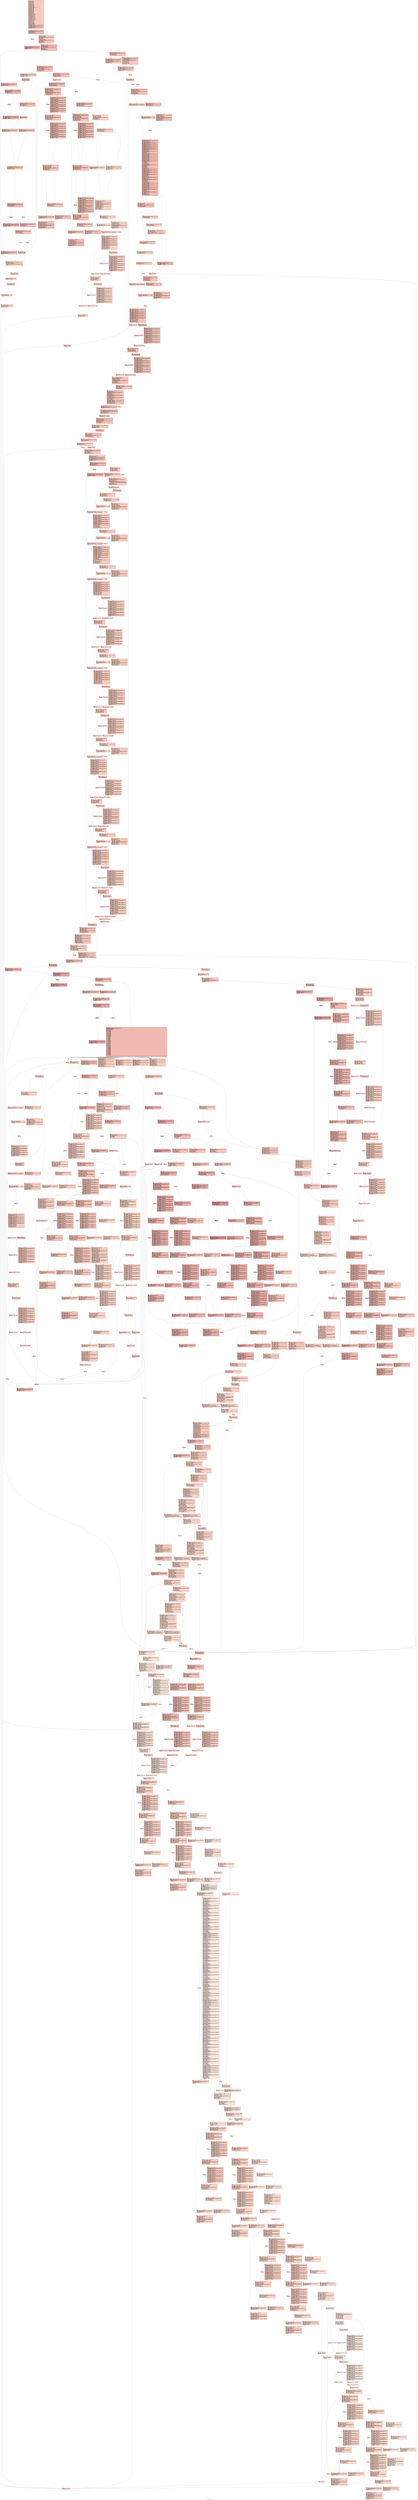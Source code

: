 digraph "CFG for 'AttachGalley' function" {
	label="CFG for 'AttachGalley' function";

	Node0x600003a6fe30 [shape=record,color="#3d50c3ff", style=filled, fillcolor="#ef886b70" fontname="Courier",label="{3:\l|  %4 = alloca i32, align 4\l  %5 = alloca ptr, align 8\l  %6 = alloca ptr, align 8\l  %7 = alloca ptr, align 8\l  %8 = alloca ptr, align 8\l  %9 = alloca ptr, align 8\l  %10 = alloca ptr, align 8\l  %11 = alloca ptr, align 8\l  %12 = alloca ptr, align 8\l  %13 = alloca ptr, align 8\l  %14 = alloca ptr, align 8\l  %15 = alloca ptr, align 8\l  %16 = alloca i32, align 4\l  %17 = alloca ptr, align 8\l  %18 = alloca ptr, align 8\l  %19 = alloca ptr, align 8\l  %20 = alloca %struct.CONSTRAINT, align 4\l  %21 = alloca ptr, align 8\l  %22 = alloca ptr, align 8\l  %23 = alloca ptr, align 8\l  %24 = alloca ptr, align 8\l  %25 = alloca ptr, align 8\l  %26 = alloca ptr, align 8\l  %27 = alloca i32, align 4\l  %28 = alloca i32, align 4\l  %29 = alloca i32, align 4\l  %30 = alloca i32, align 4\l  %31 = alloca ptr, align 8\l  %32 = alloca ptr, align 8\l  %33 = alloca ptr, align 8\l  %34 = alloca ptr, align 8\l  %35 = alloca i32, align 4\l  %36 = alloca i32, align 4\l  %37 = alloca [20 x i8], align 1\l  %38 = alloca [20 x i8], align 1\l  %39 = alloca [20 x i8], align 1\l  %40 = alloca [20 x i8], align 1\l  %41 = alloca i32, align 4\l  %42 = alloca i32, align 4\l  %43 = alloca [20 x i8], align 1\l  %44 = alloca [20 x i8], align 1\l  %45 = alloca i32, align 4\l  %46 = alloca i32, align 4\l  %47 = alloca [20 x i8], align 1\l  %48 = alloca [20 x i8], align 1\l  %49 = alloca [20 x i8], align 1\l  %50 = alloca [20 x i8], align 1\l  %51 = alloca i32, align 4\l  %52 = alloca i32, align 4\l  %53 = alloca [20 x i8], align 1\l  %54 = alloca [20 x i8], align 1\l  %55 = alloca ptr, align 8\l  %56 = alloca ptr, align 8\l  %57 = alloca ptr, align 8\l  %58 = alloca ptr, align 8\l  %59 = alloca ptr, align 8\l  %60 = alloca ptr, align 8\l  store ptr %0, ptr %5, align 8\l  store ptr %1, ptr %6, align 8\l  store ptr %2, ptr %7, align 8\l  %61 = load ptr, ptr %5, align 8\l  %62 = getelementptr inbounds %struct.word_type, ptr %61, i32 0, i32 0\l  %63 = getelementptr inbounds [2 x %struct.LIST], ptr %62, i64 0, i64 1\l  %64 = getelementptr inbounds %struct.LIST, ptr %63, i32 0, i32 1\l  %65 = load ptr, ptr %64, align 8\l  %66 = getelementptr inbounds %struct.word_type, ptr %65, i32 0, i32 0\l  %67 = getelementptr inbounds [2 x %struct.LIST], ptr %66, i64 0, i64 0\l  %68 = getelementptr inbounds %struct.LIST, ptr %67, i32 0, i32 0\l  %69 = load ptr, ptr %68, align 8\l  store ptr %69, ptr %8, align 8\l  br label %70\l}"];
	Node0x600003a6fe30 -> Node0x600003a6ff70[tooltip="3 -> 70\nProbability 100.00%" ];
	Node0x600003a6ff70 [shape=record,color="#3d50c3ff", style=filled, fillcolor="#dc5d4a70" fontname="Courier",label="{70:\l|  %71 = load ptr, ptr %8, align 8\l  %72 = getelementptr inbounds %struct.word_type, ptr %71, i32 0, i32 1\l  %73 = getelementptr inbounds %struct.anon, ptr %72, i32 0, i32 0\l  %74 = load i8, ptr %73, align 8\l  %75 = zext i8 %74 to i32\l  %76 = icmp eq i32 %75, 0\l  br i1 %76, label %77, label %84\l|{<s0>T|<s1>F}}"];
	Node0x600003a6ff70:s0 -> Node0x600003a68000[tooltip="70 -> 77\nProbability 96.88%" ];
	Node0x600003a6ff70:s1 -> Node0x600003a680a0[tooltip="70 -> 84\nProbability 3.12%" ];
	Node0x600003a68000 [shape=record,color="#3d50c3ff", style=filled, fillcolor="#dc5d4a70" fontname="Courier",label="{77:\l|  br label %78\l}"];
	Node0x600003a68000 -> Node0x600003a68050[tooltip="77 -> 78\nProbability 100.00%" ];
	Node0x600003a68050 [shape=record,color="#3d50c3ff", style=filled, fillcolor="#dc5d4a70" fontname="Courier",label="{78:\l|  %79 = load ptr, ptr %8, align 8\l  %80 = getelementptr inbounds %struct.word_type, ptr %79, i32 0, i32 0\l  %81 = getelementptr inbounds [2 x %struct.LIST], ptr %80, i64 0, i64 0\l  %82 = getelementptr inbounds %struct.LIST, ptr %81, i32 0, i32 0\l  %83 = load ptr, ptr %82, align 8\l  store ptr %83, ptr %8, align 8\l  br label %70\l}"];
	Node0x600003a68050 -> Node0x600003a6ff70[tooltip="78 -> 70\nProbability 100.00%" ];
	Node0x600003a680a0 [shape=record,color="#3d50c3ff", style=filled, fillcolor="#ef886b70" fontname="Courier",label="{84:\l|  store ptr null, ptr %15, align 8\l  store ptr null, ptr %9, align 8\l  %85 = load ptr, ptr %5, align 8\l  %86 = getelementptr inbounds %struct.word_type, ptr %85, i32 0, i32 2\l  %87 = getelementptr inbounds %struct.anon.2, ptr %86, i32 0, i32 2\l  %88 = load i16, ptr %87, align 2\l  %89 = lshr i16 %88, 1\l  %90 = and i16 %89, 1\l  %91 = zext i16 %90 to i32\l  store i32 %91, ptr %27, align 4\l  %92 = load ptr, ptr %5, align 8\l  %93 = getelementptr inbounds %struct.word_type, ptr %92, i32 0, i32 2\l  %94 = getelementptr inbounds %struct.anon.2, ptr %93, i32 0, i32 2\l  %95 = load i16, ptr %94, align 2\l  %96 = lshr i16 %95, 8\l  %97 = and i16 %96, 1\l  %98 = zext i16 %97 to i32\l  store i32 %98, ptr %28, align 4\l  br label %99\l}"];
	Node0x600003a680a0 -> Node0x600003a680f0[tooltip="84 -> 99\nProbability 100.00%" ];
	Node0x600003a680f0 [shape=record,color="#3d50c3ff", style=filled, fillcolor="#e36c5570" fontname="Courier",label="{99:\l|  %100 = load ptr, ptr %5, align 8\l  %101 = getelementptr inbounds %struct.closure_type, ptr %100, i32 0, i32 6\l  %102 = load ptr, ptr %101, align 8\l  store ptr %102, ptr %26, align 8\l  %103 = load ptr, ptr %5, align 8\l  %104 = getelementptr inbounds %struct.word_type, ptr %103, i32 0, i32 2\l  %105 = getelementptr inbounds %struct.anon.2, ptr %104, i32 0, i32 2\l  %106 = load i16, ptr %105, align 2\l  %107 = lshr i16 %106, 1\l  %108 = and i16 %107, 1\l  %109 = zext i16 %108 to i32\l  %110 = icmp ne i32 %109, 0\l  br i1 %110, label %111, label %748\l|{<s0>T|<s1>F}}"];
	Node0x600003a680f0:s0 -> Node0x600003a68140[tooltip="99 -> 111\nProbability 62.50%" ];
	Node0x600003a680f0:s1 -> Node0x600003a69a40[tooltip="99 -> 748\nProbability 37.50%" ];
	Node0x600003a68140 [shape=record,color="#3d50c3ff", style=filled, fillcolor="#e8765c70" fontname="Courier",label="{111:\l|  %112 = load ptr, ptr %8, align 8\l  %113 = getelementptr inbounds %struct.word_type, ptr %112, i32 0, i32 0\l  %114 = getelementptr inbounds [2 x %struct.LIST], ptr %113, i64 0, i64 1\l  %115 = getelementptr inbounds %struct.LIST, ptr %114, i32 0, i32 1\l  %116 = load ptr, ptr %115, align 8\l  %117 = load ptr, ptr %26, align 8\l  %118 = call ptr @SearchGalley(ptr noundef %116, ptr noundef %117, i32\l... noundef 1, i32 noundef 0, i32 noundef 1, i32 noundef 1)\l  store ptr %118, ptr %13, align 8\l  %119 = load ptr, ptr %13, align 8\l  %120 = icmp eq ptr %119, null\l  br i1 %120, label %121, label %243\l|{<s0>T|<s1>F}}"];
	Node0x600003a68140:s0 -> Node0x600003a68190[tooltip="111 -> 121\nProbability 3.12%" ];
	Node0x600003a68140:s1 -> Node0x600003a68a00[tooltip="111 -> 243\nProbability 96.88%" ];
	Node0x600003a68190 [shape=record,color="#3d50c3ff", style=filled, fillcolor="#f59c7d70" fontname="Courier",label="{121:\l|  %122 = load ptr, ptr %5, align 8\l  %123 = getelementptr inbounds %struct.word_type, ptr %122, i32 0, i32 0\l  %124 = getelementptr inbounds [2 x %struct.LIST], ptr %123, i64 0, i64 0\l  %125 = getelementptr inbounds %struct.LIST, ptr %124, i32 0, i32 1\l  %126 = load ptr, ptr %125, align 8\l  store ptr %126, ptr %18, align 8\l  br label %127\l}"];
	Node0x600003a68190 -> Node0x600003a681e0[tooltip="121 -> 127\nProbability 100.00%" ];
	Node0x600003a681e0 [shape=record,color="#3d50c3ff", style=filled, fillcolor="#e97a5f70" fontname="Courier",label="{127:\l|  %128 = load ptr, ptr %18, align 8\l  %129 = load ptr, ptr %5, align 8\l  %130 = icmp ne ptr %128, %129\l  br i1 %130, label %131, label %216\l|{<s0>T|<s1>F}}"];
	Node0x600003a681e0:s0 -> Node0x600003a68230[tooltip="127 -> 131\nProbability 96.88%" ];
	Node0x600003a681e0:s1 -> Node0x600003a687d0[tooltip="127 -> 216\nProbability 3.12%" ];
	Node0x600003a68230 [shape=record,color="#3d50c3ff", style=filled, fillcolor="#e97a5f70" fontname="Courier",label="{131:\l|  %132 = load ptr, ptr %18, align 8\l  %133 = getelementptr inbounds %struct.word_type, ptr %132, i32 0, i32 0\l  %134 = getelementptr inbounds [2 x %struct.LIST], ptr %133, i64 0, i64 1\l  %135 = getelementptr inbounds %struct.LIST, ptr %134, i32 0, i32 0\l  %136 = load ptr, ptr %135, align 8\l  store ptr %136, ptr %19, align 8\l  br label %137\l}"];
	Node0x600003a68230 -> Node0x600003a68280[tooltip="131 -> 137\nProbability 100.00%" ];
	Node0x600003a68280 [shape=record,color="#3d50c3ff", style=filled, fillcolor="#d24b4070" fontname="Courier",label="{137:\l|  %138 = load ptr, ptr %19, align 8\l  %139 = getelementptr inbounds %struct.word_type, ptr %138, i32 0, i32 1\l  %140 = getelementptr inbounds %struct.anon, ptr %139, i32 0, i32 0\l  %141 = load i8, ptr %140, align 8\l  %142 = zext i8 %141 to i32\l  %143 = icmp eq i32 %142, 0\l  br i1 %143, label %144, label %151\l|{<s0>T|<s1>F}}"];
	Node0x600003a68280:s0 -> Node0x600003a682d0[tooltip="137 -> 144\nProbability 96.88%" ];
	Node0x600003a68280:s1 -> Node0x600003a68370[tooltip="137 -> 151\nProbability 3.12%" ];
	Node0x600003a682d0 [shape=record,color="#3d50c3ff", style=filled, fillcolor="#d24b4070" fontname="Courier",label="{144:\l|  br label %145\l}"];
	Node0x600003a682d0 -> Node0x600003a68320[tooltip="144 -> 145\nProbability 100.00%" ];
	Node0x600003a68320 [shape=record,color="#3d50c3ff", style=filled, fillcolor="#d24b4070" fontname="Courier",label="{145:\l|  %146 = load ptr, ptr %19, align 8\l  %147 = getelementptr inbounds %struct.word_type, ptr %146, i32 0, i32 0\l  %148 = getelementptr inbounds [2 x %struct.LIST], ptr %147, i64 0, i64 1\l  %149 = getelementptr inbounds %struct.LIST, ptr %148, i32 0, i32 0\l  %150 = load ptr, ptr %149, align 8\l  store ptr %150, ptr %19, align 8\l  br label %137\l}"];
	Node0x600003a68320 -> Node0x600003a68280[tooltip="145 -> 137\nProbability 100.00%" ];
	Node0x600003a68370 [shape=record,color="#3d50c3ff", style=filled, fillcolor="#e97a5f70" fontname="Courier",label="{151:\l|  %152 = load ptr, ptr %19, align 8\l  %153 = getelementptr inbounds %struct.word_type, ptr %152, i32 0, i32 1\l  %154 = getelementptr inbounds %struct.anon, ptr %153, i32 0, i32 0\l  %155 = load i8, ptr %154, align 8\l  %156 = zext i8 %155 to i32\l  %157 = icmp eq i32 %156, 9\l  br i1 %157, label %158, label %194\l|{<s0>T|<s1>F}}"];
	Node0x600003a68370:s0 -> Node0x600003a683c0[tooltip="151 -> 158\nProbability 50.00%" ];
	Node0x600003a68370:s1 -> Node0x600003a68640[tooltip="151 -> 194\nProbability 50.00%" ];
	Node0x600003a683c0 [shape=record,color="#3d50c3ff", style=filled, fillcolor="#ed836670" fontname="Courier",label="{158:\l|  %159 = load i32, ptr %28, align 4\l  %160 = icmp eq i32 %159, 0\l  br i1 %160, label %161, label %167\l|{<s0>T|<s1>F}}"];
	Node0x600003a683c0:s0 -> Node0x600003a68410[tooltip="158 -> 161\nProbability 37.50%" ];
	Node0x600003a683c0:s1 -> Node0x600003a68460[tooltip="158 -> 167\nProbability 62.50%" ];
	Node0x600003a68410 [shape=record,color="#3d50c3ff", style=filled, fillcolor="#f08b6e70" fontname="Courier",label="{161:\l|  %162 = load ptr, ptr %19, align 8\l  %163 = getelementptr inbounds %struct.word_type, ptr %162, i32 0, i32 0\l  %164 = getelementptr inbounds [2 x %struct.LIST], ptr %163, i64 0, i64 0\l  %165 = getelementptr inbounds %struct.LIST, ptr %164, i32 0, i32 1\l  %166 = load ptr, ptr %165, align 8\l  br label %173\l}"];
	Node0x600003a68410 -> Node0x600003a684b0[tooltip="161 -> 173\nProbability 100.00%" ];
	Node0x600003a68460 [shape=record,color="#3d50c3ff", style=filled, fillcolor="#ef886b70" fontname="Courier",label="{167:\l|  %168 = load ptr, ptr %19, align 8\l  %169 = getelementptr inbounds %struct.word_type, ptr %168, i32 0, i32 0\l  %170 = getelementptr inbounds [2 x %struct.LIST], ptr %169, i64 0, i64 0\l  %171 = getelementptr inbounds %struct.LIST, ptr %170, i32 0, i32 0\l  %172 = load ptr, ptr %171, align 8\l  br label %173\l}"];
	Node0x600003a68460 -> Node0x600003a684b0[tooltip="167 -> 173\nProbability 100.00%" ];
	Node0x600003a684b0 [shape=record,color="#3d50c3ff", style=filled, fillcolor="#ed836670" fontname="Courier",label="{173:\l|  %174 = phi ptr [ %166, %161 ], [ %172, %167 ]\l  %175 = getelementptr inbounds %struct.word_type, ptr %174, i32 0, i32 0\l  %176 = getelementptr inbounds [2 x %struct.LIST], ptr %175, i64 0, i64 1\l  %177 = getelementptr inbounds %struct.LIST, ptr %176, i32 0, i32 0\l  %178 = load ptr, ptr %177, align 8\l  store ptr %178, ptr %19, align 8\l  br label %179\l}"];
	Node0x600003a684b0 -> Node0x600003a68500[tooltip="173 -> 179\nProbability 100.00%" ];
	Node0x600003a68500 [shape=record,color="#3d50c3ff", style=filled, fillcolor="#d8564670" fontname="Courier",label="{179:\l|  %180 = load ptr, ptr %19, align 8\l  %181 = getelementptr inbounds %struct.word_type, ptr %180, i32 0, i32 1\l  %182 = getelementptr inbounds %struct.anon, ptr %181, i32 0, i32 0\l  %183 = load i8, ptr %182, align 8\l  %184 = zext i8 %183 to i32\l  %185 = icmp eq i32 %184, 0\l  br i1 %185, label %186, label %193\l|{<s0>T|<s1>F}}"];
	Node0x600003a68500:s0 -> Node0x600003a68550[tooltip="179 -> 186\nProbability 96.88%" ];
	Node0x600003a68500:s1 -> Node0x600003a685f0[tooltip="179 -> 193\nProbability 3.12%" ];
	Node0x600003a68550 [shape=record,color="#3d50c3ff", style=filled, fillcolor="#d8564670" fontname="Courier",label="{186:\l|  br label %187\l}"];
	Node0x600003a68550 -> Node0x600003a685a0[tooltip="186 -> 187\nProbability 100.00%" ];
	Node0x600003a685a0 [shape=record,color="#3d50c3ff", style=filled, fillcolor="#d8564670" fontname="Courier",label="{187:\l|  %188 = load ptr, ptr %19, align 8\l  %189 = getelementptr inbounds %struct.word_type, ptr %188, i32 0, i32 0\l  %190 = getelementptr inbounds [2 x %struct.LIST], ptr %189, i64 0, i64 1\l  %191 = getelementptr inbounds %struct.LIST, ptr %190, i32 0, i32 0\l  %192 = load ptr, ptr %191, align 8\l  store ptr %192, ptr %19, align 8\l  br label %179\l}"];
	Node0x600003a685a0 -> Node0x600003a68500[tooltip="187 -> 179\nProbability 100.00%" ];
	Node0x600003a685f0 [shape=record,color="#3d50c3ff", style=filled, fillcolor="#ed836670" fontname="Courier",label="{193:\l|  br label %194\l}"];
	Node0x600003a685f0 -> Node0x600003a68640[tooltip="193 -> 194\nProbability 100.00%" ];
	Node0x600003a68640 [shape=record,color="#3d50c3ff", style=filled, fillcolor="#e97a5f70" fontname="Courier",label="{194:\l|  %195 = load ptr, ptr %19, align 8\l  %196 = getelementptr inbounds %struct.word_type, ptr %195, i32 0, i32 1\l  %197 = getelementptr inbounds %struct.anon, ptr %196, i32 0, i32 0\l  %198 = load i8, ptr %197, align 8\l  %199 = zext i8 %198 to i32\l  %200 = icmp sge i32 %199, 9\l  br i1 %200, label %201, label %209\l|{<s0>T|<s1>F}}"];
	Node0x600003a68640:s0 -> Node0x600003a68690[tooltip="194 -> 201\nProbability 50.00%" ];
	Node0x600003a68640:s1 -> Node0x600003a68730[tooltip="194 -> 209\nProbability 50.00%" ];
	Node0x600003a68690 [shape=record,color="#3d50c3ff", style=filled, fillcolor="#ed836670" fontname="Courier",label="{201:\l|  %202 = load ptr, ptr %19, align 8\l  %203 = getelementptr inbounds %struct.word_type, ptr %202, i32 0, i32 1\l  %204 = getelementptr inbounds %struct.anon, ptr %203, i32 0, i32 0\l  %205 = load i8, ptr %204, align 8\l  %206 = zext i8 %205 to i32\l  %207 = icmp sle i32 %206, 99\l  br i1 %207, label %208, label %209\l|{<s0>T|<s1>F}}"];
	Node0x600003a68690:s0 -> Node0x600003a686e0[tooltip="201 -> 208\nProbability 3.12%" ];
	Node0x600003a68690:s1 -> Node0x600003a68730[tooltip="201 -> 209\nProbability 96.88%" ];
	Node0x600003a686e0 [shape=record,color="#3d50c3ff", style=filled, fillcolor="#f7a88970" fontname="Courier",label="{208:\l|  br label %216\l}"];
	Node0x600003a686e0 -> Node0x600003a687d0[tooltip="208 -> 216\nProbability 100.00%" ];
	Node0x600003a68730 [shape=record,color="#3d50c3ff", style=filled, fillcolor="#e97a5f70" fontname="Courier",label="{209:\l|  br label %210\l}"];
	Node0x600003a68730 -> Node0x600003a68780[tooltip="209 -> 210\nProbability 100.00%" ];
	Node0x600003a68780 [shape=record,color="#3d50c3ff", style=filled, fillcolor="#e97a5f70" fontname="Courier",label="{210:\l|  %211 = load ptr, ptr %18, align 8\l  %212 = getelementptr inbounds %struct.word_type, ptr %211, i32 0, i32 0\l  %213 = getelementptr inbounds [2 x %struct.LIST], ptr %212, i64 0, i64 0\l  %214 = getelementptr inbounds %struct.LIST, ptr %213, i32 0, i32 1\l  %215 = load ptr, ptr %214, align 8\l  store ptr %215, ptr %18, align 8\l  br label %127\l}"];
	Node0x600003a68780 -> Node0x600003a681e0[tooltip="210 -> 127\nProbability 100.00%" ];
	Node0x600003a687d0 [shape=record,color="#3d50c3ff", style=filled, fillcolor="#f59c7d70" fontname="Courier",label="{216:\l|  %217 = load ptr, ptr %18, align 8\l  %218 = load ptr, ptr %5, align 8\l  %219 = icmp ne ptr %217, %218\l  br i1 %219, label %220, label %228\l|{<s0>T|<s1>F}}"];
	Node0x600003a687d0:s0 -> Node0x600003a68820[tooltip="216 -> 220\nProbability 62.50%" ];
	Node0x600003a687d0:s1 -> Node0x600003a68870[tooltip="216 -> 228\nProbability 37.50%" ];
	Node0x600003a68820 [shape=record,color="#3d50c3ff", style=filled, fillcolor="#f5a08170" fontname="Courier",label="{220:\l|  %221 = load ptr, ptr %19, align 8\l  %222 = getelementptr inbounds %struct.word_type, ptr %221, i32 0, i32 1\l  %223 = load ptr, ptr %5, align 8\l  %224 = getelementptr inbounds %struct.closure_type, ptr %223, i32 0, i32 5\l  %225 = load ptr, ptr %224, align 8\l  %226 = call ptr @SymName(ptr noundef %225)\l  %227 = call ptr (i32, i32, ptr, i32, ptr, ...) @Error(i32 noundef 19, i32\l... noundef 1, ptr noundef @.str.1, i32 noundef 2, ptr noundef %222, ptr noundef\l... %226)\l  br label %228\l}"];
	Node0x600003a68820 -> Node0x600003a68870[tooltip="220 -> 228\nProbability 100.00%" ];
	Node0x600003a68870 [shape=record,color="#3d50c3ff", style=filled, fillcolor="#f59c7d70" fontname="Courier",label="{228:\l|  %229 = load ptr, ptr %9, align 8\l  %230 = icmp ne ptr %229, null\l  br i1 %230, label %231, label %234\l|{<s0>T|<s1>F}}"];
	Node0x600003a68870:s0 -> Node0x600003a688c0[tooltip="228 -> 231\nProbability 62.50%" ];
	Node0x600003a68870:s1 -> Node0x600003a68910[tooltip="228 -> 234\nProbability 37.50%" ];
	Node0x600003a688c0 [shape=record,color="#3d50c3ff", style=filled, fillcolor="#f5a08170" fontname="Courier",label="{231:\l|  %232 = load ptr, ptr %9, align 8\l  %233 = call i32 @DisposeObject(ptr noundef %232)\l  store ptr null, ptr %9, align 8\l  br label %234\l}"];
	Node0x600003a688c0 -> Node0x600003a68910[tooltip="231 -> 234\nProbability 100.00%" ];
	Node0x600003a68910 [shape=record,color="#3d50c3ff", style=filled, fillcolor="#f59c7d70" fontname="Courier",label="{234:\l|  %235 = load ptr, ptr %15, align 8\l  %236 = icmp ne ptr %235, null\l  br i1 %236, label %237, label %240\l|{<s0>T|<s1>F}}"];
	Node0x600003a68910:s0 -> Node0x600003a68960[tooltip="234 -> 237\nProbability 62.50%" ];
	Node0x600003a68910:s1 -> Node0x600003a689b0[tooltip="234 -> 240\nProbability 37.50%" ];
	Node0x600003a68960 [shape=record,color="#3d50c3ff", style=filled, fillcolor="#f5a08170" fontname="Courier",label="{237:\l|  %238 = load ptr, ptr %15, align 8\l  %239 = call i32 @DisposeObject(ptr noundef %238)\l  store ptr null, ptr %15, align 8\l  br label %240\l}"];
	Node0x600003a68960 -> Node0x600003a689b0[tooltip="237 -> 240\nProbability 100.00%" ];
	Node0x600003a689b0 [shape=record,color="#3d50c3ff", style=filled, fillcolor="#f59c7d70" fontname="Courier",label="{240:\l|  %241 = load ptr, ptr %5, align 8\l  call void @KillGalley(ptr noundef %241, i32 noundef 0)\l  %242 = load ptr, ptr %6, align 8\l  store ptr null, ptr %242, align 8\l  store i32 0, ptr %4, align 4\l  br label %8189\l}"];
	Node0x600003a689b0 -> Node0x600003a78a00[tooltip="240 -> 8189\nProbability 100.00%" ];
	Node0x600003a68a00 [shape=record,color="#3d50c3ff", style=filled, fillcolor="#e8765c70" fontname="Courier",label="{243:\l|  %244 = load ptr, ptr %13, align 8\l  %245 = getelementptr inbounds %struct.closure_type, ptr %244, i32 0, i32 5\l  %246 = load ptr, ptr %245, align 8\l  %247 = getelementptr inbounds %struct.closure_type, ptr %246, i32 0, i32 5\l  %248 = load ptr, ptr %247, align 8\l  %249 = load ptr, ptr @InputSym, align 8\l  %250 = icmp eq ptr %248, %249\l  br i1 %250, label %251, label %746\l|{<s0>T|<s1>F}}"];
	Node0x600003a68a00:s0 -> Node0x600003a68a50[tooltip="243 -> 251\nProbability 3.12%" ];
	Node0x600003a68a00:s1 -> Node0x600003a699a0[tooltip="243 -> 746\nProbability 96.88%" ];
	Node0x600003a68a50 [shape=record,color="#3d50c3ff", style=filled, fillcolor="#f59c7d70" fontname="Courier",label="{251:\l|  %252 = load ptr, ptr %8, align 8\l  store ptr %252, ptr @xx_hold, align 8\l  br label %253\l}"];
	Node0x600003a68a50 -> Node0x600003a68aa0[tooltip="251 -> 253\nProbability 100.00%" ];
	Node0x600003a68aa0 [shape=record,color="#3d50c3ff", style=filled, fillcolor="#e8765c70" fontname="Courier",label="{253:\l|  %254 = load ptr, ptr @xx_hold, align 8\l  %255 = getelementptr inbounds %struct.word_type, ptr %254, i32 0, i32 0\l  %256 = getelementptr inbounds [2 x %struct.LIST], ptr %255, i64 0, i64 1\l  %257 = getelementptr inbounds %struct.LIST, ptr %256, i32 0, i32 1\l  %258 = load ptr, ptr %257, align 8\l  %259 = load ptr, ptr @xx_hold, align 8\l  %260 = icmp ne ptr %258, %259\l  br i1 %260, label %261, label %401\l|{<s0>T|<s1>F}}"];
	Node0x600003a68aa0:s0 -> Node0x600003a68af0[tooltip="253 -> 261\nProbability 96.88%" ];
	Node0x600003a68aa0:s1 -> Node0x600003a68e60[tooltip="253 -> 401\nProbability 3.12%" ];
	Node0x600003a68af0 [shape=record,color="#3d50c3ff", style=filled, fillcolor="#e8765c70" fontname="Courier",label="{261:\l|  %262 = load ptr, ptr @xx_hold, align 8\l  %263 = getelementptr inbounds %struct.word_type, ptr %262, i32 0, i32 0\l  %264 = getelementptr inbounds [2 x %struct.LIST], ptr %263, i64 0, i64 1\l  %265 = getelementptr inbounds %struct.LIST, ptr %264, i32 0, i32 1\l  %266 = load ptr, ptr %265, align 8\l  store ptr %266, ptr @xx_link, align 8\l  %267 = load ptr, ptr @xx_link, align 8\l  store ptr %267, ptr @zz_hold, align 8\l  %268 = load ptr, ptr @zz_hold, align 8\l  %269 = getelementptr inbounds %struct.word_type, ptr %268, i32 0, i32 0\l  %270 = getelementptr inbounds [2 x %struct.LIST], ptr %269, i64 0, i64 1\l  %271 = getelementptr inbounds %struct.LIST, ptr %270, i32 0, i32 1\l  %272 = load ptr, ptr %271, align 8\l  %273 = load ptr, ptr @zz_hold, align 8\l  %274 = icmp eq ptr %272, %273\l  br i1 %274, label %275, label %276\l|{<s0>T|<s1>F}}"];
	Node0x600003a68af0:s0 -> Node0x600003a68b40[tooltip="261 -> 275\nProbability 37.50%" ];
	Node0x600003a68af0:s1 -> Node0x600003a68b90[tooltip="261 -> 276\nProbability 62.50%" ];
	Node0x600003a68b40 [shape=record,color="#3d50c3ff", style=filled, fillcolor="#ec7f6370" fontname="Courier",label="{275:\l|  br label %310\l}"];
	Node0x600003a68b40 -> Node0x600003a68be0[tooltip="275 -> 310\nProbability 100.00%" ];
	Node0x600003a68b90 [shape=record,color="#3d50c3ff", style=filled, fillcolor="#e97a5f70" fontname="Courier",label="{276:\l|  %277 = load ptr, ptr @zz_hold, align 8\l  %278 = getelementptr inbounds %struct.word_type, ptr %277, i32 0, i32 0\l  %279 = getelementptr inbounds [2 x %struct.LIST], ptr %278, i64 0, i64 1\l  %280 = getelementptr inbounds %struct.LIST, ptr %279, i32 0, i32 1\l  %281 = load ptr, ptr %280, align 8\l  store ptr %281, ptr @zz_res, align 8\l  %282 = load ptr, ptr @zz_hold, align 8\l  %283 = getelementptr inbounds %struct.word_type, ptr %282, i32 0, i32 0\l  %284 = getelementptr inbounds [2 x %struct.LIST], ptr %283, i64 0, i64 1\l  %285 = getelementptr inbounds %struct.LIST, ptr %284, i32 0, i32 0\l  %286 = load ptr, ptr %285, align 8\l  %287 = load ptr, ptr @zz_res, align 8\l  %288 = getelementptr inbounds %struct.word_type, ptr %287, i32 0, i32 0\l  %289 = getelementptr inbounds [2 x %struct.LIST], ptr %288, i64 0, i64 1\l  %290 = getelementptr inbounds %struct.LIST, ptr %289, i32 0, i32 0\l  store ptr %286, ptr %290, align 8\l  %291 = load ptr, ptr @zz_res, align 8\l  %292 = load ptr, ptr @zz_hold, align 8\l  %293 = getelementptr inbounds %struct.word_type, ptr %292, i32 0, i32 0\l  %294 = getelementptr inbounds [2 x %struct.LIST], ptr %293, i64 0, i64 1\l  %295 = getelementptr inbounds %struct.LIST, ptr %294, i32 0, i32 0\l  %296 = load ptr, ptr %295, align 8\l  %297 = getelementptr inbounds %struct.word_type, ptr %296, i32 0, i32 0\l  %298 = getelementptr inbounds [2 x %struct.LIST], ptr %297, i64 0, i64 1\l  %299 = getelementptr inbounds %struct.LIST, ptr %298, i32 0, i32 1\l  store ptr %291, ptr %299, align 8\l  %300 = load ptr, ptr @zz_hold, align 8\l  %301 = load ptr, ptr @zz_hold, align 8\l  %302 = getelementptr inbounds %struct.word_type, ptr %301, i32 0, i32 0\l  %303 = getelementptr inbounds [2 x %struct.LIST], ptr %302, i64 0, i64 1\l  %304 = getelementptr inbounds %struct.LIST, ptr %303, i32 0, i32 1\l  store ptr %300, ptr %304, align 8\l  %305 = load ptr, ptr @zz_hold, align 8\l  %306 = getelementptr inbounds %struct.word_type, ptr %305, i32 0, i32 0\l  %307 = getelementptr inbounds [2 x %struct.LIST], ptr %306, i64 0, i64 1\l  %308 = getelementptr inbounds %struct.LIST, ptr %307, i32 0, i32 0\l  store ptr %300, ptr %308, align 8\l  %309 = load ptr, ptr @zz_res, align 8\l  br label %310\l}"];
	Node0x600003a68b90 -> Node0x600003a68be0[tooltip="276 -> 310\nProbability 100.00%" ];
	Node0x600003a68be0 [shape=record,color="#3d50c3ff", style=filled, fillcolor="#e8765c70" fontname="Courier",label="{310:\l|  %311 = phi ptr [ null, %275 ], [ %309, %276 ]\l  %312 = load ptr, ptr @xx_link, align 8\l  store ptr %312, ptr @zz_hold, align 8\l  %313 = load ptr, ptr @zz_hold, align 8\l  %314 = getelementptr inbounds %struct.word_type, ptr %313, i32 0, i32 0\l  %315 = getelementptr inbounds [2 x %struct.LIST], ptr %314, i64 0, i64 0\l  %316 = getelementptr inbounds %struct.LIST, ptr %315, i32 0, i32 1\l  %317 = load ptr, ptr %316, align 8\l  %318 = load ptr, ptr @zz_hold, align 8\l  %319 = icmp eq ptr %317, %318\l  br i1 %319, label %320, label %321\l|{<s0>T|<s1>F}}"];
	Node0x600003a68be0:s0 -> Node0x600003a68c30[tooltip="310 -> 320\nProbability 37.50%" ];
	Node0x600003a68be0:s1 -> Node0x600003a68c80[tooltip="310 -> 321\nProbability 62.50%" ];
	Node0x600003a68c30 [shape=record,color="#3d50c3ff", style=filled, fillcolor="#ec7f6370" fontname="Courier",label="{320:\l|  br label %355\l}"];
	Node0x600003a68c30 -> Node0x600003a68cd0[tooltip="320 -> 355\nProbability 100.00%" ];
	Node0x600003a68c80 [shape=record,color="#3d50c3ff", style=filled, fillcolor="#e97a5f70" fontname="Courier",label="{321:\l|  %322 = load ptr, ptr @zz_hold, align 8\l  %323 = getelementptr inbounds %struct.word_type, ptr %322, i32 0, i32 0\l  %324 = getelementptr inbounds [2 x %struct.LIST], ptr %323, i64 0, i64 0\l  %325 = getelementptr inbounds %struct.LIST, ptr %324, i32 0, i32 1\l  %326 = load ptr, ptr %325, align 8\l  store ptr %326, ptr @zz_res, align 8\l  %327 = load ptr, ptr @zz_hold, align 8\l  %328 = getelementptr inbounds %struct.word_type, ptr %327, i32 0, i32 0\l  %329 = getelementptr inbounds [2 x %struct.LIST], ptr %328, i64 0, i64 0\l  %330 = getelementptr inbounds %struct.LIST, ptr %329, i32 0, i32 0\l  %331 = load ptr, ptr %330, align 8\l  %332 = load ptr, ptr @zz_res, align 8\l  %333 = getelementptr inbounds %struct.word_type, ptr %332, i32 0, i32 0\l  %334 = getelementptr inbounds [2 x %struct.LIST], ptr %333, i64 0, i64 0\l  %335 = getelementptr inbounds %struct.LIST, ptr %334, i32 0, i32 0\l  store ptr %331, ptr %335, align 8\l  %336 = load ptr, ptr @zz_res, align 8\l  %337 = load ptr, ptr @zz_hold, align 8\l  %338 = getelementptr inbounds %struct.word_type, ptr %337, i32 0, i32 0\l  %339 = getelementptr inbounds [2 x %struct.LIST], ptr %338, i64 0, i64 0\l  %340 = getelementptr inbounds %struct.LIST, ptr %339, i32 0, i32 0\l  %341 = load ptr, ptr %340, align 8\l  %342 = getelementptr inbounds %struct.word_type, ptr %341, i32 0, i32 0\l  %343 = getelementptr inbounds [2 x %struct.LIST], ptr %342, i64 0, i64 0\l  %344 = getelementptr inbounds %struct.LIST, ptr %343, i32 0, i32 1\l  store ptr %336, ptr %344, align 8\l  %345 = load ptr, ptr @zz_hold, align 8\l  %346 = load ptr, ptr @zz_hold, align 8\l  %347 = getelementptr inbounds %struct.word_type, ptr %346, i32 0, i32 0\l  %348 = getelementptr inbounds [2 x %struct.LIST], ptr %347, i64 0, i64 0\l  %349 = getelementptr inbounds %struct.LIST, ptr %348, i32 0, i32 1\l  store ptr %345, ptr %349, align 8\l  %350 = load ptr, ptr @zz_hold, align 8\l  %351 = getelementptr inbounds %struct.word_type, ptr %350, i32 0, i32 0\l  %352 = getelementptr inbounds [2 x %struct.LIST], ptr %351, i64 0, i64 0\l  %353 = getelementptr inbounds %struct.LIST, ptr %352, i32 0, i32 0\l  store ptr %345, ptr %353, align 8\l  %354 = load ptr, ptr @zz_res, align 8\l  br label %355\l}"];
	Node0x600003a68c80 -> Node0x600003a68cd0[tooltip="321 -> 355\nProbability 100.00%" ];
	Node0x600003a68cd0 [shape=record,color="#3d50c3ff", style=filled, fillcolor="#e8765c70" fontname="Courier",label="{355:\l|  %356 = phi ptr [ null, %320 ], [ %354, %321 ]\l  %357 = load ptr, ptr @xx_link, align 8\l  store ptr %357, ptr @zz_hold, align 8\l  %358 = load ptr, ptr @zz_hold, align 8\l  store ptr %358, ptr @zz_hold, align 8\l  %359 = load ptr, ptr @zz_hold, align 8\l  %360 = getelementptr inbounds %struct.word_type, ptr %359, i32 0, i32 1\l  %361 = getelementptr inbounds %struct.anon, ptr %360, i32 0, i32 0\l  %362 = load i8, ptr %361, align 8\l  %363 = zext i8 %362 to i32\l  %364 = icmp eq i32 %363, 11\l  br i1 %364, label %372, label %365\l|{<s0>T|<s1>F}}"];
	Node0x600003a68cd0:s0 -> Node0x600003a68d70[tooltip="355 -> 372\nProbability 50.00%" ];
	Node0x600003a68cd0:s1 -> Node0x600003a68d20[tooltip="355 -> 365\nProbability 50.00%" ];
	Node0x600003a68d20 [shape=record,color="#3d50c3ff", style=filled, fillcolor="#ec7f6370" fontname="Courier",label="{365:\l|  %366 = load ptr, ptr @zz_hold, align 8\l  %367 = getelementptr inbounds %struct.word_type, ptr %366, i32 0, i32 1\l  %368 = getelementptr inbounds %struct.anon, ptr %367, i32 0, i32 0\l  %369 = load i8, ptr %368, align 8\l  %370 = zext i8 %369 to i32\l  %371 = icmp eq i32 %370, 12\l  br i1 %371, label %372, label %378\l|{<s0>T|<s1>F}}"];
	Node0x600003a68d20:s0 -> Node0x600003a68d70[tooltip="365 -> 372\nProbability 50.00%" ];
	Node0x600003a68d20:s1 -> Node0x600003a68dc0[tooltip="365 -> 378\nProbability 50.00%" ];
	Node0x600003a68d70 [shape=record,color="#3d50c3ff", style=filled, fillcolor="#e97a5f70" fontname="Courier",label="{372:\l|  %373 = load ptr, ptr @zz_hold, align 8\l  %374 = getelementptr inbounds %struct.word_type, ptr %373, i32 0, i32 1\l  %375 = getelementptr inbounds %struct.anon, ptr %374, i32 0, i32 1\l  %376 = load i8, ptr %375, align 1\l  %377 = zext i8 %376 to i32\l  br label %387\l}"];
	Node0x600003a68d70 -> Node0x600003a68e10[tooltip="372 -> 387\nProbability 100.00%" ];
	Node0x600003a68dc0 [shape=record,color="#3d50c3ff", style=filled, fillcolor="#ef886b70" fontname="Courier",label="{378:\l|  %379 = load ptr, ptr @zz_hold, align 8\l  %380 = getelementptr inbounds %struct.word_type, ptr %379, i32 0, i32 1\l  %381 = getelementptr inbounds %struct.anon, ptr %380, i32 0, i32 0\l  %382 = load i8, ptr %381, align 8\l  %383 = zext i8 %382 to i64\l  %384 = getelementptr inbounds [0 x i8], ptr @zz_lengths, i64 0, i64 %383\l  %385 = load i8, ptr %384, align 1\l  %386 = zext i8 %385 to i32\l  br label %387\l}"];
	Node0x600003a68dc0 -> Node0x600003a68e10[tooltip="378 -> 387\nProbability 100.00%" ];
	Node0x600003a68e10 [shape=record,color="#3d50c3ff", style=filled, fillcolor="#e8765c70" fontname="Courier",label="{387:\l|  %388 = phi i32 [ %377, %372 ], [ %386, %378 ]\l  store i32 %388, ptr @zz_size, align 4\l  %389 = load i32, ptr @zz_size, align 4\l  %390 = sext i32 %389 to i64\l  %391 = getelementptr inbounds [0 x ptr], ptr @zz_free, i64 0, i64 %390\l  %392 = load ptr, ptr %391, align 8\l  %393 = load ptr, ptr @zz_hold, align 8\l  %394 = getelementptr inbounds %struct.word_type, ptr %393, i32 0, i32 0\l  %395 = getelementptr inbounds [2 x %struct.LIST], ptr %394, i64 0, i64 0\l  %396 = getelementptr inbounds %struct.LIST, ptr %395, i32 0, i32 0\l  store ptr %392, ptr %396, align 8\l  %397 = load ptr, ptr @zz_hold, align 8\l  %398 = load i32, ptr @zz_size, align 4\l  %399 = sext i32 %398 to i64\l  %400 = getelementptr inbounds [0 x ptr], ptr @zz_free, i64 0, i64 %399\l  store ptr %397, ptr %400, align 8\l  br label %253\l}"];
	Node0x600003a68e10 -> Node0x600003a68aa0[tooltip="387 -> 253\nProbability 100.00%" ];
	Node0x600003a68e60 [shape=record,color="#3d50c3ff", style=filled, fillcolor="#f59c7d70" fontname="Courier",label="{401:\l|  br label %402\l}"];
	Node0x600003a68e60 -> Node0x600003a68eb0[tooltip="401 -> 402\nProbability 100.00%" ];
	Node0x600003a68eb0 [shape=record,color="#3d50c3ff", style=filled, fillcolor="#e8765c70" fontname="Courier",label="{402:\l|  %403 = load ptr, ptr @xx_hold, align 8\l  %404 = getelementptr inbounds %struct.word_type, ptr %403, i32 0, i32 0\l  %405 = getelementptr inbounds [2 x %struct.LIST], ptr %404, i64 0, i64 0\l  %406 = getelementptr inbounds %struct.LIST, ptr %405, i32 0, i32 1\l  %407 = load ptr, ptr %406, align 8\l  %408 = load ptr, ptr @xx_hold, align 8\l  %409 = icmp ne ptr %407, %408\l  br i1 %409, label %410, label %550\l|{<s0>T|<s1>F}}"];
	Node0x600003a68eb0:s0 -> Node0x600003a68f00[tooltip="402 -> 410\nProbability 96.88%" ];
	Node0x600003a68eb0:s1 -> Node0x600003a69270[tooltip="402 -> 550\nProbability 3.12%" ];
	Node0x600003a68f00 [shape=record,color="#3d50c3ff", style=filled, fillcolor="#e8765c70" fontname="Courier",label="{410:\l|  %411 = load ptr, ptr @xx_hold, align 8\l  %412 = getelementptr inbounds %struct.word_type, ptr %411, i32 0, i32 0\l  %413 = getelementptr inbounds [2 x %struct.LIST], ptr %412, i64 0, i64 0\l  %414 = getelementptr inbounds %struct.LIST, ptr %413, i32 0, i32 1\l  %415 = load ptr, ptr %414, align 8\l  store ptr %415, ptr @xx_link, align 8\l  %416 = load ptr, ptr @xx_link, align 8\l  store ptr %416, ptr @zz_hold, align 8\l  %417 = load ptr, ptr @zz_hold, align 8\l  %418 = getelementptr inbounds %struct.word_type, ptr %417, i32 0, i32 0\l  %419 = getelementptr inbounds [2 x %struct.LIST], ptr %418, i64 0, i64 1\l  %420 = getelementptr inbounds %struct.LIST, ptr %419, i32 0, i32 1\l  %421 = load ptr, ptr %420, align 8\l  %422 = load ptr, ptr @zz_hold, align 8\l  %423 = icmp eq ptr %421, %422\l  br i1 %423, label %424, label %425\l|{<s0>T|<s1>F}}"];
	Node0x600003a68f00:s0 -> Node0x600003a68f50[tooltip="410 -> 424\nProbability 37.50%" ];
	Node0x600003a68f00:s1 -> Node0x600003a68fa0[tooltip="410 -> 425\nProbability 62.50%" ];
	Node0x600003a68f50 [shape=record,color="#3d50c3ff", style=filled, fillcolor="#ec7f6370" fontname="Courier",label="{424:\l|  br label %459\l}"];
	Node0x600003a68f50 -> Node0x600003a68ff0[tooltip="424 -> 459\nProbability 100.00%" ];
	Node0x600003a68fa0 [shape=record,color="#3d50c3ff", style=filled, fillcolor="#e97a5f70" fontname="Courier",label="{425:\l|  %426 = load ptr, ptr @zz_hold, align 8\l  %427 = getelementptr inbounds %struct.word_type, ptr %426, i32 0, i32 0\l  %428 = getelementptr inbounds [2 x %struct.LIST], ptr %427, i64 0, i64 1\l  %429 = getelementptr inbounds %struct.LIST, ptr %428, i32 0, i32 1\l  %430 = load ptr, ptr %429, align 8\l  store ptr %430, ptr @zz_res, align 8\l  %431 = load ptr, ptr @zz_hold, align 8\l  %432 = getelementptr inbounds %struct.word_type, ptr %431, i32 0, i32 0\l  %433 = getelementptr inbounds [2 x %struct.LIST], ptr %432, i64 0, i64 1\l  %434 = getelementptr inbounds %struct.LIST, ptr %433, i32 0, i32 0\l  %435 = load ptr, ptr %434, align 8\l  %436 = load ptr, ptr @zz_res, align 8\l  %437 = getelementptr inbounds %struct.word_type, ptr %436, i32 0, i32 0\l  %438 = getelementptr inbounds [2 x %struct.LIST], ptr %437, i64 0, i64 1\l  %439 = getelementptr inbounds %struct.LIST, ptr %438, i32 0, i32 0\l  store ptr %435, ptr %439, align 8\l  %440 = load ptr, ptr @zz_res, align 8\l  %441 = load ptr, ptr @zz_hold, align 8\l  %442 = getelementptr inbounds %struct.word_type, ptr %441, i32 0, i32 0\l  %443 = getelementptr inbounds [2 x %struct.LIST], ptr %442, i64 0, i64 1\l  %444 = getelementptr inbounds %struct.LIST, ptr %443, i32 0, i32 0\l  %445 = load ptr, ptr %444, align 8\l  %446 = getelementptr inbounds %struct.word_type, ptr %445, i32 0, i32 0\l  %447 = getelementptr inbounds [2 x %struct.LIST], ptr %446, i64 0, i64 1\l  %448 = getelementptr inbounds %struct.LIST, ptr %447, i32 0, i32 1\l  store ptr %440, ptr %448, align 8\l  %449 = load ptr, ptr @zz_hold, align 8\l  %450 = load ptr, ptr @zz_hold, align 8\l  %451 = getelementptr inbounds %struct.word_type, ptr %450, i32 0, i32 0\l  %452 = getelementptr inbounds [2 x %struct.LIST], ptr %451, i64 0, i64 1\l  %453 = getelementptr inbounds %struct.LIST, ptr %452, i32 0, i32 1\l  store ptr %449, ptr %453, align 8\l  %454 = load ptr, ptr @zz_hold, align 8\l  %455 = getelementptr inbounds %struct.word_type, ptr %454, i32 0, i32 0\l  %456 = getelementptr inbounds [2 x %struct.LIST], ptr %455, i64 0, i64 1\l  %457 = getelementptr inbounds %struct.LIST, ptr %456, i32 0, i32 0\l  store ptr %449, ptr %457, align 8\l  %458 = load ptr, ptr @zz_res, align 8\l  br label %459\l}"];
	Node0x600003a68fa0 -> Node0x600003a68ff0[tooltip="425 -> 459\nProbability 100.00%" ];
	Node0x600003a68ff0 [shape=record,color="#3d50c3ff", style=filled, fillcolor="#e8765c70" fontname="Courier",label="{459:\l|  %460 = phi ptr [ null, %424 ], [ %458, %425 ]\l  %461 = load ptr, ptr @xx_link, align 8\l  store ptr %461, ptr @zz_hold, align 8\l  %462 = load ptr, ptr @zz_hold, align 8\l  %463 = getelementptr inbounds %struct.word_type, ptr %462, i32 0, i32 0\l  %464 = getelementptr inbounds [2 x %struct.LIST], ptr %463, i64 0, i64 0\l  %465 = getelementptr inbounds %struct.LIST, ptr %464, i32 0, i32 1\l  %466 = load ptr, ptr %465, align 8\l  %467 = load ptr, ptr @zz_hold, align 8\l  %468 = icmp eq ptr %466, %467\l  br i1 %468, label %469, label %470\l|{<s0>T|<s1>F}}"];
	Node0x600003a68ff0:s0 -> Node0x600003a69040[tooltip="459 -> 469\nProbability 37.50%" ];
	Node0x600003a68ff0:s1 -> Node0x600003a69090[tooltip="459 -> 470\nProbability 62.50%" ];
	Node0x600003a69040 [shape=record,color="#3d50c3ff", style=filled, fillcolor="#ec7f6370" fontname="Courier",label="{469:\l|  br label %504\l}"];
	Node0x600003a69040 -> Node0x600003a690e0[tooltip="469 -> 504\nProbability 100.00%" ];
	Node0x600003a69090 [shape=record,color="#3d50c3ff", style=filled, fillcolor="#e97a5f70" fontname="Courier",label="{470:\l|  %471 = load ptr, ptr @zz_hold, align 8\l  %472 = getelementptr inbounds %struct.word_type, ptr %471, i32 0, i32 0\l  %473 = getelementptr inbounds [2 x %struct.LIST], ptr %472, i64 0, i64 0\l  %474 = getelementptr inbounds %struct.LIST, ptr %473, i32 0, i32 1\l  %475 = load ptr, ptr %474, align 8\l  store ptr %475, ptr @zz_res, align 8\l  %476 = load ptr, ptr @zz_hold, align 8\l  %477 = getelementptr inbounds %struct.word_type, ptr %476, i32 0, i32 0\l  %478 = getelementptr inbounds [2 x %struct.LIST], ptr %477, i64 0, i64 0\l  %479 = getelementptr inbounds %struct.LIST, ptr %478, i32 0, i32 0\l  %480 = load ptr, ptr %479, align 8\l  %481 = load ptr, ptr @zz_res, align 8\l  %482 = getelementptr inbounds %struct.word_type, ptr %481, i32 0, i32 0\l  %483 = getelementptr inbounds [2 x %struct.LIST], ptr %482, i64 0, i64 0\l  %484 = getelementptr inbounds %struct.LIST, ptr %483, i32 0, i32 0\l  store ptr %480, ptr %484, align 8\l  %485 = load ptr, ptr @zz_res, align 8\l  %486 = load ptr, ptr @zz_hold, align 8\l  %487 = getelementptr inbounds %struct.word_type, ptr %486, i32 0, i32 0\l  %488 = getelementptr inbounds [2 x %struct.LIST], ptr %487, i64 0, i64 0\l  %489 = getelementptr inbounds %struct.LIST, ptr %488, i32 0, i32 0\l  %490 = load ptr, ptr %489, align 8\l  %491 = getelementptr inbounds %struct.word_type, ptr %490, i32 0, i32 0\l  %492 = getelementptr inbounds [2 x %struct.LIST], ptr %491, i64 0, i64 0\l  %493 = getelementptr inbounds %struct.LIST, ptr %492, i32 0, i32 1\l  store ptr %485, ptr %493, align 8\l  %494 = load ptr, ptr @zz_hold, align 8\l  %495 = load ptr, ptr @zz_hold, align 8\l  %496 = getelementptr inbounds %struct.word_type, ptr %495, i32 0, i32 0\l  %497 = getelementptr inbounds [2 x %struct.LIST], ptr %496, i64 0, i64 0\l  %498 = getelementptr inbounds %struct.LIST, ptr %497, i32 0, i32 1\l  store ptr %494, ptr %498, align 8\l  %499 = load ptr, ptr @zz_hold, align 8\l  %500 = getelementptr inbounds %struct.word_type, ptr %499, i32 0, i32 0\l  %501 = getelementptr inbounds [2 x %struct.LIST], ptr %500, i64 0, i64 0\l  %502 = getelementptr inbounds %struct.LIST, ptr %501, i32 0, i32 0\l  store ptr %494, ptr %502, align 8\l  %503 = load ptr, ptr @zz_res, align 8\l  br label %504\l}"];
	Node0x600003a69090 -> Node0x600003a690e0[tooltip="470 -> 504\nProbability 100.00%" ];
	Node0x600003a690e0 [shape=record,color="#3d50c3ff", style=filled, fillcolor="#e8765c70" fontname="Courier",label="{504:\l|  %505 = phi ptr [ null, %469 ], [ %503, %470 ]\l  %506 = load ptr, ptr @xx_link, align 8\l  store ptr %506, ptr @zz_hold, align 8\l  %507 = load ptr, ptr @zz_hold, align 8\l  store ptr %507, ptr @zz_hold, align 8\l  %508 = load ptr, ptr @zz_hold, align 8\l  %509 = getelementptr inbounds %struct.word_type, ptr %508, i32 0, i32 1\l  %510 = getelementptr inbounds %struct.anon, ptr %509, i32 0, i32 0\l  %511 = load i8, ptr %510, align 8\l  %512 = zext i8 %511 to i32\l  %513 = icmp eq i32 %512, 11\l  br i1 %513, label %521, label %514\l|{<s0>T|<s1>F}}"];
	Node0x600003a690e0:s0 -> Node0x600003a69180[tooltip="504 -> 521\nProbability 50.00%" ];
	Node0x600003a690e0:s1 -> Node0x600003a69130[tooltip="504 -> 514\nProbability 50.00%" ];
	Node0x600003a69130 [shape=record,color="#3d50c3ff", style=filled, fillcolor="#ec7f6370" fontname="Courier",label="{514:\l|  %515 = load ptr, ptr @zz_hold, align 8\l  %516 = getelementptr inbounds %struct.word_type, ptr %515, i32 0, i32 1\l  %517 = getelementptr inbounds %struct.anon, ptr %516, i32 0, i32 0\l  %518 = load i8, ptr %517, align 8\l  %519 = zext i8 %518 to i32\l  %520 = icmp eq i32 %519, 12\l  br i1 %520, label %521, label %527\l|{<s0>T|<s1>F}}"];
	Node0x600003a69130:s0 -> Node0x600003a69180[tooltip="514 -> 521\nProbability 50.00%" ];
	Node0x600003a69130:s1 -> Node0x600003a691d0[tooltip="514 -> 527\nProbability 50.00%" ];
	Node0x600003a69180 [shape=record,color="#3d50c3ff", style=filled, fillcolor="#e97a5f70" fontname="Courier",label="{521:\l|  %522 = load ptr, ptr @zz_hold, align 8\l  %523 = getelementptr inbounds %struct.word_type, ptr %522, i32 0, i32 1\l  %524 = getelementptr inbounds %struct.anon, ptr %523, i32 0, i32 1\l  %525 = load i8, ptr %524, align 1\l  %526 = zext i8 %525 to i32\l  br label %536\l}"];
	Node0x600003a69180 -> Node0x600003a69220[tooltip="521 -> 536\nProbability 100.00%" ];
	Node0x600003a691d0 [shape=record,color="#3d50c3ff", style=filled, fillcolor="#ef886b70" fontname="Courier",label="{527:\l|  %528 = load ptr, ptr @zz_hold, align 8\l  %529 = getelementptr inbounds %struct.word_type, ptr %528, i32 0, i32 1\l  %530 = getelementptr inbounds %struct.anon, ptr %529, i32 0, i32 0\l  %531 = load i8, ptr %530, align 8\l  %532 = zext i8 %531 to i64\l  %533 = getelementptr inbounds [0 x i8], ptr @zz_lengths, i64 0, i64 %532\l  %534 = load i8, ptr %533, align 1\l  %535 = zext i8 %534 to i32\l  br label %536\l}"];
	Node0x600003a691d0 -> Node0x600003a69220[tooltip="527 -> 536\nProbability 100.00%" ];
	Node0x600003a69220 [shape=record,color="#3d50c3ff", style=filled, fillcolor="#e8765c70" fontname="Courier",label="{536:\l|  %537 = phi i32 [ %526, %521 ], [ %535, %527 ]\l  store i32 %537, ptr @zz_size, align 4\l  %538 = load i32, ptr @zz_size, align 4\l  %539 = sext i32 %538 to i64\l  %540 = getelementptr inbounds [0 x ptr], ptr @zz_free, i64 0, i64 %539\l  %541 = load ptr, ptr %540, align 8\l  %542 = load ptr, ptr @zz_hold, align 8\l  %543 = getelementptr inbounds %struct.word_type, ptr %542, i32 0, i32 0\l  %544 = getelementptr inbounds [2 x %struct.LIST], ptr %543, i64 0, i64 0\l  %545 = getelementptr inbounds %struct.LIST, ptr %544, i32 0, i32 0\l  store ptr %541, ptr %545, align 8\l  %546 = load ptr, ptr @zz_hold, align 8\l  %547 = load i32, ptr @zz_size, align 4\l  %548 = sext i32 %547 to i64\l  %549 = getelementptr inbounds [0 x ptr], ptr @zz_free, i64 0, i64 %548\l  store ptr %546, ptr %549, align 8\l  br label %402\l}"];
	Node0x600003a69220 -> Node0x600003a68eb0[tooltip="536 -> 402\nProbability 100.00%" ];
	Node0x600003a69270 [shape=record,color="#3d50c3ff", style=filled, fillcolor="#f59c7d70" fontname="Courier",label="{550:\l|  %551 = load ptr, ptr @xx_hold, align 8\l  store ptr %551, ptr @zz_hold, align 8\l  %552 = load ptr, ptr @zz_hold, align 8\l  store ptr %552, ptr @zz_hold, align 8\l  %553 = load ptr, ptr @zz_hold, align 8\l  %554 = getelementptr inbounds %struct.word_type, ptr %553, i32 0, i32 1\l  %555 = getelementptr inbounds %struct.anon, ptr %554, i32 0, i32 0\l  %556 = load i8, ptr %555, align 8\l  %557 = zext i8 %556 to i32\l  %558 = icmp eq i32 %557, 11\l  br i1 %558, label %566, label %559\l|{<s0>T|<s1>F}}"];
	Node0x600003a69270:s0 -> Node0x600003a69310[tooltip="550 -> 566\nProbability 50.00%" ];
	Node0x600003a69270:s1 -> Node0x600003a692c0[tooltip="550 -> 559\nProbability 50.00%" ];
	Node0x600003a692c0 [shape=record,color="#3d50c3ff", style=filled, fillcolor="#f6a38570" fontname="Courier",label="{559:\l|  %560 = load ptr, ptr @zz_hold, align 8\l  %561 = getelementptr inbounds %struct.word_type, ptr %560, i32 0, i32 1\l  %562 = getelementptr inbounds %struct.anon, ptr %561, i32 0, i32 0\l  %563 = load i8, ptr %562, align 8\l  %564 = zext i8 %563 to i32\l  %565 = icmp eq i32 %564, 12\l  br i1 %565, label %566, label %572\l|{<s0>T|<s1>F}}"];
	Node0x600003a692c0:s0 -> Node0x600003a69310[tooltip="559 -> 566\nProbability 50.00%" ];
	Node0x600003a692c0:s1 -> Node0x600003a69360[tooltip="559 -> 572\nProbability 50.00%" ];
	Node0x600003a69310 [shape=record,color="#3d50c3ff", style=filled, fillcolor="#f5a08170" fontname="Courier",label="{566:\l|  %567 = load ptr, ptr @zz_hold, align 8\l  %568 = getelementptr inbounds %struct.word_type, ptr %567, i32 0, i32 1\l  %569 = getelementptr inbounds %struct.anon, ptr %568, i32 0, i32 1\l  %570 = load i8, ptr %569, align 1\l  %571 = zext i8 %570 to i32\l  br label %581\l}"];
	Node0x600003a69310 -> Node0x600003a693b0[tooltip="566 -> 581\nProbability 100.00%" ];
	Node0x600003a69360 [shape=record,color="#3d50c3ff", style=filled, fillcolor="#f7ac8e70" fontname="Courier",label="{572:\l|  %573 = load ptr, ptr @zz_hold, align 8\l  %574 = getelementptr inbounds %struct.word_type, ptr %573, i32 0, i32 1\l  %575 = getelementptr inbounds %struct.anon, ptr %574, i32 0, i32 0\l  %576 = load i8, ptr %575, align 8\l  %577 = zext i8 %576 to i64\l  %578 = getelementptr inbounds [0 x i8], ptr @zz_lengths, i64 0, i64 %577\l  %579 = load i8, ptr %578, align 1\l  %580 = zext i8 %579 to i32\l  br label %581\l}"];
	Node0x600003a69360 -> Node0x600003a693b0[tooltip="572 -> 581\nProbability 100.00%" ];
	Node0x600003a693b0 [shape=record,color="#3d50c3ff", style=filled, fillcolor="#f59c7d70" fontname="Courier",label="{581:\l|  %582 = phi i32 [ %571, %566 ], [ %580, %572 ]\l  store i32 %582, ptr @zz_size, align 4\l  %583 = load i32, ptr @zz_size, align 4\l  %584 = sext i32 %583 to i64\l  %585 = getelementptr inbounds [0 x ptr], ptr @zz_free, i64 0, i64 %584\l  %586 = load ptr, ptr %585, align 8\l  %587 = load ptr, ptr @zz_hold, align 8\l  %588 = getelementptr inbounds %struct.word_type, ptr %587, i32 0, i32 0\l  %589 = getelementptr inbounds [2 x %struct.LIST], ptr %588, i64 0, i64 0\l  %590 = getelementptr inbounds %struct.LIST, ptr %589, i32 0, i32 0\l  store ptr %586, ptr %590, align 8\l  %591 = load ptr, ptr @zz_hold, align 8\l  %592 = load i32, ptr @zz_size, align 4\l  %593 = sext i32 %592 to i64\l  %594 = getelementptr inbounds [0 x ptr], ptr @zz_free, i64 0, i64 %593\l  store ptr %591, ptr %594, align 8\l  %595 = load i8, ptr @zz_lengths, align 1\l  %596 = zext i8 %595 to i32\l  store i32 %596, ptr @zz_size, align 4\l  %597 = sext i32 %596 to i64\l  %598 = icmp uge i64 %597, 265\l  br i1 %598, label %599, label %602\l|{<s0>T|<s1>F}}"];
	Node0x600003a693b0:s0 -> Node0x600003a69400[tooltip="581 -> 599\nProbability 50.00%" ];
	Node0x600003a693b0:s1 -> Node0x600003a69450[tooltip="581 -> 602\nProbability 50.00%" ];
	Node0x600003a69400 [shape=record,color="#3d50c3ff", style=filled, fillcolor="#f6a38570" fontname="Courier",label="{599:\l|  %600 = load ptr, ptr @no_fpos, align 8\l  %601 = call ptr (i32, i32, ptr, i32, ptr, ...) @Error(i32 noundef 1, i32\l... noundef 1, ptr noundef @.str, i32 noundef 1, ptr noundef %600)\l  br label %626\l}"];
	Node0x600003a69400 -> Node0x600003a69590[tooltip="599 -> 626\nProbability 100.00%" ];
	Node0x600003a69450 [shape=record,color="#3d50c3ff", style=filled, fillcolor="#f6a38570" fontname="Courier",label="{602:\l|  %603 = load i32, ptr @zz_size, align 4\l  %604 = sext i32 %603 to i64\l  %605 = getelementptr inbounds [0 x ptr], ptr @zz_free, i64 0, i64 %604\l  %606 = load ptr, ptr %605, align 8\l  %607 = icmp eq ptr %606, null\l  br i1 %607, label %608, label %612\l|{<s0>T|<s1>F}}"];
	Node0x600003a69450:s0 -> Node0x600003a694a0[tooltip="602 -> 608\nProbability 37.50%" ];
	Node0x600003a69450:s1 -> Node0x600003a694f0[tooltip="602 -> 612\nProbability 62.50%" ];
	Node0x600003a694a0 [shape=record,color="#3d50c3ff", style=filled, fillcolor="#f7ac8e70" fontname="Courier",label="{608:\l|  %609 = load i32, ptr @zz_size, align 4\l  %610 = load ptr, ptr @no_fpos, align 8\l  %611 = call ptr @GetMemory(i32 noundef %609, ptr noundef %610)\l  store ptr %611, ptr @zz_hold, align 8\l  br label %625\l}"];
	Node0x600003a694a0 -> Node0x600003a69540[tooltip="608 -> 625\nProbability 100.00%" ];
	Node0x600003a694f0 [shape=record,color="#3d50c3ff", style=filled, fillcolor="#f7a88970" fontname="Courier",label="{612:\l|  %613 = load i32, ptr @zz_size, align 4\l  %614 = sext i32 %613 to i64\l  %615 = getelementptr inbounds [0 x ptr], ptr @zz_free, i64 0, i64 %614\l  %616 = load ptr, ptr %615, align 8\l  store ptr %616, ptr @zz_hold, align 8\l  store ptr %616, ptr @zz_hold, align 8\l  %617 = load ptr, ptr @zz_hold, align 8\l  %618 = getelementptr inbounds %struct.word_type, ptr %617, i32 0, i32 0\l  %619 = getelementptr inbounds [2 x %struct.LIST], ptr %618, i64 0, i64 0\l  %620 = getelementptr inbounds %struct.LIST, ptr %619, i32 0, i32 0\l  %621 = load ptr, ptr %620, align 8\l  %622 = load i32, ptr @zz_size, align 4\l  %623 = sext i32 %622 to i64\l  %624 = getelementptr inbounds [0 x ptr], ptr @zz_free, i64 0, i64 %623\l  store ptr %621, ptr %624, align 8\l  br label %625\l}"];
	Node0x600003a694f0 -> Node0x600003a69540[tooltip="612 -> 625\nProbability 100.00%" ];
	Node0x600003a69540 [shape=record,color="#3d50c3ff", style=filled, fillcolor="#f6a38570" fontname="Courier",label="{625:\l|  br label %626\l}"];
	Node0x600003a69540 -> Node0x600003a69590[tooltip="625 -> 626\nProbability 100.00%" ];
	Node0x600003a69590 [shape=record,color="#3d50c3ff", style=filled, fillcolor="#f59c7d70" fontname="Courier",label="{626:\l|  %627 = load ptr, ptr @zz_hold, align 8\l  %628 = getelementptr inbounds %struct.word_type, ptr %627, i32 0, i32 1\l  %629 = getelementptr inbounds %struct.anon, ptr %628, i32 0, i32 0\l  store i8 0, ptr %629, align 8\l  %630 = load ptr, ptr @zz_hold, align 8\l  %631 = load ptr, ptr @zz_hold, align 8\l  %632 = getelementptr inbounds %struct.word_type, ptr %631, i32 0, i32 0\l  %633 = getelementptr inbounds [2 x %struct.LIST], ptr %632, i64 0, i64 1\l  %634 = getelementptr inbounds %struct.LIST, ptr %633, i32 0, i32 1\l  store ptr %630, ptr %634, align 8\l  %635 = load ptr, ptr @zz_hold, align 8\l  %636 = getelementptr inbounds %struct.word_type, ptr %635, i32 0, i32 0\l  %637 = getelementptr inbounds [2 x %struct.LIST], ptr %636, i64 0, i64 1\l  %638 = getelementptr inbounds %struct.LIST, ptr %637, i32 0, i32 0\l  store ptr %630, ptr %638, align 8\l  %639 = load ptr, ptr @zz_hold, align 8\l  %640 = getelementptr inbounds %struct.word_type, ptr %639, i32 0, i32 0\l  %641 = getelementptr inbounds [2 x %struct.LIST], ptr %640, i64 0, i64 0\l  %642 = getelementptr inbounds %struct.LIST, ptr %641, i32 0, i32 1\l  store ptr %630, ptr %642, align 8\l  %643 = load ptr, ptr @zz_hold, align 8\l  %644 = getelementptr inbounds %struct.word_type, ptr %643, i32 0, i32 0\l  %645 = getelementptr inbounds [2 x %struct.LIST], ptr %644, i64 0, i64 0\l  %646 = getelementptr inbounds %struct.LIST, ptr %645, i32 0, i32 0\l  store ptr %630, ptr %646, align 8\l  store ptr %630, ptr @xx_link, align 8\l  %647 = load ptr, ptr @xx_link, align 8\l  store ptr %647, ptr @zz_res, align 8\l  %648 = load ptr, ptr %13, align 8\l  store ptr %648, ptr @zz_hold, align 8\l  %649 = load ptr, ptr @zz_hold, align 8\l  %650 = icmp eq ptr %649, null\l  br i1 %650, label %651, label %653\l|{<s0>T|<s1>F}}"];
	Node0x600003a69590:s0 -> Node0x600003a695e0[tooltip="626 -> 651\nProbability 37.50%" ];
	Node0x600003a69590:s1 -> Node0x600003a69630[tooltip="626 -> 653\nProbability 62.50%" ];
	Node0x600003a695e0 [shape=record,color="#3d50c3ff", style=filled, fillcolor="#f7a88970" fontname="Courier",label="{651:\l|  %652 = load ptr, ptr @zz_res, align 8\l  br label %694\l}"];
	Node0x600003a695e0 -> Node0x600003a69770[tooltip="651 -> 694\nProbability 100.00%" ];
	Node0x600003a69630 [shape=record,color="#3d50c3ff", style=filled, fillcolor="#f5a08170" fontname="Courier",label="{653:\l|  %654 = load ptr, ptr @zz_res, align 8\l  %655 = icmp eq ptr %654, null\l  br i1 %655, label %656, label %658\l|{<s0>T|<s1>F}}"];
	Node0x600003a69630:s0 -> Node0x600003a69680[tooltip="653 -> 656\nProbability 37.50%" ];
	Node0x600003a69630:s1 -> Node0x600003a696d0[tooltip="653 -> 658\nProbability 62.50%" ];
	Node0x600003a69680 [shape=record,color="#3d50c3ff", style=filled, fillcolor="#f7ac8e70" fontname="Courier",label="{656:\l|  %657 = load ptr, ptr @zz_hold, align 8\l  br label %692\l}"];
	Node0x600003a69680 -> Node0x600003a69720[tooltip="656 -> 692\nProbability 100.00%" ];
	Node0x600003a696d0 [shape=record,color="#3d50c3ff", style=filled, fillcolor="#f6a38570" fontname="Courier",label="{658:\l|  %659 = load ptr, ptr @zz_hold, align 8\l  %660 = getelementptr inbounds %struct.word_type, ptr %659, i32 0, i32 0\l  %661 = getelementptr inbounds [2 x %struct.LIST], ptr %660, i64 0, i64 0\l  %662 = getelementptr inbounds %struct.LIST, ptr %661, i32 0, i32 0\l  %663 = load ptr, ptr %662, align 8\l  store ptr %663, ptr @zz_tmp, align 8\l  %664 = load ptr, ptr @zz_res, align 8\l  %665 = getelementptr inbounds %struct.word_type, ptr %664, i32 0, i32 0\l  %666 = getelementptr inbounds [2 x %struct.LIST], ptr %665, i64 0, i64 0\l  %667 = getelementptr inbounds %struct.LIST, ptr %666, i32 0, i32 0\l  %668 = load ptr, ptr %667, align 8\l  %669 = load ptr, ptr @zz_hold, align 8\l  %670 = getelementptr inbounds %struct.word_type, ptr %669, i32 0, i32 0\l  %671 = getelementptr inbounds [2 x %struct.LIST], ptr %670, i64 0, i64 0\l  %672 = getelementptr inbounds %struct.LIST, ptr %671, i32 0, i32 0\l  store ptr %668, ptr %672, align 8\l  %673 = load ptr, ptr @zz_hold, align 8\l  %674 = load ptr, ptr @zz_res, align 8\l  %675 = getelementptr inbounds %struct.word_type, ptr %674, i32 0, i32 0\l  %676 = getelementptr inbounds [2 x %struct.LIST], ptr %675, i64 0, i64 0\l  %677 = getelementptr inbounds %struct.LIST, ptr %676, i32 0, i32 0\l  %678 = load ptr, ptr %677, align 8\l  %679 = getelementptr inbounds %struct.word_type, ptr %678, i32 0, i32 0\l  %680 = getelementptr inbounds [2 x %struct.LIST], ptr %679, i64 0, i64 0\l  %681 = getelementptr inbounds %struct.LIST, ptr %680, i32 0, i32 1\l  store ptr %673, ptr %681, align 8\l  %682 = load ptr, ptr @zz_tmp, align 8\l  %683 = load ptr, ptr @zz_res, align 8\l  %684 = getelementptr inbounds %struct.word_type, ptr %683, i32 0, i32 0\l  %685 = getelementptr inbounds [2 x %struct.LIST], ptr %684, i64 0, i64 0\l  %686 = getelementptr inbounds %struct.LIST, ptr %685, i32 0, i32 0\l  store ptr %682, ptr %686, align 8\l  %687 = load ptr, ptr @zz_res, align 8\l  %688 = load ptr, ptr @zz_tmp, align 8\l  %689 = getelementptr inbounds %struct.word_type, ptr %688, i32 0, i32 0\l  %690 = getelementptr inbounds [2 x %struct.LIST], ptr %689, i64 0, i64 0\l  %691 = getelementptr inbounds %struct.LIST, ptr %690, i32 0, i32 1\l  store ptr %687, ptr %691, align 8\l  br label %692\l}"];
	Node0x600003a696d0 -> Node0x600003a69720[tooltip="658 -> 692\nProbability 100.00%" ];
	Node0x600003a69720 [shape=record,color="#3d50c3ff", style=filled, fillcolor="#f5a08170" fontname="Courier",label="{692:\l|  %693 = phi ptr [ %657, %656 ], [ %687, %658 ]\l  br label %694\l}"];
	Node0x600003a69720 -> Node0x600003a69770[tooltip="692 -> 694\nProbability 100.00%" ];
	Node0x600003a69770 [shape=record,color="#3d50c3ff", style=filled, fillcolor="#f59c7d70" fontname="Courier",label="{694:\l|  %695 = phi ptr [ %652, %651 ], [ %693, %692 ]\l  %696 = load ptr, ptr @xx_link, align 8\l  store ptr %696, ptr @zz_res, align 8\l  %697 = load ptr, ptr %5, align 8\l  store ptr %697, ptr @zz_hold, align 8\l  %698 = load ptr, ptr @zz_hold, align 8\l  %699 = icmp eq ptr %698, null\l  br i1 %699, label %700, label %702\l|{<s0>T|<s1>F}}"];
	Node0x600003a69770:s0 -> Node0x600003a697c0[tooltip="694 -> 700\nProbability 37.50%" ];
	Node0x600003a69770:s1 -> Node0x600003a69810[tooltip="694 -> 702\nProbability 62.50%" ];
	Node0x600003a697c0 [shape=record,color="#3d50c3ff", style=filled, fillcolor="#f7a88970" fontname="Courier",label="{700:\l|  %701 = load ptr, ptr @zz_res, align 8\l  br label %743\l}"];
	Node0x600003a697c0 -> Node0x600003a69950[tooltip="700 -> 743\nProbability 100.00%" ];
	Node0x600003a69810 [shape=record,color="#3d50c3ff", style=filled, fillcolor="#f5a08170" fontname="Courier",label="{702:\l|  %703 = load ptr, ptr @zz_res, align 8\l  %704 = icmp eq ptr %703, null\l  br i1 %704, label %705, label %707\l|{<s0>T|<s1>F}}"];
	Node0x600003a69810:s0 -> Node0x600003a69860[tooltip="702 -> 705\nProbability 37.50%" ];
	Node0x600003a69810:s1 -> Node0x600003a698b0[tooltip="702 -> 707\nProbability 62.50%" ];
	Node0x600003a69860 [shape=record,color="#3d50c3ff", style=filled, fillcolor="#f7ac8e70" fontname="Courier",label="{705:\l|  %706 = load ptr, ptr @zz_hold, align 8\l  br label %741\l}"];
	Node0x600003a69860 -> Node0x600003a69900[tooltip="705 -> 741\nProbability 100.00%" ];
	Node0x600003a698b0 [shape=record,color="#3d50c3ff", style=filled, fillcolor="#f6a38570" fontname="Courier",label="{707:\l|  %708 = load ptr, ptr @zz_hold, align 8\l  %709 = getelementptr inbounds %struct.word_type, ptr %708, i32 0, i32 0\l  %710 = getelementptr inbounds [2 x %struct.LIST], ptr %709, i64 0, i64 1\l  %711 = getelementptr inbounds %struct.LIST, ptr %710, i32 0, i32 0\l  %712 = load ptr, ptr %711, align 8\l  store ptr %712, ptr @zz_tmp, align 8\l  %713 = load ptr, ptr @zz_res, align 8\l  %714 = getelementptr inbounds %struct.word_type, ptr %713, i32 0, i32 0\l  %715 = getelementptr inbounds [2 x %struct.LIST], ptr %714, i64 0, i64 1\l  %716 = getelementptr inbounds %struct.LIST, ptr %715, i32 0, i32 0\l  %717 = load ptr, ptr %716, align 8\l  %718 = load ptr, ptr @zz_hold, align 8\l  %719 = getelementptr inbounds %struct.word_type, ptr %718, i32 0, i32 0\l  %720 = getelementptr inbounds [2 x %struct.LIST], ptr %719, i64 0, i64 1\l  %721 = getelementptr inbounds %struct.LIST, ptr %720, i32 0, i32 0\l  store ptr %717, ptr %721, align 8\l  %722 = load ptr, ptr @zz_hold, align 8\l  %723 = load ptr, ptr @zz_res, align 8\l  %724 = getelementptr inbounds %struct.word_type, ptr %723, i32 0, i32 0\l  %725 = getelementptr inbounds [2 x %struct.LIST], ptr %724, i64 0, i64 1\l  %726 = getelementptr inbounds %struct.LIST, ptr %725, i32 0, i32 0\l  %727 = load ptr, ptr %726, align 8\l  %728 = getelementptr inbounds %struct.word_type, ptr %727, i32 0, i32 0\l  %729 = getelementptr inbounds [2 x %struct.LIST], ptr %728, i64 0, i64 1\l  %730 = getelementptr inbounds %struct.LIST, ptr %729, i32 0, i32 1\l  store ptr %722, ptr %730, align 8\l  %731 = load ptr, ptr @zz_tmp, align 8\l  %732 = load ptr, ptr @zz_res, align 8\l  %733 = getelementptr inbounds %struct.word_type, ptr %732, i32 0, i32 0\l  %734 = getelementptr inbounds [2 x %struct.LIST], ptr %733, i64 0, i64 1\l  %735 = getelementptr inbounds %struct.LIST, ptr %734, i32 0, i32 0\l  store ptr %731, ptr %735, align 8\l  %736 = load ptr, ptr @zz_res, align 8\l  %737 = load ptr, ptr @zz_tmp, align 8\l  %738 = getelementptr inbounds %struct.word_type, ptr %737, i32 0, i32 0\l  %739 = getelementptr inbounds [2 x %struct.LIST], ptr %738, i64 0, i64 1\l  %740 = getelementptr inbounds %struct.LIST, ptr %739, i32 0, i32 1\l  store ptr %736, ptr %740, align 8\l  br label %741\l}"];
	Node0x600003a698b0 -> Node0x600003a69900[tooltip="707 -> 741\nProbability 100.00%" ];
	Node0x600003a69900 [shape=record,color="#3d50c3ff", style=filled, fillcolor="#f5a08170" fontname="Courier",label="{741:\l|  %742 = phi ptr [ %706, %705 ], [ %736, %707 ]\l  br label %743\l}"];
	Node0x600003a69900 -> Node0x600003a69950[tooltip="741 -> 743\nProbability 100.00%" ];
	Node0x600003a69950 [shape=record,color="#3d50c3ff", style=filled, fillcolor="#f59c7d70" fontname="Courier",label="{743:\l|  %744 = phi ptr [ %701, %700 ], [ %742, %741 ]\l  %745 = load ptr, ptr %6, align 8\l  store ptr null, ptr %745, align 8\l  store i32 1, ptr %4, align 4\l  br label %8189\l}"];
	Node0x600003a69950 -> Node0x600003a78a00[tooltip="743 -> 8189\nProbability 100.00%" ];
	Node0x600003a699a0 [shape=record,color="#3d50c3ff", style=filled, fillcolor="#e8765c70" fontname="Courier",label="{746:\l|  br label %747\l}"];
	Node0x600003a699a0 -> Node0x600003a699f0[tooltip="746 -> 747\nProbability 100.00%" ];
	Node0x600003a699f0 [shape=record,color="#3d50c3ff", style=filled, fillcolor="#e8765c70" fontname="Courier",label="{747:\l|  br label %791\l}"];
	Node0x600003a699f0 -> Node0x600003a69cc0[tooltip="747 -> 791\nProbability 100.00%" ];
	Node0x600003a69a40 [shape=record,color="#3d50c3ff", style=filled, fillcolor="#e97a5f70" fontname="Courier",label="{748:\l|  %749 = load ptr, ptr %5, align 8\l  %750 = getelementptr inbounds %struct.word_type, ptr %749, i32 0, i32 2\l  %751 = getelementptr inbounds %struct.anon.2, ptr %750, i32 0, i32 0\l  %752 = load i8, ptr %751, align 8\l  %753 = zext i8 %752 to i32\l  %754 = icmp eq i32 %753, 133\l  br i1 %754, label %755, label %763\l|{<s0>T|<s1>F}}"];
	Node0x600003a69a40:s0 -> Node0x600003a69a90[tooltip="748 -> 755\nProbability 50.00%" ];
	Node0x600003a69a40:s1 -> Node0x600003a69ae0[tooltip="748 -> 763\nProbability 50.00%" ];
	Node0x600003a69a90 [shape=record,color="#3d50c3ff", style=filled, fillcolor="#ed836670" fontname="Courier",label="{755:\l|  %756 = load ptr, ptr %8, align 8\l  %757 = getelementptr inbounds %struct.word_type, ptr %756, i32 0, i32 0\l  %758 = getelementptr inbounds [2 x %struct.LIST], ptr %757, i64 0, i64 1\l  %759 = getelementptr inbounds %struct.LIST, ptr %758, i32 0, i32 1\l  %760 = load ptr, ptr %759, align 8\l  %761 = load ptr, ptr %26, align 8\l  %762 = call ptr @SearchGalley(ptr noundef %760, ptr noundef %761, i32\l... noundef 0, i32 noundef 1, i32 noundef 1, i32 noundef 0)\l  store ptr %762, ptr %13, align 8\l  store i32 0, ptr %16, align 4\l  br label %785\l}"];
	Node0x600003a69a90 -> Node0x600003a69bd0[tooltip="755 -> 785\nProbability 100.00%" ];
	Node0x600003a69ae0 [shape=record,color="#3d50c3ff", style=filled, fillcolor="#ed836670" fontname="Courier",label="{763:\l|  %764 = load ptr, ptr %8, align 8\l  %765 = getelementptr inbounds %struct.word_type, ptr %764, i32 0, i32 0\l  %766 = getelementptr inbounds [2 x %struct.LIST], ptr %765, i64 0, i64 1\l  %767 = getelementptr inbounds %struct.LIST, ptr %766, i32 0, i32 1\l  %768 = load ptr, ptr %767, align 8\l  %769 = load ptr, ptr %26, align 8\l  %770 = call ptr @SearchGalley(ptr noundef %768, ptr noundef %769, i32\l... noundef 0, i32 noundef 1, i32 noundef 0, i32 noundef 0)\l  store ptr %770, ptr %13, align 8\l  %771 = load ptr, ptr %13, align 8\l  %772 = icmp ne ptr %771, null\l  %773 = zext i1 %772 to i32\l  store i32 %773, ptr %16, align 4\l  %774 = load ptr, ptr %13, align 8\l  %775 = icmp eq ptr %774, null\l  br i1 %775, label %776, label %784\l|{<s0>T|<s1>F}}"];
	Node0x600003a69ae0:s0 -> Node0x600003a69b30[tooltip="763 -> 776\nProbability 37.50%" ];
	Node0x600003a69ae0:s1 -> Node0x600003a69b80[tooltip="763 -> 784\nProbability 62.50%" ];
	Node0x600003a69b30 [shape=record,color="#3d50c3ff", style=filled, fillcolor="#f08b6e70" fontname="Courier",label="{776:\l|  %777 = load ptr, ptr %8, align 8\l  %778 = getelementptr inbounds %struct.word_type, ptr %777, i32 0, i32 0\l  %779 = getelementptr inbounds [2 x %struct.LIST], ptr %778, i64 0, i64 1\l  %780 = getelementptr inbounds %struct.LIST, ptr %779, i32 0, i32 1\l  %781 = load ptr, ptr %780, align 8\l  %782 = load ptr, ptr %26, align 8\l  %783 = call ptr @SearchGalley(ptr noundef %781, ptr noundef %782, i32\l... noundef 1, i32 noundef 1, i32 noundef 1, i32 noundef 0)\l  store ptr %783, ptr %13, align 8\l  br label %784\l}"];
	Node0x600003a69b30 -> Node0x600003a69b80[tooltip="776 -> 784\nProbability 100.00%" ];
	Node0x600003a69b80 [shape=record,color="#3d50c3ff", style=filled, fillcolor="#ed836670" fontname="Courier",label="{784:\l|  br label %785\l}"];
	Node0x600003a69b80 -> Node0x600003a69bd0[tooltip="784 -> 785\nProbability 100.00%" ];
	Node0x600003a69bd0 [shape=record,color="#3d50c3ff", style=filled, fillcolor="#e97a5f70" fontname="Courier",label="{785:\l|  %786 = load ptr, ptr %13, align 8\l  %787 = icmp eq ptr %786, null\l  br i1 %787, label %788, label %790\l|{<s0>T|<s1>F}}"];
	Node0x600003a69bd0:s0 -> Node0x600003a69c20[tooltip="785 -> 788\nProbability 3.12%" ];
	Node0x600003a69bd0:s1 -> Node0x600003a69c70[tooltip="785 -> 790\nProbability 96.88%" ];
	Node0x600003a69c20 [shape=record,color="#3d50c3ff", style=filled, fillcolor="#f5a08170" fontname="Courier",label="{788:\l|  %789 = load ptr, ptr %6, align 8\l  store ptr null, ptr %789, align 8\l  store i32 2, ptr %4, align 4\l  br label %8189\l}"];
	Node0x600003a69c20 -> Node0x600003a78a00[tooltip="788 -> 8189\nProbability 100.00%" ];
	Node0x600003a69c70 [shape=record,color="#3d50c3ff", style=filled, fillcolor="#e97a5f70" fontname="Courier",label="{790:\l|  br label %791\l}"];
	Node0x600003a69c70 -> Node0x600003a69cc0[tooltip="790 -> 791\nProbability 100.00%" ];
	Node0x600003a69cc0 [shape=record,color="#3d50c3ff", style=filled, fillcolor="#e5705870" fontname="Courier",label="{791:\l|  %792 = load ptr, ptr %13, align 8\l  %793 = getelementptr inbounds %struct.closure_type, ptr %792, i32 0, i32 5\l  %794 = load ptr, ptr %793, align 8\l  store ptr %794, ptr %12, align 8\l  call void @EnterErrorBlock(i32 noundef 0)\l  %795 = load i8, ptr getelementptr inbounds ([0 x i8], ptr @zz_lengths, i64\l... 0, i64 8), align 1\l  %796 = zext i8 %795 to i32\l  store i32 %796, ptr @zz_size, align 4\l  %797 = sext i32 %796 to i64\l  %798 = icmp uge i64 %797, 265\l  br i1 %798, label %799, label %802\l|{<s0>T|<s1>F}}"];
	Node0x600003a69cc0:s0 -> Node0x600003a69d10[tooltip="791 -> 799\nProbability 50.00%" ];
	Node0x600003a69cc0:s1 -> Node0x600003a69d60[tooltip="791 -> 802\nProbability 50.00%" ];
	Node0x600003a69d10 [shape=record,color="#3d50c3ff", style=filled, fillcolor="#e8765c70" fontname="Courier",label="{799:\l|  %800 = load ptr, ptr @no_fpos, align 8\l  %801 = call ptr (i32, i32, ptr, i32, ptr, ...) @Error(i32 noundef 1, i32\l... noundef 1, ptr noundef @.str, i32 noundef 1, ptr noundef %800)\l  br label %826\l}"];
	Node0x600003a69d10 -> Node0x600003a69ea0[tooltip="799 -> 826\nProbability 100.00%" ];
	Node0x600003a69d60 [shape=record,color="#3d50c3ff", style=filled, fillcolor="#e8765c70" fontname="Courier",label="{802:\l|  %803 = load i32, ptr @zz_size, align 4\l  %804 = sext i32 %803 to i64\l  %805 = getelementptr inbounds [0 x ptr], ptr @zz_free, i64 0, i64 %804\l  %806 = load ptr, ptr %805, align 8\l  %807 = icmp eq ptr %806, null\l  br i1 %807, label %808, label %812\l|{<s0>T|<s1>F}}"];
	Node0x600003a69d60:s0 -> Node0x600003a69db0[tooltip="802 -> 808\nProbability 37.50%" ];
	Node0x600003a69d60:s1 -> Node0x600003a69e00[tooltip="802 -> 812\nProbability 62.50%" ];
	Node0x600003a69db0 [shape=record,color="#3d50c3ff", style=filled, fillcolor="#ed836670" fontname="Courier",label="{808:\l|  %809 = load i32, ptr @zz_size, align 4\l  %810 = load ptr, ptr @no_fpos, align 8\l  %811 = call ptr @GetMemory(i32 noundef %809, ptr noundef %810)\l  store ptr %811, ptr @zz_hold, align 8\l  br label %825\l}"];
	Node0x600003a69db0 -> Node0x600003a69e50[tooltip="808 -> 825\nProbability 100.00%" ];
	Node0x600003a69e00 [shape=record,color="#3d50c3ff", style=filled, fillcolor="#ec7f6370" fontname="Courier",label="{812:\l|  %813 = load i32, ptr @zz_size, align 4\l  %814 = sext i32 %813 to i64\l  %815 = getelementptr inbounds [0 x ptr], ptr @zz_free, i64 0, i64 %814\l  %816 = load ptr, ptr %815, align 8\l  store ptr %816, ptr @zz_hold, align 8\l  store ptr %816, ptr @zz_hold, align 8\l  %817 = load ptr, ptr @zz_hold, align 8\l  %818 = getelementptr inbounds %struct.word_type, ptr %817, i32 0, i32 0\l  %819 = getelementptr inbounds [2 x %struct.LIST], ptr %818, i64 0, i64 0\l  %820 = getelementptr inbounds %struct.LIST, ptr %819, i32 0, i32 0\l  %821 = load ptr, ptr %820, align 8\l  %822 = load i32, ptr @zz_size, align 4\l  %823 = sext i32 %822 to i64\l  %824 = getelementptr inbounds [0 x ptr], ptr @zz_free, i64 0, i64 %823\l  store ptr %821, ptr %824, align 8\l  br label %825\l}"];
	Node0x600003a69e00 -> Node0x600003a69e50[tooltip="812 -> 825\nProbability 100.00%" ];
	Node0x600003a69e50 [shape=record,color="#3d50c3ff", style=filled, fillcolor="#e8765c70" fontname="Courier",label="{825:\l|  br label %826\l}"];
	Node0x600003a69e50 -> Node0x600003a69ea0[tooltip="825 -> 826\nProbability 100.00%" ];
	Node0x600003a69ea0 [shape=record,color="#3d50c3ff", style=filled, fillcolor="#e5705870" fontname="Courier",label="{826:\l|  %827 = load ptr, ptr @zz_hold, align 8\l  %828 = getelementptr inbounds %struct.word_type, ptr %827, i32 0, i32 1\l  %829 = getelementptr inbounds %struct.anon, ptr %828, i32 0, i32 0\l  store i8 8, ptr %829, align 8\l  %830 = load ptr, ptr @zz_hold, align 8\l  %831 = load ptr, ptr @zz_hold, align 8\l  %832 = getelementptr inbounds %struct.word_type, ptr %831, i32 0, i32 0\l  %833 = getelementptr inbounds [2 x %struct.LIST], ptr %832, i64 0, i64 1\l  %834 = getelementptr inbounds %struct.LIST, ptr %833, i32 0, i32 1\l  store ptr %830, ptr %834, align 8\l  %835 = load ptr, ptr @zz_hold, align 8\l  %836 = getelementptr inbounds %struct.word_type, ptr %835, i32 0, i32 0\l  %837 = getelementptr inbounds [2 x %struct.LIST], ptr %836, i64 0, i64 1\l  %838 = getelementptr inbounds %struct.LIST, ptr %837, i32 0, i32 0\l  store ptr %830, ptr %838, align 8\l  %839 = load ptr, ptr @zz_hold, align 8\l  %840 = getelementptr inbounds %struct.word_type, ptr %839, i32 0, i32 0\l  %841 = getelementptr inbounds [2 x %struct.LIST], ptr %840, i64 0, i64 0\l  %842 = getelementptr inbounds %struct.LIST, ptr %841, i32 0, i32 1\l  store ptr %830, ptr %842, align 8\l  %843 = load ptr, ptr @zz_hold, align 8\l  %844 = getelementptr inbounds %struct.word_type, ptr %843, i32 0, i32 0\l  %845 = getelementptr inbounds [2 x %struct.LIST], ptr %844, i64 0, i64 0\l  %846 = getelementptr inbounds %struct.LIST, ptr %845, i32 0, i32 0\l  store ptr %830, ptr %846, align 8\l  store ptr %830, ptr %14, align 8\l  %847 = load ptr, ptr %14, align 8\l  %848 = getelementptr inbounds %struct.word_type, ptr %847, i32 0, i32 2\l  %849 = getelementptr inbounds %struct.anon.2, ptr %848, i32 0, i32 2\l  %850 = load i16, ptr %849, align 2\l  %851 = and i16 %850, -4097\l  %852 = or i16 %851, 0\l  store i16 %852, ptr %849, align 2\l  %853 = load ptr, ptr %14, align 8\l  %854 = getelementptr inbounds %struct.head_type, ptr %853, i32 0, i32 11\l  store ptr null, ptr %854, align 8\l  %855 = load ptr, ptr %14, align 8\l  %856 = getelementptr inbounds %struct.head_type, ptr %855, i32 0, i32 12\l  store ptr null, ptr %856, align 8\l  %857 = load ptr, ptr %14, align 8\l  %858 = getelementptr inbounds %struct.head_type, ptr %857, i32 0, i32 14\l  store ptr null, ptr %858, align 8\l  %859 = load ptr, ptr %14, align 8\l  %860 = getelementptr inbounds %struct.head_type, ptr %859, i32 0, i32 13\l  store ptr null, ptr %860, align 8\l  %861 = load ptr, ptr %14, align 8\l  %862 = getelementptr inbounds %struct.head_type, ptr %861, i32 0, i32 9\l  store ptr null, ptr %862, align 8\l  %863 = load ptr, ptr %14, align 8\l  %864 = getelementptr inbounds %struct.head_type, ptr %863, i32 0, i32 8\l  store ptr null, ptr %864, align 8\l  %865 = load ptr, ptr %12, align 8\l  %866 = getelementptr inbounds %struct.word_type, ptr %865, i32 0, i32 2\l  %867 = getelementptr inbounds %struct.anon.2, ptr %866, i32 0, i32 2\l  %868 = load i16, ptr %867, align 2\l  %869 = lshr i16 %868, 3\l  %870 = and i16 %869, 1\l  %871 = zext i16 %870 to i32\l  %872 = icmp ne i32 %871, 0\l  %873 = zext i1 %872 to i64\l  %874 = select i1 %872, i32 0, i32 1\l  %875 = load ptr, ptr %14, align 8\l  %876 = getelementptr inbounds %struct.word_type, ptr %875, i32 0, i32 2\l  %877 = getelementptr inbounds %struct.anon.2, ptr %876, i32 0, i32 2\l  %878 = trunc i32 %874 to i16\l  %879 = load i16, ptr %877, align 2\l  %880 = and i16 %878, 1\l  %881 = shl i16 %880, 8\l  %882 = and i16 %879, -257\l  %883 = or i16 %882, %881\l  store i16 %883, ptr %877, align 2\l  %884 = zext i16 %880 to i32\l  %885 = load ptr, ptr %12, align 8\l  %886 = getelementptr inbounds %struct.word_type, ptr %885, i32 0, i32 1\l  %887 = getelementptr inbounds %struct.FILE_POS, ptr %886, i32 0, i32 2\l  %888 = load i16, ptr %887, align 2\l  %889 = load ptr, ptr %14, align 8\l  %890 = getelementptr inbounds %struct.word_type, ptr %889, i32 0, i32 1\l  %891 = getelementptr inbounds %struct.FILE_POS, ptr %890, i32 0, i32 2\l  store i16 %888, ptr %891, align 2\l  %892 = load ptr, ptr %12, align 8\l  %893 = getelementptr inbounds %struct.word_type, ptr %892, i32 0, i32 1\l  %894 = getelementptr inbounds %struct.FILE_POS, ptr %893, i32 0, i32 3\l  %895 = load i32, ptr %894, align 4\l  %896 = and i32 %895, 1048575\l  %897 = load ptr, ptr %14, align 8\l  %898 = getelementptr inbounds %struct.word_type, ptr %897, i32 0, i32 1\l  %899 = getelementptr inbounds %struct.FILE_POS, ptr %898, i32 0, i32 3\l  %900 = load i32, ptr %899, align 4\l  %901 = and i32 %896, 1048575\l  %902 = and i32 %900, -1048576\l  %903 = or i32 %902, %901\l  store i32 %903, ptr %899, align 4\l  %904 = load ptr, ptr %12, align 8\l  %905 = getelementptr inbounds %struct.word_type, ptr %904, i32 0, i32 1\l  %906 = getelementptr inbounds %struct.FILE_POS, ptr %905, i32 0, i32 3\l  %907 = load i32, ptr %906, align 4\l  %908 = lshr i32 %907, 20\l  %909 = load ptr, ptr %14, align 8\l  %910 = getelementptr inbounds %struct.word_type, ptr %909, i32 0, i32 1\l  %911 = getelementptr inbounds %struct.FILE_POS, ptr %910, i32 0, i32 3\l  %912 = load i32, ptr %911, align 4\l  %913 = and i32 %908, 4095\l  %914 = shl i32 %913, 20\l  %915 = and i32 %912, 1048575\l  %916 = or i32 %915, %914\l  store i32 %916, ptr %911, align 4\l  %917 = load ptr, ptr %12, align 8\l  %918 = getelementptr inbounds %struct.closure_type, ptr %917, i32 0, i32 5\l  %919 = load ptr, ptr %918, align 8\l  %920 = load ptr, ptr %14, align 8\l  %921 = getelementptr inbounds %struct.closure_type, ptr %920, i32 0, i32 5\l  store ptr %919, ptr %921, align 8\l  %922 = load ptr, ptr %14, align 8\l  %923 = getelementptr inbounds %struct.head_type, ptr %922, i32 0, i32 7\l  store ptr null, ptr %923, align 8\l  %924 = load ptr, ptr %14, align 8\l  %925 = getelementptr inbounds %struct.closure_type, ptr %924, i32 0, i32 6\l  store ptr null, ptr %925, align 8\l  %926 = load ptr, ptr %14, align 8\l  %927 = getelementptr inbounds %struct.word_type, ptr %926, i32 0, i32 2\l  %928 = getelementptr inbounds %struct.anon.2, ptr %927, i32 0, i32 0\l  store i8 -127, ptr %928, align 8\l  %929 = load ptr, ptr %14, align 8\l  %930 = getelementptr inbounds %struct.word_type, ptr %929, i32 0, i32 2\l  %931 = getelementptr inbounds %struct.anon.2, ptr %930, i32 0, i32 2\l  %932 = load i16, ptr %931, align 2\l  %933 = and i16 %932, -129\l  %934 = or i16 %933, 0\l  store i16 %934, ptr %931, align 2\l  %935 = load ptr, ptr %14, align 8\l  %936 = getelementptr inbounds %struct.word_type, ptr %935, i32 0, i32 2\l  %937 = getelementptr inbounds %struct.anon.2, ptr %936, i32 0, i32 2\l  %938 = load i16, ptr %937, align 2\l  %939 = and i16 %938, -3\l  %940 = or i16 %939, 0\l  store i16 %940, ptr %937, align 2\l  %941 = load i32, ptr %28, align 4\l  %942 = icmp eq i32 %941, 1\l  br i1 %942, label %943, label %980\l|{<s0>T|<s1>F}}"];
	Node0x600003a69ea0:s0 -> Node0x600003a69ef0[tooltip="826 -> 943\nProbability 50.00%" ];
	Node0x600003a69ea0:s1 -> Node0x600003a6a1c0[tooltip="826 -> 980\nProbability 50.00%" ];
	Node0x600003a69ef0 [shape=record,color="#3d50c3ff", style=filled, fillcolor="#e8765c70" fontname="Courier",label="{943:\l|  %944 = load ptr, ptr %12, align 8\l  %945 = load i32, ptr %28, align 4\l  %946 = sub nsw i32 1, %945\l  call void @Constrained(ptr noundef %944, ptr noundef %20, i32 noundef %946,\l... ptr noundef %32)\l  %947 = getelementptr inbounds %struct.CONSTRAINT, ptr %20, i32 0, i32 0\l  %948 = load i32, ptr %947, align 4\l  %949 = icmp ne i32 %948, 8388607\l  br i1 %949, label %966, label %950\l|{<s0>T|<s1>F}}"];
	Node0x600003a69ef0:s0 -> Node0x600003a6a030[tooltip="943 -> 966\nProbability 50.00%" ];
	Node0x600003a69ef0:s1 -> Node0x600003a69f40[tooltip="943 -> 950\nProbability 50.00%" ];
	Node0x600003a69f40 [shape=record,color="#3d50c3ff", style=filled, fillcolor="#ec7f6370" fontname="Courier",label="{950:\l|  %951 = getelementptr inbounds %struct.CONSTRAINT, ptr %20, i32 0, i32 1\l  %952 = load i32, ptr %951, align 4\l  %953 = icmp ne i32 %952, 8388607\l  br i1 %953, label %966, label %954\l|{<s0>T|<s1>F}}"];
	Node0x600003a69f40:s0 -> Node0x600003a6a030[tooltip="950 -> 966\nProbability 50.00%" ];
	Node0x600003a69f40:s1 -> Node0x600003a69f90[tooltip="950 -> 954\nProbability 50.00%" ];
	Node0x600003a69f90 [shape=record,color="#3d50c3ff", style=filled, fillcolor="#ef886b70" fontname="Courier",label="{954:\l|  %955 = getelementptr inbounds %struct.CONSTRAINT, ptr %20, i32 0, i32 2\l  %956 = load i32, ptr %955, align 4\l  %957 = icmp ne i32 %956, 8388607\l  br i1 %957, label %966, label %958\l|{<s0>T|<s1>F}}"];
	Node0x600003a69f90:s0 -> Node0x600003a6a030[tooltip="954 -> 966\nProbability 50.00%" ];
	Node0x600003a69f90:s1 -> Node0x600003a69fe0[tooltip="954 -> 958\nProbability 50.00%" ];
	Node0x600003a69fe0 [shape=record,color="#3d50c3ff", style=filled, fillcolor="#f2907270" fontname="Courier",label="{958:\l|  %959 = load ptr, ptr %12, align 8\l  %960 = getelementptr inbounds %struct.word_type, ptr %959, i32 0, i32 1\l  %961 = load ptr, ptr %12, align 8\l  %962 = getelementptr inbounds %struct.closure_type, ptr %961, i32 0, i32 5\l  %963 = load ptr, ptr %962, align 8\l  %964 = call ptr @SymName(ptr noundef %963)\l  %965 = call ptr (i32, i32, ptr, i32, ptr, ...) @Error(i32 noundef 19, i32\l... noundef 2, ptr noundef @.str.2, i32 noundef 1, ptr noundef %960, ptr noundef\l... %964)\l  br label %966\l}"];
	Node0x600003a69fe0 -> Node0x600003a6a030[tooltip="958 -> 966\nProbability 100.00%" ];
	Node0x600003a6a030 [shape=record,color="#3d50c3ff", style=filled, fillcolor="#e8765c70" fontname="Courier",label="{966:\l|  %967 = getelementptr inbounds %struct.CONSTRAINT, ptr %20, i32 0, i32 0\l  %968 = load i32, ptr %967, align 4\l  %969 = icmp sle i32 0, %968\l  br i1 %969, label %970, label %978\l|{<s0>T|<s1>F}}"];
	Node0x600003a6a030:s0 -> Node0x600003a6a080[tooltip="966 -> 970\nProbability 50.00%" ];
	Node0x600003a6a030:s1 -> Node0x600003a6a120[tooltip="966 -> 978\nProbability 50.00%" ];
	Node0x600003a6a080 [shape=record,color="#3d50c3ff", style=filled, fillcolor="#ec7f6370" fontname="Courier",label="{970:\l|  %971 = getelementptr inbounds %struct.CONSTRAINT, ptr %20, i32 0, i32 1\l  %972 = load i32, ptr %971, align 4\l  %973 = icmp sle i32 0, %972\l  br i1 %973, label %974, label %978\l|{<s0>T|<s1>F}}"];
	Node0x600003a6a080:s0 -> Node0x600003a6a0d0[tooltip="970 -> 974\nProbability 50.00%" ];
	Node0x600003a6a080:s1 -> Node0x600003a6a120[tooltip="970 -> 978\nProbability 50.00%" ];
	Node0x600003a6a0d0 [shape=record,color="#3d50c3ff", style=filled, fillcolor="#ef886b70" fontname="Courier",label="{974:\l|  %975 = getelementptr inbounds %struct.CONSTRAINT, ptr %20, i32 0, i32 2\l  %976 = load i32, ptr %975, align 4\l  %977 = icmp sle i32 0, %976\l  br i1 %977, label %979, label %978\l|{<s0>T|<s1>F}}"];
	Node0x600003a6a0d0:s0 -> Node0x600003a6a170[tooltip="974 -> 979\nProbability 50.00%" ];
	Node0x600003a6a0d0:s1 -> Node0x600003a6a120[tooltip="974 -> 978\nProbability 50.00%" ];
	Node0x600003a6a120 [shape=record,color="#3d50c3ff", style=filled, fillcolor="#e97a5f70" fontname="Courier",label="{978:\l|  store ptr null, ptr %19, align 8\l  br label %5653\l}"];
	Node0x600003a6a120 -> Node0x600003a7c690[tooltip="978 -> 5653\nProbability 100.00%" ];
	Node0x600003a6a170 [shape=record,color="#3d50c3ff", style=filled, fillcolor="#f2907270" fontname="Courier",label="{979:\l|  br label %984\l}"];
	Node0x600003a6a170 -> Node0x600003a6a210[tooltip="979 -> 984\nProbability 100.00%" ];
	Node0x600003a6a1c0 [shape=record,color="#3d50c3ff", style=filled, fillcolor="#e8765c70" fontname="Courier",label="{980:\l|  %981 = getelementptr inbounds %struct.CONSTRAINT, ptr %20, i32 0, i32 0\l  store i32 8388607, ptr %981, align 4\l  %982 = getelementptr inbounds %struct.CONSTRAINT, ptr %20, i32 0, i32 1\l  store i32 8388607, ptr %982, align 4\l  %983 = getelementptr inbounds %struct.CONSTRAINT, ptr %20, i32 0, i32 2\l  store i32 8388607, ptr %983, align 4\l  br label %984\l}"];
	Node0x600003a6a1c0 -> Node0x600003a6a210[tooltip="980 -> 984\nProbability 100.00%" ];
	Node0x600003a6a210 [shape=record,color="#3d50c3ff", style=filled, fillcolor="#e8765c70" fontname="Courier",label="{984:\l|  %985 = load ptr, ptr %12, align 8\l  %986 = load ptr, ptr @no_fpos, align 8\l  %987 = call ptr @CopyObject(ptr noundef %985, ptr noundef %986)\l  store ptr %987, ptr %23, align 8\l  %988 = load i8, ptr @zz_lengths, align 1\l  %989 = zext i8 %988 to i32\l  store i32 %989, ptr @zz_size, align 4\l  %990 = sext i32 %989 to i64\l  %991 = icmp uge i64 %990, 265\l  br i1 %991, label %992, label %995\l|{<s0>T|<s1>F}}"];
	Node0x600003a6a210:s0 -> Node0x600003a6a260[tooltip="984 -> 992\nProbability 50.00%" ];
	Node0x600003a6a210:s1 -> Node0x600003a6a2b0[tooltip="984 -> 995\nProbability 50.00%" ];
	Node0x600003a6a260 [shape=record,color="#3d50c3ff", style=filled, fillcolor="#ec7f6370" fontname="Courier",label="{992:\l|  %993 = load ptr, ptr @no_fpos, align 8\l  %994 = call ptr (i32, i32, ptr, i32, ptr, ...) @Error(i32 noundef 1, i32\l... noundef 1, ptr noundef @.str, i32 noundef 1, ptr noundef %993)\l  br label %1019\l}"];
	Node0x600003a6a260 -> Node0x600003a6a3f0[tooltip="992 -> 1019\nProbability 100.00%" ];
	Node0x600003a6a2b0 [shape=record,color="#3d50c3ff", style=filled, fillcolor="#ec7f6370" fontname="Courier",label="{995:\l|  %996 = load i32, ptr @zz_size, align 4\l  %997 = sext i32 %996 to i64\l  %998 = getelementptr inbounds [0 x ptr], ptr @zz_free, i64 0, i64 %997\l  %999 = load ptr, ptr %998, align 8\l  %1000 = icmp eq ptr %999, null\l  br i1 %1000, label %1001, label %1005\l|{<s0>T|<s1>F}}"];
	Node0x600003a6a2b0:s0 -> Node0x600003a6a300[tooltip="995 -> 1001\nProbability 37.50%" ];
	Node0x600003a6a2b0:s1 -> Node0x600003a6a350[tooltip="995 -> 1005\nProbability 62.50%" ];
	Node0x600003a6a300 [shape=record,color="#3d50c3ff", style=filled, fillcolor="#f08b6e70" fontname="Courier",label="{1001:\l|  %1002 = load i32, ptr @zz_size, align 4\l  %1003 = load ptr, ptr @no_fpos, align 8\l  %1004 = call ptr @GetMemory(i32 noundef %1002, ptr noundef %1003)\l  store ptr %1004, ptr @zz_hold, align 8\l  br label %1018\l}"];
	Node0x600003a6a300 -> Node0x600003a6a3a0[tooltip="1001 -> 1018\nProbability 100.00%" ];
	Node0x600003a6a350 [shape=record,color="#3d50c3ff", style=filled, fillcolor="#ed836670" fontname="Courier",label="{1005:\l|  %1006 = load i32, ptr @zz_size, align 4\l  %1007 = sext i32 %1006 to i64\l  %1008 = getelementptr inbounds [0 x ptr], ptr @zz_free, i64 0, i64 %1007\l  %1009 = load ptr, ptr %1008, align 8\l  store ptr %1009, ptr @zz_hold, align 8\l  store ptr %1009, ptr @zz_hold, align 8\l  %1010 = load ptr, ptr @zz_hold, align 8\l  %1011 = getelementptr inbounds %struct.word_type, ptr %1010, i32 0, i32 0\l  %1012 = getelementptr inbounds [2 x %struct.LIST], ptr %1011, i64 0, i64 0\l  %1013 = getelementptr inbounds %struct.LIST, ptr %1012, i32 0, i32 0\l  %1014 = load ptr, ptr %1013, align 8\l  %1015 = load i32, ptr @zz_size, align 4\l  %1016 = sext i32 %1015 to i64\l  %1017 = getelementptr inbounds [0 x ptr], ptr @zz_free, i64 0, i64 %1016\l  store ptr %1014, ptr %1017, align 8\l  br label %1018\l}"];
	Node0x600003a6a350 -> Node0x600003a6a3a0[tooltip="1005 -> 1018\nProbability 100.00%" ];
	Node0x600003a6a3a0 [shape=record,color="#3d50c3ff", style=filled, fillcolor="#ec7f6370" fontname="Courier",label="{1018:\l|  br label %1019\l}"];
	Node0x600003a6a3a0 -> Node0x600003a6a3f0[tooltip="1018 -> 1019\nProbability 100.00%" ];
	Node0x600003a6a3f0 [shape=record,color="#3d50c3ff", style=filled, fillcolor="#e8765c70" fontname="Courier",label="{1019:\l|  %1020 = load ptr, ptr @zz_hold, align 8\l  %1021 = getelementptr inbounds %struct.word_type, ptr %1020, i32 0, i32 1\l  %1022 = getelementptr inbounds %struct.anon, ptr %1021, i32 0, i32 0\l  store i8 0, ptr %1022, align 8\l  %1023 = load ptr, ptr @zz_hold, align 8\l  %1024 = load ptr, ptr @zz_hold, align 8\l  %1025 = getelementptr inbounds %struct.word_type, ptr %1024, i32 0, i32 0\l  %1026 = getelementptr inbounds [2 x %struct.LIST], ptr %1025, i64 0, i64 1\l  %1027 = getelementptr inbounds %struct.LIST, ptr %1026, i32 0, i32 1\l  store ptr %1023, ptr %1027, align 8\l  %1028 = load ptr, ptr @zz_hold, align 8\l  %1029 = getelementptr inbounds %struct.word_type, ptr %1028, i32 0, i32 0\l  %1030 = getelementptr inbounds [2 x %struct.LIST], ptr %1029, i64 0, i64 1\l  %1031 = getelementptr inbounds %struct.LIST, ptr %1030, i32 0, i32 0\l  store ptr %1023, ptr %1031, align 8\l  %1032 = load ptr, ptr @zz_hold, align 8\l  %1033 = getelementptr inbounds %struct.word_type, ptr %1032, i32 0, i32 0\l  %1034 = getelementptr inbounds [2 x %struct.LIST], ptr %1033, i64 0, i64 0\l  %1035 = getelementptr inbounds %struct.LIST, ptr %1034, i32 0, i32 1\l  store ptr %1023, ptr %1035, align 8\l  %1036 = load ptr, ptr @zz_hold, align 8\l  %1037 = getelementptr inbounds %struct.word_type, ptr %1036, i32 0, i32 0\l  %1038 = getelementptr inbounds [2 x %struct.LIST], ptr %1037, i64 0, i64 0\l  %1039 = getelementptr inbounds %struct.LIST, ptr %1038, i32 0, i32 0\l  store ptr %1023, ptr %1039, align 8\l  store ptr %1023, ptr @xx_link, align 8\l  %1040 = load ptr, ptr @xx_link, align 8\l  store ptr %1040, ptr @zz_res, align 8\l  %1041 = load ptr, ptr %14, align 8\l  store ptr %1041, ptr @zz_hold, align 8\l  %1042 = load ptr, ptr @zz_hold, align 8\l  %1043 = icmp eq ptr %1042, null\l  br i1 %1043, label %1044, label %1046\l|{<s0>T|<s1>F}}"];
	Node0x600003a6a3f0:s0 -> Node0x600003a6a440[tooltip="1019 -> 1044\nProbability 37.50%" ];
	Node0x600003a6a3f0:s1 -> Node0x600003a6a490[tooltip="1019 -> 1046\nProbability 62.50%" ];
	Node0x600003a6a440 [shape=record,color="#3d50c3ff", style=filled, fillcolor="#ed836670" fontname="Courier",label="{1044:\l|  %1045 = load ptr, ptr @zz_res, align 8\l  br label %1087\l}"];
	Node0x600003a6a440 -> Node0x600003a6a5d0[tooltip="1044 -> 1087\nProbability 100.00%" ];
	Node0x600003a6a490 [shape=record,color="#3d50c3ff", style=filled, fillcolor="#e97a5f70" fontname="Courier",label="{1046:\l|  %1047 = load ptr, ptr @zz_res, align 8\l  %1048 = icmp eq ptr %1047, null\l  br i1 %1048, label %1049, label %1051\l|{<s0>T|<s1>F}}"];
	Node0x600003a6a490:s0 -> Node0x600003a6a4e0[tooltip="1046 -> 1049\nProbability 37.50%" ];
	Node0x600003a6a490:s1 -> Node0x600003a6a530[tooltip="1046 -> 1051\nProbability 62.50%" ];
	Node0x600003a6a4e0 [shape=record,color="#3d50c3ff", style=filled, fillcolor="#ef886b70" fontname="Courier",label="{1049:\l|  %1050 = load ptr, ptr @zz_hold, align 8\l  br label %1085\l}"];
	Node0x600003a6a4e0 -> Node0x600003a6a580[tooltip="1049 -> 1085\nProbability 100.00%" ];
	Node0x600003a6a530 [shape=record,color="#3d50c3ff", style=filled, fillcolor="#ed836670" fontname="Courier",label="{1051:\l|  %1052 = load ptr, ptr @zz_hold, align 8\l  %1053 = getelementptr inbounds %struct.word_type, ptr %1052, i32 0, i32 0\l  %1054 = getelementptr inbounds [2 x %struct.LIST], ptr %1053, i64 0, i64 0\l  %1055 = getelementptr inbounds %struct.LIST, ptr %1054, i32 0, i32 0\l  %1056 = load ptr, ptr %1055, align 8\l  store ptr %1056, ptr @zz_tmp, align 8\l  %1057 = load ptr, ptr @zz_res, align 8\l  %1058 = getelementptr inbounds %struct.word_type, ptr %1057, i32 0, i32 0\l  %1059 = getelementptr inbounds [2 x %struct.LIST], ptr %1058, i64 0, i64 0\l  %1060 = getelementptr inbounds %struct.LIST, ptr %1059, i32 0, i32 0\l  %1061 = load ptr, ptr %1060, align 8\l  %1062 = load ptr, ptr @zz_hold, align 8\l  %1063 = getelementptr inbounds %struct.word_type, ptr %1062, i32 0, i32 0\l  %1064 = getelementptr inbounds [2 x %struct.LIST], ptr %1063, i64 0, i64 0\l  %1065 = getelementptr inbounds %struct.LIST, ptr %1064, i32 0, i32 0\l  store ptr %1061, ptr %1065, align 8\l  %1066 = load ptr, ptr @zz_hold, align 8\l  %1067 = load ptr, ptr @zz_res, align 8\l  %1068 = getelementptr inbounds %struct.word_type, ptr %1067, i32 0, i32 0\l  %1069 = getelementptr inbounds [2 x %struct.LIST], ptr %1068, i64 0, i64 0\l  %1070 = getelementptr inbounds %struct.LIST, ptr %1069, i32 0, i32 0\l  %1071 = load ptr, ptr %1070, align 8\l  %1072 = getelementptr inbounds %struct.word_type, ptr %1071, i32 0, i32 0\l  %1073 = getelementptr inbounds [2 x %struct.LIST], ptr %1072, i64 0, i64 0\l  %1074 = getelementptr inbounds %struct.LIST, ptr %1073, i32 0, i32 1\l  store ptr %1066, ptr %1074, align 8\l  %1075 = load ptr, ptr @zz_tmp, align 8\l  %1076 = load ptr, ptr @zz_res, align 8\l  %1077 = getelementptr inbounds %struct.word_type, ptr %1076, i32 0, i32 0\l  %1078 = getelementptr inbounds [2 x %struct.LIST], ptr %1077, i64 0, i64 0\l  %1079 = getelementptr inbounds %struct.LIST, ptr %1078, i32 0, i32 0\l  store ptr %1075, ptr %1079, align 8\l  %1080 = load ptr, ptr @zz_res, align 8\l  %1081 = load ptr, ptr @zz_tmp, align 8\l  %1082 = getelementptr inbounds %struct.word_type, ptr %1081, i32 0, i32 0\l  %1083 = getelementptr inbounds [2 x %struct.LIST], ptr %1082, i64 0, i64 0\l  %1084 = getelementptr inbounds %struct.LIST, ptr %1083, i32 0, i32 1\l  store ptr %1080, ptr %1084, align 8\l  br label %1085\l}"];
	Node0x600003a6a530 -> Node0x600003a6a580[tooltip="1051 -> 1085\nProbability 100.00%" ];
	Node0x600003a6a580 [shape=record,color="#3d50c3ff", style=filled, fillcolor="#e97a5f70" fontname="Courier",label="{1085:\l|  %1086 = phi ptr [ %1050, %1049 ], [ %1080, %1051 ]\l  br label %1087\l}"];
	Node0x600003a6a580 -> Node0x600003a6a5d0[tooltip="1085 -> 1087\nProbability 100.00%" ];
	Node0x600003a6a5d0 [shape=record,color="#3d50c3ff", style=filled, fillcolor="#e8765c70" fontname="Courier",label="{1087:\l|  %1088 = phi ptr [ %1045, %1044 ], [ %1086, %1085 ]\l  %1089 = load ptr, ptr @xx_link, align 8\l  store ptr %1089, ptr @zz_res, align 8\l  %1090 = load ptr, ptr %23, align 8\l  store ptr %1090, ptr @zz_hold, align 8\l  %1091 = load ptr, ptr @zz_hold, align 8\l  %1092 = icmp eq ptr %1091, null\l  br i1 %1092, label %1093, label %1095\l|{<s0>T|<s1>F}}"];
	Node0x600003a6a5d0:s0 -> Node0x600003a6a620[tooltip="1087 -> 1093\nProbability 37.50%" ];
	Node0x600003a6a5d0:s1 -> Node0x600003a6a670[tooltip="1087 -> 1095\nProbability 62.50%" ];
	Node0x600003a6a620 [shape=record,color="#3d50c3ff", style=filled, fillcolor="#ed836670" fontname="Courier",label="{1093:\l|  %1094 = load ptr, ptr @zz_res, align 8\l  br label %1136\l}"];
	Node0x600003a6a620 -> Node0x600003a6a7b0[tooltip="1093 -> 1136\nProbability 100.00%" ];
	Node0x600003a6a670 [shape=record,color="#3d50c3ff", style=filled, fillcolor="#e97a5f70" fontname="Courier",label="{1095:\l|  %1096 = load ptr, ptr @zz_res, align 8\l  %1097 = icmp eq ptr %1096, null\l  br i1 %1097, label %1098, label %1100\l|{<s0>T|<s1>F}}"];
	Node0x600003a6a670:s0 -> Node0x600003a6a6c0[tooltip="1095 -> 1098\nProbability 37.50%" ];
	Node0x600003a6a670:s1 -> Node0x600003a6a710[tooltip="1095 -> 1100\nProbability 62.50%" ];
	Node0x600003a6a6c0 [shape=record,color="#3d50c3ff", style=filled, fillcolor="#ef886b70" fontname="Courier",label="{1098:\l|  %1099 = load ptr, ptr @zz_hold, align 8\l  br label %1134\l}"];
	Node0x600003a6a6c0 -> Node0x600003a6a760[tooltip="1098 -> 1134\nProbability 100.00%" ];
	Node0x600003a6a710 [shape=record,color="#3d50c3ff", style=filled, fillcolor="#ed836670" fontname="Courier",label="{1100:\l|  %1101 = load ptr, ptr @zz_hold, align 8\l  %1102 = getelementptr inbounds %struct.word_type, ptr %1101, i32 0, i32 0\l  %1103 = getelementptr inbounds [2 x %struct.LIST], ptr %1102, i64 0, i64 1\l  %1104 = getelementptr inbounds %struct.LIST, ptr %1103, i32 0, i32 0\l  %1105 = load ptr, ptr %1104, align 8\l  store ptr %1105, ptr @zz_tmp, align 8\l  %1106 = load ptr, ptr @zz_res, align 8\l  %1107 = getelementptr inbounds %struct.word_type, ptr %1106, i32 0, i32 0\l  %1108 = getelementptr inbounds [2 x %struct.LIST], ptr %1107, i64 0, i64 1\l  %1109 = getelementptr inbounds %struct.LIST, ptr %1108, i32 0, i32 0\l  %1110 = load ptr, ptr %1109, align 8\l  %1111 = load ptr, ptr @zz_hold, align 8\l  %1112 = getelementptr inbounds %struct.word_type, ptr %1111, i32 0, i32 0\l  %1113 = getelementptr inbounds [2 x %struct.LIST], ptr %1112, i64 0, i64 1\l  %1114 = getelementptr inbounds %struct.LIST, ptr %1113, i32 0, i32 0\l  store ptr %1110, ptr %1114, align 8\l  %1115 = load ptr, ptr @zz_hold, align 8\l  %1116 = load ptr, ptr @zz_res, align 8\l  %1117 = getelementptr inbounds %struct.word_type, ptr %1116, i32 0, i32 0\l  %1118 = getelementptr inbounds [2 x %struct.LIST], ptr %1117, i64 0, i64 1\l  %1119 = getelementptr inbounds %struct.LIST, ptr %1118, i32 0, i32 0\l  %1120 = load ptr, ptr %1119, align 8\l  %1121 = getelementptr inbounds %struct.word_type, ptr %1120, i32 0, i32 0\l  %1122 = getelementptr inbounds [2 x %struct.LIST], ptr %1121, i64 0, i64 1\l  %1123 = getelementptr inbounds %struct.LIST, ptr %1122, i32 0, i32 1\l  store ptr %1115, ptr %1123, align 8\l  %1124 = load ptr, ptr @zz_tmp, align 8\l  %1125 = load ptr, ptr @zz_res, align 8\l  %1126 = getelementptr inbounds %struct.word_type, ptr %1125, i32 0, i32 0\l  %1127 = getelementptr inbounds [2 x %struct.LIST], ptr %1126, i64 0, i64 1\l  %1128 = getelementptr inbounds %struct.LIST, ptr %1127, i32 0, i32 0\l  store ptr %1124, ptr %1128, align 8\l  %1129 = load ptr, ptr @zz_res, align 8\l  %1130 = load ptr, ptr @zz_tmp, align 8\l  %1131 = getelementptr inbounds %struct.word_type, ptr %1130, i32 0, i32 0\l  %1132 = getelementptr inbounds [2 x %struct.LIST], ptr %1131, i64 0, i64 1\l  %1133 = getelementptr inbounds %struct.LIST, ptr %1132, i32 0, i32 1\l  store ptr %1129, ptr %1133, align 8\l  br label %1134\l}"];
	Node0x600003a6a710 -> Node0x600003a6a760[tooltip="1100 -> 1134\nProbability 100.00%" ];
	Node0x600003a6a760 [shape=record,color="#3d50c3ff", style=filled, fillcolor="#e97a5f70" fontname="Courier",label="{1134:\l|  %1135 = phi ptr [ %1099, %1098 ], [ %1129, %1100 ]\l  br label %1136\l}"];
	Node0x600003a6a760 -> Node0x600003a6a7b0[tooltip="1134 -> 1136\nProbability 100.00%" ];
	Node0x600003a6a7b0 [shape=record,color="#3d50c3ff", style=filled, fillcolor="#e8765c70" fontname="Courier",label="{1136:\l|  %1137 = phi ptr [ %1094, %1093 ], [ %1135, %1134 ]\l  %1138 = load ptr, ptr %23, align 8\l  %1139 = call ptr @DetachEnv(ptr noundef %1138)\l  store ptr %1139, ptr %21, align 8\l  %1140 = load ptr, ptr %14, align 8\l  %1141 = load ptr, ptr %21, align 8\l  %1142 = load ptr, ptr %12, align 8\l  %1143 = getelementptr inbounds %struct.word_type, ptr %1142, i32 0, i32 2\l  %1144 = getelementptr inbounds %struct.anon.2, ptr %1143, i32 0, i32 2\l  %1145 = load i16, ptr %1144, align 2\l  %1146 = lshr i16 %1145, 4\l  %1147 = and i16 %1146, 1\l  %1148 = zext i16 %1147 to i32\l  %1149 = icmp ne i32 %1148, 0\l  br i1 %1149, label %1159, label %1150\l|{<s0>T|<s1>F}}"];
	Node0x600003a6a7b0:s0 -> Node0x600003a6a850[tooltip="1136 -> 1159\nProbability 62.50%" ];
	Node0x600003a6a7b0:s1 -> Node0x600003a6a800[tooltip="1136 -> 1150\nProbability 37.50%" ];
	Node0x600003a6a800 [shape=record,color="#3d50c3ff", style=filled, fillcolor="#ed836670" fontname="Courier",label="{1150:\l|  %1151 = load ptr, ptr %12, align 8\l  %1152 = getelementptr inbounds %struct.word_type, ptr %1151, i32 0, i32 2\l  %1153 = getelementptr inbounds %struct.anon.2, ptr %1152, i32 0, i32 2\l  %1154 = load i16, ptr %1153, align 2\l  %1155 = lshr i16 %1154, 3\l  %1156 = and i16 %1155, 1\l  %1157 = zext i16 %1156 to i32\l  %1158 = icmp ne i32 %1157, 0\l  br label %1159\l}"];
	Node0x600003a6a800 -> Node0x600003a6a850[tooltip="1150 -> 1159\nProbability 100.00%" ];
	Node0x600003a6a850 [shape=record,color="#3d50c3ff", style=filled, fillcolor="#e8765c70" fontname="Courier",label="{1159:\l|  %1160 = phi i1 [ true, %1136 ], [ %1158, %1150 ]\l  %1161 = zext i1 %1160 to i32\l  %1162 = load ptr, ptr %12, align 8\l  %1163 = getelementptr inbounds %struct.word_type, ptr %1162, i32 0, i32 2\l  %1164 = getelementptr inbounds %struct.anon.2, ptr %1163, i32 0, i32 2\l  %1165 = load i16, ptr %1164, align 2\l  %1166 = lshr i16 %1165, 2\l  %1167 = and i16 %1166, 1\l  %1168 = zext i16 %1167 to i32\l  %1169 = load ptr, ptr %13, align 8\l  %1170 = getelementptr inbounds %struct.word_type, ptr %1169, i32 0, i32 2\l  %1171 = getelementptr inbounds %struct.anon.2, ptr %1170, i32 0, i32 2\l  %1172 = load i16, ptr %1171, align 2\l  %1173 = and i16 %1172, 1\l  %1174 = zext i16 %1173 to i32\l  %1175 = load ptr, ptr %13, align 8\l  %1176 = getelementptr inbounds %struct.word_type, ptr %1175, i32 0, i32 2\l  %1177 = getelementptr inbounds %struct.anon.2, ptr %1176, i32 0, i32 2\l  %1178 = load i16, ptr %1177, align 2\l  %1179 = lshr i16 %1178, 6\l  %1180 = and i16 %1179, 1\l  %1181 = zext i16 %1180 to i32\l  %1182 = load ptr, ptr %12, align 8\l  %1183 = getelementptr inbounds %struct.closure_type, ptr %1182, i32 0, i32 4\l  %1184 = load ptr, ptr %5, align 8\l  %1185 = getelementptr inbounds %struct.closure_type, ptr %1184, i32 0, i32 6\l  %1186 = load ptr, ptr %1185, align 8\l  %1187 = load ptr, ptr %5, align 8\l  %1188 = getelementptr inbounds %struct.head_type, ptr %1187, i32 0, i32 12\l  %1189 = load ptr, ptr %1188, align 8\l  %1190 = icmp ne ptr %1189, null\l  br i1 %1190, label %1191, label %1197\l|{<s0>T|<s1>F}}"];
	Node0x600003a6a850:s0 -> Node0x600003a6a8a0[tooltip="1159 -> 1191\nProbability 62.50%" ];
	Node0x600003a6a850:s1 -> Node0x600003a6a8f0[tooltip="1159 -> 1197\nProbability 37.50%" ];
	Node0x600003a6a8a0 [shape=record,color="#3d50c3ff", style=filled, fillcolor="#e97a5f70" fontname="Courier",label="{1191:\l|  %1192 = load ptr, ptr %5, align 8\l  %1193 = getelementptr inbounds %struct.head_type, ptr %1192, i32 0, i32 12\l  %1194 = load ptr, ptr %1193, align 8\l  %1195 = load ptr, ptr @no_fpos, align 8\l  %1196 = call ptr @CopyObject(ptr noundef %1194, ptr noundef %1195)\l  br label %1198\l}"];
	Node0x600003a6a8a0 -> Node0x600003a6a940[tooltip="1191 -> 1198\nProbability 100.00%" ];
	Node0x600003a6a8f0 [shape=record,color="#3d50c3ff", style=filled, fillcolor="#ed836670" fontname="Courier",label="{1197:\l|  br label %1198\l}"];
	Node0x600003a6a8f0 -> Node0x600003a6a940[tooltip="1197 -> 1198\nProbability 100.00%" ];
	Node0x600003a6a940 [shape=record,color="#3d50c3ff", style=filled, fillcolor="#e8765c70" fontname="Courier",label="{1198:\l|  %1199 = phi ptr [ %1196, %1191 ], [ null, %1197 ]\l  call void @SizeGalley(ptr noundef %1140, ptr noundef %1141, i32 noundef\l... %1161, i32 noundef %1168, i32 noundef %1174, i32 noundef %1181, ptr noundef\l... %1183, ptr noundef %20, ptr noundef %1186, ptr noundef %11, ptr noundef %17,\l... ptr noundef %15, ptr noundef %1199)\l  %1200 = load ptr, ptr %17, align 8\l  %1201 = icmp ne ptr %1200, null\l  br i1 %1201, label %1202, label %1204\l|{<s0>T|<s1>F}}"];
	Node0x600003a6a940:s0 -> Node0x600003a6a990[tooltip="1198 -> 1202\nProbability 62.50%" ];
	Node0x600003a6a940:s1 -> Node0x600003a6a9e0[tooltip="1198 -> 1204\nProbability 37.50%" ];
	Node0x600003a6a990 [shape=record,color="#3d50c3ff", style=filled, fillcolor="#e97a5f70" fontname="Courier",label="{1202:\l|  %1203 = load ptr, ptr %17, align 8\l  call void @ExpandRecursives(ptr noundef %1203)\l  br label %1204\l}"];
	Node0x600003a6a990 -> Node0x600003a6a9e0[tooltip="1202 -> 1204\nProbability 100.00%" ];
	Node0x600003a6a9e0 [shape=record,color="#3d50c3ff", style=filled, fillcolor="#e8765c70" fontname="Courier",label="{1204:\l|  %1205 = load ptr, ptr %11, align 8\l  %1206 = getelementptr inbounds %struct.closure_type, ptr %1205, i32 0, i32 5\l  %1207 = load ptr, ptr %1206, align 8\l  store ptr %1207, ptr %10, align 8\l  %1208 = load ptr, ptr %10, align 8\l  %1209 = getelementptr inbounds %struct.word_type, ptr %1208, i32 0, i32 2\l  %1210 = load i32, ptr %1209, align 8\l  %1211 = lshr i32 %1210, 29\l  %1212 = and i32 %1211, 3\l  %1213 = icmp eq i32 %1212, 0\l  br i1 %1213, label %1214, label %1220\l|{<s0>T|<s1>F}}"];
	Node0x600003a6a9e0:s0 -> Node0x600003a6aa30[tooltip="1204 -> 1214\nProbability 37.50%" ];
	Node0x600003a6a9e0:s1 -> Node0x600003a6aa80[tooltip="1204 -> 1220\nProbability 62.50%" ];
	Node0x600003a6aa30 [shape=record,color="#3d50c3ff", style=filled, fillcolor="#ed836670" fontname="Courier",label="{1214:\l|  %1215 = load ptr, ptr %10, align 8\l  %1216 = getelementptr inbounds %struct.word_type, ptr %1215, i32 0, i32 2\l  %1217 = load i32, ptr %1216, align 8\l  %1218 = and i32 %1217, -1610612737\l  %1219 = or i32 %1218, 536870912\l  store i32 %1219, ptr %1216, align 8\l  br label %1220\l}"];
	Node0x600003a6aa30 -> Node0x600003a6aa80[tooltip="1214 -> 1220\nProbability 100.00%" ];
	Node0x600003a6aa80 [shape=record,color="#3d50c3ff", style=filled, fillcolor="#e8765c70" fontname="Courier",label="{1220:\l|  %1221 = load i32, ptr %28, align 4\l  %1222 = icmp eq i32 %1221, 1\l  br i1 %1222, label %1223, label %1240\l|{<s0>T|<s1>F}}"];
	Node0x600003a6aa80:s0 -> Node0x600003a6aad0[tooltip="1220 -> 1223\nProbability 50.00%" ];
	Node0x600003a6aa80:s1 -> Node0x600003a6ac60[tooltip="1220 -> 1240\nProbability 50.00%" ];
	Node0x600003a6aad0 [shape=record,color="#3d50c3ff", style=filled, fillcolor="#ec7f6370" fontname="Courier",label="{1223:\l|  %1224 = load ptr, ptr %10, align 8\l  %1225 = load i32, ptr %28, align 4\l  %1226 = sub nsw i32 1, %1225\l  call void @Constrained(ptr noundef %1224, ptr noundef %20, i32 noundef\l... %1226, ptr noundef %32)\l  %1227 = getelementptr inbounds %struct.CONSTRAINT, ptr %20, i32 0, i32 0\l  %1228 = load i32, ptr %1227, align 4\l  %1229 = icmp sle i32 0, %1228\l  br i1 %1229, label %1230, label %1238\l|{<s0>T|<s1>F}}"];
	Node0x600003a6aad0:s0 -> Node0x600003a6ab20[tooltip="1223 -> 1230\nProbability 50.00%" ];
	Node0x600003a6aad0:s1 -> Node0x600003a6abc0[tooltip="1223 -> 1238\nProbability 50.00%" ];
	Node0x600003a6ab20 [shape=record,color="#3d50c3ff", style=filled, fillcolor="#ef886b70" fontname="Courier",label="{1230:\l|  %1231 = getelementptr inbounds %struct.CONSTRAINT, ptr %20, i32 0, i32 1\l  %1232 = load i32, ptr %1231, align 4\l  %1233 = icmp sle i32 0, %1232\l  br i1 %1233, label %1234, label %1238\l|{<s0>T|<s1>F}}"];
	Node0x600003a6ab20:s0 -> Node0x600003a6ab70[tooltip="1230 -> 1234\nProbability 50.00%" ];
	Node0x600003a6ab20:s1 -> Node0x600003a6abc0[tooltip="1230 -> 1238\nProbability 50.00%" ];
	Node0x600003a6ab70 [shape=record,color="#3d50c3ff", style=filled, fillcolor="#f2907270" fontname="Courier",label="{1234:\l|  %1235 = getelementptr inbounds %struct.CONSTRAINT, ptr %20, i32 0, i32 2\l  %1236 = load i32, ptr %1235, align 4\l  %1237 = icmp sle i32 0, %1236\l  br i1 %1237, label %1239, label %1238\l|{<s0>T|<s1>F}}"];
	Node0x600003a6ab70:s0 -> Node0x600003a6ac10[tooltip="1234 -> 1239\nProbability 50.00%" ];
	Node0x600003a6ab70:s1 -> Node0x600003a6abc0[tooltip="1234 -> 1238\nProbability 50.00%" ];
	Node0x600003a6abc0 [shape=record,color="#3d50c3ff", style=filled, fillcolor="#ec7f6370" fontname="Courier",label="{1238:\l|  store ptr null, ptr %19, align 8\l  br label %5653\l}"];
	Node0x600003a6abc0 -> Node0x600003a7c690[tooltip="1238 -> 5653\nProbability 100.00%" ];
	Node0x600003a6ac10 [shape=record,color="#3d50c3ff", style=filled, fillcolor="#f3947570" fontname="Courier",label="{1239:\l|  br label %1240\l}"];
	Node0x600003a6ac10 -> Node0x600003a6ac60[tooltip="1239 -> 1240\nProbability 100.00%" ];
	Node0x600003a6ac60 [shape=record,color="#3d50c3ff", style=filled, fillcolor="#ec7f6370" fontname="Courier",label="{1240:\l|  %1241 = load ptr, ptr %5, align 8\l  %1242 = getelementptr inbounds %struct.word_type, ptr %1241, i32 0, i32 2\l  %1243 = getelementptr inbounds %struct.anon.2, ptr %1242, i32 0, i32 2\l  %1244 = load i16, ptr %1243, align 2\l  %1245 = lshr i16 %1244, 1\l  %1246 = and i16 %1245, 1\l  %1247 = zext i16 %1246 to i32\l  %1248 = icmp ne i32 %1247, 0\l  br i1 %1248, label %2028, label %1249\l|{<s0>T|<s1>F}}"];
	Node0x600003a6ac60:s0 -> Node0x600003a74af0[tooltip="1240 -> 2028\nProbability 62.50%" ];
	Node0x600003a6ac60:s1 -> Node0x600003a6acb0[tooltip="1240 -> 1249\nProbability 37.50%" ];
	Node0x600003a6acb0 [shape=record,color="#3d50c3ff", style=filled, fillcolor="#ef886b70" fontname="Courier",label="{1249:\l|  call void @EnterErrorBlock(i32 noundef 1)\l  store ptr null, ptr %22, align 8\l  %1250 = load ptr, ptr %5, align 8\l  %1251 = getelementptr inbounds %struct.word_type, ptr %1250, i32 0, i32 0\l  %1252 = getelementptr inbounds [2 x %struct.LIST], ptr %1251, i64 0, i64 0\l  %1253 = getelementptr inbounds %struct.LIST, ptr %1252, i32 0, i32 1\l  %1254 = load ptr, ptr %1253, align 8\l  %1255 = getelementptr inbounds %struct.word_type, ptr %1254, i32 0, i32 0\l  %1256 = getelementptr inbounds [2 x %struct.LIST], ptr %1255, i64 0, i64 1\l  %1257 = getelementptr inbounds %struct.LIST, ptr %1256, i32 0, i32 0\l  %1258 = load ptr, ptr %1257, align 8\l  store ptr %1258, ptr %19, align 8\l  br label %1259\l}"];
	Node0x600003a6acb0 -> Node0x600003a6ad00[tooltip="1249 -> 1259\nProbability 100.00%" ];
	Node0x600003a6ad00 [shape=record,color="#3d50c3ff", style=filled, fillcolor="#dc5d4a70" fontname="Courier",label="{1259:\l|  %1260 = load ptr, ptr %19, align 8\l  %1261 = getelementptr inbounds %struct.word_type, ptr %1260, i32 0, i32 1\l  %1262 = getelementptr inbounds %struct.anon, ptr %1261, i32 0, i32 0\l  %1263 = load i8, ptr %1262, align 8\l  %1264 = zext i8 %1263 to i32\l  %1265 = icmp eq i32 %1264, 0\l  br i1 %1265, label %1266, label %1273\l|{<s0>T|<s1>F}}"];
	Node0x600003a6ad00:s0 -> Node0x600003a6ad50[tooltip="1259 -> 1266\nProbability 96.88%" ];
	Node0x600003a6ad00:s1 -> Node0x600003a6adf0[tooltip="1259 -> 1273\nProbability 3.12%" ];
	Node0x600003a6ad50 [shape=record,color="#3d50c3ff", style=filled, fillcolor="#dc5d4a70" fontname="Courier",label="{1266:\l|  br label %1267\l}"];
	Node0x600003a6ad50 -> Node0x600003a6ada0[tooltip="1266 -> 1267\nProbability 100.00%" ];
	Node0x600003a6ada0 [shape=record,color="#3d50c3ff", style=filled, fillcolor="#dc5d4a70" fontname="Courier",label="{1267:\l|  %1268 = load ptr, ptr %19, align 8\l  %1269 = getelementptr inbounds %struct.word_type, ptr %1268, i32 0, i32 0\l  %1270 = getelementptr inbounds [2 x %struct.LIST], ptr %1269, i64 0, i64 1\l  %1271 = getelementptr inbounds %struct.LIST, ptr %1270, i32 0, i32 0\l  %1272 = load ptr, ptr %1271, align 8\l  store ptr %1272, ptr %19, align 8\l  br label %1259\l}"];
	Node0x600003a6ada0 -> Node0x600003a6ad00[tooltip="1267 -> 1259\nProbability 100.00%" ];
	Node0x600003a6adf0 [shape=record,color="#3d50c3ff", style=filled, fillcolor="#ef886b70" fontname="Courier",label="{1273:\l|  %1274 = load ptr, ptr %19, align 8\l  %1275 = call ptr @DetachEnv(ptr noundef %1274)\l  store ptr %1275, ptr %21, align 8\l  %1276 = load ptr, ptr %5, align 8\l  %1277 = load ptr, ptr %21, align 8\l  %1278 = load i32, ptr %28, align 4\l  %1279 = icmp eq i32 %1278, 1\l  br i1 %1279, label %1280, label %1288\l|{<s0>T|<s1>F}}"];
	Node0x600003a6adf0:s0 -> Node0x600003a6ae40[tooltip="1273 -> 1280\nProbability 50.00%" ];
	Node0x600003a6adf0:s1 -> Node0x600003a6ae90[tooltip="1273 -> 1288\nProbability 50.00%" ];
	Node0x600003a6ae40 [shape=record,color="#3d50c3ff", style=filled, fillcolor="#f2907270" fontname="Courier",label="{1280:\l|  %1281 = load ptr, ptr %10, align 8\l  %1282 = getelementptr inbounds %struct.word_type, ptr %1281, i32 0, i32 2\l  %1283 = getelementptr inbounds %struct.anon.2, ptr %1282, i32 0, i32 2\l  %1284 = load i16, ptr %1283, align 2\l  %1285 = lshr i16 %1284, 2\l  %1286 = and i16 %1285, 1\l  %1287 = zext i16 %1286 to i32\l  br label %1289\l}"];
	Node0x600003a6ae40 -> Node0x600003a6aee0[tooltip="1280 -> 1289\nProbability 100.00%" ];
	Node0x600003a6ae90 [shape=record,color="#3d50c3ff", style=filled, fillcolor="#f2907270" fontname="Courier",label="{1288:\l|  br label %1289\l}"];
	Node0x600003a6ae90 -> Node0x600003a6aee0[tooltip="1288 -> 1289\nProbability 100.00%" ];
	Node0x600003a6aee0 [shape=record,color="#3d50c3ff", style=filled, fillcolor="#ef886b70" fontname="Courier",label="{1289:\l|  %1290 = phi i32 [ %1287, %1280 ], [ 0, %1288 ]\l  %1291 = load ptr, ptr %13, align 8\l  %1292 = getelementptr inbounds %struct.word_type, ptr %1291, i32 0, i32 2\l  %1293 = getelementptr inbounds %struct.anon.2, ptr %1292, i32 0, i32 2\l  %1294 = load i16, ptr %1293, align 2\l  %1295 = and i16 %1294, 1\l  %1296 = zext i16 %1295 to i32\l  %1297 = load ptr, ptr %10, align 8\l  %1298 = getelementptr inbounds %struct.closure_type, ptr %1297, i32 0, i32 4\l  call void @SizeGalley(ptr noundef %1276, ptr noundef %1277, i32 noundef 1,\l... i32 noundef %1290, i32 noundef %1296, i32 noundef 1, ptr noundef %1298, ptr\l... noundef %20, ptr noundef null, ptr noundef %22, ptr noundef %17, ptr noundef\l... %9, ptr noundef null)\l  %1299 = load ptr, ptr %17, align 8\l  %1300 = icmp ne ptr %1299, null\l  br i1 %1300, label %1301, label %1303\l|{<s0>T|<s1>F}}"];
	Node0x600003a6aee0:s0 -> Node0x600003a6af30[tooltip="1289 -> 1301\nProbability 62.50%" ];
	Node0x600003a6aee0:s1 -> Node0x600003a6af80[tooltip="1289 -> 1303\nProbability 37.50%" ];
	Node0x600003a6af30 [shape=record,color="#3d50c3ff", style=filled, fillcolor="#f08b6e70" fontname="Courier",label="{1301:\l|  %1302 = load ptr, ptr %17, align 8\l  call void @ExpandRecursives(ptr noundef %1302)\l  br label %1303\l}"];
	Node0x600003a6af30 -> Node0x600003a6af80[tooltip="1301 -> 1303\nProbability 100.00%" ];
	Node0x600003a6af80 [shape=record,color="#3d50c3ff", style=filled, fillcolor="#ef886b70" fontname="Courier",label="{1303:\l|  %1304 = load i32, ptr %16, align 4\l  %1305 = icmp ne i32 %1304, 0\l  br i1 %1305, label %1306, label %2027\l|{<s0>T|<s1>F}}"];
	Node0x600003a6af80:s0 -> Node0x600003a6afd0[tooltip="1303 -> 1306\nProbability 62.50%" ];
	Node0x600003a6af80:s1 -> Node0x600003a74aa0[tooltip="1303 -> 2027\nProbability 37.50%" ];
	Node0x600003a6afd0 [shape=record,color="#3d50c3ff", style=filled, fillcolor="#f08b6e70" fontname="Courier",label="{1306:\l|  %1307 = load i8, ptr getelementptr inbounds ([0 x i8], ptr @zz_lengths,\l... i64 0, i64 124), align 1\l  %1308 = zext i8 %1307 to i32\l  store i32 %1308, ptr @zz_size, align 4\l  %1309 = sext i32 %1308 to i64\l  %1310 = icmp uge i64 %1309, 265\l  br i1 %1310, label %1311, label %1314\l|{<s0>T|<s1>F}}"];
	Node0x600003a6afd0:s0 -> Node0x600003a6b020[tooltip="1306 -> 1311\nProbability 50.00%" ];
	Node0x600003a6afd0:s1 -> Node0x600003a6b070[tooltip="1306 -> 1314\nProbability 50.00%" ];
	Node0x600003a6b020 [shape=record,color="#3d50c3ff", style=filled, fillcolor="#f3947570" fontname="Courier",label="{1311:\l|  %1312 = load ptr, ptr @no_fpos, align 8\l  %1313 = call ptr (i32, i32, ptr, i32, ptr, ...) @Error(i32 noundef 1, i32\l... noundef 1, ptr noundef @.str, i32 noundef 1, ptr noundef %1312)\l  br label %1338\l}"];
	Node0x600003a6b020 -> Node0x600003a6b1b0[tooltip="1311 -> 1338\nProbability 100.00%" ];
	Node0x600003a6b070 [shape=record,color="#3d50c3ff", style=filled, fillcolor="#f3947570" fontname="Courier",label="{1314:\l|  %1315 = load i32, ptr @zz_size, align 4\l  %1316 = sext i32 %1315 to i64\l  %1317 = getelementptr inbounds [0 x ptr], ptr @zz_free, i64 0, i64 %1316\l  %1318 = load ptr, ptr %1317, align 8\l  %1319 = icmp eq ptr %1318, null\l  br i1 %1319, label %1320, label %1324\l|{<s0>T|<s1>F}}"];
	Node0x600003a6b070:s0 -> Node0x600003a6b0c0[tooltip="1314 -> 1320\nProbability 37.50%" ];
	Node0x600003a6b070:s1 -> Node0x600003a6b110[tooltip="1314 -> 1324\nProbability 62.50%" ];
	Node0x600003a6b0c0 [shape=record,color="#3d50c3ff", style=filled, fillcolor="#f5a08170" fontname="Courier",label="{1320:\l|  %1321 = load i32, ptr @zz_size, align 4\l  %1322 = load ptr, ptr @no_fpos, align 8\l  %1323 = call ptr @GetMemory(i32 noundef %1321, ptr noundef %1322)\l  store ptr %1323, ptr @zz_hold, align 8\l  br label %1337\l}"];
	Node0x600003a6b0c0 -> Node0x600003a6b160[tooltip="1320 -> 1337\nProbability 100.00%" ];
	Node0x600003a6b110 [shape=record,color="#3d50c3ff", style=filled, fillcolor="#f59c7d70" fontname="Courier",label="{1324:\l|  %1325 = load i32, ptr @zz_size, align 4\l  %1326 = sext i32 %1325 to i64\l  %1327 = getelementptr inbounds [0 x ptr], ptr @zz_free, i64 0, i64 %1326\l  %1328 = load ptr, ptr %1327, align 8\l  store ptr %1328, ptr @zz_hold, align 8\l  store ptr %1328, ptr @zz_hold, align 8\l  %1329 = load ptr, ptr @zz_hold, align 8\l  %1330 = getelementptr inbounds %struct.word_type, ptr %1329, i32 0, i32 0\l  %1331 = getelementptr inbounds [2 x %struct.LIST], ptr %1330, i64 0, i64 0\l  %1332 = getelementptr inbounds %struct.LIST, ptr %1331, i32 0, i32 0\l  %1333 = load ptr, ptr %1332, align 8\l  %1334 = load i32, ptr @zz_size, align 4\l  %1335 = sext i32 %1334 to i64\l  %1336 = getelementptr inbounds [0 x ptr], ptr @zz_free, i64 0, i64 %1335\l  store ptr %1333, ptr %1336, align 8\l  br label %1337\l}"];
	Node0x600003a6b110 -> Node0x600003a6b160[tooltip="1324 -> 1337\nProbability 100.00%" ];
	Node0x600003a6b160 [shape=record,color="#3d50c3ff", style=filled, fillcolor="#f3947570" fontname="Courier",label="{1337:\l|  br label %1338\l}"];
	Node0x600003a6b160 -> Node0x600003a6b1b0[tooltip="1337 -> 1338\nProbability 100.00%" ];
	Node0x600003a6b1b0 [shape=record,color="#3d50c3ff", style=filled, fillcolor="#f08b6e70" fontname="Courier",label="{1338:\l|  %1339 = load ptr, ptr @zz_hold, align 8\l  %1340 = getelementptr inbounds %struct.word_type, ptr %1339, i32 0, i32 1\l  %1341 = getelementptr inbounds %struct.anon, ptr %1340, i32 0, i32 0\l  store i8 124, ptr %1341, align 8\l  %1342 = load ptr, ptr @zz_hold, align 8\l  %1343 = load ptr, ptr @zz_hold, align 8\l  %1344 = getelementptr inbounds %struct.word_type, ptr %1343, i32 0, i32 0\l  %1345 = getelementptr inbounds [2 x %struct.LIST], ptr %1344, i64 0, i64 1\l  %1346 = getelementptr inbounds %struct.LIST, ptr %1345, i32 0, i32 1\l  store ptr %1342, ptr %1346, align 8\l  %1347 = load ptr, ptr @zz_hold, align 8\l  %1348 = getelementptr inbounds %struct.word_type, ptr %1347, i32 0, i32 0\l  %1349 = getelementptr inbounds [2 x %struct.LIST], ptr %1348, i64 0, i64 1\l  %1350 = getelementptr inbounds %struct.LIST, ptr %1349, i32 0, i32 0\l  store ptr %1342, ptr %1350, align 8\l  %1351 = load ptr, ptr @zz_hold, align 8\l  %1352 = getelementptr inbounds %struct.word_type, ptr %1351, i32 0, i32 0\l  %1353 = getelementptr inbounds [2 x %struct.LIST], ptr %1352, i64 0, i64 0\l  %1354 = getelementptr inbounds %struct.LIST, ptr %1353, i32 0, i32 1\l  store ptr %1342, ptr %1354, align 8\l  %1355 = load ptr, ptr @zz_hold, align 8\l  %1356 = getelementptr inbounds %struct.word_type, ptr %1355, i32 0, i32 0\l  %1357 = getelementptr inbounds [2 x %struct.LIST], ptr %1356, i64 0, i64 0\l  %1358 = getelementptr inbounds %struct.LIST, ptr %1357, i32 0, i32 0\l  store ptr %1342, ptr %1358, align 8\l  store ptr %1342, ptr %33, align 8\l  %1359 = load i8, ptr getelementptr inbounds ([0 x i8], ptr @zz_lengths, i64\l... 0, i64 125), align 1\l  %1360 = zext i8 %1359 to i32\l  store i32 %1360, ptr @zz_size, align 4\l  %1361 = sext i32 %1360 to i64\l  %1362 = icmp uge i64 %1361, 265\l  br i1 %1362, label %1363, label %1366\l|{<s0>T|<s1>F}}"];
	Node0x600003a6b1b0:s0 -> Node0x600003a6b200[tooltip="1338 -> 1363\nProbability 50.00%" ];
	Node0x600003a6b1b0:s1 -> Node0x600003a6b250[tooltip="1338 -> 1366\nProbability 50.00%" ];
	Node0x600003a6b200 [shape=record,color="#3d50c3ff", style=filled, fillcolor="#f3947570" fontname="Courier",label="{1363:\l|  %1364 = load ptr, ptr @no_fpos, align 8\l  %1365 = call ptr (i32, i32, ptr, i32, ptr, ...) @Error(i32 noundef 1, i32\l... noundef 1, ptr noundef @.str, i32 noundef 1, ptr noundef %1364)\l  br label %1390\l}"];
	Node0x600003a6b200 -> Node0x600003a6b390[tooltip="1363 -> 1390\nProbability 100.00%" ];
	Node0x600003a6b250 [shape=record,color="#3d50c3ff", style=filled, fillcolor="#f3947570" fontname="Courier",label="{1366:\l|  %1367 = load i32, ptr @zz_size, align 4\l  %1368 = sext i32 %1367 to i64\l  %1369 = getelementptr inbounds [0 x ptr], ptr @zz_free, i64 0, i64 %1368\l  %1370 = load ptr, ptr %1369, align 8\l  %1371 = icmp eq ptr %1370, null\l  br i1 %1371, label %1372, label %1376\l|{<s0>T|<s1>F}}"];
	Node0x600003a6b250:s0 -> Node0x600003a6b2a0[tooltip="1366 -> 1372\nProbability 37.50%" ];
	Node0x600003a6b250:s1 -> Node0x600003a6b2f0[tooltip="1366 -> 1376\nProbability 62.50%" ];
	Node0x600003a6b2a0 [shape=record,color="#3d50c3ff", style=filled, fillcolor="#f5a08170" fontname="Courier",label="{1372:\l|  %1373 = load i32, ptr @zz_size, align 4\l  %1374 = load ptr, ptr @no_fpos, align 8\l  %1375 = call ptr @GetMemory(i32 noundef %1373, ptr noundef %1374)\l  store ptr %1375, ptr @zz_hold, align 8\l  br label %1389\l}"];
	Node0x600003a6b2a0 -> Node0x600003a6b340[tooltip="1372 -> 1389\nProbability 100.00%" ];
	Node0x600003a6b2f0 [shape=record,color="#3d50c3ff", style=filled, fillcolor="#f59c7d70" fontname="Courier",label="{1376:\l|  %1377 = load i32, ptr @zz_size, align 4\l  %1378 = sext i32 %1377 to i64\l  %1379 = getelementptr inbounds [0 x ptr], ptr @zz_free, i64 0, i64 %1378\l  %1380 = load ptr, ptr %1379, align 8\l  store ptr %1380, ptr @zz_hold, align 8\l  store ptr %1380, ptr @zz_hold, align 8\l  %1381 = load ptr, ptr @zz_hold, align 8\l  %1382 = getelementptr inbounds %struct.word_type, ptr %1381, i32 0, i32 0\l  %1383 = getelementptr inbounds [2 x %struct.LIST], ptr %1382, i64 0, i64 0\l  %1384 = getelementptr inbounds %struct.LIST, ptr %1383, i32 0, i32 0\l  %1385 = load ptr, ptr %1384, align 8\l  %1386 = load i32, ptr @zz_size, align 4\l  %1387 = sext i32 %1386 to i64\l  %1388 = getelementptr inbounds [0 x ptr], ptr @zz_free, i64 0, i64 %1387\l  store ptr %1385, ptr %1388, align 8\l  br label %1389\l}"];
	Node0x600003a6b2f0 -> Node0x600003a6b340[tooltip="1376 -> 1389\nProbability 100.00%" ];
	Node0x600003a6b340 [shape=record,color="#3d50c3ff", style=filled, fillcolor="#f3947570" fontname="Courier",label="{1389:\l|  br label %1390\l}"];
	Node0x600003a6b340 -> Node0x600003a6b390[tooltip="1389 -> 1390\nProbability 100.00%" ];
	Node0x600003a6b390 [shape=record,color="#3d50c3ff", style=filled, fillcolor="#f08b6e70" fontname="Courier",label="{1390:\l|  %1391 = load ptr, ptr @zz_hold, align 8\l  %1392 = getelementptr inbounds %struct.word_type, ptr %1391, i32 0, i32 1\l  %1393 = getelementptr inbounds %struct.anon, ptr %1392, i32 0, i32 0\l  store i8 125, ptr %1393, align 8\l  %1394 = load ptr, ptr @zz_hold, align 8\l  %1395 = load ptr, ptr @zz_hold, align 8\l  %1396 = getelementptr inbounds %struct.word_type, ptr %1395, i32 0, i32 0\l  %1397 = getelementptr inbounds [2 x %struct.LIST], ptr %1396, i64 0, i64 1\l  %1398 = getelementptr inbounds %struct.LIST, ptr %1397, i32 0, i32 1\l  store ptr %1394, ptr %1398, align 8\l  %1399 = load ptr, ptr @zz_hold, align 8\l  %1400 = getelementptr inbounds %struct.word_type, ptr %1399, i32 0, i32 0\l  %1401 = getelementptr inbounds [2 x %struct.LIST], ptr %1400, i64 0, i64 1\l  %1402 = getelementptr inbounds %struct.LIST, ptr %1401, i32 0, i32 0\l  store ptr %1394, ptr %1402, align 8\l  %1403 = load ptr, ptr @zz_hold, align 8\l  %1404 = getelementptr inbounds %struct.word_type, ptr %1403, i32 0, i32 0\l  %1405 = getelementptr inbounds [2 x %struct.LIST], ptr %1404, i64 0, i64 0\l  %1406 = getelementptr inbounds %struct.LIST, ptr %1405, i32 0, i32 1\l  store ptr %1394, ptr %1406, align 8\l  %1407 = load ptr, ptr @zz_hold, align 8\l  %1408 = getelementptr inbounds %struct.word_type, ptr %1407, i32 0, i32 0\l  %1409 = getelementptr inbounds [2 x %struct.LIST], ptr %1408, i64 0, i64 0\l  %1410 = getelementptr inbounds %struct.LIST, ptr %1409, i32 0, i32 0\l  store ptr %1394, ptr %1410, align 8\l  store ptr %1394, ptr %34, align 8\l  %1411 = load ptr, ptr %34, align 8\l  %1412 = getelementptr inbounds %struct.word_type, ptr %1411, i32 0, i32 2\l  %1413 = getelementptr inbounds %struct.anon.2, ptr %1412, i32 0, i32 2\l  %1414 = load i16, ptr %1413, align 2\l  %1415 = and i16 %1414, -33\l  %1416 = or i16 %1415, 0\l  store i16 %1416, ptr %1413, align 2\l  %1417 = load ptr, ptr @no_fpos, align 8\l  %1418 = call ptr @MakeWord(i32 noundef 11, ptr noundef @.str.3, ptr noundef\l... %1417)\l  store ptr %1418, ptr %23, align 8\l  %1419 = load i8, ptr @zz_lengths, align 1\l  %1420 = zext i8 %1419 to i32\l  store i32 %1420, ptr @zz_size, align 4\l  %1421 = sext i32 %1420 to i64\l  %1422 = icmp uge i64 %1421, 265\l  br i1 %1422, label %1423, label %1426\l|{<s0>T|<s1>F}}"];
	Node0x600003a6b390:s0 -> Node0x600003a6b3e0[tooltip="1390 -> 1423\nProbability 50.00%" ];
	Node0x600003a6b390:s1 -> Node0x600003a6b430[tooltip="1390 -> 1426\nProbability 50.00%" ];
	Node0x600003a6b3e0 [shape=record,color="#3d50c3ff", style=filled, fillcolor="#f3947570" fontname="Courier",label="{1423:\l|  %1424 = load ptr, ptr @no_fpos, align 8\l  %1425 = call ptr (i32, i32, ptr, i32, ptr, ...) @Error(i32 noundef 1, i32\l... noundef 1, ptr noundef @.str, i32 noundef 1, ptr noundef %1424)\l  br label %1450\l}"];
	Node0x600003a6b3e0 -> Node0x600003a6b570[tooltip="1423 -> 1450\nProbability 100.00%" ];
	Node0x600003a6b430 [shape=record,color="#3d50c3ff", style=filled, fillcolor="#f3947570" fontname="Courier",label="{1426:\l|  %1427 = load i32, ptr @zz_size, align 4\l  %1428 = sext i32 %1427 to i64\l  %1429 = getelementptr inbounds [0 x ptr], ptr @zz_free, i64 0, i64 %1428\l  %1430 = load ptr, ptr %1429, align 8\l  %1431 = icmp eq ptr %1430, null\l  br i1 %1431, label %1432, label %1436\l|{<s0>T|<s1>F}}"];
	Node0x600003a6b430:s0 -> Node0x600003a6b480[tooltip="1426 -> 1432\nProbability 37.50%" ];
	Node0x600003a6b430:s1 -> Node0x600003a6b4d0[tooltip="1426 -> 1436\nProbability 62.50%" ];
	Node0x600003a6b480 [shape=record,color="#3d50c3ff", style=filled, fillcolor="#f5a08170" fontname="Courier",label="{1432:\l|  %1433 = load i32, ptr @zz_size, align 4\l  %1434 = load ptr, ptr @no_fpos, align 8\l  %1435 = call ptr @GetMemory(i32 noundef %1433, ptr noundef %1434)\l  store ptr %1435, ptr @zz_hold, align 8\l  br label %1449\l}"];
	Node0x600003a6b480 -> Node0x600003a6b520[tooltip="1432 -> 1449\nProbability 100.00%" ];
	Node0x600003a6b4d0 [shape=record,color="#3d50c3ff", style=filled, fillcolor="#f59c7d70" fontname="Courier",label="{1436:\l|  %1437 = load i32, ptr @zz_size, align 4\l  %1438 = sext i32 %1437 to i64\l  %1439 = getelementptr inbounds [0 x ptr], ptr @zz_free, i64 0, i64 %1438\l  %1440 = load ptr, ptr %1439, align 8\l  store ptr %1440, ptr @zz_hold, align 8\l  store ptr %1440, ptr @zz_hold, align 8\l  %1441 = load ptr, ptr @zz_hold, align 8\l  %1442 = getelementptr inbounds %struct.word_type, ptr %1441, i32 0, i32 0\l  %1443 = getelementptr inbounds [2 x %struct.LIST], ptr %1442, i64 0, i64 0\l  %1444 = getelementptr inbounds %struct.LIST, ptr %1443, i32 0, i32 0\l  %1445 = load ptr, ptr %1444, align 8\l  %1446 = load i32, ptr @zz_size, align 4\l  %1447 = sext i32 %1446 to i64\l  %1448 = getelementptr inbounds [0 x ptr], ptr @zz_free, i64 0, i64 %1447\l  store ptr %1445, ptr %1448, align 8\l  br label %1449\l}"];
	Node0x600003a6b4d0 -> Node0x600003a6b520[tooltip="1436 -> 1449\nProbability 100.00%" ];
	Node0x600003a6b520 [shape=record,color="#3d50c3ff", style=filled, fillcolor="#f3947570" fontname="Courier",label="{1449:\l|  br label %1450\l}"];
	Node0x600003a6b520 -> Node0x600003a6b570[tooltip="1449 -> 1450\nProbability 100.00%" ];
	Node0x600003a6b570 [shape=record,color="#3d50c3ff", style=filled, fillcolor="#f08b6e70" fontname="Courier",label="{1450:\l|  %1451 = load ptr, ptr @zz_hold, align 8\l  %1452 = getelementptr inbounds %struct.word_type, ptr %1451, i32 0, i32 1\l  %1453 = getelementptr inbounds %struct.anon, ptr %1452, i32 0, i32 0\l  store i8 0, ptr %1453, align 8\l  %1454 = load ptr, ptr @zz_hold, align 8\l  %1455 = load ptr, ptr @zz_hold, align 8\l  %1456 = getelementptr inbounds %struct.word_type, ptr %1455, i32 0, i32 0\l  %1457 = getelementptr inbounds [2 x %struct.LIST], ptr %1456, i64 0, i64 1\l  %1458 = getelementptr inbounds %struct.LIST, ptr %1457, i32 0, i32 1\l  store ptr %1454, ptr %1458, align 8\l  %1459 = load ptr, ptr @zz_hold, align 8\l  %1460 = getelementptr inbounds %struct.word_type, ptr %1459, i32 0, i32 0\l  %1461 = getelementptr inbounds [2 x %struct.LIST], ptr %1460, i64 0, i64 1\l  %1462 = getelementptr inbounds %struct.LIST, ptr %1461, i32 0, i32 0\l  store ptr %1454, ptr %1462, align 8\l  %1463 = load ptr, ptr @zz_hold, align 8\l  %1464 = getelementptr inbounds %struct.word_type, ptr %1463, i32 0, i32 0\l  %1465 = getelementptr inbounds [2 x %struct.LIST], ptr %1464, i64 0, i64 0\l  %1466 = getelementptr inbounds %struct.LIST, ptr %1465, i32 0, i32 1\l  store ptr %1454, ptr %1466, align 8\l  %1467 = load ptr, ptr @zz_hold, align 8\l  %1468 = getelementptr inbounds %struct.word_type, ptr %1467, i32 0, i32 0\l  %1469 = getelementptr inbounds [2 x %struct.LIST], ptr %1468, i64 0, i64 0\l  %1470 = getelementptr inbounds %struct.LIST, ptr %1469, i32 0, i32 0\l  store ptr %1454, ptr %1470, align 8\l  store ptr %1454, ptr @xx_link, align 8\l  %1471 = load ptr, ptr @xx_link, align 8\l  store ptr %1471, ptr @zz_res, align 8\l  %1472 = load ptr, ptr %33, align 8\l  store ptr %1472, ptr @zz_hold, align 8\l  %1473 = load ptr, ptr @zz_hold, align 8\l  %1474 = icmp eq ptr %1473, null\l  br i1 %1474, label %1475, label %1477\l|{<s0>T|<s1>F}}"];
	Node0x600003a6b570:s0 -> Node0x600003a6b5c0[tooltip="1450 -> 1475\nProbability 37.50%" ];
	Node0x600003a6b570:s1 -> Node0x600003a6b610[tooltip="1450 -> 1477\nProbability 62.50%" ];
	Node0x600003a6b5c0 [shape=record,color="#3d50c3ff", style=filled, fillcolor="#f4987a70" fontname="Courier",label="{1475:\l|  %1476 = load ptr, ptr @zz_res, align 8\l  br label %1518\l}"];
	Node0x600003a6b5c0 -> Node0x600003a6b750[tooltip="1475 -> 1518\nProbability 100.00%" ];
	Node0x600003a6b610 [shape=record,color="#3d50c3ff", style=filled, fillcolor="#f3947570" fontname="Courier",label="{1477:\l|  %1478 = load ptr, ptr @zz_res, align 8\l  %1479 = icmp eq ptr %1478, null\l  br i1 %1479, label %1480, label %1482\l|{<s0>T|<s1>F}}"];
	Node0x600003a6b610:s0 -> Node0x600003a6b660[tooltip="1477 -> 1480\nProbability 37.50%" ];
	Node0x600003a6b610:s1 -> Node0x600003a6b6b0[tooltip="1477 -> 1482\nProbability 62.50%" ];
	Node0x600003a6b660 [shape=record,color="#3d50c3ff", style=filled, fillcolor="#f59c7d70" fontname="Courier",label="{1480:\l|  %1481 = load ptr, ptr @zz_hold, align 8\l  br label %1516\l}"];
	Node0x600003a6b660 -> Node0x600003a6b700[tooltip="1480 -> 1516\nProbability 100.00%" ];
	Node0x600003a6b6b0 [shape=record,color="#3d50c3ff", style=filled, fillcolor="#f4987a70" fontname="Courier",label="{1482:\l|  %1483 = load ptr, ptr @zz_hold, align 8\l  %1484 = getelementptr inbounds %struct.word_type, ptr %1483, i32 0, i32 0\l  %1485 = getelementptr inbounds [2 x %struct.LIST], ptr %1484, i64 0, i64 0\l  %1486 = getelementptr inbounds %struct.LIST, ptr %1485, i32 0, i32 0\l  %1487 = load ptr, ptr %1486, align 8\l  store ptr %1487, ptr @zz_tmp, align 8\l  %1488 = load ptr, ptr @zz_res, align 8\l  %1489 = getelementptr inbounds %struct.word_type, ptr %1488, i32 0, i32 0\l  %1490 = getelementptr inbounds [2 x %struct.LIST], ptr %1489, i64 0, i64 0\l  %1491 = getelementptr inbounds %struct.LIST, ptr %1490, i32 0, i32 0\l  %1492 = load ptr, ptr %1491, align 8\l  %1493 = load ptr, ptr @zz_hold, align 8\l  %1494 = getelementptr inbounds %struct.word_type, ptr %1493, i32 0, i32 0\l  %1495 = getelementptr inbounds [2 x %struct.LIST], ptr %1494, i64 0, i64 0\l  %1496 = getelementptr inbounds %struct.LIST, ptr %1495, i32 0, i32 0\l  store ptr %1492, ptr %1496, align 8\l  %1497 = load ptr, ptr @zz_hold, align 8\l  %1498 = load ptr, ptr @zz_res, align 8\l  %1499 = getelementptr inbounds %struct.word_type, ptr %1498, i32 0, i32 0\l  %1500 = getelementptr inbounds [2 x %struct.LIST], ptr %1499, i64 0, i64 0\l  %1501 = getelementptr inbounds %struct.LIST, ptr %1500, i32 0, i32 0\l  %1502 = load ptr, ptr %1501, align 8\l  %1503 = getelementptr inbounds %struct.word_type, ptr %1502, i32 0, i32 0\l  %1504 = getelementptr inbounds [2 x %struct.LIST], ptr %1503, i64 0, i64 0\l  %1505 = getelementptr inbounds %struct.LIST, ptr %1504, i32 0, i32 1\l  store ptr %1497, ptr %1505, align 8\l  %1506 = load ptr, ptr @zz_tmp, align 8\l  %1507 = load ptr, ptr @zz_res, align 8\l  %1508 = getelementptr inbounds %struct.word_type, ptr %1507, i32 0, i32 0\l  %1509 = getelementptr inbounds [2 x %struct.LIST], ptr %1508, i64 0, i64 0\l  %1510 = getelementptr inbounds %struct.LIST, ptr %1509, i32 0, i32 0\l  store ptr %1506, ptr %1510, align 8\l  %1511 = load ptr, ptr @zz_res, align 8\l  %1512 = load ptr, ptr @zz_tmp, align 8\l  %1513 = getelementptr inbounds %struct.word_type, ptr %1512, i32 0, i32 0\l  %1514 = getelementptr inbounds [2 x %struct.LIST], ptr %1513, i64 0, i64 0\l  %1515 = getelementptr inbounds %struct.LIST, ptr %1514, i32 0, i32 1\l  store ptr %1511, ptr %1515, align 8\l  br label %1516\l}"];
	Node0x600003a6b6b0 -> Node0x600003a6b700[tooltip="1482 -> 1516\nProbability 100.00%" ];
	Node0x600003a6b700 [shape=record,color="#3d50c3ff", style=filled, fillcolor="#f3947570" fontname="Courier",label="{1516:\l|  %1517 = phi ptr [ %1481, %1480 ], [ %1511, %1482 ]\l  br label %1518\l}"];
	Node0x600003a6b700 -> Node0x600003a6b750[tooltip="1516 -> 1518\nProbability 100.00%" ];
	Node0x600003a6b750 [shape=record,color="#3d50c3ff", style=filled, fillcolor="#f08b6e70" fontname="Courier",label="{1518:\l|  %1519 = phi ptr [ %1476, %1475 ], [ %1517, %1516 ]\l  %1520 = load ptr, ptr @xx_link, align 8\l  store ptr %1520, ptr @zz_res, align 8\l  %1521 = load ptr, ptr %23, align 8\l  store ptr %1521, ptr @zz_hold, align 8\l  %1522 = load ptr, ptr @zz_hold, align 8\l  %1523 = icmp eq ptr %1522, null\l  br i1 %1523, label %1524, label %1526\l|{<s0>T|<s1>F}}"];
	Node0x600003a6b750:s0 -> Node0x600003a6b7a0[tooltip="1518 -> 1524\nProbability 37.50%" ];
	Node0x600003a6b750:s1 -> Node0x600003a6b7f0[tooltip="1518 -> 1526\nProbability 62.50%" ];
	Node0x600003a6b7a0 [shape=record,color="#3d50c3ff", style=filled, fillcolor="#f4987a70" fontname="Courier",label="{1524:\l|  %1525 = load ptr, ptr @zz_res, align 8\l  br label %1567\l}"];
	Node0x600003a6b7a0 -> Node0x600003a6b930[tooltip="1524 -> 1567\nProbability 100.00%" ];
	Node0x600003a6b7f0 [shape=record,color="#3d50c3ff", style=filled, fillcolor="#f3947570" fontname="Courier",label="{1526:\l|  %1527 = load ptr, ptr @zz_res, align 8\l  %1528 = icmp eq ptr %1527, null\l  br i1 %1528, label %1529, label %1531\l|{<s0>T|<s1>F}}"];
	Node0x600003a6b7f0:s0 -> Node0x600003a6b840[tooltip="1526 -> 1529\nProbability 37.50%" ];
	Node0x600003a6b7f0:s1 -> Node0x600003a6b890[tooltip="1526 -> 1531\nProbability 62.50%" ];
	Node0x600003a6b840 [shape=record,color="#3d50c3ff", style=filled, fillcolor="#f59c7d70" fontname="Courier",label="{1529:\l|  %1530 = load ptr, ptr @zz_hold, align 8\l  br label %1565\l}"];
	Node0x600003a6b840 -> Node0x600003a6b8e0[tooltip="1529 -> 1565\nProbability 100.00%" ];
	Node0x600003a6b890 [shape=record,color="#3d50c3ff", style=filled, fillcolor="#f4987a70" fontname="Courier",label="{1531:\l|  %1532 = load ptr, ptr @zz_hold, align 8\l  %1533 = getelementptr inbounds %struct.word_type, ptr %1532, i32 0, i32 0\l  %1534 = getelementptr inbounds [2 x %struct.LIST], ptr %1533, i64 0, i64 1\l  %1535 = getelementptr inbounds %struct.LIST, ptr %1534, i32 0, i32 0\l  %1536 = load ptr, ptr %1535, align 8\l  store ptr %1536, ptr @zz_tmp, align 8\l  %1537 = load ptr, ptr @zz_res, align 8\l  %1538 = getelementptr inbounds %struct.word_type, ptr %1537, i32 0, i32 0\l  %1539 = getelementptr inbounds [2 x %struct.LIST], ptr %1538, i64 0, i64 1\l  %1540 = getelementptr inbounds %struct.LIST, ptr %1539, i32 0, i32 0\l  %1541 = load ptr, ptr %1540, align 8\l  %1542 = load ptr, ptr @zz_hold, align 8\l  %1543 = getelementptr inbounds %struct.word_type, ptr %1542, i32 0, i32 0\l  %1544 = getelementptr inbounds [2 x %struct.LIST], ptr %1543, i64 0, i64 1\l  %1545 = getelementptr inbounds %struct.LIST, ptr %1544, i32 0, i32 0\l  store ptr %1541, ptr %1545, align 8\l  %1546 = load ptr, ptr @zz_hold, align 8\l  %1547 = load ptr, ptr @zz_res, align 8\l  %1548 = getelementptr inbounds %struct.word_type, ptr %1547, i32 0, i32 0\l  %1549 = getelementptr inbounds [2 x %struct.LIST], ptr %1548, i64 0, i64 1\l  %1550 = getelementptr inbounds %struct.LIST, ptr %1549, i32 0, i32 0\l  %1551 = load ptr, ptr %1550, align 8\l  %1552 = getelementptr inbounds %struct.word_type, ptr %1551, i32 0, i32 0\l  %1553 = getelementptr inbounds [2 x %struct.LIST], ptr %1552, i64 0, i64 1\l  %1554 = getelementptr inbounds %struct.LIST, ptr %1553, i32 0, i32 1\l  store ptr %1546, ptr %1554, align 8\l  %1555 = load ptr, ptr @zz_tmp, align 8\l  %1556 = load ptr, ptr @zz_res, align 8\l  %1557 = getelementptr inbounds %struct.word_type, ptr %1556, i32 0, i32 0\l  %1558 = getelementptr inbounds [2 x %struct.LIST], ptr %1557, i64 0, i64 1\l  %1559 = getelementptr inbounds %struct.LIST, ptr %1558, i32 0, i32 0\l  store ptr %1555, ptr %1559, align 8\l  %1560 = load ptr, ptr @zz_res, align 8\l  %1561 = load ptr, ptr @zz_tmp, align 8\l  %1562 = getelementptr inbounds %struct.word_type, ptr %1561, i32 0, i32 0\l  %1563 = getelementptr inbounds [2 x %struct.LIST], ptr %1562, i64 0, i64 1\l  %1564 = getelementptr inbounds %struct.LIST, ptr %1563, i32 0, i32 1\l  store ptr %1560, ptr %1564, align 8\l  br label %1565\l}"];
	Node0x600003a6b890 -> Node0x600003a6b8e0[tooltip="1531 -> 1565\nProbability 100.00%" ];
	Node0x600003a6b8e0 [shape=record,color="#3d50c3ff", style=filled, fillcolor="#f3947570" fontname="Courier",label="{1565:\l|  %1566 = phi ptr [ %1530, %1529 ], [ %1560, %1531 ]\l  br label %1567\l}"];
	Node0x600003a6b8e0 -> Node0x600003a6b930[tooltip="1565 -> 1567\nProbability 100.00%" ];
	Node0x600003a6b930 [shape=record,color="#3d50c3ff", style=filled, fillcolor="#f08b6e70" fontname="Courier",label="{1567:\l|  %1568 = phi ptr [ %1525, %1524 ], [ %1566, %1565 ]\l  %1569 = load i8, ptr @zz_lengths, align 1\l  %1570 = zext i8 %1569 to i32\l  store i32 %1570, ptr @zz_size, align 4\l  %1571 = sext i32 %1570 to i64\l  %1572 = icmp uge i64 %1571, 265\l  br i1 %1572, label %1573, label %1576\l|{<s0>T|<s1>F}}"];
	Node0x600003a6b930:s0 -> Node0x600003a6b980[tooltip="1567 -> 1573\nProbability 50.00%" ];
	Node0x600003a6b930:s1 -> Node0x600003a6b9d0[tooltip="1567 -> 1576\nProbability 50.00%" ];
	Node0x600003a6b980 [shape=record,color="#3d50c3ff", style=filled, fillcolor="#f3947570" fontname="Courier",label="{1573:\l|  %1574 = load ptr, ptr @no_fpos, align 8\l  %1575 = call ptr (i32, i32, ptr, i32, ptr, ...) @Error(i32 noundef 1, i32\l... noundef 1, ptr noundef @.str, i32 noundef 1, ptr noundef %1574)\l  br label %1600\l}"];
	Node0x600003a6b980 -> Node0x600003a6bb10[tooltip="1573 -> 1600\nProbability 100.00%" ];
	Node0x600003a6b9d0 [shape=record,color="#3d50c3ff", style=filled, fillcolor="#f3947570" fontname="Courier",label="{1576:\l|  %1577 = load i32, ptr @zz_size, align 4\l  %1578 = sext i32 %1577 to i64\l  %1579 = getelementptr inbounds [0 x ptr], ptr @zz_free, i64 0, i64 %1578\l  %1580 = load ptr, ptr %1579, align 8\l  %1581 = icmp eq ptr %1580, null\l  br i1 %1581, label %1582, label %1586\l|{<s0>T|<s1>F}}"];
	Node0x600003a6b9d0:s0 -> Node0x600003a6ba20[tooltip="1576 -> 1582\nProbability 37.50%" ];
	Node0x600003a6b9d0:s1 -> Node0x600003a6ba70[tooltip="1576 -> 1586\nProbability 62.50%" ];
	Node0x600003a6ba20 [shape=record,color="#3d50c3ff", style=filled, fillcolor="#f5a08170" fontname="Courier",label="{1582:\l|  %1583 = load i32, ptr @zz_size, align 4\l  %1584 = load ptr, ptr @no_fpos, align 8\l  %1585 = call ptr @GetMemory(i32 noundef %1583, ptr noundef %1584)\l  store ptr %1585, ptr @zz_hold, align 8\l  br label %1599\l}"];
	Node0x600003a6ba20 -> Node0x600003a6bac0[tooltip="1582 -> 1599\nProbability 100.00%" ];
	Node0x600003a6ba70 [shape=record,color="#3d50c3ff", style=filled, fillcolor="#f59c7d70" fontname="Courier",label="{1586:\l|  %1587 = load i32, ptr @zz_size, align 4\l  %1588 = sext i32 %1587 to i64\l  %1589 = getelementptr inbounds [0 x ptr], ptr @zz_free, i64 0, i64 %1588\l  %1590 = load ptr, ptr %1589, align 8\l  store ptr %1590, ptr @zz_hold, align 8\l  store ptr %1590, ptr @zz_hold, align 8\l  %1591 = load ptr, ptr @zz_hold, align 8\l  %1592 = getelementptr inbounds %struct.word_type, ptr %1591, i32 0, i32 0\l  %1593 = getelementptr inbounds [2 x %struct.LIST], ptr %1592, i64 0, i64 0\l  %1594 = getelementptr inbounds %struct.LIST, ptr %1593, i32 0, i32 0\l  %1595 = load ptr, ptr %1594, align 8\l  %1596 = load i32, ptr @zz_size, align 4\l  %1597 = sext i32 %1596 to i64\l  %1598 = getelementptr inbounds [0 x ptr], ptr @zz_free, i64 0, i64 %1597\l  store ptr %1595, ptr %1598, align 8\l  br label %1599\l}"];
	Node0x600003a6ba70 -> Node0x600003a6bac0[tooltip="1586 -> 1599\nProbability 100.00%" ];
	Node0x600003a6bac0 [shape=record,color="#3d50c3ff", style=filled, fillcolor="#f3947570" fontname="Courier",label="{1599:\l|  br label %1600\l}"];
	Node0x600003a6bac0 -> Node0x600003a6bb10[tooltip="1599 -> 1600\nProbability 100.00%" ];
	Node0x600003a6bb10 [shape=record,color="#3d50c3ff", style=filled, fillcolor="#f08b6e70" fontname="Courier",label="{1600:\l|  %1601 = load ptr, ptr @zz_hold, align 8\l  %1602 = getelementptr inbounds %struct.word_type, ptr %1601, i32 0, i32 1\l  %1603 = getelementptr inbounds %struct.anon, ptr %1602, i32 0, i32 0\l  store i8 0, ptr %1603, align 8\l  %1604 = load ptr, ptr @zz_hold, align 8\l  %1605 = load ptr, ptr @zz_hold, align 8\l  %1606 = getelementptr inbounds %struct.word_type, ptr %1605, i32 0, i32 0\l  %1607 = getelementptr inbounds [2 x %struct.LIST], ptr %1606, i64 0, i64 1\l  %1608 = getelementptr inbounds %struct.LIST, ptr %1607, i32 0, i32 1\l  store ptr %1604, ptr %1608, align 8\l  %1609 = load ptr, ptr @zz_hold, align 8\l  %1610 = getelementptr inbounds %struct.word_type, ptr %1609, i32 0, i32 0\l  %1611 = getelementptr inbounds [2 x %struct.LIST], ptr %1610, i64 0, i64 1\l  %1612 = getelementptr inbounds %struct.LIST, ptr %1611, i32 0, i32 0\l  store ptr %1604, ptr %1612, align 8\l  %1613 = load ptr, ptr @zz_hold, align 8\l  %1614 = getelementptr inbounds %struct.word_type, ptr %1613, i32 0, i32 0\l  %1615 = getelementptr inbounds [2 x %struct.LIST], ptr %1614, i64 0, i64 0\l  %1616 = getelementptr inbounds %struct.LIST, ptr %1615, i32 0, i32 1\l  store ptr %1604, ptr %1616, align 8\l  %1617 = load ptr, ptr @zz_hold, align 8\l  %1618 = getelementptr inbounds %struct.word_type, ptr %1617, i32 0, i32 0\l  %1619 = getelementptr inbounds [2 x %struct.LIST], ptr %1618, i64 0, i64 0\l  %1620 = getelementptr inbounds %struct.LIST, ptr %1619, i32 0, i32 0\l  store ptr %1604, ptr %1620, align 8\l  store ptr %1604, ptr @xx_link, align 8\l  %1621 = load ptr, ptr @xx_link, align 8\l  store ptr %1621, ptr @zz_res, align 8\l  %1622 = load ptr, ptr %34, align 8\l  store ptr %1622, ptr @zz_hold, align 8\l  %1623 = load ptr, ptr @zz_hold, align 8\l  %1624 = icmp eq ptr %1623, null\l  br i1 %1624, label %1625, label %1627\l|{<s0>T|<s1>F}}"];
	Node0x600003a6bb10:s0 -> Node0x600003a6bb60[tooltip="1600 -> 1625\nProbability 37.50%" ];
	Node0x600003a6bb10:s1 -> Node0x600003a6bbb0[tooltip="1600 -> 1627\nProbability 62.50%" ];
	Node0x600003a6bb60 [shape=record,color="#3d50c3ff", style=filled, fillcolor="#f4987a70" fontname="Courier",label="{1625:\l|  %1626 = load ptr, ptr @zz_res, align 8\l  br label %1668\l}"];
	Node0x600003a6bb60 -> Node0x600003a6bcf0[tooltip="1625 -> 1668\nProbability 100.00%" ];
	Node0x600003a6bbb0 [shape=record,color="#3d50c3ff", style=filled, fillcolor="#f3947570" fontname="Courier",label="{1627:\l|  %1628 = load ptr, ptr @zz_res, align 8\l  %1629 = icmp eq ptr %1628, null\l  br i1 %1629, label %1630, label %1632\l|{<s0>T|<s1>F}}"];
	Node0x600003a6bbb0:s0 -> Node0x600003a6bc00[tooltip="1627 -> 1630\nProbability 37.50%" ];
	Node0x600003a6bbb0:s1 -> Node0x600003a6bc50[tooltip="1627 -> 1632\nProbability 62.50%" ];
	Node0x600003a6bc00 [shape=record,color="#3d50c3ff", style=filled, fillcolor="#f59c7d70" fontname="Courier",label="{1630:\l|  %1631 = load ptr, ptr @zz_hold, align 8\l  br label %1666\l}"];
	Node0x600003a6bc00 -> Node0x600003a6bca0[tooltip="1630 -> 1666\nProbability 100.00%" ];
	Node0x600003a6bc50 [shape=record,color="#3d50c3ff", style=filled, fillcolor="#f4987a70" fontname="Courier",label="{1632:\l|  %1633 = load ptr, ptr @zz_hold, align 8\l  %1634 = getelementptr inbounds %struct.word_type, ptr %1633, i32 0, i32 0\l  %1635 = getelementptr inbounds [2 x %struct.LIST], ptr %1634, i64 0, i64 0\l  %1636 = getelementptr inbounds %struct.LIST, ptr %1635, i32 0, i32 0\l  %1637 = load ptr, ptr %1636, align 8\l  store ptr %1637, ptr @zz_tmp, align 8\l  %1638 = load ptr, ptr @zz_res, align 8\l  %1639 = getelementptr inbounds %struct.word_type, ptr %1638, i32 0, i32 0\l  %1640 = getelementptr inbounds [2 x %struct.LIST], ptr %1639, i64 0, i64 0\l  %1641 = getelementptr inbounds %struct.LIST, ptr %1640, i32 0, i32 0\l  %1642 = load ptr, ptr %1641, align 8\l  %1643 = load ptr, ptr @zz_hold, align 8\l  %1644 = getelementptr inbounds %struct.word_type, ptr %1643, i32 0, i32 0\l  %1645 = getelementptr inbounds [2 x %struct.LIST], ptr %1644, i64 0, i64 0\l  %1646 = getelementptr inbounds %struct.LIST, ptr %1645, i32 0, i32 0\l  store ptr %1642, ptr %1646, align 8\l  %1647 = load ptr, ptr @zz_hold, align 8\l  %1648 = load ptr, ptr @zz_res, align 8\l  %1649 = getelementptr inbounds %struct.word_type, ptr %1648, i32 0, i32 0\l  %1650 = getelementptr inbounds [2 x %struct.LIST], ptr %1649, i64 0, i64 0\l  %1651 = getelementptr inbounds %struct.LIST, ptr %1650, i32 0, i32 0\l  %1652 = load ptr, ptr %1651, align 8\l  %1653 = getelementptr inbounds %struct.word_type, ptr %1652, i32 0, i32 0\l  %1654 = getelementptr inbounds [2 x %struct.LIST], ptr %1653, i64 0, i64 0\l  %1655 = getelementptr inbounds %struct.LIST, ptr %1654, i32 0, i32 1\l  store ptr %1647, ptr %1655, align 8\l  %1656 = load ptr, ptr @zz_tmp, align 8\l  %1657 = load ptr, ptr @zz_res, align 8\l  %1658 = getelementptr inbounds %struct.word_type, ptr %1657, i32 0, i32 0\l  %1659 = getelementptr inbounds [2 x %struct.LIST], ptr %1658, i64 0, i64 0\l  %1660 = getelementptr inbounds %struct.LIST, ptr %1659, i32 0, i32 0\l  store ptr %1656, ptr %1660, align 8\l  %1661 = load ptr, ptr @zz_res, align 8\l  %1662 = load ptr, ptr @zz_tmp, align 8\l  %1663 = getelementptr inbounds %struct.word_type, ptr %1662, i32 0, i32 0\l  %1664 = getelementptr inbounds [2 x %struct.LIST], ptr %1663, i64 0, i64 0\l  %1665 = getelementptr inbounds %struct.LIST, ptr %1664, i32 0, i32 1\l  store ptr %1661, ptr %1665, align 8\l  br label %1666\l}"];
	Node0x600003a6bc50 -> Node0x600003a6bca0[tooltip="1632 -> 1666\nProbability 100.00%" ];
	Node0x600003a6bca0 [shape=record,color="#3d50c3ff", style=filled, fillcolor="#f3947570" fontname="Courier",label="{1666:\l|  %1667 = phi ptr [ %1631, %1630 ], [ %1661, %1632 ]\l  br label %1668\l}"];
	Node0x600003a6bca0 -> Node0x600003a6bcf0[tooltip="1666 -> 1668\nProbability 100.00%" ];
	Node0x600003a6bcf0 [shape=record,color="#3d50c3ff", style=filled, fillcolor="#f08b6e70" fontname="Courier",label="{1668:\l|  %1669 = phi ptr [ %1626, %1625 ], [ %1667, %1666 ]\l  %1670 = load ptr, ptr @xx_link, align 8\l  store ptr %1670, ptr @zz_res, align 8\l  %1671 = load ptr, ptr %23, align 8\l  store ptr %1671, ptr @zz_hold, align 8\l  %1672 = load ptr, ptr @zz_hold, align 8\l  %1673 = icmp eq ptr %1672, null\l  br i1 %1673, label %1674, label %1676\l|{<s0>T|<s1>F}}"];
	Node0x600003a6bcf0:s0 -> Node0x600003a6bd40[tooltip="1668 -> 1674\nProbability 37.50%" ];
	Node0x600003a6bcf0:s1 -> Node0x600003a6bd90[tooltip="1668 -> 1676\nProbability 62.50%" ];
	Node0x600003a6bd40 [shape=record,color="#3d50c3ff", style=filled, fillcolor="#f4987a70" fontname="Courier",label="{1674:\l|  %1675 = load ptr, ptr @zz_res, align 8\l  br label %1717\l}"];
	Node0x600003a6bd40 -> Node0x600003a6bed0[tooltip="1674 -> 1717\nProbability 100.00%" ];
	Node0x600003a6bd90 [shape=record,color="#3d50c3ff", style=filled, fillcolor="#f3947570" fontname="Courier",label="{1676:\l|  %1677 = load ptr, ptr @zz_res, align 8\l  %1678 = icmp eq ptr %1677, null\l  br i1 %1678, label %1679, label %1681\l|{<s0>T|<s1>F}}"];
	Node0x600003a6bd90:s0 -> Node0x600003a6bde0[tooltip="1676 -> 1679\nProbability 37.50%" ];
	Node0x600003a6bd90:s1 -> Node0x600003a6be30[tooltip="1676 -> 1681\nProbability 62.50%" ];
	Node0x600003a6bde0 [shape=record,color="#3d50c3ff", style=filled, fillcolor="#f59c7d70" fontname="Courier",label="{1679:\l|  %1680 = load ptr, ptr @zz_hold, align 8\l  br label %1715\l}"];
	Node0x600003a6bde0 -> Node0x600003a6be80[tooltip="1679 -> 1715\nProbability 100.00%" ];
	Node0x600003a6be30 [shape=record,color="#3d50c3ff", style=filled, fillcolor="#f4987a70" fontname="Courier",label="{1681:\l|  %1682 = load ptr, ptr @zz_hold, align 8\l  %1683 = getelementptr inbounds %struct.word_type, ptr %1682, i32 0, i32 0\l  %1684 = getelementptr inbounds [2 x %struct.LIST], ptr %1683, i64 0, i64 1\l  %1685 = getelementptr inbounds %struct.LIST, ptr %1684, i32 0, i32 0\l  %1686 = load ptr, ptr %1685, align 8\l  store ptr %1686, ptr @zz_tmp, align 8\l  %1687 = load ptr, ptr @zz_res, align 8\l  %1688 = getelementptr inbounds %struct.word_type, ptr %1687, i32 0, i32 0\l  %1689 = getelementptr inbounds [2 x %struct.LIST], ptr %1688, i64 0, i64 1\l  %1690 = getelementptr inbounds %struct.LIST, ptr %1689, i32 0, i32 0\l  %1691 = load ptr, ptr %1690, align 8\l  %1692 = load ptr, ptr @zz_hold, align 8\l  %1693 = getelementptr inbounds %struct.word_type, ptr %1692, i32 0, i32 0\l  %1694 = getelementptr inbounds [2 x %struct.LIST], ptr %1693, i64 0, i64 1\l  %1695 = getelementptr inbounds %struct.LIST, ptr %1694, i32 0, i32 0\l  store ptr %1691, ptr %1695, align 8\l  %1696 = load ptr, ptr @zz_hold, align 8\l  %1697 = load ptr, ptr @zz_res, align 8\l  %1698 = getelementptr inbounds %struct.word_type, ptr %1697, i32 0, i32 0\l  %1699 = getelementptr inbounds [2 x %struct.LIST], ptr %1698, i64 0, i64 1\l  %1700 = getelementptr inbounds %struct.LIST, ptr %1699, i32 0, i32 0\l  %1701 = load ptr, ptr %1700, align 8\l  %1702 = getelementptr inbounds %struct.word_type, ptr %1701, i32 0, i32 0\l  %1703 = getelementptr inbounds [2 x %struct.LIST], ptr %1702, i64 0, i64 1\l  %1704 = getelementptr inbounds %struct.LIST, ptr %1703, i32 0, i32 1\l  store ptr %1696, ptr %1704, align 8\l  %1705 = load ptr, ptr @zz_tmp, align 8\l  %1706 = load ptr, ptr @zz_res, align 8\l  %1707 = getelementptr inbounds %struct.word_type, ptr %1706, i32 0, i32 0\l  %1708 = getelementptr inbounds [2 x %struct.LIST], ptr %1707, i64 0, i64 1\l  %1709 = getelementptr inbounds %struct.LIST, ptr %1708, i32 0, i32 0\l  store ptr %1705, ptr %1709, align 8\l  %1710 = load ptr, ptr @zz_res, align 8\l  %1711 = load ptr, ptr @zz_tmp, align 8\l  %1712 = getelementptr inbounds %struct.word_type, ptr %1711, i32 0, i32 0\l  %1713 = getelementptr inbounds [2 x %struct.LIST], ptr %1712, i64 0, i64 1\l  %1714 = getelementptr inbounds %struct.LIST, ptr %1713, i32 0, i32 1\l  store ptr %1710, ptr %1714, align 8\l  br label %1715\l}"];
	Node0x600003a6be30 -> Node0x600003a6be80[tooltip="1681 -> 1715\nProbability 100.00%" ];
	Node0x600003a6be80 [shape=record,color="#3d50c3ff", style=filled, fillcolor="#f3947570" fontname="Courier",label="{1715:\l|  %1716 = phi ptr [ %1680, %1679 ], [ %1710, %1681 ]\l  br label %1717\l}"];
	Node0x600003a6be80 -> Node0x600003a6bed0[tooltip="1715 -> 1717\nProbability 100.00%" ];
	Node0x600003a6bed0 [shape=record,color="#3d50c3ff", style=filled, fillcolor="#f08b6e70" fontname="Courier",label="{1717:\l|  %1718 = phi ptr [ %1675, %1674 ], [ %1716, %1715 ]\l  %1719 = load i8, ptr @zz_lengths, align 1\l  %1720 = zext i8 %1719 to i32\l  store i32 %1720, ptr @zz_size, align 4\l  %1721 = sext i32 %1720 to i64\l  %1722 = icmp uge i64 %1721, 265\l  br i1 %1722, label %1723, label %1726\l|{<s0>T|<s1>F}}"];
	Node0x600003a6bed0:s0 -> Node0x600003a6bf20[tooltip="1717 -> 1723\nProbability 50.00%" ];
	Node0x600003a6bed0:s1 -> Node0x600003a6bf70[tooltip="1717 -> 1726\nProbability 50.00%" ];
	Node0x600003a6bf20 [shape=record,color="#3d50c3ff", style=filled, fillcolor="#f3947570" fontname="Courier",label="{1723:\l|  %1724 = load ptr, ptr @no_fpos, align 8\l  %1725 = call ptr (i32, i32, ptr, i32, ptr, ...) @Error(i32 noundef 1, i32\l... noundef 1, ptr noundef @.str, i32 noundef 1, ptr noundef %1724)\l  br label %1750\l}"];
	Node0x600003a6bf20 -> Node0x600003a740f0[tooltip="1723 -> 1750\nProbability 100.00%" ];
	Node0x600003a6bf70 [shape=record,color="#3d50c3ff", style=filled, fillcolor="#f3947570" fontname="Courier",label="{1726:\l|  %1727 = load i32, ptr @zz_size, align 4\l  %1728 = sext i32 %1727 to i64\l  %1729 = getelementptr inbounds [0 x ptr], ptr @zz_free, i64 0, i64 %1728\l  %1730 = load ptr, ptr %1729, align 8\l  %1731 = icmp eq ptr %1730, null\l  br i1 %1731, label %1732, label %1736\l|{<s0>T|<s1>F}}"];
	Node0x600003a6bf70:s0 -> Node0x600003a74000[tooltip="1726 -> 1732\nProbability 37.50%" ];
	Node0x600003a6bf70:s1 -> Node0x600003a74050[tooltip="1726 -> 1736\nProbability 62.50%" ];
	Node0x600003a74000 [shape=record,color="#3d50c3ff", style=filled, fillcolor="#f5a08170" fontname="Courier",label="{1732:\l|  %1733 = load i32, ptr @zz_size, align 4\l  %1734 = load ptr, ptr @no_fpos, align 8\l  %1735 = call ptr @GetMemory(i32 noundef %1733, ptr noundef %1734)\l  store ptr %1735, ptr @zz_hold, align 8\l  br label %1749\l}"];
	Node0x600003a74000 -> Node0x600003a740a0[tooltip="1732 -> 1749\nProbability 100.00%" ];
	Node0x600003a74050 [shape=record,color="#3d50c3ff", style=filled, fillcolor="#f59c7d70" fontname="Courier",label="{1736:\l|  %1737 = load i32, ptr @zz_size, align 4\l  %1738 = sext i32 %1737 to i64\l  %1739 = getelementptr inbounds [0 x ptr], ptr @zz_free, i64 0, i64 %1738\l  %1740 = load ptr, ptr %1739, align 8\l  store ptr %1740, ptr @zz_hold, align 8\l  store ptr %1740, ptr @zz_hold, align 8\l  %1741 = load ptr, ptr @zz_hold, align 8\l  %1742 = getelementptr inbounds %struct.word_type, ptr %1741, i32 0, i32 0\l  %1743 = getelementptr inbounds [2 x %struct.LIST], ptr %1742, i64 0, i64 0\l  %1744 = getelementptr inbounds %struct.LIST, ptr %1743, i32 0, i32 0\l  %1745 = load ptr, ptr %1744, align 8\l  %1746 = load i32, ptr @zz_size, align 4\l  %1747 = sext i32 %1746 to i64\l  %1748 = getelementptr inbounds [0 x ptr], ptr @zz_free, i64 0, i64 %1747\l  store ptr %1745, ptr %1748, align 8\l  br label %1749\l}"];
	Node0x600003a74050 -> Node0x600003a740a0[tooltip="1736 -> 1749\nProbability 100.00%" ];
	Node0x600003a740a0 [shape=record,color="#3d50c3ff", style=filled, fillcolor="#f3947570" fontname="Courier",label="{1749:\l|  br label %1750\l}"];
	Node0x600003a740a0 -> Node0x600003a740f0[tooltip="1749 -> 1750\nProbability 100.00%" ];
	Node0x600003a740f0 [shape=record,color="#3d50c3ff", style=filled, fillcolor="#f08b6e70" fontname="Courier",label="{1750:\l|  %1751 = load ptr, ptr @zz_hold, align 8\l  %1752 = getelementptr inbounds %struct.word_type, ptr %1751, i32 0, i32 1\l  %1753 = getelementptr inbounds %struct.anon, ptr %1752, i32 0, i32 0\l  store i8 0, ptr %1753, align 8\l  %1754 = load ptr, ptr @zz_hold, align 8\l  %1755 = load ptr, ptr @zz_hold, align 8\l  %1756 = getelementptr inbounds %struct.word_type, ptr %1755, i32 0, i32 0\l  %1757 = getelementptr inbounds [2 x %struct.LIST], ptr %1756, i64 0, i64 1\l  %1758 = getelementptr inbounds %struct.LIST, ptr %1757, i32 0, i32 1\l  store ptr %1754, ptr %1758, align 8\l  %1759 = load ptr, ptr @zz_hold, align 8\l  %1760 = getelementptr inbounds %struct.word_type, ptr %1759, i32 0, i32 0\l  %1761 = getelementptr inbounds [2 x %struct.LIST], ptr %1760, i64 0, i64 1\l  %1762 = getelementptr inbounds %struct.LIST, ptr %1761, i32 0, i32 0\l  store ptr %1754, ptr %1762, align 8\l  %1763 = load ptr, ptr @zz_hold, align 8\l  %1764 = getelementptr inbounds %struct.word_type, ptr %1763, i32 0, i32 0\l  %1765 = getelementptr inbounds [2 x %struct.LIST], ptr %1764, i64 0, i64 0\l  %1766 = getelementptr inbounds %struct.LIST, ptr %1765, i32 0, i32 1\l  store ptr %1754, ptr %1766, align 8\l  %1767 = load ptr, ptr @zz_hold, align 8\l  %1768 = getelementptr inbounds %struct.word_type, ptr %1767, i32 0, i32 0\l  %1769 = getelementptr inbounds [2 x %struct.LIST], ptr %1768, i64 0, i64 0\l  %1770 = getelementptr inbounds %struct.LIST, ptr %1769, i32 0, i32 0\l  store ptr %1754, ptr %1770, align 8\l  store ptr %1754, ptr @xx_link, align 8\l  %1771 = load ptr, ptr @xx_link, align 8\l  store ptr %1771, ptr @zz_res, align 8\l  %1772 = load ptr, ptr %8, align 8\l  %1773 = getelementptr inbounds %struct.word_type, ptr %1772, i32 0, i32 0\l  %1774 = getelementptr inbounds [2 x %struct.LIST], ptr %1773, i64 0, i64 1\l  %1775 = getelementptr inbounds %struct.LIST, ptr %1774, i32 0, i32 1\l  %1776 = load ptr, ptr %1775, align 8\l  store ptr %1776, ptr @zz_hold, align 8\l  %1777 = load ptr, ptr @zz_hold, align 8\l  %1778 = icmp eq ptr %1777, null\l  br i1 %1778, label %1779, label %1781\l|{<s0>T|<s1>F}}"];
	Node0x600003a740f0:s0 -> Node0x600003a74140[tooltip="1750 -> 1779\nProbability 37.50%" ];
	Node0x600003a740f0:s1 -> Node0x600003a74190[tooltip="1750 -> 1781\nProbability 62.50%" ];
	Node0x600003a74140 [shape=record,color="#3d50c3ff", style=filled, fillcolor="#f4987a70" fontname="Courier",label="{1779:\l|  %1780 = load ptr, ptr @zz_res, align 8\l  br label %1822\l}"];
	Node0x600003a74140 -> Node0x600003a742d0[tooltip="1779 -> 1822\nProbability 100.00%" ];
	Node0x600003a74190 [shape=record,color="#3d50c3ff", style=filled, fillcolor="#f3947570" fontname="Courier",label="{1781:\l|  %1782 = load ptr, ptr @zz_res, align 8\l  %1783 = icmp eq ptr %1782, null\l  br i1 %1783, label %1784, label %1786\l|{<s0>T|<s1>F}}"];
	Node0x600003a74190:s0 -> Node0x600003a741e0[tooltip="1781 -> 1784\nProbability 37.50%" ];
	Node0x600003a74190:s1 -> Node0x600003a74230[tooltip="1781 -> 1786\nProbability 62.50%" ];
	Node0x600003a741e0 [shape=record,color="#3d50c3ff", style=filled, fillcolor="#f59c7d70" fontname="Courier",label="{1784:\l|  %1785 = load ptr, ptr @zz_hold, align 8\l  br label %1820\l}"];
	Node0x600003a741e0 -> Node0x600003a74280[tooltip="1784 -> 1820\nProbability 100.00%" ];
	Node0x600003a74230 [shape=record,color="#3d50c3ff", style=filled, fillcolor="#f4987a70" fontname="Courier",label="{1786:\l|  %1787 = load ptr, ptr @zz_hold, align 8\l  %1788 = getelementptr inbounds %struct.word_type, ptr %1787, i32 0, i32 0\l  %1789 = getelementptr inbounds [2 x %struct.LIST], ptr %1788, i64 0, i64 0\l  %1790 = getelementptr inbounds %struct.LIST, ptr %1789, i32 0, i32 0\l  %1791 = load ptr, ptr %1790, align 8\l  store ptr %1791, ptr @zz_tmp, align 8\l  %1792 = load ptr, ptr @zz_res, align 8\l  %1793 = getelementptr inbounds %struct.word_type, ptr %1792, i32 0, i32 0\l  %1794 = getelementptr inbounds [2 x %struct.LIST], ptr %1793, i64 0, i64 0\l  %1795 = getelementptr inbounds %struct.LIST, ptr %1794, i32 0, i32 0\l  %1796 = load ptr, ptr %1795, align 8\l  %1797 = load ptr, ptr @zz_hold, align 8\l  %1798 = getelementptr inbounds %struct.word_type, ptr %1797, i32 0, i32 0\l  %1799 = getelementptr inbounds [2 x %struct.LIST], ptr %1798, i64 0, i64 0\l  %1800 = getelementptr inbounds %struct.LIST, ptr %1799, i32 0, i32 0\l  store ptr %1796, ptr %1800, align 8\l  %1801 = load ptr, ptr @zz_hold, align 8\l  %1802 = load ptr, ptr @zz_res, align 8\l  %1803 = getelementptr inbounds %struct.word_type, ptr %1802, i32 0, i32 0\l  %1804 = getelementptr inbounds [2 x %struct.LIST], ptr %1803, i64 0, i64 0\l  %1805 = getelementptr inbounds %struct.LIST, ptr %1804, i32 0, i32 0\l  %1806 = load ptr, ptr %1805, align 8\l  %1807 = getelementptr inbounds %struct.word_type, ptr %1806, i32 0, i32 0\l  %1808 = getelementptr inbounds [2 x %struct.LIST], ptr %1807, i64 0, i64 0\l  %1809 = getelementptr inbounds %struct.LIST, ptr %1808, i32 0, i32 1\l  store ptr %1801, ptr %1809, align 8\l  %1810 = load ptr, ptr @zz_tmp, align 8\l  %1811 = load ptr, ptr @zz_res, align 8\l  %1812 = getelementptr inbounds %struct.word_type, ptr %1811, i32 0, i32 0\l  %1813 = getelementptr inbounds [2 x %struct.LIST], ptr %1812, i64 0, i64 0\l  %1814 = getelementptr inbounds %struct.LIST, ptr %1813, i32 0, i32 0\l  store ptr %1810, ptr %1814, align 8\l  %1815 = load ptr, ptr @zz_res, align 8\l  %1816 = load ptr, ptr @zz_tmp, align 8\l  %1817 = getelementptr inbounds %struct.word_type, ptr %1816, i32 0, i32 0\l  %1818 = getelementptr inbounds [2 x %struct.LIST], ptr %1817, i64 0, i64 0\l  %1819 = getelementptr inbounds %struct.LIST, ptr %1818, i32 0, i32 1\l  store ptr %1815, ptr %1819, align 8\l  br label %1820\l}"];
	Node0x600003a74230 -> Node0x600003a74280[tooltip="1786 -> 1820\nProbability 100.00%" ];
	Node0x600003a74280 [shape=record,color="#3d50c3ff", style=filled, fillcolor="#f3947570" fontname="Courier",label="{1820:\l|  %1821 = phi ptr [ %1785, %1784 ], [ %1815, %1786 ]\l  br label %1822\l}"];
	Node0x600003a74280 -> Node0x600003a742d0[tooltip="1820 -> 1822\nProbability 100.00%" ];
	Node0x600003a742d0 [shape=record,color="#3d50c3ff", style=filled, fillcolor="#f08b6e70" fontname="Courier",label="{1822:\l|  %1823 = phi ptr [ %1780, %1779 ], [ %1821, %1820 ]\l  %1824 = load ptr, ptr @xx_link, align 8\l  store ptr %1824, ptr @zz_res, align 8\l  %1825 = load ptr, ptr %33, align 8\l  store ptr %1825, ptr @zz_hold, align 8\l  %1826 = load ptr, ptr @zz_hold, align 8\l  %1827 = icmp eq ptr %1826, null\l  br i1 %1827, label %1828, label %1830\l|{<s0>T|<s1>F}}"];
	Node0x600003a742d0:s0 -> Node0x600003a74320[tooltip="1822 -> 1828\nProbability 37.50%" ];
	Node0x600003a742d0:s1 -> Node0x600003a74370[tooltip="1822 -> 1830\nProbability 62.50%" ];
	Node0x600003a74320 [shape=record,color="#3d50c3ff", style=filled, fillcolor="#f4987a70" fontname="Courier",label="{1828:\l|  %1829 = load ptr, ptr @zz_res, align 8\l  br label %1871\l}"];
	Node0x600003a74320 -> Node0x600003a744b0[tooltip="1828 -> 1871\nProbability 100.00%" ];
	Node0x600003a74370 [shape=record,color="#3d50c3ff", style=filled, fillcolor="#f3947570" fontname="Courier",label="{1830:\l|  %1831 = load ptr, ptr @zz_res, align 8\l  %1832 = icmp eq ptr %1831, null\l  br i1 %1832, label %1833, label %1835\l|{<s0>T|<s1>F}}"];
	Node0x600003a74370:s0 -> Node0x600003a743c0[tooltip="1830 -> 1833\nProbability 37.50%" ];
	Node0x600003a74370:s1 -> Node0x600003a74410[tooltip="1830 -> 1835\nProbability 62.50%" ];
	Node0x600003a743c0 [shape=record,color="#3d50c3ff", style=filled, fillcolor="#f59c7d70" fontname="Courier",label="{1833:\l|  %1834 = load ptr, ptr @zz_hold, align 8\l  br label %1869\l}"];
	Node0x600003a743c0 -> Node0x600003a74460[tooltip="1833 -> 1869\nProbability 100.00%" ];
	Node0x600003a74410 [shape=record,color="#3d50c3ff", style=filled, fillcolor="#f4987a70" fontname="Courier",label="{1835:\l|  %1836 = load ptr, ptr @zz_hold, align 8\l  %1837 = getelementptr inbounds %struct.word_type, ptr %1836, i32 0, i32 0\l  %1838 = getelementptr inbounds [2 x %struct.LIST], ptr %1837, i64 0, i64 1\l  %1839 = getelementptr inbounds %struct.LIST, ptr %1838, i32 0, i32 0\l  %1840 = load ptr, ptr %1839, align 8\l  store ptr %1840, ptr @zz_tmp, align 8\l  %1841 = load ptr, ptr @zz_res, align 8\l  %1842 = getelementptr inbounds %struct.word_type, ptr %1841, i32 0, i32 0\l  %1843 = getelementptr inbounds [2 x %struct.LIST], ptr %1842, i64 0, i64 1\l  %1844 = getelementptr inbounds %struct.LIST, ptr %1843, i32 0, i32 0\l  %1845 = load ptr, ptr %1844, align 8\l  %1846 = load ptr, ptr @zz_hold, align 8\l  %1847 = getelementptr inbounds %struct.word_type, ptr %1846, i32 0, i32 0\l  %1848 = getelementptr inbounds [2 x %struct.LIST], ptr %1847, i64 0, i64 1\l  %1849 = getelementptr inbounds %struct.LIST, ptr %1848, i32 0, i32 0\l  store ptr %1845, ptr %1849, align 8\l  %1850 = load ptr, ptr @zz_hold, align 8\l  %1851 = load ptr, ptr @zz_res, align 8\l  %1852 = getelementptr inbounds %struct.word_type, ptr %1851, i32 0, i32 0\l  %1853 = getelementptr inbounds [2 x %struct.LIST], ptr %1852, i64 0, i64 1\l  %1854 = getelementptr inbounds %struct.LIST, ptr %1853, i32 0, i32 0\l  %1855 = load ptr, ptr %1854, align 8\l  %1856 = getelementptr inbounds %struct.word_type, ptr %1855, i32 0, i32 0\l  %1857 = getelementptr inbounds [2 x %struct.LIST], ptr %1856, i64 0, i64 1\l  %1858 = getelementptr inbounds %struct.LIST, ptr %1857, i32 0, i32 1\l  store ptr %1850, ptr %1858, align 8\l  %1859 = load ptr, ptr @zz_tmp, align 8\l  %1860 = load ptr, ptr @zz_res, align 8\l  %1861 = getelementptr inbounds %struct.word_type, ptr %1860, i32 0, i32 0\l  %1862 = getelementptr inbounds [2 x %struct.LIST], ptr %1861, i64 0, i64 1\l  %1863 = getelementptr inbounds %struct.LIST, ptr %1862, i32 0, i32 0\l  store ptr %1859, ptr %1863, align 8\l  %1864 = load ptr, ptr @zz_res, align 8\l  %1865 = load ptr, ptr @zz_tmp, align 8\l  %1866 = getelementptr inbounds %struct.word_type, ptr %1865, i32 0, i32 0\l  %1867 = getelementptr inbounds [2 x %struct.LIST], ptr %1866, i64 0, i64 1\l  %1868 = getelementptr inbounds %struct.LIST, ptr %1867, i32 0, i32 1\l  store ptr %1864, ptr %1868, align 8\l  br label %1869\l}"];
	Node0x600003a74410 -> Node0x600003a74460[tooltip="1835 -> 1869\nProbability 100.00%" ];
	Node0x600003a74460 [shape=record,color="#3d50c3ff", style=filled, fillcolor="#f3947570" fontname="Courier",label="{1869:\l|  %1870 = phi ptr [ %1834, %1833 ], [ %1864, %1835 ]\l  br label %1871\l}"];
	Node0x600003a74460 -> Node0x600003a744b0[tooltip="1869 -> 1871\nProbability 100.00%" ];
	Node0x600003a744b0 [shape=record,color="#3d50c3ff", style=filled, fillcolor="#f08b6e70" fontname="Courier",label="{1871:\l|  %1872 = phi ptr [ %1829, %1828 ], [ %1870, %1869 ]\l  %1873 = load i8, ptr @zz_lengths, align 1\l  %1874 = zext i8 %1873 to i32\l  store i32 %1874, ptr @zz_size, align 4\l  %1875 = sext i32 %1874 to i64\l  %1876 = icmp uge i64 %1875, 265\l  br i1 %1876, label %1877, label %1880\l|{<s0>T|<s1>F}}"];
	Node0x600003a744b0:s0 -> Node0x600003a74500[tooltip="1871 -> 1877\nProbability 50.00%" ];
	Node0x600003a744b0:s1 -> Node0x600003a74550[tooltip="1871 -> 1880\nProbability 50.00%" ];
	Node0x600003a74500 [shape=record,color="#3d50c3ff", style=filled, fillcolor="#f3947570" fontname="Courier",label="{1877:\l|  %1878 = load ptr, ptr @no_fpos, align 8\l  %1879 = call ptr (i32, i32, ptr, i32, ptr, ...) @Error(i32 noundef 1, i32\l... noundef 1, ptr noundef @.str, i32 noundef 1, ptr noundef %1878)\l  br label %1904\l}"];
	Node0x600003a74500 -> Node0x600003a74690[tooltip="1877 -> 1904\nProbability 100.00%" ];
	Node0x600003a74550 [shape=record,color="#3d50c3ff", style=filled, fillcolor="#f3947570" fontname="Courier",label="{1880:\l|  %1881 = load i32, ptr @zz_size, align 4\l  %1882 = sext i32 %1881 to i64\l  %1883 = getelementptr inbounds [0 x ptr], ptr @zz_free, i64 0, i64 %1882\l  %1884 = load ptr, ptr %1883, align 8\l  %1885 = icmp eq ptr %1884, null\l  br i1 %1885, label %1886, label %1890\l|{<s0>T|<s1>F}}"];
	Node0x600003a74550:s0 -> Node0x600003a745a0[tooltip="1880 -> 1886\nProbability 37.50%" ];
	Node0x600003a74550:s1 -> Node0x600003a745f0[tooltip="1880 -> 1890\nProbability 62.50%" ];
	Node0x600003a745a0 [shape=record,color="#3d50c3ff", style=filled, fillcolor="#f5a08170" fontname="Courier",label="{1886:\l|  %1887 = load i32, ptr @zz_size, align 4\l  %1888 = load ptr, ptr @no_fpos, align 8\l  %1889 = call ptr @GetMemory(i32 noundef %1887, ptr noundef %1888)\l  store ptr %1889, ptr @zz_hold, align 8\l  br label %1903\l}"];
	Node0x600003a745a0 -> Node0x600003a74640[tooltip="1886 -> 1903\nProbability 100.00%" ];
	Node0x600003a745f0 [shape=record,color="#3d50c3ff", style=filled, fillcolor="#f59c7d70" fontname="Courier",label="{1890:\l|  %1891 = load i32, ptr @zz_size, align 4\l  %1892 = sext i32 %1891 to i64\l  %1893 = getelementptr inbounds [0 x ptr], ptr @zz_free, i64 0, i64 %1892\l  %1894 = load ptr, ptr %1893, align 8\l  store ptr %1894, ptr @zz_hold, align 8\l  store ptr %1894, ptr @zz_hold, align 8\l  %1895 = load ptr, ptr @zz_hold, align 8\l  %1896 = getelementptr inbounds %struct.word_type, ptr %1895, i32 0, i32 0\l  %1897 = getelementptr inbounds [2 x %struct.LIST], ptr %1896, i64 0, i64 0\l  %1898 = getelementptr inbounds %struct.LIST, ptr %1897, i32 0, i32 0\l  %1899 = load ptr, ptr %1898, align 8\l  %1900 = load i32, ptr @zz_size, align 4\l  %1901 = sext i32 %1900 to i64\l  %1902 = getelementptr inbounds [0 x ptr], ptr @zz_free, i64 0, i64 %1901\l  store ptr %1899, ptr %1902, align 8\l  br label %1903\l}"];
	Node0x600003a745f0 -> Node0x600003a74640[tooltip="1890 -> 1903\nProbability 100.00%" ];
	Node0x600003a74640 [shape=record,color="#3d50c3ff", style=filled, fillcolor="#f3947570" fontname="Courier",label="{1903:\l|  br label %1904\l}"];
	Node0x600003a74640 -> Node0x600003a74690[tooltip="1903 -> 1904\nProbability 100.00%" ];
	Node0x600003a74690 [shape=record,color="#3d50c3ff", style=filled, fillcolor="#f08b6e70" fontname="Courier",label="{1904:\l|  %1905 = load ptr, ptr @zz_hold, align 8\l  %1906 = getelementptr inbounds %struct.word_type, ptr %1905, i32 0, i32 1\l  %1907 = getelementptr inbounds %struct.anon, ptr %1906, i32 0, i32 0\l  store i8 0, ptr %1907, align 8\l  %1908 = load ptr, ptr @zz_hold, align 8\l  %1909 = load ptr, ptr @zz_hold, align 8\l  %1910 = getelementptr inbounds %struct.word_type, ptr %1909, i32 0, i32 0\l  %1911 = getelementptr inbounds [2 x %struct.LIST], ptr %1910, i64 0, i64 1\l  %1912 = getelementptr inbounds %struct.LIST, ptr %1911, i32 0, i32 1\l  store ptr %1908, ptr %1912, align 8\l  %1913 = load ptr, ptr @zz_hold, align 8\l  %1914 = getelementptr inbounds %struct.word_type, ptr %1913, i32 0, i32 0\l  %1915 = getelementptr inbounds [2 x %struct.LIST], ptr %1914, i64 0, i64 1\l  %1916 = getelementptr inbounds %struct.LIST, ptr %1915, i32 0, i32 0\l  store ptr %1908, ptr %1916, align 8\l  %1917 = load ptr, ptr @zz_hold, align 8\l  %1918 = getelementptr inbounds %struct.word_type, ptr %1917, i32 0, i32 0\l  %1919 = getelementptr inbounds [2 x %struct.LIST], ptr %1918, i64 0, i64 0\l  %1920 = getelementptr inbounds %struct.LIST, ptr %1919, i32 0, i32 1\l  store ptr %1908, ptr %1920, align 8\l  %1921 = load ptr, ptr @zz_hold, align 8\l  %1922 = getelementptr inbounds %struct.word_type, ptr %1921, i32 0, i32 0\l  %1923 = getelementptr inbounds [2 x %struct.LIST], ptr %1922, i64 0, i64 0\l  %1924 = getelementptr inbounds %struct.LIST, ptr %1923, i32 0, i32 0\l  store ptr %1908, ptr %1924, align 8\l  store ptr %1908, ptr @xx_link, align 8\l  %1925 = load ptr, ptr @xx_link, align 8\l  store ptr %1925, ptr @zz_res, align 8\l  %1926 = load ptr, ptr %5, align 8\l  %1927 = getelementptr inbounds %struct.word_type, ptr %1926, i32 0, i32 0\l  %1928 = getelementptr inbounds [2 x %struct.LIST], ptr %1927, i64 0, i64 0\l  %1929 = getelementptr inbounds %struct.LIST, ptr %1928, i32 0, i32 1\l  %1930 = load ptr, ptr %1929, align 8\l  store ptr %1930, ptr @zz_hold, align 8\l  %1931 = load ptr, ptr @zz_hold, align 8\l  %1932 = icmp eq ptr %1931, null\l  br i1 %1932, label %1933, label %1935\l|{<s0>T|<s1>F}}"];
	Node0x600003a74690:s0 -> Node0x600003a746e0[tooltip="1904 -> 1933\nProbability 37.50%" ];
	Node0x600003a74690:s1 -> Node0x600003a74730[tooltip="1904 -> 1935\nProbability 62.50%" ];
	Node0x600003a746e0 [shape=record,color="#3d50c3ff", style=filled, fillcolor="#f4987a70" fontname="Courier",label="{1933:\l|  %1934 = load ptr, ptr @zz_res, align 8\l  br label %1976\l}"];
	Node0x600003a746e0 -> Node0x600003a74870[tooltip="1933 -> 1976\nProbability 100.00%" ];
	Node0x600003a74730 [shape=record,color="#3d50c3ff", style=filled, fillcolor="#f3947570" fontname="Courier",label="{1935:\l|  %1936 = load ptr, ptr @zz_res, align 8\l  %1937 = icmp eq ptr %1936, null\l  br i1 %1937, label %1938, label %1940\l|{<s0>T|<s1>F}}"];
	Node0x600003a74730:s0 -> Node0x600003a74780[tooltip="1935 -> 1938\nProbability 37.50%" ];
	Node0x600003a74730:s1 -> Node0x600003a747d0[tooltip="1935 -> 1940\nProbability 62.50%" ];
	Node0x600003a74780 [shape=record,color="#3d50c3ff", style=filled, fillcolor="#f59c7d70" fontname="Courier",label="{1938:\l|  %1939 = load ptr, ptr @zz_hold, align 8\l  br label %1974\l}"];
	Node0x600003a74780 -> Node0x600003a74820[tooltip="1938 -> 1974\nProbability 100.00%" ];
	Node0x600003a747d0 [shape=record,color="#3d50c3ff", style=filled, fillcolor="#f4987a70" fontname="Courier",label="{1940:\l|  %1941 = load ptr, ptr @zz_hold, align 8\l  %1942 = getelementptr inbounds %struct.word_type, ptr %1941, i32 0, i32 0\l  %1943 = getelementptr inbounds [2 x %struct.LIST], ptr %1942, i64 0, i64 0\l  %1944 = getelementptr inbounds %struct.LIST, ptr %1943, i32 0, i32 0\l  %1945 = load ptr, ptr %1944, align 8\l  store ptr %1945, ptr @zz_tmp, align 8\l  %1946 = load ptr, ptr @zz_res, align 8\l  %1947 = getelementptr inbounds %struct.word_type, ptr %1946, i32 0, i32 0\l  %1948 = getelementptr inbounds [2 x %struct.LIST], ptr %1947, i64 0, i64 0\l  %1949 = getelementptr inbounds %struct.LIST, ptr %1948, i32 0, i32 0\l  %1950 = load ptr, ptr %1949, align 8\l  %1951 = load ptr, ptr @zz_hold, align 8\l  %1952 = getelementptr inbounds %struct.word_type, ptr %1951, i32 0, i32 0\l  %1953 = getelementptr inbounds [2 x %struct.LIST], ptr %1952, i64 0, i64 0\l  %1954 = getelementptr inbounds %struct.LIST, ptr %1953, i32 0, i32 0\l  store ptr %1950, ptr %1954, align 8\l  %1955 = load ptr, ptr @zz_hold, align 8\l  %1956 = load ptr, ptr @zz_res, align 8\l  %1957 = getelementptr inbounds %struct.word_type, ptr %1956, i32 0, i32 0\l  %1958 = getelementptr inbounds [2 x %struct.LIST], ptr %1957, i64 0, i64 0\l  %1959 = getelementptr inbounds %struct.LIST, ptr %1958, i32 0, i32 0\l  %1960 = load ptr, ptr %1959, align 8\l  %1961 = getelementptr inbounds %struct.word_type, ptr %1960, i32 0, i32 0\l  %1962 = getelementptr inbounds [2 x %struct.LIST], ptr %1961, i64 0, i64 0\l  %1963 = getelementptr inbounds %struct.LIST, ptr %1962, i32 0, i32 1\l  store ptr %1955, ptr %1963, align 8\l  %1964 = load ptr, ptr @zz_tmp, align 8\l  %1965 = load ptr, ptr @zz_res, align 8\l  %1966 = getelementptr inbounds %struct.word_type, ptr %1965, i32 0, i32 0\l  %1967 = getelementptr inbounds [2 x %struct.LIST], ptr %1966, i64 0, i64 0\l  %1968 = getelementptr inbounds %struct.LIST, ptr %1967, i32 0, i32 0\l  store ptr %1964, ptr %1968, align 8\l  %1969 = load ptr, ptr @zz_res, align 8\l  %1970 = load ptr, ptr @zz_tmp, align 8\l  %1971 = getelementptr inbounds %struct.word_type, ptr %1970, i32 0, i32 0\l  %1972 = getelementptr inbounds [2 x %struct.LIST], ptr %1971, i64 0, i64 0\l  %1973 = getelementptr inbounds %struct.LIST, ptr %1972, i32 0, i32 1\l  store ptr %1969, ptr %1973, align 8\l  br label %1974\l}"];
	Node0x600003a747d0 -> Node0x600003a74820[tooltip="1940 -> 1974\nProbability 100.00%" ];
	Node0x600003a74820 [shape=record,color="#3d50c3ff", style=filled, fillcolor="#f3947570" fontname="Courier",label="{1974:\l|  %1975 = phi ptr [ %1939, %1938 ], [ %1969, %1940 ]\l  br label %1976\l}"];
	Node0x600003a74820 -> Node0x600003a74870[tooltip="1974 -> 1976\nProbability 100.00%" ];
	Node0x600003a74870 [shape=record,color="#3d50c3ff", style=filled, fillcolor="#f08b6e70" fontname="Courier",label="{1976:\l|  %1977 = phi ptr [ %1934, %1933 ], [ %1975, %1974 ]\l  %1978 = load ptr, ptr @xx_link, align 8\l  store ptr %1978, ptr @zz_res, align 8\l  %1979 = load ptr, ptr %34, align 8\l  store ptr %1979, ptr @zz_hold, align 8\l  %1980 = load ptr, ptr @zz_hold, align 8\l  %1981 = icmp eq ptr %1980, null\l  br i1 %1981, label %1982, label %1984\l|{<s0>T|<s1>F}}"];
	Node0x600003a74870:s0 -> Node0x600003a748c0[tooltip="1976 -> 1982\nProbability 37.50%" ];
	Node0x600003a74870:s1 -> Node0x600003a74910[tooltip="1976 -> 1984\nProbability 62.50%" ];
	Node0x600003a748c0 [shape=record,color="#3d50c3ff", style=filled, fillcolor="#f4987a70" fontname="Courier",label="{1982:\l|  %1983 = load ptr, ptr @zz_res, align 8\l  br label %2025\l}"];
	Node0x600003a748c0 -> Node0x600003a74a50[tooltip="1982 -> 2025\nProbability 100.00%" ];
	Node0x600003a74910 [shape=record,color="#3d50c3ff", style=filled, fillcolor="#f3947570" fontname="Courier",label="{1984:\l|  %1985 = load ptr, ptr @zz_res, align 8\l  %1986 = icmp eq ptr %1985, null\l  br i1 %1986, label %1987, label %1989\l|{<s0>T|<s1>F}}"];
	Node0x600003a74910:s0 -> Node0x600003a74960[tooltip="1984 -> 1987\nProbability 37.50%" ];
	Node0x600003a74910:s1 -> Node0x600003a749b0[tooltip="1984 -> 1989\nProbability 62.50%" ];
	Node0x600003a74960 [shape=record,color="#3d50c3ff", style=filled, fillcolor="#f59c7d70" fontname="Courier",label="{1987:\l|  %1988 = load ptr, ptr @zz_hold, align 8\l  br label %2023\l}"];
	Node0x600003a74960 -> Node0x600003a74a00[tooltip="1987 -> 2023\nProbability 100.00%" ];
	Node0x600003a749b0 [shape=record,color="#3d50c3ff", style=filled, fillcolor="#f4987a70" fontname="Courier",label="{1989:\l|  %1990 = load ptr, ptr @zz_hold, align 8\l  %1991 = getelementptr inbounds %struct.word_type, ptr %1990, i32 0, i32 0\l  %1992 = getelementptr inbounds [2 x %struct.LIST], ptr %1991, i64 0, i64 1\l  %1993 = getelementptr inbounds %struct.LIST, ptr %1992, i32 0, i32 0\l  %1994 = load ptr, ptr %1993, align 8\l  store ptr %1994, ptr @zz_tmp, align 8\l  %1995 = load ptr, ptr @zz_res, align 8\l  %1996 = getelementptr inbounds %struct.word_type, ptr %1995, i32 0, i32 0\l  %1997 = getelementptr inbounds [2 x %struct.LIST], ptr %1996, i64 0, i64 1\l  %1998 = getelementptr inbounds %struct.LIST, ptr %1997, i32 0, i32 0\l  %1999 = load ptr, ptr %1998, align 8\l  %2000 = load ptr, ptr @zz_hold, align 8\l  %2001 = getelementptr inbounds %struct.word_type, ptr %2000, i32 0, i32 0\l  %2002 = getelementptr inbounds [2 x %struct.LIST], ptr %2001, i64 0, i64 1\l  %2003 = getelementptr inbounds %struct.LIST, ptr %2002, i32 0, i32 0\l  store ptr %1999, ptr %2003, align 8\l  %2004 = load ptr, ptr @zz_hold, align 8\l  %2005 = load ptr, ptr @zz_res, align 8\l  %2006 = getelementptr inbounds %struct.word_type, ptr %2005, i32 0, i32 0\l  %2007 = getelementptr inbounds [2 x %struct.LIST], ptr %2006, i64 0, i64 1\l  %2008 = getelementptr inbounds %struct.LIST, ptr %2007, i32 0, i32 0\l  %2009 = load ptr, ptr %2008, align 8\l  %2010 = getelementptr inbounds %struct.word_type, ptr %2009, i32 0, i32 0\l  %2011 = getelementptr inbounds [2 x %struct.LIST], ptr %2010, i64 0, i64 1\l  %2012 = getelementptr inbounds %struct.LIST, ptr %2011, i32 0, i32 1\l  store ptr %2004, ptr %2012, align 8\l  %2013 = load ptr, ptr @zz_tmp, align 8\l  %2014 = load ptr, ptr @zz_res, align 8\l  %2015 = getelementptr inbounds %struct.word_type, ptr %2014, i32 0, i32 0\l  %2016 = getelementptr inbounds [2 x %struct.LIST], ptr %2015, i64 0, i64 1\l  %2017 = getelementptr inbounds %struct.LIST, ptr %2016, i32 0, i32 0\l  store ptr %2013, ptr %2017, align 8\l  %2018 = load ptr, ptr @zz_res, align 8\l  %2019 = load ptr, ptr @zz_tmp, align 8\l  %2020 = getelementptr inbounds %struct.word_type, ptr %2019, i32 0, i32 0\l  %2021 = getelementptr inbounds [2 x %struct.LIST], ptr %2020, i64 0, i64 1\l  %2022 = getelementptr inbounds %struct.LIST, ptr %2021, i32 0, i32 1\l  store ptr %2018, ptr %2022, align 8\l  br label %2023\l}"];
	Node0x600003a749b0 -> Node0x600003a74a00[tooltip="1989 -> 2023\nProbability 100.00%" ];
	Node0x600003a74a00 [shape=record,color="#3d50c3ff", style=filled, fillcolor="#f3947570" fontname="Courier",label="{2023:\l|  %2024 = phi ptr [ %1988, %1987 ], [ %2018, %1989 ]\l  br label %2025\l}"];
	Node0x600003a74a00 -> Node0x600003a74a50[tooltip="2023 -> 2025\nProbability 100.00%" ];
	Node0x600003a74a50 [shape=record,color="#3d50c3ff", style=filled, fillcolor="#f08b6e70" fontname="Courier",label="{2025:\l|  %2026 = phi ptr [ %1983, %1982 ], [ %2024, %2023 ]\l  br label %2027\l}"];
	Node0x600003a74a50 -> Node0x600003a74aa0[tooltip="2025 -> 2027\nProbability 100.00%" ];
	Node0x600003a74aa0 [shape=record,color="#3d50c3ff", style=filled, fillcolor="#ef886b70" fontname="Courier",label="{2027:\l|  call void @LeaveErrorBlock(i32 noundef 1)\l  br label %2028\l}"];
	Node0x600003a74aa0 -> Node0x600003a74af0[tooltip="2027 -> 2028\nProbability 100.00%" ];
	Node0x600003a74af0 [shape=record,color="#3d50c3ff", style=filled, fillcolor="#ec7f6370" fontname="Courier",label="{2028:\l|  %2029 = load i32, ptr %28, align 4\l  %2030 = icmp eq i32 %2029, 1\l  br i1 %2030, label %2031, label %2089\l|{<s0>T|<s1>F}}"];
	Node0x600003a74af0:s0 -> Node0x600003a74b40[tooltip="2028 -> 2031\nProbability 50.00%" ];
	Node0x600003a74af0:s1 -> Node0x600003a74cd0[tooltip="2028 -> 2089\nProbability 50.00%" ];
	Node0x600003a74b40 [shape=record,color="#3d50c3ff", style=filled, fillcolor="#ed836670" fontname="Courier",label="{2031:\l|  %2032 = load ptr, ptr %5, align 8\l  %2033 = getelementptr inbounds %struct.word_type, ptr %2032, i32 0, i32 3\l  %2034 = getelementptr inbounds %struct.anon.6, ptr %2033, i32 0, i32 0\l  %2035 = load i32, ptr %28, align 4\l  %2036 = sub nsw i32 1, %2035\l  %2037 = sext i32 %2036 to i64\l  %2038 = getelementptr inbounds [2 x i32], ptr %2034, i64 0, i64 %2037\l  %2039 = load i32, ptr %2038, align 4\l  %2040 = getelementptr inbounds %struct.CONSTRAINT, ptr %20, i32 0, i32 0\l  %2041 = load i32, ptr %2040, align 4\l  %2042 = icmp sle i32 %2039, %2041\l  br i1 %2042, label %2043, label %2076\l|{<s0>T|<s1>F}}"];
	Node0x600003a74b40:s0 -> Node0x600003a74b90[tooltip="2031 -> 2043\nProbability 50.00%" ];
	Node0x600003a74b40:s1 -> Node0x600003a74c30[tooltip="2031 -> 2076\nProbability 50.00%" ];
	Node0x600003a74b90 [shape=record,color="#3d50c3ff", style=filled, fillcolor="#f08b6e70" fontname="Courier",label="{2043:\l|  %2044 = load ptr, ptr %5, align 8\l  %2045 = getelementptr inbounds %struct.word_type, ptr %2044, i32 0, i32 3\l  %2046 = getelementptr inbounds %struct.anon.6, ptr %2045, i32 0, i32 0\l  %2047 = load i32, ptr %28, align 4\l  %2048 = sub nsw i32 1, %2047\l  %2049 = sext i32 %2048 to i64\l  %2050 = getelementptr inbounds [2 x i32], ptr %2046, i64 0, i64 %2049\l  %2051 = load i32, ptr %2050, align 4\l  %2052 = load ptr, ptr %5, align 8\l  %2053 = getelementptr inbounds %struct.word_type, ptr %2052, i32 0, i32 3\l  %2054 = getelementptr inbounds %struct.anon.6, ptr %2053, i32 0, i32 1\l  %2055 = load i32, ptr %28, align 4\l  %2056 = sub nsw i32 1, %2055\l  %2057 = sext i32 %2056 to i64\l  %2058 = getelementptr inbounds [2 x i32], ptr %2054, i64 0, i64 %2057\l  %2059 = load i32, ptr %2058, align 4\l  %2060 = add nsw i32 %2051, %2059\l  %2061 = getelementptr inbounds %struct.CONSTRAINT, ptr %20, i32 0, i32 1\l  %2062 = load i32, ptr %2061, align 4\l  %2063 = icmp sle i32 %2060, %2062\l  br i1 %2063, label %2064, label %2076\l|{<s0>T|<s1>F}}"];
	Node0x600003a74b90:s0 -> Node0x600003a74be0[tooltip="2043 -> 2064\nProbability 50.00%" ];
	Node0x600003a74b90:s1 -> Node0x600003a74c30[tooltip="2043 -> 2076\nProbability 50.00%" ];
	Node0x600003a74be0 [shape=record,color="#3d50c3ff", style=filled, fillcolor="#f3947570" fontname="Courier",label="{2064:\l|  %2065 = load ptr, ptr %5, align 8\l  %2066 = getelementptr inbounds %struct.word_type, ptr %2065, i32 0, i32 3\l  %2067 = getelementptr inbounds %struct.anon.6, ptr %2066, i32 0, i32 1\l  %2068 = load i32, ptr %28, align 4\l  %2069 = sub nsw i32 1, %2068\l  %2070 = sext i32 %2069 to i64\l  %2071 = getelementptr inbounds [2 x i32], ptr %2067, i64 0, i64 %2070\l  %2072 = load i32, ptr %2071, align 4\l  %2073 = getelementptr inbounds %struct.CONSTRAINT, ptr %20, i32 0, i32 2\l  %2074 = load i32, ptr %2073, align 4\l  %2075 = icmp sle i32 %2072, %2074\l  br i1 %2075, label %2088, label %2076\l|{<s0>T|<s1>F}}"];
	Node0x600003a74be0:s0 -> Node0x600003a74c80[tooltip="2064 -> 2088\nProbability 50.00%" ];
	Node0x600003a74be0:s1 -> Node0x600003a74c30[tooltip="2064 -> 2076\nProbability 50.00%" ];
	Node0x600003a74c30 [shape=record,color="#3d50c3ff", style=filled, fillcolor="#ef886b70" fontname="Courier",label="{2076:\l|  %2077 = load ptr, ptr %5, align 8\l  %2078 = getelementptr inbounds %struct.word_type, ptr %2077, i32 0, i32 1\l  %2079 = load ptr, ptr %5, align 8\l  %2080 = getelementptr inbounds %struct.closure_type, ptr %2079, i32 0, i32 5\l  %2081 = load ptr, ptr %2080, align 8\l  %2082 = call ptr @SymName(ptr noundef %2081)\l  %2083 = load ptr, ptr %10, align 8\l  %2084 = getelementptr inbounds %struct.closure_type, ptr %2083, i32 0, i32 5\l  %2085 = load ptr, ptr %2084, align 8\l  %2086 = call ptr @SymName(ptr noundef %2085)\l  %2087 = call ptr (i32, i32, ptr, i32, ptr, ...) @Error(i32 noundef 19, i32\l... noundef 3, ptr noundef @.str.4, i32 noundef 2, ptr noundef %2078, ptr noundef\l... %2082, ptr noundef %2086)\l  br label %5653\l}"];
	Node0x600003a74c30 -> Node0x600003a7c690[tooltip="2076 -> 5653\nProbability 100.00%" ];
	Node0x600003a74c80 [shape=record,color="#3d50c3ff", style=filled, fillcolor="#f59c7d70" fontname="Courier",label="{2088:\l|  br label %2089\l}"];
	Node0x600003a74c80 -> Node0x600003a74cd0[tooltip="2088 -> 2089\nProbability 100.00%" ];
	Node0x600003a74cd0 [shape=record,color="#3d50c3ff", style=filled, fillcolor="#ed836670" fontname="Courier",label="{2089:\l|  %2090 = load ptr, ptr %5, align 8\l  %2091 = getelementptr inbounds %struct.word_type, ptr %2090, i32 0, i32 0\l  %2092 = getelementptr inbounds [2 x %struct.LIST], ptr %2091, i64 0, i64 0\l  %2093 = getelementptr inbounds %struct.LIST, ptr %2092, i32 0, i32 1\l  %2094 = load ptr, ptr %2093, align 8\l  store ptr %2094, ptr %18, align 8\l  br label %2095\l}"];
	Node0x600003a74cd0 -> Node0x600003a74d20[tooltip="2089 -> 2095\nProbability 100.00%" ];
	Node0x600003a74d20 [shape=record,color="#3d50c3ff", style=filled, fillcolor="#de614d70" fontname="Courier",label="{2095:\l|  %2096 = load ptr, ptr %18, align 8\l  %2097 = load ptr, ptr %5, align 8\l  %2098 = icmp ne ptr %2096, %2097\l  br i1 %2098, label %2099, label %4886\l|{<s0>T|<s1>F}}"];
	Node0x600003a74d20:s0 -> Node0x600003a74d70[tooltip="2095 -> 2099\nProbability 96.88%" ];
	Node0x600003a74d20:s1 -> Node0x600003a72da0[tooltip="2095 -> 4886\nProbability 3.12%" ];
	Node0x600003a74d70 [shape=record,color="#3d50c3ff", style=filled, fillcolor="#de614d70" fontname="Courier",label="{2099:\l|  %2100 = load ptr, ptr %18, align 8\l  %2101 = getelementptr inbounds %struct.word_type, ptr %2100, i32 0, i32 0\l  %2102 = getelementptr inbounds [2 x %struct.LIST], ptr %2101, i64 0, i64 1\l  %2103 = getelementptr inbounds %struct.LIST, ptr %2102, i32 0, i32 0\l  %2104 = load ptr, ptr %2103, align 8\l  store ptr %2104, ptr %19, align 8\l  br label %2105\l}"];
	Node0x600003a74d70 -> Node0x600003a74dc0[tooltip="2099 -> 2105\nProbability 100.00%" ];
	Node0x600003a74dc0 [shape=record,color="#3d50c3ff", style=filled, fillcolor="#c32e3170" fontname="Courier",label="{2105:\l|  %2106 = load ptr, ptr %19, align 8\l  %2107 = getelementptr inbounds %struct.word_type, ptr %2106, i32 0, i32 1\l  %2108 = getelementptr inbounds %struct.anon, ptr %2107, i32 0, i32 0\l  %2109 = load i8, ptr %2108, align 8\l  %2110 = zext i8 %2109 to i32\l  %2111 = icmp eq i32 %2110, 0\l  br i1 %2111, label %2112, label %2119\l|{<s0>T|<s1>F}}"];
	Node0x600003a74dc0:s0 -> Node0x600003a74e10[tooltip="2105 -> 2112\nProbability 96.88%" ];
	Node0x600003a74dc0:s1 -> Node0x600003a74eb0[tooltip="2105 -> 2119\nProbability 3.12%" ];
	Node0x600003a74e10 [shape=record,color="#3d50c3ff", style=filled, fillcolor="#c32e3170" fontname="Courier",label="{2112:\l|  br label %2113\l}"];
	Node0x600003a74e10 -> Node0x600003a74e60[tooltip="2112 -> 2113\nProbability 100.00%" ];
	Node0x600003a74e60 [shape=record,color="#3d50c3ff", style=filled, fillcolor="#c32e3170" fontname="Courier",label="{2113:\l|  %2114 = load ptr, ptr %19, align 8\l  %2115 = getelementptr inbounds %struct.word_type, ptr %2114, i32 0, i32 0\l  %2116 = getelementptr inbounds [2 x %struct.LIST], ptr %2115, i64 0, i64 1\l  %2117 = getelementptr inbounds %struct.LIST, ptr %2116, i32 0, i32 0\l  %2118 = load ptr, ptr %2117, align 8\l  store ptr %2118, ptr %19, align 8\l  br label %2105\l}"];
	Node0x600003a74e60 -> Node0x600003a74dc0[tooltip="2113 -> 2105\nProbability 100.00%" ];
	Node0x600003a74eb0 [shape=record,color="#3d50c3ff", style=filled, fillcolor="#de614d70" fontname="Courier",label="{2119:\l|  %2120 = load ptr, ptr %19, align 8\l  %2121 = getelementptr inbounds %struct.word_type, ptr %2120, i32 0, i32 1\l  %2122 = getelementptr inbounds %struct.anon, ptr %2121, i32 0, i32 0\l  %2123 = load i8, ptr %2122, align 8\l  %2124 = zext i8 %2123 to i32\l  %2125 = icmp eq i32 %2124, 9\l  br i1 %2125, label %2126, label %2162\l|{<s0>T|<s1>F}}"];
	Node0x600003a74eb0:s0 -> Node0x600003a74f00[tooltip="2119 -> 2126\nProbability 50.00%" ];
	Node0x600003a74eb0:s1 -> Node0x600003a75180[tooltip="2119 -> 2162\nProbability 50.00%" ];
	Node0x600003a74f00 [shape=record,color="#3d50c3ff", style=filled, fillcolor="#e36c5570" fontname="Courier",label="{2126:\l|  %2127 = load i32, ptr %28, align 4\l  %2128 = icmp eq i32 %2127, 0\l  br i1 %2128, label %2129, label %2135\l|{<s0>T|<s1>F}}"];
	Node0x600003a74f00:s0 -> Node0x600003a74f50[tooltip="2126 -> 2129\nProbability 37.50%" ];
	Node0x600003a74f00:s1 -> Node0x600003a74fa0[tooltip="2126 -> 2135\nProbability 62.50%" ];
	Node0x600003a74f50 [shape=record,color="#3d50c3ff", style=filled, fillcolor="#e97a5f70" fontname="Courier",label="{2129:\l|  %2130 = load ptr, ptr %19, align 8\l  %2131 = getelementptr inbounds %struct.word_type, ptr %2130, i32 0, i32 0\l  %2132 = getelementptr inbounds [2 x %struct.LIST], ptr %2131, i64 0, i64 0\l  %2133 = getelementptr inbounds %struct.LIST, ptr %2132, i32 0, i32 1\l  %2134 = load ptr, ptr %2133, align 8\l  br label %2141\l}"];
	Node0x600003a74f50 -> Node0x600003a74ff0[tooltip="2129 -> 2141\nProbability 100.00%" ];
	Node0x600003a74fa0 [shape=record,color="#3d50c3ff", style=filled, fillcolor="#e8765c70" fontname="Courier",label="{2135:\l|  %2136 = load ptr, ptr %19, align 8\l  %2137 = getelementptr inbounds %struct.word_type, ptr %2136, i32 0, i32 0\l  %2138 = getelementptr inbounds [2 x %struct.LIST], ptr %2137, i64 0, i64 0\l  %2139 = getelementptr inbounds %struct.LIST, ptr %2138, i32 0, i32 0\l  %2140 = load ptr, ptr %2139, align 8\l  br label %2141\l}"];
	Node0x600003a74fa0 -> Node0x600003a74ff0[tooltip="2135 -> 2141\nProbability 100.00%" ];
	Node0x600003a74ff0 [shape=record,color="#3d50c3ff", style=filled, fillcolor="#e36c5570" fontname="Courier",label="{2141:\l|  %2142 = phi ptr [ %2134, %2129 ], [ %2140, %2135 ]\l  %2143 = getelementptr inbounds %struct.word_type, ptr %2142, i32 0, i32 0\l  %2144 = getelementptr inbounds [2 x %struct.LIST], ptr %2143, i64 0, i64 1\l  %2145 = getelementptr inbounds %struct.LIST, ptr %2144, i32 0, i32 0\l  %2146 = load ptr, ptr %2145, align 8\l  store ptr %2146, ptr %19, align 8\l  br label %2147\l}"];
	Node0x600003a74ff0 -> Node0x600003a75040[tooltip="2141 -> 2147\nProbability 100.00%" ];
	Node0x600003a75040 [shape=record,color="#3d50c3ff", style=filled, fillcolor="#ca3b3770" fontname="Courier",label="{2147:\l|  %2148 = load ptr, ptr %19, align 8\l  %2149 = getelementptr inbounds %struct.word_type, ptr %2148, i32 0, i32 1\l  %2150 = getelementptr inbounds %struct.anon, ptr %2149, i32 0, i32 0\l  %2151 = load i8, ptr %2150, align 8\l  %2152 = zext i8 %2151 to i32\l  %2153 = icmp eq i32 %2152, 0\l  br i1 %2153, label %2154, label %2161\l|{<s0>T|<s1>F}}"];
	Node0x600003a75040:s0 -> Node0x600003a75090[tooltip="2147 -> 2154\nProbability 96.88%" ];
	Node0x600003a75040:s1 -> Node0x600003a75130[tooltip="2147 -> 2161\nProbability 3.12%" ];
	Node0x600003a75090 [shape=record,color="#3d50c3ff", style=filled, fillcolor="#ca3b3770" fontname="Courier",label="{2154:\l|  br label %2155\l}"];
	Node0x600003a75090 -> Node0x600003a750e0[tooltip="2154 -> 2155\nProbability 100.00%" ];
	Node0x600003a750e0 [shape=record,color="#3d50c3ff", style=filled, fillcolor="#ca3b3770" fontname="Courier",label="{2155:\l|  %2156 = load ptr, ptr %19, align 8\l  %2157 = getelementptr inbounds %struct.word_type, ptr %2156, i32 0, i32 0\l  %2158 = getelementptr inbounds [2 x %struct.LIST], ptr %2157, i64 0, i64 1\l  %2159 = getelementptr inbounds %struct.LIST, ptr %2158, i32 0, i32 0\l  %2160 = load ptr, ptr %2159, align 8\l  store ptr %2160, ptr %19, align 8\l  br label %2147\l}"];
	Node0x600003a750e0 -> Node0x600003a75040[tooltip="2155 -> 2147\nProbability 100.00%" ];
	Node0x600003a75130 [shape=record,color="#3d50c3ff", style=filled, fillcolor="#e36c5570" fontname="Courier",label="{2161:\l|  br label %2162\l}"];
	Node0x600003a75130 -> Node0x600003a75180[tooltip="2161 -> 2162\nProbability 100.00%" ];
	Node0x600003a75180 [shape=record,color="#3d50c3ff", style=filled, fillcolor="#de614d70" fontname="Courier",label="{2162:\l|  %2163 = load ptr, ptr %19, align 8\l  %2164 = getelementptr inbounds %struct.word_type, ptr %2163, i32 0, i32 1\l  %2165 = getelementptr inbounds %struct.anon, ptr %2164, i32 0, i32 0\l  %2166 = load i8, ptr %2165, align 8\l  %2167 = zext i8 %2166 to i32\l  switch i32 %2167, label %4878 [\l    i32 138, label %2168\l    i32 136, label %2168\l    i32 137, label %2168\l    i32 133, label %2168\l    i32 129, label %2168\l    i32 130, label %2168\l    i32 132, label %2168\l    i32 134, label %2168\l    i32 127, label %2168\l    i32 128, label %2168\l    i32 131, label %2168\l    i32 135, label %2168\l    i32 124, label %2169\l    i32 120, label %2169\l    i32 121, label %2380\l    i32 122, label %2381\l    i32 125, label %2382\l    i32 1, label %3105\l    i32 20, label %3133\l    i32 21, label %3133\l    i32 22, label %3133\l    i32 23, label %3133\l    i32 2, label %3146\l    i32 6, label %3146\l    i32 7, label %3146\l    i32 5, label %3146\l    i32 4, label %3146\l    i32 11, label %3159\l    i32 12, label %3159\l    i32 24, label %3159\l    i32 25, label %3159\l    i32 26, label %3159\l    i32 27, label %3159\l    i32 28, label %3159\l    i32 29, label %3159\l    i32 30, label %3159\l    i32 31, label %3159\l    i32 32, label %3159\l    i32 33, label %3159\l    i32 36, label %3159\l    i32 37, label %3159\l    i32 38, label %3159\l    i32 39, label %3159\l    i32 40, label %3159\l    i32 41, label %3159\l    i32 44, label %3159\l    i32 42, label %3159\l    i32 43, label %3159\l    i32 45, label %3159\l    i32 46, label %3159\l    i32 50, label %3159\l    i32 51, label %3159\l    i32 34, label %3159\l    i32 35, label %3159\l    i32 94, label %3159\l    i32 95, label %3159\l    i32 96, label %3159\l    i32 97, label %3159\l    i32 98, label %3159\l    i32 99, label %3159\l    i32 17, label %3159\l    i32 18, label %3159\l    i32 19, label %3159\l    i32 15, label %3159\l    i32 16, label %3159\l  ]\l|{<s0>def|<s1>138|<s2>136|<s3>137|<s4>133|<s5>129|<s6>130|<s7>132|<s8>134|<s9>127|<s10>128|<s11>131|<s12>135|<s13>124|<s14>120|<s15>121|<s16>122|<s17>125|<s18>1|<s19>20|<s20>21|<s21>22|<s22>23|<s23>2|<s24>6|<s25>7|<s26>5|<s27>4|<s28>11|<s29>12|<s30>24|<s31>25|<s32>26|<s33>27|<s34>28|<s35>29|<s36>30|<s37>31|<s38>32|<s39>33|<s40>36|<s41>37|<s42>38|<s43>39|<s44>40|<s45>41|<s46>44|<s47>42|<s48>43|<s49>45|<s50>46|<s51>50|<s52>51|<s53>34|<s54>35|<s55>94|<s56>95|<s57>96|<s58>97|<s59>98|<s60>99|<s61>17|<s62>18|<s63>19|<s64>truncated...}}"];
	Node0x600003a75180:s0 -> Node0x600003a72cb0[tooltip="2162 -> 4878\nProbability 3.66%" ];
	Node0x600003a75180:s1 -> Node0x600003a751d0[tooltip="2162 -> 2168\nProbability 43.97%" ];
	Node0x600003a75180:s2 -> Node0x600003a751d0[tooltip="2162 -> 2168\nProbability 43.97%" ];
	Node0x600003a75180:s3 -> Node0x600003a751d0[tooltip="2162 -> 2168\nProbability 43.97%" ];
	Node0x600003a75180:s4 -> Node0x600003a751d0[tooltip="2162 -> 2168\nProbability 43.97%" ];
	Node0x600003a75180:s5 -> Node0x600003a751d0[tooltip="2162 -> 2168\nProbability 43.97%" ];
	Node0x600003a75180:s6 -> Node0x600003a751d0[tooltip="2162 -> 2168\nProbability 43.97%" ];
	Node0x600003a75180:s7 -> Node0x600003a751d0[tooltip="2162 -> 2168\nProbability 43.97%" ];
	Node0x600003a75180:s8 -> Node0x600003a751d0[tooltip="2162 -> 2168\nProbability 43.97%" ];
	Node0x600003a75180:s9 -> Node0x600003a751d0[tooltip="2162 -> 2168\nProbability 43.97%" ];
	Node0x600003a75180:s10 -> Node0x600003a751d0[tooltip="2162 -> 2168\nProbability 43.97%" ];
	Node0x600003a75180:s11 -> Node0x600003a751d0[tooltip="2162 -> 2168\nProbability 43.97%" ];
	Node0x600003a75180:s12 -> Node0x600003a751d0[tooltip="2162 -> 2168\nProbability 43.97%" ];
	Node0x600003a75180:s13 -> Node0x600003a75220[tooltip="2162 -> 2169\nProbability 7.33%" ];
	Node0x600003a75180:s14 -> Node0x600003a75220[tooltip="2162 -> 2169\nProbability 7.33%" ];
	Node0x600003a75180:s15 -> Node0x600003a75b30[tooltip="2162 -> 2380\nProbability 0.12%" ];
	Node0x600003a75180:s16 -> Node0x600003a75b80[tooltip="2162 -> 2381\nProbability 0.12%" ];
	Node0x600003a75180:s17 -> Node0x600003a75bd0[tooltip="2162 -> 2382\nProbability 3.66%" ];
	Node0x600003a75180:s18 -> Node0x600003a771b0[tooltip="2162 -> 3105\nProbability 3.66%" ];
	Node0x600003a75180:s19 -> Node0x600003a772a0[tooltip="2162 -> 3133\nProbability 14.66%" ];
	Node0x600003a75180:s20 -> Node0x600003a772a0[tooltip="2162 -> 3133\nProbability 14.66%" ];
	Node0x600003a75180:s21 -> Node0x600003a772a0[tooltip="2162 -> 3133\nProbability 14.66%" ];
	Node0x600003a75180:s22 -> Node0x600003a772a0[tooltip="2162 -> 3133\nProbability 14.66%" ];
	Node0x600003a75180:s23 -> Node0x600003a772f0[tooltip="2162 -> 3146\nProbability 18.32%" ];
	Node0x600003a75180:s24 -> Node0x600003a772f0[tooltip="2162 -> 3146\nProbability 18.32%" ];
	Node0x600003a75180:s25 -> Node0x600003a772f0[tooltip="2162 -> 3146\nProbability 18.32%" ];
	Node0x600003a75180:s26 -> Node0x600003a772f0[tooltip="2162 -> 3146\nProbability 18.32%" ];
	Node0x600003a75180:s27 -> Node0x600003a772f0[tooltip="2162 -> 3146\nProbability 18.32%" ];
	Node0x600003a75180:s28 -> Node0x600003a77340[tooltip="2162 -> 3159\nProbability 4.49%" ];
	Node0x600003a75180:s29 -> Node0x600003a77340[tooltip="2162 -> 3159\nProbability 4.49%" ];
	Node0x600003a75180:s30 -> Node0x600003a77340[tooltip="2162 -> 3159\nProbability 4.49%" ];
	Node0x600003a75180:s31 -> Node0x600003a77340[tooltip="2162 -> 3159\nProbability 4.49%" ];
	Node0x600003a75180:s32 -> Node0x600003a77340[tooltip="2162 -> 3159\nProbability 4.49%" ];
	Node0x600003a75180:s33 -> Node0x600003a77340[tooltip="2162 -> 3159\nProbability 4.49%" ];
	Node0x600003a75180:s34 -> Node0x600003a77340[tooltip="2162 -> 3159\nProbability 4.49%" ];
	Node0x600003a75180:s35 -> Node0x600003a77340[tooltip="2162 -> 3159\nProbability 4.49%" ];
	Node0x600003a75180:s36 -> Node0x600003a77340[tooltip="2162 -> 3159\nProbability 4.49%" ];
	Node0x600003a75180:s37 -> Node0x600003a77340[tooltip="2162 -> 3159\nProbability 4.49%" ];
	Node0x600003a75180:s38 -> Node0x600003a77340[tooltip="2162 -> 3159\nProbability 4.49%" ];
	Node0x600003a75180:s39 -> Node0x600003a77340[tooltip="2162 -> 3159\nProbability 4.49%" ];
	Node0x600003a75180:s40 -> Node0x600003a77340[tooltip="2162 -> 3159\nProbability 4.49%" ];
	Node0x600003a75180:s41 -> Node0x600003a77340[tooltip="2162 -> 3159\nProbability 4.49%" ];
	Node0x600003a75180:s42 -> Node0x600003a77340[tooltip="2162 -> 3159\nProbability 4.49%" ];
	Node0x600003a75180:s43 -> Node0x600003a77340[tooltip="2162 -> 3159\nProbability 4.49%" ];
	Node0x600003a75180:s44 -> Node0x600003a77340[tooltip="2162 -> 3159\nProbability 4.49%" ];
	Node0x600003a75180:s45 -> Node0x600003a77340[tooltip="2162 -> 3159\nProbability 4.49%" ];
	Node0x600003a75180:s46 -> Node0x600003a77340[tooltip="2162 -> 3159\nProbability 4.49%" ];
	Node0x600003a75180:s47 -> Node0x600003a77340[tooltip="2162 -> 3159\nProbability 4.49%" ];
	Node0x600003a75180:s48 -> Node0x600003a77340[tooltip="2162 -> 3159\nProbability 4.49%" ];
	Node0x600003a75180:s49 -> Node0x600003a77340[tooltip="2162 -> 3159\nProbability 4.49%" ];
	Node0x600003a75180:s50 -> Node0x600003a77340[tooltip="2162 -> 3159\nProbability 4.49%" ];
	Node0x600003a75180:s51 -> Node0x600003a77340[tooltip="2162 -> 3159\nProbability 4.49%" ];
	Node0x600003a75180:s52 -> Node0x600003a77340[tooltip="2162 -> 3159\nProbability 4.49%" ];
	Node0x600003a75180:s53 -> Node0x600003a77340[tooltip="2162 -> 3159\nProbability 4.49%" ];
	Node0x600003a75180:s54 -> Node0x600003a77340[tooltip="2162 -> 3159\nProbability 4.49%" ];
	Node0x600003a75180:s55 -> Node0x600003a77340[tooltip="2162 -> 3159\nProbability 4.49%" ];
	Node0x600003a75180:s56 -> Node0x600003a77340[tooltip="2162 -> 3159\nProbability 4.49%" ];
	Node0x600003a75180:s57 -> Node0x600003a77340[tooltip="2162 -> 3159\nProbability 4.49%" ];
	Node0x600003a75180:s58 -> Node0x600003a77340[tooltip="2162 -> 3159\nProbability 4.49%" ];
	Node0x600003a75180:s59 -> Node0x600003a77340[tooltip="2162 -> 3159\nProbability 4.49%" ];
	Node0x600003a75180:s60 -> Node0x600003a77340[tooltip="2162 -> 3159\nProbability 4.49%" ];
	Node0x600003a75180:s61 -> Node0x600003a77340[tooltip="2162 -> 3159\nProbability 4.49%" ];
	Node0x600003a75180:s62 -> Node0x600003a77340[tooltip="2162 -> 3159\nProbability 4.49%" ];
	Node0x600003a75180:s63 -> Node0x600003a77340[tooltip="2162 -> 3159\nProbability 4.49%" ];
	Node0x600003a75180:s64 -> Node0x600003a77340[tooltip="2162 -> 3159\nProbability 4.49%" ];
	Node0x600003a75180:s64 -> Node0x600003a77340[tooltip="2162 -> 3159\nProbability 4.49%" ];
	Node0x600003a751d0 [shape=record,color="#3d50c3ff", style=filled, fillcolor="#e5705870" fontname="Courier",label="{2168:\l|  br label %4879\l}"];
	Node0x600003a751d0 -> Node0x600003a72d00[tooltip="2168 -> 4879\nProbability 100.00%" ];
	Node0x600003a75220 [shape=record,color="#3d50c3ff", style=filled, fillcolor="#ed836670" fontname="Courier",label="{2169:\l|  %2170 = load i32, ptr %27, align 4\l  %2171 = icmp ne i32 %2170, 0\l  br i1 %2171, label %2172, label %2379\l|{<s0>T|<s1>F}}"];
	Node0x600003a75220:s0 -> Node0x600003a75270[tooltip="2169 -> 2172\nProbability 62.50%" ];
	Node0x600003a75220:s1 -> Node0x600003a75ae0[tooltip="2169 -> 2379\nProbability 37.50%" ];
	Node0x600003a75270 [shape=record,color="#3d50c3ff", style=filled, fillcolor="#f08b6e70" fontname="Courier",label="{2172:\l|  %2173 = load ptr, ptr %9, align 8\l  %2174 = icmp eq ptr %2173, null\l  br i1 %2174, label %2175, label %2228\l|{<s0>T|<s1>F}}"];
	Node0x600003a75270:s0 -> Node0x600003a752c0[tooltip="2172 -> 2175\nProbability 37.50%" ];
	Node0x600003a75270:s1 -> Node0x600003a754f0[tooltip="2172 -> 2228\nProbability 62.50%" ];
	Node0x600003a752c0 [shape=record,color="#3d50c3ff", style=filled, fillcolor="#f3947570" fontname="Courier",label="{2175:\l|  %2176 = load i8, ptr getelementptr inbounds ([0 x i8], ptr @zz_lengths,\l... i64 0, i64 17), align 1\l  %2177 = zext i8 %2176 to i32\l  store i32 %2177, ptr @zz_size, align 4\l  %2178 = sext i32 %2177 to i64\l  %2179 = icmp uge i64 %2178, 265\l  br i1 %2179, label %2180, label %2183\l|{<s0>T|<s1>F}}"];
	Node0x600003a752c0:s0 -> Node0x600003a75310[tooltip="2175 -> 2180\nProbability 50.00%" ];
	Node0x600003a752c0:s1 -> Node0x600003a75360[tooltip="2175 -> 2183\nProbability 50.00%" ];
	Node0x600003a75310 [shape=record,color="#3d50c3ff", style=filled, fillcolor="#f59c7d70" fontname="Courier",label="{2180:\l|  %2181 = load ptr, ptr @no_fpos, align 8\l  %2182 = call ptr (i32, i32, ptr, i32, ptr, ...) @Error(i32 noundef 1, i32\l... noundef 1, ptr noundef @.str, i32 noundef 1, ptr noundef %2181)\l  br label %2207\l}"];
	Node0x600003a75310 -> Node0x600003a754a0[tooltip="2180 -> 2207\nProbability 100.00%" ];
	Node0x600003a75360 [shape=record,color="#3d50c3ff", style=filled, fillcolor="#f59c7d70" fontname="Courier",label="{2183:\l|  %2184 = load i32, ptr @zz_size, align 4\l  %2185 = sext i32 %2184 to i64\l  %2186 = getelementptr inbounds [0 x ptr], ptr @zz_free, i64 0, i64 %2185\l  %2187 = load ptr, ptr %2186, align 8\l  %2188 = icmp eq ptr %2187, null\l  br i1 %2188, label %2189, label %2193\l|{<s0>T|<s1>F}}"];
	Node0x600003a75360:s0 -> Node0x600003a753b0[tooltip="2183 -> 2189\nProbability 37.50%" ];
	Node0x600003a75360:s1 -> Node0x600003a75400[tooltip="2183 -> 2193\nProbability 62.50%" ];
	Node0x600003a753b0 [shape=record,color="#3d50c3ff", style=filled, fillcolor="#f7a88970" fontname="Courier",label="{2189:\l|  %2190 = load i32, ptr @zz_size, align 4\l  %2191 = load ptr, ptr @no_fpos, align 8\l  %2192 = call ptr @GetMemory(i32 noundef %2190, ptr noundef %2191)\l  store ptr %2192, ptr @zz_hold, align 8\l  br label %2206\l}"];
	Node0x600003a753b0 -> Node0x600003a75450[tooltip="2189 -> 2206\nProbability 100.00%" ];
	Node0x600003a75400 [shape=record,color="#3d50c3ff", style=filled, fillcolor="#f5a08170" fontname="Courier",label="{2193:\l|  %2194 = load i32, ptr @zz_size, align 4\l  %2195 = sext i32 %2194 to i64\l  %2196 = getelementptr inbounds [0 x ptr], ptr @zz_free, i64 0, i64 %2195\l  %2197 = load ptr, ptr %2196, align 8\l  store ptr %2197, ptr @zz_hold, align 8\l  store ptr %2197, ptr @zz_hold, align 8\l  %2198 = load ptr, ptr @zz_hold, align 8\l  %2199 = getelementptr inbounds %struct.word_type, ptr %2198, i32 0, i32 0\l  %2200 = getelementptr inbounds [2 x %struct.LIST], ptr %2199, i64 0, i64 0\l  %2201 = getelementptr inbounds %struct.LIST, ptr %2200, i32 0, i32 0\l  %2202 = load ptr, ptr %2201, align 8\l  %2203 = load i32, ptr @zz_size, align 4\l  %2204 = sext i32 %2203 to i64\l  %2205 = getelementptr inbounds [0 x ptr], ptr @zz_free, i64 0, i64 %2204\l  store ptr %2202, ptr %2205, align 8\l  br label %2206\l}"];
	Node0x600003a75400 -> Node0x600003a75450[tooltip="2193 -> 2206\nProbability 100.00%" ];
	Node0x600003a75450 [shape=record,color="#3d50c3ff", style=filled, fillcolor="#f59c7d70" fontname="Courier",label="{2206:\l|  br label %2207\l}"];
	Node0x600003a75450 -> Node0x600003a754a0[tooltip="2206 -> 2207\nProbability 100.00%" ];
	Node0x600003a754a0 [shape=record,color="#3d50c3ff", style=filled, fillcolor="#f3947570" fontname="Courier",label="{2207:\l|  %2208 = load ptr, ptr @zz_hold, align 8\l  %2209 = getelementptr inbounds %struct.word_type, ptr %2208, i32 0, i32 1\l  %2210 = getelementptr inbounds %struct.anon, ptr %2209, i32 0, i32 0\l  store i8 17, ptr %2210, align 8\l  %2211 = load ptr, ptr @zz_hold, align 8\l  %2212 = load ptr, ptr @zz_hold, align 8\l  %2213 = getelementptr inbounds %struct.word_type, ptr %2212, i32 0, i32 0\l  %2214 = getelementptr inbounds [2 x %struct.LIST], ptr %2213, i64 0, i64 1\l  %2215 = getelementptr inbounds %struct.LIST, ptr %2214, i32 0, i32 1\l  store ptr %2211, ptr %2215, align 8\l  %2216 = load ptr, ptr @zz_hold, align 8\l  %2217 = getelementptr inbounds %struct.word_type, ptr %2216, i32 0, i32 0\l  %2218 = getelementptr inbounds [2 x %struct.LIST], ptr %2217, i64 0, i64 1\l  %2219 = getelementptr inbounds %struct.LIST, ptr %2218, i32 0, i32 0\l  store ptr %2211, ptr %2219, align 8\l  %2220 = load ptr, ptr @zz_hold, align 8\l  %2221 = getelementptr inbounds %struct.word_type, ptr %2220, i32 0, i32 0\l  %2222 = getelementptr inbounds [2 x %struct.LIST], ptr %2221, i64 0, i64 0\l  %2223 = getelementptr inbounds %struct.LIST, ptr %2222, i32 0, i32 1\l  store ptr %2211, ptr %2223, align 8\l  %2224 = load ptr, ptr @zz_hold, align 8\l  %2225 = getelementptr inbounds %struct.word_type, ptr %2224, i32 0, i32 0\l  %2226 = getelementptr inbounds [2 x %struct.LIST], ptr %2225, i64 0, i64 0\l  %2227 = getelementptr inbounds %struct.LIST, ptr %2226, i32 0, i32 0\l  store ptr %2211, ptr %2227, align 8\l  store ptr %2211, ptr %9, align 8\l  br label %2228\l}"];
	Node0x600003a754a0 -> Node0x600003a754f0[tooltip="2207 -> 2228\nProbability 100.00%" ];
	Node0x600003a754f0 [shape=record,color="#3d50c3ff", style=filled, fillcolor="#f08b6e70" fontname="Courier",label="{2228:\l|  %2229 = load i8, ptr @zz_lengths, align 1\l  %2230 = zext i8 %2229 to i32\l  store i32 %2230, ptr @zz_size, align 4\l  %2231 = sext i32 %2230 to i64\l  %2232 = icmp uge i64 %2231, 265\l  br i1 %2232, label %2233, label %2236\l|{<s0>T|<s1>F}}"];
	Node0x600003a754f0:s0 -> Node0x600003a75540[tooltip="2228 -> 2233\nProbability 50.00%" ];
	Node0x600003a754f0:s1 -> Node0x600003a75590[tooltip="2228 -> 2236\nProbability 50.00%" ];
	Node0x600003a75540 [shape=record,color="#3d50c3ff", style=filled, fillcolor="#f2907270" fontname="Courier",label="{2233:\l|  %2234 = load ptr, ptr @no_fpos, align 8\l  %2235 = call ptr (i32, i32, ptr, i32, ptr, ...) @Error(i32 noundef 1, i32\l... noundef 1, ptr noundef @.str, i32 noundef 1, ptr noundef %2234)\l  br label %2260\l}"];
	Node0x600003a75540 -> Node0x600003a756d0[tooltip="2233 -> 2260\nProbability 100.00%" ];
	Node0x600003a75590 [shape=record,color="#3d50c3ff", style=filled, fillcolor="#f2907270" fontname="Courier",label="{2236:\l|  %2237 = load i32, ptr @zz_size, align 4\l  %2238 = sext i32 %2237 to i64\l  %2239 = getelementptr inbounds [0 x ptr], ptr @zz_free, i64 0, i64 %2238\l  %2240 = load ptr, ptr %2239, align 8\l  %2241 = icmp eq ptr %2240, null\l  br i1 %2241, label %2242, label %2246\l|{<s0>T|<s1>F}}"];
	Node0x600003a75590:s0 -> Node0x600003a755e0[tooltip="2236 -> 2242\nProbability 37.50%" ];
	Node0x600003a75590:s1 -> Node0x600003a75630[tooltip="2236 -> 2246\nProbability 62.50%" ];
	Node0x600003a755e0 [shape=record,color="#3d50c3ff", style=filled, fillcolor="#f59c7d70" fontname="Courier",label="{2242:\l|  %2243 = load i32, ptr @zz_size, align 4\l  %2244 = load ptr, ptr @no_fpos, align 8\l  %2245 = call ptr @GetMemory(i32 noundef %2243, ptr noundef %2244)\l  store ptr %2245, ptr @zz_hold, align 8\l  br label %2259\l}"];
	Node0x600003a755e0 -> Node0x600003a75680[tooltip="2242 -> 2259\nProbability 100.00%" ];
	Node0x600003a75630 [shape=record,color="#3d50c3ff", style=filled, fillcolor="#f4987a70" fontname="Courier",label="{2246:\l|  %2247 = load i32, ptr @zz_size, align 4\l  %2248 = sext i32 %2247 to i64\l  %2249 = getelementptr inbounds [0 x ptr], ptr @zz_free, i64 0, i64 %2248\l  %2250 = load ptr, ptr %2249, align 8\l  store ptr %2250, ptr @zz_hold, align 8\l  store ptr %2250, ptr @zz_hold, align 8\l  %2251 = load ptr, ptr @zz_hold, align 8\l  %2252 = getelementptr inbounds %struct.word_type, ptr %2251, i32 0, i32 0\l  %2253 = getelementptr inbounds [2 x %struct.LIST], ptr %2252, i64 0, i64 0\l  %2254 = getelementptr inbounds %struct.LIST, ptr %2253, i32 0, i32 0\l  %2255 = load ptr, ptr %2254, align 8\l  %2256 = load i32, ptr @zz_size, align 4\l  %2257 = sext i32 %2256 to i64\l  %2258 = getelementptr inbounds [0 x ptr], ptr @zz_free, i64 0, i64 %2257\l  store ptr %2255, ptr %2258, align 8\l  br label %2259\l}"];
	Node0x600003a75630 -> Node0x600003a75680[tooltip="2246 -> 2259\nProbability 100.00%" ];
	Node0x600003a75680 [shape=record,color="#3d50c3ff", style=filled, fillcolor="#f2907270" fontname="Courier",label="{2259:\l|  br label %2260\l}"];
	Node0x600003a75680 -> Node0x600003a756d0[tooltip="2259 -> 2260\nProbability 100.00%" ];
	Node0x600003a756d0 [shape=record,color="#3d50c3ff", style=filled, fillcolor="#f08b6e70" fontname="Courier",label="{2260:\l|  %2261 = load ptr, ptr @zz_hold, align 8\l  %2262 = getelementptr inbounds %struct.word_type, ptr %2261, i32 0, i32 1\l  %2263 = getelementptr inbounds %struct.anon, ptr %2262, i32 0, i32 0\l  store i8 0, ptr %2263, align 8\l  %2264 = load ptr, ptr @zz_hold, align 8\l  %2265 = load ptr, ptr @zz_hold, align 8\l  %2266 = getelementptr inbounds %struct.word_type, ptr %2265, i32 0, i32 0\l  %2267 = getelementptr inbounds [2 x %struct.LIST], ptr %2266, i64 0, i64 1\l  %2268 = getelementptr inbounds %struct.LIST, ptr %2267, i32 0, i32 1\l  store ptr %2264, ptr %2268, align 8\l  %2269 = load ptr, ptr @zz_hold, align 8\l  %2270 = getelementptr inbounds %struct.word_type, ptr %2269, i32 0, i32 0\l  %2271 = getelementptr inbounds [2 x %struct.LIST], ptr %2270, i64 0, i64 1\l  %2272 = getelementptr inbounds %struct.LIST, ptr %2271, i32 0, i32 0\l  store ptr %2264, ptr %2272, align 8\l  %2273 = load ptr, ptr @zz_hold, align 8\l  %2274 = getelementptr inbounds %struct.word_type, ptr %2273, i32 0, i32 0\l  %2275 = getelementptr inbounds [2 x %struct.LIST], ptr %2274, i64 0, i64 0\l  %2276 = getelementptr inbounds %struct.LIST, ptr %2275, i32 0, i32 1\l  store ptr %2264, ptr %2276, align 8\l  %2277 = load ptr, ptr @zz_hold, align 8\l  %2278 = getelementptr inbounds %struct.word_type, ptr %2277, i32 0, i32 0\l  %2279 = getelementptr inbounds [2 x %struct.LIST], ptr %2278, i64 0, i64 0\l  %2280 = getelementptr inbounds %struct.LIST, ptr %2279, i32 0, i32 0\l  store ptr %2264, ptr %2280, align 8\l  store ptr %2264, ptr @xx_link, align 8\l  %2281 = load ptr, ptr @xx_link, align 8\l  store ptr %2281, ptr @zz_res, align 8\l  %2282 = load ptr, ptr %9, align 8\l  store ptr %2282, ptr @zz_hold, align 8\l  %2283 = load ptr, ptr @zz_hold, align 8\l  %2284 = icmp eq ptr %2283, null\l  br i1 %2284, label %2285, label %2287\l|{<s0>T|<s1>F}}"];
	Node0x600003a756d0:s0 -> Node0x600003a75720[tooltip="2260 -> 2285\nProbability 37.50%" ];
	Node0x600003a756d0:s1 -> Node0x600003a75770[tooltip="2260 -> 2287\nProbability 62.50%" ];
	Node0x600003a75720 [shape=record,color="#3d50c3ff", style=filled, fillcolor="#f3947570" fontname="Courier",label="{2285:\l|  %2286 = load ptr, ptr @zz_res, align 8\l  br label %2328\l}"];
	Node0x600003a75720 -> Node0x600003a758b0[tooltip="2285 -> 2328\nProbability 100.00%" ];
	Node0x600003a75770 [shape=record,color="#3d50c3ff", style=filled, fillcolor="#f2907270" fontname="Courier",label="{2287:\l|  %2288 = load ptr, ptr @zz_res, align 8\l  %2289 = icmp eq ptr %2288, null\l  br i1 %2289, label %2290, label %2292\l|{<s0>T|<s1>F}}"];
	Node0x600003a75770:s0 -> Node0x600003a757c0[tooltip="2287 -> 2290\nProbability 37.50%" ];
	Node0x600003a75770:s1 -> Node0x600003a75810[tooltip="2287 -> 2292\nProbability 62.50%" ];
	Node0x600003a757c0 [shape=record,color="#3d50c3ff", style=filled, fillcolor="#f4987a70" fontname="Courier",label="{2290:\l|  %2291 = load ptr, ptr @zz_hold, align 8\l  br label %2326\l}"];
	Node0x600003a757c0 -> Node0x600003a75860[tooltip="2290 -> 2326\nProbability 100.00%" ];
	Node0x600003a75810 [shape=record,color="#3d50c3ff", style=filled, fillcolor="#f3947570" fontname="Courier",label="{2292:\l|  %2293 = load ptr, ptr @zz_hold, align 8\l  %2294 = getelementptr inbounds %struct.word_type, ptr %2293, i32 0, i32 0\l  %2295 = getelementptr inbounds [2 x %struct.LIST], ptr %2294, i64 0, i64 0\l  %2296 = getelementptr inbounds %struct.LIST, ptr %2295, i32 0, i32 0\l  %2297 = load ptr, ptr %2296, align 8\l  store ptr %2297, ptr @zz_tmp, align 8\l  %2298 = load ptr, ptr @zz_res, align 8\l  %2299 = getelementptr inbounds %struct.word_type, ptr %2298, i32 0, i32 0\l  %2300 = getelementptr inbounds [2 x %struct.LIST], ptr %2299, i64 0, i64 0\l  %2301 = getelementptr inbounds %struct.LIST, ptr %2300, i32 0, i32 0\l  %2302 = load ptr, ptr %2301, align 8\l  %2303 = load ptr, ptr @zz_hold, align 8\l  %2304 = getelementptr inbounds %struct.word_type, ptr %2303, i32 0, i32 0\l  %2305 = getelementptr inbounds [2 x %struct.LIST], ptr %2304, i64 0, i64 0\l  %2306 = getelementptr inbounds %struct.LIST, ptr %2305, i32 0, i32 0\l  store ptr %2302, ptr %2306, align 8\l  %2307 = load ptr, ptr @zz_hold, align 8\l  %2308 = load ptr, ptr @zz_res, align 8\l  %2309 = getelementptr inbounds %struct.word_type, ptr %2308, i32 0, i32 0\l  %2310 = getelementptr inbounds [2 x %struct.LIST], ptr %2309, i64 0, i64 0\l  %2311 = getelementptr inbounds %struct.LIST, ptr %2310, i32 0, i32 0\l  %2312 = load ptr, ptr %2311, align 8\l  %2313 = getelementptr inbounds %struct.word_type, ptr %2312, i32 0, i32 0\l  %2314 = getelementptr inbounds [2 x %struct.LIST], ptr %2313, i64 0, i64 0\l  %2315 = getelementptr inbounds %struct.LIST, ptr %2314, i32 0, i32 1\l  store ptr %2307, ptr %2315, align 8\l  %2316 = load ptr, ptr @zz_tmp, align 8\l  %2317 = load ptr, ptr @zz_res, align 8\l  %2318 = getelementptr inbounds %struct.word_type, ptr %2317, i32 0, i32 0\l  %2319 = getelementptr inbounds [2 x %struct.LIST], ptr %2318, i64 0, i64 0\l  %2320 = getelementptr inbounds %struct.LIST, ptr %2319, i32 0, i32 0\l  store ptr %2316, ptr %2320, align 8\l  %2321 = load ptr, ptr @zz_res, align 8\l  %2322 = load ptr, ptr @zz_tmp, align 8\l  %2323 = getelementptr inbounds %struct.word_type, ptr %2322, i32 0, i32 0\l  %2324 = getelementptr inbounds [2 x %struct.LIST], ptr %2323, i64 0, i64 0\l  %2325 = getelementptr inbounds %struct.LIST, ptr %2324, i32 0, i32 1\l  store ptr %2321, ptr %2325, align 8\l  br label %2326\l}"];
	Node0x600003a75810 -> Node0x600003a75860[tooltip="2292 -> 2326\nProbability 100.00%" ];
	Node0x600003a75860 [shape=record,color="#3d50c3ff", style=filled, fillcolor="#f2907270" fontname="Courier",label="{2326:\l|  %2327 = phi ptr [ %2291, %2290 ], [ %2321, %2292 ]\l  br label %2328\l}"];
	Node0x600003a75860 -> Node0x600003a758b0[tooltip="2326 -> 2328\nProbability 100.00%" ];
	Node0x600003a758b0 [shape=record,color="#3d50c3ff", style=filled, fillcolor="#f08b6e70" fontname="Courier",label="{2328:\l|  %2329 = phi ptr [ %2286, %2285 ], [ %2327, %2326 ]\l  %2330 = load ptr, ptr @xx_link, align 8\l  store ptr %2330, ptr @zz_res, align 8\l  %2331 = load ptr, ptr %19, align 8\l  store ptr %2331, ptr @zz_hold, align 8\l  %2332 = load ptr, ptr @zz_hold, align 8\l  %2333 = icmp eq ptr %2332, null\l  br i1 %2333, label %2334, label %2336\l|{<s0>T|<s1>F}}"];
	Node0x600003a758b0:s0 -> Node0x600003a75900[tooltip="2328 -> 2334\nProbability 37.50%" ];
	Node0x600003a758b0:s1 -> Node0x600003a75950[tooltip="2328 -> 2336\nProbability 62.50%" ];
	Node0x600003a75900 [shape=record,color="#3d50c3ff", style=filled, fillcolor="#f3947570" fontname="Courier",label="{2334:\l|  %2335 = load ptr, ptr @zz_res, align 8\l  br label %2377\l}"];
	Node0x600003a75900 -> Node0x600003a75a90[tooltip="2334 -> 2377\nProbability 100.00%" ];
	Node0x600003a75950 [shape=record,color="#3d50c3ff", style=filled, fillcolor="#f2907270" fontname="Courier",label="{2336:\l|  %2337 = load ptr, ptr @zz_res, align 8\l  %2338 = icmp eq ptr %2337, null\l  br i1 %2338, label %2339, label %2341\l|{<s0>T|<s1>F}}"];
	Node0x600003a75950:s0 -> Node0x600003a759a0[tooltip="2336 -> 2339\nProbability 37.50%" ];
	Node0x600003a75950:s1 -> Node0x600003a759f0[tooltip="2336 -> 2341\nProbability 62.50%" ];
	Node0x600003a759a0 [shape=record,color="#3d50c3ff", style=filled, fillcolor="#f4987a70" fontname="Courier",label="{2339:\l|  %2340 = load ptr, ptr @zz_hold, align 8\l  br label %2375\l}"];
	Node0x600003a759a0 -> Node0x600003a75a40[tooltip="2339 -> 2375\nProbability 100.00%" ];
	Node0x600003a759f0 [shape=record,color="#3d50c3ff", style=filled, fillcolor="#f3947570" fontname="Courier",label="{2341:\l|  %2342 = load ptr, ptr @zz_hold, align 8\l  %2343 = getelementptr inbounds %struct.word_type, ptr %2342, i32 0, i32 0\l  %2344 = getelementptr inbounds [2 x %struct.LIST], ptr %2343, i64 0, i64 1\l  %2345 = getelementptr inbounds %struct.LIST, ptr %2344, i32 0, i32 0\l  %2346 = load ptr, ptr %2345, align 8\l  store ptr %2346, ptr @zz_tmp, align 8\l  %2347 = load ptr, ptr @zz_res, align 8\l  %2348 = getelementptr inbounds %struct.word_type, ptr %2347, i32 0, i32 0\l  %2349 = getelementptr inbounds [2 x %struct.LIST], ptr %2348, i64 0, i64 1\l  %2350 = getelementptr inbounds %struct.LIST, ptr %2349, i32 0, i32 0\l  %2351 = load ptr, ptr %2350, align 8\l  %2352 = load ptr, ptr @zz_hold, align 8\l  %2353 = getelementptr inbounds %struct.word_type, ptr %2352, i32 0, i32 0\l  %2354 = getelementptr inbounds [2 x %struct.LIST], ptr %2353, i64 0, i64 1\l  %2355 = getelementptr inbounds %struct.LIST, ptr %2354, i32 0, i32 0\l  store ptr %2351, ptr %2355, align 8\l  %2356 = load ptr, ptr @zz_hold, align 8\l  %2357 = load ptr, ptr @zz_res, align 8\l  %2358 = getelementptr inbounds %struct.word_type, ptr %2357, i32 0, i32 0\l  %2359 = getelementptr inbounds [2 x %struct.LIST], ptr %2358, i64 0, i64 1\l  %2360 = getelementptr inbounds %struct.LIST, ptr %2359, i32 0, i32 0\l  %2361 = load ptr, ptr %2360, align 8\l  %2362 = getelementptr inbounds %struct.word_type, ptr %2361, i32 0, i32 0\l  %2363 = getelementptr inbounds [2 x %struct.LIST], ptr %2362, i64 0, i64 1\l  %2364 = getelementptr inbounds %struct.LIST, ptr %2363, i32 0, i32 1\l  store ptr %2356, ptr %2364, align 8\l  %2365 = load ptr, ptr @zz_tmp, align 8\l  %2366 = load ptr, ptr @zz_res, align 8\l  %2367 = getelementptr inbounds %struct.word_type, ptr %2366, i32 0, i32 0\l  %2368 = getelementptr inbounds [2 x %struct.LIST], ptr %2367, i64 0, i64 1\l  %2369 = getelementptr inbounds %struct.LIST, ptr %2368, i32 0, i32 0\l  store ptr %2365, ptr %2369, align 8\l  %2370 = load ptr, ptr @zz_res, align 8\l  %2371 = load ptr, ptr @zz_tmp, align 8\l  %2372 = getelementptr inbounds %struct.word_type, ptr %2371, i32 0, i32 0\l  %2373 = getelementptr inbounds [2 x %struct.LIST], ptr %2372, i64 0, i64 1\l  %2374 = getelementptr inbounds %struct.LIST, ptr %2373, i32 0, i32 1\l  store ptr %2370, ptr %2374, align 8\l  br label %2375\l}"];
	Node0x600003a759f0 -> Node0x600003a75a40[tooltip="2341 -> 2375\nProbability 100.00%" ];
	Node0x600003a75a40 [shape=record,color="#3d50c3ff", style=filled, fillcolor="#f2907270" fontname="Courier",label="{2375:\l|  %2376 = phi ptr [ %2340, %2339 ], [ %2370, %2341 ]\l  br label %2377\l}"];
	Node0x600003a75a40 -> Node0x600003a75a90[tooltip="2375 -> 2377\nProbability 100.00%" ];
	Node0x600003a75a90 [shape=record,color="#3d50c3ff", style=filled, fillcolor="#f08b6e70" fontname="Courier",label="{2377:\l|  %2378 = phi ptr [ %2335, %2334 ], [ %2376, %2375 ]\l  br label %2379\l}"];
	Node0x600003a75a90 -> Node0x600003a75ae0[tooltip="2377 -> 2379\nProbability 100.00%" ];
	Node0x600003a75ae0 [shape=record,color="#3d50c3ff", style=filled, fillcolor="#ed836670" fontname="Courier",label="{2379:\l|  br label %4879\l}"];
	Node0x600003a75ae0 -> Node0x600003a72d00[tooltip="2379 -> 4879\nProbability 100.00%" ];
	Node0x600003a75b30 [shape=record,color="#3d50c3ff", style=filled, fillcolor="#f7af9170" fontname="Courier",label="{2380:\l|  br label %5890\l}"];
	Node0x600003a75b30 -> Node0x600003a7ce60[tooltip="2380 -> 5890\nProbability 100.00%" ];
	Node0x600003a75b80 [shape=record,color="#3d50c3ff", style=filled, fillcolor="#f7af9170" fontname="Courier",label="{2381:\l|  br label %5890\l}"];
	Node0x600003a75b80 -> Node0x600003a7ce60[tooltip="2381 -> 5890\nProbability 100.00%" ];
	Node0x600003a75bd0 [shape=record,color="#3d50c3ff", style=filled, fillcolor="#f08b6e70" fontname="Courier",label="{2382:\l|  %2383 = load ptr, ptr %19, align 8\l  %2384 = getelementptr inbounds %struct.word_type, ptr %2383, i32 0, i32 0\l  %2385 = getelementptr inbounds [2 x %struct.LIST], ptr %2384, i64 0, i64 0\l  %2386 = getelementptr inbounds %struct.LIST, ptr %2385, i32 0, i32 1\l  %2387 = load ptr, ptr %2386, align 8\l  %2388 = getelementptr inbounds %struct.word_type, ptr %2387, i32 0, i32 0\l  %2389 = getelementptr inbounds [2 x %struct.LIST], ptr %2388, i64 0, i64 1\l  %2390 = getelementptr inbounds %struct.LIST, ptr %2389, i32 0, i32 0\l  %2391 = load ptr, ptr %2390, align 8\l  store ptr %2391, ptr %23, align 8\l  br label %2392\l}"];
	Node0x600003a75bd0 -> Node0x600003a75c20[tooltip="2382 -> 2392\nProbability 100.00%" ];
	Node0x600003a75c20 [shape=record,color="#3d50c3ff", style=filled, fillcolor="#de614d70" fontname="Courier",label="{2392:\l|  %2393 = load ptr, ptr %23, align 8\l  %2394 = getelementptr inbounds %struct.word_type, ptr %2393, i32 0, i32 1\l  %2395 = getelementptr inbounds %struct.anon, ptr %2394, i32 0, i32 0\l  %2396 = load i8, ptr %2395, align 8\l  %2397 = zext i8 %2396 to i32\l  %2398 = icmp eq i32 %2397, 0\l  br i1 %2398, label %2399, label %2406\l|{<s0>T|<s1>F}}"];
	Node0x600003a75c20:s0 -> Node0x600003a75c70[tooltip="2392 -> 2399\nProbability 96.88%" ];
	Node0x600003a75c20:s1 -> Node0x600003a75d10[tooltip="2392 -> 2406\nProbability 3.12%" ];
	Node0x600003a75c70 [shape=record,color="#3d50c3ff", style=filled, fillcolor="#de614d70" fontname="Courier",label="{2399:\l|  br label %2400\l}"];
	Node0x600003a75c70 -> Node0x600003a75cc0[tooltip="2399 -> 2400\nProbability 100.00%" ];
	Node0x600003a75cc0 [shape=record,color="#3d50c3ff", style=filled, fillcolor="#de614d70" fontname="Courier",label="{2400:\l|  %2401 = load ptr, ptr %23, align 8\l  %2402 = getelementptr inbounds %struct.word_type, ptr %2401, i32 0, i32 0\l  %2403 = getelementptr inbounds [2 x %struct.LIST], ptr %2402, i64 0, i64 1\l  %2404 = getelementptr inbounds %struct.LIST, ptr %2403, i32 0, i32 0\l  %2405 = load ptr, ptr %2404, align 8\l  store ptr %2405, ptr %23, align 8\l  br label %2392\l}"];
	Node0x600003a75cc0 -> Node0x600003a75c20[tooltip="2400 -> 2392\nProbability 100.00%" ];
	Node0x600003a75d10 [shape=record,color="#3d50c3ff", style=filled, fillcolor="#f08b6e70" fontname="Courier",label="{2406:\l|  %2407 = load ptr, ptr %23, align 8\l  %2408 = getelementptr inbounds %struct.word_type, ptr %2407, i32 0, i32 0\l  %2409 = getelementptr inbounds [2 x %struct.LIST], ptr %2408, i64 0, i64 1\l  %2410 = getelementptr inbounds %struct.LIST, ptr %2409, i32 0, i32 1\l  %2411 = load ptr, ptr %2410, align 8\l  %2412 = load ptr, ptr %23, align 8\l  %2413 = getelementptr inbounds %struct.word_type, ptr %2412, i32 0, i32 0\l  %2414 = getelementptr inbounds [2 x %struct.LIST], ptr %2413, i64 0, i64 1\l  %2415 = getelementptr inbounds %struct.LIST, ptr %2414, i32 0, i32 0\l  %2416 = load ptr, ptr %2415, align 8\l  %2417 = icmp eq ptr %2411, %2416\l  br i1 %2417, label %2418, label %2574\l|{<s0>T|<s1>F}}"];
	Node0x600003a75d10:s0 -> Node0x600003a75d60[tooltip="2406 -> 2418\nProbability 37.50%" ];
	Node0x600003a75d10:s1 -> Node0x600003a76170[tooltip="2406 -> 2574\nProbability 62.50%" ];
	Node0x600003a75d60 [shape=record,color="#3d50c3ff", style=filled, fillcolor="#f4987a70" fontname="Courier",label="{2418:\l|  %2419 = load ptr, ptr %18, align 8\l  %2420 = getelementptr inbounds %struct.word_type, ptr %2419, i32 0, i32 0\l  %2421 = getelementptr inbounds [2 x %struct.LIST], ptr %2420, i64 0, i64 0\l  %2422 = getelementptr inbounds %struct.LIST, ptr %2421, i32 0, i32 0\l  %2423 = load ptr, ptr %2422, align 8\l  store ptr %2423, ptr %18, align 8\l  %2424 = load ptr, ptr %18, align 8\l  %2425 = getelementptr inbounds %struct.word_type, ptr %2424, i32 0, i32 0\l  %2426 = getelementptr inbounds [2 x %struct.LIST], ptr %2425, i64 0, i64 0\l  %2427 = getelementptr inbounds %struct.LIST, ptr %2426, i32 0, i32 1\l  %2428 = load ptr, ptr %2427, align 8\l  store ptr %2428, ptr @xx_link, align 8\l  %2429 = load ptr, ptr @xx_link, align 8\l  store ptr %2429, ptr @zz_hold, align 8\l  %2430 = load ptr, ptr @zz_hold, align 8\l  %2431 = getelementptr inbounds %struct.word_type, ptr %2430, i32 0, i32 0\l  %2432 = getelementptr inbounds [2 x %struct.LIST], ptr %2431, i64 0, i64 1\l  %2433 = getelementptr inbounds %struct.LIST, ptr %2432, i32 0, i32 1\l  %2434 = load ptr, ptr %2433, align 8\l  %2435 = load ptr, ptr @zz_hold, align 8\l  %2436 = icmp eq ptr %2434, %2435\l  br i1 %2436, label %2437, label %2438\l|{<s0>T|<s1>F}}"];
	Node0x600003a75d60:s0 -> Node0x600003a75db0[tooltip="2418 -> 2437\nProbability 37.50%" ];
	Node0x600003a75d60:s1 -> Node0x600003a75e00[tooltip="2418 -> 2438\nProbability 62.50%" ];
	Node0x600003a75db0 [shape=record,color="#3d50c3ff", style=filled, fillcolor="#f5a08170" fontname="Courier",label="{2437:\l|  br label %2472\l}"];
	Node0x600003a75db0 -> Node0x600003a75e50[tooltip="2437 -> 2472\nProbability 100.00%" ];
	Node0x600003a75e00 [shape=record,color="#3d50c3ff", style=filled, fillcolor="#f59c7d70" fontname="Courier",label="{2438:\l|  %2439 = load ptr, ptr @zz_hold, align 8\l  %2440 = getelementptr inbounds %struct.word_type, ptr %2439, i32 0, i32 0\l  %2441 = getelementptr inbounds [2 x %struct.LIST], ptr %2440, i64 0, i64 1\l  %2442 = getelementptr inbounds %struct.LIST, ptr %2441, i32 0, i32 1\l  %2443 = load ptr, ptr %2442, align 8\l  store ptr %2443, ptr @zz_res, align 8\l  %2444 = load ptr, ptr @zz_hold, align 8\l  %2445 = getelementptr inbounds %struct.word_type, ptr %2444, i32 0, i32 0\l  %2446 = getelementptr inbounds [2 x %struct.LIST], ptr %2445, i64 0, i64 1\l  %2447 = getelementptr inbounds %struct.LIST, ptr %2446, i32 0, i32 0\l  %2448 = load ptr, ptr %2447, align 8\l  %2449 = load ptr, ptr @zz_res, align 8\l  %2450 = getelementptr inbounds %struct.word_type, ptr %2449, i32 0, i32 0\l  %2451 = getelementptr inbounds [2 x %struct.LIST], ptr %2450, i64 0, i64 1\l  %2452 = getelementptr inbounds %struct.LIST, ptr %2451, i32 0, i32 0\l  store ptr %2448, ptr %2452, align 8\l  %2453 = load ptr, ptr @zz_res, align 8\l  %2454 = load ptr, ptr @zz_hold, align 8\l  %2455 = getelementptr inbounds %struct.word_type, ptr %2454, i32 0, i32 0\l  %2456 = getelementptr inbounds [2 x %struct.LIST], ptr %2455, i64 0, i64 1\l  %2457 = getelementptr inbounds %struct.LIST, ptr %2456, i32 0, i32 0\l  %2458 = load ptr, ptr %2457, align 8\l  %2459 = getelementptr inbounds %struct.word_type, ptr %2458, i32 0, i32 0\l  %2460 = getelementptr inbounds [2 x %struct.LIST], ptr %2459, i64 0, i64 1\l  %2461 = getelementptr inbounds %struct.LIST, ptr %2460, i32 0, i32 1\l  store ptr %2453, ptr %2461, align 8\l  %2462 = load ptr, ptr @zz_hold, align 8\l  %2463 = load ptr, ptr @zz_hold, align 8\l  %2464 = getelementptr inbounds %struct.word_type, ptr %2463, i32 0, i32 0\l  %2465 = getelementptr inbounds [2 x %struct.LIST], ptr %2464, i64 0, i64 1\l  %2466 = getelementptr inbounds %struct.LIST, ptr %2465, i32 0, i32 1\l  store ptr %2462, ptr %2466, align 8\l  %2467 = load ptr, ptr @zz_hold, align 8\l  %2468 = getelementptr inbounds %struct.word_type, ptr %2467, i32 0, i32 0\l  %2469 = getelementptr inbounds [2 x %struct.LIST], ptr %2468, i64 0, i64 1\l  %2470 = getelementptr inbounds %struct.LIST, ptr %2469, i32 0, i32 0\l  store ptr %2462, ptr %2470, align 8\l  %2471 = load ptr, ptr @zz_res, align 8\l  br label %2472\l}"];
	Node0x600003a75e00 -> Node0x600003a75e50[tooltip="2438 -> 2472\nProbability 100.00%" ];
	Node0x600003a75e50 [shape=record,color="#3d50c3ff", style=filled, fillcolor="#f4987a70" fontname="Courier",label="{2472:\l|  %2473 = phi ptr [ null, %2437 ], [ %2471, %2438 ]\l  store ptr %2473, ptr @xx_tmp, align 8\l  %2474 = load ptr, ptr @xx_link, align 8\l  store ptr %2474, ptr @zz_hold, align 8\l  %2475 = load ptr, ptr @zz_hold, align 8\l  %2476 = getelementptr inbounds %struct.word_type, ptr %2475, i32 0, i32 0\l  %2477 = getelementptr inbounds [2 x %struct.LIST], ptr %2476, i64 0, i64 0\l  %2478 = getelementptr inbounds %struct.LIST, ptr %2477, i32 0, i32 1\l  %2479 = load ptr, ptr %2478, align 8\l  %2480 = load ptr, ptr @zz_hold, align 8\l  %2481 = icmp eq ptr %2479, %2480\l  br i1 %2481, label %2482, label %2483\l|{<s0>T|<s1>F}}"];
	Node0x600003a75e50:s0 -> Node0x600003a75ea0[tooltip="2472 -> 2482\nProbability 37.50%" ];
	Node0x600003a75e50:s1 -> Node0x600003a75ef0[tooltip="2472 -> 2483\nProbability 62.50%" ];
	Node0x600003a75ea0 [shape=record,color="#3d50c3ff", style=filled, fillcolor="#f5a08170" fontname="Courier",label="{2482:\l|  br label %2517\l}"];
	Node0x600003a75ea0 -> Node0x600003a75f40[tooltip="2482 -> 2517\nProbability 100.00%" ];
	Node0x600003a75ef0 [shape=record,color="#3d50c3ff", style=filled, fillcolor="#f59c7d70" fontname="Courier",label="{2483:\l|  %2484 = load ptr, ptr @zz_hold, align 8\l  %2485 = getelementptr inbounds %struct.word_type, ptr %2484, i32 0, i32 0\l  %2486 = getelementptr inbounds [2 x %struct.LIST], ptr %2485, i64 0, i64 0\l  %2487 = getelementptr inbounds %struct.LIST, ptr %2486, i32 0, i32 1\l  %2488 = load ptr, ptr %2487, align 8\l  store ptr %2488, ptr @zz_res, align 8\l  %2489 = load ptr, ptr @zz_hold, align 8\l  %2490 = getelementptr inbounds %struct.word_type, ptr %2489, i32 0, i32 0\l  %2491 = getelementptr inbounds [2 x %struct.LIST], ptr %2490, i64 0, i64 0\l  %2492 = getelementptr inbounds %struct.LIST, ptr %2491, i32 0, i32 0\l  %2493 = load ptr, ptr %2492, align 8\l  %2494 = load ptr, ptr @zz_res, align 8\l  %2495 = getelementptr inbounds %struct.word_type, ptr %2494, i32 0, i32 0\l  %2496 = getelementptr inbounds [2 x %struct.LIST], ptr %2495, i64 0, i64 0\l  %2497 = getelementptr inbounds %struct.LIST, ptr %2496, i32 0, i32 0\l  store ptr %2493, ptr %2497, align 8\l  %2498 = load ptr, ptr @zz_res, align 8\l  %2499 = load ptr, ptr @zz_hold, align 8\l  %2500 = getelementptr inbounds %struct.word_type, ptr %2499, i32 0, i32 0\l  %2501 = getelementptr inbounds [2 x %struct.LIST], ptr %2500, i64 0, i64 0\l  %2502 = getelementptr inbounds %struct.LIST, ptr %2501, i32 0, i32 0\l  %2503 = load ptr, ptr %2502, align 8\l  %2504 = getelementptr inbounds %struct.word_type, ptr %2503, i32 0, i32 0\l  %2505 = getelementptr inbounds [2 x %struct.LIST], ptr %2504, i64 0, i64 0\l  %2506 = getelementptr inbounds %struct.LIST, ptr %2505, i32 0, i32 1\l  store ptr %2498, ptr %2506, align 8\l  %2507 = load ptr, ptr @zz_hold, align 8\l  %2508 = load ptr, ptr @zz_hold, align 8\l  %2509 = getelementptr inbounds %struct.word_type, ptr %2508, i32 0, i32 0\l  %2510 = getelementptr inbounds [2 x %struct.LIST], ptr %2509, i64 0, i64 0\l  %2511 = getelementptr inbounds %struct.LIST, ptr %2510, i32 0, i32 1\l  store ptr %2507, ptr %2511, align 8\l  %2512 = load ptr, ptr @zz_hold, align 8\l  %2513 = getelementptr inbounds %struct.word_type, ptr %2512, i32 0, i32 0\l  %2514 = getelementptr inbounds [2 x %struct.LIST], ptr %2513, i64 0, i64 0\l  %2515 = getelementptr inbounds %struct.LIST, ptr %2514, i32 0, i32 0\l  store ptr %2507, ptr %2515, align 8\l  %2516 = load ptr, ptr @zz_res, align 8\l  br label %2517\l}"];
	Node0x600003a75ef0 -> Node0x600003a75f40[tooltip="2483 -> 2517\nProbability 100.00%" ];
	Node0x600003a75f40 [shape=record,color="#3d50c3ff", style=filled, fillcolor="#f4987a70" fontname="Courier",label="{2517:\l|  %2518 = phi ptr [ null, %2482 ], [ %2516, %2483 ]\l  %2519 = load ptr, ptr @xx_link, align 8\l  store ptr %2519, ptr @zz_hold, align 8\l  %2520 = load ptr, ptr @zz_hold, align 8\l  store ptr %2520, ptr @zz_hold, align 8\l  %2521 = load ptr, ptr @zz_hold, align 8\l  %2522 = getelementptr inbounds %struct.word_type, ptr %2521, i32 0, i32 1\l  %2523 = getelementptr inbounds %struct.anon, ptr %2522, i32 0, i32 0\l  %2524 = load i8, ptr %2523, align 8\l  %2525 = zext i8 %2524 to i32\l  %2526 = icmp eq i32 %2525, 11\l  br i1 %2526, label %2534, label %2527\l|{<s0>T|<s1>F}}"];
	Node0x600003a75f40:s0 -> Node0x600003a75fe0[tooltip="2517 -> 2534\nProbability 50.00%" ];
	Node0x600003a75f40:s1 -> Node0x600003a75f90[tooltip="2517 -> 2527\nProbability 50.00%" ];
	Node0x600003a75f90 [shape=record,color="#3d50c3ff", style=filled, fillcolor="#f5a08170" fontname="Courier",label="{2527:\l|  %2528 = load ptr, ptr @zz_hold, align 8\l  %2529 = getelementptr inbounds %struct.word_type, ptr %2528, i32 0, i32 1\l  %2530 = getelementptr inbounds %struct.anon, ptr %2529, i32 0, i32 0\l  %2531 = load i8, ptr %2530, align 8\l  %2532 = zext i8 %2531 to i32\l  %2533 = icmp eq i32 %2532, 12\l  br i1 %2533, label %2534, label %2540\l|{<s0>T|<s1>F}}"];
	Node0x600003a75f90:s0 -> Node0x600003a75fe0[tooltip="2527 -> 2534\nProbability 50.00%" ];
	Node0x600003a75f90:s1 -> Node0x600003a76030[tooltip="2527 -> 2540\nProbability 50.00%" ];
	Node0x600003a75fe0 [shape=record,color="#3d50c3ff", style=filled, fillcolor="#f59c7d70" fontname="Courier",label="{2534:\l|  %2535 = load ptr, ptr @zz_hold, align 8\l  %2536 = getelementptr inbounds %struct.word_type, ptr %2535, i32 0, i32 1\l  %2537 = getelementptr inbounds %struct.anon, ptr %2536, i32 0, i32 1\l  %2538 = load i8, ptr %2537, align 1\l  %2539 = zext i8 %2538 to i32\l  br label %2549\l}"];
	Node0x600003a75fe0 -> Node0x600003a76080[tooltip="2534 -> 2549\nProbability 100.00%" ];
	Node0x600003a76030 [shape=record,color="#3d50c3ff", style=filled, fillcolor="#f7a88970" fontname="Courier",label="{2540:\l|  %2541 = load ptr, ptr @zz_hold, align 8\l  %2542 = getelementptr inbounds %struct.word_type, ptr %2541, i32 0, i32 1\l  %2543 = getelementptr inbounds %struct.anon, ptr %2542, i32 0, i32 0\l  %2544 = load i8, ptr %2543, align 8\l  %2545 = zext i8 %2544 to i64\l  %2546 = getelementptr inbounds [0 x i8], ptr @zz_lengths, i64 0, i64 %2545\l  %2547 = load i8, ptr %2546, align 1\l  %2548 = zext i8 %2547 to i32\l  br label %2549\l}"];
	Node0x600003a76030 -> Node0x600003a76080[tooltip="2540 -> 2549\nProbability 100.00%" ];
	Node0x600003a76080 [shape=record,color="#3d50c3ff", style=filled, fillcolor="#f4987a70" fontname="Courier",label="{2549:\l|  %2550 = phi i32 [ %2539, %2534 ], [ %2548, %2540 ]\l  store i32 %2550, ptr @zz_size, align 4\l  %2551 = load i32, ptr @zz_size, align 4\l  %2552 = sext i32 %2551 to i64\l  %2553 = getelementptr inbounds [0 x ptr], ptr @zz_free, i64 0, i64 %2552\l  %2554 = load ptr, ptr %2553, align 8\l  %2555 = load ptr, ptr @zz_hold, align 8\l  %2556 = getelementptr inbounds %struct.word_type, ptr %2555, i32 0, i32 0\l  %2557 = getelementptr inbounds [2 x %struct.LIST], ptr %2556, i64 0, i64 0\l  %2558 = getelementptr inbounds %struct.LIST, ptr %2557, i32 0, i32 0\l  store ptr %2554, ptr %2558, align 8\l  %2559 = load ptr, ptr @zz_hold, align 8\l  %2560 = load i32, ptr @zz_size, align 4\l  %2561 = sext i32 %2560 to i64\l  %2562 = getelementptr inbounds [0 x ptr], ptr @zz_free, i64 0, i64 %2561\l  store ptr %2559, ptr %2562, align 8\l  %2563 = load ptr, ptr @xx_tmp, align 8\l  %2564 = getelementptr inbounds %struct.word_type, ptr %2563, i32 0, i32 0\l  %2565 = getelementptr inbounds [2 x %struct.LIST], ptr %2564, i64 0, i64 1\l  %2566 = getelementptr inbounds %struct.LIST, ptr %2565, i32 0, i32 1\l  %2567 = load ptr, ptr %2566, align 8\l  %2568 = load ptr, ptr @xx_tmp, align 8\l  %2569 = icmp eq ptr %2567, %2568\l  br i1 %2569, label %2570, label %2573\l|{<s0>T|<s1>F}}"];
	Node0x600003a76080:s0 -> Node0x600003a760d0[tooltip="2549 -> 2570\nProbability 37.50%" ];
	Node0x600003a76080:s1 -> Node0x600003a76120[tooltip="2549 -> 2573\nProbability 62.50%" ];
	Node0x600003a760d0 [shape=record,color="#3d50c3ff", style=filled, fillcolor="#f5a08170" fontname="Courier",label="{2570:\l|  %2571 = load ptr, ptr @xx_tmp, align 8\l  %2572 = call i32 @DisposeObject(ptr noundef %2571)\l  br label %2573\l}"];
	Node0x600003a760d0 -> Node0x600003a76120[tooltip="2570 -> 2573\nProbability 100.00%" ];
	Node0x600003a76120 [shape=record,color="#3d50c3ff", style=filled, fillcolor="#f4987a70" fontname="Courier",label="{2573:\l|  br label %4879\l}"];
	Node0x600003a76120 -> Node0x600003a72d00[tooltip="2573 -> 4879\nProbability 100.00%" ];
	Node0x600003a76170 [shape=record,color="#3d50c3ff", style=filled, fillcolor="#f2907270" fontname="Courier",label="{2574:\l|  %2575 = load ptr, ptr %23, align 8\l  %2576 = getelementptr inbounds %struct.word_type, ptr %2575, i32 0, i32 0\l  %2577 = getelementptr inbounds [2 x %struct.LIST], ptr %2576, i64 0, i64 1\l  %2578 = getelementptr inbounds %struct.LIST, ptr %2577, i32 0, i32 1\l  %2579 = load ptr, ptr %2578, align 8\l  %2580 = getelementptr inbounds %struct.word_type, ptr %2579, i32 0, i32 0\l  %2581 = getelementptr inbounds [2 x %struct.LIST], ptr %2580, i64 0, i64 0\l  %2582 = getelementptr inbounds %struct.LIST, ptr %2581, i32 0, i32 0\l  %2583 = load ptr, ptr %2582, align 8\l  store ptr %2583, ptr %23, align 8\l  br label %2584\l}"];
	Node0x600003a76170 -> Node0x600003a761c0[tooltip="2574 -> 2584\nProbability 100.00%" ];
	Node0x600003a761c0 [shape=record,color="#3d50c3ff", style=filled, fillcolor="#e1675170" fontname="Courier",label="{2584:\l|  %2585 = load ptr, ptr %23, align 8\l  %2586 = getelementptr inbounds %struct.word_type, ptr %2585, i32 0, i32 1\l  %2587 = getelementptr inbounds %struct.anon, ptr %2586, i32 0, i32 0\l  %2588 = load i8, ptr %2587, align 8\l  %2589 = zext i8 %2588 to i32\l  %2590 = icmp eq i32 %2589, 0\l  br i1 %2590, label %2591, label %2598\l|{<s0>T|<s1>F}}"];
	Node0x600003a761c0:s0 -> Node0x600003a76210[tooltip="2584 -> 2591\nProbability 96.88%" ];
	Node0x600003a761c0:s1 -> Node0x600003a762b0[tooltip="2584 -> 2598\nProbability 3.12%" ];
	Node0x600003a76210 [shape=record,color="#3d50c3ff", style=filled, fillcolor="#e1675170" fontname="Courier",label="{2591:\l|  br label %2592\l}"];
	Node0x600003a76210 -> Node0x600003a76260[tooltip="2591 -> 2592\nProbability 100.00%" ];
	Node0x600003a76260 [shape=record,color="#3d50c3ff", style=filled, fillcolor="#e1675170" fontname="Courier",label="{2592:\l|  %2593 = load ptr, ptr %23, align 8\l  %2594 = getelementptr inbounds %struct.word_type, ptr %2593, i32 0, i32 0\l  %2595 = getelementptr inbounds [2 x %struct.LIST], ptr %2594, i64 0, i64 0\l  %2596 = getelementptr inbounds %struct.LIST, ptr %2595, i32 0, i32 0\l  %2597 = load ptr, ptr %2596, align 8\l  store ptr %2597, ptr %23, align 8\l  br label %2584\l}"];
	Node0x600003a76260 -> Node0x600003a761c0[tooltip="2592 -> 2584\nProbability 100.00%" ];
	Node0x600003a762b0 [shape=record,color="#3d50c3ff", style=filled, fillcolor="#f2907270" fontname="Courier",label="{2598:\l|  %2599 = load ptr, ptr %23, align 8\l  %2600 = load ptr, ptr %13, align 8\l  %2601 = call i32 @CheckComponentOrder(ptr noundef %2599, ptr noundef %2600)\l  switch i32 %2601, label %3104 [\l    i32 157, label %2602\l    i32 154, label %3101\l    i32 156, label %3102\l    i32 155, label %3103\l  ]\l|{<s0>def|<s1>157|<s2>154|<s3>156|<s4>155}}"];
	Node0x600003a762b0:s0 -> Node0x600003a77160[tooltip="2598 -> 3104\nProbability 32.63%" ];
	Node0x600003a762b0:s1 -> Node0x600003a76300[tooltip="2598 -> 2602\nProbability 32.63%" ];
	Node0x600003a762b0:s2 -> Node0x600003a77070[tooltip="2598 -> 3101\nProbability 32.63%" ];
	Node0x600003a762b0:s3 -> Node0x600003a770c0[tooltip="2598 -> 3102\nProbability 1.05%" ];
	Node0x600003a762b0:s4 -> Node0x600003a77110[tooltip="2598 -> 3103\nProbability 1.05%" ];
	Node0x600003a76300 [shape=record,color="#3d50c3ff", style=filled, fillcolor="#f59c7d70" fontname="Courier",label="{2602:\l|  %2603 = load ptr, ptr %23, align 8\l  store ptr %2603, ptr @xx_hold, align 8\l  br label %2604\l}"];
	Node0x600003a76300 -> Node0x600003a76350[tooltip="2602 -> 2604\nProbability 100.00%" ];
	Node0x600003a76350 [shape=record,color="#3d50c3ff", style=filled, fillcolor="#e8765c70" fontname="Courier",label="{2604:\l|  %2605 = load ptr, ptr @xx_hold, align 8\l  %2606 = getelementptr inbounds %struct.word_type, ptr %2605, i32 0, i32 0\l  %2607 = getelementptr inbounds [2 x %struct.LIST], ptr %2606, i64 0, i64 1\l  %2608 = getelementptr inbounds %struct.LIST, ptr %2607, i32 0, i32 1\l  %2609 = load ptr, ptr %2608, align 8\l  %2610 = load ptr, ptr @xx_hold, align 8\l  %2611 = icmp ne ptr %2609, %2610\l  br i1 %2611, label %2612, label %2752\l|{<s0>T|<s1>F}}"];
	Node0x600003a76350:s0 -> Node0x600003a763a0[tooltip="2604 -> 2612\nProbability 96.88%" ];
	Node0x600003a76350:s1 -> Node0x600003a76710[tooltip="2604 -> 2752\nProbability 3.12%" ];
	Node0x600003a763a0 [shape=record,color="#3d50c3ff", style=filled, fillcolor="#e8765c70" fontname="Courier",label="{2612:\l|  %2613 = load ptr, ptr @xx_hold, align 8\l  %2614 = getelementptr inbounds %struct.word_type, ptr %2613, i32 0, i32 0\l  %2615 = getelementptr inbounds [2 x %struct.LIST], ptr %2614, i64 0, i64 1\l  %2616 = getelementptr inbounds %struct.LIST, ptr %2615, i32 0, i32 1\l  %2617 = load ptr, ptr %2616, align 8\l  store ptr %2617, ptr @xx_link, align 8\l  %2618 = load ptr, ptr @xx_link, align 8\l  store ptr %2618, ptr @zz_hold, align 8\l  %2619 = load ptr, ptr @zz_hold, align 8\l  %2620 = getelementptr inbounds %struct.word_type, ptr %2619, i32 0, i32 0\l  %2621 = getelementptr inbounds [2 x %struct.LIST], ptr %2620, i64 0, i64 1\l  %2622 = getelementptr inbounds %struct.LIST, ptr %2621, i32 0, i32 1\l  %2623 = load ptr, ptr %2622, align 8\l  %2624 = load ptr, ptr @zz_hold, align 8\l  %2625 = icmp eq ptr %2623, %2624\l  br i1 %2625, label %2626, label %2627\l|{<s0>T|<s1>F}}"];
	Node0x600003a763a0:s0 -> Node0x600003a763f0[tooltip="2612 -> 2626\nProbability 37.50%" ];
	Node0x600003a763a0:s1 -> Node0x600003a76440[tooltip="2612 -> 2627\nProbability 62.50%" ];
	Node0x600003a763f0 [shape=record,color="#3d50c3ff", style=filled, fillcolor="#ed836670" fontname="Courier",label="{2626:\l|  br label %2661\l}"];
	Node0x600003a763f0 -> Node0x600003a76490[tooltip="2626 -> 2661\nProbability 100.00%" ];
	Node0x600003a76440 [shape=record,color="#3d50c3ff", style=filled, fillcolor="#ec7f6370" fontname="Courier",label="{2627:\l|  %2628 = load ptr, ptr @zz_hold, align 8\l  %2629 = getelementptr inbounds %struct.word_type, ptr %2628, i32 0, i32 0\l  %2630 = getelementptr inbounds [2 x %struct.LIST], ptr %2629, i64 0, i64 1\l  %2631 = getelementptr inbounds %struct.LIST, ptr %2630, i32 0, i32 1\l  %2632 = load ptr, ptr %2631, align 8\l  store ptr %2632, ptr @zz_res, align 8\l  %2633 = load ptr, ptr @zz_hold, align 8\l  %2634 = getelementptr inbounds %struct.word_type, ptr %2633, i32 0, i32 0\l  %2635 = getelementptr inbounds [2 x %struct.LIST], ptr %2634, i64 0, i64 1\l  %2636 = getelementptr inbounds %struct.LIST, ptr %2635, i32 0, i32 0\l  %2637 = load ptr, ptr %2636, align 8\l  %2638 = load ptr, ptr @zz_res, align 8\l  %2639 = getelementptr inbounds %struct.word_type, ptr %2638, i32 0, i32 0\l  %2640 = getelementptr inbounds [2 x %struct.LIST], ptr %2639, i64 0, i64 1\l  %2641 = getelementptr inbounds %struct.LIST, ptr %2640, i32 0, i32 0\l  store ptr %2637, ptr %2641, align 8\l  %2642 = load ptr, ptr @zz_res, align 8\l  %2643 = load ptr, ptr @zz_hold, align 8\l  %2644 = getelementptr inbounds %struct.word_type, ptr %2643, i32 0, i32 0\l  %2645 = getelementptr inbounds [2 x %struct.LIST], ptr %2644, i64 0, i64 1\l  %2646 = getelementptr inbounds %struct.LIST, ptr %2645, i32 0, i32 0\l  %2647 = load ptr, ptr %2646, align 8\l  %2648 = getelementptr inbounds %struct.word_type, ptr %2647, i32 0, i32 0\l  %2649 = getelementptr inbounds [2 x %struct.LIST], ptr %2648, i64 0, i64 1\l  %2650 = getelementptr inbounds %struct.LIST, ptr %2649, i32 0, i32 1\l  store ptr %2642, ptr %2650, align 8\l  %2651 = load ptr, ptr @zz_hold, align 8\l  %2652 = load ptr, ptr @zz_hold, align 8\l  %2653 = getelementptr inbounds %struct.word_type, ptr %2652, i32 0, i32 0\l  %2654 = getelementptr inbounds [2 x %struct.LIST], ptr %2653, i64 0, i64 1\l  %2655 = getelementptr inbounds %struct.LIST, ptr %2654, i32 0, i32 1\l  store ptr %2651, ptr %2655, align 8\l  %2656 = load ptr, ptr @zz_hold, align 8\l  %2657 = getelementptr inbounds %struct.word_type, ptr %2656, i32 0, i32 0\l  %2658 = getelementptr inbounds [2 x %struct.LIST], ptr %2657, i64 0, i64 1\l  %2659 = getelementptr inbounds %struct.LIST, ptr %2658, i32 0, i32 0\l  store ptr %2651, ptr %2659, align 8\l  %2660 = load ptr, ptr @zz_res, align 8\l  br label %2661\l}"];
	Node0x600003a76440 -> Node0x600003a76490[tooltip="2627 -> 2661\nProbability 100.00%" ];
	Node0x600003a76490 [shape=record,color="#3d50c3ff", style=filled, fillcolor="#e8765c70" fontname="Courier",label="{2661:\l|  %2662 = phi ptr [ null, %2626 ], [ %2660, %2627 ]\l  %2663 = load ptr, ptr @xx_link, align 8\l  store ptr %2663, ptr @zz_hold, align 8\l  %2664 = load ptr, ptr @zz_hold, align 8\l  %2665 = getelementptr inbounds %struct.word_type, ptr %2664, i32 0, i32 0\l  %2666 = getelementptr inbounds [2 x %struct.LIST], ptr %2665, i64 0, i64 0\l  %2667 = getelementptr inbounds %struct.LIST, ptr %2666, i32 0, i32 1\l  %2668 = load ptr, ptr %2667, align 8\l  %2669 = load ptr, ptr @zz_hold, align 8\l  %2670 = icmp eq ptr %2668, %2669\l  br i1 %2670, label %2671, label %2672\l|{<s0>T|<s1>F}}"];
	Node0x600003a76490:s0 -> Node0x600003a764e0[tooltip="2661 -> 2671\nProbability 37.50%" ];
	Node0x600003a76490:s1 -> Node0x600003a76530[tooltip="2661 -> 2672\nProbability 62.50%" ];
	Node0x600003a764e0 [shape=record,color="#3d50c3ff", style=filled, fillcolor="#ed836670" fontname="Courier",label="{2671:\l|  br label %2706\l}"];
	Node0x600003a764e0 -> Node0x600003a76580[tooltip="2671 -> 2706\nProbability 100.00%" ];
	Node0x600003a76530 [shape=record,color="#3d50c3ff", style=filled, fillcolor="#ec7f6370" fontname="Courier",label="{2672:\l|  %2673 = load ptr, ptr @zz_hold, align 8\l  %2674 = getelementptr inbounds %struct.word_type, ptr %2673, i32 0, i32 0\l  %2675 = getelementptr inbounds [2 x %struct.LIST], ptr %2674, i64 0, i64 0\l  %2676 = getelementptr inbounds %struct.LIST, ptr %2675, i32 0, i32 1\l  %2677 = load ptr, ptr %2676, align 8\l  store ptr %2677, ptr @zz_res, align 8\l  %2678 = load ptr, ptr @zz_hold, align 8\l  %2679 = getelementptr inbounds %struct.word_type, ptr %2678, i32 0, i32 0\l  %2680 = getelementptr inbounds [2 x %struct.LIST], ptr %2679, i64 0, i64 0\l  %2681 = getelementptr inbounds %struct.LIST, ptr %2680, i32 0, i32 0\l  %2682 = load ptr, ptr %2681, align 8\l  %2683 = load ptr, ptr @zz_res, align 8\l  %2684 = getelementptr inbounds %struct.word_type, ptr %2683, i32 0, i32 0\l  %2685 = getelementptr inbounds [2 x %struct.LIST], ptr %2684, i64 0, i64 0\l  %2686 = getelementptr inbounds %struct.LIST, ptr %2685, i32 0, i32 0\l  store ptr %2682, ptr %2686, align 8\l  %2687 = load ptr, ptr @zz_res, align 8\l  %2688 = load ptr, ptr @zz_hold, align 8\l  %2689 = getelementptr inbounds %struct.word_type, ptr %2688, i32 0, i32 0\l  %2690 = getelementptr inbounds [2 x %struct.LIST], ptr %2689, i64 0, i64 0\l  %2691 = getelementptr inbounds %struct.LIST, ptr %2690, i32 0, i32 0\l  %2692 = load ptr, ptr %2691, align 8\l  %2693 = getelementptr inbounds %struct.word_type, ptr %2692, i32 0, i32 0\l  %2694 = getelementptr inbounds [2 x %struct.LIST], ptr %2693, i64 0, i64 0\l  %2695 = getelementptr inbounds %struct.LIST, ptr %2694, i32 0, i32 1\l  store ptr %2687, ptr %2695, align 8\l  %2696 = load ptr, ptr @zz_hold, align 8\l  %2697 = load ptr, ptr @zz_hold, align 8\l  %2698 = getelementptr inbounds %struct.word_type, ptr %2697, i32 0, i32 0\l  %2699 = getelementptr inbounds [2 x %struct.LIST], ptr %2698, i64 0, i64 0\l  %2700 = getelementptr inbounds %struct.LIST, ptr %2699, i32 0, i32 1\l  store ptr %2696, ptr %2700, align 8\l  %2701 = load ptr, ptr @zz_hold, align 8\l  %2702 = getelementptr inbounds %struct.word_type, ptr %2701, i32 0, i32 0\l  %2703 = getelementptr inbounds [2 x %struct.LIST], ptr %2702, i64 0, i64 0\l  %2704 = getelementptr inbounds %struct.LIST, ptr %2703, i32 0, i32 0\l  store ptr %2696, ptr %2704, align 8\l  %2705 = load ptr, ptr @zz_res, align 8\l  br label %2706\l}"];
	Node0x600003a76530 -> Node0x600003a76580[tooltip="2672 -> 2706\nProbability 100.00%" ];
	Node0x600003a76580 [shape=record,color="#3d50c3ff", style=filled, fillcolor="#e8765c70" fontname="Courier",label="{2706:\l|  %2707 = phi ptr [ null, %2671 ], [ %2705, %2672 ]\l  %2708 = load ptr, ptr @xx_link, align 8\l  store ptr %2708, ptr @zz_hold, align 8\l  %2709 = load ptr, ptr @zz_hold, align 8\l  store ptr %2709, ptr @zz_hold, align 8\l  %2710 = load ptr, ptr @zz_hold, align 8\l  %2711 = getelementptr inbounds %struct.word_type, ptr %2710, i32 0, i32 1\l  %2712 = getelementptr inbounds %struct.anon, ptr %2711, i32 0, i32 0\l  %2713 = load i8, ptr %2712, align 8\l  %2714 = zext i8 %2713 to i32\l  %2715 = icmp eq i32 %2714, 11\l  br i1 %2715, label %2723, label %2716\l|{<s0>T|<s1>F}}"];
	Node0x600003a76580:s0 -> Node0x600003a76620[tooltip="2706 -> 2723\nProbability 50.00%" ];
	Node0x600003a76580:s1 -> Node0x600003a765d0[tooltip="2706 -> 2716\nProbability 50.00%" ];
	Node0x600003a765d0 [shape=record,color="#3d50c3ff", style=filled, fillcolor="#ec7f6370" fontname="Courier",label="{2716:\l|  %2717 = load ptr, ptr @zz_hold, align 8\l  %2718 = getelementptr inbounds %struct.word_type, ptr %2717, i32 0, i32 1\l  %2719 = getelementptr inbounds %struct.anon, ptr %2718, i32 0, i32 0\l  %2720 = load i8, ptr %2719, align 8\l  %2721 = zext i8 %2720 to i32\l  %2722 = icmp eq i32 %2721, 12\l  br i1 %2722, label %2723, label %2729\l|{<s0>T|<s1>F}}"];
	Node0x600003a765d0:s0 -> Node0x600003a76620[tooltip="2716 -> 2723\nProbability 50.00%" ];
	Node0x600003a765d0:s1 -> Node0x600003a76670[tooltip="2716 -> 2729\nProbability 50.00%" ];
	Node0x600003a76620 [shape=record,color="#3d50c3ff", style=filled, fillcolor="#e97a5f70" fontname="Courier",label="{2723:\l|  %2724 = load ptr, ptr @zz_hold, align 8\l  %2725 = getelementptr inbounds %struct.word_type, ptr %2724, i32 0, i32 1\l  %2726 = getelementptr inbounds %struct.anon, ptr %2725, i32 0, i32 1\l  %2727 = load i8, ptr %2726, align 1\l  %2728 = zext i8 %2727 to i32\l  br label %2738\l}"];
	Node0x600003a76620 -> Node0x600003a766c0[tooltip="2723 -> 2738\nProbability 100.00%" ];
	Node0x600003a76670 [shape=record,color="#3d50c3ff", style=filled, fillcolor="#ef886b70" fontname="Courier",label="{2729:\l|  %2730 = load ptr, ptr @zz_hold, align 8\l  %2731 = getelementptr inbounds %struct.word_type, ptr %2730, i32 0, i32 1\l  %2732 = getelementptr inbounds %struct.anon, ptr %2731, i32 0, i32 0\l  %2733 = load i8, ptr %2732, align 8\l  %2734 = zext i8 %2733 to i64\l  %2735 = getelementptr inbounds [0 x i8], ptr @zz_lengths, i64 0, i64 %2734\l  %2736 = load i8, ptr %2735, align 1\l  %2737 = zext i8 %2736 to i32\l  br label %2738\l}"];
	Node0x600003a76670 -> Node0x600003a766c0[tooltip="2729 -> 2738\nProbability 100.00%" ];
	Node0x600003a766c0 [shape=record,color="#3d50c3ff", style=filled, fillcolor="#e8765c70" fontname="Courier",label="{2738:\l|  %2739 = phi i32 [ %2728, %2723 ], [ %2737, %2729 ]\l  store i32 %2739, ptr @zz_size, align 4\l  %2740 = load i32, ptr @zz_size, align 4\l  %2741 = sext i32 %2740 to i64\l  %2742 = getelementptr inbounds [0 x ptr], ptr @zz_free, i64 0, i64 %2741\l  %2743 = load ptr, ptr %2742, align 8\l  %2744 = load ptr, ptr @zz_hold, align 8\l  %2745 = getelementptr inbounds %struct.word_type, ptr %2744, i32 0, i32 0\l  %2746 = getelementptr inbounds [2 x %struct.LIST], ptr %2745, i64 0, i64 0\l  %2747 = getelementptr inbounds %struct.LIST, ptr %2746, i32 0, i32 0\l  store ptr %2743, ptr %2747, align 8\l  %2748 = load ptr, ptr @zz_hold, align 8\l  %2749 = load i32, ptr @zz_size, align 4\l  %2750 = sext i32 %2749 to i64\l  %2751 = getelementptr inbounds [0 x ptr], ptr @zz_free, i64 0, i64 %2750\l  store ptr %2748, ptr %2751, align 8\l  br label %2604\l}"];
	Node0x600003a766c0 -> Node0x600003a76350[tooltip="2738 -> 2604\nProbability 100.00%" ];
	Node0x600003a76710 [shape=record,color="#3d50c3ff", style=filled, fillcolor="#f59c7d70" fontname="Courier",label="{2752:\l|  br label %2753\l}"];
	Node0x600003a76710 -> Node0x600003a76760[tooltip="2752 -> 2753\nProbability 100.00%" ];
	Node0x600003a76760 [shape=record,color="#3d50c3ff", style=filled, fillcolor="#e8765c70" fontname="Courier",label="{2753:\l|  %2754 = load ptr, ptr @xx_hold, align 8\l  %2755 = getelementptr inbounds %struct.word_type, ptr %2754, i32 0, i32 0\l  %2756 = getelementptr inbounds [2 x %struct.LIST], ptr %2755, i64 0, i64 0\l  %2757 = getelementptr inbounds %struct.LIST, ptr %2756, i32 0, i32 1\l  %2758 = load ptr, ptr %2757, align 8\l  %2759 = load ptr, ptr @xx_hold, align 8\l  %2760 = icmp ne ptr %2758, %2759\l  br i1 %2760, label %2761, label %2901\l|{<s0>T|<s1>F}}"];
	Node0x600003a76760:s0 -> Node0x600003a767b0[tooltip="2753 -> 2761\nProbability 96.88%" ];
	Node0x600003a76760:s1 -> Node0x600003a76b20[tooltip="2753 -> 2901\nProbability 3.12%" ];
	Node0x600003a767b0 [shape=record,color="#3d50c3ff", style=filled, fillcolor="#e8765c70" fontname="Courier",label="{2761:\l|  %2762 = load ptr, ptr @xx_hold, align 8\l  %2763 = getelementptr inbounds %struct.word_type, ptr %2762, i32 0, i32 0\l  %2764 = getelementptr inbounds [2 x %struct.LIST], ptr %2763, i64 0, i64 0\l  %2765 = getelementptr inbounds %struct.LIST, ptr %2764, i32 0, i32 1\l  %2766 = load ptr, ptr %2765, align 8\l  store ptr %2766, ptr @xx_link, align 8\l  %2767 = load ptr, ptr @xx_link, align 8\l  store ptr %2767, ptr @zz_hold, align 8\l  %2768 = load ptr, ptr @zz_hold, align 8\l  %2769 = getelementptr inbounds %struct.word_type, ptr %2768, i32 0, i32 0\l  %2770 = getelementptr inbounds [2 x %struct.LIST], ptr %2769, i64 0, i64 1\l  %2771 = getelementptr inbounds %struct.LIST, ptr %2770, i32 0, i32 1\l  %2772 = load ptr, ptr %2771, align 8\l  %2773 = load ptr, ptr @zz_hold, align 8\l  %2774 = icmp eq ptr %2772, %2773\l  br i1 %2774, label %2775, label %2776\l|{<s0>T|<s1>F}}"];
	Node0x600003a767b0:s0 -> Node0x600003a76800[tooltip="2761 -> 2775\nProbability 37.50%" ];
	Node0x600003a767b0:s1 -> Node0x600003a76850[tooltip="2761 -> 2776\nProbability 62.50%" ];
	Node0x600003a76800 [shape=record,color="#3d50c3ff", style=filled, fillcolor="#ed836670" fontname="Courier",label="{2775:\l|  br label %2810\l}"];
	Node0x600003a76800 -> Node0x600003a768a0[tooltip="2775 -> 2810\nProbability 100.00%" ];
	Node0x600003a76850 [shape=record,color="#3d50c3ff", style=filled, fillcolor="#ec7f6370" fontname="Courier",label="{2776:\l|  %2777 = load ptr, ptr @zz_hold, align 8\l  %2778 = getelementptr inbounds %struct.word_type, ptr %2777, i32 0, i32 0\l  %2779 = getelementptr inbounds [2 x %struct.LIST], ptr %2778, i64 0, i64 1\l  %2780 = getelementptr inbounds %struct.LIST, ptr %2779, i32 0, i32 1\l  %2781 = load ptr, ptr %2780, align 8\l  store ptr %2781, ptr @zz_res, align 8\l  %2782 = load ptr, ptr @zz_hold, align 8\l  %2783 = getelementptr inbounds %struct.word_type, ptr %2782, i32 0, i32 0\l  %2784 = getelementptr inbounds [2 x %struct.LIST], ptr %2783, i64 0, i64 1\l  %2785 = getelementptr inbounds %struct.LIST, ptr %2784, i32 0, i32 0\l  %2786 = load ptr, ptr %2785, align 8\l  %2787 = load ptr, ptr @zz_res, align 8\l  %2788 = getelementptr inbounds %struct.word_type, ptr %2787, i32 0, i32 0\l  %2789 = getelementptr inbounds [2 x %struct.LIST], ptr %2788, i64 0, i64 1\l  %2790 = getelementptr inbounds %struct.LIST, ptr %2789, i32 0, i32 0\l  store ptr %2786, ptr %2790, align 8\l  %2791 = load ptr, ptr @zz_res, align 8\l  %2792 = load ptr, ptr @zz_hold, align 8\l  %2793 = getelementptr inbounds %struct.word_type, ptr %2792, i32 0, i32 0\l  %2794 = getelementptr inbounds [2 x %struct.LIST], ptr %2793, i64 0, i64 1\l  %2795 = getelementptr inbounds %struct.LIST, ptr %2794, i32 0, i32 0\l  %2796 = load ptr, ptr %2795, align 8\l  %2797 = getelementptr inbounds %struct.word_type, ptr %2796, i32 0, i32 0\l  %2798 = getelementptr inbounds [2 x %struct.LIST], ptr %2797, i64 0, i64 1\l  %2799 = getelementptr inbounds %struct.LIST, ptr %2798, i32 0, i32 1\l  store ptr %2791, ptr %2799, align 8\l  %2800 = load ptr, ptr @zz_hold, align 8\l  %2801 = load ptr, ptr @zz_hold, align 8\l  %2802 = getelementptr inbounds %struct.word_type, ptr %2801, i32 0, i32 0\l  %2803 = getelementptr inbounds [2 x %struct.LIST], ptr %2802, i64 0, i64 1\l  %2804 = getelementptr inbounds %struct.LIST, ptr %2803, i32 0, i32 1\l  store ptr %2800, ptr %2804, align 8\l  %2805 = load ptr, ptr @zz_hold, align 8\l  %2806 = getelementptr inbounds %struct.word_type, ptr %2805, i32 0, i32 0\l  %2807 = getelementptr inbounds [2 x %struct.LIST], ptr %2806, i64 0, i64 1\l  %2808 = getelementptr inbounds %struct.LIST, ptr %2807, i32 0, i32 0\l  store ptr %2800, ptr %2808, align 8\l  %2809 = load ptr, ptr @zz_res, align 8\l  br label %2810\l}"];
	Node0x600003a76850 -> Node0x600003a768a0[tooltip="2776 -> 2810\nProbability 100.00%" ];
	Node0x600003a768a0 [shape=record,color="#3d50c3ff", style=filled, fillcolor="#e8765c70" fontname="Courier",label="{2810:\l|  %2811 = phi ptr [ null, %2775 ], [ %2809, %2776 ]\l  %2812 = load ptr, ptr @xx_link, align 8\l  store ptr %2812, ptr @zz_hold, align 8\l  %2813 = load ptr, ptr @zz_hold, align 8\l  %2814 = getelementptr inbounds %struct.word_type, ptr %2813, i32 0, i32 0\l  %2815 = getelementptr inbounds [2 x %struct.LIST], ptr %2814, i64 0, i64 0\l  %2816 = getelementptr inbounds %struct.LIST, ptr %2815, i32 0, i32 1\l  %2817 = load ptr, ptr %2816, align 8\l  %2818 = load ptr, ptr @zz_hold, align 8\l  %2819 = icmp eq ptr %2817, %2818\l  br i1 %2819, label %2820, label %2821\l|{<s0>T|<s1>F}}"];
	Node0x600003a768a0:s0 -> Node0x600003a768f0[tooltip="2810 -> 2820\nProbability 37.50%" ];
	Node0x600003a768a0:s1 -> Node0x600003a76940[tooltip="2810 -> 2821\nProbability 62.50%" ];
	Node0x600003a768f0 [shape=record,color="#3d50c3ff", style=filled, fillcolor="#ed836670" fontname="Courier",label="{2820:\l|  br label %2855\l}"];
	Node0x600003a768f0 -> Node0x600003a76990[tooltip="2820 -> 2855\nProbability 100.00%" ];
	Node0x600003a76940 [shape=record,color="#3d50c3ff", style=filled, fillcolor="#ec7f6370" fontname="Courier",label="{2821:\l|  %2822 = load ptr, ptr @zz_hold, align 8\l  %2823 = getelementptr inbounds %struct.word_type, ptr %2822, i32 0, i32 0\l  %2824 = getelementptr inbounds [2 x %struct.LIST], ptr %2823, i64 0, i64 0\l  %2825 = getelementptr inbounds %struct.LIST, ptr %2824, i32 0, i32 1\l  %2826 = load ptr, ptr %2825, align 8\l  store ptr %2826, ptr @zz_res, align 8\l  %2827 = load ptr, ptr @zz_hold, align 8\l  %2828 = getelementptr inbounds %struct.word_type, ptr %2827, i32 0, i32 0\l  %2829 = getelementptr inbounds [2 x %struct.LIST], ptr %2828, i64 0, i64 0\l  %2830 = getelementptr inbounds %struct.LIST, ptr %2829, i32 0, i32 0\l  %2831 = load ptr, ptr %2830, align 8\l  %2832 = load ptr, ptr @zz_res, align 8\l  %2833 = getelementptr inbounds %struct.word_type, ptr %2832, i32 0, i32 0\l  %2834 = getelementptr inbounds [2 x %struct.LIST], ptr %2833, i64 0, i64 0\l  %2835 = getelementptr inbounds %struct.LIST, ptr %2834, i32 0, i32 0\l  store ptr %2831, ptr %2835, align 8\l  %2836 = load ptr, ptr @zz_res, align 8\l  %2837 = load ptr, ptr @zz_hold, align 8\l  %2838 = getelementptr inbounds %struct.word_type, ptr %2837, i32 0, i32 0\l  %2839 = getelementptr inbounds [2 x %struct.LIST], ptr %2838, i64 0, i64 0\l  %2840 = getelementptr inbounds %struct.LIST, ptr %2839, i32 0, i32 0\l  %2841 = load ptr, ptr %2840, align 8\l  %2842 = getelementptr inbounds %struct.word_type, ptr %2841, i32 0, i32 0\l  %2843 = getelementptr inbounds [2 x %struct.LIST], ptr %2842, i64 0, i64 0\l  %2844 = getelementptr inbounds %struct.LIST, ptr %2843, i32 0, i32 1\l  store ptr %2836, ptr %2844, align 8\l  %2845 = load ptr, ptr @zz_hold, align 8\l  %2846 = load ptr, ptr @zz_hold, align 8\l  %2847 = getelementptr inbounds %struct.word_type, ptr %2846, i32 0, i32 0\l  %2848 = getelementptr inbounds [2 x %struct.LIST], ptr %2847, i64 0, i64 0\l  %2849 = getelementptr inbounds %struct.LIST, ptr %2848, i32 0, i32 1\l  store ptr %2845, ptr %2849, align 8\l  %2850 = load ptr, ptr @zz_hold, align 8\l  %2851 = getelementptr inbounds %struct.word_type, ptr %2850, i32 0, i32 0\l  %2852 = getelementptr inbounds [2 x %struct.LIST], ptr %2851, i64 0, i64 0\l  %2853 = getelementptr inbounds %struct.LIST, ptr %2852, i32 0, i32 0\l  store ptr %2845, ptr %2853, align 8\l  %2854 = load ptr, ptr @zz_res, align 8\l  br label %2855\l}"];
	Node0x600003a76940 -> Node0x600003a76990[tooltip="2821 -> 2855\nProbability 100.00%" ];
	Node0x600003a76990 [shape=record,color="#3d50c3ff", style=filled, fillcolor="#e8765c70" fontname="Courier",label="{2855:\l|  %2856 = phi ptr [ null, %2820 ], [ %2854, %2821 ]\l  %2857 = load ptr, ptr @xx_link, align 8\l  store ptr %2857, ptr @zz_hold, align 8\l  %2858 = load ptr, ptr @zz_hold, align 8\l  store ptr %2858, ptr @zz_hold, align 8\l  %2859 = load ptr, ptr @zz_hold, align 8\l  %2860 = getelementptr inbounds %struct.word_type, ptr %2859, i32 0, i32 1\l  %2861 = getelementptr inbounds %struct.anon, ptr %2860, i32 0, i32 0\l  %2862 = load i8, ptr %2861, align 8\l  %2863 = zext i8 %2862 to i32\l  %2864 = icmp eq i32 %2863, 11\l  br i1 %2864, label %2872, label %2865\l|{<s0>T|<s1>F}}"];
	Node0x600003a76990:s0 -> Node0x600003a76a30[tooltip="2855 -> 2872\nProbability 50.00%" ];
	Node0x600003a76990:s1 -> Node0x600003a769e0[tooltip="2855 -> 2865\nProbability 50.00%" ];
	Node0x600003a769e0 [shape=record,color="#3d50c3ff", style=filled, fillcolor="#ec7f6370" fontname="Courier",label="{2865:\l|  %2866 = load ptr, ptr @zz_hold, align 8\l  %2867 = getelementptr inbounds %struct.word_type, ptr %2866, i32 0, i32 1\l  %2868 = getelementptr inbounds %struct.anon, ptr %2867, i32 0, i32 0\l  %2869 = load i8, ptr %2868, align 8\l  %2870 = zext i8 %2869 to i32\l  %2871 = icmp eq i32 %2870, 12\l  br i1 %2871, label %2872, label %2878\l|{<s0>T|<s1>F}}"];
	Node0x600003a769e0:s0 -> Node0x600003a76a30[tooltip="2865 -> 2872\nProbability 50.00%" ];
	Node0x600003a769e0:s1 -> Node0x600003a76a80[tooltip="2865 -> 2878\nProbability 50.00%" ];
	Node0x600003a76a30 [shape=record,color="#3d50c3ff", style=filled, fillcolor="#e97a5f70" fontname="Courier",label="{2872:\l|  %2873 = load ptr, ptr @zz_hold, align 8\l  %2874 = getelementptr inbounds %struct.word_type, ptr %2873, i32 0, i32 1\l  %2875 = getelementptr inbounds %struct.anon, ptr %2874, i32 0, i32 1\l  %2876 = load i8, ptr %2875, align 1\l  %2877 = zext i8 %2876 to i32\l  br label %2887\l}"];
	Node0x600003a76a30 -> Node0x600003a76ad0[tooltip="2872 -> 2887\nProbability 100.00%" ];
	Node0x600003a76a80 [shape=record,color="#3d50c3ff", style=filled, fillcolor="#ef886b70" fontname="Courier",label="{2878:\l|  %2879 = load ptr, ptr @zz_hold, align 8\l  %2880 = getelementptr inbounds %struct.word_type, ptr %2879, i32 0, i32 1\l  %2881 = getelementptr inbounds %struct.anon, ptr %2880, i32 0, i32 0\l  %2882 = load i8, ptr %2881, align 8\l  %2883 = zext i8 %2882 to i64\l  %2884 = getelementptr inbounds [0 x i8], ptr @zz_lengths, i64 0, i64 %2883\l  %2885 = load i8, ptr %2884, align 1\l  %2886 = zext i8 %2885 to i32\l  br label %2887\l}"];
	Node0x600003a76a80 -> Node0x600003a76ad0[tooltip="2878 -> 2887\nProbability 100.00%" ];
	Node0x600003a76ad0 [shape=record,color="#3d50c3ff", style=filled, fillcolor="#e8765c70" fontname="Courier",label="{2887:\l|  %2888 = phi i32 [ %2877, %2872 ], [ %2886, %2878 ]\l  store i32 %2888, ptr @zz_size, align 4\l  %2889 = load i32, ptr @zz_size, align 4\l  %2890 = sext i32 %2889 to i64\l  %2891 = getelementptr inbounds [0 x ptr], ptr @zz_free, i64 0, i64 %2890\l  %2892 = load ptr, ptr %2891, align 8\l  %2893 = load ptr, ptr @zz_hold, align 8\l  %2894 = getelementptr inbounds %struct.word_type, ptr %2893, i32 0, i32 0\l  %2895 = getelementptr inbounds [2 x %struct.LIST], ptr %2894, i64 0, i64 0\l  %2896 = getelementptr inbounds %struct.LIST, ptr %2895, i32 0, i32 0\l  store ptr %2892, ptr %2896, align 8\l  %2897 = load ptr, ptr @zz_hold, align 8\l  %2898 = load i32, ptr @zz_size, align 4\l  %2899 = sext i32 %2898 to i64\l  %2900 = getelementptr inbounds [0 x ptr], ptr @zz_free, i64 0, i64 %2899\l  store ptr %2897, ptr %2900, align 8\l  br label %2753\l}"];
	Node0x600003a76ad0 -> Node0x600003a76760[tooltip="2887 -> 2753\nProbability 100.00%" ];
	Node0x600003a76b20 [shape=record,color="#3d50c3ff", style=filled, fillcolor="#f59c7d70" fontname="Courier",label="{2901:\l|  %2902 = load ptr, ptr @xx_hold, align 8\l  store ptr %2902, ptr @zz_hold, align 8\l  %2903 = load ptr, ptr @zz_hold, align 8\l  store ptr %2903, ptr @zz_hold, align 8\l  %2904 = load ptr, ptr @zz_hold, align 8\l  %2905 = getelementptr inbounds %struct.word_type, ptr %2904, i32 0, i32 1\l  %2906 = getelementptr inbounds %struct.anon, ptr %2905, i32 0, i32 0\l  %2907 = load i8, ptr %2906, align 8\l  %2908 = zext i8 %2907 to i32\l  %2909 = icmp eq i32 %2908, 11\l  br i1 %2909, label %2917, label %2910\l|{<s0>T|<s1>F}}"];
	Node0x600003a76b20:s0 -> Node0x600003a76bc0[tooltip="2901 -> 2917\nProbability 50.00%" ];
	Node0x600003a76b20:s1 -> Node0x600003a76b70[tooltip="2901 -> 2910\nProbability 50.00%" ];
	Node0x600003a76b70 [shape=record,color="#3d50c3ff", style=filled, fillcolor="#f6a38570" fontname="Courier",label="{2910:\l|  %2911 = load ptr, ptr @zz_hold, align 8\l  %2912 = getelementptr inbounds %struct.word_type, ptr %2911, i32 0, i32 1\l  %2913 = getelementptr inbounds %struct.anon, ptr %2912, i32 0, i32 0\l  %2914 = load i8, ptr %2913, align 8\l  %2915 = zext i8 %2914 to i32\l  %2916 = icmp eq i32 %2915, 12\l  br i1 %2916, label %2917, label %2923\l|{<s0>T|<s1>F}}"];
	Node0x600003a76b70:s0 -> Node0x600003a76bc0[tooltip="2910 -> 2917\nProbability 50.00%" ];
	Node0x600003a76b70:s1 -> Node0x600003a76c10[tooltip="2910 -> 2923\nProbability 50.00%" ];
	Node0x600003a76bc0 [shape=record,color="#3d50c3ff", style=filled, fillcolor="#f5a08170" fontname="Courier",label="{2917:\l|  %2918 = load ptr, ptr @zz_hold, align 8\l  %2919 = getelementptr inbounds %struct.word_type, ptr %2918, i32 0, i32 1\l  %2920 = getelementptr inbounds %struct.anon, ptr %2919, i32 0, i32 1\l  %2921 = load i8, ptr %2920, align 1\l  %2922 = zext i8 %2921 to i32\l  br label %2932\l}"];
	Node0x600003a76bc0 -> Node0x600003a76c60[tooltip="2917 -> 2932\nProbability 100.00%" ];
	Node0x600003a76c10 [shape=record,color="#3d50c3ff", style=filled, fillcolor="#f7ac8e70" fontname="Courier",label="{2923:\l|  %2924 = load ptr, ptr @zz_hold, align 8\l  %2925 = getelementptr inbounds %struct.word_type, ptr %2924, i32 0, i32 1\l  %2926 = getelementptr inbounds %struct.anon, ptr %2925, i32 0, i32 0\l  %2927 = load i8, ptr %2926, align 8\l  %2928 = zext i8 %2927 to i64\l  %2929 = getelementptr inbounds [0 x i8], ptr @zz_lengths, i64 0, i64 %2928\l  %2930 = load i8, ptr %2929, align 1\l  %2931 = zext i8 %2930 to i32\l  br label %2932\l}"];
	Node0x600003a76c10 -> Node0x600003a76c60[tooltip="2923 -> 2932\nProbability 100.00%" ];
	Node0x600003a76c60 [shape=record,color="#3d50c3ff", style=filled, fillcolor="#f59c7d70" fontname="Courier",label="{2932:\l|  %2933 = phi i32 [ %2922, %2917 ], [ %2931, %2923 ]\l  store i32 %2933, ptr @zz_size, align 4\l  %2934 = load i32, ptr @zz_size, align 4\l  %2935 = sext i32 %2934 to i64\l  %2936 = getelementptr inbounds [0 x ptr], ptr @zz_free, i64 0, i64 %2935\l  %2937 = load ptr, ptr %2936, align 8\l  %2938 = load ptr, ptr @zz_hold, align 8\l  %2939 = getelementptr inbounds %struct.word_type, ptr %2938, i32 0, i32 0\l  %2940 = getelementptr inbounds [2 x %struct.LIST], ptr %2939, i64 0, i64 0\l  %2941 = getelementptr inbounds %struct.LIST, ptr %2940, i32 0, i32 0\l  store ptr %2937, ptr %2941, align 8\l  %2942 = load ptr, ptr @zz_hold, align 8\l  %2943 = load i32, ptr @zz_size, align 4\l  %2944 = sext i32 %2943 to i64\l  %2945 = getelementptr inbounds [0 x ptr], ptr @zz_free, i64 0, i64 %2944\l  store ptr %2942, ptr %2945, align 8\l  %2946 = load ptr, ptr %18, align 8\l  %2947 = getelementptr inbounds %struct.word_type, ptr %2946, i32 0, i32 0\l  %2948 = getelementptr inbounds [2 x %struct.LIST], ptr %2947, i64 0, i64 0\l  %2949 = getelementptr inbounds %struct.LIST, ptr %2948, i32 0, i32 0\l  %2950 = load ptr, ptr %2949, align 8\l  store ptr %2950, ptr %18, align 8\l  %2951 = load ptr, ptr %18, align 8\l  %2952 = getelementptr inbounds %struct.word_type, ptr %2951, i32 0, i32 0\l  %2953 = getelementptr inbounds [2 x %struct.LIST], ptr %2952, i64 0, i64 0\l  %2954 = getelementptr inbounds %struct.LIST, ptr %2953, i32 0, i32 1\l  %2955 = load ptr, ptr %2954, align 8\l  store ptr %2955, ptr @xx_link, align 8\l  %2956 = load ptr, ptr @xx_link, align 8\l  store ptr %2956, ptr @zz_hold, align 8\l  %2957 = load ptr, ptr @zz_hold, align 8\l  %2958 = getelementptr inbounds %struct.word_type, ptr %2957, i32 0, i32 0\l  %2959 = getelementptr inbounds [2 x %struct.LIST], ptr %2958, i64 0, i64 1\l  %2960 = getelementptr inbounds %struct.LIST, ptr %2959, i32 0, i32 1\l  %2961 = load ptr, ptr %2960, align 8\l  %2962 = load ptr, ptr @zz_hold, align 8\l  %2963 = icmp eq ptr %2961, %2962\l  br i1 %2963, label %2964, label %2965\l|{<s0>T|<s1>F}}"];
	Node0x600003a76c60:s0 -> Node0x600003a76cb0[tooltip="2932 -> 2964\nProbability 37.50%" ];
	Node0x600003a76c60:s1 -> Node0x600003a76d00[tooltip="2932 -> 2965\nProbability 62.50%" ];
	Node0x600003a76cb0 [shape=record,color="#3d50c3ff", style=filled, fillcolor="#f7a88970" fontname="Courier",label="{2964:\l|  br label %2999\l}"];
	Node0x600003a76cb0 -> Node0x600003a76d50[tooltip="2964 -> 2999\nProbability 100.00%" ];
	Node0x600003a76d00 [shape=record,color="#3d50c3ff", style=filled, fillcolor="#f6a38570" fontname="Courier",label="{2965:\l|  %2966 = load ptr, ptr @zz_hold, align 8\l  %2967 = getelementptr inbounds %struct.word_type, ptr %2966, i32 0, i32 0\l  %2968 = getelementptr inbounds [2 x %struct.LIST], ptr %2967, i64 0, i64 1\l  %2969 = getelementptr inbounds %struct.LIST, ptr %2968, i32 0, i32 1\l  %2970 = load ptr, ptr %2969, align 8\l  store ptr %2970, ptr @zz_res, align 8\l  %2971 = load ptr, ptr @zz_hold, align 8\l  %2972 = getelementptr inbounds %struct.word_type, ptr %2971, i32 0, i32 0\l  %2973 = getelementptr inbounds [2 x %struct.LIST], ptr %2972, i64 0, i64 1\l  %2974 = getelementptr inbounds %struct.LIST, ptr %2973, i32 0, i32 0\l  %2975 = load ptr, ptr %2974, align 8\l  %2976 = load ptr, ptr @zz_res, align 8\l  %2977 = getelementptr inbounds %struct.word_type, ptr %2976, i32 0, i32 0\l  %2978 = getelementptr inbounds [2 x %struct.LIST], ptr %2977, i64 0, i64 1\l  %2979 = getelementptr inbounds %struct.LIST, ptr %2978, i32 0, i32 0\l  store ptr %2975, ptr %2979, align 8\l  %2980 = load ptr, ptr @zz_res, align 8\l  %2981 = load ptr, ptr @zz_hold, align 8\l  %2982 = getelementptr inbounds %struct.word_type, ptr %2981, i32 0, i32 0\l  %2983 = getelementptr inbounds [2 x %struct.LIST], ptr %2982, i64 0, i64 1\l  %2984 = getelementptr inbounds %struct.LIST, ptr %2983, i32 0, i32 0\l  %2985 = load ptr, ptr %2984, align 8\l  %2986 = getelementptr inbounds %struct.word_type, ptr %2985, i32 0, i32 0\l  %2987 = getelementptr inbounds [2 x %struct.LIST], ptr %2986, i64 0, i64 1\l  %2988 = getelementptr inbounds %struct.LIST, ptr %2987, i32 0, i32 1\l  store ptr %2980, ptr %2988, align 8\l  %2989 = load ptr, ptr @zz_hold, align 8\l  %2990 = load ptr, ptr @zz_hold, align 8\l  %2991 = getelementptr inbounds %struct.word_type, ptr %2990, i32 0, i32 0\l  %2992 = getelementptr inbounds [2 x %struct.LIST], ptr %2991, i64 0, i64 1\l  %2993 = getelementptr inbounds %struct.LIST, ptr %2992, i32 0, i32 1\l  store ptr %2989, ptr %2993, align 8\l  %2994 = load ptr, ptr @zz_hold, align 8\l  %2995 = getelementptr inbounds %struct.word_type, ptr %2994, i32 0, i32 0\l  %2996 = getelementptr inbounds [2 x %struct.LIST], ptr %2995, i64 0, i64 1\l  %2997 = getelementptr inbounds %struct.LIST, ptr %2996, i32 0, i32 0\l  store ptr %2989, ptr %2997, align 8\l  %2998 = load ptr, ptr @zz_res, align 8\l  br label %2999\l}"];
	Node0x600003a76d00 -> Node0x600003a76d50[tooltip="2965 -> 2999\nProbability 100.00%" ];
	Node0x600003a76d50 [shape=record,color="#3d50c3ff", style=filled, fillcolor="#f59c7d70" fontname="Courier",label="{2999:\l|  %3000 = phi ptr [ null, %2964 ], [ %2998, %2965 ]\l  store ptr %3000, ptr @xx_tmp, align 8\l  %3001 = load ptr, ptr @xx_link, align 8\l  store ptr %3001, ptr @zz_hold, align 8\l  %3002 = load ptr, ptr @zz_hold, align 8\l  %3003 = getelementptr inbounds %struct.word_type, ptr %3002, i32 0, i32 0\l  %3004 = getelementptr inbounds [2 x %struct.LIST], ptr %3003, i64 0, i64 0\l  %3005 = getelementptr inbounds %struct.LIST, ptr %3004, i32 0, i32 1\l  %3006 = load ptr, ptr %3005, align 8\l  %3007 = load ptr, ptr @zz_hold, align 8\l  %3008 = icmp eq ptr %3006, %3007\l  br i1 %3008, label %3009, label %3010\l|{<s0>T|<s1>F}}"];
	Node0x600003a76d50:s0 -> Node0x600003a76da0[tooltip="2999 -> 3009\nProbability 37.50%" ];
	Node0x600003a76d50:s1 -> Node0x600003a76df0[tooltip="2999 -> 3010\nProbability 62.50%" ];
	Node0x600003a76da0 [shape=record,color="#3d50c3ff", style=filled, fillcolor="#f7a88970" fontname="Courier",label="{3009:\l|  br label %3044\l}"];
	Node0x600003a76da0 -> Node0x600003a76e40[tooltip="3009 -> 3044\nProbability 100.00%" ];
	Node0x600003a76df0 [shape=record,color="#3d50c3ff", style=filled, fillcolor="#f6a38570" fontname="Courier",label="{3010:\l|  %3011 = load ptr, ptr @zz_hold, align 8\l  %3012 = getelementptr inbounds %struct.word_type, ptr %3011, i32 0, i32 0\l  %3013 = getelementptr inbounds [2 x %struct.LIST], ptr %3012, i64 0, i64 0\l  %3014 = getelementptr inbounds %struct.LIST, ptr %3013, i32 0, i32 1\l  %3015 = load ptr, ptr %3014, align 8\l  store ptr %3015, ptr @zz_res, align 8\l  %3016 = load ptr, ptr @zz_hold, align 8\l  %3017 = getelementptr inbounds %struct.word_type, ptr %3016, i32 0, i32 0\l  %3018 = getelementptr inbounds [2 x %struct.LIST], ptr %3017, i64 0, i64 0\l  %3019 = getelementptr inbounds %struct.LIST, ptr %3018, i32 0, i32 0\l  %3020 = load ptr, ptr %3019, align 8\l  %3021 = load ptr, ptr @zz_res, align 8\l  %3022 = getelementptr inbounds %struct.word_type, ptr %3021, i32 0, i32 0\l  %3023 = getelementptr inbounds [2 x %struct.LIST], ptr %3022, i64 0, i64 0\l  %3024 = getelementptr inbounds %struct.LIST, ptr %3023, i32 0, i32 0\l  store ptr %3020, ptr %3024, align 8\l  %3025 = load ptr, ptr @zz_res, align 8\l  %3026 = load ptr, ptr @zz_hold, align 8\l  %3027 = getelementptr inbounds %struct.word_type, ptr %3026, i32 0, i32 0\l  %3028 = getelementptr inbounds [2 x %struct.LIST], ptr %3027, i64 0, i64 0\l  %3029 = getelementptr inbounds %struct.LIST, ptr %3028, i32 0, i32 0\l  %3030 = load ptr, ptr %3029, align 8\l  %3031 = getelementptr inbounds %struct.word_type, ptr %3030, i32 0, i32 0\l  %3032 = getelementptr inbounds [2 x %struct.LIST], ptr %3031, i64 0, i64 0\l  %3033 = getelementptr inbounds %struct.LIST, ptr %3032, i32 0, i32 1\l  store ptr %3025, ptr %3033, align 8\l  %3034 = load ptr, ptr @zz_hold, align 8\l  %3035 = load ptr, ptr @zz_hold, align 8\l  %3036 = getelementptr inbounds %struct.word_type, ptr %3035, i32 0, i32 0\l  %3037 = getelementptr inbounds [2 x %struct.LIST], ptr %3036, i64 0, i64 0\l  %3038 = getelementptr inbounds %struct.LIST, ptr %3037, i32 0, i32 1\l  store ptr %3034, ptr %3038, align 8\l  %3039 = load ptr, ptr @zz_hold, align 8\l  %3040 = getelementptr inbounds %struct.word_type, ptr %3039, i32 0, i32 0\l  %3041 = getelementptr inbounds [2 x %struct.LIST], ptr %3040, i64 0, i64 0\l  %3042 = getelementptr inbounds %struct.LIST, ptr %3041, i32 0, i32 0\l  store ptr %3034, ptr %3042, align 8\l  %3043 = load ptr, ptr @zz_res, align 8\l  br label %3044\l}"];
	Node0x600003a76df0 -> Node0x600003a76e40[tooltip="3010 -> 3044\nProbability 100.00%" ];
	Node0x600003a76e40 [shape=record,color="#3d50c3ff", style=filled, fillcolor="#f59c7d70" fontname="Courier",label="{3044:\l|  %3045 = phi ptr [ null, %3009 ], [ %3043, %3010 ]\l  %3046 = load ptr, ptr @xx_link, align 8\l  store ptr %3046, ptr @zz_hold, align 8\l  %3047 = load ptr, ptr @zz_hold, align 8\l  store ptr %3047, ptr @zz_hold, align 8\l  %3048 = load ptr, ptr @zz_hold, align 8\l  %3049 = getelementptr inbounds %struct.word_type, ptr %3048, i32 0, i32 1\l  %3050 = getelementptr inbounds %struct.anon, ptr %3049, i32 0, i32 0\l  %3051 = load i8, ptr %3050, align 8\l  %3052 = zext i8 %3051 to i32\l  %3053 = icmp eq i32 %3052, 11\l  br i1 %3053, label %3061, label %3054\l|{<s0>T|<s1>F}}"];
	Node0x600003a76e40:s0 -> Node0x600003a76ee0[tooltip="3044 -> 3061\nProbability 50.00%" ];
	Node0x600003a76e40:s1 -> Node0x600003a76e90[tooltip="3044 -> 3054\nProbability 50.00%" ];
	Node0x600003a76e90 [shape=record,color="#3d50c3ff", style=filled, fillcolor="#f6a38570" fontname="Courier",label="{3054:\l|  %3055 = load ptr, ptr @zz_hold, align 8\l  %3056 = getelementptr inbounds %struct.word_type, ptr %3055, i32 0, i32 1\l  %3057 = getelementptr inbounds %struct.anon, ptr %3056, i32 0, i32 0\l  %3058 = load i8, ptr %3057, align 8\l  %3059 = zext i8 %3058 to i32\l  %3060 = icmp eq i32 %3059, 12\l  br i1 %3060, label %3061, label %3067\l|{<s0>T|<s1>F}}"];
	Node0x600003a76e90:s0 -> Node0x600003a76ee0[tooltip="3054 -> 3061\nProbability 50.00%" ];
	Node0x600003a76e90:s1 -> Node0x600003a76f30[tooltip="3054 -> 3067\nProbability 50.00%" ];
	Node0x600003a76ee0 [shape=record,color="#3d50c3ff", style=filled, fillcolor="#f5a08170" fontname="Courier",label="{3061:\l|  %3062 = load ptr, ptr @zz_hold, align 8\l  %3063 = getelementptr inbounds %struct.word_type, ptr %3062, i32 0, i32 1\l  %3064 = getelementptr inbounds %struct.anon, ptr %3063, i32 0, i32 1\l  %3065 = load i8, ptr %3064, align 1\l  %3066 = zext i8 %3065 to i32\l  br label %3076\l}"];
	Node0x600003a76ee0 -> Node0x600003a76f80[tooltip="3061 -> 3076\nProbability 100.00%" ];
	Node0x600003a76f30 [shape=record,color="#3d50c3ff", style=filled, fillcolor="#f7ac8e70" fontname="Courier",label="{3067:\l|  %3068 = load ptr, ptr @zz_hold, align 8\l  %3069 = getelementptr inbounds %struct.word_type, ptr %3068, i32 0, i32 1\l  %3070 = getelementptr inbounds %struct.anon, ptr %3069, i32 0, i32 0\l  %3071 = load i8, ptr %3070, align 8\l  %3072 = zext i8 %3071 to i64\l  %3073 = getelementptr inbounds [0 x i8], ptr @zz_lengths, i64 0, i64 %3072\l  %3074 = load i8, ptr %3073, align 1\l  %3075 = zext i8 %3074 to i32\l  br label %3076\l}"];
	Node0x600003a76f30 -> Node0x600003a76f80[tooltip="3067 -> 3076\nProbability 100.00%" ];
	Node0x600003a76f80 [shape=record,color="#3d50c3ff", style=filled, fillcolor="#f59c7d70" fontname="Courier",label="{3076:\l|  %3077 = phi i32 [ %3066, %3061 ], [ %3075, %3067 ]\l  store i32 %3077, ptr @zz_size, align 4\l  %3078 = load i32, ptr @zz_size, align 4\l  %3079 = sext i32 %3078 to i64\l  %3080 = getelementptr inbounds [0 x ptr], ptr @zz_free, i64 0, i64 %3079\l  %3081 = load ptr, ptr %3080, align 8\l  %3082 = load ptr, ptr @zz_hold, align 8\l  %3083 = getelementptr inbounds %struct.word_type, ptr %3082, i32 0, i32 0\l  %3084 = getelementptr inbounds [2 x %struct.LIST], ptr %3083, i64 0, i64 0\l  %3085 = getelementptr inbounds %struct.LIST, ptr %3084, i32 0, i32 0\l  store ptr %3081, ptr %3085, align 8\l  %3086 = load ptr, ptr @zz_hold, align 8\l  %3087 = load i32, ptr @zz_size, align 4\l  %3088 = sext i32 %3087 to i64\l  %3089 = getelementptr inbounds [0 x ptr], ptr @zz_free, i64 0, i64 %3088\l  store ptr %3086, ptr %3089, align 8\l  %3090 = load ptr, ptr @xx_tmp, align 8\l  %3091 = getelementptr inbounds %struct.word_type, ptr %3090, i32 0, i32 0\l  %3092 = getelementptr inbounds [2 x %struct.LIST], ptr %3091, i64 0, i64 1\l  %3093 = getelementptr inbounds %struct.LIST, ptr %3092, i32 0, i32 1\l  %3094 = load ptr, ptr %3093, align 8\l  %3095 = load ptr, ptr @xx_tmp, align 8\l  %3096 = icmp eq ptr %3094, %3095\l  br i1 %3096, label %3097, label %3100\l|{<s0>T|<s1>F}}"];
	Node0x600003a76f80:s0 -> Node0x600003a76fd0[tooltip="3076 -> 3097\nProbability 37.50%" ];
	Node0x600003a76f80:s1 -> Node0x600003a77020[tooltip="3076 -> 3100\nProbability 62.50%" ];
	Node0x600003a76fd0 [shape=record,color="#3d50c3ff", style=filled, fillcolor="#f7a88970" fontname="Courier",label="{3097:\l|  %3098 = load ptr, ptr @xx_tmp, align 8\l  %3099 = call i32 @DisposeObject(ptr noundef %3098)\l  br label %3100\l}"];
	Node0x600003a76fd0 -> Node0x600003a77020[tooltip="3097 -> 3100\nProbability 100.00%" ];
	Node0x600003a77020 [shape=record,color="#3d50c3ff", style=filled, fillcolor="#f59c7d70" fontname="Courier",label="{3100:\l|  br label %3104\l}"];
	Node0x600003a77020 -> Node0x600003a77160[tooltip="3100 -> 3104\nProbability 100.00%" ];
	Node0x600003a77070 [shape=record,color="#3d50c3ff", style=filled, fillcolor="#f59c7d70" fontname="Courier",label="{3101:\l|  br label %3104\l}"];
	Node0x600003a77070 -> Node0x600003a77160[tooltip="3101 -> 3104\nProbability 100.00%" ];
	Node0x600003a770c0 [shape=record,color="#3d50c3ff", style=filled, fillcolor="#f6bfa670" fontname="Courier",label="{3102:\l|  br label %5890\l}"];
	Node0x600003a770c0 -> Node0x600003a7ce60[tooltip="3102 -> 5890\nProbability 100.00%" ];
	Node0x600003a77110 [shape=record,color="#3d50c3ff", style=filled, fillcolor="#f6bfa670" fontname="Courier",label="{3103:\l|  br label %5653\l}"];
	Node0x600003a77110 -> Node0x600003a7c690[tooltip="3103 -> 5653\nProbability 100.00%" ];
	Node0x600003a77160 [shape=record,color="#3d50c3ff", style=filled, fillcolor="#f3947570" fontname="Courier",label="{3104:\l|  br label %4879\l}"];
	Node0x600003a77160 -> Node0x600003a72d00[tooltip="3104 -> 4879\nProbability 100.00%" ];
	Node0x600003a771b0 [shape=record,color="#3d50c3ff", style=filled, fillcolor="#f08b6e70" fontname="Courier",label="{3105:\l|  %3106 = load ptr, ptr %10, align 8\l  %3107 = getelementptr inbounds %struct.word_type, ptr %3106, i32 0, i32 2\l  %3108 = load i32, ptr %3107, align 8\l  %3109 = lshr i32 %3108, 29\l  %3110 = and i32 %3109, 3\l  %3111 = load ptr, ptr %19, align 8\l  %3112 = getelementptr inbounds %struct.word_type, ptr %3111, i32 0, i32 2\l  %3113 = load i32, ptr %3112, align 8\l  %3114 = and i32 %3110, 3\l  %3115 = shl i32 %3114, 29\l  %3116 = and i32 %3113, -1610612737\l  %3117 = or i32 %3116, %3115\l  store i32 %3117, ptr %3112, align 8\l  %3118 = load ptr, ptr %19, align 8\l  %3119 = getelementptr inbounds %struct.gapobj_type, ptr %3118, i32 0, i32 3\l  %3120 = load i16, ptr %3119, align 4\l  %3121 = lshr i16 %3120, 9\l  %3122 = and i16 %3121, 1\l  %3123 = zext i16 %3122 to i32\l  %3124 = icmp ne i32 %3123, 0\l  br i1 %3124, label %3132, label %3125\l|{<s0>T|<s1>F}}"];
	Node0x600003a771b0:s0 -> Node0x600003a77250[tooltip="3105 -> 3132\nProbability 62.50%" ];
	Node0x600003a771b0:s1 -> Node0x600003a77200[tooltip="3105 -> 3125\nProbability 37.50%" ];
	Node0x600003a77200 [shape=record,color="#3d50c3ff", style=filled, fillcolor="#f4987a70" fontname="Courier",label="{3125:\l|  %3126 = load ptr, ptr %5, align 8\l  %3127 = getelementptr inbounds %struct.word_type, ptr %3126, i32 0, i32 2\l  %3128 = getelementptr inbounds %struct.anon.2, ptr %3127, i32 0, i32 2\l  %3129 = load i16, ptr %3128, align 2\l  %3130 = and i16 %3129, -33\l  %3131 = or i16 %3130, 32\l  store i16 %3131, ptr %3128, align 2\l  br label %3132\l}"];
	Node0x600003a77200 -> Node0x600003a77250[tooltip="3125 -> 3132\nProbability 100.00%" ];
	Node0x600003a77250 [shape=record,color="#3d50c3ff", style=filled, fillcolor="#f08b6e70" fontname="Courier",label="{3132:\l|  br label %4879\l}"];
	Node0x600003a77250 -> Node0x600003a72d00[tooltip="3132 -> 4879\nProbability 100.00%" ];
	Node0x600003a772a0 [shape=record,color="#3d50c3ff", style=filled, fillcolor="#ec7f6370" fontname="Courier",label="{3133:\l|  %3134 = load ptr, ptr %10, align 8\l  %3135 = getelementptr inbounds %struct.word_type, ptr %3134, i32 0, i32 2\l  %3136 = load i32, ptr %3135, align 8\l  %3137 = lshr i32 %3136, 29\l  %3138 = and i32 %3137, 3\l  %3139 = load ptr, ptr %19, align 8\l  %3140 = getelementptr inbounds %struct.word_type, ptr %3139, i32 0, i32 2\l  %3141 = load i32, ptr %3140, align 8\l  %3142 = and i32 %3138, 3\l  %3143 = shl i32 %3142, 29\l  %3144 = and i32 %3141, -1610612737\l  %3145 = or i32 %3144, %3143\l  store i32 %3145, ptr %3140, align 8\l  br label %4879\l}"];
	Node0x600003a772a0 -> Node0x600003a72d00[tooltip="3133 -> 4879\nProbability 100.00%" ];
	Node0x600003a772f0 [shape=record,color="#3d50c3ff", style=filled, fillcolor="#e97a5f70" fontname="Courier",label="{3146:\l|  %3147 = load ptr, ptr %10, align 8\l  %3148 = getelementptr inbounds %struct.word_type, ptr %3147, i32 0, i32 2\l  %3149 = load i32, ptr %3148, align 8\l  %3150 = lshr i32 %3149, 29\l  %3151 = and i32 %3150, 3\l  %3152 = load ptr, ptr %19, align 8\l  %3153 = getelementptr inbounds %struct.word_type, ptr %3152, i32 0, i32 2\l  %3154 = load i32, ptr %3153, align 8\l  %3155 = and i32 %3151, 3\l  %3156 = shl i32 %3155, 29\l  %3157 = and i32 %3154, -1610612737\l  %3158 = or i32 %3157, %3156\l  store i32 %3158, ptr %3153, align 8\l  br label %4879\l}"];
	Node0x600003a772f0 -> Node0x600003a72d00[tooltip="3146 -> 4879\nProbability 100.00%" ];
	Node0x600003a77340 [shape=record,color="#3d50c3ff", style=filled, fillcolor="#f08b6e70" fontname="Courier",label="{3159:\l|  %3160 = load ptr, ptr %10, align 8\l  %3161 = getelementptr inbounds %struct.word_type, ptr %3160, i32 0, i32 2\l  %3162 = load i32, ptr %3161, align 8\l  %3163 = lshr i32 %3162, 29\l  %3164 = and i32 %3163, 3\l  %3165 = load ptr, ptr %19, align 8\l  %3166 = getelementptr inbounds %struct.word_type, ptr %3165, i32 0, i32 2\l  %3167 = load i32, ptr %3166, align 8\l  %3168 = and i32 %3164, 3\l  %3169 = shl i32 %3168, 29\l  %3170 = and i32 %3167, -1610612737\l  %3171 = or i32 %3170, %3169\l  store i32 %3171, ptr %3166, align 8\l  %3172 = load i32, ptr %28, align 4\l  %3173 = icmp eq i32 %3172, 1\l  br i1 %3173, label %3174, label %4012\l|{<s0>T|<s1>F}}"];
	Node0x600003a77340:s0 -> Node0x600003a77390[tooltip="3159 -> 3174\nProbability 50.00%" ];
	Node0x600003a77340:s1 -> Node0x600003a710e0[tooltip="3159 -> 4012\nProbability 50.00%" ];
	Node0x600003a77390 [shape=record,color="#3d50c3ff", style=filled, fillcolor="#f3947570" fontname="Courier",label="{3174:\l|  %3175 = load ptr, ptr %18, align 8\l  %3176 = getelementptr inbounds %struct.word_type, ptr %3175, i32 0, i32 0\l  %3177 = getelementptr inbounds [2 x %struct.LIST], ptr %3176, i64 0, i64 0\l  %3178 = getelementptr inbounds %struct.LIST, ptr %3177, i32 0, i32 1\l  %3179 = load ptr, ptr %3178, align 8\l  store ptr %3179, ptr %24, align 8\l  br label %3180\l}"];
	Node0x600003a77390 -> Node0x600003a773e0[tooltip="3174 -> 3180\nProbability 100.00%" ];
	Node0x600003a773e0 [shape=record,color="#3d50c3ff", style=filled, fillcolor="#e36c5570" fontname="Courier",label="{3180:\l|  %3181 = load ptr, ptr %24, align 8\l  %3182 = load ptr, ptr %5, align 8\l  %3183 = icmp ne ptr %3181, %3182\l  br i1 %3183, label %3184, label %4001\l|{<s0>T|<s1>F}}"];
	Node0x600003a773e0:s0 -> Node0x600003a77430[tooltip="3180 -> 3184\nProbability 96.88%" ];
	Node0x600003a773e0:s1 -> Node0x600003a70ff0[tooltip="3180 -> 4001\nProbability 3.12%" ];
	Node0x600003a77430 [shape=record,color="#3d50c3ff", style=filled, fillcolor="#e36c5570" fontname="Courier",label="{3184:\l|  %3185 = load ptr, ptr %24, align 8\l  %3186 = getelementptr inbounds %struct.word_type, ptr %3185, i32 0, i32 0\l  %3187 = getelementptr inbounds [2 x %struct.LIST], ptr %3186, i64 0, i64 1\l  %3188 = getelementptr inbounds %struct.LIST, ptr %3187, i32 0, i32 0\l  %3189 = load ptr, ptr %3188, align 8\l  store ptr %3189, ptr %25, align 8\l  br label %3190\l}"];
	Node0x600003a77430 -> Node0x600003a77480[tooltip="3184 -> 3190\nProbability 100.00%" ];
	Node0x600003a77480 [shape=record,color="#3d50c3ff", style=filled, fillcolor="#ca3b3770" fontname="Courier",label="{3190:\l|  %3191 = load ptr, ptr %25, align 8\l  %3192 = getelementptr inbounds %struct.word_type, ptr %3191, i32 0, i32 1\l  %3193 = getelementptr inbounds %struct.anon, ptr %3192, i32 0, i32 0\l  %3194 = load i8, ptr %3193, align 8\l  %3195 = zext i8 %3194 to i32\l  %3196 = icmp eq i32 %3195, 0\l  br i1 %3196, label %3197, label %3204\l|{<s0>T|<s1>F}}"];
	Node0x600003a77480:s0 -> Node0x600003a774d0[tooltip="3190 -> 3197\nProbability 96.88%" ];
	Node0x600003a77480:s1 -> Node0x600003a77570[tooltip="3190 -> 3204\nProbability 3.12%" ];
	Node0x600003a774d0 [shape=record,color="#3d50c3ff", style=filled, fillcolor="#ca3b3770" fontname="Courier",label="{3197:\l|  br label %3198\l}"];
	Node0x600003a774d0 -> Node0x600003a77520[tooltip="3197 -> 3198\nProbability 100.00%" ];
	Node0x600003a77520 [shape=record,color="#3d50c3ff", style=filled, fillcolor="#ca3b3770" fontname="Courier",label="{3198:\l|  %3199 = load ptr, ptr %25, align 8\l  %3200 = getelementptr inbounds %struct.word_type, ptr %3199, i32 0, i32 0\l  %3201 = getelementptr inbounds [2 x %struct.LIST], ptr %3200, i64 0, i64 1\l  %3202 = getelementptr inbounds %struct.LIST, ptr %3201, i32 0, i32 0\l  %3203 = load ptr, ptr %3202, align 8\l  store ptr %3203, ptr %25, align 8\l  br label %3190\l}"];
	Node0x600003a77520 -> Node0x600003a77480[tooltip="3198 -> 3190\nProbability 100.00%" ];
	Node0x600003a77570 [shape=record,color="#3d50c3ff", style=filled, fillcolor="#e36c5570" fontname="Courier",label="{3204:\l|  %3205 = load ptr, ptr %25, align 8\l  %3206 = getelementptr inbounds %struct.word_type, ptr %3205, i32 0, i32 1\l  %3207 = getelementptr inbounds %struct.anon, ptr %3206, i32 0, i32 0\l  %3208 = load i8, ptr %3207, align 8\l  %3209 = zext i8 %3208 to i32\l  switch i32 %3209, label %3993 [\l    i32 121, label %3210\l    i32 122, label %3570\l    i32 1, label %3978\l  ]\l|{<s0>def|<s1>121|<s2>122|<s3>1}}"];
	Node0x600003a77570:s0 -> Node0x600003a70f00[tooltip="3204 -> 3993\nProbability 25.00%" ];
	Node0x600003a77570:s1 -> Node0x600003a775c0[tooltip="3204 -> 3210\nProbability 25.00%" ];
	Node0x600003a77570:s2 -> Node0x600003a700a0[tooltip="3204 -> 3570\nProbability 25.00%" ];
	Node0x600003a77570:s3 -> Node0x600003a70e10[tooltip="3204 -> 3978\nProbability 25.00%" ];
	Node0x600003a775c0 [shape=record,color="#3d50c3ff", style=filled, fillcolor="#ec7f6370" fontname="Courier",label="{3210:\l|  %3211 = load ptr, ptr %25, align 8\l  %3212 = getelementptr inbounds %struct.word_type, ptr %3211, i32 0, i32 2\l  %3213 = getelementptr inbounds %struct.anon.2, ptr %3212, i32 0, i32 2\l  %3214 = load i16, ptr %3213, align 2\l  %3215 = and i16 %3214, 1\l  %3216 = zext i16 %3215 to i32\l  %3217 = icmp ne i32 %3216, 0\l  br i1 %3217, label %3218, label %3567\l|{<s0>T|<s1>F}}"];
	Node0x600003a775c0:s0 -> Node0x600003a77610[tooltip="3210 -> 3218\nProbability 96.88%" ];
	Node0x600003a775c0:s1 -> Node0x600003a70000[tooltip="3210 -> 3567\nProbability 3.12%" ];
	Node0x600003a77610 [shape=record,color="#3d50c3ff", style=filled, fillcolor="#ec7f6370" fontname="Courier",label="{3218:\l|  %3219 = load ptr, ptr %24, align 8\l  %3220 = getelementptr inbounds %struct.word_type, ptr %3219, i32 0, i32 0\l  %3221 = getelementptr inbounds [2 x %struct.LIST], ptr %3220, i64 0, i64 0\l  %3222 = getelementptr inbounds %struct.LIST, ptr %3221, i32 0, i32 0\l  %3223 = load ptr, ptr %3222, align 8\l  store ptr %3223, ptr %24, align 8\l  %3224 = load ptr, ptr %25, align 8\l  store ptr %3224, ptr @xx_hold, align 8\l  br label %3225\l}"];
	Node0x600003a77610 -> Node0x600003a77660[tooltip="3218 -> 3225\nProbability 100.00%" ];
	Node0x600003a77660 [shape=record,color="#3d50c3ff", style=filled, fillcolor="#d6524470" fontname="Courier",label="{3225:\l|  %3226 = load ptr, ptr @xx_hold, align 8\l  %3227 = getelementptr inbounds %struct.word_type, ptr %3226, i32 0, i32 0\l  %3228 = getelementptr inbounds [2 x %struct.LIST], ptr %3227, i64 0, i64 1\l  %3229 = getelementptr inbounds %struct.LIST, ptr %3228, i32 0, i32 1\l  %3230 = load ptr, ptr %3229, align 8\l  %3231 = load ptr, ptr @xx_hold, align 8\l  %3232 = icmp ne ptr %3230, %3231\l  br i1 %3232, label %3233, label %3373\l|{<s0>T|<s1>F}}"];
	Node0x600003a77660:s0 -> Node0x600003a776b0[tooltip="3225 -> 3233\nProbability 96.88%" ];
	Node0x600003a77660:s1 -> Node0x600003a77a20[tooltip="3225 -> 3373\nProbability 3.12%" ];
	Node0x600003a776b0 [shape=record,color="#3d50c3ff", style=filled, fillcolor="#d6524470" fontname="Courier",label="{3233:\l|  %3234 = load ptr, ptr @xx_hold, align 8\l  %3235 = getelementptr inbounds %struct.word_type, ptr %3234, i32 0, i32 0\l  %3236 = getelementptr inbounds [2 x %struct.LIST], ptr %3235, i64 0, i64 1\l  %3237 = getelementptr inbounds %struct.LIST, ptr %3236, i32 0, i32 1\l  %3238 = load ptr, ptr %3237, align 8\l  store ptr %3238, ptr @xx_link, align 8\l  %3239 = load ptr, ptr @xx_link, align 8\l  store ptr %3239, ptr @zz_hold, align 8\l  %3240 = load ptr, ptr @zz_hold, align 8\l  %3241 = getelementptr inbounds %struct.word_type, ptr %3240, i32 0, i32 0\l  %3242 = getelementptr inbounds [2 x %struct.LIST], ptr %3241, i64 0, i64 1\l  %3243 = getelementptr inbounds %struct.LIST, ptr %3242, i32 0, i32 1\l  %3244 = load ptr, ptr %3243, align 8\l  %3245 = load ptr, ptr @zz_hold, align 8\l  %3246 = icmp eq ptr %3244, %3245\l  br i1 %3246, label %3247, label %3248\l|{<s0>T|<s1>F}}"];
	Node0x600003a776b0:s0 -> Node0x600003a77700[tooltip="3233 -> 3247\nProbability 37.50%" ];
	Node0x600003a776b0:s1 -> Node0x600003a77750[tooltip="3233 -> 3248\nProbability 62.50%" ];
	Node0x600003a77700 [shape=record,color="#3d50c3ff", style=filled, fillcolor="#de614d70" fontname="Courier",label="{3247:\l|  br label %3282\l}"];
	Node0x600003a77700 -> Node0x600003a777a0[tooltip="3247 -> 3282\nProbability 100.00%" ];
	Node0x600003a77750 [shape=record,color="#3d50c3ff", style=filled, fillcolor="#d8564670" fontname="Courier",label="{3248:\l|  %3249 = load ptr, ptr @zz_hold, align 8\l  %3250 = getelementptr inbounds %struct.word_type, ptr %3249, i32 0, i32 0\l  %3251 = getelementptr inbounds [2 x %struct.LIST], ptr %3250, i64 0, i64 1\l  %3252 = getelementptr inbounds %struct.LIST, ptr %3251, i32 0, i32 1\l  %3253 = load ptr, ptr %3252, align 8\l  store ptr %3253, ptr @zz_res, align 8\l  %3254 = load ptr, ptr @zz_hold, align 8\l  %3255 = getelementptr inbounds %struct.word_type, ptr %3254, i32 0, i32 0\l  %3256 = getelementptr inbounds [2 x %struct.LIST], ptr %3255, i64 0, i64 1\l  %3257 = getelementptr inbounds %struct.LIST, ptr %3256, i32 0, i32 0\l  %3258 = load ptr, ptr %3257, align 8\l  %3259 = load ptr, ptr @zz_res, align 8\l  %3260 = getelementptr inbounds %struct.word_type, ptr %3259, i32 0, i32 0\l  %3261 = getelementptr inbounds [2 x %struct.LIST], ptr %3260, i64 0, i64 1\l  %3262 = getelementptr inbounds %struct.LIST, ptr %3261, i32 0, i32 0\l  store ptr %3258, ptr %3262, align 8\l  %3263 = load ptr, ptr @zz_res, align 8\l  %3264 = load ptr, ptr @zz_hold, align 8\l  %3265 = getelementptr inbounds %struct.word_type, ptr %3264, i32 0, i32 0\l  %3266 = getelementptr inbounds [2 x %struct.LIST], ptr %3265, i64 0, i64 1\l  %3267 = getelementptr inbounds %struct.LIST, ptr %3266, i32 0, i32 0\l  %3268 = load ptr, ptr %3267, align 8\l  %3269 = getelementptr inbounds %struct.word_type, ptr %3268, i32 0, i32 0\l  %3270 = getelementptr inbounds [2 x %struct.LIST], ptr %3269, i64 0, i64 1\l  %3271 = getelementptr inbounds %struct.LIST, ptr %3270, i32 0, i32 1\l  store ptr %3263, ptr %3271, align 8\l  %3272 = load ptr, ptr @zz_hold, align 8\l  %3273 = load ptr, ptr @zz_hold, align 8\l  %3274 = getelementptr inbounds %struct.word_type, ptr %3273, i32 0, i32 0\l  %3275 = getelementptr inbounds [2 x %struct.LIST], ptr %3274, i64 0, i64 1\l  %3276 = getelementptr inbounds %struct.LIST, ptr %3275, i32 0, i32 1\l  store ptr %3272, ptr %3276, align 8\l  %3277 = load ptr, ptr @zz_hold, align 8\l  %3278 = getelementptr inbounds %struct.word_type, ptr %3277, i32 0, i32 0\l  %3279 = getelementptr inbounds [2 x %struct.LIST], ptr %3278, i64 0, i64 1\l  %3280 = getelementptr inbounds %struct.LIST, ptr %3279, i32 0, i32 0\l  store ptr %3272, ptr %3280, align 8\l  %3281 = load ptr, ptr @zz_res, align 8\l  br label %3282\l}"];
	Node0x600003a77750 -> Node0x600003a777a0[tooltip="3248 -> 3282\nProbability 100.00%" ];
	Node0x600003a777a0 [shape=record,color="#3d50c3ff", style=filled, fillcolor="#d6524470" fontname="Courier",label="{3282:\l|  %3283 = phi ptr [ null, %3247 ], [ %3281, %3248 ]\l  %3284 = load ptr, ptr @xx_link, align 8\l  store ptr %3284, ptr @zz_hold, align 8\l  %3285 = load ptr, ptr @zz_hold, align 8\l  %3286 = getelementptr inbounds %struct.word_type, ptr %3285, i32 0, i32 0\l  %3287 = getelementptr inbounds [2 x %struct.LIST], ptr %3286, i64 0, i64 0\l  %3288 = getelementptr inbounds %struct.LIST, ptr %3287, i32 0, i32 1\l  %3289 = load ptr, ptr %3288, align 8\l  %3290 = load ptr, ptr @zz_hold, align 8\l  %3291 = icmp eq ptr %3289, %3290\l  br i1 %3291, label %3292, label %3293\l|{<s0>T|<s1>F}}"];
	Node0x600003a777a0:s0 -> Node0x600003a777f0[tooltip="3282 -> 3292\nProbability 37.50%" ];
	Node0x600003a777a0:s1 -> Node0x600003a77840[tooltip="3282 -> 3293\nProbability 62.50%" ];
	Node0x600003a777f0 [shape=record,color="#3d50c3ff", style=filled, fillcolor="#de614d70" fontname="Courier",label="{3292:\l|  br label %3327\l}"];
	Node0x600003a777f0 -> Node0x600003a77890[tooltip="3292 -> 3327\nProbability 100.00%" ];
	Node0x600003a77840 [shape=record,color="#3d50c3ff", style=filled, fillcolor="#d8564670" fontname="Courier",label="{3293:\l|  %3294 = load ptr, ptr @zz_hold, align 8\l  %3295 = getelementptr inbounds %struct.word_type, ptr %3294, i32 0, i32 0\l  %3296 = getelementptr inbounds [2 x %struct.LIST], ptr %3295, i64 0, i64 0\l  %3297 = getelementptr inbounds %struct.LIST, ptr %3296, i32 0, i32 1\l  %3298 = load ptr, ptr %3297, align 8\l  store ptr %3298, ptr @zz_res, align 8\l  %3299 = load ptr, ptr @zz_hold, align 8\l  %3300 = getelementptr inbounds %struct.word_type, ptr %3299, i32 0, i32 0\l  %3301 = getelementptr inbounds [2 x %struct.LIST], ptr %3300, i64 0, i64 0\l  %3302 = getelementptr inbounds %struct.LIST, ptr %3301, i32 0, i32 0\l  %3303 = load ptr, ptr %3302, align 8\l  %3304 = load ptr, ptr @zz_res, align 8\l  %3305 = getelementptr inbounds %struct.word_type, ptr %3304, i32 0, i32 0\l  %3306 = getelementptr inbounds [2 x %struct.LIST], ptr %3305, i64 0, i64 0\l  %3307 = getelementptr inbounds %struct.LIST, ptr %3306, i32 0, i32 0\l  store ptr %3303, ptr %3307, align 8\l  %3308 = load ptr, ptr @zz_res, align 8\l  %3309 = load ptr, ptr @zz_hold, align 8\l  %3310 = getelementptr inbounds %struct.word_type, ptr %3309, i32 0, i32 0\l  %3311 = getelementptr inbounds [2 x %struct.LIST], ptr %3310, i64 0, i64 0\l  %3312 = getelementptr inbounds %struct.LIST, ptr %3311, i32 0, i32 0\l  %3313 = load ptr, ptr %3312, align 8\l  %3314 = getelementptr inbounds %struct.word_type, ptr %3313, i32 0, i32 0\l  %3315 = getelementptr inbounds [2 x %struct.LIST], ptr %3314, i64 0, i64 0\l  %3316 = getelementptr inbounds %struct.LIST, ptr %3315, i32 0, i32 1\l  store ptr %3308, ptr %3316, align 8\l  %3317 = load ptr, ptr @zz_hold, align 8\l  %3318 = load ptr, ptr @zz_hold, align 8\l  %3319 = getelementptr inbounds %struct.word_type, ptr %3318, i32 0, i32 0\l  %3320 = getelementptr inbounds [2 x %struct.LIST], ptr %3319, i64 0, i64 0\l  %3321 = getelementptr inbounds %struct.LIST, ptr %3320, i32 0, i32 1\l  store ptr %3317, ptr %3321, align 8\l  %3322 = load ptr, ptr @zz_hold, align 8\l  %3323 = getelementptr inbounds %struct.word_type, ptr %3322, i32 0, i32 0\l  %3324 = getelementptr inbounds [2 x %struct.LIST], ptr %3323, i64 0, i64 0\l  %3325 = getelementptr inbounds %struct.LIST, ptr %3324, i32 0, i32 0\l  store ptr %3317, ptr %3325, align 8\l  %3326 = load ptr, ptr @zz_res, align 8\l  br label %3327\l}"];
	Node0x600003a77840 -> Node0x600003a77890[tooltip="3293 -> 3327\nProbability 100.00%" ];
	Node0x600003a77890 [shape=record,color="#3d50c3ff", style=filled, fillcolor="#d6524470" fontname="Courier",label="{3327:\l|  %3328 = phi ptr [ null, %3292 ], [ %3326, %3293 ]\l  %3329 = load ptr, ptr @xx_link, align 8\l  store ptr %3329, ptr @zz_hold, align 8\l  %3330 = load ptr, ptr @zz_hold, align 8\l  store ptr %3330, ptr @zz_hold, align 8\l  %3331 = load ptr, ptr @zz_hold, align 8\l  %3332 = getelementptr inbounds %struct.word_type, ptr %3331, i32 0, i32 1\l  %3333 = getelementptr inbounds %struct.anon, ptr %3332, i32 0, i32 0\l  %3334 = load i8, ptr %3333, align 8\l  %3335 = zext i8 %3334 to i32\l  %3336 = icmp eq i32 %3335, 11\l  br i1 %3336, label %3344, label %3337\l|{<s0>T|<s1>F}}"];
	Node0x600003a77890:s0 -> Node0x600003a77930[tooltip="3327 -> 3344\nProbability 50.00%" ];
	Node0x600003a77890:s1 -> Node0x600003a778e0[tooltip="3327 -> 3337\nProbability 50.00%" ];
	Node0x600003a778e0 [shape=record,color="#3d50c3ff", style=filled, fillcolor="#dc5d4a70" fontname="Courier",label="{3337:\l|  %3338 = load ptr, ptr @zz_hold, align 8\l  %3339 = getelementptr inbounds %struct.word_type, ptr %3338, i32 0, i32 1\l  %3340 = getelementptr inbounds %struct.anon, ptr %3339, i32 0, i32 0\l  %3341 = load i8, ptr %3340, align 8\l  %3342 = zext i8 %3341 to i32\l  %3343 = icmp eq i32 %3342, 12\l  br i1 %3343, label %3344, label %3350\l|{<s0>T|<s1>F}}"];
	Node0x600003a778e0:s0 -> Node0x600003a77930[tooltip="3337 -> 3344\nProbability 50.00%" ];
	Node0x600003a778e0:s1 -> Node0x600003a77980[tooltip="3337 -> 3350\nProbability 50.00%" ];
	Node0x600003a77930 [shape=record,color="#3d50c3ff", style=filled, fillcolor="#d8564670" fontname="Courier",label="{3344:\l|  %3345 = load ptr, ptr @zz_hold, align 8\l  %3346 = getelementptr inbounds %struct.word_type, ptr %3345, i32 0, i32 1\l  %3347 = getelementptr inbounds %struct.anon, ptr %3346, i32 0, i32 1\l  %3348 = load i8, ptr %3347, align 1\l  %3349 = zext i8 %3348 to i32\l  br label %3359\l}"];
	Node0x600003a77930 -> Node0x600003a779d0[tooltip="3344 -> 3359\nProbability 100.00%" ];
	Node0x600003a77980 [shape=record,color="#3d50c3ff", style=filled, fillcolor="#e1675170" fontname="Courier",label="{3350:\l|  %3351 = load ptr, ptr @zz_hold, align 8\l  %3352 = getelementptr inbounds %struct.word_type, ptr %3351, i32 0, i32 1\l  %3353 = getelementptr inbounds %struct.anon, ptr %3352, i32 0, i32 0\l  %3354 = load i8, ptr %3353, align 8\l  %3355 = zext i8 %3354 to i64\l  %3356 = getelementptr inbounds [0 x i8], ptr @zz_lengths, i64 0, i64 %3355\l  %3357 = load i8, ptr %3356, align 1\l  %3358 = zext i8 %3357 to i32\l  br label %3359\l}"];
	Node0x600003a77980 -> Node0x600003a779d0[tooltip="3350 -> 3359\nProbability 100.00%" ];
	Node0x600003a779d0 [shape=record,color="#3d50c3ff", style=filled, fillcolor="#d6524470" fontname="Courier",label="{3359:\l|  %3360 = phi i32 [ %3349, %3344 ], [ %3358, %3350 ]\l  store i32 %3360, ptr @zz_size, align 4\l  %3361 = load i32, ptr @zz_size, align 4\l  %3362 = sext i32 %3361 to i64\l  %3363 = getelementptr inbounds [0 x ptr], ptr @zz_free, i64 0, i64 %3362\l  %3364 = load ptr, ptr %3363, align 8\l  %3365 = load ptr, ptr @zz_hold, align 8\l  %3366 = getelementptr inbounds %struct.word_type, ptr %3365, i32 0, i32 0\l  %3367 = getelementptr inbounds [2 x %struct.LIST], ptr %3366, i64 0, i64 0\l  %3368 = getelementptr inbounds %struct.LIST, ptr %3367, i32 0, i32 0\l  store ptr %3364, ptr %3368, align 8\l  %3369 = load ptr, ptr @zz_hold, align 8\l  %3370 = load i32, ptr @zz_size, align 4\l  %3371 = sext i32 %3370 to i64\l  %3372 = getelementptr inbounds [0 x ptr], ptr @zz_free, i64 0, i64 %3371\l  store ptr %3369, ptr %3372, align 8\l  br label %3225\l}"];
	Node0x600003a779d0 -> Node0x600003a77660[tooltip="3359 -> 3225\nProbability 100.00%" ];
	Node0x600003a77a20 [shape=record,color="#3d50c3ff", style=filled, fillcolor="#ec7f6370" fontname="Courier",label="{3373:\l|  br label %3374\l}"];
	Node0x600003a77a20 -> Node0x600003a77a70[tooltip="3373 -> 3374\nProbability 100.00%" ];
	Node0x600003a77a70 [shape=record,color="#3d50c3ff", style=filled, fillcolor="#d6524470" fontname="Courier",label="{3374:\l|  %3375 = load ptr, ptr @xx_hold, align 8\l  %3376 = getelementptr inbounds %struct.word_type, ptr %3375, i32 0, i32 0\l  %3377 = getelementptr inbounds [2 x %struct.LIST], ptr %3376, i64 0, i64 0\l  %3378 = getelementptr inbounds %struct.LIST, ptr %3377, i32 0, i32 1\l  %3379 = load ptr, ptr %3378, align 8\l  %3380 = load ptr, ptr @xx_hold, align 8\l  %3381 = icmp ne ptr %3379, %3380\l  br i1 %3381, label %3382, label %3522\l|{<s0>T|<s1>F}}"];
	Node0x600003a77a70:s0 -> Node0x600003a77ac0[tooltip="3374 -> 3382\nProbability 96.88%" ];
	Node0x600003a77a70:s1 -> Node0x600003a77e30[tooltip="3374 -> 3522\nProbability 3.12%" ];
	Node0x600003a77ac0 [shape=record,color="#3d50c3ff", style=filled, fillcolor="#d6524470" fontname="Courier",label="{3382:\l|  %3383 = load ptr, ptr @xx_hold, align 8\l  %3384 = getelementptr inbounds %struct.word_type, ptr %3383, i32 0, i32 0\l  %3385 = getelementptr inbounds [2 x %struct.LIST], ptr %3384, i64 0, i64 0\l  %3386 = getelementptr inbounds %struct.LIST, ptr %3385, i32 0, i32 1\l  %3387 = load ptr, ptr %3386, align 8\l  store ptr %3387, ptr @xx_link, align 8\l  %3388 = load ptr, ptr @xx_link, align 8\l  store ptr %3388, ptr @zz_hold, align 8\l  %3389 = load ptr, ptr @zz_hold, align 8\l  %3390 = getelementptr inbounds %struct.word_type, ptr %3389, i32 0, i32 0\l  %3391 = getelementptr inbounds [2 x %struct.LIST], ptr %3390, i64 0, i64 1\l  %3392 = getelementptr inbounds %struct.LIST, ptr %3391, i32 0, i32 1\l  %3393 = load ptr, ptr %3392, align 8\l  %3394 = load ptr, ptr @zz_hold, align 8\l  %3395 = icmp eq ptr %3393, %3394\l  br i1 %3395, label %3396, label %3397\l|{<s0>T|<s1>F}}"];
	Node0x600003a77ac0:s0 -> Node0x600003a77b10[tooltip="3382 -> 3396\nProbability 37.50%" ];
	Node0x600003a77ac0:s1 -> Node0x600003a77b60[tooltip="3382 -> 3397\nProbability 62.50%" ];
	Node0x600003a77b10 [shape=record,color="#3d50c3ff", style=filled, fillcolor="#de614d70" fontname="Courier",label="{3396:\l|  br label %3431\l}"];
	Node0x600003a77b10 -> Node0x600003a77bb0[tooltip="3396 -> 3431\nProbability 100.00%" ];
	Node0x600003a77b60 [shape=record,color="#3d50c3ff", style=filled, fillcolor="#d8564670" fontname="Courier",label="{3397:\l|  %3398 = load ptr, ptr @zz_hold, align 8\l  %3399 = getelementptr inbounds %struct.word_type, ptr %3398, i32 0, i32 0\l  %3400 = getelementptr inbounds [2 x %struct.LIST], ptr %3399, i64 0, i64 1\l  %3401 = getelementptr inbounds %struct.LIST, ptr %3400, i32 0, i32 1\l  %3402 = load ptr, ptr %3401, align 8\l  store ptr %3402, ptr @zz_res, align 8\l  %3403 = load ptr, ptr @zz_hold, align 8\l  %3404 = getelementptr inbounds %struct.word_type, ptr %3403, i32 0, i32 0\l  %3405 = getelementptr inbounds [2 x %struct.LIST], ptr %3404, i64 0, i64 1\l  %3406 = getelementptr inbounds %struct.LIST, ptr %3405, i32 0, i32 0\l  %3407 = load ptr, ptr %3406, align 8\l  %3408 = load ptr, ptr @zz_res, align 8\l  %3409 = getelementptr inbounds %struct.word_type, ptr %3408, i32 0, i32 0\l  %3410 = getelementptr inbounds [2 x %struct.LIST], ptr %3409, i64 0, i64 1\l  %3411 = getelementptr inbounds %struct.LIST, ptr %3410, i32 0, i32 0\l  store ptr %3407, ptr %3411, align 8\l  %3412 = load ptr, ptr @zz_res, align 8\l  %3413 = load ptr, ptr @zz_hold, align 8\l  %3414 = getelementptr inbounds %struct.word_type, ptr %3413, i32 0, i32 0\l  %3415 = getelementptr inbounds [2 x %struct.LIST], ptr %3414, i64 0, i64 1\l  %3416 = getelementptr inbounds %struct.LIST, ptr %3415, i32 0, i32 0\l  %3417 = load ptr, ptr %3416, align 8\l  %3418 = getelementptr inbounds %struct.word_type, ptr %3417, i32 0, i32 0\l  %3419 = getelementptr inbounds [2 x %struct.LIST], ptr %3418, i64 0, i64 1\l  %3420 = getelementptr inbounds %struct.LIST, ptr %3419, i32 0, i32 1\l  store ptr %3412, ptr %3420, align 8\l  %3421 = load ptr, ptr @zz_hold, align 8\l  %3422 = load ptr, ptr @zz_hold, align 8\l  %3423 = getelementptr inbounds %struct.word_type, ptr %3422, i32 0, i32 0\l  %3424 = getelementptr inbounds [2 x %struct.LIST], ptr %3423, i64 0, i64 1\l  %3425 = getelementptr inbounds %struct.LIST, ptr %3424, i32 0, i32 1\l  store ptr %3421, ptr %3425, align 8\l  %3426 = load ptr, ptr @zz_hold, align 8\l  %3427 = getelementptr inbounds %struct.word_type, ptr %3426, i32 0, i32 0\l  %3428 = getelementptr inbounds [2 x %struct.LIST], ptr %3427, i64 0, i64 1\l  %3429 = getelementptr inbounds %struct.LIST, ptr %3428, i32 0, i32 0\l  store ptr %3421, ptr %3429, align 8\l  %3430 = load ptr, ptr @zz_res, align 8\l  br label %3431\l}"];
	Node0x600003a77b60 -> Node0x600003a77bb0[tooltip="3397 -> 3431\nProbability 100.00%" ];
	Node0x600003a77bb0 [shape=record,color="#3d50c3ff", style=filled, fillcolor="#d6524470" fontname="Courier",label="{3431:\l|  %3432 = phi ptr [ null, %3396 ], [ %3430, %3397 ]\l  %3433 = load ptr, ptr @xx_link, align 8\l  store ptr %3433, ptr @zz_hold, align 8\l  %3434 = load ptr, ptr @zz_hold, align 8\l  %3435 = getelementptr inbounds %struct.word_type, ptr %3434, i32 0, i32 0\l  %3436 = getelementptr inbounds [2 x %struct.LIST], ptr %3435, i64 0, i64 0\l  %3437 = getelementptr inbounds %struct.LIST, ptr %3436, i32 0, i32 1\l  %3438 = load ptr, ptr %3437, align 8\l  %3439 = load ptr, ptr @zz_hold, align 8\l  %3440 = icmp eq ptr %3438, %3439\l  br i1 %3440, label %3441, label %3442\l|{<s0>T|<s1>F}}"];
	Node0x600003a77bb0:s0 -> Node0x600003a77c00[tooltip="3431 -> 3441\nProbability 37.50%" ];
	Node0x600003a77bb0:s1 -> Node0x600003a77c50[tooltip="3431 -> 3442\nProbability 62.50%" ];
	Node0x600003a77c00 [shape=record,color="#3d50c3ff", style=filled, fillcolor="#de614d70" fontname="Courier",label="{3441:\l|  br label %3476\l}"];
	Node0x600003a77c00 -> Node0x600003a77ca0[tooltip="3441 -> 3476\nProbability 100.00%" ];
	Node0x600003a77c50 [shape=record,color="#3d50c3ff", style=filled, fillcolor="#d8564670" fontname="Courier",label="{3442:\l|  %3443 = load ptr, ptr @zz_hold, align 8\l  %3444 = getelementptr inbounds %struct.word_type, ptr %3443, i32 0, i32 0\l  %3445 = getelementptr inbounds [2 x %struct.LIST], ptr %3444, i64 0, i64 0\l  %3446 = getelementptr inbounds %struct.LIST, ptr %3445, i32 0, i32 1\l  %3447 = load ptr, ptr %3446, align 8\l  store ptr %3447, ptr @zz_res, align 8\l  %3448 = load ptr, ptr @zz_hold, align 8\l  %3449 = getelementptr inbounds %struct.word_type, ptr %3448, i32 0, i32 0\l  %3450 = getelementptr inbounds [2 x %struct.LIST], ptr %3449, i64 0, i64 0\l  %3451 = getelementptr inbounds %struct.LIST, ptr %3450, i32 0, i32 0\l  %3452 = load ptr, ptr %3451, align 8\l  %3453 = load ptr, ptr @zz_res, align 8\l  %3454 = getelementptr inbounds %struct.word_type, ptr %3453, i32 0, i32 0\l  %3455 = getelementptr inbounds [2 x %struct.LIST], ptr %3454, i64 0, i64 0\l  %3456 = getelementptr inbounds %struct.LIST, ptr %3455, i32 0, i32 0\l  store ptr %3452, ptr %3456, align 8\l  %3457 = load ptr, ptr @zz_res, align 8\l  %3458 = load ptr, ptr @zz_hold, align 8\l  %3459 = getelementptr inbounds %struct.word_type, ptr %3458, i32 0, i32 0\l  %3460 = getelementptr inbounds [2 x %struct.LIST], ptr %3459, i64 0, i64 0\l  %3461 = getelementptr inbounds %struct.LIST, ptr %3460, i32 0, i32 0\l  %3462 = load ptr, ptr %3461, align 8\l  %3463 = getelementptr inbounds %struct.word_type, ptr %3462, i32 0, i32 0\l  %3464 = getelementptr inbounds [2 x %struct.LIST], ptr %3463, i64 0, i64 0\l  %3465 = getelementptr inbounds %struct.LIST, ptr %3464, i32 0, i32 1\l  store ptr %3457, ptr %3465, align 8\l  %3466 = load ptr, ptr @zz_hold, align 8\l  %3467 = load ptr, ptr @zz_hold, align 8\l  %3468 = getelementptr inbounds %struct.word_type, ptr %3467, i32 0, i32 0\l  %3469 = getelementptr inbounds [2 x %struct.LIST], ptr %3468, i64 0, i64 0\l  %3470 = getelementptr inbounds %struct.LIST, ptr %3469, i32 0, i32 1\l  store ptr %3466, ptr %3470, align 8\l  %3471 = load ptr, ptr @zz_hold, align 8\l  %3472 = getelementptr inbounds %struct.word_type, ptr %3471, i32 0, i32 0\l  %3473 = getelementptr inbounds [2 x %struct.LIST], ptr %3472, i64 0, i64 0\l  %3474 = getelementptr inbounds %struct.LIST, ptr %3473, i32 0, i32 0\l  store ptr %3466, ptr %3474, align 8\l  %3475 = load ptr, ptr @zz_res, align 8\l  br label %3476\l}"];
	Node0x600003a77c50 -> Node0x600003a77ca0[tooltip="3442 -> 3476\nProbability 100.00%" ];
	Node0x600003a77ca0 [shape=record,color="#3d50c3ff", style=filled, fillcolor="#d6524470" fontname="Courier",label="{3476:\l|  %3477 = phi ptr [ null, %3441 ], [ %3475, %3442 ]\l  %3478 = load ptr, ptr @xx_link, align 8\l  store ptr %3478, ptr @zz_hold, align 8\l  %3479 = load ptr, ptr @zz_hold, align 8\l  store ptr %3479, ptr @zz_hold, align 8\l  %3480 = load ptr, ptr @zz_hold, align 8\l  %3481 = getelementptr inbounds %struct.word_type, ptr %3480, i32 0, i32 1\l  %3482 = getelementptr inbounds %struct.anon, ptr %3481, i32 0, i32 0\l  %3483 = load i8, ptr %3482, align 8\l  %3484 = zext i8 %3483 to i32\l  %3485 = icmp eq i32 %3484, 11\l  br i1 %3485, label %3493, label %3486\l|{<s0>T|<s1>F}}"];
	Node0x600003a77ca0:s0 -> Node0x600003a77d40[tooltip="3476 -> 3493\nProbability 50.00%" ];
	Node0x600003a77ca0:s1 -> Node0x600003a77cf0[tooltip="3476 -> 3486\nProbability 50.00%" ];
	Node0x600003a77cf0 [shape=record,color="#3d50c3ff", style=filled, fillcolor="#dc5d4a70" fontname="Courier",label="{3486:\l|  %3487 = load ptr, ptr @zz_hold, align 8\l  %3488 = getelementptr inbounds %struct.word_type, ptr %3487, i32 0, i32 1\l  %3489 = getelementptr inbounds %struct.anon, ptr %3488, i32 0, i32 0\l  %3490 = load i8, ptr %3489, align 8\l  %3491 = zext i8 %3490 to i32\l  %3492 = icmp eq i32 %3491, 12\l  br i1 %3492, label %3493, label %3499\l|{<s0>T|<s1>F}}"];
	Node0x600003a77cf0:s0 -> Node0x600003a77d40[tooltip="3486 -> 3493\nProbability 50.00%" ];
	Node0x600003a77cf0:s1 -> Node0x600003a77d90[tooltip="3486 -> 3499\nProbability 50.00%" ];
	Node0x600003a77d40 [shape=record,color="#3d50c3ff", style=filled, fillcolor="#d8564670" fontname="Courier",label="{3493:\l|  %3494 = load ptr, ptr @zz_hold, align 8\l  %3495 = getelementptr inbounds %struct.word_type, ptr %3494, i32 0, i32 1\l  %3496 = getelementptr inbounds %struct.anon, ptr %3495, i32 0, i32 1\l  %3497 = load i8, ptr %3496, align 1\l  %3498 = zext i8 %3497 to i32\l  br label %3508\l}"];
	Node0x600003a77d40 -> Node0x600003a77de0[tooltip="3493 -> 3508\nProbability 100.00%" ];
	Node0x600003a77d90 [shape=record,color="#3d50c3ff", style=filled, fillcolor="#e1675170" fontname="Courier",label="{3499:\l|  %3500 = load ptr, ptr @zz_hold, align 8\l  %3501 = getelementptr inbounds %struct.word_type, ptr %3500, i32 0, i32 1\l  %3502 = getelementptr inbounds %struct.anon, ptr %3501, i32 0, i32 0\l  %3503 = load i8, ptr %3502, align 8\l  %3504 = zext i8 %3503 to i64\l  %3505 = getelementptr inbounds [0 x i8], ptr @zz_lengths, i64 0, i64 %3504\l  %3506 = load i8, ptr %3505, align 1\l  %3507 = zext i8 %3506 to i32\l  br label %3508\l}"];
	Node0x600003a77d90 -> Node0x600003a77de0[tooltip="3499 -> 3508\nProbability 100.00%" ];
	Node0x600003a77de0 [shape=record,color="#3d50c3ff", style=filled, fillcolor="#d6524470" fontname="Courier",label="{3508:\l|  %3509 = phi i32 [ %3498, %3493 ], [ %3507, %3499 ]\l  store i32 %3509, ptr @zz_size, align 4\l  %3510 = load i32, ptr @zz_size, align 4\l  %3511 = sext i32 %3510 to i64\l  %3512 = getelementptr inbounds [0 x ptr], ptr @zz_free, i64 0, i64 %3511\l  %3513 = load ptr, ptr %3512, align 8\l  %3514 = load ptr, ptr @zz_hold, align 8\l  %3515 = getelementptr inbounds %struct.word_type, ptr %3514, i32 0, i32 0\l  %3516 = getelementptr inbounds [2 x %struct.LIST], ptr %3515, i64 0, i64 0\l  %3517 = getelementptr inbounds %struct.LIST, ptr %3516, i32 0, i32 0\l  store ptr %3513, ptr %3517, align 8\l  %3518 = load ptr, ptr @zz_hold, align 8\l  %3519 = load i32, ptr @zz_size, align 4\l  %3520 = sext i32 %3519 to i64\l  %3521 = getelementptr inbounds [0 x ptr], ptr @zz_free, i64 0, i64 %3520\l  store ptr %3518, ptr %3521, align 8\l  br label %3374\l}"];
	Node0x600003a77de0 -> Node0x600003a77a70[tooltip="3508 -> 3374\nProbability 100.00%" ];
	Node0x600003a77e30 [shape=record,color="#3d50c3ff", style=filled, fillcolor="#ec7f6370" fontname="Courier",label="{3522:\l|  %3523 = load ptr, ptr @xx_hold, align 8\l  store ptr %3523, ptr @zz_hold, align 8\l  %3524 = load ptr, ptr @zz_hold, align 8\l  store ptr %3524, ptr @zz_hold, align 8\l  %3525 = load ptr, ptr @zz_hold, align 8\l  %3526 = getelementptr inbounds %struct.word_type, ptr %3525, i32 0, i32 1\l  %3527 = getelementptr inbounds %struct.anon, ptr %3526, i32 0, i32 0\l  %3528 = load i8, ptr %3527, align 8\l  %3529 = zext i8 %3528 to i32\l  %3530 = icmp eq i32 %3529, 11\l  br i1 %3530, label %3538, label %3531\l|{<s0>T|<s1>F}}"];
	Node0x600003a77e30:s0 -> Node0x600003a77ed0[tooltip="3522 -> 3538\nProbability 50.00%" ];
	Node0x600003a77e30:s1 -> Node0x600003a77e80[tooltip="3522 -> 3531\nProbability 50.00%" ];
	Node0x600003a77e80 [shape=record,color="#3d50c3ff", style=filled, fillcolor="#ef886b70" fontname="Courier",label="{3531:\l|  %3532 = load ptr, ptr @zz_hold, align 8\l  %3533 = getelementptr inbounds %struct.word_type, ptr %3532, i32 0, i32 1\l  %3534 = getelementptr inbounds %struct.anon, ptr %3533, i32 0, i32 0\l  %3535 = load i8, ptr %3534, align 8\l  %3536 = zext i8 %3535 to i32\l  %3537 = icmp eq i32 %3536, 12\l  br i1 %3537, label %3538, label %3544\l|{<s0>T|<s1>F}}"];
	Node0x600003a77e80:s0 -> Node0x600003a77ed0[tooltip="3531 -> 3538\nProbability 50.00%" ];
	Node0x600003a77e80:s1 -> Node0x600003a77f20[tooltip="3531 -> 3544\nProbability 50.00%" ];
	Node0x600003a77ed0 [shape=record,color="#3d50c3ff", style=filled, fillcolor="#ed836670" fontname="Courier",label="{3538:\l|  %3539 = load ptr, ptr @zz_hold, align 8\l  %3540 = getelementptr inbounds %struct.word_type, ptr %3539, i32 0, i32 1\l  %3541 = getelementptr inbounds %struct.anon, ptr %3540, i32 0, i32 1\l  %3542 = load i8, ptr %3541, align 1\l  %3543 = zext i8 %3542 to i32\l  br label %3553\l}"];
	Node0x600003a77ed0 -> Node0x600003a77f70[tooltip="3538 -> 3553\nProbability 100.00%" ];
	Node0x600003a77f20 [shape=record,color="#3d50c3ff", style=filled, fillcolor="#f2907270" fontname="Courier",label="{3544:\l|  %3545 = load ptr, ptr @zz_hold, align 8\l  %3546 = getelementptr inbounds %struct.word_type, ptr %3545, i32 0, i32 1\l  %3547 = getelementptr inbounds %struct.anon, ptr %3546, i32 0, i32 0\l  %3548 = load i8, ptr %3547, align 8\l  %3549 = zext i8 %3548 to i64\l  %3550 = getelementptr inbounds [0 x i8], ptr @zz_lengths, i64 0, i64 %3549\l  %3551 = load i8, ptr %3550, align 1\l  %3552 = zext i8 %3551 to i32\l  br label %3553\l}"];
	Node0x600003a77f20 -> Node0x600003a77f70[tooltip="3544 -> 3553\nProbability 100.00%" ];
	Node0x600003a77f70 [shape=record,color="#3d50c3ff", style=filled, fillcolor="#ec7f6370" fontname="Courier",label="{3553:\l|  %3554 = phi i32 [ %3543, %3538 ], [ %3552, %3544 ]\l  store i32 %3554, ptr @zz_size, align 4\l  %3555 = load i32, ptr @zz_size, align 4\l  %3556 = sext i32 %3555 to i64\l  %3557 = getelementptr inbounds [0 x ptr], ptr @zz_free, i64 0, i64 %3556\l  %3558 = load ptr, ptr %3557, align 8\l  %3559 = load ptr, ptr @zz_hold, align 8\l  %3560 = getelementptr inbounds %struct.word_type, ptr %3559, i32 0, i32 0\l  %3561 = getelementptr inbounds [2 x %struct.LIST], ptr %3560, i64 0, i64 0\l  %3562 = getelementptr inbounds %struct.LIST, ptr %3561, i32 0, i32 0\l  store ptr %3558, ptr %3562, align 8\l  %3563 = load ptr, ptr @zz_hold, align 8\l  %3564 = load i32, ptr @zz_size, align 4\l  %3565 = sext i32 %3564 to i64\l  %3566 = getelementptr inbounds [0 x ptr], ptr @zz_free, i64 0, i64 %3565\l  store ptr %3563, ptr %3566, align 8\l  br label %3569\l}"];
	Node0x600003a77f70 -> Node0x600003a70050[tooltip="3553 -> 3569\nProbability 100.00%" ];
	Node0x600003a70000 [shape=record,color="#3d50c3ff", style=filled, fillcolor="#f6a38570" fontname="Courier",label="{3567:\l|  %3568 = load ptr, ptr %25, align 8\l  store ptr %3568, ptr %19, align 8\l  br label %5890\l}"];
	Node0x600003a70000 -> Node0x600003a7ce60[tooltip="3567 -> 5890\nProbability 100.00%" ];
	Node0x600003a70050 [shape=record,color="#3d50c3ff", style=filled, fillcolor="#ec7f6370" fontname="Courier",label="{3569:\l|  br label %3994\l}"];
	Node0x600003a70050 -> Node0x600003a70f50[tooltip="3569 -> 3994\nProbability 100.00%" ];
	Node0x600003a700a0 [shape=record,color="#3d50c3ff", style=filled, fillcolor="#ec7f6370" fontname="Courier",label="{3570:\l|  %3571 = load ptr, ptr %25, align 8\l  %3572 = getelementptr inbounds %struct.word_type, ptr %3571, i32 0, i32 2\l  %3573 = getelementptr inbounds %struct.anon.2, ptr %3572, i32 0, i32 2\l  %3574 = load i16, ptr %3573, align 2\l  %3575 = and i16 %3574, 1\l  %3576 = zext i16 %3575 to i32\l  %3577 = icmp ne i32 %3576, 0\l  br i1 %3577, label %3578, label %3975\l|{<s0>T|<s1>F}}"];
	Node0x600003a700a0:s0 -> Node0x600003a700f0[tooltip="3570 -> 3578\nProbability 96.88%" ];
	Node0x600003a700a0:s1 -> Node0x600003a70d70[tooltip="3570 -> 3975\nProbability 3.12%" ];
	Node0x600003a700f0 [shape=record,color="#3d50c3ff", style=filled, fillcolor="#ec7f6370" fontname="Courier",label="{3578:\l|  %3579 = load ptr, ptr %24, align 8\l  %3580 = getelementptr inbounds %struct.word_type, ptr %3579, i32 0, i32 0\l  %3581 = getelementptr inbounds [2 x %struct.LIST], ptr %3580, i64 0, i64 0\l  %3582 = getelementptr inbounds %struct.LIST, ptr %3581, i32 0, i32 0\l  %3583 = load ptr, ptr %3582, align 8\l  store ptr %3583, ptr %24, align 8\l  br label %3584\l}"];
	Node0x600003a700f0 -> Node0x600003a70140[tooltip="3578 -> 3584\nProbability 100.00%" ];
	Node0x600003a70140 [shape=record,color="#3d50c3ff", style=filled, fillcolor="#d6524470" fontname="Courier",label="{3584:\l|  %3585 = load ptr, ptr %25, align 8\l  %3586 = getelementptr inbounds %struct.word_type, ptr %3585, i32 0, i32 0\l  %3587 = getelementptr inbounds [2 x %struct.LIST], ptr %3586, i64 0, i64 0\l  %3588 = getelementptr inbounds %struct.LIST, ptr %3587, i32 0, i32 1\l  %3589 = load ptr, ptr %3588, align 8\l  %3590 = load ptr, ptr %25, align 8\l  %3591 = icmp ne ptr %3589, %3590\l  br i1 %3591, label %3592, label %3631\l|{<s0>T|<s1>F}}"];
	Node0x600003a70140:s0 -> Node0x600003a70190[tooltip="3584 -> 3592\nProbability 96.88%" ];
	Node0x600003a70140:s1 -> Node0x600003a703c0[tooltip="3584 -> 3631\nProbability 3.12%" ];
	Node0x600003a70190 [shape=record,color="#3d50c3ff", style=filled, fillcolor="#d6524470" fontname="Courier",label="{3592:\l|  %3593 = load ptr, ptr %19, align 8\l  %3594 = getelementptr inbounds %struct.word_type, ptr %3593, i32 0, i32 0\l  %3595 = getelementptr inbounds [2 x %struct.LIST], ptr %3594, i64 0, i64 0\l  %3596 = getelementptr inbounds %struct.LIST, ptr %3595, i32 0, i32 1\l  %3597 = load ptr, ptr %3596, align 8\l  %3598 = getelementptr inbounds %struct.word_type, ptr %3597, i32 0, i32 0\l  %3599 = getelementptr inbounds [2 x %struct.LIST], ptr %3598, i64 0, i64 1\l  %3600 = getelementptr inbounds %struct.LIST, ptr %3599, i32 0, i32 0\l  %3601 = load ptr, ptr %3600, align 8\l  store ptr %3601, ptr %23, align 8\l  br label %3602\l}"];
	Node0x600003a70190 -> Node0x600003a701e0[tooltip="3592 -> 3602\nProbability 100.00%" ];
	Node0x600003a701e0 [shape=record,color="#b70d28ff", style=filled, fillcolor="#b70d2870" fontname="Courier",label="{3602:\l|  %3603 = load ptr, ptr %23, align 8\l  %3604 = getelementptr inbounds %struct.word_type, ptr %3603, i32 0, i32 1\l  %3605 = getelementptr inbounds %struct.anon, ptr %3604, i32 0, i32 0\l  %3606 = load i8, ptr %3605, align 8\l  %3607 = zext i8 %3606 to i32\l  %3608 = icmp eq i32 %3607, 0\l  br i1 %3608, label %3609, label %3616\l|{<s0>T|<s1>F}}"];
	Node0x600003a701e0:s0 -> Node0x600003a70230[tooltip="3602 -> 3609\nProbability 96.88%" ];
	Node0x600003a701e0:s1 -> Node0x600003a702d0[tooltip="3602 -> 3616\nProbability 3.12%" ];
	Node0x600003a70230 [shape=record,color="#b70d28ff", style=filled, fillcolor="#b70d2870" fontname="Courier",label="{3609:\l|  br label %3610\l}"];
	Node0x600003a70230 -> Node0x600003a70280[tooltip="3609 -> 3610\nProbability 100.00%" ];
	Node0x600003a70280 [shape=record,color="#b70d28ff", style=filled, fillcolor="#b70d2870" fontname="Courier",label="{3610:\l|  %3611 = load ptr, ptr %23, align 8\l  %3612 = getelementptr inbounds %struct.word_type, ptr %3611, i32 0, i32 0\l  %3613 = getelementptr inbounds [2 x %struct.LIST], ptr %3612, i64 0, i64 1\l  %3614 = getelementptr inbounds %struct.LIST, ptr %3613, i32 0, i32 0\l  %3615 = load ptr, ptr %3614, align 8\l  store ptr %3615, ptr %23, align 8\l  br label %3602\l}"];
	Node0x600003a70280 -> Node0x600003a701e0[tooltip="3610 -> 3602\nProbability 100.00%" ];
	Node0x600003a702d0 [shape=record,color="#3d50c3ff", style=filled, fillcolor="#d6524470" fontname="Courier",label="{3616:\l|  %3617 = load ptr, ptr %23, align 8\l  %3618 = getelementptr inbounds %struct.head_type, ptr %3617, i32 0, i32 8\l  %3619 = load ptr, ptr %3618, align 8\l  %3620 = icmp ne ptr %3619, null\l  br i1 %3620, label %3621, label %3628\l|{<s0>T|<s1>F}}"];
	Node0x600003a702d0:s0 -> Node0x600003a70320[tooltip="3616 -> 3621\nProbability 62.50%" ];
	Node0x600003a702d0:s1 -> Node0x600003a70370[tooltip="3616 -> 3628\nProbability 37.50%" ];
	Node0x600003a70320 [shape=record,color="#3d50c3ff", style=filled, fillcolor="#d8564670" fontname="Courier",label="{3621:\l|  %3622 = load ptr, ptr %23, align 8\l  %3623 = getelementptr inbounds %struct.head_type, ptr %3622, i32 0, i32 8\l  %3624 = load ptr, ptr %3623, align 8\l  %3625 = call i32 @DisposeObject(ptr noundef %3624)\l  %3626 = load ptr, ptr %23, align 8\l  %3627 = getelementptr inbounds %struct.head_type, ptr %3626, i32 0, i32 8\l  store ptr null, ptr %3627, align 8\l  br label %3628\l}"];
	Node0x600003a70320 -> Node0x600003a70370[tooltip="3621 -> 3628\nProbability 100.00%" ];
	Node0x600003a70370 [shape=record,color="#3d50c3ff", style=filled, fillcolor="#d6524470" fontname="Courier",label="{3628:\l|  %3629 = load ptr, ptr %23, align 8\l  call void @DetachGalley(ptr noundef %3629)\l  %3630 = load ptr, ptr %23, align 8\l  call void @KillGalley(ptr noundef %3630, i32 noundef 0)\l  br label %3584\l}"];
	Node0x600003a70370 -> Node0x600003a70140[tooltip="3628 -> 3584\nProbability 100.00%" ];
	Node0x600003a703c0 [shape=record,color="#3d50c3ff", style=filled, fillcolor="#ec7f6370" fontname="Courier",label="{3631:\l|  %3632 = load ptr, ptr %25, align 8\l  store ptr %3632, ptr @xx_hold, align 8\l  br label %3633\l}"];
	Node0x600003a703c0 -> Node0x600003a70410[tooltip="3631 -> 3633\nProbability 100.00%" ];
	Node0x600003a70410 [shape=record,color="#3d50c3ff", style=filled, fillcolor="#d6524470" fontname="Courier",label="{3633:\l|  %3634 = load ptr, ptr @xx_hold, align 8\l  %3635 = getelementptr inbounds %struct.word_type, ptr %3634, i32 0, i32 0\l  %3636 = getelementptr inbounds [2 x %struct.LIST], ptr %3635, i64 0, i64 1\l  %3637 = getelementptr inbounds %struct.LIST, ptr %3636, i32 0, i32 1\l  %3638 = load ptr, ptr %3637, align 8\l  %3639 = load ptr, ptr @xx_hold, align 8\l  %3640 = icmp ne ptr %3638, %3639\l  br i1 %3640, label %3641, label %3781\l|{<s0>T|<s1>F}}"];
	Node0x600003a70410:s0 -> Node0x600003a70460[tooltip="3633 -> 3641\nProbability 96.88%" ];
	Node0x600003a70410:s1 -> Node0x600003a707d0[tooltip="3633 -> 3781\nProbability 3.12%" ];
	Node0x600003a70460 [shape=record,color="#3d50c3ff", style=filled, fillcolor="#d6524470" fontname="Courier",label="{3641:\l|  %3642 = load ptr, ptr @xx_hold, align 8\l  %3643 = getelementptr inbounds %struct.word_type, ptr %3642, i32 0, i32 0\l  %3644 = getelementptr inbounds [2 x %struct.LIST], ptr %3643, i64 0, i64 1\l  %3645 = getelementptr inbounds %struct.LIST, ptr %3644, i32 0, i32 1\l  %3646 = load ptr, ptr %3645, align 8\l  store ptr %3646, ptr @xx_link, align 8\l  %3647 = load ptr, ptr @xx_link, align 8\l  store ptr %3647, ptr @zz_hold, align 8\l  %3648 = load ptr, ptr @zz_hold, align 8\l  %3649 = getelementptr inbounds %struct.word_type, ptr %3648, i32 0, i32 0\l  %3650 = getelementptr inbounds [2 x %struct.LIST], ptr %3649, i64 0, i64 1\l  %3651 = getelementptr inbounds %struct.LIST, ptr %3650, i32 0, i32 1\l  %3652 = load ptr, ptr %3651, align 8\l  %3653 = load ptr, ptr @zz_hold, align 8\l  %3654 = icmp eq ptr %3652, %3653\l  br i1 %3654, label %3655, label %3656\l|{<s0>T|<s1>F}}"];
	Node0x600003a70460:s0 -> Node0x600003a704b0[tooltip="3641 -> 3655\nProbability 37.50%" ];
	Node0x600003a70460:s1 -> Node0x600003a70500[tooltip="3641 -> 3656\nProbability 62.50%" ];
	Node0x600003a704b0 [shape=record,color="#3d50c3ff", style=filled, fillcolor="#de614d70" fontname="Courier",label="{3655:\l|  br label %3690\l}"];
	Node0x600003a704b0 -> Node0x600003a70550[tooltip="3655 -> 3690\nProbability 100.00%" ];
	Node0x600003a70500 [shape=record,color="#3d50c3ff", style=filled, fillcolor="#d8564670" fontname="Courier",label="{3656:\l|  %3657 = load ptr, ptr @zz_hold, align 8\l  %3658 = getelementptr inbounds %struct.word_type, ptr %3657, i32 0, i32 0\l  %3659 = getelementptr inbounds [2 x %struct.LIST], ptr %3658, i64 0, i64 1\l  %3660 = getelementptr inbounds %struct.LIST, ptr %3659, i32 0, i32 1\l  %3661 = load ptr, ptr %3660, align 8\l  store ptr %3661, ptr @zz_res, align 8\l  %3662 = load ptr, ptr @zz_hold, align 8\l  %3663 = getelementptr inbounds %struct.word_type, ptr %3662, i32 0, i32 0\l  %3664 = getelementptr inbounds [2 x %struct.LIST], ptr %3663, i64 0, i64 1\l  %3665 = getelementptr inbounds %struct.LIST, ptr %3664, i32 0, i32 0\l  %3666 = load ptr, ptr %3665, align 8\l  %3667 = load ptr, ptr @zz_res, align 8\l  %3668 = getelementptr inbounds %struct.word_type, ptr %3667, i32 0, i32 0\l  %3669 = getelementptr inbounds [2 x %struct.LIST], ptr %3668, i64 0, i64 1\l  %3670 = getelementptr inbounds %struct.LIST, ptr %3669, i32 0, i32 0\l  store ptr %3666, ptr %3670, align 8\l  %3671 = load ptr, ptr @zz_res, align 8\l  %3672 = load ptr, ptr @zz_hold, align 8\l  %3673 = getelementptr inbounds %struct.word_type, ptr %3672, i32 0, i32 0\l  %3674 = getelementptr inbounds [2 x %struct.LIST], ptr %3673, i64 0, i64 1\l  %3675 = getelementptr inbounds %struct.LIST, ptr %3674, i32 0, i32 0\l  %3676 = load ptr, ptr %3675, align 8\l  %3677 = getelementptr inbounds %struct.word_type, ptr %3676, i32 0, i32 0\l  %3678 = getelementptr inbounds [2 x %struct.LIST], ptr %3677, i64 0, i64 1\l  %3679 = getelementptr inbounds %struct.LIST, ptr %3678, i32 0, i32 1\l  store ptr %3671, ptr %3679, align 8\l  %3680 = load ptr, ptr @zz_hold, align 8\l  %3681 = load ptr, ptr @zz_hold, align 8\l  %3682 = getelementptr inbounds %struct.word_type, ptr %3681, i32 0, i32 0\l  %3683 = getelementptr inbounds [2 x %struct.LIST], ptr %3682, i64 0, i64 1\l  %3684 = getelementptr inbounds %struct.LIST, ptr %3683, i32 0, i32 1\l  store ptr %3680, ptr %3684, align 8\l  %3685 = load ptr, ptr @zz_hold, align 8\l  %3686 = getelementptr inbounds %struct.word_type, ptr %3685, i32 0, i32 0\l  %3687 = getelementptr inbounds [2 x %struct.LIST], ptr %3686, i64 0, i64 1\l  %3688 = getelementptr inbounds %struct.LIST, ptr %3687, i32 0, i32 0\l  store ptr %3680, ptr %3688, align 8\l  %3689 = load ptr, ptr @zz_res, align 8\l  br label %3690\l}"];
	Node0x600003a70500 -> Node0x600003a70550[tooltip="3656 -> 3690\nProbability 100.00%" ];
	Node0x600003a70550 [shape=record,color="#3d50c3ff", style=filled, fillcolor="#d6524470" fontname="Courier",label="{3690:\l|  %3691 = phi ptr [ null, %3655 ], [ %3689, %3656 ]\l  %3692 = load ptr, ptr @xx_link, align 8\l  store ptr %3692, ptr @zz_hold, align 8\l  %3693 = load ptr, ptr @zz_hold, align 8\l  %3694 = getelementptr inbounds %struct.word_type, ptr %3693, i32 0, i32 0\l  %3695 = getelementptr inbounds [2 x %struct.LIST], ptr %3694, i64 0, i64 0\l  %3696 = getelementptr inbounds %struct.LIST, ptr %3695, i32 0, i32 1\l  %3697 = load ptr, ptr %3696, align 8\l  %3698 = load ptr, ptr @zz_hold, align 8\l  %3699 = icmp eq ptr %3697, %3698\l  br i1 %3699, label %3700, label %3701\l|{<s0>T|<s1>F}}"];
	Node0x600003a70550:s0 -> Node0x600003a705a0[tooltip="3690 -> 3700\nProbability 37.50%" ];
	Node0x600003a70550:s1 -> Node0x600003a705f0[tooltip="3690 -> 3701\nProbability 62.50%" ];
	Node0x600003a705a0 [shape=record,color="#3d50c3ff", style=filled, fillcolor="#de614d70" fontname="Courier",label="{3700:\l|  br label %3735\l}"];
	Node0x600003a705a0 -> Node0x600003a70640[tooltip="3700 -> 3735\nProbability 100.00%" ];
	Node0x600003a705f0 [shape=record,color="#3d50c3ff", style=filled, fillcolor="#d8564670" fontname="Courier",label="{3701:\l|  %3702 = load ptr, ptr @zz_hold, align 8\l  %3703 = getelementptr inbounds %struct.word_type, ptr %3702, i32 0, i32 0\l  %3704 = getelementptr inbounds [2 x %struct.LIST], ptr %3703, i64 0, i64 0\l  %3705 = getelementptr inbounds %struct.LIST, ptr %3704, i32 0, i32 1\l  %3706 = load ptr, ptr %3705, align 8\l  store ptr %3706, ptr @zz_res, align 8\l  %3707 = load ptr, ptr @zz_hold, align 8\l  %3708 = getelementptr inbounds %struct.word_type, ptr %3707, i32 0, i32 0\l  %3709 = getelementptr inbounds [2 x %struct.LIST], ptr %3708, i64 0, i64 0\l  %3710 = getelementptr inbounds %struct.LIST, ptr %3709, i32 0, i32 0\l  %3711 = load ptr, ptr %3710, align 8\l  %3712 = load ptr, ptr @zz_res, align 8\l  %3713 = getelementptr inbounds %struct.word_type, ptr %3712, i32 0, i32 0\l  %3714 = getelementptr inbounds [2 x %struct.LIST], ptr %3713, i64 0, i64 0\l  %3715 = getelementptr inbounds %struct.LIST, ptr %3714, i32 0, i32 0\l  store ptr %3711, ptr %3715, align 8\l  %3716 = load ptr, ptr @zz_res, align 8\l  %3717 = load ptr, ptr @zz_hold, align 8\l  %3718 = getelementptr inbounds %struct.word_type, ptr %3717, i32 0, i32 0\l  %3719 = getelementptr inbounds [2 x %struct.LIST], ptr %3718, i64 0, i64 0\l  %3720 = getelementptr inbounds %struct.LIST, ptr %3719, i32 0, i32 0\l  %3721 = load ptr, ptr %3720, align 8\l  %3722 = getelementptr inbounds %struct.word_type, ptr %3721, i32 0, i32 0\l  %3723 = getelementptr inbounds [2 x %struct.LIST], ptr %3722, i64 0, i64 0\l  %3724 = getelementptr inbounds %struct.LIST, ptr %3723, i32 0, i32 1\l  store ptr %3716, ptr %3724, align 8\l  %3725 = load ptr, ptr @zz_hold, align 8\l  %3726 = load ptr, ptr @zz_hold, align 8\l  %3727 = getelementptr inbounds %struct.word_type, ptr %3726, i32 0, i32 0\l  %3728 = getelementptr inbounds [2 x %struct.LIST], ptr %3727, i64 0, i64 0\l  %3729 = getelementptr inbounds %struct.LIST, ptr %3728, i32 0, i32 1\l  store ptr %3725, ptr %3729, align 8\l  %3730 = load ptr, ptr @zz_hold, align 8\l  %3731 = getelementptr inbounds %struct.word_type, ptr %3730, i32 0, i32 0\l  %3732 = getelementptr inbounds [2 x %struct.LIST], ptr %3731, i64 0, i64 0\l  %3733 = getelementptr inbounds %struct.LIST, ptr %3732, i32 0, i32 0\l  store ptr %3725, ptr %3733, align 8\l  %3734 = load ptr, ptr @zz_res, align 8\l  br label %3735\l}"];
	Node0x600003a705f0 -> Node0x600003a70640[tooltip="3701 -> 3735\nProbability 100.00%" ];
	Node0x600003a70640 [shape=record,color="#3d50c3ff", style=filled, fillcolor="#d6524470" fontname="Courier",label="{3735:\l|  %3736 = phi ptr [ null, %3700 ], [ %3734, %3701 ]\l  %3737 = load ptr, ptr @xx_link, align 8\l  store ptr %3737, ptr @zz_hold, align 8\l  %3738 = load ptr, ptr @zz_hold, align 8\l  store ptr %3738, ptr @zz_hold, align 8\l  %3739 = load ptr, ptr @zz_hold, align 8\l  %3740 = getelementptr inbounds %struct.word_type, ptr %3739, i32 0, i32 1\l  %3741 = getelementptr inbounds %struct.anon, ptr %3740, i32 0, i32 0\l  %3742 = load i8, ptr %3741, align 8\l  %3743 = zext i8 %3742 to i32\l  %3744 = icmp eq i32 %3743, 11\l  br i1 %3744, label %3752, label %3745\l|{<s0>T|<s1>F}}"];
	Node0x600003a70640:s0 -> Node0x600003a706e0[tooltip="3735 -> 3752\nProbability 50.00%" ];
	Node0x600003a70640:s1 -> Node0x600003a70690[tooltip="3735 -> 3745\nProbability 50.00%" ];
	Node0x600003a70690 [shape=record,color="#3d50c3ff", style=filled, fillcolor="#dc5d4a70" fontname="Courier",label="{3745:\l|  %3746 = load ptr, ptr @zz_hold, align 8\l  %3747 = getelementptr inbounds %struct.word_type, ptr %3746, i32 0, i32 1\l  %3748 = getelementptr inbounds %struct.anon, ptr %3747, i32 0, i32 0\l  %3749 = load i8, ptr %3748, align 8\l  %3750 = zext i8 %3749 to i32\l  %3751 = icmp eq i32 %3750, 12\l  br i1 %3751, label %3752, label %3758\l|{<s0>T|<s1>F}}"];
	Node0x600003a70690:s0 -> Node0x600003a706e0[tooltip="3745 -> 3752\nProbability 50.00%" ];
	Node0x600003a70690:s1 -> Node0x600003a70730[tooltip="3745 -> 3758\nProbability 50.00%" ];
	Node0x600003a706e0 [shape=record,color="#3d50c3ff", style=filled, fillcolor="#d8564670" fontname="Courier",label="{3752:\l|  %3753 = load ptr, ptr @zz_hold, align 8\l  %3754 = getelementptr inbounds %struct.word_type, ptr %3753, i32 0, i32 1\l  %3755 = getelementptr inbounds %struct.anon, ptr %3754, i32 0, i32 1\l  %3756 = load i8, ptr %3755, align 1\l  %3757 = zext i8 %3756 to i32\l  br label %3767\l}"];
	Node0x600003a706e0 -> Node0x600003a70780[tooltip="3752 -> 3767\nProbability 100.00%" ];
	Node0x600003a70730 [shape=record,color="#3d50c3ff", style=filled, fillcolor="#e1675170" fontname="Courier",label="{3758:\l|  %3759 = load ptr, ptr @zz_hold, align 8\l  %3760 = getelementptr inbounds %struct.word_type, ptr %3759, i32 0, i32 1\l  %3761 = getelementptr inbounds %struct.anon, ptr %3760, i32 0, i32 0\l  %3762 = load i8, ptr %3761, align 8\l  %3763 = zext i8 %3762 to i64\l  %3764 = getelementptr inbounds [0 x i8], ptr @zz_lengths, i64 0, i64 %3763\l  %3765 = load i8, ptr %3764, align 1\l  %3766 = zext i8 %3765 to i32\l  br label %3767\l}"];
	Node0x600003a70730 -> Node0x600003a70780[tooltip="3758 -> 3767\nProbability 100.00%" ];
	Node0x600003a70780 [shape=record,color="#3d50c3ff", style=filled, fillcolor="#d6524470" fontname="Courier",label="{3767:\l|  %3768 = phi i32 [ %3757, %3752 ], [ %3766, %3758 ]\l  store i32 %3768, ptr @zz_size, align 4\l  %3769 = load i32, ptr @zz_size, align 4\l  %3770 = sext i32 %3769 to i64\l  %3771 = getelementptr inbounds [0 x ptr], ptr @zz_free, i64 0, i64 %3770\l  %3772 = load ptr, ptr %3771, align 8\l  %3773 = load ptr, ptr @zz_hold, align 8\l  %3774 = getelementptr inbounds %struct.word_type, ptr %3773, i32 0, i32 0\l  %3775 = getelementptr inbounds [2 x %struct.LIST], ptr %3774, i64 0, i64 0\l  %3776 = getelementptr inbounds %struct.LIST, ptr %3775, i32 0, i32 0\l  store ptr %3772, ptr %3776, align 8\l  %3777 = load ptr, ptr @zz_hold, align 8\l  %3778 = load i32, ptr @zz_size, align 4\l  %3779 = sext i32 %3778 to i64\l  %3780 = getelementptr inbounds [0 x ptr], ptr @zz_free, i64 0, i64 %3779\l  store ptr %3777, ptr %3780, align 8\l  br label %3633\l}"];
	Node0x600003a70780 -> Node0x600003a70410[tooltip="3767 -> 3633\nProbability 100.00%" ];
	Node0x600003a707d0 [shape=record,color="#3d50c3ff", style=filled, fillcolor="#ec7f6370" fontname="Courier",label="{3781:\l|  br label %3782\l}"];
	Node0x600003a707d0 -> Node0x600003a70820[tooltip="3781 -> 3782\nProbability 100.00%" ];
	Node0x600003a70820 [shape=record,color="#3d50c3ff", style=filled, fillcolor="#d6524470" fontname="Courier",label="{3782:\l|  %3783 = load ptr, ptr @xx_hold, align 8\l  %3784 = getelementptr inbounds %struct.word_type, ptr %3783, i32 0, i32 0\l  %3785 = getelementptr inbounds [2 x %struct.LIST], ptr %3784, i64 0, i64 0\l  %3786 = getelementptr inbounds %struct.LIST, ptr %3785, i32 0, i32 1\l  %3787 = load ptr, ptr %3786, align 8\l  %3788 = load ptr, ptr @xx_hold, align 8\l  %3789 = icmp ne ptr %3787, %3788\l  br i1 %3789, label %3790, label %3930\l|{<s0>T|<s1>F}}"];
	Node0x600003a70820:s0 -> Node0x600003a70870[tooltip="3782 -> 3790\nProbability 96.88%" ];
	Node0x600003a70820:s1 -> Node0x600003a70be0[tooltip="3782 -> 3930\nProbability 3.12%" ];
	Node0x600003a70870 [shape=record,color="#3d50c3ff", style=filled, fillcolor="#d6524470" fontname="Courier",label="{3790:\l|  %3791 = load ptr, ptr @xx_hold, align 8\l  %3792 = getelementptr inbounds %struct.word_type, ptr %3791, i32 0, i32 0\l  %3793 = getelementptr inbounds [2 x %struct.LIST], ptr %3792, i64 0, i64 0\l  %3794 = getelementptr inbounds %struct.LIST, ptr %3793, i32 0, i32 1\l  %3795 = load ptr, ptr %3794, align 8\l  store ptr %3795, ptr @xx_link, align 8\l  %3796 = load ptr, ptr @xx_link, align 8\l  store ptr %3796, ptr @zz_hold, align 8\l  %3797 = load ptr, ptr @zz_hold, align 8\l  %3798 = getelementptr inbounds %struct.word_type, ptr %3797, i32 0, i32 0\l  %3799 = getelementptr inbounds [2 x %struct.LIST], ptr %3798, i64 0, i64 1\l  %3800 = getelementptr inbounds %struct.LIST, ptr %3799, i32 0, i32 1\l  %3801 = load ptr, ptr %3800, align 8\l  %3802 = load ptr, ptr @zz_hold, align 8\l  %3803 = icmp eq ptr %3801, %3802\l  br i1 %3803, label %3804, label %3805\l|{<s0>T|<s1>F}}"];
	Node0x600003a70870:s0 -> Node0x600003a708c0[tooltip="3790 -> 3804\nProbability 37.50%" ];
	Node0x600003a70870:s1 -> Node0x600003a70910[tooltip="3790 -> 3805\nProbability 62.50%" ];
	Node0x600003a708c0 [shape=record,color="#3d50c3ff", style=filled, fillcolor="#de614d70" fontname="Courier",label="{3804:\l|  br label %3839\l}"];
	Node0x600003a708c0 -> Node0x600003a70960[tooltip="3804 -> 3839\nProbability 100.00%" ];
	Node0x600003a70910 [shape=record,color="#3d50c3ff", style=filled, fillcolor="#d8564670" fontname="Courier",label="{3805:\l|  %3806 = load ptr, ptr @zz_hold, align 8\l  %3807 = getelementptr inbounds %struct.word_type, ptr %3806, i32 0, i32 0\l  %3808 = getelementptr inbounds [2 x %struct.LIST], ptr %3807, i64 0, i64 1\l  %3809 = getelementptr inbounds %struct.LIST, ptr %3808, i32 0, i32 1\l  %3810 = load ptr, ptr %3809, align 8\l  store ptr %3810, ptr @zz_res, align 8\l  %3811 = load ptr, ptr @zz_hold, align 8\l  %3812 = getelementptr inbounds %struct.word_type, ptr %3811, i32 0, i32 0\l  %3813 = getelementptr inbounds [2 x %struct.LIST], ptr %3812, i64 0, i64 1\l  %3814 = getelementptr inbounds %struct.LIST, ptr %3813, i32 0, i32 0\l  %3815 = load ptr, ptr %3814, align 8\l  %3816 = load ptr, ptr @zz_res, align 8\l  %3817 = getelementptr inbounds %struct.word_type, ptr %3816, i32 0, i32 0\l  %3818 = getelementptr inbounds [2 x %struct.LIST], ptr %3817, i64 0, i64 1\l  %3819 = getelementptr inbounds %struct.LIST, ptr %3818, i32 0, i32 0\l  store ptr %3815, ptr %3819, align 8\l  %3820 = load ptr, ptr @zz_res, align 8\l  %3821 = load ptr, ptr @zz_hold, align 8\l  %3822 = getelementptr inbounds %struct.word_type, ptr %3821, i32 0, i32 0\l  %3823 = getelementptr inbounds [2 x %struct.LIST], ptr %3822, i64 0, i64 1\l  %3824 = getelementptr inbounds %struct.LIST, ptr %3823, i32 0, i32 0\l  %3825 = load ptr, ptr %3824, align 8\l  %3826 = getelementptr inbounds %struct.word_type, ptr %3825, i32 0, i32 0\l  %3827 = getelementptr inbounds [2 x %struct.LIST], ptr %3826, i64 0, i64 1\l  %3828 = getelementptr inbounds %struct.LIST, ptr %3827, i32 0, i32 1\l  store ptr %3820, ptr %3828, align 8\l  %3829 = load ptr, ptr @zz_hold, align 8\l  %3830 = load ptr, ptr @zz_hold, align 8\l  %3831 = getelementptr inbounds %struct.word_type, ptr %3830, i32 0, i32 0\l  %3832 = getelementptr inbounds [2 x %struct.LIST], ptr %3831, i64 0, i64 1\l  %3833 = getelementptr inbounds %struct.LIST, ptr %3832, i32 0, i32 1\l  store ptr %3829, ptr %3833, align 8\l  %3834 = load ptr, ptr @zz_hold, align 8\l  %3835 = getelementptr inbounds %struct.word_type, ptr %3834, i32 0, i32 0\l  %3836 = getelementptr inbounds [2 x %struct.LIST], ptr %3835, i64 0, i64 1\l  %3837 = getelementptr inbounds %struct.LIST, ptr %3836, i32 0, i32 0\l  store ptr %3829, ptr %3837, align 8\l  %3838 = load ptr, ptr @zz_res, align 8\l  br label %3839\l}"];
	Node0x600003a70910 -> Node0x600003a70960[tooltip="3805 -> 3839\nProbability 100.00%" ];
	Node0x600003a70960 [shape=record,color="#3d50c3ff", style=filled, fillcolor="#d6524470" fontname="Courier",label="{3839:\l|  %3840 = phi ptr [ null, %3804 ], [ %3838, %3805 ]\l  %3841 = load ptr, ptr @xx_link, align 8\l  store ptr %3841, ptr @zz_hold, align 8\l  %3842 = load ptr, ptr @zz_hold, align 8\l  %3843 = getelementptr inbounds %struct.word_type, ptr %3842, i32 0, i32 0\l  %3844 = getelementptr inbounds [2 x %struct.LIST], ptr %3843, i64 0, i64 0\l  %3845 = getelementptr inbounds %struct.LIST, ptr %3844, i32 0, i32 1\l  %3846 = load ptr, ptr %3845, align 8\l  %3847 = load ptr, ptr @zz_hold, align 8\l  %3848 = icmp eq ptr %3846, %3847\l  br i1 %3848, label %3849, label %3850\l|{<s0>T|<s1>F}}"];
	Node0x600003a70960:s0 -> Node0x600003a709b0[tooltip="3839 -> 3849\nProbability 37.50%" ];
	Node0x600003a70960:s1 -> Node0x600003a70a00[tooltip="3839 -> 3850\nProbability 62.50%" ];
	Node0x600003a709b0 [shape=record,color="#3d50c3ff", style=filled, fillcolor="#de614d70" fontname="Courier",label="{3849:\l|  br label %3884\l}"];
	Node0x600003a709b0 -> Node0x600003a70a50[tooltip="3849 -> 3884\nProbability 100.00%" ];
	Node0x600003a70a00 [shape=record,color="#3d50c3ff", style=filled, fillcolor="#d8564670" fontname="Courier",label="{3850:\l|  %3851 = load ptr, ptr @zz_hold, align 8\l  %3852 = getelementptr inbounds %struct.word_type, ptr %3851, i32 0, i32 0\l  %3853 = getelementptr inbounds [2 x %struct.LIST], ptr %3852, i64 0, i64 0\l  %3854 = getelementptr inbounds %struct.LIST, ptr %3853, i32 0, i32 1\l  %3855 = load ptr, ptr %3854, align 8\l  store ptr %3855, ptr @zz_res, align 8\l  %3856 = load ptr, ptr @zz_hold, align 8\l  %3857 = getelementptr inbounds %struct.word_type, ptr %3856, i32 0, i32 0\l  %3858 = getelementptr inbounds [2 x %struct.LIST], ptr %3857, i64 0, i64 0\l  %3859 = getelementptr inbounds %struct.LIST, ptr %3858, i32 0, i32 0\l  %3860 = load ptr, ptr %3859, align 8\l  %3861 = load ptr, ptr @zz_res, align 8\l  %3862 = getelementptr inbounds %struct.word_type, ptr %3861, i32 0, i32 0\l  %3863 = getelementptr inbounds [2 x %struct.LIST], ptr %3862, i64 0, i64 0\l  %3864 = getelementptr inbounds %struct.LIST, ptr %3863, i32 0, i32 0\l  store ptr %3860, ptr %3864, align 8\l  %3865 = load ptr, ptr @zz_res, align 8\l  %3866 = load ptr, ptr @zz_hold, align 8\l  %3867 = getelementptr inbounds %struct.word_type, ptr %3866, i32 0, i32 0\l  %3868 = getelementptr inbounds [2 x %struct.LIST], ptr %3867, i64 0, i64 0\l  %3869 = getelementptr inbounds %struct.LIST, ptr %3868, i32 0, i32 0\l  %3870 = load ptr, ptr %3869, align 8\l  %3871 = getelementptr inbounds %struct.word_type, ptr %3870, i32 0, i32 0\l  %3872 = getelementptr inbounds [2 x %struct.LIST], ptr %3871, i64 0, i64 0\l  %3873 = getelementptr inbounds %struct.LIST, ptr %3872, i32 0, i32 1\l  store ptr %3865, ptr %3873, align 8\l  %3874 = load ptr, ptr @zz_hold, align 8\l  %3875 = load ptr, ptr @zz_hold, align 8\l  %3876 = getelementptr inbounds %struct.word_type, ptr %3875, i32 0, i32 0\l  %3877 = getelementptr inbounds [2 x %struct.LIST], ptr %3876, i64 0, i64 0\l  %3878 = getelementptr inbounds %struct.LIST, ptr %3877, i32 0, i32 1\l  store ptr %3874, ptr %3878, align 8\l  %3879 = load ptr, ptr @zz_hold, align 8\l  %3880 = getelementptr inbounds %struct.word_type, ptr %3879, i32 0, i32 0\l  %3881 = getelementptr inbounds [2 x %struct.LIST], ptr %3880, i64 0, i64 0\l  %3882 = getelementptr inbounds %struct.LIST, ptr %3881, i32 0, i32 0\l  store ptr %3874, ptr %3882, align 8\l  %3883 = load ptr, ptr @zz_res, align 8\l  br label %3884\l}"];
	Node0x600003a70a00 -> Node0x600003a70a50[tooltip="3850 -> 3884\nProbability 100.00%" ];
	Node0x600003a70a50 [shape=record,color="#3d50c3ff", style=filled, fillcolor="#d6524470" fontname="Courier",label="{3884:\l|  %3885 = phi ptr [ null, %3849 ], [ %3883, %3850 ]\l  %3886 = load ptr, ptr @xx_link, align 8\l  store ptr %3886, ptr @zz_hold, align 8\l  %3887 = load ptr, ptr @zz_hold, align 8\l  store ptr %3887, ptr @zz_hold, align 8\l  %3888 = load ptr, ptr @zz_hold, align 8\l  %3889 = getelementptr inbounds %struct.word_type, ptr %3888, i32 0, i32 1\l  %3890 = getelementptr inbounds %struct.anon, ptr %3889, i32 0, i32 0\l  %3891 = load i8, ptr %3890, align 8\l  %3892 = zext i8 %3891 to i32\l  %3893 = icmp eq i32 %3892, 11\l  br i1 %3893, label %3901, label %3894\l|{<s0>T|<s1>F}}"];
	Node0x600003a70a50:s0 -> Node0x600003a70af0[tooltip="3884 -> 3901\nProbability 50.00%" ];
	Node0x600003a70a50:s1 -> Node0x600003a70aa0[tooltip="3884 -> 3894\nProbability 50.00%" ];
	Node0x600003a70aa0 [shape=record,color="#3d50c3ff", style=filled, fillcolor="#dc5d4a70" fontname="Courier",label="{3894:\l|  %3895 = load ptr, ptr @zz_hold, align 8\l  %3896 = getelementptr inbounds %struct.word_type, ptr %3895, i32 0, i32 1\l  %3897 = getelementptr inbounds %struct.anon, ptr %3896, i32 0, i32 0\l  %3898 = load i8, ptr %3897, align 8\l  %3899 = zext i8 %3898 to i32\l  %3900 = icmp eq i32 %3899, 12\l  br i1 %3900, label %3901, label %3907\l|{<s0>T|<s1>F}}"];
	Node0x600003a70aa0:s0 -> Node0x600003a70af0[tooltip="3894 -> 3901\nProbability 50.00%" ];
	Node0x600003a70aa0:s1 -> Node0x600003a70b40[tooltip="3894 -> 3907\nProbability 50.00%" ];
	Node0x600003a70af0 [shape=record,color="#3d50c3ff", style=filled, fillcolor="#d8564670" fontname="Courier",label="{3901:\l|  %3902 = load ptr, ptr @zz_hold, align 8\l  %3903 = getelementptr inbounds %struct.word_type, ptr %3902, i32 0, i32 1\l  %3904 = getelementptr inbounds %struct.anon, ptr %3903, i32 0, i32 1\l  %3905 = load i8, ptr %3904, align 1\l  %3906 = zext i8 %3905 to i32\l  br label %3916\l}"];
	Node0x600003a70af0 -> Node0x600003a70b90[tooltip="3901 -> 3916\nProbability 100.00%" ];
	Node0x600003a70b40 [shape=record,color="#3d50c3ff", style=filled, fillcolor="#e1675170" fontname="Courier",label="{3907:\l|  %3908 = load ptr, ptr @zz_hold, align 8\l  %3909 = getelementptr inbounds %struct.word_type, ptr %3908, i32 0, i32 1\l  %3910 = getelementptr inbounds %struct.anon, ptr %3909, i32 0, i32 0\l  %3911 = load i8, ptr %3910, align 8\l  %3912 = zext i8 %3911 to i64\l  %3913 = getelementptr inbounds [0 x i8], ptr @zz_lengths, i64 0, i64 %3912\l  %3914 = load i8, ptr %3913, align 1\l  %3915 = zext i8 %3914 to i32\l  br label %3916\l}"];
	Node0x600003a70b40 -> Node0x600003a70b90[tooltip="3907 -> 3916\nProbability 100.00%" ];
	Node0x600003a70b90 [shape=record,color="#3d50c3ff", style=filled, fillcolor="#d6524470" fontname="Courier",label="{3916:\l|  %3917 = phi i32 [ %3906, %3901 ], [ %3915, %3907 ]\l  store i32 %3917, ptr @zz_size, align 4\l  %3918 = load i32, ptr @zz_size, align 4\l  %3919 = sext i32 %3918 to i64\l  %3920 = getelementptr inbounds [0 x ptr], ptr @zz_free, i64 0, i64 %3919\l  %3921 = load ptr, ptr %3920, align 8\l  %3922 = load ptr, ptr @zz_hold, align 8\l  %3923 = getelementptr inbounds %struct.word_type, ptr %3922, i32 0, i32 0\l  %3924 = getelementptr inbounds [2 x %struct.LIST], ptr %3923, i64 0, i64 0\l  %3925 = getelementptr inbounds %struct.LIST, ptr %3924, i32 0, i32 0\l  store ptr %3921, ptr %3925, align 8\l  %3926 = load ptr, ptr @zz_hold, align 8\l  %3927 = load i32, ptr @zz_size, align 4\l  %3928 = sext i32 %3927 to i64\l  %3929 = getelementptr inbounds [0 x ptr], ptr @zz_free, i64 0, i64 %3928\l  store ptr %3926, ptr %3929, align 8\l  br label %3782\l}"];
	Node0x600003a70b90 -> Node0x600003a70820[tooltip="3916 -> 3782\nProbability 100.00%" ];
	Node0x600003a70be0 [shape=record,color="#3d50c3ff", style=filled, fillcolor="#ec7f6370" fontname="Courier",label="{3930:\l|  %3931 = load ptr, ptr @xx_hold, align 8\l  store ptr %3931, ptr @zz_hold, align 8\l  %3932 = load ptr, ptr @zz_hold, align 8\l  store ptr %3932, ptr @zz_hold, align 8\l  %3933 = load ptr, ptr @zz_hold, align 8\l  %3934 = getelementptr inbounds %struct.word_type, ptr %3933, i32 0, i32 1\l  %3935 = getelementptr inbounds %struct.anon, ptr %3934, i32 0, i32 0\l  %3936 = load i8, ptr %3935, align 8\l  %3937 = zext i8 %3936 to i32\l  %3938 = icmp eq i32 %3937, 11\l  br i1 %3938, label %3946, label %3939\l|{<s0>T|<s1>F}}"];
	Node0x600003a70be0:s0 -> Node0x600003a70c80[tooltip="3930 -> 3946\nProbability 50.00%" ];
	Node0x600003a70be0:s1 -> Node0x600003a70c30[tooltip="3930 -> 3939\nProbability 50.00%" ];
	Node0x600003a70c30 [shape=record,color="#3d50c3ff", style=filled, fillcolor="#ef886b70" fontname="Courier",label="{3939:\l|  %3940 = load ptr, ptr @zz_hold, align 8\l  %3941 = getelementptr inbounds %struct.word_type, ptr %3940, i32 0, i32 1\l  %3942 = getelementptr inbounds %struct.anon, ptr %3941, i32 0, i32 0\l  %3943 = load i8, ptr %3942, align 8\l  %3944 = zext i8 %3943 to i32\l  %3945 = icmp eq i32 %3944, 12\l  br i1 %3945, label %3946, label %3952\l|{<s0>T|<s1>F}}"];
	Node0x600003a70c30:s0 -> Node0x600003a70c80[tooltip="3939 -> 3946\nProbability 50.00%" ];
	Node0x600003a70c30:s1 -> Node0x600003a70cd0[tooltip="3939 -> 3952\nProbability 50.00%" ];
	Node0x600003a70c80 [shape=record,color="#3d50c3ff", style=filled, fillcolor="#ed836670" fontname="Courier",label="{3946:\l|  %3947 = load ptr, ptr @zz_hold, align 8\l  %3948 = getelementptr inbounds %struct.word_type, ptr %3947, i32 0, i32 1\l  %3949 = getelementptr inbounds %struct.anon, ptr %3948, i32 0, i32 1\l  %3950 = load i8, ptr %3949, align 1\l  %3951 = zext i8 %3950 to i32\l  br label %3961\l}"];
	Node0x600003a70c80 -> Node0x600003a70d20[tooltip="3946 -> 3961\nProbability 100.00%" ];
	Node0x600003a70cd0 [shape=record,color="#3d50c3ff", style=filled, fillcolor="#f2907270" fontname="Courier",label="{3952:\l|  %3953 = load ptr, ptr @zz_hold, align 8\l  %3954 = getelementptr inbounds %struct.word_type, ptr %3953, i32 0, i32 1\l  %3955 = getelementptr inbounds %struct.anon, ptr %3954, i32 0, i32 0\l  %3956 = load i8, ptr %3955, align 8\l  %3957 = zext i8 %3956 to i64\l  %3958 = getelementptr inbounds [0 x i8], ptr @zz_lengths, i64 0, i64 %3957\l  %3959 = load i8, ptr %3958, align 1\l  %3960 = zext i8 %3959 to i32\l  br label %3961\l}"];
	Node0x600003a70cd0 -> Node0x600003a70d20[tooltip="3952 -> 3961\nProbability 100.00%" ];
	Node0x600003a70d20 [shape=record,color="#3d50c3ff", style=filled, fillcolor="#ec7f6370" fontname="Courier",label="{3961:\l|  %3962 = phi i32 [ %3951, %3946 ], [ %3960, %3952 ]\l  store i32 %3962, ptr @zz_size, align 4\l  %3963 = load i32, ptr @zz_size, align 4\l  %3964 = sext i32 %3963 to i64\l  %3965 = getelementptr inbounds [0 x ptr], ptr @zz_free, i64 0, i64 %3964\l  %3966 = load ptr, ptr %3965, align 8\l  %3967 = load ptr, ptr @zz_hold, align 8\l  %3968 = getelementptr inbounds %struct.word_type, ptr %3967, i32 0, i32 0\l  %3969 = getelementptr inbounds [2 x %struct.LIST], ptr %3968, i64 0, i64 0\l  %3970 = getelementptr inbounds %struct.LIST, ptr %3969, i32 0, i32 0\l  store ptr %3966, ptr %3970, align 8\l  %3971 = load ptr, ptr @zz_hold, align 8\l  %3972 = load i32, ptr @zz_size, align 4\l  %3973 = sext i32 %3972 to i64\l  %3974 = getelementptr inbounds [0 x ptr], ptr @zz_free, i64 0, i64 %3973\l  store ptr %3971, ptr %3974, align 8\l  br label %3977\l}"];
	Node0x600003a70d20 -> Node0x600003a70dc0[tooltip="3961 -> 3977\nProbability 100.00%" ];
	Node0x600003a70d70 [shape=record,color="#3d50c3ff", style=filled, fillcolor="#f6a38570" fontname="Courier",label="{3975:\l|  %3976 = load ptr, ptr %25, align 8\l  store ptr %3976, ptr %19, align 8\l  br label %5890\l}"];
	Node0x600003a70d70 -> Node0x600003a7ce60[tooltip="3975 -> 5890\nProbability 100.00%" ];
	Node0x600003a70dc0 [shape=record,color="#3d50c3ff", style=filled, fillcolor="#ec7f6370" fontname="Courier",label="{3977:\l|  br label %3994\l}"];
	Node0x600003a70dc0 -> Node0x600003a70f50[tooltip="3977 -> 3994\nProbability 100.00%" ];
	Node0x600003a70e10 [shape=record,color="#3d50c3ff", style=filled, fillcolor="#ec7f6370" fontname="Courier",label="{3978:\l|  %3979 = load ptr, ptr %25, align 8\l  %3980 = getelementptr inbounds %struct.gapobj_type, ptr %3979, i32 0, i32 3\l  %3981 = load i16, ptr %3980, align 4\l  %3982 = lshr i16 %3981, 9\l  %3983 = and i16 %3982, 1\l  %3984 = zext i16 %3983 to i32\l  %3985 = icmp ne i32 %3984, 0\l  br i1 %3985, label %3992, label %3986\l|{<s0>T|<s1>F}}"];
	Node0x600003a70e10:s0 -> Node0x600003a70eb0[tooltip="3978 -> 3992\nProbability 62.50%" ];
	Node0x600003a70e10:s1 -> Node0x600003a70e60[tooltip="3978 -> 3986\nProbability 37.50%" ];
	Node0x600003a70e60 [shape=record,color="#3d50c3ff", style=filled, fillcolor="#f08b6e70" fontname="Courier",label="{3986:\l|  %3987 = load ptr, ptr %5, align 8\l  %3988 = getelementptr inbounds %struct.word_type, ptr %3987, i32 0, i32 0\l  %3989 = getelementptr inbounds [2 x %struct.LIST], ptr %3988, i64 0, i64 0\l  %3990 = getelementptr inbounds %struct.LIST, ptr %3989, i32 0, i32 0\l  %3991 = load ptr, ptr %3990, align 8\l  store ptr %3991, ptr %24, align 8\l  br label %3992\l}"];
	Node0x600003a70e60 -> Node0x600003a70eb0[tooltip="3986 -> 3992\nProbability 100.00%" ];
	Node0x600003a70eb0 [shape=record,color="#3d50c3ff", style=filled, fillcolor="#ec7f6370" fontname="Courier",label="{3992:\l|  br label %3994\l}"];
	Node0x600003a70eb0 -> Node0x600003a70f50[tooltip="3992 -> 3994\nProbability 100.00%" ];
	Node0x600003a70f00 [shape=record,color="#3d50c3ff", style=filled, fillcolor="#ec7f6370" fontname="Courier",label="{3993:\l|  br label %3994\l}"];
	Node0x600003a70f00 -> Node0x600003a70f50[tooltip="3993 -> 3994\nProbability 100.00%" ];
	Node0x600003a70f50 [shape=record,color="#3d50c3ff", style=filled, fillcolor="#e5705870" fontname="Courier",label="{3994:\l|  br label %3995\l}"];
	Node0x600003a70f50 -> Node0x600003a70fa0[tooltip="3994 -> 3995\nProbability 100.00%" ];
	Node0x600003a70fa0 [shape=record,color="#3d50c3ff", style=filled, fillcolor="#e5705870" fontname="Courier",label="{3995:\l|  %3996 = load ptr, ptr %24, align 8\l  %3997 = getelementptr inbounds %struct.word_type, ptr %3996, i32 0, i32 0\l  %3998 = getelementptr inbounds [2 x %struct.LIST], ptr %3997, i64 0, i64 0\l  %3999 = getelementptr inbounds %struct.LIST, ptr %3998, i32 0, i32 1\l  %4000 = load ptr, ptr %3999, align 8\l  store ptr %4000, ptr %24, align 8\l  br label %3180\l}"];
	Node0x600003a70fa0 -> Node0x600003a773e0[tooltip="3995 -> 3180\nProbability 100.00%" ];
	Node0x600003a70ff0 [shape=record,color="#3d50c3ff", style=filled, fillcolor="#f4987a70" fontname="Courier",label="{4001:\l|  %4002 = load ptr, ptr %19, align 8\l  %4003 = getelementptr inbounds %struct.word_type, ptr %4002, i32 0, i32 1\l  %4004 = getelementptr inbounds %struct.anon, ptr %4003, i32 0, i32 0\l  %4005 = load i8, ptr %4004, align 8\l  %4006 = zext i8 %4005 to i32\l  %4007 = icmp eq i32 %4006, 18\l  br i1 %4007, label %4008, label %4011\l|{<s0>T|<s1>F}}"];
	Node0x600003a70ff0:s0 -> Node0x600003a71040[tooltip="4001 -> 4008\nProbability 50.00%" ];
	Node0x600003a70ff0:s1 -> Node0x600003a71090[tooltip="4001 -> 4011\nProbability 50.00%" ];
	Node0x600003a71040 [shape=record,color="#3d50c3ff", style=filled, fillcolor="#f59c7d70" fontname="Courier",label="{4008:\l|  %4009 = load ptr, ptr %19, align 8\l  %4010 = call i32 @VerticalHyphenate(ptr noundef %4009)\l  br label %4011\l}"];
	Node0x600003a71040 -> Node0x600003a71090[tooltip="4008 -> 4011\nProbability 100.00%" ];
	Node0x600003a71090 [shape=record,color="#3d50c3ff", style=filled, fillcolor="#f4987a70" fontname="Courier",label="{4011:\l|  br label %4012\l}"];
	Node0x600003a71090 -> Node0x600003a710e0[tooltip="4011 -> 4012\nProbability 100.00%" ];
	Node0x600003a710e0 [shape=record,color="#3d50c3ff", style=filled, fillcolor="#f08b6e70" fontname="Courier",label="{4012:\l|  store ptr null, ptr %31, align 8\l  %4013 = load ptr, ptr %10, align 8\l  %4014 = load i32, ptr %28, align 4\l  call void @Constrained(ptr noundef %4013, ptr noundef %20, i32 noundef\l... %4014, ptr noundef %31)\l  %4015 = load ptr, ptr %19, align 8\l  %4016 = getelementptr inbounds %struct.word_type, ptr %4015, i32 0, i32 3\l  %4017 = getelementptr inbounds %struct.anon.6, ptr %4016, i32 0, i32 0\l  %4018 = load i32, ptr %28, align 4\l  %4019 = sext i32 %4018 to i64\l  %4020 = getelementptr inbounds [2 x i32], ptr %4017, i64 0, i64 %4019\l  %4021 = load i32, ptr %4020, align 4\l  %4022 = getelementptr inbounds %struct.CONSTRAINT, ptr %20, i32 0, i32 0\l  %4023 = load i32, ptr %4022, align 4\l  %4024 = icmp sle i32 %4021, %4023\l  br i1 %4024, label %4025, label %4055\l|{<s0>T|<s1>F}}"];
	Node0x600003a710e0:s0 -> Node0x600003a71130[tooltip="4012 -> 4025\nProbability 50.00%" ];
	Node0x600003a710e0:s1 -> Node0x600003a711d0[tooltip="4012 -> 4055\nProbability 50.00%" ];
	Node0x600003a71130 [shape=record,color="#3d50c3ff", style=filled, fillcolor="#f3947570" fontname="Courier",label="{4025:\l|  %4026 = load ptr, ptr %19, align 8\l  %4027 = getelementptr inbounds %struct.word_type, ptr %4026, i32 0, i32 3\l  %4028 = getelementptr inbounds %struct.anon.6, ptr %4027, i32 0, i32 0\l  %4029 = load i32, ptr %28, align 4\l  %4030 = sext i32 %4029 to i64\l  %4031 = getelementptr inbounds [2 x i32], ptr %4028, i64 0, i64 %4030\l  %4032 = load i32, ptr %4031, align 4\l  %4033 = load ptr, ptr %19, align 8\l  %4034 = getelementptr inbounds %struct.word_type, ptr %4033, i32 0, i32 3\l  %4035 = getelementptr inbounds %struct.anon.6, ptr %4034, i32 0, i32 1\l  %4036 = load i32, ptr %28, align 4\l  %4037 = sext i32 %4036 to i64\l  %4038 = getelementptr inbounds [2 x i32], ptr %4035, i64 0, i64 %4037\l  %4039 = load i32, ptr %4038, align 4\l  %4040 = add nsw i32 %4032, %4039\l  %4041 = getelementptr inbounds %struct.CONSTRAINT, ptr %20, i32 0, i32 1\l  %4042 = load i32, ptr %4041, align 4\l  %4043 = icmp sle i32 %4040, %4042\l  br i1 %4043, label %4044, label %4055\l|{<s0>T|<s1>F}}"];
	Node0x600003a71130:s0 -> Node0x600003a71180[tooltip="4025 -> 4044\nProbability 50.00%" ];
	Node0x600003a71130:s1 -> Node0x600003a711d0[tooltip="4025 -> 4055\nProbability 50.00%" ];
	Node0x600003a71180 [shape=record,color="#3d50c3ff", style=filled, fillcolor="#f59c7d70" fontname="Courier",label="{4044:\l|  %4045 = load ptr, ptr %19, align 8\l  %4046 = getelementptr inbounds %struct.word_type, ptr %4045, i32 0, i32 3\l  %4047 = getelementptr inbounds %struct.anon.6, ptr %4046, i32 0, i32 1\l  %4048 = load i32, ptr %28, align 4\l  %4049 = sext i32 %4048 to i64\l  %4050 = getelementptr inbounds [2 x i32], ptr %4047, i64 0, i64 %4049\l  %4051 = load i32, ptr %4050, align 4\l  %4052 = getelementptr inbounds %struct.CONSTRAINT, ptr %20, i32 0, i32 2\l  %4053 = load i32, ptr %4052, align 4\l  %4054 = icmp sle i32 %4051, %4053\l  br i1 %4054, label %4213, label %4055\l|{<s0>T|<s1>F}}"];
	Node0x600003a71180:s0 -> Node0x600003a716d0[tooltip="4044 -> 4213\nProbability 50.00%" ];
	Node0x600003a71180:s1 -> Node0x600003a711d0[tooltip="4044 -> 4055\nProbability 50.00%" ];
	Node0x600003a711d0 [shape=record,color="#3d50c3ff", style=filled, fillcolor="#f2907270" fontname="Courier",label="{4055:\l|  store i32 0, ptr %35, align 4\l  %4056 = load ptr, ptr %5, align 8\l  %4057 = getelementptr inbounds %struct.word_type, ptr %4056, i32 0, i32 2\l  %4058 = getelementptr inbounds %struct.anon.2, ptr %4057, i32 0, i32 2\l  %4059 = load i16, ptr %4058, align 2\l  %4060 = lshr i16 %4059, 12\l  %4061 = and i16 %4060, 1\l  %4062 = zext i16 %4061 to i32\l  %4063 = icmp ne i32 %4062, 0\l  br i1 %4063, label %4064, label %4148\l|{<s0>T|<s1>F}}"];
	Node0x600003a711d0:s0 -> Node0x600003a71220[tooltip="4055 -> 4064\nProbability 62.50%" ];
	Node0x600003a711d0:s1 -> Node0x600003a71450[tooltip="4055 -> 4148\nProbability 37.50%" ];
	Node0x600003a71220 [shape=record,color="#3d50c3ff", style=filled, fillcolor="#f3947570" fontname="Courier",label="{4064:\l|  %4065 = load ptr, ptr %19, align 8\l  %4066 = getelementptr inbounds %struct.word_type, ptr %4065, i32 0, i32 3\l  %4067 = getelementptr inbounds %struct.anon.6, ptr %4066, i32 0, i32 0\l  %4068 = load i32, ptr %28, align 4\l  %4069 = sext i32 %4068 to i64\l  %4070 = getelementptr inbounds [2 x i32], ptr %4067, i64 0, i64 %4069\l  %4071 = load i32, ptr %4070, align 4\l  %4072 = load ptr, ptr %19, align 8\l  %4073 = getelementptr inbounds %struct.word_type, ptr %4072, i32 0, i32 3\l  %4074 = getelementptr inbounds %struct.anon.6, ptr %4073, i32 0, i32 1\l  %4075 = load i32, ptr %28, align 4\l  %4076 = sext i32 %4075 to i64\l  %4077 = getelementptr inbounds [2 x i32], ptr %4074, i64 0, i64 %4076\l  %4078 = load i32, ptr %4077, align 4\l  %4079 = add nsw i32 %4071, %4078\l  %4080 = icmp sgt i32 %4079, 0\l  br i1 %4080, label %4081, label %4148\l|{<s0>T|<s1>F}}"];
	Node0x600003a71220:s0 -> Node0x600003a71270[tooltip="4064 -> 4081\nProbability 62.50%" ];
	Node0x600003a71220:s1 -> Node0x600003a71450[tooltip="4064 -> 4148\nProbability 37.50%" ];
	Node0x600003a71270 [shape=record,color="#3d50c3ff", style=filled, fillcolor="#f4987a70" fontname="Courier",label="{4081:\l|  %4082 = load ptr, ptr %19, align 8\l  %4083 = getelementptr inbounds %struct.word_type, ptr %4082, i32 0, i32 3\l  %4084 = getelementptr inbounds %struct.anon.6, ptr %4083, i32 0, i32 0\l  %4085 = load i32, ptr %28, align 4\l  %4086 = sext i32 %4085 to i64\l  %4087 = getelementptr inbounds [2 x i32], ptr %4084, i64 0, i64 %4086\l  %4088 = load i32, ptr %4087, align 4\l  %4089 = load ptr, ptr %19, align 8\l  %4090 = getelementptr inbounds %struct.word_type, ptr %4089, i32 0, i32 3\l  %4091 = getelementptr inbounds %struct.anon.6, ptr %4090, i32 0, i32 1\l  %4092 = load i32, ptr %28, align 4\l  %4093 = sext i32 %4092 to i64\l  %4094 = getelementptr inbounds [2 x i32], ptr %4091, i64 0, i64 %4093\l  %4095 = load i32, ptr %4094, align 4\l  %4096 = call i32 @ScaleToConstraint(i32 noundef %4088, i32 noundef %4095,\l... ptr noundef %20)\l  store i32 %4096, ptr %36, align 4\l  %4097 = load i32, ptr %36, align 4\l  %4098 = sitofp i32 %4097 to double\l  %4099 = fcmp ogt double %4098, 6.400000e+01\l  br i1 %4099, label %4100, label %4147\l|{<s0>T|<s1>F}}"];
	Node0x600003a71270:s0 -> Node0x600003a712c0[tooltip="4081 -> 4100\nProbability 50.00%" ];
	Node0x600003a71270:s1 -> Node0x600003a71400[tooltip="4081 -> 4147\nProbability 50.00%" ];
	Node0x600003a712c0 [shape=record,color="#3d50c3ff", style=filled, fillcolor="#f5a08170" fontname="Courier",label="{4100:\l|  %4101 = getelementptr inbounds [20 x i8], ptr %37, i64 0, i64 0\l  %4102 = load ptr, ptr %19, align 8\l  %4103 = getelementptr inbounds %struct.word_type, ptr %4102, i32 0, i32 3\l  %4104 = getelementptr inbounds %struct.anon.6, ptr %4103, i32 0, i32 0\l  %4105 = load i32, ptr %28, align 4\l  %4106 = sext i32 %4105 to i64\l  %4107 = getelementptr inbounds [2 x i32], ptr %4104, i64 0, i64 %4106\l  %4108 = load i32, ptr %4107, align 4\l  %4109 = load ptr, ptr %19, align 8\l  %4110 = getelementptr inbounds %struct.word_type, ptr %4109, i32 0, i32 3\l  %4111 = getelementptr inbounds %struct.anon.6, ptr %4110, i32 0, i32 1\l  %4112 = load i32, ptr %28, align 4\l  %4113 = sext i32 %4112 to i64\l  %4114 = getelementptr inbounds [2 x i32], ptr %4111, i64 0, i64 %4113\l  %4115 = load i32, ptr %4114, align 4\l  %4116 = add nsw i32 %4108, %4115\l  %4117 = sitofp i32 %4116 to float\l  %4118 = fdiv float %4117, 5.670000e+02\l  %4119 = fpext float %4118 to double\l  %4120 = call i32 (ptr, i32, i64, ptr, ...) @__sprintf_chk(ptr noundef %4101,\l... i32 noundef 0, i64 noundef 20, ptr noundef @.str.5, double noundef %4119)\l  %4121 = getelementptr inbounds [20 x i8], ptr %38, i64 0, i64 0\l  %4122 = getelementptr inbounds %struct.CONSTRAINT, ptr %20, i32 0, i32 1\l  %4123 = load i32, ptr %4122, align 4\l  %4124 = sitofp i32 %4123 to float\l  %4125 = fdiv float %4124, 5.670000e+02\l  %4126 = fpext float %4125 to double\l  %4127 = call i32 (ptr, i32, i64, ptr, ...) @__sprintf_chk(ptr noundef %4121,\l... i32 noundef 0, i64 noundef 20, ptr noundef @.str.5, double noundef %4126)\l  %4128 = load i32, ptr %28, align 4\l  %4129 = icmp eq i32 %4128, 1\l  br i1 %4129, label %4130, label %4136\l|{<s0>T|<s1>F}}"];
	Node0x600003a712c0:s0 -> Node0x600003a71310[tooltip="4100 -> 4130\nProbability 50.00%" ];
	Node0x600003a712c0:s1 -> Node0x600003a71360[tooltip="4100 -> 4136\nProbability 50.00%" ];
	Node0x600003a71310 [shape=record,color="#3d50c3ff", style=filled, fillcolor="#f7a88970" fontname="Courier",label="{4130:\l|  %4131 = load ptr, ptr %19, align 8\l  %4132 = getelementptr inbounds %struct.word_type, ptr %4131, i32 0, i32 1\l  %4133 = getelementptr inbounds [20 x i8], ptr %37, i64 0, i64 0\l  %4134 = getelementptr inbounds [20 x i8], ptr %38, i64 0, i64 0\l  %4135 = call ptr (i32, i32, ptr, i32, ptr, ...) @Error(i32 noundef 19, i32\l... noundef 4, ptr noundef @.str.6, i32 noundef 2, ptr noundef %4132, ptr noundef\l... %4133, ptr noundef %4134, ptr noundef @.str.7)\l  br label %4142\l}"];
	Node0x600003a71310 -> Node0x600003a713b0[tooltip="4130 -> 4142\nProbability 100.00%" ];
	Node0x600003a71360 [shape=record,color="#3d50c3ff", style=filled, fillcolor="#f7a88970" fontname="Courier",label="{4136:\l|  %4137 = load ptr, ptr %19, align 8\l  %4138 = getelementptr inbounds %struct.word_type, ptr %4137, i32 0, i32 1\l  %4139 = getelementptr inbounds [20 x i8], ptr %37, i64 0, i64 0\l  %4140 = getelementptr inbounds [20 x i8], ptr %38, i64 0, i64 0\l  %4141 = call ptr (i32, i32, ptr, i32, ptr, ...) @Error(i32 noundef 19, i32\l... noundef 5, ptr noundef @.str.8, i32 noundef 2, ptr noundef %4138, ptr noundef\l... %4139, ptr noundef %4140, ptr noundef @.str.7)\l  br label %4142\l}"];
	Node0x600003a71360 -> Node0x600003a713b0[tooltip="4136 -> 4142\nProbability 100.00%" ];
	Node0x600003a713b0 [shape=record,color="#3d50c3ff", style=filled, fillcolor="#f5a08170" fontname="Courier",label="{4142:\l|  %4143 = load ptr, ptr %19, align 8\l  %4144 = load i32, ptr %36, align 4\l  %4145 = load i32, ptr %28, align 4\l  %4146 = call ptr @InterposeScale(ptr noundef %4143, i32 noundef %4144, i32\l... noundef %4145)\l  store ptr %4146, ptr %19, align 8\l  store i32 1, ptr %35, align 4\l  br label %4147\l}"];
	Node0x600003a713b0 -> Node0x600003a71400[tooltip="4142 -> 4147\nProbability 100.00%" ];
	Node0x600003a71400 [shape=record,color="#3d50c3ff", style=filled, fillcolor="#f4987a70" fontname="Courier",label="{4147:\l|  br label %4148\l}"];
	Node0x600003a71400 -> Node0x600003a71450[tooltip="4147 -> 4148\nProbability 100.00%" ];
	Node0x600003a71450 [shape=record,color="#3d50c3ff", style=filled, fillcolor="#f2907270" fontname="Courier",label="{4148:\l|  %4149 = load i32, ptr %35, align 4\l  %4150 = icmp ne i32 %4149, 0\l  br i1 %4150, label %4212, label %4151\l|{<s0>T|<s1>F}}"];
	Node0x600003a71450:s0 -> Node0x600003a71680[tooltip="4148 -> 4212\nProbability 62.50%" ];
	Node0x600003a71450:s1 -> Node0x600003a714a0[tooltip="4148 -> 4151\nProbability 37.50%" ];
	Node0x600003a714a0 [shape=record,color="#3d50c3ff", style=filled, fillcolor="#f4987a70" fontname="Courier",label="{4151:\l|  %4152 = load ptr, ptr %19, align 8\l  %4153 = getelementptr inbounds %struct.word_type, ptr %4152, i32 0, i32 3\l  %4154 = getelementptr inbounds %struct.anon.6, ptr %4153, i32 0, i32 0\l  %4155 = load i32, ptr %28, align 4\l  %4156 = sext i32 %4155 to i64\l  %4157 = getelementptr inbounds [2 x i32], ptr %4154, i64 0, i64 %4156\l  %4158 = load i32, ptr %4157, align 4\l  %4159 = load ptr, ptr %19, align 8\l  %4160 = getelementptr inbounds %struct.word_type, ptr %4159, i32 0, i32 3\l  %4161 = getelementptr inbounds %struct.anon.6, ptr %4160, i32 0, i32 1\l  %4162 = load i32, ptr %28, align 4\l  %4163 = sext i32 %4162 to i64\l  %4164 = getelementptr inbounds [2 x i32], ptr %4161, i64 0, i64 %4163\l  %4165 = load i32, ptr %4164, align 4\l  %4166 = add nsw i32 %4158, %4165\l  %4167 = icmp sgt i32 %4166, 0\l  br i1 %4167, label %4168, label %4211\l|{<s0>T|<s1>F}}"];
	Node0x600003a714a0:s0 -> Node0x600003a714f0[tooltip="4151 -> 4168\nProbability 62.50%" ];
	Node0x600003a714a0:s1 -> Node0x600003a71630[tooltip="4151 -> 4211\nProbability 37.50%" ];
	Node0x600003a714f0 [shape=record,color="#3d50c3ff", style=filled, fillcolor="#f59c7d70" fontname="Courier",label="{4168:\l|  %4169 = getelementptr inbounds [20 x i8], ptr %39, i64 0, i64 0\l  %4170 = load ptr, ptr %19, align 8\l  %4171 = getelementptr inbounds %struct.word_type, ptr %4170, i32 0, i32 3\l  %4172 = getelementptr inbounds %struct.anon.6, ptr %4171, i32 0, i32 0\l  %4173 = load i32, ptr %28, align 4\l  %4174 = sext i32 %4173 to i64\l  %4175 = getelementptr inbounds [2 x i32], ptr %4172, i64 0, i64 %4174\l  %4176 = load i32, ptr %4175, align 4\l  %4177 = load ptr, ptr %19, align 8\l  %4178 = getelementptr inbounds %struct.word_type, ptr %4177, i32 0, i32 3\l  %4179 = getelementptr inbounds %struct.anon.6, ptr %4178, i32 0, i32 1\l  %4180 = load i32, ptr %28, align 4\l  %4181 = sext i32 %4180 to i64\l  %4182 = getelementptr inbounds [2 x i32], ptr %4179, i64 0, i64 %4181\l  %4183 = load i32, ptr %4182, align 4\l  %4184 = add nsw i32 %4176, %4183\l  %4185 = sitofp i32 %4184 to float\l  %4186 = fdiv float %4185, 5.670000e+02\l  %4187 = fpext float %4186 to double\l  %4188 = call i32 (ptr, i32, i64, ptr, ...) @__sprintf_chk(ptr noundef %4169,\l... i32 noundef 0, i64 noundef 20, ptr noundef @.str.5, double noundef %4187)\l  %4189 = getelementptr inbounds [20 x i8], ptr %40, i64 0, i64 0\l  %4190 = getelementptr inbounds %struct.CONSTRAINT, ptr %20, i32 0, i32 1\l  %4191 = load i32, ptr %4190, align 4\l  %4192 = sitofp i32 %4191 to float\l  %4193 = fdiv float %4192, 5.670000e+02\l  %4194 = fpext float %4193 to double\l  %4195 = call i32 (ptr, i32, i64, ptr, ...) @__sprintf_chk(ptr noundef %4189,\l... i32 noundef 0, i64 noundef 20, ptr noundef @.str.5, double noundef %4194)\l  %4196 = load i32, ptr %28, align 4\l  %4197 = icmp eq i32 %4196, 1\l  br i1 %4197, label %4198, label %4204\l|{<s0>T|<s1>F}}"];
	Node0x600003a714f0:s0 -> Node0x600003a71540[tooltip="4168 -> 4198\nProbability 50.00%" ];
	Node0x600003a714f0:s1 -> Node0x600003a71590[tooltip="4168 -> 4204\nProbability 50.00%" ];
	Node0x600003a71540 [shape=record,color="#3d50c3ff", style=filled, fillcolor="#f6a38570" fontname="Courier",label="{4198:\l|  %4199 = load ptr, ptr %19, align 8\l  %4200 = getelementptr inbounds %struct.word_type, ptr %4199, i32 0, i32 1\l  %4201 = getelementptr inbounds [20 x i8], ptr %39, i64 0, i64 0\l  %4202 = getelementptr inbounds [20 x i8], ptr %40, i64 0, i64 0\l  %4203 = call ptr (i32, i32, ptr, i32, ptr, ...) @Error(i32 noundef 19, i32\l... noundef 12, ptr noundef @.str.9, i32 noundef 2, ptr noundef %4200, ptr\l... noundef %4201, ptr noundef %4202)\l  br label %4210\l}"];
	Node0x600003a71540 -> Node0x600003a715e0[tooltip="4198 -> 4210\nProbability 100.00%" ];
	Node0x600003a71590 [shape=record,color="#3d50c3ff", style=filled, fillcolor="#f6a38570" fontname="Courier",label="{4204:\l|  %4205 = load ptr, ptr %19, align 8\l  %4206 = getelementptr inbounds %struct.word_type, ptr %4205, i32 0, i32 1\l  %4207 = getelementptr inbounds [20 x i8], ptr %39, i64 0, i64 0\l  %4208 = getelementptr inbounds [20 x i8], ptr %40, i64 0, i64 0\l  %4209 = call ptr (i32, i32, ptr, i32, ptr, ...) @Error(i32 noundef 19, i32\l... noundef 13, ptr noundef @.str.10, i32 noundef 2, ptr noundef %4206, ptr\l... noundef %4207, ptr noundef %4208)\l  br label %4210\l}"];
	Node0x600003a71590 -> Node0x600003a715e0[tooltip="4204 -> 4210\nProbability 100.00%" ];
	Node0x600003a715e0 [shape=record,color="#3d50c3ff", style=filled, fillcolor="#f59c7d70" fontname="Courier",label="{4210:\l|  br label %4211\l}"];
	Node0x600003a715e0 -> Node0x600003a71630[tooltip="4210 -> 4211\nProbability 100.00%" ];
	Node0x600003a71630 [shape=record,color="#3d50c3ff", style=filled, fillcolor="#f4987a70" fontname="Courier",label="{4211:\l|  br label %5653\l}"];
	Node0x600003a71630 -> Node0x600003a7c690[tooltip="4211 -> 5653\nProbability 100.00%" ];
	Node0x600003a71680 [shape=record,color="#3d50c3ff", style=filled, fillcolor="#f3947570" fontname="Courier",label="{4212:\l|  br label %4213\l}"];
	Node0x600003a71680 -> Node0x600003a716d0[tooltip="4212 -> 4213\nProbability 100.00%" ];
	Node0x600003a716d0 [shape=record,color="#3d50c3ff", style=filled, fillcolor="#f2907270" fontname="Courier",label="{4213:\l|  %4214 = load i32, ptr %28, align 4\l  %4215 = icmp eq i32 %4214, 1\l  br i1 %4215, label %4216, label %4233\l|{<s0>T|<s1>F}}"];
	Node0x600003a716d0:s0 -> Node0x600003a71720[tooltip="4213 -> 4216\nProbability 50.00%" ];
	Node0x600003a716d0:s1 -> Node0x600003a71770[tooltip="4213 -> 4233\nProbability 50.00%" ];
	Node0x600003a71720 [shape=record,color="#3d50c3ff", style=filled, fillcolor="#f4987a70" fontname="Courier",label="{4216:\l|  %4217 = load ptr, ptr %5, align 8\l  %4218 = getelementptr inbounds %struct.word_type, ptr %4217, i32 0, i32 3\l  %4219 = getelementptr inbounds %struct.anon.6, ptr %4218, i32 0, i32 0\l  %4220 = load i32, ptr %28, align 4\l  %4221 = sub nsw i32 1, %4220\l  %4222 = sext i32 %4221 to i64\l  %4223 = getelementptr inbounds [2 x i32], ptr %4219, i64 0, i64 %4222\l  %4224 = load i32, ptr %4223, align 4\l  store i32 %4224, ptr %29, align 4\l  %4225 = load ptr, ptr %5, align 8\l  %4226 = getelementptr inbounds %struct.word_type, ptr %4225, i32 0, i32 3\l  %4227 = getelementptr inbounds %struct.anon.6, ptr %4226, i32 0, i32 1\l  %4228 = load i32, ptr %28, align 4\l  %4229 = sub nsw i32 1, %4228\l  %4230 = sext i32 %4229 to i64\l  %4231 = getelementptr inbounds [2 x i32], ptr %4227, i64 0, i64 %4230\l  %4232 = load i32, ptr %4231, align 4\l  store i32 %4232, ptr %30, align 4\l  br label %4250\l}"];
	Node0x600003a71720 -> Node0x600003a717c0[tooltip="4216 -> 4250\nProbability 100.00%" ];
	Node0x600003a71770 [shape=record,color="#3d50c3ff", style=filled, fillcolor="#f4987a70" fontname="Courier",label="{4233:\l|  %4234 = load ptr, ptr %19, align 8\l  %4235 = getelementptr inbounds %struct.word_type, ptr %4234, i32 0, i32 3\l  %4236 = getelementptr inbounds %struct.anon.6, ptr %4235, i32 0, i32 0\l  %4237 = load i32, ptr %28, align 4\l  %4238 = sub nsw i32 1, %4237\l  %4239 = sext i32 %4238 to i64\l  %4240 = getelementptr inbounds [2 x i32], ptr %4236, i64 0, i64 %4239\l  %4241 = load i32, ptr %4240, align 4\l  store i32 %4241, ptr %29, align 4\l  %4242 = load ptr, ptr %19, align 8\l  %4243 = getelementptr inbounds %struct.word_type, ptr %4242, i32 0, i32 3\l  %4244 = getelementptr inbounds %struct.anon.6, ptr %4243, i32 0, i32 1\l  %4245 = load i32, ptr %28, align 4\l  %4246 = sub nsw i32 1, %4245\l  %4247 = sext i32 %4246 to i64\l  %4248 = getelementptr inbounds [2 x i32], ptr %4244, i64 0, i64 %4247\l  %4249 = load i32, ptr %4248, align 4\l  store i32 %4249, ptr %30, align 4\l  br label %4250\l}"];
	Node0x600003a71770 -> Node0x600003a717c0[tooltip="4233 -> 4250\nProbability 100.00%" ];
	Node0x600003a717c0 [shape=record,color="#3d50c3ff", style=filled, fillcolor="#f2907270" fontname="Courier",label="{4250:\l|  %4251 = load ptr, ptr %10, align 8\l  %4252 = load i32, ptr %28, align 4\l  %4253 = sub nsw i32 1, %4252\l  call void @Constrained(ptr noundef %4251, ptr noundef %20, i32 noundef\l... %4253, ptr noundef %32)\l  %4254 = load i32, ptr %29, align 4\l  %4255 = getelementptr inbounds %struct.CONSTRAINT, ptr %20, i32 0, i32 0\l  %4256 = load i32, ptr %4255, align 4\l  %4257 = icmp sle i32 %4254, %4256\l  br i1 %4257, label %4258, label %4270\l|{<s0>T|<s1>F}}"];
	Node0x600003a717c0:s0 -> Node0x600003a71810[tooltip="4250 -> 4258\nProbability 50.00%" ];
	Node0x600003a717c0:s1 -> Node0x600003a718b0[tooltip="4250 -> 4270\nProbability 50.00%" ];
	Node0x600003a71810 [shape=record,color="#3d50c3ff", style=filled, fillcolor="#f4987a70" fontname="Courier",label="{4258:\l|  %4259 = load i32, ptr %29, align 4\l  %4260 = load i32, ptr %30, align 4\l  %4261 = add nsw i32 %4259, %4260\l  %4262 = getelementptr inbounds %struct.CONSTRAINT, ptr %20, i32 0, i32 1\l  %4263 = load i32, ptr %4262, align 4\l  %4264 = icmp sle i32 %4261, %4263\l  br i1 %4264, label %4265, label %4270\l|{<s0>T|<s1>F}}"];
	Node0x600003a71810:s0 -> Node0x600003a71860[tooltip="4258 -> 4265\nProbability 50.00%" ];
	Node0x600003a71810:s1 -> Node0x600003a718b0[tooltip="4258 -> 4270\nProbability 50.00%" ];
	Node0x600003a71860 [shape=record,color="#3d50c3ff", style=filled, fillcolor="#f5a08170" fontname="Courier",label="{4265:\l|  %4266 = load i32, ptr %30, align 4\l  %4267 = getelementptr inbounds %struct.CONSTRAINT, ptr %20, i32 0, i32 2\l  %4268 = load i32, ptr %4267, align 4\l  %4269 = icmp sle i32 %4266, %4268\l  br i1 %4269, label %4334, label %4270\l|{<s0>T|<s1>F}}"];
	Node0x600003a71860:s0 -> Node0x600003a71c20[tooltip="4265 -> 4334\nProbability 50.00%" ];
	Node0x600003a71860:s1 -> Node0x600003a718b0[tooltip="4265 -> 4270\nProbability 50.00%" ];
	Node0x600003a718b0 [shape=record,color="#3d50c3ff", style=filled, fillcolor="#f3947570" fontname="Courier",label="{4270:\l|  store i32 0, ptr %41, align 4\l  %4271 = load ptr, ptr %5, align 8\l  %4272 = getelementptr inbounds %struct.word_type, ptr %4271, i32 0, i32 2\l  %4273 = getelementptr inbounds %struct.anon.2, ptr %4272, i32 0, i32 2\l  %4274 = load i16, ptr %4273, align 2\l  %4275 = lshr i16 %4274, 12\l  %4276 = and i16 %4275, 1\l  %4277 = zext i16 %4276 to i32\l  %4278 = icmp ne i32 %4277, 0\l  br i1 %4278, label %4279, label %4329\l|{<s0>T|<s1>F}}"];
	Node0x600003a718b0:s0 -> Node0x600003a71900[tooltip="4270 -> 4279\nProbability 62.50%" ];
	Node0x600003a718b0:s1 -> Node0x600003a71b30[tooltip="4270 -> 4329\nProbability 37.50%" ];
	Node0x600003a71900 [shape=record,color="#3d50c3ff", style=filled, fillcolor="#f4987a70" fontname="Courier",label="{4279:\l|  %4280 = load i32, ptr %29, align 4\l  %4281 = load i32, ptr %30, align 4\l  %4282 = add nsw i32 %4280, %4281\l  %4283 = icmp sgt i32 %4282, 0\l  br i1 %4283, label %4284, label %4329\l|{<s0>T|<s1>F}}"];
	Node0x600003a71900:s0 -> Node0x600003a71950[tooltip="4279 -> 4284\nProbability 62.50%" ];
	Node0x600003a71900:s1 -> Node0x600003a71b30[tooltip="4279 -> 4329\nProbability 37.50%" ];
	Node0x600003a71950 [shape=record,color="#3d50c3ff", style=filled, fillcolor="#f59c7d70" fontname="Courier",label="{4284:\l|  %4285 = load i32, ptr %29, align 4\l  %4286 = load i32, ptr %30, align 4\l  %4287 = call i32 @ScaleToConstraint(i32 noundef %4285, i32 noundef %4286,\l... ptr noundef %20)\l  store i32 %4287, ptr %42, align 4\l  %4288 = load i32, ptr %42, align 4\l  %4289 = sitofp i32 %4288 to double\l  %4290 = fcmp ogt double %4289, 6.400000e+01\l  br i1 %4290, label %4291, label %4328\l|{<s0>T|<s1>F}}"];
	Node0x600003a71950:s0 -> Node0x600003a719a0[tooltip="4284 -> 4291\nProbability 50.00%" ];
	Node0x600003a71950:s1 -> Node0x600003a71ae0[tooltip="4284 -> 4328\nProbability 50.00%" ];
	Node0x600003a719a0 [shape=record,color="#3d50c3ff", style=filled, fillcolor="#f6a38570" fontname="Courier",label="{4291:\l|  %4292 = getelementptr inbounds [20 x i8], ptr %43, i64 0, i64 0\l  %4293 = load i32, ptr %29, align 4\l  %4294 = load i32, ptr %30, align 4\l  %4295 = add nsw i32 %4293, %4294\l  %4296 = sitofp i32 %4295 to float\l  %4297 = fdiv float %4296, 5.670000e+02\l  %4298 = fpext float %4297 to double\l  %4299 = call i32 (ptr, i32, i64, ptr, ...) @__sprintf_chk(ptr noundef %4292,\l... i32 noundef 0, i64 noundef 20, ptr noundef @.str.5, double noundef %4298)\l  %4300 = getelementptr inbounds [20 x i8], ptr %44, i64 0, i64 0\l  %4301 = getelementptr inbounds %struct.CONSTRAINT, ptr %20, i32 0, i32 1\l  %4302 = load i32, ptr %4301, align 4\l  %4303 = sitofp i32 %4302 to float\l  %4304 = fdiv float %4303, 5.670000e+02\l  %4305 = fpext float %4304 to double\l  %4306 = call i32 (ptr, i32, i64, ptr, ...) @__sprintf_chk(ptr noundef %4300,\l... i32 noundef 0, i64 noundef 20, ptr noundef @.str.5, double noundef %4305)\l  %4307 = load i32, ptr %28, align 4\l  %4308 = sub nsw i32 1, %4307\l  %4309 = icmp eq i32 %4308, 1\l  br i1 %4309, label %4310, label %4316\l|{<s0>T|<s1>F}}"];
	Node0x600003a719a0:s0 -> Node0x600003a719f0[tooltip="4291 -> 4310\nProbability 50.00%" ];
	Node0x600003a719a0:s1 -> Node0x600003a71a40[tooltip="4291 -> 4316\nProbability 50.00%" ];
	Node0x600003a719f0 [shape=record,color="#3d50c3ff", style=filled, fillcolor="#f7ac8e70" fontname="Courier",label="{4310:\l|  %4311 = load ptr, ptr %19, align 8\l  %4312 = getelementptr inbounds %struct.word_type, ptr %4311, i32 0, i32 1\l  %4313 = getelementptr inbounds [20 x i8], ptr %43, i64 0, i64 0\l  %4314 = getelementptr inbounds [20 x i8], ptr %44, i64 0, i64 0\l  %4315 = call ptr (i32, i32, ptr, i32, ptr, ...) @Error(i32 noundef 19, i32\l... noundef 6, ptr noundef @.str.6, i32 noundef 2, ptr noundef %4312, ptr noundef\l... %4313, ptr noundef %4314, ptr noundef @.str.7)\l  br label %4322\l}"];
	Node0x600003a719f0 -> Node0x600003a71a90[tooltip="4310 -> 4322\nProbability 100.00%" ];
	Node0x600003a71a40 [shape=record,color="#3d50c3ff", style=filled, fillcolor="#f7ac8e70" fontname="Courier",label="{4316:\l|  %4317 = load ptr, ptr %19, align 8\l  %4318 = getelementptr inbounds %struct.word_type, ptr %4317, i32 0, i32 1\l  %4319 = getelementptr inbounds [20 x i8], ptr %43, i64 0, i64 0\l  %4320 = getelementptr inbounds [20 x i8], ptr %44, i64 0, i64 0\l  %4321 = call ptr (i32, i32, ptr, i32, ptr, ...) @Error(i32 noundef 19, i32\l... noundef 7, ptr noundef @.str.8, i32 noundef 2, ptr noundef %4318, ptr noundef\l... %4319, ptr noundef %4320, ptr noundef @.str.7)\l  br label %4322\l}"];
	Node0x600003a71a40 -> Node0x600003a71a90[tooltip="4316 -> 4322\nProbability 100.00%" ];
	Node0x600003a71a90 [shape=record,color="#3d50c3ff", style=filled, fillcolor="#f6a38570" fontname="Courier",label="{4322:\l|  %4323 = load ptr, ptr %19, align 8\l  %4324 = load i32, ptr %42, align 4\l  %4325 = load i32, ptr %28, align 4\l  %4326 = sub nsw i32 1, %4325\l  %4327 = call ptr @InterposeScale(ptr noundef %4323, i32 noundef %4324, i32\l... noundef %4326)\l  store ptr %4327, ptr %19, align 8\l  store i32 1, ptr %41, align 4\l  br label %4328\l}"];
	Node0x600003a71a90 -> Node0x600003a71ae0[tooltip="4322 -> 4328\nProbability 100.00%" ];
	Node0x600003a71ae0 [shape=record,color="#3d50c3ff", style=filled, fillcolor="#f59c7d70" fontname="Courier",label="{4328:\l|  br label %4329\l}"];
	Node0x600003a71ae0 -> Node0x600003a71b30[tooltip="4328 -> 4329\nProbability 100.00%" ];
	Node0x600003a71b30 [shape=record,color="#3d50c3ff", style=filled, fillcolor="#f3947570" fontname="Courier",label="{4329:\l|  %4330 = load i32, ptr %41, align 4\l  %4331 = icmp ne i32 %4330, 0\l  br i1 %4331, label %4333, label %4332\l|{<s0>T|<s1>F}}"];
	Node0x600003a71b30:s0 -> Node0x600003a71bd0[tooltip="4329 -> 4333\nProbability 62.50%" ];
	Node0x600003a71b30:s1 -> Node0x600003a71b80[tooltip="4329 -> 4332\nProbability 37.50%" ];
	Node0x600003a71b80 [shape=record,color="#3d50c3ff", style=filled, fillcolor="#f59c7d70" fontname="Courier",label="{4332:\l|  br label %5653\l}"];
	Node0x600003a71b80 -> Node0x600003a7c690[tooltip="4332 -> 5653\nProbability 100.00%" ];
	Node0x600003a71bd0 [shape=record,color="#3d50c3ff", style=filled, fillcolor="#f4987a70" fontname="Courier",label="{4333:\l|  br label %4334\l}"];
	Node0x600003a71bd0 -> Node0x600003a71c20[tooltip="4333 -> 4334\nProbability 100.00%" ];
	Node0x600003a71c20 [shape=record,color="#3d50c3ff", style=filled, fillcolor="#f3947570" fontname="Courier",label="{4334:\l|  %4335 = load ptr, ptr %10, align 8\l  %4336 = load ptr, ptr %19, align 8\l  %4337 = getelementptr inbounds %struct.word_type, ptr %4336, i32 0, i32 3\l  %4338 = getelementptr inbounds %struct.anon.6, ptr %4337, i32 0, i32 0\l  %4339 = load i32, ptr %28, align 4\l  %4340 = sext i32 %4339 to i64\l  %4341 = getelementptr inbounds [2 x i32], ptr %4338, i64 0, i64 %4340\l  %4342 = load i32, ptr %4341, align 4\l  %4343 = load ptr, ptr %19, align 8\l  %4344 = getelementptr inbounds %struct.word_type, ptr %4343, i32 0, i32 3\l  %4345 = getelementptr inbounds %struct.anon.6, ptr %4344, i32 0, i32 1\l  %4346 = load i32, ptr %28, align 4\l  %4347 = sext i32 %4346 to i64\l  %4348 = getelementptr inbounds [2 x i32], ptr %4345, i64 0, i64 %4347\l  %4349 = load i32, ptr %4348, align 4\l  %4350 = load i32, ptr %28, align 4\l  call void @AdjustSize(ptr noundef %4335, i32 noundef %4342, i32 noundef\l... %4349, i32 noundef %4350)\l  %4351 = load ptr, ptr %10, align 8\l  %4352 = load i32, ptr %29, align 4\l  %4353 = load i32, ptr %30, align 4\l  %4354 = load i32, ptr %28, align 4\l  %4355 = sub nsw i32 1, %4354\l  call void @AdjustSize(ptr noundef %4351, i32 noundef %4352, i32 noundef\l... %4353, i32 noundef %4355)\l  %4356 = load ptr, ptr %12, align 8\l  %4357 = load i32, ptr %28, align 4\l  call void @Constrained(ptr noundef %4356, ptr noundef %20, i32 noundef\l... %4357, ptr noundef %31)\l  %4358 = load ptr, ptr %14, align 8\l  %4359 = getelementptr inbounds %struct.word_type, ptr %4358, i32 0, i32 0\l  %4360 = getelementptr inbounds [2 x %struct.LIST], ptr %4359, i64 0, i64 0\l  %4361 = getelementptr inbounds %struct.LIST, ptr %4360, i32 0, i32 0\l  %4362 = load ptr, ptr %4361, align 8\l  %4363 = getelementptr inbounds %struct.word_type, ptr %4362, i32 0, i32 0\l  %4364 = getelementptr inbounds [2 x %struct.LIST], ptr %4363, i64 0, i64 1\l  %4365 = getelementptr inbounds %struct.LIST, ptr %4364, i32 0, i32 0\l  %4366 = load ptr, ptr %4365, align 8\l  store ptr %4366, ptr %25, align 8\l  br label %4367\l}"];
	Node0x600003a71c20 -> Node0x600003a71c70[tooltip="4334 -> 4367\nProbability 100.00%" ];
	Node0x600003a71c70 [shape=record,color="#3d50c3ff", style=filled, fillcolor="#e36c5570" fontname="Courier",label="{4367:\l|  %4368 = load ptr, ptr %25, align 8\l  %4369 = getelementptr inbounds %struct.word_type, ptr %4368, i32 0, i32 1\l  %4370 = getelementptr inbounds %struct.anon, ptr %4369, i32 0, i32 0\l  %4371 = load i8, ptr %4370, align 8\l  %4372 = zext i8 %4371 to i32\l  %4373 = icmp eq i32 %4372, 0\l  br i1 %4373, label %4374, label %4381\l|{<s0>T|<s1>F}}"];
	Node0x600003a71c70:s0 -> Node0x600003a71cc0[tooltip="4367 -> 4374\nProbability 96.88%" ];
	Node0x600003a71c70:s1 -> Node0x600003a71d60[tooltip="4367 -> 4381\nProbability 3.12%" ];
	Node0x600003a71cc0 [shape=record,color="#3d50c3ff", style=filled, fillcolor="#e36c5570" fontname="Courier",label="{4374:\l|  br label %4375\l}"];
	Node0x600003a71cc0 -> Node0x600003a71d10[tooltip="4374 -> 4375\nProbability 100.00%" ];
	Node0x600003a71d10 [shape=record,color="#3d50c3ff", style=filled, fillcolor="#e36c5570" fontname="Courier",label="{4375:\l|  %4376 = load ptr, ptr %25, align 8\l  %4377 = getelementptr inbounds %struct.word_type, ptr %4376, i32 0, i32 0\l  %4378 = getelementptr inbounds [2 x %struct.LIST], ptr %4377, i64 0, i64 1\l  %4379 = getelementptr inbounds %struct.LIST, ptr %4378, i32 0, i32 0\l  %4380 = load ptr, ptr %4379, align 8\l  store ptr %4380, ptr %25, align 8\l  br label %4367\l}"];
	Node0x600003a71d10 -> Node0x600003a71c70[tooltip="4375 -> 4367\nProbability 100.00%" ];
	Node0x600003a71d60 [shape=record,color="#3d50c3ff", style=filled, fillcolor="#f3947570" fontname="Courier",label="{4381:\l|  %4382 = load ptr, ptr %25, align 8\l  %4383 = getelementptr inbounds %struct.word_type, ptr %4382, i32 0, i32 3\l  %4384 = getelementptr inbounds %struct.anon.6, ptr %4383, i32 0, i32 0\l  %4385 = load i32, ptr %28, align 4\l  %4386 = sext i32 %4385 to i64\l  %4387 = getelementptr inbounds [2 x i32], ptr %4384, i64 0, i64 %4386\l  %4388 = load i32, ptr %4387, align 4\l  %4389 = getelementptr inbounds %struct.CONSTRAINT, ptr %20, i32 0, i32 0\l  %4390 = load i32, ptr %4389, align 4\l  %4391 = icmp sle i32 %4388, %4390\l  br i1 %4391, label %4392, label %4422\l|{<s0>T|<s1>F}}"];
	Node0x600003a71d60:s0 -> Node0x600003a71db0[tooltip="4381 -> 4392\nProbability 50.00%" ];
	Node0x600003a71d60:s1 -> Node0x600003a71e50[tooltip="4381 -> 4422\nProbability 50.00%" ];
	Node0x600003a71db0 [shape=record,color="#3d50c3ff", style=filled, fillcolor="#f59c7d70" fontname="Courier",label="{4392:\l|  %4393 = load ptr, ptr %25, align 8\l  %4394 = getelementptr inbounds %struct.word_type, ptr %4393, i32 0, i32 3\l  %4395 = getelementptr inbounds %struct.anon.6, ptr %4394, i32 0, i32 0\l  %4396 = load i32, ptr %28, align 4\l  %4397 = sext i32 %4396 to i64\l  %4398 = getelementptr inbounds [2 x i32], ptr %4395, i64 0, i64 %4397\l  %4399 = load i32, ptr %4398, align 4\l  %4400 = load ptr, ptr %25, align 8\l  %4401 = getelementptr inbounds %struct.word_type, ptr %4400, i32 0, i32 3\l  %4402 = getelementptr inbounds %struct.anon.6, ptr %4401, i32 0, i32 1\l  %4403 = load i32, ptr %28, align 4\l  %4404 = sext i32 %4403 to i64\l  %4405 = getelementptr inbounds [2 x i32], ptr %4402, i64 0, i64 %4404\l  %4406 = load i32, ptr %4405, align 4\l  %4407 = add nsw i32 %4399, %4406\l  %4408 = getelementptr inbounds %struct.CONSTRAINT, ptr %20, i32 0, i32 1\l  %4409 = load i32, ptr %4408, align 4\l  %4410 = icmp sle i32 %4407, %4409\l  br i1 %4410, label %4411, label %4422\l|{<s0>T|<s1>F}}"];
	Node0x600003a71db0:s0 -> Node0x600003a71e00[tooltip="4392 -> 4411\nProbability 50.00%" ];
	Node0x600003a71db0:s1 -> Node0x600003a71e50[tooltip="4392 -> 4422\nProbability 50.00%" ];
	Node0x600003a71e00 [shape=record,color="#3d50c3ff", style=filled, fillcolor="#f6a38570" fontname="Courier",label="{4411:\l|  %4412 = load ptr, ptr %25, align 8\l  %4413 = getelementptr inbounds %struct.word_type, ptr %4412, i32 0, i32 3\l  %4414 = getelementptr inbounds %struct.anon.6, ptr %4413, i32 0, i32 1\l  %4415 = load i32, ptr %28, align 4\l  %4416 = sext i32 %4415 to i64\l  %4417 = getelementptr inbounds [2 x i32], ptr %4414, i64 0, i64 %4416\l  %4418 = load i32, ptr %4417, align 4\l  %4419 = getelementptr inbounds %struct.CONSTRAINT, ptr %20, i32 0, i32 2\l  %4420 = load i32, ptr %4419, align 4\l  %4421 = icmp sle i32 %4418, %4420\l  br i1 %4421, label %4592, label %4422\l|{<s0>T|<s1>F}}"];
	Node0x600003a71e00:s0 -> Node0x600003a723a0[tooltip="4411 -> 4592\nProbability 50.00%" ];
	Node0x600003a71e00:s1 -> Node0x600003a71e50[tooltip="4411 -> 4422\nProbability 50.00%" ];
	Node0x600003a71e50 [shape=record,color="#3d50c3ff", style=filled, fillcolor="#f4987a70" fontname="Courier",label="{4422:\l|  store i32 0, ptr %45, align 4\l  %4423 = load ptr, ptr %5, align 8\l  %4424 = getelementptr inbounds %struct.word_type, ptr %4423, i32 0, i32 2\l  %4425 = getelementptr inbounds %struct.anon.2, ptr %4424, i32 0, i32 2\l  %4426 = load i16, ptr %4425, align 2\l  %4427 = lshr i16 %4426, 12\l  %4428 = and i16 %4427, 1\l  %4429 = zext i16 %4428 to i32\l  %4430 = icmp ne i32 %4429, 0\l  br i1 %4430, label %4431, label %4524\l|{<s0>T|<s1>F}}"];
	Node0x600003a71e50:s0 -> Node0x600003a71ea0[tooltip="4422 -> 4431\nProbability 62.50%" ];
	Node0x600003a71e50:s1 -> Node0x600003a72120[tooltip="4422 -> 4524\nProbability 37.50%" ];
	Node0x600003a71ea0 [shape=record,color="#3d50c3ff", style=filled, fillcolor="#f59c7d70" fontname="Courier",label="{4431:\l|  %4432 = load ptr, ptr %25, align 8\l  %4433 = getelementptr inbounds %struct.word_type, ptr %4432, i32 0, i32 3\l  %4434 = getelementptr inbounds %struct.anon.6, ptr %4433, i32 0, i32 0\l  %4435 = load i32, ptr %28, align 4\l  %4436 = sext i32 %4435 to i64\l  %4437 = getelementptr inbounds [2 x i32], ptr %4434, i64 0, i64 %4436\l  %4438 = load i32, ptr %4437, align 4\l  %4439 = load ptr, ptr %25, align 8\l  %4440 = getelementptr inbounds %struct.word_type, ptr %4439, i32 0, i32 3\l  %4441 = getelementptr inbounds %struct.anon.6, ptr %4440, i32 0, i32 1\l  %4442 = load i32, ptr %28, align 4\l  %4443 = sext i32 %4442 to i64\l  %4444 = getelementptr inbounds [2 x i32], ptr %4441, i64 0, i64 %4443\l  %4445 = load i32, ptr %4444, align 4\l  %4446 = add nsw i32 %4438, %4445\l  %4447 = icmp sgt i32 %4446, 0\l  br i1 %4447, label %4448, label %4524\l|{<s0>T|<s1>F}}"];
	Node0x600003a71ea0:s0 -> Node0x600003a71ef0[tooltip="4431 -> 4448\nProbability 62.50%" ];
	Node0x600003a71ea0:s1 -> Node0x600003a72120[tooltip="4431 -> 4524\nProbability 37.50%" ];
	Node0x600003a71ef0 [shape=record,color="#3d50c3ff", style=filled, fillcolor="#f5a08170" fontname="Courier",label="{4448:\l|  %4449 = load ptr, ptr %5, align 8\l  %4450 = getelementptr inbounds %struct.head_type, ptr %4449, i32 0, i32 11\l  %4451 = load ptr, ptr %4450, align 8\l  %4452 = load ptr, ptr %31, align 8\l  %4453 = icmp ne ptr %4451, %4452\l  br i1 %4453, label %4454, label %4524\l|{<s0>T|<s1>F}}"];
	Node0x600003a71ef0:s0 -> Node0x600003a71f40[tooltip="4448 -> 4454\nProbability 62.50%" ];
	Node0x600003a71ef0:s1 -> Node0x600003a72120[tooltip="4448 -> 4524\nProbability 37.50%" ];
	Node0x600003a71f40 [shape=record,color="#3d50c3ff", style=filled, fillcolor="#f6a38570" fontname="Courier",label="{4454:\l|  %4455 = load ptr, ptr %25, align 8\l  %4456 = getelementptr inbounds %struct.word_type, ptr %4455, i32 0, i32 3\l  %4457 = getelementptr inbounds %struct.anon.6, ptr %4456, i32 0, i32 0\l  %4458 = load i32, ptr %28, align 4\l  %4459 = sext i32 %4458 to i64\l  %4460 = getelementptr inbounds [2 x i32], ptr %4457, i64 0, i64 %4459\l  %4461 = load i32, ptr %4460, align 4\l  %4462 = load ptr, ptr %25, align 8\l  %4463 = getelementptr inbounds %struct.word_type, ptr %4462, i32 0, i32 3\l  %4464 = getelementptr inbounds %struct.anon.6, ptr %4463, i32 0, i32 1\l  %4465 = load i32, ptr %28, align 4\l  %4466 = sext i32 %4465 to i64\l  %4467 = getelementptr inbounds [2 x i32], ptr %4464, i64 0, i64 %4466\l  %4468 = load i32, ptr %4467, align 4\l  %4469 = call i32 @ScaleToConstraint(i32 noundef %4461, i32 noundef %4468,\l... ptr noundef %20)\l  store i32 %4469, ptr %46, align 4\l  %4470 = load i32, ptr %46, align 4\l  %4471 = sitofp i32 %4470 to double\l  %4472 = fcmp ogt double %4471, 6.400000e+01\l  br i1 %4472, label %4473, label %4523\l|{<s0>T|<s1>F}}"];
	Node0x600003a71f40:s0 -> Node0x600003a71f90[tooltip="4454 -> 4473\nProbability 50.00%" ];
	Node0x600003a71f40:s1 -> Node0x600003a720d0[tooltip="4454 -> 4523\nProbability 50.00%" ];
	Node0x600003a71f90 [shape=record,color="#3d50c3ff", style=filled, fillcolor="#f7ac8e70" fontname="Courier",label="{4473:\l|  %4474 = getelementptr inbounds [20 x i8], ptr %47, i64 0, i64 0\l  %4475 = load ptr, ptr %25, align 8\l  %4476 = getelementptr inbounds %struct.word_type, ptr %4475, i32 0, i32 3\l  %4477 = getelementptr inbounds %struct.anon.6, ptr %4476, i32 0, i32 0\l  %4478 = load i32, ptr %28, align 4\l  %4479 = sext i32 %4478 to i64\l  %4480 = getelementptr inbounds [2 x i32], ptr %4477, i64 0, i64 %4479\l  %4481 = load i32, ptr %4480, align 4\l  %4482 = load ptr, ptr %25, align 8\l  %4483 = getelementptr inbounds %struct.word_type, ptr %4482, i32 0, i32 3\l  %4484 = getelementptr inbounds %struct.anon.6, ptr %4483, i32 0, i32 1\l  %4485 = load i32, ptr %28, align 4\l  %4486 = sext i32 %4485 to i64\l  %4487 = getelementptr inbounds [2 x i32], ptr %4484, i64 0, i64 %4486\l  %4488 = load i32, ptr %4487, align 4\l  %4489 = add nsw i32 %4481, %4488\l  %4490 = sitofp i32 %4489 to float\l  %4491 = fdiv float %4490, 5.670000e+02\l  %4492 = fpext float %4491 to double\l  %4493 = call i32 (ptr, i32, i64, ptr, ...) @__sprintf_chk(ptr noundef %4474,\l... i32 noundef 0, i64 noundef 20, ptr noundef @.str.5, double noundef %4492)\l  %4494 = getelementptr inbounds [20 x i8], ptr %48, i64 0, i64 0\l  %4495 = getelementptr inbounds %struct.CONSTRAINT, ptr %20, i32 0, i32 1\l  %4496 = load i32, ptr %4495, align 4\l  %4497 = sitofp i32 %4496 to float\l  %4498 = fdiv float %4497, 5.670000e+02\l  %4499 = fpext float %4498 to double\l  %4500 = call i32 (ptr, i32, i64, ptr, ...) @__sprintf_chk(ptr noundef %4494,\l... i32 noundef 0, i64 noundef 20, ptr noundef @.str.5, double noundef %4499)\l  %4501 = load i32, ptr %28, align 4\l  %4502 = icmp eq i32 %4501, 1\l  br i1 %4502, label %4503, label %4509\l|{<s0>T|<s1>F}}"];
	Node0x600003a71f90:s0 -> Node0x600003a71fe0[tooltip="4473 -> 4503\nProbability 50.00%" ];
	Node0x600003a71f90:s1 -> Node0x600003a72030[tooltip="4473 -> 4509\nProbability 50.00%" ];
	Node0x600003a71fe0 [shape=record,color="#3d50c3ff", style=filled, fillcolor="#f7b39670" fontname="Courier",label="{4503:\l|  %4504 = load ptr, ptr %19, align 8\l  %4505 = getelementptr inbounds %struct.word_type, ptr %4504, i32 0, i32 1\l  %4506 = getelementptr inbounds [20 x i8], ptr %47, i64 0, i64 0\l  %4507 = getelementptr inbounds [20 x i8], ptr %48, i64 0, i64 0\l  %4508 = call ptr (i32, i32, ptr, i32, ptr, ...) @Error(i32 noundef 19, i32\l... noundef 8, ptr noundef @.str.6, i32 noundef 2, ptr noundef %4505, ptr noundef\l... %4506, ptr noundef %4507, ptr noundef @.str.7)\l  br label %4515\l}"];
	Node0x600003a71fe0 -> Node0x600003a72080[tooltip="4503 -> 4515\nProbability 100.00%" ];
	Node0x600003a72030 [shape=record,color="#3d50c3ff", style=filled, fillcolor="#f7b39670" fontname="Courier",label="{4509:\l|  %4510 = load ptr, ptr %19, align 8\l  %4511 = getelementptr inbounds %struct.word_type, ptr %4510, i32 0, i32 1\l  %4512 = getelementptr inbounds [20 x i8], ptr %47, i64 0, i64 0\l  %4513 = getelementptr inbounds [20 x i8], ptr %48, i64 0, i64 0\l  %4514 = call ptr (i32, i32, ptr, i32, ptr, ...) @Error(i32 noundef 19, i32\l... noundef 9, ptr noundef @.str.8, i32 noundef 2, ptr noundef %4511, ptr noundef\l... %4512, ptr noundef %4513, ptr noundef @.str.7)\l  br label %4515\l}"];
	Node0x600003a72030 -> Node0x600003a72080[tooltip="4509 -> 4515\nProbability 100.00%" ];
	Node0x600003a72080 [shape=record,color="#3d50c3ff", style=filled, fillcolor="#f7ac8e70" fontname="Courier",label="{4515:\l|  %4516 = load ptr, ptr %25, align 8\l  %4517 = load i32, ptr %28, align 4\l  %4518 = call ptr @InterposeWideOrHigh(ptr noundef %4516, i32 noundef %4517)\l  store ptr %4518, ptr %25, align 8\l  %4519 = load ptr, ptr %25, align 8\l  %4520 = load i32, ptr %46, align 4\l  %4521 = load i32, ptr %28, align 4\l  %4522 = call ptr @InterposeScale(ptr noundef %4519, i32 noundef %4520, i32\l... noundef %4521)\l  store ptr %4522, ptr %25, align 8\l  store i32 1, ptr %45, align 4\l  br label %4523\l}"];
	Node0x600003a72080 -> Node0x600003a720d0[tooltip="4515 -> 4523\nProbability 100.00%" ];
	Node0x600003a720d0 [shape=record,color="#3d50c3ff", style=filled, fillcolor="#f6a38570" fontname="Courier",label="{4523:\l|  br label %4524\l}"];
	Node0x600003a720d0 -> Node0x600003a72120[tooltip="4523 -> 4524\nProbability 100.00%" ];
	Node0x600003a72120 [shape=record,color="#3d50c3ff", style=filled, fillcolor="#f4987a70" fontname="Courier",label="{4524:\l|  %4525 = load i32, ptr %45, align 4\l  %4526 = icmp ne i32 %4525, 0\l  br i1 %4526, label %4591, label %4527\l|{<s0>T|<s1>F}}"];
	Node0x600003a72120:s0 -> Node0x600003a72350[tooltip="4524 -> 4591\nProbability 62.50%" ];
	Node0x600003a72120:s1 -> Node0x600003a72170[tooltip="4524 -> 4527\nProbability 37.50%" ];
	Node0x600003a72170 [shape=record,color="#3d50c3ff", style=filled, fillcolor="#f5a08170" fontname="Courier",label="{4527:\l|  %4528 = load ptr, ptr %31, align 8\l  %4529 = load ptr, ptr %5, align 8\l  %4530 = getelementptr inbounds %struct.head_type, ptr %4529, i32 0, i32 11\l  store ptr %4528, ptr %4530, align 8\l  %4531 = load ptr, ptr %25, align 8\l  %4532 = getelementptr inbounds %struct.word_type, ptr %4531, i32 0, i32 3\l  %4533 = getelementptr inbounds %struct.anon.6, ptr %4532, i32 0, i32 0\l  %4534 = load i32, ptr %28, align 4\l  %4535 = sext i32 %4534 to i64\l  %4536 = getelementptr inbounds [2 x i32], ptr %4533, i64 0, i64 %4535\l  %4537 = load i32, ptr %4536, align 4\l  %4538 = load ptr, ptr %25, align 8\l  %4539 = getelementptr inbounds %struct.word_type, ptr %4538, i32 0, i32 3\l  %4540 = getelementptr inbounds %struct.anon.6, ptr %4539, i32 0, i32 1\l  %4541 = load i32, ptr %28, align 4\l  %4542 = sext i32 %4541 to i64\l  %4543 = getelementptr inbounds [2 x i32], ptr %4540, i64 0, i64 %4542\l  %4544 = load i32, ptr %4543, align 4\l  %4545 = add nsw i32 %4537, %4544\l  %4546 = icmp sgt i32 %4545, 0\l  br i1 %4546, label %4547, label %4590\l|{<s0>T|<s1>F}}"];
	Node0x600003a72170:s0 -> Node0x600003a721c0[tooltip="4527 -> 4547\nProbability 62.50%" ];
	Node0x600003a72170:s1 -> Node0x600003a72300[tooltip="4527 -> 4590\nProbability 37.50%" ];
	Node0x600003a721c0 [shape=record,color="#3d50c3ff", style=filled, fillcolor="#f6a38570" fontname="Courier",label="{4547:\l|  %4548 = getelementptr inbounds [20 x i8], ptr %49, i64 0, i64 0\l  %4549 = load ptr, ptr %25, align 8\l  %4550 = getelementptr inbounds %struct.word_type, ptr %4549, i32 0, i32 3\l  %4551 = getelementptr inbounds %struct.anon.6, ptr %4550, i32 0, i32 0\l  %4552 = load i32, ptr %28, align 4\l  %4553 = sext i32 %4552 to i64\l  %4554 = getelementptr inbounds [2 x i32], ptr %4551, i64 0, i64 %4553\l  %4555 = load i32, ptr %4554, align 4\l  %4556 = load ptr, ptr %25, align 8\l  %4557 = getelementptr inbounds %struct.word_type, ptr %4556, i32 0, i32 3\l  %4558 = getelementptr inbounds %struct.anon.6, ptr %4557, i32 0, i32 1\l  %4559 = load i32, ptr %28, align 4\l  %4560 = sext i32 %4559 to i64\l  %4561 = getelementptr inbounds [2 x i32], ptr %4558, i64 0, i64 %4560\l  %4562 = load i32, ptr %4561, align 4\l  %4563 = add nsw i32 %4555, %4562\l  %4564 = sitofp i32 %4563 to float\l  %4565 = fdiv float %4564, 5.670000e+02\l  %4566 = fpext float %4565 to double\l  %4567 = call i32 (ptr, i32, i64, ptr, ...) @__sprintf_chk(ptr noundef %4548,\l... i32 noundef 0, i64 noundef 20, ptr noundef @.str.5, double noundef %4566)\l  %4568 = getelementptr inbounds [20 x i8], ptr %50, i64 0, i64 0\l  %4569 = getelementptr inbounds %struct.CONSTRAINT, ptr %20, i32 0, i32 1\l  %4570 = load i32, ptr %4569, align 4\l  %4571 = sitofp i32 %4570 to float\l  %4572 = fdiv float %4571, 5.670000e+02\l  %4573 = fpext float %4572 to double\l  %4574 = call i32 (ptr, i32, i64, ptr, ...) @__sprintf_chk(ptr noundef %4568,\l... i32 noundef 0, i64 noundef 20, ptr noundef @.str.5, double noundef %4573)\l  %4575 = load i32, ptr %28, align 4\l  %4576 = icmp eq i32 %4575, 1\l  br i1 %4576, label %4577, label %4583\l|{<s0>T|<s1>F}}"];
	Node0x600003a721c0:s0 -> Node0x600003a72210[tooltip="4547 -> 4577\nProbability 50.00%" ];
	Node0x600003a721c0:s1 -> Node0x600003a72260[tooltip="4547 -> 4583\nProbability 50.00%" ];
	Node0x600003a72210 [shape=record,color="#3d50c3ff", style=filled, fillcolor="#f7ac8e70" fontname="Courier",label="{4577:\l|  %4578 = load ptr, ptr %19, align 8\l  %4579 = getelementptr inbounds %struct.word_type, ptr %4578, i32 0, i32 1\l  %4580 = getelementptr inbounds [20 x i8], ptr %49, i64 0, i64 0\l  %4581 = getelementptr inbounds [20 x i8], ptr %50, i64 0, i64 0\l  %4582 = call ptr (i32, i32, ptr, i32, ptr, ...) @Error(i32 noundef 19, i32\l... noundef 14, ptr noundef @.str.9, i32 noundef 2, ptr noundef %4579, ptr\l... noundef %4580, ptr noundef %4581)\l  br label %4589\l}"];
	Node0x600003a72210 -> Node0x600003a722b0[tooltip="4577 -> 4589\nProbability 100.00%" ];
	Node0x600003a72260 [shape=record,color="#3d50c3ff", style=filled, fillcolor="#f7ac8e70" fontname="Courier",label="{4583:\l|  %4584 = load ptr, ptr %19, align 8\l  %4585 = getelementptr inbounds %struct.word_type, ptr %4584, i32 0, i32 1\l  %4586 = getelementptr inbounds [20 x i8], ptr %49, i64 0, i64 0\l  %4587 = getelementptr inbounds [20 x i8], ptr %50, i64 0, i64 0\l  %4588 = call ptr (i32, i32, ptr, i32, ptr, ...) @Error(i32 noundef 19, i32\l... noundef 15, ptr noundef @.str.10, i32 noundef 2, ptr noundef %4585, ptr\l... noundef %4586, ptr noundef %4587)\l  br label %4589\l}"];
	Node0x600003a72260 -> Node0x600003a722b0[tooltip="4583 -> 4589\nProbability 100.00%" ];
	Node0x600003a722b0 [shape=record,color="#3d50c3ff", style=filled, fillcolor="#f6a38570" fontname="Courier",label="{4589:\l|  br label %4590\l}"];
	Node0x600003a722b0 -> Node0x600003a72300[tooltip="4589 -> 4590\nProbability 100.00%" ];
	Node0x600003a72300 [shape=record,color="#3d50c3ff", style=filled, fillcolor="#f5a08170" fontname="Courier",label="{4590:\l|  br label %5653\l}"];
	Node0x600003a72300 -> Node0x600003a7c690[tooltip="4590 -> 5653\nProbability 100.00%" ];
	Node0x600003a72350 [shape=record,color="#3d50c3ff", style=filled, fillcolor="#f59c7d70" fontname="Courier",label="{4591:\l|  br label %4592\l}"];
	Node0x600003a72350 -> Node0x600003a723a0[tooltip="4591 -> 4592\nProbability 100.00%" ];
	Node0x600003a723a0 [shape=record,color="#3d50c3ff", style=filled, fillcolor="#f4987a70" fontname="Courier",label="{4592:\l|  %4593 = load ptr, ptr %31, align 8\l  %4594 = load ptr, ptr %5, align 8\l  %4595 = getelementptr inbounds %struct.head_type, ptr %4594, i32 0, i32 11\l  store ptr %4593, ptr %4595, align 8\l  %4596 = load ptr, ptr %12, align 8\l  %4597 = load i32, ptr %28, align 4\l  %4598 = sub nsw i32 1, %4597\l  call void @Constrained(ptr noundef %4596, ptr noundef %20, i32 noundef\l... %4598, ptr noundef %32)\l  %4599 = load ptr, ptr %14, align 8\l  %4600 = getelementptr inbounds %struct.word_type, ptr %4599, i32 0, i32 0\l  %4601 = getelementptr inbounds [2 x %struct.LIST], ptr %4600, i64 0, i64 0\l  %4602 = getelementptr inbounds %struct.LIST, ptr %4601, i32 0, i32 0\l  %4603 = load ptr, ptr %4602, align 8\l  %4604 = getelementptr inbounds %struct.word_type, ptr %4603, i32 0, i32 0\l  %4605 = getelementptr inbounds [2 x %struct.LIST], ptr %4604, i64 0, i64 1\l  %4606 = getelementptr inbounds %struct.LIST, ptr %4605, i32 0, i32 0\l  %4607 = load ptr, ptr %4606, align 8\l  store ptr %4607, ptr %25, align 8\l  br label %4608\l}"];
	Node0x600003a723a0 -> Node0x600003a723f0[tooltip="4592 -> 4608\nProbability 100.00%" ];
	Node0x600003a723f0 [shape=record,color="#3d50c3ff", style=filled, fillcolor="#e5705870" fontname="Courier",label="{4608:\l|  %4609 = load ptr, ptr %25, align 8\l  %4610 = getelementptr inbounds %struct.word_type, ptr %4609, i32 0, i32 1\l  %4611 = getelementptr inbounds %struct.anon, ptr %4610, i32 0, i32 0\l  %4612 = load i8, ptr %4611, align 8\l  %4613 = zext i8 %4612 to i32\l  %4614 = icmp eq i32 %4613, 0\l  br i1 %4614, label %4615, label %4622\l|{<s0>T|<s1>F}}"];
	Node0x600003a723f0:s0 -> Node0x600003a72440[tooltip="4608 -> 4615\nProbability 96.88%" ];
	Node0x600003a723f0:s1 -> Node0x600003a724e0[tooltip="4608 -> 4622\nProbability 3.12%" ];
	Node0x600003a72440 [shape=record,color="#3d50c3ff", style=filled, fillcolor="#e5705870" fontname="Courier",label="{4615:\l|  br label %4616\l}"];
	Node0x600003a72440 -> Node0x600003a72490[tooltip="4615 -> 4616\nProbability 100.00%" ];
	Node0x600003a72490 [shape=record,color="#3d50c3ff", style=filled, fillcolor="#e5705870" fontname="Courier",label="{4616:\l|  %4617 = load ptr, ptr %25, align 8\l  %4618 = getelementptr inbounds %struct.word_type, ptr %4617, i32 0, i32 0\l  %4619 = getelementptr inbounds [2 x %struct.LIST], ptr %4618, i64 0, i64 1\l  %4620 = getelementptr inbounds %struct.LIST, ptr %4619, i32 0, i32 0\l  %4621 = load ptr, ptr %4620, align 8\l  store ptr %4621, ptr %25, align 8\l  br label %4608\l}"];
	Node0x600003a72490 -> Node0x600003a723f0[tooltip="4616 -> 4608\nProbability 100.00%" ];
	Node0x600003a724e0 [shape=record,color="#3d50c3ff", style=filled, fillcolor="#f4987a70" fontname="Courier",label="{4622:\l|  %4623 = load ptr, ptr %25, align 8\l  %4624 = getelementptr inbounds %struct.word_type, ptr %4623, i32 0, i32 3\l  %4625 = getelementptr inbounds %struct.anon.6, ptr %4624, i32 0, i32 0\l  %4626 = load i32, ptr %28, align 4\l  %4627 = sub nsw i32 1, %4626\l  %4628 = sext i32 %4627 to i64\l  %4629 = getelementptr inbounds [2 x i32], ptr %4625, i64 0, i64 %4628\l  %4630 = load i32, ptr %4629, align 4\l  %4631 = getelementptr inbounds %struct.CONSTRAINT, ptr %20, i32 0, i32 0\l  %4632 = load i32, ptr %4631, align 4\l  %4633 = icmp sle i32 %4630, %4632\l  br i1 %4633, label %4634, label %4667\l|{<s0>T|<s1>F}}"];
	Node0x600003a724e0:s0 -> Node0x600003a72530[tooltip="4622 -> 4634\nProbability 50.00%" ];
	Node0x600003a724e0:s1 -> Node0x600003a725d0[tooltip="4622 -> 4667\nProbability 50.00%" ];
	Node0x600003a72530 [shape=record,color="#3d50c3ff", style=filled, fillcolor="#f5a08170" fontname="Courier",label="{4634:\l|  %4635 = load ptr, ptr %25, align 8\l  %4636 = getelementptr inbounds %struct.word_type, ptr %4635, i32 0, i32 3\l  %4637 = getelementptr inbounds %struct.anon.6, ptr %4636, i32 0, i32 0\l  %4638 = load i32, ptr %28, align 4\l  %4639 = sub nsw i32 1, %4638\l  %4640 = sext i32 %4639 to i64\l  %4641 = getelementptr inbounds [2 x i32], ptr %4637, i64 0, i64 %4640\l  %4642 = load i32, ptr %4641, align 4\l  %4643 = load ptr, ptr %25, align 8\l  %4644 = getelementptr inbounds %struct.word_type, ptr %4643, i32 0, i32 3\l  %4645 = getelementptr inbounds %struct.anon.6, ptr %4644, i32 0, i32 1\l  %4646 = load i32, ptr %28, align 4\l  %4647 = sub nsw i32 1, %4646\l  %4648 = sext i32 %4647 to i64\l  %4649 = getelementptr inbounds [2 x i32], ptr %4645, i64 0, i64 %4648\l  %4650 = load i32, ptr %4649, align 4\l  %4651 = add nsw i32 %4642, %4650\l  %4652 = getelementptr inbounds %struct.CONSTRAINT, ptr %20, i32 0, i32 1\l  %4653 = load i32, ptr %4652, align 4\l  %4654 = icmp sle i32 %4651, %4653\l  br i1 %4654, label %4655, label %4667\l|{<s0>T|<s1>F}}"];
	Node0x600003a72530:s0 -> Node0x600003a72580[tooltip="4634 -> 4655\nProbability 50.00%" ];
	Node0x600003a72530:s1 -> Node0x600003a725d0[tooltip="4634 -> 4667\nProbability 50.00%" ];
	Node0x600003a72580 [shape=record,color="#3d50c3ff", style=filled, fillcolor="#f7a88970" fontname="Courier",label="{4655:\l|  %4656 = load ptr, ptr %25, align 8\l  %4657 = getelementptr inbounds %struct.word_type, ptr %4656, i32 0, i32 3\l  %4658 = getelementptr inbounds %struct.anon.6, ptr %4657, i32 0, i32 1\l  %4659 = load i32, ptr %28, align 4\l  %4660 = sub nsw i32 1, %4659\l  %4661 = sext i32 %4660 to i64\l  %4662 = getelementptr inbounds [2 x i32], ptr %4658, i64 0, i64 %4661\l  %4663 = load i32, ptr %4662, align 4\l  %4664 = getelementptr inbounds %struct.CONSTRAINT, ptr %20, i32 0, i32 2\l  %4665 = load i32, ptr %4664, align 4\l  %4666 = icmp sle i32 %4663, %4665\l  br i1 %4666, label %4777, label %4667\l|{<s0>T|<s1>F}}"];
	Node0x600003a72580:s0 -> Node0x600003a72940[tooltip="4655 -> 4777\nProbability 3.12%" ];
	Node0x600003a72580:s1 -> Node0x600003a725d0[tooltip="4655 -> 4667\nProbability 96.88%" ];
	Node0x600003a725d0 [shape=record,color="#3d50c3ff", style=filled, fillcolor="#f4987a70" fontname="Courier",label="{4667:\l|  store i32 0, ptr %51, align 4\l  %4668 = load ptr, ptr %5, align 8\l  %4669 = getelementptr inbounds %struct.word_type, ptr %4668, i32 0, i32 2\l  %4670 = getelementptr inbounds %struct.anon.2, ptr %4669, i32 0, i32 2\l  %4671 = load i16, ptr %4670, align 2\l  %4672 = lshr i16 %4671, 12\l  %4673 = and i16 %4672, 1\l  %4674 = zext i16 %4673 to i32\l  %4675 = icmp ne i32 %4674, 0\l  br i1 %4675, label %4676, label %4772\l|{<s0>T|<s1>F}}"];
	Node0x600003a725d0:s0 -> Node0x600003a72620[tooltip="4667 -> 4676\nProbability 62.50%" ];
	Node0x600003a725d0:s1 -> Node0x600003a72850[tooltip="4667 -> 4772\nProbability 37.50%" ];
	Node0x600003a72620 [shape=record,color="#3d50c3ff", style=filled, fillcolor="#f5a08170" fontname="Courier",label="{4676:\l|  %4677 = load ptr, ptr %25, align 8\l  %4678 = getelementptr inbounds %struct.word_type, ptr %4677, i32 0, i32 3\l  %4679 = getelementptr inbounds %struct.anon.6, ptr %4678, i32 0, i32 0\l  %4680 = load i32, ptr %28, align 4\l  %4681 = sub nsw i32 1, %4680\l  %4682 = sext i32 %4681 to i64\l  %4683 = getelementptr inbounds [2 x i32], ptr %4679, i64 0, i64 %4682\l  %4684 = load i32, ptr %4683, align 4\l  %4685 = load ptr, ptr %25, align 8\l  %4686 = getelementptr inbounds %struct.word_type, ptr %4685, i32 0, i32 3\l  %4687 = getelementptr inbounds %struct.anon.6, ptr %4686, i32 0, i32 1\l  %4688 = load i32, ptr %28, align 4\l  %4689 = sub nsw i32 1, %4688\l  %4690 = sext i32 %4689 to i64\l  %4691 = getelementptr inbounds [2 x i32], ptr %4687, i64 0, i64 %4690\l  %4692 = load i32, ptr %4691, align 4\l  %4693 = add nsw i32 %4684, %4692\l  %4694 = icmp sgt i32 %4693, 0\l  br i1 %4694, label %4695, label %4772\l|{<s0>T|<s1>F}}"];
	Node0x600003a72620:s0 -> Node0x600003a72670[tooltip="4676 -> 4695\nProbability 62.50%" ];
	Node0x600003a72620:s1 -> Node0x600003a72850[tooltip="4676 -> 4772\nProbability 37.50%" ];
	Node0x600003a72670 [shape=record,color="#3d50c3ff", style=filled, fillcolor="#f6a38570" fontname="Courier",label="{4695:\l|  %4696 = load ptr, ptr %25, align 8\l  %4697 = getelementptr inbounds %struct.word_type, ptr %4696, i32 0, i32 3\l  %4698 = getelementptr inbounds %struct.anon.6, ptr %4697, i32 0, i32 0\l  %4699 = load i32, ptr %28, align 4\l  %4700 = sub nsw i32 1, %4699\l  %4701 = sext i32 %4700 to i64\l  %4702 = getelementptr inbounds [2 x i32], ptr %4698, i64 0, i64 %4701\l  %4703 = load i32, ptr %4702, align 4\l  %4704 = load ptr, ptr %25, align 8\l  %4705 = getelementptr inbounds %struct.word_type, ptr %4704, i32 0, i32 3\l  %4706 = getelementptr inbounds %struct.anon.6, ptr %4705, i32 0, i32 1\l  %4707 = load i32, ptr %28, align 4\l  %4708 = sub nsw i32 1, %4707\l  %4709 = sext i32 %4708 to i64\l  %4710 = getelementptr inbounds [2 x i32], ptr %4706, i64 0, i64 %4709\l  %4711 = load i32, ptr %4710, align 4\l  %4712 = call i32 @ScaleToConstraint(i32 noundef %4703, i32 noundef %4711,\l... ptr noundef %20)\l  store i32 %4712, ptr %52, align 4\l  %4713 = load i32, ptr %52, align 4\l  %4714 = sitofp i32 %4713 to double\l  %4715 = fcmp ogt double %4714, 6.400000e+01\l  br i1 %4715, label %4716, label %4771\l|{<s0>T|<s1>F}}"];
	Node0x600003a72670:s0 -> Node0x600003a726c0[tooltip="4695 -> 4716\nProbability 50.00%" ];
	Node0x600003a72670:s1 -> Node0x600003a72800[tooltip="4695 -> 4771\nProbability 50.00%" ];
	Node0x600003a726c0 [shape=record,color="#3d50c3ff", style=filled, fillcolor="#f7ac8e70" fontname="Courier",label="{4716:\l|  %4717 = getelementptr inbounds [20 x i8], ptr %53, i64 0, i64 0\l  %4718 = load ptr, ptr %25, align 8\l  %4719 = getelementptr inbounds %struct.word_type, ptr %4718, i32 0, i32 3\l  %4720 = getelementptr inbounds %struct.anon.6, ptr %4719, i32 0, i32 0\l  %4721 = load i32, ptr %28, align 4\l  %4722 = sub nsw i32 1, %4721\l  %4723 = sext i32 %4722 to i64\l  %4724 = getelementptr inbounds [2 x i32], ptr %4720, i64 0, i64 %4723\l  %4725 = load i32, ptr %4724, align 4\l  %4726 = load ptr, ptr %25, align 8\l  %4727 = getelementptr inbounds %struct.word_type, ptr %4726, i32 0, i32 3\l  %4728 = getelementptr inbounds %struct.anon.6, ptr %4727, i32 0, i32 1\l  %4729 = load i32, ptr %28, align 4\l  %4730 = sub nsw i32 1, %4729\l  %4731 = sext i32 %4730 to i64\l  %4732 = getelementptr inbounds [2 x i32], ptr %4728, i64 0, i64 %4731\l  %4733 = load i32, ptr %4732, align 4\l  %4734 = add nsw i32 %4725, %4733\l  %4735 = sitofp i32 %4734 to float\l  %4736 = fdiv float %4735, 5.670000e+02\l  %4737 = fpext float %4736 to double\l  %4738 = call i32 (ptr, i32, i64, ptr, ...) @__sprintf_chk(ptr noundef %4717,\l... i32 noundef 0, i64 noundef 20, ptr noundef @.str.5, double noundef %4737)\l  %4739 = getelementptr inbounds [20 x i8], ptr %54, i64 0, i64 0\l  %4740 = getelementptr inbounds %struct.CONSTRAINT, ptr %20, i32 0, i32 1\l  %4741 = load i32, ptr %4740, align 4\l  %4742 = sitofp i32 %4741 to float\l  %4743 = fdiv float %4742, 5.670000e+02\l  %4744 = fpext float %4743 to double\l  %4745 = call i32 (ptr, i32, i64, ptr, ...) @__sprintf_chk(ptr noundef %4739,\l... i32 noundef 0, i64 noundef 20, ptr noundef @.str.5, double noundef %4744)\l  %4746 = load i32, ptr %28, align 4\l  %4747 = sub nsw i32 1, %4746\l  %4748 = icmp eq i32 %4747, 1\l  br i1 %4748, label %4749, label %4755\l|{<s0>T|<s1>F}}"];
	Node0x600003a726c0:s0 -> Node0x600003a72710[tooltip="4716 -> 4749\nProbability 50.00%" ];
	Node0x600003a726c0:s1 -> Node0x600003a72760[tooltip="4716 -> 4755\nProbability 50.00%" ];
	Node0x600003a72710 [shape=record,color="#3d50c3ff", style=filled, fillcolor="#f7b39670" fontname="Courier",label="{4749:\l|  %4750 = load ptr, ptr %19, align 8\l  %4751 = getelementptr inbounds %struct.word_type, ptr %4750, i32 0, i32 1\l  %4752 = getelementptr inbounds [20 x i8], ptr %53, i64 0, i64 0\l  %4753 = getelementptr inbounds [20 x i8], ptr %54, i64 0, i64 0\l  %4754 = call ptr (i32, i32, ptr, i32, ptr, ...) @Error(i32 noundef 19, i32\l... noundef 10, ptr noundef @.str.6, i32 noundef 2, ptr noundef %4751, ptr\l... noundef %4752, ptr noundef %4753, ptr noundef @.str.7)\l  br label %4761\l}"];
	Node0x600003a72710 -> Node0x600003a727b0[tooltip="4749 -> 4761\nProbability 100.00%" ];
	Node0x600003a72760 [shape=record,color="#3d50c3ff", style=filled, fillcolor="#f7b39670" fontname="Courier",label="{4755:\l|  %4756 = load ptr, ptr %19, align 8\l  %4757 = getelementptr inbounds %struct.word_type, ptr %4756, i32 0, i32 1\l  %4758 = getelementptr inbounds [20 x i8], ptr %53, i64 0, i64 0\l  %4759 = getelementptr inbounds [20 x i8], ptr %54, i64 0, i64 0\l  %4760 = call ptr (i32, i32, ptr, i32, ptr, ...) @Error(i32 noundef 19, i32\l... noundef 11, ptr noundef @.str.8, i32 noundef 2, ptr noundef %4757, ptr\l... noundef %4758, ptr noundef %4759, ptr noundef @.str.7)\l  br label %4761\l}"];
	Node0x600003a72760 -> Node0x600003a727b0[tooltip="4755 -> 4761\nProbability 100.00%" ];
	Node0x600003a727b0 [shape=record,color="#3d50c3ff", style=filled, fillcolor="#f7ac8e70" fontname="Courier",label="{4761:\l|  %4762 = load ptr, ptr %25, align 8\l  %4763 = load i32, ptr %28, align 4\l  %4764 = sub nsw i32 1, %4763\l  %4765 = call ptr @InterposeWideOrHigh(ptr noundef %4762, i32 noundef %4764)\l  store ptr %4765, ptr %25, align 8\l  %4766 = load ptr, ptr %25, align 8\l  %4767 = load i32, ptr %52, align 4\l  %4768 = load i32, ptr %28, align 4\l  %4769 = sub nsw i32 1, %4768\l  %4770 = call ptr @InterposeScale(ptr noundef %4766, i32 noundef %4767, i32\l... noundef %4769)\l  store ptr %4770, ptr %25, align 8\l  store i32 1, ptr %51, align 4\l  br label %4771\l}"];
	Node0x600003a727b0 -> Node0x600003a72800[tooltip="4761 -> 4771\nProbability 100.00%" ];
	Node0x600003a72800 [shape=record,color="#3d50c3ff", style=filled, fillcolor="#f6a38570" fontname="Courier",label="{4771:\l|  br label %4772\l}"];
	Node0x600003a72800 -> Node0x600003a72850[tooltip="4771 -> 4772\nProbability 100.00%" ];
	Node0x600003a72850 [shape=record,color="#3d50c3ff", style=filled, fillcolor="#f4987a70" fontname="Courier",label="{4772:\l|  %4773 = load i32, ptr %51, align 4\l  %4774 = icmp ne i32 %4773, 0\l  br i1 %4774, label %4776, label %4775\l|{<s0>T|<s1>F}}"];
	Node0x600003a72850:s0 -> Node0x600003a728f0[tooltip="4772 -> 4776\nProbability 3.12%" ];
	Node0x600003a72850:s1 -> Node0x600003a728a0[tooltip="4772 -> 4775\nProbability 96.88%" ];
	Node0x600003a728a0 [shape=record,color="#3d50c3ff", style=filled, fillcolor="#f4987a70" fontname="Courier",label="{4775:\l|  br label %5653\l}"];
	Node0x600003a728a0 -> Node0x600003a7c690[tooltip="4775 -> 5653\nProbability 100.00%" ];
	Node0x600003a728f0 [shape=record,color="#3d50c3ff", style=filled, fillcolor="#f7bca170" fontname="Courier",label="{4776:\l|  br label %4777\l}"];
	Node0x600003a728f0 -> Node0x600003a72940[tooltip="4776 -> 4777\nProbability 100.00%" ];
	Node0x600003a72940 [shape=record,color="#3d50c3ff", style=filled, fillcolor="#f7b99e70" fontname="Courier",label="{4777:\l|  %4778 = load ptr, ptr %12, align 8\l  %4779 = getelementptr inbounds %struct.word_type, ptr %4778, i32 0, i32 2\l  %4780 = getelementptr inbounds %struct.anon.2, ptr %4779, i32 0, i32 2\l  %4781 = load i16, ptr %4780, align 2\l  %4782 = lshr i16 %4781, 3\l  %4783 = and i16 %4782, 1\l  %4784 = zext i16 %4783 to i32\l  %4785 = icmp ne i32 %4784, 0\l  br i1 %4785, label %4786, label %4787\l|{<s0>T|<s1>F}}"];
	Node0x600003a72940:s0 -> Node0x600003a72990[tooltip="4777 -> 4786\nProbability 62.50%" ];
	Node0x600003a72940:s1 -> Node0x600003a729e0[tooltip="4777 -> 4787\nProbability 37.50%" ];
	Node0x600003a72990 [shape=record,color="#3d50c3ff", style=filled, fillcolor="#f7bca170" fontname="Courier",label="{4786:\l|  br label %4877\l}"];
	Node0x600003a72990 -> Node0x600003a72c60[tooltip="4786 -> 4877\nProbability 100.00%" ];
	Node0x600003a729e0 [shape=record,color="#3d50c3ff", style=filled, fillcolor="#f5c1a970" fontname="Courier",label="{4787:\l|  %4788 = load ptr, ptr %12, align 8\l  %4789 = getelementptr inbounds %struct.word_type, ptr %4788, i32 0, i32 2\l  %4790 = getelementptr inbounds %struct.anon.2, ptr %4789, i32 0, i32 2\l  %4791 = load i16, ptr %4790, align 2\l  %4792 = lshr i16 %4791, 4\l  %4793 = and i16 %4792, 1\l  %4794 = zext i16 %4793 to i32\l  %4795 = icmp ne i32 %4794, 0\l  br i1 %4795, label %4796, label %4816\l|{<s0>T|<s1>F}}"];
	Node0x600003a729e0:s0 -> Node0x600003a72a30[tooltip="4787 -> 4796\nProbability 62.50%" ];
	Node0x600003a729e0:s1 -> Node0x600003a72a80[tooltip="4787 -> 4816\nProbability 37.50%" ];
	Node0x600003a72a30 [shape=record,color="#3d50c3ff", style=filled, fillcolor="#f4c5ad70" fontname="Courier",label="{4796:\l|  %4797 = load ptr, ptr %12, align 8\l  %4798 = load ptr, ptr %14, align 8\l  %4799 = getelementptr inbounds %struct.word_type, ptr %4798, i32 0, i32 3\l  %4800 = getelementptr inbounds %struct.anon.6, ptr %4799, i32 0, i32 0\l  %4801 = load i32, ptr %28, align 4\l  %4802 = sub nsw i32 1, %4801\l  %4803 = sext i32 %4802 to i64\l  %4804 = getelementptr inbounds [2 x i32], ptr %4800, i64 0, i64 %4803\l  %4805 = load i32, ptr %4804, align 4\l  %4806 = load ptr, ptr %14, align 8\l  %4807 = getelementptr inbounds %struct.word_type, ptr %4806, i32 0, i32 3\l  %4808 = getelementptr inbounds %struct.anon.6, ptr %4807, i32 0, i32 1\l  %4809 = load i32, ptr %28, align 4\l  %4810 = sub nsw i32 1, %4809\l  %4811 = sext i32 %4810 to i64\l  %4812 = getelementptr inbounds [2 x i32], ptr %4808, i64 0, i64 %4811\l  %4813 = load i32, ptr %4812, align 4\l  %4814 = load i32, ptr %28, align 4\l  %4815 = sub nsw i32 1, %4814\l  call void @AdjustSize(ptr noundef %4797, i32 noundef %4805, i32 noundef\l... %4813, i32 noundef %4815)\l  br label %4876\l}"];
	Node0x600003a72a30 -> Node0x600003a72c10[tooltip="4796 -> 4876\nProbability 100.00%" ];
	Node0x600003a72a80 [shape=record,color="#3d50c3ff", style=filled, fillcolor="#f3c7b170" fontname="Courier",label="{4816:\l|  %4817 = load ptr, ptr %14, align 8\l  %4818 = getelementptr inbounds %struct.word_type, ptr %4817, i32 0, i32 0\l  %4819 = getelementptr inbounds [2 x %struct.LIST], ptr %4818, i64 0, i64 0\l  %4820 = getelementptr inbounds %struct.LIST, ptr %4819, i32 0, i32 0\l  %4821 = load ptr, ptr %4820, align 8\l  %4822 = getelementptr inbounds %struct.word_type, ptr %4821, i32 0, i32 0\l  %4823 = getelementptr inbounds [2 x %struct.LIST], ptr %4822, i64 0, i64 1\l  %4824 = getelementptr inbounds %struct.LIST, ptr %4823, i32 0, i32 0\l  %4825 = load ptr, ptr %4824, align 8\l  store ptr %4825, ptr %25, align 8\l  br label %4826\l}"];
	Node0x600003a72a80 -> Node0x600003a72ad0[tooltip="4816 -> 4826\nProbability 100.00%" ];
	Node0x600003a72ad0 [shape=record,color="#3d50c3ff", style=filled, fillcolor="#f7ac8e70" fontname="Courier",label="{4826:\l|  %4827 = load ptr, ptr %25, align 8\l  %4828 = getelementptr inbounds %struct.word_type, ptr %4827, i32 0, i32 1\l  %4829 = getelementptr inbounds %struct.anon, ptr %4828, i32 0, i32 0\l  %4830 = load i8, ptr %4829, align 8\l  %4831 = zext i8 %4830 to i32\l  %4832 = icmp eq i32 %4831, 0\l  br i1 %4832, label %4833, label %4840\l|{<s0>T|<s1>F}}"];
	Node0x600003a72ad0:s0 -> Node0x600003a72b20[tooltip="4826 -> 4833\nProbability 96.88%" ];
	Node0x600003a72ad0:s1 -> Node0x600003a72bc0[tooltip="4826 -> 4840\nProbability 3.12%" ];
	Node0x600003a72b20 [shape=record,color="#3d50c3ff", style=filled, fillcolor="#f7ac8e70" fontname="Courier",label="{4833:\l|  br label %4834\l}"];
	Node0x600003a72b20 -> Node0x600003a72b70[tooltip="4833 -> 4834\nProbability 100.00%" ];
	Node0x600003a72b70 [shape=record,color="#3d50c3ff", style=filled, fillcolor="#f7ac8e70" fontname="Courier",label="{4834:\l|  %4835 = load ptr, ptr %25, align 8\l  %4836 = getelementptr inbounds %struct.word_type, ptr %4835, i32 0, i32 0\l  %4837 = getelementptr inbounds [2 x %struct.LIST], ptr %4836, i64 0, i64 1\l  %4838 = getelementptr inbounds %struct.LIST, ptr %4837, i32 0, i32 0\l  %4839 = load ptr, ptr %4838, align 8\l  store ptr %4839, ptr %25, align 8\l  br label %4826\l}"];
	Node0x600003a72b70 -> Node0x600003a72ad0[tooltip="4834 -> 4826\nProbability 100.00%" ];
	Node0x600003a72bc0 [shape=record,color="#3d50c3ff", style=filled, fillcolor="#f3c7b170" fontname="Courier",label="{4840:\l|  %4841 = load ptr, ptr %12, align 8\l  %4842 = load ptr, ptr %25, align 8\l  %4843 = getelementptr inbounds %struct.word_type, ptr %4842, i32 0, i32 3\l  %4844 = getelementptr inbounds %struct.anon.6, ptr %4843, i32 0, i32 0\l  %4845 = load i32, ptr %28, align 4\l  %4846 = sext i32 %4845 to i64\l  %4847 = getelementptr inbounds [2 x i32], ptr %4844, i64 0, i64 %4846\l  %4848 = load i32, ptr %4847, align 4\l  %4849 = load ptr, ptr %25, align 8\l  %4850 = getelementptr inbounds %struct.word_type, ptr %4849, i32 0, i32 3\l  %4851 = getelementptr inbounds %struct.anon.6, ptr %4850, i32 0, i32 1\l  %4852 = load i32, ptr %28, align 4\l  %4853 = sext i32 %4852 to i64\l  %4854 = getelementptr inbounds [2 x i32], ptr %4851, i64 0, i64 %4853\l  %4855 = load i32, ptr %4854, align 4\l  %4856 = load i32, ptr %28, align 4\l  call void @AdjustSize(ptr noundef %4841, i32 noundef %4848, i32 noundef\l... %4855, i32 noundef %4856)\l  %4857 = load ptr, ptr %12, align 8\l  %4858 = load ptr, ptr %25, align 8\l  %4859 = getelementptr inbounds %struct.word_type, ptr %4858, i32 0, i32 3\l  %4860 = getelementptr inbounds %struct.anon.6, ptr %4859, i32 0, i32 0\l  %4861 = load i32, ptr %28, align 4\l  %4862 = sub nsw i32 1, %4861\l  %4863 = sext i32 %4862 to i64\l  %4864 = getelementptr inbounds [2 x i32], ptr %4860, i64 0, i64 %4863\l  %4865 = load i32, ptr %4864, align 4\l  %4866 = load ptr, ptr %25, align 8\l  %4867 = getelementptr inbounds %struct.word_type, ptr %4866, i32 0, i32 3\l  %4868 = getelementptr inbounds %struct.anon.6, ptr %4867, i32 0, i32 1\l  %4869 = load i32, ptr %28, align 4\l  %4870 = sub nsw i32 1, %4869\l  %4871 = sext i32 %4870 to i64\l  %4872 = getelementptr inbounds [2 x i32], ptr %4868, i64 0, i64 %4871\l  %4873 = load i32, ptr %4872, align 4\l  %4874 = load i32, ptr %28, align 4\l  %4875 = sub nsw i32 1, %4874\l  call void @AdjustSize(ptr noundef %4857, i32 noundef %4865, i32 noundef\l... %4873, i32 noundef %4875)\l  br label %4876\l}"];
	Node0x600003a72bc0 -> Node0x600003a72c10[tooltip="4840 -> 4876\nProbability 100.00%" ];
	Node0x600003a72c10 [shape=record,color="#3d50c3ff", style=filled, fillcolor="#f5c1a970" fontname="Courier",label="{4876:\l|  br label %4877\l}"];
	Node0x600003a72c10 -> Node0x600003a72c60[tooltip="4876 -> 4877\nProbability 100.00%" ];
	Node0x600003a72c60 [shape=record,color="#3d50c3ff", style=filled, fillcolor="#f7b99e70" fontname="Courier",label="{4877:\l|  br label %6024\l}"];
	Node0x600003a72c60 -> Node0x600003a7d3b0[tooltip="4877 -> 6024\nProbability 100.00%" ];
	Node0x600003a72cb0 [shape=record,color="#3d50c3ff", style=filled, fillcolor="#f08b6e70" fontname="Courier",label="{4878:\l|  br label %4879\l}"];
	Node0x600003a72cb0 -> Node0x600003a72d00[tooltip="4878 -> 4879\nProbability 100.00%" ];
	Node0x600003a72d00 [shape=record,color="#3d50c3ff", style=filled, fillcolor="#e1675170" fontname="Courier",label="{4879:\l|  br label %4880\l}"];
	Node0x600003a72d00 -> Node0x600003a72d50[tooltip="4879 -> 4880\nProbability 100.00%" ];
	Node0x600003a72d50 [shape=record,color="#3d50c3ff", style=filled, fillcolor="#e1675170" fontname="Courier",label="{4880:\l|  %4881 = load ptr, ptr %18, align 8\l  %4882 = getelementptr inbounds %struct.word_type, ptr %4881, i32 0, i32 0\l  %4883 = getelementptr inbounds [2 x %struct.LIST], ptr %4882, i64 0, i64 0\l  %4884 = getelementptr inbounds %struct.LIST, ptr %4883, i32 0, i32 1\l  %4885 = load ptr, ptr %4884, align 8\l  store ptr %4885, ptr %18, align 8\l  br label %2095\l}"];
	Node0x600003a72d50 -> Node0x600003a74d20[tooltip="4880 -> 2095\nProbability 100.00%" ];
	Node0x600003a72da0 [shape=record,color="#3d50c3ff", style=filled, fillcolor="#f2907270" fontname="Courier",label="{4886:\l|  %4887 = load ptr, ptr %15, align 8\l  %4888 = icmp ne ptr %4887, null\l  br i1 %4888, label %4889, label %4892\l|{<s0>T|<s1>F}}"];
	Node0x600003a72da0:s0 -> Node0x600003a72df0[tooltip="4886 -> 4889\nProbability 62.50%" ];
	Node0x600003a72da0:s1 -> Node0x600003a72e40[tooltip="4886 -> 4892\nProbability 37.50%" ];
	Node0x600003a72df0 [shape=record,color="#3d50c3ff", style=filled, fillcolor="#f3947570" fontname="Courier",label="{4889:\l|  %4890 = load ptr, ptr %15, align 8\l  %4891 = call i32 @DisposeObject(ptr noundef %4890)\l  store ptr null, ptr %15, align 8\l  br label %4892\l}"];
	Node0x600003a72df0 -> Node0x600003a72e40[tooltip="4889 -> 4892\nProbability 100.00%" ];
	Node0x600003a72e40 [shape=record,color="#3d50c3ff", style=filled, fillcolor="#f2907270" fontname="Courier",label="{4892:\l|  %4893 = load ptr, ptr %14, align 8\l  %4894 = call i32 @DisposeObject(ptr noundef %4893)\l  call void @LeaveErrorBlock(i32 noundef 0)\l  %4895 = load ptr, ptr %5, align 8\l  %4896 = getelementptr inbounds %struct.word_type, ptr %4895, i32 0, i32 0\l  %4897 = getelementptr inbounds [2 x %struct.LIST], ptr %4896, i64 0, i64 0\l  %4898 = getelementptr inbounds %struct.LIST, ptr %4897, i32 0, i32 1\l  %4899 = load ptr, ptr %4898, align 8\l  store ptr %4899, ptr %18, align 8\l  br label %4900\l}"];
	Node0x600003a72e40 -> Node0x600003a72e90[tooltip="4892 -> 4900\nProbability 100.00%" ];
	Node0x600003a72e90 [shape=record,color="#3d50c3ff", style=filled, fillcolor="#de614d70" fontname="Courier",label="{4900:\l|  %4901 = load ptr, ptr %18, align 8\l  %4902 = load ptr, ptr %5, align 8\l  %4903 = icmp ne ptr %4901, %4902\l  br i1 %4903, label %4904, label %5094\l|{<s0>T|<s1>F}}"];
	Node0x600003a72e90:s0 -> Node0x600003a72ee0[tooltip="4900 -> 4904\nProbability 96.88%" ];
	Node0x600003a72e90:s1 -> Node0x600003a73570[tooltip="4900 -> 5094\nProbability 3.12%" ];
	Node0x600003a72ee0 [shape=record,color="#3d50c3ff", style=filled, fillcolor="#de614d70" fontname="Courier",label="{4904:\l|  %4905 = load ptr, ptr %18, align 8\l  %4906 = getelementptr inbounds %struct.word_type, ptr %4905, i32 0, i32 0\l  %4907 = getelementptr inbounds [2 x %struct.LIST], ptr %4906, i64 0, i64 1\l  %4908 = getelementptr inbounds %struct.LIST, ptr %4907, i32 0, i32 0\l  %4909 = load ptr, ptr %4908, align 8\l  store ptr %4909, ptr %19, align 8\l  br label %4910\l}"];
	Node0x600003a72ee0 -> Node0x600003a72f30[tooltip="4904 -> 4910\nProbability 100.00%" ];
	Node0x600003a72f30 [shape=record,color="#3d50c3ff", style=filled, fillcolor="#c32e3170" fontname="Courier",label="{4910:\l|  %4911 = load ptr, ptr %19, align 8\l  %4912 = getelementptr inbounds %struct.word_type, ptr %4911, i32 0, i32 1\l  %4913 = getelementptr inbounds %struct.anon, ptr %4912, i32 0, i32 0\l  %4914 = load i8, ptr %4913, align 8\l  %4915 = zext i8 %4914 to i32\l  %4916 = icmp eq i32 %4915, 0\l  br i1 %4916, label %4917, label %4924\l|{<s0>T|<s1>F}}"];
	Node0x600003a72f30:s0 -> Node0x600003a72f80[tooltip="4910 -> 4917\nProbability 96.88%" ];
	Node0x600003a72f30:s1 -> Node0x600003a73020[tooltip="4910 -> 4924\nProbability 3.12%" ];
	Node0x600003a72f80 [shape=record,color="#3d50c3ff", style=filled, fillcolor="#c32e3170" fontname="Courier",label="{4917:\l|  br label %4918\l}"];
	Node0x600003a72f80 -> Node0x600003a72fd0[tooltip="4917 -> 4918\nProbability 100.00%" ];
	Node0x600003a72fd0 [shape=record,color="#3d50c3ff", style=filled, fillcolor="#c32e3170" fontname="Courier",label="{4918:\l|  %4919 = load ptr, ptr %19, align 8\l  %4920 = getelementptr inbounds %struct.word_type, ptr %4919, i32 0, i32 0\l  %4921 = getelementptr inbounds [2 x %struct.LIST], ptr %4920, i64 0, i64 1\l  %4922 = getelementptr inbounds %struct.LIST, ptr %4921, i32 0, i32 0\l  %4923 = load ptr, ptr %4922, align 8\l  store ptr %4923, ptr %19, align 8\l  br label %4910\l}"];
	Node0x600003a72fd0 -> Node0x600003a72f30[tooltip="4918 -> 4910\nProbability 100.00%" ];
	Node0x600003a73020 [shape=record,color="#3d50c3ff", style=filled, fillcolor="#de614d70" fontname="Courier",label="{4924:\l|  %4925 = load ptr, ptr %19, align 8\l  %4926 = getelementptr inbounds %struct.word_type, ptr %4925, i32 0, i32 1\l  %4927 = getelementptr inbounds %struct.anon, ptr %4926, i32 0, i32 0\l  %4928 = load i8, ptr %4927, align 8\l  %4929 = zext i8 %4928 to i32\l  switch i32 %4929, label %5086 [\l    i32 1, label %4930\l    i32 2, label %4930\l    i32 6, label %4930\l    i32 7, label %4930\l    i32 5, label %4930\l    i32 4, label %4930\l  ]\l|{<s0>def|<s1>1|<s2>2|<s3>6|<s4>7|<s5>5|<s6>4}}"];
	Node0x600003a73020:s0 -> Node0x600003a73480[tooltip="4924 -> 5086\nProbability 14.29%" ];
	Node0x600003a73020:s1 -> Node0x600003a73070[tooltip="4924 -> 4930\nProbability 85.71%" ];
	Node0x600003a73020:s2 -> Node0x600003a73070[tooltip="4924 -> 4930\nProbability 85.71%" ];
	Node0x600003a73020:s3 -> Node0x600003a73070[tooltip="4924 -> 4930\nProbability 85.71%" ];
	Node0x600003a73020:s4 -> Node0x600003a73070[tooltip="4924 -> 4930\nProbability 85.71%" ];
	Node0x600003a73020:s5 -> Node0x600003a73070[tooltip="4924 -> 4930\nProbability 85.71%" ];
	Node0x600003a73020:s6 -> Node0x600003a73070[tooltip="4924 -> 4930\nProbability 85.71%" ];
	Node0x600003a73070 [shape=record,color="#3d50c3ff", style=filled, fillcolor="#e1675170" fontname="Courier",label="{4930:\l|  %4931 = load ptr, ptr %18, align 8\l  %4932 = getelementptr inbounds %struct.word_type, ptr %4931, i32 0, i32 0\l  %4933 = getelementptr inbounds [2 x %struct.LIST], ptr %4932, i64 0, i64 0\l  %4934 = getelementptr inbounds %struct.LIST, ptr %4933, i32 0, i32 0\l  %4935 = load ptr, ptr %4934, align 8\l  store ptr %4935, ptr %18, align 8\l  %4936 = load ptr, ptr %18, align 8\l  %4937 = getelementptr inbounds %struct.word_type, ptr %4936, i32 0, i32 0\l  %4938 = getelementptr inbounds [2 x %struct.LIST], ptr %4937, i64 0, i64 0\l  %4939 = getelementptr inbounds %struct.LIST, ptr %4938, i32 0, i32 1\l  %4940 = load ptr, ptr %4939, align 8\l  store ptr %4940, ptr @xx_link, align 8\l  %4941 = load ptr, ptr @xx_link, align 8\l  store ptr %4941, ptr @zz_hold, align 8\l  %4942 = load ptr, ptr @zz_hold, align 8\l  %4943 = getelementptr inbounds %struct.word_type, ptr %4942, i32 0, i32 0\l  %4944 = getelementptr inbounds [2 x %struct.LIST], ptr %4943, i64 0, i64 1\l  %4945 = getelementptr inbounds %struct.LIST, ptr %4944, i32 0, i32 1\l  %4946 = load ptr, ptr %4945, align 8\l  %4947 = load ptr, ptr @zz_hold, align 8\l  %4948 = icmp eq ptr %4946, %4947\l  br i1 %4948, label %4949, label %4950\l|{<s0>T|<s1>F}}"];
	Node0x600003a73070:s0 -> Node0x600003a730c0[tooltip="4930 -> 4949\nProbability 37.50%" ];
	Node0x600003a73070:s1 -> Node0x600003a73110[tooltip="4930 -> 4950\nProbability 62.50%" ];
	Node0x600003a730c0 [shape=record,color="#3d50c3ff", style=filled, fillcolor="#e5705870" fontname="Courier",label="{4949:\l|  br label %4984\l}"];
	Node0x600003a730c0 -> Node0x600003a73160[tooltip="4949 -> 4984\nProbability 100.00%" ];
	Node0x600003a73110 [shape=record,color="#3d50c3ff", style=filled, fillcolor="#e36c5570" fontname="Courier",label="{4950:\l|  %4951 = load ptr, ptr @zz_hold, align 8\l  %4952 = getelementptr inbounds %struct.word_type, ptr %4951, i32 0, i32 0\l  %4953 = getelementptr inbounds [2 x %struct.LIST], ptr %4952, i64 0, i64 1\l  %4954 = getelementptr inbounds %struct.LIST, ptr %4953, i32 0, i32 1\l  %4955 = load ptr, ptr %4954, align 8\l  store ptr %4955, ptr @zz_res, align 8\l  %4956 = load ptr, ptr @zz_hold, align 8\l  %4957 = getelementptr inbounds %struct.word_type, ptr %4956, i32 0, i32 0\l  %4958 = getelementptr inbounds [2 x %struct.LIST], ptr %4957, i64 0, i64 1\l  %4959 = getelementptr inbounds %struct.LIST, ptr %4958, i32 0, i32 0\l  %4960 = load ptr, ptr %4959, align 8\l  %4961 = load ptr, ptr @zz_res, align 8\l  %4962 = getelementptr inbounds %struct.word_type, ptr %4961, i32 0, i32 0\l  %4963 = getelementptr inbounds [2 x %struct.LIST], ptr %4962, i64 0, i64 1\l  %4964 = getelementptr inbounds %struct.LIST, ptr %4963, i32 0, i32 0\l  store ptr %4960, ptr %4964, align 8\l  %4965 = load ptr, ptr @zz_res, align 8\l  %4966 = load ptr, ptr @zz_hold, align 8\l  %4967 = getelementptr inbounds %struct.word_type, ptr %4966, i32 0, i32 0\l  %4968 = getelementptr inbounds [2 x %struct.LIST], ptr %4967, i64 0, i64 1\l  %4969 = getelementptr inbounds %struct.LIST, ptr %4968, i32 0, i32 0\l  %4970 = load ptr, ptr %4969, align 8\l  %4971 = getelementptr inbounds %struct.word_type, ptr %4970, i32 0, i32 0\l  %4972 = getelementptr inbounds [2 x %struct.LIST], ptr %4971, i64 0, i64 1\l  %4973 = getelementptr inbounds %struct.LIST, ptr %4972, i32 0, i32 1\l  store ptr %4965, ptr %4973, align 8\l  %4974 = load ptr, ptr @zz_hold, align 8\l  %4975 = load ptr, ptr @zz_hold, align 8\l  %4976 = getelementptr inbounds %struct.word_type, ptr %4975, i32 0, i32 0\l  %4977 = getelementptr inbounds [2 x %struct.LIST], ptr %4976, i64 0, i64 1\l  %4978 = getelementptr inbounds %struct.LIST, ptr %4977, i32 0, i32 1\l  store ptr %4974, ptr %4978, align 8\l  %4979 = load ptr, ptr @zz_hold, align 8\l  %4980 = getelementptr inbounds %struct.word_type, ptr %4979, i32 0, i32 0\l  %4981 = getelementptr inbounds [2 x %struct.LIST], ptr %4980, i64 0, i64 1\l  %4982 = getelementptr inbounds %struct.LIST, ptr %4981, i32 0, i32 0\l  store ptr %4974, ptr %4982, align 8\l  %4983 = load ptr, ptr @zz_res, align 8\l  br label %4984\l}"];
	Node0x600003a73110 -> Node0x600003a73160[tooltip="4950 -> 4984\nProbability 100.00%" ];
	Node0x600003a73160 [shape=record,color="#3d50c3ff", style=filled, fillcolor="#e1675170" fontname="Courier",label="{4984:\l|  %4985 = phi ptr [ null, %4949 ], [ %4983, %4950 ]\l  store ptr %4985, ptr @xx_tmp, align 8\l  %4986 = load ptr, ptr @xx_link, align 8\l  store ptr %4986, ptr @zz_hold, align 8\l  %4987 = load ptr, ptr @zz_hold, align 8\l  %4988 = getelementptr inbounds %struct.word_type, ptr %4987, i32 0, i32 0\l  %4989 = getelementptr inbounds [2 x %struct.LIST], ptr %4988, i64 0, i64 0\l  %4990 = getelementptr inbounds %struct.LIST, ptr %4989, i32 0, i32 1\l  %4991 = load ptr, ptr %4990, align 8\l  %4992 = load ptr, ptr @zz_hold, align 8\l  %4993 = icmp eq ptr %4991, %4992\l  br i1 %4993, label %4994, label %4995\l|{<s0>T|<s1>F}}"];
	Node0x600003a73160:s0 -> Node0x600003a731b0[tooltip="4984 -> 4994\nProbability 37.50%" ];
	Node0x600003a73160:s1 -> Node0x600003a73200[tooltip="4984 -> 4995\nProbability 62.50%" ];
	Node0x600003a731b0 [shape=record,color="#3d50c3ff", style=filled, fillcolor="#e5705870" fontname="Courier",label="{4994:\l|  br label %5029\l}"];
	Node0x600003a731b0 -> Node0x600003a73250[tooltip="4994 -> 5029\nProbability 100.00%" ];
	Node0x600003a73200 [shape=record,color="#3d50c3ff", style=filled, fillcolor="#e36c5570" fontname="Courier",label="{4995:\l|  %4996 = load ptr, ptr @zz_hold, align 8\l  %4997 = getelementptr inbounds %struct.word_type, ptr %4996, i32 0, i32 0\l  %4998 = getelementptr inbounds [2 x %struct.LIST], ptr %4997, i64 0, i64 0\l  %4999 = getelementptr inbounds %struct.LIST, ptr %4998, i32 0, i32 1\l  %5000 = load ptr, ptr %4999, align 8\l  store ptr %5000, ptr @zz_res, align 8\l  %5001 = load ptr, ptr @zz_hold, align 8\l  %5002 = getelementptr inbounds %struct.word_type, ptr %5001, i32 0, i32 0\l  %5003 = getelementptr inbounds [2 x %struct.LIST], ptr %5002, i64 0, i64 0\l  %5004 = getelementptr inbounds %struct.LIST, ptr %5003, i32 0, i32 0\l  %5005 = load ptr, ptr %5004, align 8\l  %5006 = load ptr, ptr @zz_res, align 8\l  %5007 = getelementptr inbounds %struct.word_type, ptr %5006, i32 0, i32 0\l  %5008 = getelementptr inbounds [2 x %struct.LIST], ptr %5007, i64 0, i64 0\l  %5009 = getelementptr inbounds %struct.LIST, ptr %5008, i32 0, i32 0\l  store ptr %5005, ptr %5009, align 8\l  %5010 = load ptr, ptr @zz_res, align 8\l  %5011 = load ptr, ptr @zz_hold, align 8\l  %5012 = getelementptr inbounds %struct.word_type, ptr %5011, i32 0, i32 0\l  %5013 = getelementptr inbounds [2 x %struct.LIST], ptr %5012, i64 0, i64 0\l  %5014 = getelementptr inbounds %struct.LIST, ptr %5013, i32 0, i32 0\l  %5015 = load ptr, ptr %5014, align 8\l  %5016 = getelementptr inbounds %struct.word_type, ptr %5015, i32 0, i32 0\l  %5017 = getelementptr inbounds [2 x %struct.LIST], ptr %5016, i64 0, i64 0\l  %5018 = getelementptr inbounds %struct.LIST, ptr %5017, i32 0, i32 1\l  store ptr %5010, ptr %5018, align 8\l  %5019 = load ptr, ptr @zz_hold, align 8\l  %5020 = load ptr, ptr @zz_hold, align 8\l  %5021 = getelementptr inbounds %struct.word_type, ptr %5020, i32 0, i32 0\l  %5022 = getelementptr inbounds [2 x %struct.LIST], ptr %5021, i64 0, i64 0\l  %5023 = getelementptr inbounds %struct.LIST, ptr %5022, i32 0, i32 1\l  store ptr %5019, ptr %5023, align 8\l  %5024 = load ptr, ptr @zz_hold, align 8\l  %5025 = getelementptr inbounds %struct.word_type, ptr %5024, i32 0, i32 0\l  %5026 = getelementptr inbounds [2 x %struct.LIST], ptr %5025, i64 0, i64 0\l  %5027 = getelementptr inbounds %struct.LIST, ptr %5026, i32 0, i32 0\l  store ptr %5019, ptr %5027, align 8\l  %5028 = load ptr, ptr @zz_res, align 8\l  br label %5029\l}"];
	Node0x600003a73200 -> Node0x600003a73250[tooltip="4995 -> 5029\nProbability 100.00%" ];
	Node0x600003a73250 [shape=record,color="#3d50c3ff", style=filled, fillcolor="#e1675170" fontname="Courier",label="{5029:\l|  %5030 = phi ptr [ null, %4994 ], [ %5028, %4995 ]\l  %5031 = load ptr, ptr @xx_link, align 8\l  store ptr %5031, ptr @zz_hold, align 8\l  %5032 = load ptr, ptr @zz_hold, align 8\l  store ptr %5032, ptr @zz_hold, align 8\l  %5033 = load ptr, ptr @zz_hold, align 8\l  %5034 = getelementptr inbounds %struct.word_type, ptr %5033, i32 0, i32 1\l  %5035 = getelementptr inbounds %struct.anon, ptr %5034, i32 0, i32 0\l  %5036 = load i8, ptr %5035, align 8\l  %5037 = zext i8 %5036 to i32\l  %5038 = icmp eq i32 %5037, 11\l  br i1 %5038, label %5046, label %5039\l|{<s0>T|<s1>F}}"];
	Node0x600003a73250:s0 -> Node0x600003a732f0[tooltip="5029 -> 5046\nProbability 50.00%" ];
	Node0x600003a73250:s1 -> Node0x600003a732a0[tooltip="5029 -> 5039\nProbability 50.00%" ];
	Node0x600003a732a0 [shape=record,color="#3d50c3ff", style=filled, fillcolor="#e5705870" fontname="Courier",label="{5039:\l|  %5040 = load ptr, ptr @zz_hold, align 8\l  %5041 = getelementptr inbounds %struct.word_type, ptr %5040, i32 0, i32 1\l  %5042 = getelementptr inbounds %struct.anon, ptr %5041, i32 0, i32 0\l  %5043 = load i8, ptr %5042, align 8\l  %5044 = zext i8 %5043 to i32\l  %5045 = icmp eq i32 %5044, 12\l  br i1 %5045, label %5046, label %5052\l|{<s0>T|<s1>F}}"];
	Node0x600003a732a0:s0 -> Node0x600003a732f0[tooltip="5039 -> 5046\nProbability 50.00%" ];
	Node0x600003a732a0:s1 -> Node0x600003a73340[tooltip="5039 -> 5052\nProbability 50.00%" ];
	Node0x600003a732f0 [shape=record,color="#3d50c3ff", style=filled, fillcolor="#e36c5570" fontname="Courier",label="{5046:\l|  %5047 = load ptr, ptr @zz_hold, align 8\l  %5048 = getelementptr inbounds %struct.word_type, ptr %5047, i32 0, i32 1\l  %5049 = getelementptr inbounds %struct.anon, ptr %5048, i32 0, i32 1\l  %5050 = load i8, ptr %5049, align 1\l  %5051 = zext i8 %5050 to i32\l  br label %5061\l}"];
	Node0x600003a732f0 -> Node0x600003a73390[tooltip="5046 -> 5061\nProbability 100.00%" ];
	Node0x600003a73340 [shape=record,color="#3d50c3ff", style=filled, fillcolor="#e97a5f70" fontname="Courier",label="{5052:\l|  %5053 = load ptr, ptr @zz_hold, align 8\l  %5054 = getelementptr inbounds %struct.word_type, ptr %5053, i32 0, i32 1\l  %5055 = getelementptr inbounds %struct.anon, ptr %5054, i32 0, i32 0\l  %5056 = load i8, ptr %5055, align 8\l  %5057 = zext i8 %5056 to i64\l  %5058 = getelementptr inbounds [0 x i8], ptr @zz_lengths, i64 0, i64 %5057\l  %5059 = load i8, ptr %5058, align 1\l  %5060 = zext i8 %5059 to i32\l  br label %5061\l}"];
	Node0x600003a73340 -> Node0x600003a73390[tooltip="5052 -> 5061\nProbability 100.00%" ];
	Node0x600003a73390 [shape=record,color="#3d50c3ff", style=filled, fillcolor="#e1675170" fontname="Courier",label="{5061:\l|  %5062 = phi i32 [ %5051, %5046 ], [ %5060, %5052 ]\l  store i32 %5062, ptr @zz_size, align 4\l  %5063 = load i32, ptr @zz_size, align 4\l  %5064 = sext i32 %5063 to i64\l  %5065 = getelementptr inbounds [0 x ptr], ptr @zz_free, i64 0, i64 %5064\l  %5066 = load ptr, ptr %5065, align 8\l  %5067 = load ptr, ptr @zz_hold, align 8\l  %5068 = getelementptr inbounds %struct.word_type, ptr %5067, i32 0, i32 0\l  %5069 = getelementptr inbounds [2 x %struct.LIST], ptr %5068, i64 0, i64 0\l  %5070 = getelementptr inbounds %struct.LIST, ptr %5069, i32 0, i32 0\l  store ptr %5066, ptr %5070, align 8\l  %5071 = load ptr, ptr @zz_hold, align 8\l  %5072 = load i32, ptr @zz_size, align 4\l  %5073 = sext i32 %5072 to i64\l  %5074 = getelementptr inbounds [0 x ptr], ptr @zz_free, i64 0, i64 %5073\l  store ptr %5071, ptr %5074, align 8\l  %5075 = load ptr, ptr @xx_tmp, align 8\l  %5076 = getelementptr inbounds %struct.word_type, ptr %5075, i32 0, i32 0\l  %5077 = getelementptr inbounds [2 x %struct.LIST], ptr %5076, i64 0, i64 1\l  %5078 = getelementptr inbounds %struct.LIST, ptr %5077, i32 0, i32 1\l  %5079 = load ptr, ptr %5078, align 8\l  %5080 = load ptr, ptr @xx_tmp, align 8\l  %5081 = icmp eq ptr %5079, %5080\l  br i1 %5081, label %5082, label %5085\l|{<s0>T|<s1>F}}"];
	Node0x600003a73390:s0 -> Node0x600003a733e0[tooltip="5061 -> 5082\nProbability 37.50%" ];
	Node0x600003a73390:s1 -> Node0x600003a73430[tooltip="5061 -> 5085\nProbability 62.50%" ];
	Node0x600003a733e0 [shape=record,color="#3d50c3ff", style=filled, fillcolor="#e5705870" fontname="Courier",label="{5082:\l|  %5083 = load ptr, ptr @xx_tmp, align 8\l  %5084 = call i32 @DisposeObject(ptr noundef %5083)\l  br label %5085\l}"];
	Node0x600003a733e0 -> Node0x600003a73430[tooltip="5082 -> 5085\nProbability 100.00%" ];
	Node0x600003a73430 [shape=record,color="#3d50c3ff", style=filled, fillcolor="#e1675170" fontname="Courier",label="{5085:\l|  br label %5087\l}"];
	Node0x600003a73430 -> Node0x600003a734d0[tooltip="5085 -> 5087\nProbability 100.00%" ];
	Node0x600003a73480 [shape=record,color="#3d50c3ff", style=filled, fillcolor="#ec7f6370" fontname="Courier",label="{5086:\l|  br label %5087\l}"];
	Node0x600003a73480 -> Node0x600003a734d0[tooltip="5086 -> 5087\nProbability 100.00%" ];
	Node0x600003a734d0 [shape=record,color="#3d50c3ff", style=filled, fillcolor="#de614d70" fontname="Courier",label="{5087:\l|  br label %5088\l}"];
	Node0x600003a734d0 -> Node0x600003a73520[tooltip="5087 -> 5088\nProbability 100.00%" ];
	Node0x600003a73520 [shape=record,color="#3d50c3ff", style=filled, fillcolor="#de614d70" fontname="Courier",label="{5088:\l|  %5089 = load ptr, ptr %18, align 8\l  %5090 = getelementptr inbounds %struct.word_type, ptr %5089, i32 0, i32 0\l  %5091 = getelementptr inbounds [2 x %struct.LIST], ptr %5090, i64 0, i64 0\l  %5092 = getelementptr inbounds %struct.LIST, ptr %5091, i32 0, i32 1\l  %5093 = load ptr, ptr %5092, align 8\l  store ptr %5093, ptr %18, align 8\l  br label %4900\l}"];
	Node0x600003a73520 -> Node0x600003a72e90[tooltip="5088 -> 4900\nProbability 100.00%" ];
	Node0x600003a73570 [shape=record,color="#3d50c3ff", style=filled, fillcolor="#f2907270" fontname="Courier",label="{5094:\l|  %5095 = load ptr, ptr %5, align 8\l  %5096 = getelementptr inbounds %struct.word_type, ptr %5095, i32 0, i32 0\l  %5097 = getelementptr inbounds [2 x %struct.LIST], ptr %5096, i64 0, i64 0\l  %5098 = getelementptr inbounds %struct.LIST, ptr %5097, i32 0, i32 1\l  %5099 = load ptr, ptr %5098, align 8\l  store ptr %5099, ptr %55, align 8\l  %5100 = load ptr, ptr %5, align 8\l  store ptr %5100, ptr %56, align 8\l  %5101 = load ptr, ptr %13, align 8\l  %5102 = getelementptr inbounds %struct.word_type, ptr %5101, i32 0, i32 0\l  %5103 = getelementptr inbounds [2 x %struct.LIST], ptr %5102, i64 0, i64 1\l  %5104 = getelementptr inbounds %struct.LIST, ptr %5103, i32 0, i32 1\l  %5105 = load ptr, ptr %5104, align 8\l  store ptr %5105, ptr %57, align 8\l  %5106 = load ptr, ptr %55, align 8\l  %5107 = load ptr, ptr %56, align 8\l  %5108 = icmp ne ptr %5106, %5107\l  br i1 %5108, label %5109, label %5208\l|{<s0>T|<s1>F}}"];
	Node0x600003a73570:s0 -> Node0x600003a735c0[tooltip="5094 -> 5109\nProbability 62.50%" ];
	Node0x600003a73570:s1 -> Node0x600003a739d0[tooltip="5094 -> 5208\nProbability 37.50%" ];
	Node0x600003a735c0 [shape=record,color="#3d50c3ff", style=filled, fillcolor="#f3947570" fontname="Courier",label="{5109:\l|  %5110 = load ptr, ptr %55, align 8\l  store ptr %5110, ptr @zz_res, align 8\l  %5111 = load ptr, ptr %56, align 8\l  store ptr %5111, ptr @zz_hold, align 8\l  %5112 = load ptr, ptr @zz_hold, align 8\l  %5113 = icmp eq ptr %5112, null\l  br i1 %5113, label %5114, label %5116\l|{<s0>T|<s1>F}}"];
	Node0x600003a735c0:s0 -> Node0x600003a73610[tooltip="5109 -> 5114\nProbability 37.50%" ];
	Node0x600003a735c0:s1 -> Node0x600003a73660[tooltip="5109 -> 5116\nProbability 62.50%" ];
	Node0x600003a73610 [shape=record,color="#3d50c3ff", style=filled, fillcolor="#f59c7d70" fontname="Courier",label="{5114:\l|  %5115 = load ptr, ptr @zz_res, align 8\l  br label %5157\l}"];
	Node0x600003a73610 -> Node0x600003a737a0[tooltip="5114 -> 5157\nProbability 100.00%" ];
	Node0x600003a73660 [shape=record,color="#3d50c3ff", style=filled, fillcolor="#f4987a70" fontname="Courier",label="{5116:\l|  %5117 = load ptr, ptr @zz_res, align 8\l  %5118 = icmp eq ptr %5117, null\l  br i1 %5118, label %5119, label %5121\l|{<s0>T|<s1>F}}"];
	Node0x600003a73660:s0 -> Node0x600003a736b0[tooltip="5116 -> 5119\nProbability 37.50%" ];
	Node0x600003a73660:s1 -> Node0x600003a73700[tooltip="5116 -> 5121\nProbability 62.50%" ];
	Node0x600003a736b0 [shape=record,color="#3d50c3ff", style=filled, fillcolor="#f6a38570" fontname="Courier",label="{5119:\l|  %5120 = load ptr, ptr @zz_hold, align 8\l  br label %5155\l}"];
	Node0x600003a736b0 -> Node0x600003a73750[tooltip="5119 -> 5155\nProbability 100.00%" ];
	Node0x600003a73700 [shape=record,color="#3d50c3ff", style=filled, fillcolor="#f59c7d70" fontname="Courier",label="{5121:\l|  %5122 = load ptr, ptr @zz_hold, align 8\l  %5123 = getelementptr inbounds %struct.word_type, ptr %5122, i32 0, i32 0\l  %5124 = getelementptr inbounds [2 x %struct.LIST], ptr %5123, i64 0, i64 0\l  %5125 = getelementptr inbounds %struct.LIST, ptr %5124, i32 0, i32 0\l  %5126 = load ptr, ptr %5125, align 8\l  store ptr %5126, ptr @zz_tmp, align 8\l  %5127 = load ptr, ptr @zz_res, align 8\l  %5128 = getelementptr inbounds %struct.word_type, ptr %5127, i32 0, i32 0\l  %5129 = getelementptr inbounds [2 x %struct.LIST], ptr %5128, i64 0, i64 0\l  %5130 = getelementptr inbounds %struct.LIST, ptr %5129, i32 0, i32 0\l  %5131 = load ptr, ptr %5130, align 8\l  %5132 = load ptr, ptr @zz_hold, align 8\l  %5133 = getelementptr inbounds %struct.word_type, ptr %5132, i32 0, i32 0\l  %5134 = getelementptr inbounds [2 x %struct.LIST], ptr %5133, i64 0, i64 0\l  %5135 = getelementptr inbounds %struct.LIST, ptr %5134, i32 0, i32 0\l  store ptr %5131, ptr %5135, align 8\l  %5136 = load ptr, ptr @zz_hold, align 8\l  %5137 = load ptr, ptr @zz_res, align 8\l  %5138 = getelementptr inbounds %struct.word_type, ptr %5137, i32 0, i32 0\l  %5139 = getelementptr inbounds [2 x %struct.LIST], ptr %5138, i64 0, i64 0\l  %5140 = getelementptr inbounds %struct.LIST, ptr %5139, i32 0, i32 0\l  %5141 = load ptr, ptr %5140, align 8\l  %5142 = getelementptr inbounds %struct.word_type, ptr %5141, i32 0, i32 0\l  %5143 = getelementptr inbounds [2 x %struct.LIST], ptr %5142, i64 0, i64 0\l  %5144 = getelementptr inbounds %struct.LIST, ptr %5143, i32 0, i32 1\l  store ptr %5136, ptr %5144, align 8\l  %5145 = load ptr, ptr @zz_tmp, align 8\l  %5146 = load ptr, ptr @zz_res, align 8\l  %5147 = getelementptr inbounds %struct.word_type, ptr %5146, i32 0, i32 0\l  %5148 = getelementptr inbounds [2 x %struct.LIST], ptr %5147, i64 0, i64 0\l  %5149 = getelementptr inbounds %struct.LIST, ptr %5148, i32 0, i32 0\l  store ptr %5145, ptr %5149, align 8\l  %5150 = load ptr, ptr @zz_res, align 8\l  %5151 = load ptr, ptr @zz_tmp, align 8\l  %5152 = getelementptr inbounds %struct.word_type, ptr %5151, i32 0, i32 0\l  %5153 = getelementptr inbounds [2 x %struct.LIST], ptr %5152, i64 0, i64 0\l  %5154 = getelementptr inbounds %struct.LIST, ptr %5153, i32 0, i32 1\l  store ptr %5150, ptr %5154, align 8\l  br label %5155\l}"];
	Node0x600003a73700 -> Node0x600003a73750[tooltip="5121 -> 5155\nProbability 100.00%" ];
	Node0x600003a73750 [shape=record,color="#3d50c3ff", style=filled, fillcolor="#f4987a70" fontname="Courier",label="{5155:\l|  %5156 = phi ptr [ %5120, %5119 ], [ %5150, %5121 ]\l  br label %5157\l}"];
	Node0x600003a73750 -> Node0x600003a737a0[tooltip="5155 -> 5157\nProbability 100.00%" ];
	Node0x600003a737a0 [shape=record,color="#3d50c3ff", style=filled, fillcolor="#f3947570" fontname="Courier",label="{5157:\l|  %5158 = phi ptr [ %5115, %5114 ], [ %5156, %5155 ]\l  %5159 = load ptr, ptr %55, align 8\l  store ptr %5159, ptr @zz_res, align 8\l  %5160 = load ptr, ptr %57, align 8\l  store ptr %5160, ptr @zz_hold, align 8\l  %5161 = load ptr, ptr @zz_hold, align 8\l  %5162 = icmp eq ptr %5161, null\l  br i1 %5162, label %5163, label %5165\l|{<s0>T|<s1>F}}"];
	Node0x600003a737a0:s0 -> Node0x600003a737f0[tooltip="5157 -> 5163\nProbability 37.50%" ];
	Node0x600003a737a0:s1 -> Node0x600003a73840[tooltip="5157 -> 5165\nProbability 62.50%" ];
	Node0x600003a737f0 [shape=record,color="#3d50c3ff", style=filled, fillcolor="#f59c7d70" fontname="Courier",label="{5163:\l|  %5164 = load ptr, ptr @zz_res, align 8\l  br label %5206\l}"];
	Node0x600003a737f0 -> Node0x600003a73980[tooltip="5163 -> 5206\nProbability 100.00%" ];
	Node0x600003a73840 [shape=record,color="#3d50c3ff", style=filled, fillcolor="#f4987a70" fontname="Courier",label="{5165:\l|  %5166 = load ptr, ptr @zz_res, align 8\l  %5167 = icmp eq ptr %5166, null\l  br i1 %5167, label %5168, label %5170\l|{<s0>T|<s1>F}}"];
	Node0x600003a73840:s0 -> Node0x600003a73890[tooltip="5165 -> 5168\nProbability 37.50%" ];
	Node0x600003a73840:s1 -> Node0x600003a738e0[tooltip="5165 -> 5170\nProbability 62.50%" ];
	Node0x600003a73890 [shape=record,color="#3d50c3ff", style=filled, fillcolor="#f6a38570" fontname="Courier",label="{5168:\l|  %5169 = load ptr, ptr @zz_hold, align 8\l  br label %5204\l}"];
	Node0x600003a73890 -> Node0x600003a73930[tooltip="5168 -> 5204\nProbability 100.00%" ];
	Node0x600003a738e0 [shape=record,color="#3d50c3ff", style=filled, fillcolor="#f59c7d70" fontname="Courier",label="{5170:\l|  %5171 = load ptr, ptr @zz_hold, align 8\l  %5172 = getelementptr inbounds %struct.word_type, ptr %5171, i32 0, i32 0\l  %5173 = getelementptr inbounds [2 x %struct.LIST], ptr %5172, i64 0, i64 0\l  %5174 = getelementptr inbounds %struct.LIST, ptr %5173, i32 0, i32 0\l  %5175 = load ptr, ptr %5174, align 8\l  store ptr %5175, ptr @zz_tmp, align 8\l  %5176 = load ptr, ptr @zz_res, align 8\l  %5177 = getelementptr inbounds %struct.word_type, ptr %5176, i32 0, i32 0\l  %5178 = getelementptr inbounds [2 x %struct.LIST], ptr %5177, i64 0, i64 0\l  %5179 = getelementptr inbounds %struct.LIST, ptr %5178, i32 0, i32 0\l  %5180 = load ptr, ptr %5179, align 8\l  %5181 = load ptr, ptr @zz_hold, align 8\l  %5182 = getelementptr inbounds %struct.word_type, ptr %5181, i32 0, i32 0\l  %5183 = getelementptr inbounds [2 x %struct.LIST], ptr %5182, i64 0, i64 0\l  %5184 = getelementptr inbounds %struct.LIST, ptr %5183, i32 0, i32 0\l  store ptr %5180, ptr %5184, align 8\l  %5185 = load ptr, ptr @zz_hold, align 8\l  %5186 = load ptr, ptr @zz_res, align 8\l  %5187 = getelementptr inbounds %struct.word_type, ptr %5186, i32 0, i32 0\l  %5188 = getelementptr inbounds [2 x %struct.LIST], ptr %5187, i64 0, i64 0\l  %5189 = getelementptr inbounds %struct.LIST, ptr %5188, i32 0, i32 0\l  %5190 = load ptr, ptr %5189, align 8\l  %5191 = getelementptr inbounds %struct.word_type, ptr %5190, i32 0, i32 0\l  %5192 = getelementptr inbounds [2 x %struct.LIST], ptr %5191, i64 0, i64 0\l  %5193 = getelementptr inbounds %struct.LIST, ptr %5192, i32 0, i32 1\l  store ptr %5185, ptr %5193, align 8\l  %5194 = load ptr, ptr @zz_tmp, align 8\l  %5195 = load ptr, ptr @zz_res, align 8\l  %5196 = getelementptr inbounds %struct.word_type, ptr %5195, i32 0, i32 0\l  %5197 = getelementptr inbounds [2 x %struct.LIST], ptr %5196, i64 0, i64 0\l  %5198 = getelementptr inbounds %struct.LIST, ptr %5197, i32 0, i32 0\l  store ptr %5194, ptr %5198, align 8\l  %5199 = load ptr, ptr @zz_res, align 8\l  %5200 = load ptr, ptr @zz_tmp, align 8\l  %5201 = getelementptr inbounds %struct.word_type, ptr %5200, i32 0, i32 0\l  %5202 = getelementptr inbounds [2 x %struct.LIST], ptr %5201, i64 0, i64 0\l  %5203 = getelementptr inbounds %struct.LIST, ptr %5202, i32 0, i32 1\l  store ptr %5199, ptr %5203, align 8\l  br label %5204\l}"];
	Node0x600003a738e0 -> Node0x600003a73930[tooltip="5170 -> 5204\nProbability 100.00%" ];
	Node0x600003a73930 [shape=record,color="#3d50c3ff", style=filled, fillcolor="#f4987a70" fontname="Courier",label="{5204:\l|  %5205 = phi ptr [ %5169, %5168 ], [ %5199, %5170 ]\l  br label %5206\l}"];
	Node0x600003a73930 -> Node0x600003a73980[tooltip="5204 -> 5206\nProbability 100.00%" ];
	Node0x600003a73980 [shape=record,color="#3d50c3ff", style=filled, fillcolor="#f3947570" fontname="Courier",label="{5206:\l|  %5207 = phi ptr [ %5164, %5163 ], [ %5205, %5204 ]\l  br label %5208\l}"];
	Node0x600003a73980 -> Node0x600003a739d0[tooltip="5206 -> 5208\nProbability 100.00%" ];
	Node0x600003a739d0 [shape=record,color="#3d50c3ff", style=filled, fillcolor="#f2907270" fontname="Courier",label="{5208:\l|  %5209 = load ptr, ptr %5, align 8\l  %5210 = getelementptr inbounds %struct.word_type, ptr %5209, i32 0, i32 0\l  %5211 = getelementptr inbounds [2 x %struct.LIST], ptr %5210, i64 0, i64 1\l  %5212 = getelementptr inbounds %struct.LIST, ptr %5211, i32 0, i32 1\l  %5213 = load ptr, ptr %5212, align 8\l  store ptr %5213, ptr @xx_link, align 8\l  %5214 = load ptr, ptr @xx_link, align 8\l  store ptr %5214, ptr @zz_hold, align 8\l  %5215 = load ptr, ptr @zz_hold, align 8\l  %5216 = getelementptr inbounds %struct.word_type, ptr %5215, i32 0, i32 0\l  %5217 = getelementptr inbounds [2 x %struct.LIST], ptr %5216, i64 0, i64 0\l  %5218 = getelementptr inbounds %struct.LIST, ptr %5217, i32 0, i32 1\l  %5219 = load ptr, ptr %5218, align 8\l  %5220 = load ptr, ptr @zz_hold, align 8\l  %5221 = icmp eq ptr %5219, %5220\l  br i1 %5221, label %5222, label %5223\l|{<s0>T|<s1>F}}"];
	Node0x600003a739d0:s0 -> Node0x600003a73a20[tooltip="5208 -> 5222\nProbability 37.50%" ];
	Node0x600003a739d0:s1 -> Node0x600003a73a70[tooltip="5208 -> 5223\nProbability 62.50%" ];
	Node0x600003a73a20 [shape=record,color="#3d50c3ff", style=filled, fillcolor="#f4987a70" fontname="Courier",label="{5222:\l|  br label %5257\l}"];
	Node0x600003a73a20 -> Node0x600003a73ac0[tooltip="5222 -> 5257\nProbability 100.00%" ];
	Node0x600003a73a70 [shape=record,color="#3d50c3ff", style=filled, fillcolor="#f3947570" fontname="Courier",label="{5223:\l|  %5224 = load ptr, ptr @zz_hold, align 8\l  %5225 = getelementptr inbounds %struct.word_type, ptr %5224, i32 0, i32 0\l  %5226 = getelementptr inbounds [2 x %struct.LIST], ptr %5225, i64 0, i64 0\l  %5227 = getelementptr inbounds %struct.LIST, ptr %5226, i32 0, i32 1\l  %5228 = load ptr, ptr %5227, align 8\l  store ptr %5228, ptr @zz_res, align 8\l  %5229 = load ptr, ptr @zz_hold, align 8\l  %5230 = getelementptr inbounds %struct.word_type, ptr %5229, i32 0, i32 0\l  %5231 = getelementptr inbounds [2 x %struct.LIST], ptr %5230, i64 0, i64 0\l  %5232 = getelementptr inbounds %struct.LIST, ptr %5231, i32 0, i32 0\l  %5233 = load ptr, ptr %5232, align 8\l  %5234 = load ptr, ptr @zz_res, align 8\l  %5235 = getelementptr inbounds %struct.word_type, ptr %5234, i32 0, i32 0\l  %5236 = getelementptr inbounds [2 x %struct.LIST], ptr %5235, i64 0, i64 0\l  %5237 = getelementptr inbounds %struct.LIST, ptr %5236, i32 0, i32 0\l  store ptr %5233, ptr %5237, align 8\l  %5238 = load ptr, ptr @zz_res, align 8\l  %5239 = load ptr, ptr @zz_hold, align 8\l  %5240 = getelementptr inbounds %struct.word_type, ptr %5239, i32 0, i32 0\l  %5241 = getelementptr inbounds [2 x %struct.LIST], ptr %5240, i64 0, i64 0\l  %5242 = getelementptr inbounds %struct.LIST, ptr %5241, i32 0, i32 0\l  %5243 = load ptr, ptr %5242, align 8\l  %5244 = getelementptr inbounds %struct.word_type, ptr %5243, i32 0, i32 0\l  %5245 = getelementptr inbounds [2 x %struct.LIST], ptr %5244, i64 0, i64 0\l  %5246 = getelementptr inbounds %struct.LIST, ptr %5245, i32 0, i32 1\l  store ptr %5238, ptr %5246, align 8\l  %5247 = load ptr, ptr @zz_hold, align 8\l  %5248 = load ptr, ptr @zz_hold, align 8\l  %5249 = getelementptr inbounds %struct.word_type, ptr %5248, i32 0, i32 0\l  %5250 = getelementptr inbounds [2 x %struct.LIST], ptr %5249, i64 0, i64 0\l  %5251 = getelementptr inbounds %struct.LIST, ptr %5250, i32 0, i32 1\l  store ptr %5247, ptr %5251, align 8\l  %5252 = load ptr, ptr @zz_hold, align 8\l  %5253 = getelementptr inbounds %struct.word_type, ptr %5252, i32 0, i32 0\l  %5254 = getelementptr inbounds [2 x %struct.LIST], ptr %5253, i64 0, i64 0\l  %5255 = getelementptr inbounds %struct.LIST, ptr %5254, i32 0, i32 0\l  store ptr %5247, ptr %5255, align 8\l  %5256 = load ptr, ptr @zz_res, align 8\l  br label %5257\l}"];
	Node0x600003a73a70 -> Node0x600003a73ac0[tooltip="5223 -> 5257\nProbability 100.00%" ];
	Node0x600003a73ac0 [shape=record,color="#3d50c3ff", style=filled, fillcolor="#f2907270" fontname="Courier",label="{5257:\l|  %5258 = phi ptr [ null, %5222 ], [ %5256, %5223 ]\l  %5259 = load ptr, ptr @xx_link, align 8\l  store ptr %5259, ptr @zz_res, align 8\l  %5260 = load ptr, ptr %13, align 8\l  store ptr %5260, ptr @zz_hold, align 8\l  %5261 = load ptr, ptr @zz_hold, align 8\l  %5262 = icmp eq ptr %5261, null\l  br i1 %5262, label %5263, label %5265\l|{<s0>T|<s1>F}}"];
	Node0x600003a73ac0:s0 -> Node0x600003a73b10[tooltip="5257 -> 5263\nProbability 37.50%" ];
	Node0x600003a73ac0:s1 -> Node0x600003a73b60[tooltip="5257 -> 5265\nProbability 62.50%" ];
	Node0x600003a73b10 [shape=record,color="#3d50c3ff", style=filled, fillcolor="#f4987a70" fontname="Courier",label="{5263:\l|  %5264 = load ptr, ptr @zz_res, align 8\l  br label %5306\l}"];
	Node0x600003a73b10 -> Node0x600003a73ca0[tooltip="5263 -> 5306\nProbability 100.00%" ];
	Node0x600003a73b60 [shape=record,color="#3d50c3ff", style=filled, fillcolor="#f3947570" fontname="Courier",label="{5265:\l|  %5266 = load ptr, ptr @zz_res, align 8\l  %5267 = icmp eq ptr %5266, null\l  br i1 %5267, label %5268, label %5270\l|{<s0>T|<s1>F}}"];
	Node0x600003a73b60:s0 -> Node0x600003a73bb0[tooltip="5265 -> 5268\nProbability 37.50%" ];
	Node0x600003a73b60:s1 -> Node0x600003a73c00[tooltip="5265 -> 5270\nProbability 62.50%" ];
	Node0x600003a73bb0 [shape=record,color="#3d50c3ff", style=filled, fillcolor="#f59c7d70" fontname="Courier",label="{5268:\l|  %5269 = load ptr, ptr @zz_hold, align 8\l  br label %5304\l}"];
	Node0x600003a73bb0 -> Node0x600003a73c50[tooltip="5268 -> 5304\nProbability 100.00%" ];
	Node0x600003a73c00 [shape=record,color="#3d50c3ff", style=filled, fillcolor="#f4987a70" fontname="Courier",label="{5270:\l|  %5271 = load ptr, ptr @zz_hold, align 8\l  %5272 = getelementptr inbounds %struct.word_type, ptr %5271, i32 0, i32 0\l  %5273 = getelementptr inbounds [2 x %struct.LIST], ptr %5272, i64 0, i64 0\l  %5274 = getelementptr inbounds %struct.LIST, ptr %5273, i32 0, i32 0\l  %5275 = load ptr, ptr %5274, align 8\l  store ptr %5275, ptr @zz_tmp, align 8\l  %5276 = load ptr, ptr @zz_res, align 8\l  %5277 = getelementptr inbounds %struct.word_type, ptr %5276, i32 0, i32 0\l  %5278 = getelementptr inbounds [2 x %struct.LIST], ptr %5277, i64 0, i64 0\l  %5279 = getelementptr inbounds %struct.LIST, ptr %5278, i32 0, i32 0\l  %5280 = load ptr, ptr %5279, align 8\l  %5281 = load ptr, ptr @zz_hold, align 8\l  %5282 = getelementptr inbounds %struct.word_type, ptr %5281, i32 0, i32 0\l  %5283 = getelementptr inbounds [2 x %struct.LIST], ptr %5282, i64 0, i64 0\l  %5284 = getelementptr inbounds %struct.LIST, ptr %5283, i32 0, i32 0\l  store ptr %5280, ptr %5284, align 8\l  %5285 = load ptr, ptr @zz_hold, align 8\l  %5286 = load ptr, ptr @zz_res, align 8\l  %5287 = getelementptr inbounds %struct.word_type, ptr %5286, i32 0, i32 0\l  %5288 = getelementptr inbounds [2 x %struct.LIST], ptr %5287, i64 0, i64 0\l  %5289 = getelementptr inbounds %struct.LIST, ptr %5288, i32 0, i32 0\l  %5290 = load ptr, ptr %5289, align 8\l  %5291 = getelementptr inbounds %struct.word_type, ptr %5290, i32 0, i32 0\l  %5292 = getelementptr inbounds [2 x %struct.LIST], ptr %5291, i64 0, i64 0\l  %5293 = getelementptr inbounds %struct.LIST, ptr %5292, i32 0, i32 1\l  store ptr %5285, ptr %5293, align 8\l  %5294 = load ptr, ptr @zz_tmp, align 8\l  %5295 = load ptr, ptr @zz_res, align 8\l  %5296 = getelementptr inbounds %struct.word_type, ptr %5295, i32 0, i32 0\l  %5297 = getelementptr inbounds [2 x %struct.LIST], ptr %5296, i64 0, i64 0\l  %5298 = getelementptr inbounds %struct.LIST, ptr %5297, i32 0, i32 0\l  store ptr %5294, ptr %5298, align 8\l  %5299 = load ptr, ptr @zz_res, align 8\l  %5300 = load ptr, ptr @zz_tmp, align 8\l  %5301 = getelementptr inbounds %struct.word_type, ptr %5300, i32 0, i32 0\l  %5302 = getelementptr inbounds [2 x %struct.LIST], ptr %5301, i64 0, i64 0\l  %5303 = getelementptr inbounds %struct.LIST, ptr %5302, i32 0, i32 1\l  store ptr %5299, ptr %5303, align 8\l  br label %5304\l}"];
	Node0x600003a73c00 -> Node0x600003a73c50[tooltip="5270 -> 5304\nProbability 100.00%" ];
	Node0x600003a73c50 [shape=record,color="#3d50c3ff", style=filled, fillcolor="#f3947570" fontname="Courier",label="{5304:\l|  %5305 = phi ptr [ %5269, %5268 ], [ %5299, %5270 ]\l  br label %5306\l}"];
	Node0x600003a73c50 -> Node0x600003a73ca0[tooltip="5304 -> 5306\nProbability 100.00%" ];
	Node0x600003a73ca0 [shape=record,color="#3d50c3ff", style=filled, fillcolor="#f2907270" fontname="Courier",label="{5306:\l|  %5307 = phi ptr [ %5264, %5263 ], [ %5305, %5304 ]\l  %5308 = load ptr, ptr %8, align 8\l  store ptr %5308, ptr @xx_hold, align 8\l  br label %5309\l}"];
	Node0x600003a73ca0 -> Node0x600003a73cf0[tooltip="5306 -> 5309\nProbability 100.00%" ];
	Node0x600003a73cf0 [shape=record,color="#3d50c3ff", style=filled, fillcolor="#de614d70" fontname="Courier",label="{5309:\l|  %5310 = load ptr, ptr @xx_hold, align 8\l  %5311 = getelementptr inbounds %struct.word_type, ptr %5310, i32 0, i32 0\l  %5312 = getelementptr inbounds [2 x %struct.LIST], ptr %5311, i64 0, i64 1\l  %5313 = getelementptr inbounds %struct.LIST, ptr %5312, i32 0, i32 1\l  %5314 = load ptr, ptr %5313, align 8\l  %5315 = load ptr, ptr @xx_hold, align 8\l  %5316 = icmp ne ptr %5314, %5315\l  br i1 %5316, label %5317, label %5457\l|{<s0>T|<s1>F}}"];
	Node0x600003a73cf0:s0 -> Node0x600003a73d40[tooltip="5309 -> 5317\nProbability 96.88%" ];
	Node0x600003a73cf0:s1 -> Node0x600003a7c0f0[tooltip="5309 -> 5457\nProbability 3.12%" ];
	Node0x600003a73d40 [shape=record,color="#3d50c3ff", style=filled, fillcolor="#de614d70" fontname="Courier",label="{5317:\l|  %5318 = load ptr, ptr @xx_hold, align 8\l  %5319 = getelementptr inbounds %struct.word_type, ptr %5318, i32 0, i32 0\l  %5320 = getelementptr inbounds [2 x %struct.LIST], ptr %5319, i64 0, i64 1\l  %5321 = getelementptr inbounds %struct.LIST, ptr %5320, i32 0, i32 1\l  %5322 = load ptr, ptr %5321, align 8\l  store ptr %5322, ptr @xx_link, align 8\l  %5323 = load ptr, ptr @xx_link, align 8\l  store ptr %5323, ptr @zz_hold, align 8\l  %5324 = load ptr, ptr @zz_hold, align 8\l  %5325 = getelementptr inbounds %struct.word_type, ptr %5324, i32 0, i32 0\l  %5326 = getelementptr inbounds [2 x %struct.LIST], ptr %5325, i64 0, i64 1\l  %5327 = getelementptr inbounds %struct.LIST, ptr %5326, i32 0, i32 1\l  %5328 = load ptr, ptr %5327, align 8\l  %5329 = load ptr, ptr @zz_hold, align 8\l  %5330 = icmp eq ptr %5328, %5329\l  br i1 %5330, label %5331, label %5332\l|{<s0>T|<s1>F}}"];
	Node0x600003a73d40:s0 -> Node0x600003a73d90[tooltip="5317 -> 5331\nProbability 37.50%" ];
	Node0x600003a73d40:s1 -> Node0x600003a73de0[tooltip="5317 -> 5332\nProbability 62.50%" ];
	Node0x600003a73d90 [shape=record,color="#3d50c3ff", style=filled, fillcolor="#e5705870" fontname="Courier",label="{5331:\l|  br label %5366\l}"];
	Node0x600003a73d90 -> Node0x600003a73e30[tooltip="5331 -> 5366\nProbability 100.00%" ];
	Node0x600003a73de0 [shape=record,color="#3d50c3ff", style=filled, fillcolor="#e36c5570" fontname="Courier",label="{5332:\l|  %5333 = load ptr, ptr @zz_hold, align 8\l  %5334 = getelementptr inbounds %struct.word_type, ptr %5333, i32 0, i32 0\l  %5335 = getelementptr inbounds [2 x %struct.LIST], ptr %5334, i64 0, i64 1\l  %5336 = getelementptr inbounds %struct.LIST, ptr %5335, i32 0, i32 1\l  %5337 = load ptr, ptr %5336, align 8\l  store ptr %5337, ptr @zz_res, align 8\l  %5338 = load ptr, ptr @zz_hold, align 8\l  %5339 = getelementptr inbounds %struct.word_type, ptr %5338, i32 0, i32 0\l  %5340 = getelementptr inbounds [2 x %struct.LIST], ptr %5339, i64 0, i64 1\l  %5341 = getelementptr inbounds %struct.LIST, ptr %5340, i32 0, i32 0\l  %5342 = load ptr, ptr %5341, align 8\l  %5343 = load ptr, ptr @zz_res, align 8\l  %5344 = getelementptr inbounds %struct.word_type, ptr %5343, i32 0, i32 0\l  %5345 = getelementptr inbounds [2 x %struct.LIST], ptr %5344, i64 0, i64 1\l  %5346 = getelementptr inbounds %struct.LIST, ptr %5345, i32 0, i32 0\l  store ptr %5342, ptr %5346, align 8\l  %5347 = load ptr, ptr @zz_res, align 8\l  %5348 = load ptr, ptr @zz_hold, align 8\l  %5349 = getelementptr inbounds %struct.word_type, ptr %5348, i32 0, i32 0\l  %5350 = getelementptr inbounds [2 x %struct.LIST], ptr %5349, i64 0, i64 1\l  %5351 = getelementptr inbounds %struct.LIST, ptr %5350, i32 0, i32 0\l  %5352 = load ptr, ptr %5351, align 8\l  %5353 = getelementptr inbounds %struct.word_type, ptr %5352, i32 0, i32 0\l  %5354 = getelementptr inbounds [2 x %struct.LIST], ptr %5353, i64 0, i64 1\l  %5355 = getelementptr inbounds %struct.LIST, ptr %5354, i32 0, i32 1\l  store ptr %5347, ptr %5355, align 8\l  %5356 = load ptr, ptr @zz_hold, align 8\l  %5357 = load ptr, ptr @zz_hold, align 8\l  %5358 = getelementptr inbounds %struct.word_type, ptr %5357, i32 0, i32 0\l  %5359 = getelementptr inbounds [2 x %struct.LIST], ptr %5358, i64 0, i64 1\l  %5360 = getelementptr inbounds %struct.LIST, ptr %5359, i32 0, i32 1\l  store ptr %5356, ptr %5360, align 8\l  %5361 = load ptr, ptr @zz_hold, align 8\l  %5362 = getelementptr inbounds %struct.word_type, ptr %5361, i32 0, i32 0\l  %5363 = getelementptr inbounds [2 x %struct.LIST], ptr %5362, i64 0, i64 1\l  %5364 = getelementptr inbounds %struct.LIST, ptr %5363, i32 0, i32 0\l  store ptr %5356, ptr %5364, align 8\l  %5365 = load ptr, ptr @zz_res, align 8\l  br label %5366\l}"];
	Node0x600003a73de0 -> Node0x600003a73e30[tooltip="5332 -> 5366\nProbability 100.00%" ];
	Node0x600003a73e30 [shape=record,color="#3d50c3ff", style=filled, fillcolor="#de614d70" fontname="Courier",label="{5366:\l|  %5367 = phi ptr [ null, %5331 ], [ %5365, %5332 ]\l  %5368 = load ptr, ptr @xx_link, align 8\l  store ptr %5368, ptr @zz_hold, align 8\l  %5369 = load ptr, ptr @zz_hold, align 8\l  %5370 = getelementptr inbounds %struct.word_type, ptr %5369, i32 0, i32 0\l  %5371 = getelementptr inbounds [2 x %struct.LIST], ptr %5370, i64 0, i64 0\l  %5372 = getelementptr inbounds %struct.LIST, ptr %5371, i32 0, i32 1\l  %5373 = load ptr, ptr %5372, align 8\l  %5374 = load ptr, ptr @zz_hold, align 8\l  %5375 = icmp eq ptr %5373, %5374\l  br i1 %5375, label %5376, label %5377\l|{<s0>T|<s1>F}}"];
	Node0x600003a73e30:s0 -> Node0x600003a73e80[tooltip="5366 -> 5376\nProbability 37.50%" ];
	Node0x600003a73e30:s1 -> Node0x600003a73ed0[tooltip="5366 -> 5377\nProbability 62.50%" ];
	Node0x600003a73e80 [shape=record,color="#3d50c3ff", style=filled, fillcolor="#e5705870" fontname="Courier",label="{5376:\l|  br label %5411\l}"];
	Node0x600003a73e80 -> Node0x600003a73f20[tooltip="5376 -> 5411\nProbability 100.00%" ];
	Node0x600003a73ed0 [shape=record,color="#3d50c3ff", style=filled, fillcolor="#e36c5570" fontname="Courier",label="{5377:\l|  %5378 = load ptr, ptr @zz_hold, align 8\l  %5379 = getelementptr inbounds %struct.word_type, ptr %5378, i32 0, i32 0\l  %5380 = getelementptr inbounds [2 x %struct.LIST], ptr %5379, i64 0, i64 0\l  %5381 = getelementptr inbounds %struct.LIST, ptr %5380, i32 0, i32 1\l  %5382 = load ptr, ptr %5381, align 8\l  store ptr %5382, ptr @zz_res, align 8\l  %5383 = load ptr, ptr @zz_hold, align 8\l  %5384 = getelementptr inbounds %struct.word_type, ptr %5383, i32 0, i32 0\l  %5385 = getelementptr inbounds [2 x %struct.LIST], ptr %5384, i64 0, i64 0\l  %5386 = getelementptr inbounds %struct.LIST, ptr %5385, i32 0, i32 0\l  %5387 = load ptr, ptr %5386, align 8\l  %5388 = load ptr, ptr @zz_res, align 8\l  %5389 = getelementptr inbounds %struct.word_type, ptr %5388, i32 0, i32 0\l  %5390 = getelementptr inbounds [2 x %struct.LIST], ptr %5389, i64 0, i64 0\l  %5391 = getelementptr inbounds %struct.LIST, ptr %5390, i32 0, i32 0\l  store ptr %5387, ptr %5391, align 8\l  %5392 = load ptr, ptr @zz_res, align 8\l  %5393 = load ptr, ptr @zz_hold, align 8\l  %5394 = getelementptr inbounds %struct.word_type, ptr %5393, i32 0, i32 0\l  %5395 = getelementptr inbounds [2 x %struct.LIST], ptr %5394, i64 0, i64 0\l  %5396 = getelementptr inbounds %struct.LIST, ptr %5395, i32 0, i32 0\l  %5397 = load ptr, ptr %5396, align 8\l  %5398 = getelementptr inbounds %struct.word_type, ptr %5397, i32 0, i32 0\l  %5399 = getelementptr inbounds [2 x %struct.LIST], ptr %5398, i64 0, i64 0\l  %5400 = getelementptr inbounds %struct.LIST, ptr %5399, i32 0, i32 1\l  store ptr %5392, ptr %5400, align 8\l  %5401 = load ptr, ptr @zz_hold, align 8\l  %5402 = load ptr, ptr @zz_hold, align 8\l  %5403 = getelementptr inbounds %struct.word_type, ptr %5402, i32 0, i32 0\l  %5404 = getelementptr inbounds [2 x %struct.LIST], ptr %5403, i64 0, i64 0\l  %5405 = getelementptr inbounds %struct.LIST, ptr %5404, i32 0, i32 1\l  store ptr %5401, ptr %5405, align 8\l  %5406 = load ptr, ptr @zz_hold, align 8\l  %5407 = getelementptr inbounds %struct.word_type, ptr %5406, i32 0, i32 0\l  %5408 = getelementptr inbounds [2 x %struct.LIST], ptr %5407, i64 0, i64 0\l  %5409 = getelementptr inbounds %struct.LIST, ptr %5408, i32 0, i32 0\l  store ptr %5401, ptr %5409, align 8\l  %5410 = load ptr, ptr @zz_res, align 8\l  br label %5411\l}"];
	Node0x600003a73ed0 -> Node0x600003a73f20[tooltip="5377 -> 5411\nProbability 100.00%" ];
	Node0x600003a73f20 [shape=record,color="#3d50c3ff", style=filled, fillcolor="#de614d70" fontname="Courier",label="{5411:\l|  %5412 = phi ptr [ null, %5376 ], [ %5410, %5377 ]\l  %5413 = load ptr, ptr @xx_link, align 8\l  store ptr %5413, ptr @zz_hold, align 8\l  %5414 = load ptr, ptr @zz_hold, align 8\l  store ptr %5414, ptr @zz_hold, align 8\l  %5415 = load ptr, ptr @zz_hold, align 8\l  %5416 = getelementptr inbounds %struct.word_type, ptr %5415, i32 0, i32 1\l  %5417 = getelementptr inbounds %struct.anon, ptr %5416, i32 0, i32 0\l  %5418 = load i8, ptr %5417, align 8\l  %5419 = zext i8 %5418 to i32\l  %5420 = icmp eq i32 %5419, 11\l  br i1 %5420, label %5428, label %5421\l|{<s0>T|<s1>F}}"];
	Node0x600003a73f20:s0 -> Node0x600003a7c000[tooltip="5411 -> 5428\nProbability 50.00%" ];
	Node0x600003a73f20:s1 -> Node0x600003a73f70[tooltip="5411 -> 5421\nProbability 50.00%" ];
	Node0x600003a73f70 [shape=record,color="#3d50c3ff", style=filled, fillcolor="#e36c5570" fontname="Courier",label="{5421:\l|  %5422 = load ptr, ptr @zz_hold, align 8\l  %5423 = getelementptr inbounds %struct.word_type, ptr %5422, i32 0, i32 1\l  %5424 = getelementptr inbounds %struct.anon, ptr %5423, i32 0, i32 0\l  %5425 = load i8, ptr %5424, align 8\l  %5426 = zext i8 %5425 to i32\l  %5427 = icmp eq i32 %5426, 12\l  br i1 %5427, label %5428, label %5434\l|{<s0>T|<s1>F}}"];
	Node0x600003a73f70:s0 -> Node0x600003a7c000[tooltip="5421 -> 5428\nProbability 50.00%" ];
	Node0x600003a73f70:s1 -> Node0x600003a7c050[tooltip="5421 -> 5434\nProbability 50.00%" ];
	Node0x600003a7c000 [shape=record,color="#3d50c3ff", style=filled, fillcolor="#e1675170" fontname="Courier",label="{5428:\l|  %5429 = load ptr, ptr @zz_hold, align 8\l  %5430 = getelementptr inbounds %struct.word_type, ptr %5429, i32 0, i32 1\l  %5431 = getelementptr inbounds %struct.anon, ptr %5430, i32 0, i32 1\l  %5432 = load i8, ptr %5431, align 1\l  %5433 = zext i8 %5432 to i32\l  br label %5443\l}"];
	Node0x600003a7c000 -> Node0x600003a7c0a0[tooltip="5428 -> 5443\nProbability 100.00%" ];
	Node0x600003a7c050 [shape=record,color="#3d50c3ff", style=filled, fillcolor="#e8765c70" fontname="Courier",label="{5434:\l|  %5435 = load ptr, ptr @zz_hold, align 8\l  %5436 = getelementptr inbounds %struct.word_type, ptr %5435, i32 0, i32 1\l  %5437 = getelementptr inbounds %struct.anon, ptr %5436, i32 0, i32 0\l  %5438 = load i8, ptr %5437, align 8\l  %5439 = zext i8 %5438 to i64\l  %5440 = getelementptr inbounds [0 x i8], ptr @zz_lengths, i64 0, i64 %5439\l  %5441 = load i8, ptr %5440, align 1\l  %5442 = zext i8 %5441 to i32\l  br label %5443\l}"];
	Node0x600003a7c050 -> Node0x600003a7c0a0[tooltip="5434 -> 5443\nProbability 100.00%" ];
	Node0x600003a7c0a0 [shape=record,color="#3d50c3ff", style=filled, fillcolor="#de614d70" fontname="Courier",label="{5443:\l|  %5444 = phi i32 [ %5433, %5428 ], [ %5442, %5434 ]\l  store i32 %5444, ptr @zz_size, align 4\l  %5445 = load i32, ptr @zz_size, align 4\l  %5446 = sext i32 %5445 to i64\l  %5447 = getelementptr inbounds [0 x ptr], ptr @zz_free, i64 0, i64 %5446\l  %5448 = load ptr, ptr %5447, align 8\l  %5449 = load ptr, ptr @zz_hold, align 8\l  %5450 = getelementptr inbounds %struct.word_type, ptr %5449, i32 0, i32 0\l  %5451 = getelementptr inbounds [2 x %struct.LIST], ptr %5450, i64 0, i64 0\l  %5452 = getelementptr inbounds %struct.LIST, ptr %5451, i32 0, i32 0\l  store ptr %5448, ptr %5452, align 8\l  %5453 = load ptr, ptr @zz_hold, align 8\l  %5454 = load i32, ptr @zz_size, align 4\l  %5455 = sext i32 %5454 to i64\l  %5456 = getelementptr inbounds [0 x ptr], ptr @zz_free, i64 0, i64 %5455\l  store ptr %5453, ptr %5456, align 8\l  br label %5309\l}"];
	Node0x600003a7c0a0 -> Node0x600003a73cf0[tooltip="5443 -> 5309\nProbability 100.00%" ];
	Node0x600003a7c0f0 [shape=record,color="#3d50c3ff", style=filled, fillcolor="#f2907270" fontname="Courier",label="{5457:\l|  br label %5458\l}"];
	Node0x600003a7c0f0 -> Node0x600003a7c140[tooltip="5457 -> 5458\nProbability 100.00%" ];
	Node0x600003a7c140 [shape=record,color="#3d50c3ff", style=filled, fillcolor="#de614d70" fontname="Courier",label="{5458:\l|  %5459 = load ptr, ptr @xx_hold, align 8\l  %5460 = getelementptr inbounds %struct.word_type, ptr %5459, i32 0, i32 0\l  %5461 = getelementptr inbounds [2 x %struct.LIST], ptr %5460, i64 0, i64 0\l  %5462 = getelementptr inbounds %struct.LIST, ptr %5461, i32 0, i32 1\l  %5463 = load ptr, ptr %5462, align 8\l  %5464 = load ptr, ptr @xx_hold, align 8\l  %5465 = icmp ne ptr %5463, %5464\l  br i1 %5465, label %5466, label %5606\l|{<s0>T|<s1>F}}"];
	Node0x600003a7c140:s0 -> Node0x600003a7c190[tooltip="5458 -> 5466\nProbability 96.88%" ];
	Node0x600003a7c140:s1 -> Node0x600003a7c500[tooltip="5458 -> 5606\nProbability 3.12%" ];
	Node0x600003a7c190 [shape=record,color="#3d50c3ff", style=filled, fillcolor="#de614d70" fontname="Courier",label="{5466:\l|  %5467 = load ptr, ptr @xx_hold, align 8\l  %5468 = getelementptr inbounds %struct.word_type, ptr %5467, i32 0, i32 0\l  %5469 = getelementptr inbounds [2 x %struct.LIST], ptr %5468, i64 0, i64 0\l  %5470 = getelementptr inbounds %struct.LIST, ptr %5469, i32 0, i32 1\l  %5471 = load ptr, ptr %5470, align 8\l  store ptr %5471, ptr @xx_link, align 8\l  %5472 = load ptr, ptr @xx_link, align 8\l  store ptr %5472, ptr @zz_hold, align 8\l  %5473 = load ptr, ptr @zz_hold, align 8\l  %5474 = getelementptr inbounds %struct.word_type, ptr %5473, i32 0, i32 0\l  %5475 = getelementptr inbounds [2 x %struct.LIST], ptr %5474, i64 0, i64 1\l  %5476 = getelementptr inbounds %struct.LIST, ptr %5475, i32 0, i32 1\l  %5477 = load ptr, ptr %5476, align 8\l  %5478 = load ptr, ptr @zz_hold, align 8\l  %5479 = icmp eq ptr %5477, %5478\l  br i1 %5479, label %5480, label %5481\l|{<s0>T|<s1>F}}"];
	Node0x600003a7c190:s0 -> Node0x600003a7c1e0[tooltip="5466 -> 5480\nProbability 37.50%" ];
	Node0x600003a7c190:s1 -> Node0x600003a7c230[tooltip="5466 -> 5481\nProbability 62.50%" ];
	Node0x600003a7c1e0 [shape=record,color="#3d50c3ff", style=filled, fillcolor="#e5705870" fontname="Courier",label="{5480:\l|  br label %5515\l}"];
	Node0x600003a7c1e0 -> Node0x600003a7c280[tooltip="5480 -> 5515\nProbability 100.00%" ];
	Node0x600003a7c230 [shape=record,color="#3d50c3ff", style=filled, fillcolor="#e36c5570" fontname="Courier",label="{5481:\l|  %5482 = load ptr, ptr @zz_hold, align 8\l  %5483 = getelementptr inbounds %struct.word_type, ptr %5482, i32 0, i32 0\l  %5484 = getelementptr inbounds [2 x %struct.LIST], ptr %5483, i64 0, i64 1\l  %5485 = getelementptr inbounds %struct.LIST, ptr %5484, i32 0, i32 1\l  %5486 = load ptr, ptr %5485, align 8\l  store ptr %5486, ptr @zz_res, align 8\l  %5487 = load ptr, ptr @zz_hold, align 8\l  %5488 = getelementptr inbounds %struct.word_type, ptr %5487, i32 0, i32 0\l  %5489 = getelementptr inbounds [2 x %struct.LIST], ptr %5488, i64 0, i64 1\l  %5490 = getelementptr inbounds %struct.LIST, ptr %5489, i32 0, i32 0\l  %5491 = load ptr, ptr %5490, align 8\l  %5492 = load ptr, ptr @zz_res, align 8\l  %5493 = getelementptr inbounds %struct.word_type, ptr %5492, i32 0, i32 0\l  %5494 = getelementptr inbounds [2 x %struct.LIST], ptr %5493, i64 0, i64 1\l  %5495 = getelementptr inbounds %struct.LIST, ptr %5494, i32 0, i32 0\l  store ptr %5491, ptr %5495, align 8\l  %5496 = load ptr, ptr @zz_res, align 8\l  %5497 = load ptr, ptr @zz_hold, align 8\l  %5498 = getelementptr inbounds %struct.word_type, ptr %5497, i32 0, i32 0\l  %5499 = getelementptr inbounds [2 x %struct.LIST], ptr %5498, i64 0, i64 1\l  %5500 = getelementptr inbounds %struct.LIST, ptr %5499, i32 0, i32 0\l  %5501 = load ptr, ptr %5500, align 8\l  %5502 = getelementptr inbounds %struct.word_type, ptr %5501, i32 0, i32 0\l  %5503 = getelementptr inbounds [2 x %struct.LIST], ptr %5502, i64 0, i64 1\l  %5504 = getelementptr inbounds %struct.LIST, ptr %5503, i32 0, i32 1\l  store ptr %5496, ptr %5504, align 8\l  %5505 = load ptr, ptr @zz_hold, align 8\l  %5506 = load ptr, ptr @zz_hold, align 8\l  %5507 = getelementptr inbounds %struct.word_type, ptr %5506, i32 0, i32 0\l  %5508 = getelementptr inbounds [2 x %struct.LIST], ptr %5507, i64 0, i64 1\l  %5509 = getelementptr inbounds %struct.LIST, ptr %5508, i32 0, i32 1\l  store ptr %5505, ptr %5509, align 8\l  %5510 = load ptr, ptr @zz_hold, align 8\l  %5511 = getelementptr inbounds %struct.word_type, ptr %5510, i32 0, i32 0\l  %5512 = getelementptr inbounds [2 x %struct.LIST], ptr %5511, i64 0, i64 1\l  %5513 = getelementptr inbounds %struct.LIST, ptr %5512, i32 0, i32 0\l  store ptr %5505, ptr %5513, align 8\l  %5514 = load ptr, ptr @zz_res, align 8\l  br label %5515\l}"];
	Node0x600003a7c230 -> Node0x600003a7c280[tooltip="5481 -> 5515\nProbability 100.00%" ];
	Node0x600003a7c280 [shape=record,color="#3d50c3ff", style=filled, fillcolor="#de614d70" fontname="Courier",label="{5515:\l|  %5516 = phi ptr [ null, %5480 ], [ %5514, %5481 ]\l  %5517 = load ptr, ptr @xx_link, align 8\l  store ptr %5517, ptr @zz_hold, align 8\l  %5518 = load ptr, ptr @zz_hold, align 8\l  %5519 = getelementptr inbounds %struct.word_type, ptr %5518, i32 0, i32 0\l  %5520 = getelementptr inbounds [2 x %struct.LIST], ptr %5519, i64 0, i64 0\l  %5521 = getelementptr inbounds %struct.LIST, ptr %5520, i32 0, i32 1\l  %5522 = load ptr, ptr %5521, align 8\l  %5523 = load ptr, ptr @zz_hold, align 8\l  %5524 = icmp eq ptr %5522, %5523\l  br i1 %5524, label %5525, label %5526\l|{<s0>T|<s1>F}}"];
	Node0x600003a7c280:s0 -> Node0x600003a7c2d0[tooltip="5515 -> 5525\nProbability 37.50%" ];
	Node0x600003a7c280:s1 -> Node0x600003a7c320[tooltip="5515 -> 5526\nProbability 62.50%" ];
	Node0x600003a7c2d0 [shape=record,color="#3d50c3ff", style=filled, fillcolor="#e5705870" fontname="Courier",label="{5525:\l|  br label %5560\l}"];
	Node0x600003a7c2d0 -> Node0x600003a7c370[tooltip="5525 -> 5560\nProbability 100.00%" ];
	Node0x600003a7c320 [shape=record,color="#3d50c3ff", style=filled, fillcolor="#e36c5570" fontname="Courier",label="{5526:\l|  %5527 = load ptr, ptr @zz_hold, align 8\l  %5528 = getelementptr inbounds %struct.word_type, ptr %5527, i32 0, i32 0\l  %5529 = getelementptr inbounds [2 x %struct.LIST], ptr %5528, i64 0, i64 0\l  %5530 = getelementptr inbounds %struct.LIST, ptr %5529, i32 0, i32 1\l  %5531 = load ptr, ptr %5530, align 8\l  store ptr %5531, ptr @zz_res, align 8\l  %5532 = load ptr, ptr @zz_hold, align 8\l  %5533 = getelementptr inbounds %struct.word_type, ptr %5532, i32 0, i32 0\l  %5534 = getelementptr inbounds [2 x %struct.LIST], ptr %5533, i64 0, i64 0\l  %5535 = getelementptr inbounds %struct.LIST, ptr %5534, i32 0, i32 0\l  %5536 = load ptr, ptr %5535, align 8\l  %5537 = load ptr, ptr @zz_res, align 8\l  %5538 = getelementptr inbounds %struct.word_type, ptr %5537, i32 0, i32 0\l  %5539 = getelementptr inbounds [2 x %struct.LIST], ptr %5538, i64 0, i64 0\l  %5540 = getelementptr inbounds %struct.LIST, ptr %5539, i32 0, i32 0\l  store ptr %5536, ptr %5540, align 8\l  %5541 = load ptr, ptr @zz_res, align 8\l  %5542 = load ptr, ptr @zz_hold, align 8\l  %5543 = getelementptr inbounds %struct.word_type, ptr %5542, i32 0, i32 0\l  %5544 = getelementptr inbounds [2 x %struct.LIST], ptr %5543, i64 0, i64 0\l  %5545 = getelementptr inbounds %struct.LIST, ptr %5544, i32 0, i32 0\l  %5546 = load ptr, ptr %5545, align 8\l  %5547 = getelementptr inbounds %struct.word_type, ptr %5546, i32 0, i32 0\l  %5548 = getelementptr inbounds [2 x %struct.LIST], ptr %5547, i64 0, i64 0\l  %5549 = getelementptr inbounds %struct.LIST, ptr %5548, i32 0, i32 1\l  store ptr %5541, ptr %5549, align 8\l  %5550 = load ptr, ptr @zz_hold, align 8\l  %5551 = load ptr, ptr @zz_hold, align 8\l  %5552 = getelementptr inbounds %struct.word_type, ptr %5551, i32 0, i32 0\l  %5553 = getelementptr inbounds [2 x %struct.LIST], ptr %5552, i64 0, i64 0\l  %5554 = getelementptr inbounds %struct.LIST, ptr %5553, i32 0, i32 1\l  store ptr %5550, ptr %5554, align 8\l  %5555 = load ptr, ptr @zz_hold, align 8\l  %5556 = getelementptr inbounds %struct.word_type, ptr %5555, i32 0, i32 0\l  %5557 = getelementptr inbounds [2 x %struct.LIST], ptr %5556, i64 0, i64 0\l  %5558 = getelementptr inbounds %struct.LIST, ptr %5557, i32 0, i32 0\l  store ptr %5550, ptr %5558, align 8\l  %5559 = load ptr, ptr @zz_res, align 8\l  br label %5560\l}"];
	Node0x600003a7c320 -> Node0x600003a7c370[tooltip="5526 -> 5560\nProbability 100.00%" ];
	Node0x600003a7c370 [shape=record,color="#3d50c3ff", style=filled, fillcolor="#de614d70" fontname="Courier",label="{5560:\l|  %5561 = phi ptr [ null, %5525 ], [ %5559, %5526 ]\l  %5562 = load ptr, ptr @xx_link, align 8\l  store ptr %5562, ptr @zz_hold, align 8\l  %5563 = load ptr, ptr @zz_hold, align 8\l  store ptr %5563, ptr @zz_hold, align 8\l  %5564 = load ptr, ptr @zz_hold, align 8\l  %5565 = getelementptr inbounds %struct.word_type, ptr %5564, i32 0, i32 1\l  %5566 = getelementptr inbounds %struct.anon, ptr %5565, i32 0, i32 0\l  %5567 = load i8, ptr %5566, align 8\l  %5568 = zext i8 %5567 to i32\l  %5569 = icmp eq i32 %5568, 11\l  br i1 %5569, label %5577, label %5570\l|{<s0>T|<s1>F}}"];
	Node0x600003a7c370:s0 -> Node0x600003a7c410[tooltip="5560 -> 5577\nProbability 50.00%" ];
	Node0x600003a7c370:s1 -> Node0x600003a7c3c0[tooltip="5560 -> 5570\nProbability 50.00%" ];
	Node0x600003a7c3c0 [shape=record,color="#3d50c3ff", style=filled, fillcolor="#e36c5570" fontname="Courier",label="{5570:\l|  %5571 = load ptr, ptr @zz_hold, align 8\l  %5572 = getelementptr inbounds %struct.word_type, ptr %5571, i32 0, i32 1\l  %5573 = getelementptr inbounds %struct.anon, ptr %5572, i32 0, i32 0\l  %5574 = load i8, ptr %5573, align 8\l  %5575 = zext i8 %5574 to i32\l  %5576 = icmp eq i32 %5575, 12\l  br i1 %5576, label %5577, label %5583\l|{<s0>T|<s1>F}}"];
	Node0x600003a7c3c0:s0 -> Node0x600003a7c410[tooltip="5570 -> 5577\nProbability 50.00%" ];
	Node0x600003a7c3c0:s1 -> Node0x600003a7c460[tooltip="5570 -> 5583\nProbability 50.00%" ];
	Node0x600003a7c410 [shape=record,color="#3d50c3ff", style=filled, fillcolor="#e1675170" fontname="Courier",label="{5577:\l|  %5578 = load ptr, ptr @zz_hold, align 8\l  %5579 = getelementptr inbounds %struct.word_type, ptr %5578, i32 0, i32 1\l  %5580 = getelementptr inbounds %struct.anon, ptr %5579, i32 0, i32 1\l  %5581 = load i8, ptr %5580, align 1\l  %5582 = zext i8 %5581 to i32\l  br label %5592\l}"];
	Node0x600003a7c410 -> Node0x600003a7c4b0[tooltip="5577 -> 5592\nProbability 100.00%" ];
	Node0x600003a7c460 [shape=record,color="#3d50c3ff", style=filled, fillcolor="#e8765c70" fontname="Courier",label="{5583:\l|  %5584 = load ptr, ptr @zz_hold, align 8\l  %5585 = getelementptr inbounds %struct.word_type, ptr %5584, i32 0, i32 1\l  %5586 = getelementptr inbounds %struct.anon, ptr %5585, i32 0, i32 0\l  %5587 = load i8, ptr %5586, align 8\l  %5588 = zext i8 %5587 to i64\l  %5589 = getelementptr inbounds [0 x i8], ptr @zz_lengths, i64 0, i64 %5588\l  %5590 = load i8, ptr %5589, align 1\l  %5591 = zext i8 %5590 to i32\l  br label %5592\l}"];
	Node0x600003a7c460 -> Node0x600003a7c4b0[tooltip="5583 -> 5592\nProbability 100.00%" ];
	Node0x600003a7c4b0 [shape=record,color="#3d50c3ff", style=filled, fillcolor="#de614d70" fontname="Courier",label="{5592:\l|  %5593 = phi i32 [ %5582, %5577 ], [ %5591, %5583 ]\l  store i32 %5593, ptr @zz_size, align 4\l  %5594 = load i32, ptr @zz_size, align 4\l  %5595 = sext i32 %5594 to i64\l  %5596 = getelementptr inbounds [0 x ptr], ptr @zz_free, i64 0, i64 %5595\l  %5597 = load ptr, ptr %5596, align 8\l  %5598 = load ptr, ptr @zz_hold, align 8\l  %5599 = getelementptr inbounds %struct.word_type, ptr %5598, i32 0, i32 0\l  %5600 = getelementptr inbounds [2 x %struct.LIST], ptr %5599, i64 0, i64 0\l  %5601 = getelementptr inbounds %struct.LIST, ptr %5600, i32 0, i32 0\l  store ptr %5597, ptr %5601, align 8\l  %5602 = load ptr, ptr @zz_hold, align 8\l  %5603 = load i32, ptr @zz_size, align 4\l  %5604 = sext i32 %5603 to i64\l  %5605 = getelementptr inbounds [0 x ptr], ptr @zz_free, i64 0, i64 %5604\l  store ptr %5602, ptr %5605, align 8\l  br label %5458\l}"];
	Node0x600003a7c4b0 -> Node0x600003a7c140[tooltip="5592 -> 5458\nProbability 100.00%" ];
	Node0x600003a7c500 [shape=record,color="#3d50c3ff", style=filled, fillcolor="#f2907270" fontname="Courier",label="{5606:\l|  %5607 = load ptr, ptr @xx_hold, align 8\l  store ptr %5607, ptr @zz_hold, align 8\l  %5608 = load ptr, ptr @zz_hold, align 8\l  store ptr %5608, ptr @zz_hold, align 8\l  %5609 = load ptr, ptr @zz_hold, align 8\l  %5610 = getelementptr inbounds %struct.word_type, ptr %5609, i32 0, i32 1\l  %5611 = getelementptr inbounds %struct.anon, ptr %5610, i32 0, i32 0\l  %5612 = load i8, ptr %5611, align 8\l  %5613 = zext i8 %5612 to i32\l  %5614 = icmp eq i32 %5613, 11\l  br i1 %5614, label %5622, label %5615\l|{<s0>T|<s1>F}}"];
	Node0x600003a7c500:s0 -> Node0x600003a7c5a0[tooltip="5606 -> 5622\nProbability 50.00%" ];
	Node0x600003a7c500:s1 -> Node0x600003a7c550[tooltip="5606 -> 5615\nProbability 50.00%" ];
	Node0x600003a7c550 [shape=record,color="#3d50c3ff", style=filled, fillcolor="#f3947570" fontname="Courier",label="{5615:\l|  %5616 = load ptr, ptr @zz_hold, align 8\l  %5617 = getelementptr inbounds %struct.word_type, ptr %5616, i32 0, i32 1\l  %5618 = getelementptr inbounds %struct.anon, ptr %5617, i32 0, i32 0\l  %5619 = load i8, ptr %5618, align 8\l  %5620 = zext i8 %5619 to i32\l  %5621 = icmp eq i32 %5620, 12\l  br i1 %5621, label %5622, label %5628\l|{<s0>T|<s1>F}}"];
	Node0x600003a7c550:s0 -> Node0x600003a7c5a0[tooltip="5615 -> 5622\nProbability 50.00%" ];
	Node0x600003a7c550:s1 -> Node0x600003a7c5f0[tooltip="5615 -> 5628\nProbability 50.00%" ];
	Node0x600003a7c5a0 [shape=record,color="#3d50c3ff", style=filled, fillcolor="#f2907270" fontname="Courier",label="{5622:\l|  %5623 = load ptr, ptr @zz_hold, align 8\l  %5624 = getelementptr inbounds %struct.word_type, ptr %5623, i32 0, i32 1\l  %5625 = getelementptr inbounds %struct.anon, ptr %5624, i32 0, i32 1\l  %5626 = load i8, ptr %5625, align 1\l  %5627 = zext i8 %5626 to i32\l  br label %5637\l}"];
	Node0x600003a7c5a0 -> Node0x600003a7c640[tooltip="5622 -> 5637\nProbability 100.00%" ];
	Node0x600003a7c5f0 [shape=record,color="#3d50c3ff", style=filled, fillcolor="#f59c7d70" fontname="Courier",label="{5628:\l|  %5629 = load ptr, ptr @zz_hold, align 8\l  %5630 = getelementptr inbounds %struct.word_type, ptr %5629, i32 0, i32 1\l  %5631 = getelementptr inbounds %struct.anon, ptr %5630, i32 0, i32 0\l  %5632 = load i8, ptr %5631, align 8\l  %5633 = zext i8 %5632 to i64\l  %5634 = getelementptr inbounds [0 x i8], ptr @zz_lengths, i64 0, i64 %5633\l  %5635 = load i8, ptr %5634, align 1\l  %5636 = zext i8 %5635 to i32\l  br label %5637\l}"];
	Node0x600003a7c5f0 -> Node0x600003a7c640[tooltip="5628 -> 5637\nProbability 100.00%" ];
	Node0x600003a7c640 [shape=record,color="#3d50c3ff", style=filled, fillcolor="#f2907270" fontname="Courier",label="{5637:\l|  %5638 = phi i32 [ %5627, %5622 ], [ %5636, %5628 ]\l  store i32 %5638, ptr @zz_size, align 4\l  %5639 = load i32, ptr @zz_size, align 4\l  %5640 = sext i32 %5639 to i64\l  %5641 = getelementptr inbounds [0 x ptr], ptr @zz_free, i64 0, i64 %5640\l  %5642 = load ptr, ptr %5641, align 8\l  %5643 = load ptr, ptr @zz_hold, align 8\l  %5644 = getelementptr inbounds %struct.word_type, ptr %5643, i32 0, i32 0\l  %5645 = getelementptr inbounds [2 x %struct.LIST], ptr %5644, i64 0, i64 0\l  %5646 = getelementptr inbounds %struct.LIST, ptr %5645, i32 0, i32 0\l  store ptr %5642, ptr %5646, align 8\l  %5647 = load ptr, ptr @zz_hold, align 8\l  %5648 = load i32, ptr @zz_size, align 4\l  %5649 = sext i32 %5648 to i64\l  %5650 = getelementptr inbounds [0 x ptr], ptr @zz_free, i64 0, i64 %5649\l  store ptr %5647, ptr %5650, align 8\l  %5651 = load ptr, ptr %9, align 8\l  %5652 = load ptr, ptr %6, align 8\l  store ptr %5651, ptr %5652, align 8\l  store i32 4, ptr %4, align 4\l  br label %8189\l}"];
	Node0x600003a7c640 -> Node0x600003a78a00[tooltip="5637 -> 8189\nProbability 100.00%" ];
	Node0x600003a7c690 [shape=record,color="#3d50c3ff", style=filled, fillcolor="#e5705870" fontname="Courier",label="{5653:\l|  call void @LeaveErrorBlock(i32 noundef 1)\l  %5654 = load ptr, ptr %15, align 8\l  %5655 = icmp ne ptr %5654, null\l  br i1 %5655, label %5656, label %5659\l|{<s0>T|<s1>F}}"];
	Node0x600003a7c690:s0 -> Node0x600003a7c6e0[tooltip="5653 -> 5656\nProbability 62.50%" ];
	Node0x600003a7c690:s1 -> Node0x600003a7c730[tooltip="5653 -> 5659\nProbability 37.50%" ];
	Node0x600003a7c6e0 [shape=record,color="#3d50c3ff", style=filled, fillcolor="#e8765c70" fontname="Courier",label="{5656:\l|  %5657 = load ptr, ptr %15, align 8\l  %5658 = call i32 @DisposeObject(ptr noundef %5657)\l  store ptr null, ptr %15, align 8\l  br label %5659\l}"];
	Node0x600003a7c6e0 -> Node0x600003a7c730[tooltip="5656 -> 5659\nProbability 100.00%" ];
	Node0x600003a7c730 [shape=record,color="#3d50c3ff", style=filled, fillcolor="#e5705870" fontname="Courier",label="{5659:\l|  %5660 = load ptr, ptr %14, align 8\l  %5661 = call i32 @DisposeObject(ptr noundef %5660)\l  %5662 = load ptr, ptr %5, align 8\l  %5663 = getelementptr inbounds %struct.word_type, ptr %5662, i32 0, i32 2\l  %5664 = getelementptr inbounds %struct.anon.2, ptr %5663, i32 0, i32 0\l  %5665 = load i8, ptr %5664, align 8\l  %5666 = zext i8 %5665 to i32\l  %5667 = icmp eq i32 %5666, 133\l  br i1 %5667, label %5668, label %5781\l|{<s0>T|<s1>F}}"];
	Node0x600003a7c730:s0 -> Node0x600003a7c780[tooltip="5659 -> 5668\nProbability 50.00%" ];
	Node0x600003a7c730:s1 -> Node0x600003a7caf0[tooltip="5659 -> 5781\nProbability 50.00%" ];
	Node0x600003a7c780 [shape=record,color="#3d50c3ff", style=filled, fillcolor="#e97a5f70" fontname="Courier",label="{5668:\l|  %5669 = load ptr, ptr %5, align 8\l  %5670 = getelementptr inbounds %struct.word_type, ptr %5669, i32 0, i32 2\l  %5671 = getelementptr inbounds %struct.anon.2, ptr %5670, i32 0, i32 2\l  %5672 = load i16, ptr %5671, align 2\l  %5673 = lshr i16 %5672, 1\l  %5674 = and i16 %5673, 1\l  %5675 = zext i16 %5674 to i32\l  %5676 = icmp ne i32 %5675, 0\l  br i1 %5676, label %5781, label %5677\l|{<s0>T|<s1>F}}"];
	Node0x600003a7c780:s0 -> Node0x600003a7caf0[tooltip="5668 -> 5781\nProbability 62.50%" ];
	Node0x600003a7c780:s1 -> Node0x600003a7c7d0[tooltip="5668 -> 5677\nProbability 37.50%" ];
	Node0x600003a7c7d0 [shape=record,color="#3d50c3ff", style=filled, fillcolor="#ed836670" fontname="Courier",label="{5677:\l|  %5678 = load ptr, ptr %8, align 8\l  %5679 = getelementptr inbounds %struct.word_type, ptr %5678, i32 0, i32 0\l  %5680 = getelementptr inbounds [2 x %struct.LIST], ptr %5679, i64 0, i64 1\l  %5681 = getelementptr inbounds %struct.LIST, ptr %5680, i32 0, i32 1\l  %5682 = load ptr, ptr %5681, align 8\l  store ptr %5682, ptr @xx_link, align 8\l  %5683 = load ptr, ptr @xx_link, align 8\l  store ptr %5683, ptr @zz_hold, align 8\l  %5684 = load ptr, ptr @zz_hold, align 8\l  %5685 = getelementptr inbounds %struct.word_type, ptr %5684, i32 0, i32 0\l  %5686 = getelementptr inbounds [2 x %struct.LIST], ptr %5685, i64 0, i64 0\l  %5687 = getelementptr inbounds %struct.LIST, ptr %5686, i32 0, i32 1\l  %5688 = load ptr, ptr %5687, align 8\l  %5689 = load ptr, ptr @zz_hold, align 8\l  %5690 = icmp eq ptr %5688, %5689\l  br i1 %5690, label %5691, label %5692\l|{<s0>T|<s1>F}}"];
	Node0x600003a7c7d0:s0 -> Node0x600003a7c820[tooltip="5677 -> 5691\nProbability 37.50%" ];
	Node0x600003a7c7d0:s1 -> Node0x600003a7c870[tooltip="5677 -> 5692\nProbability 62.50%" ];
	Node0x600003a7c820 [shape=record,color="#3d50c3ff", style=filled, fillcolor="#f2907270" fontname="Courier",label="{5691:\l|  br label %5726\l}"];
	Node0x600003a7c820 -> Node0x600003a7c8c0[tooltip="5691 -> 5726\nProbability 100.00%" ];
	Node0x600003a7c870 [shape=record,color="#3d50c3ff", style=filled, fillcolor="#f08b6e70" fontname="Courier",label="{5692:\l|  %5693 = load ptr, ptr @zz_hold, align 8\l  %5694 = getelementptr inbounds %struct.word_type, ptr %5693, i32 0, i32 0\l  %5695 = getelementptr inbounds [2 x %struct.LIST], ptr %5694, i64 0, i64 0\l  %5696 = getelementptr inbounds %struct.LIST, ptr %5695, i32 0, i32 1\l  %5697 = load ptr, ptr %5696, align 8\l  store ptr %5697, ptr @zz_res, align 8\l  %5698 = load ptr, ptr @zz_hold, align 8\l  %5699 = getelementptr inbounds %struct.word_type, ptr %5698, i32 0, i32 0\l  %5700 = getelementptr inbounds [2 x %struct.LIST], ptr %5699, i64 0, i64 0\l  %5701 = getelementptr inbounds %struct.LIST, ptr %5700, i32 0, i32 0\l  %5702 = load ptr, ptr %5701, align 8\l  %5703 = load ptr, ptr @zz_res, align 8\l  %5704 = getelementptr inbounds %struct.word_type, ptr %5703, i32 0, i32 0\l  %5705 = getelementptr inbounds [2 x %struct.LIST], ptr %5704, i64 0, i64 0\l  %5706 = getelementptr inbounds %struct.LIST, ptr %5705, i32 0, i32 0\l  store ptr %5702, ptr %5706, align 8\l  %5707 = load ptr, ptr @zz_res, align 8\l  %5708 = load ptr, ptr @zz_hold, align 8\l  %5709 = getelementptr inbounds %struct.word_type, ptr %5708, i32 0, i32 0\l  %5710 = getelementptr inbounds [2 x %struct.LIST], ptr %5709, i64 0, i64 0\l  %5711 = getelementptr inbounds %struct.LIST, ptr %5710, i32 0, i32 0\l  %5712 = load ptr, ptr %5711, align 8\l  %5713 = getelementptr inbounds %struct.word_type, ptr %5712, i32 0, i32 0\l  %5714 = getelementptr inbounds [2 x %struct.LIST], ptr %5713, i64 0, i64 0\l  %5715 = getelementptr inbounds %struct.LIST, ptr %5714, i32 0, i32 1\l  store ptr %5707, ptr %5715, align 8\l  %5716 = load ptr, ptr @zz_hold, align 8\l  %5717 = load ptr, ptr @zz_hold, align 8\l  %5718 = getelementptr inbounds %struct.word_type, ptr %5717, i32 0, i32 0\l  %5719 = getelementptr inbounds [2 x %struct.LIST], ptr %5718, i64 0, i64 0\l  %5720 = getelementptr inbounds %struct.LIST, ptr %5719, i32 0, i32 1\l  store ptr %5716, ptr %5720, align 8\l  %5721 = load ptr, ptr @zz_hold, align 8\l  %5722 = getelementptr inbounds %struct.word_type, ptr %5721, i32 0, i32 0\l  %5723 = getelementptr inbounds [2 x %struct.LIST], ptr %5722, i64 0, i64 0\l  %5724 = getelementptr inbounds %struct.LIST, ptr %5723, i32 0, i32 0\l  store ptr %5716, ptr %5724, align 8\l  %5725 = load ptr, ptr @zz_res, align 8\l  br label %5726\l}"];
	Node0x600003a7c870 -> Node0x600003a7c8c0[tooltip="5692 -> 5726\nProbability 100.00%" ];
	Node0x600003a7c8c0 [shape=record,color="#3d50c3ff", style=filled, fillcolor="#ed836670" fontname="Courier",label="{5726:\l|  %5727 = phi ptr [ null, %5691 ], [ %5725, %5692 ]\l  %5728 = load ptr, ptr @xx_link, align 8\l  store ptr %5728, ptr @zz_res, align 8\l  %5729 = load ptr, ptr %13, align 8\l  %5730 = getelementptr inbounds %struct.word_type, ptr %5729, i32 0, i32 0\l  %5731 = getelementptr inbounds [2 x %struct.LIST], ptr %5730, i64 0, i64 1\l  %5732 = getelementptr inbounds %struct.LIST, ptr %5731, i32 0, i32 1\l  %5733 = load ptr, ptr %5732, align 8\l  store ptr %5733, ptr @zz_hold, align 8\l  %5734 = load ptr, ptr @zz_hold, align 8\l  %5735 = icmp eq ptr %5734, null\l  br i1 %5735, label %5736, label %5738\l|{<s0>T|<s1>F}}"];
	Node0x600003a7c8c0:s0 -> Node0x600003a7c910[tooltip="5726 -> 5736\nProbability 37.50%" ];
	Node0x600003a7c8c0:s1 -> Node0x600003a7c960[tooltip="5726 -> 5738\nProbability 62.50%" ];
	Node0x600003a7c910 [shape=record,color="#3d50c3ff", style=filled, fillcolor="#f2907270" fontname="Courier",label="{5736:\l|  %5737 = load ptr, ptr @zz_res, align 8\l  br label %5779\l}"];
	Node0x600003a7c910 -> Node0x600003a7caa0[tooltip="5736 -> 5779\nProbability 100.00%" ];
	Node0x600003a7c960 [shape=record,color="#3d50c3ff", style=filled, fillcolor="#f08b6e70" fontname="Courier",label="{5738:\l|  %5739 = load ptr, ptr @zz_res, align 8\l  %5740 = icmp eq ptr %5739, null\l  br i1 %5740, label %5741, label %5743\l|{<s0>T|<s1>F}}"];
	Node0x600003a7c960:s0 -> Node0x600003a7c9b0[tooltip="5738 -> 5741\nProbability 37.50%" ];
	Node0x600003a7c960:s1 -> Node0x600003a7ca00[tooltip="5738 -> 5743\nProbability 62.50%" ];
	Node0x600003a7c9b0 [shape=record,color="#3d50c3ff", style=filled, fillcolor="#f3947570" fontname="Courier",label="{5741:\l|  %5742 = load ptr, ptr @zz_hold, align 8\l  br label %5777\l}"];
	Node0x600003a7c9b0 -> Node0x600003a7ca50[tooltip="5741 -> 5777\nProbability 100.00%" ];
	Node0x600003a7ca00 [shape=record,color="#3d50c3ff", style=filled, fillcolor="#f2907270" fontname="Courier",label="{5743:\l|  %5744 = load ptr, ptr @zz_hold, align 8\l  %5745 = getelementptr inbounds %struct.word_type, ptr %5744, i32 0, i32 0\l  %5746 = getelementptr inbounds [2 x %struct.LIST], ptr %5745, i64 0, i64 0\l  %5747 = getelementptr inbounds %struct.LIST, ptr %5746, i32 0, i32 0\l  %5748 = load ptr, ptr %5747, align 8\l  store ptr %5748, ptr @zz_tmp, align 8\l  %5749 = load ptr, ptr @zz_res, align 8\l  %5750 = getelementptr inbounds %struct.word_type, ptr %5749, i32 0, i32 0\l  %5751 = getelementptr inbounds [2 x %struct.LIST], ptr %5750, i64 0, i64 0\l  %5752 = getelementptr inbounds %struct.LIST, ptr %5751, i32 0, i32 0\l  %5753 = load ptr, ptr %5752, align 8\l  %5754 = load ptr, ptr @zz_hold, align 8\l  %5755 = getelementptr inbounds %struct.word_type, ptr %5754, i32 0, i32 0\l  %5756 = getelementptr inbounds [2 x %struct.LIST], ptr %5755, i64 0, i64 0\l  %5757 = getelementptr inbounds %struct.LIST, ptr %5756, i32 0, i32 0\l  store ptr %5753, ptr %5757, align 8\l  %5758 = load ptr, ptr @zz_hold, align 8\l  %5759 = load ptr, ptr @zz_res, align 8\l  %5760 = getelementptr inbounds %struct.word_type, ptr %5759, i32 0, i32 0\l  %5761 = getelementptr inbounds [2 x %struct.LIST], ptr %5760, i64 0, i64 0\l  %5762 = getelementptr inbounds %struct.LIST, ptr %5761, i32 0, i32 0\l  %5763 = load ptr, ptr %5762, align 8\l  %5764 = getelementptr inbounds %struct.word_type, ptr %5763, i32 0, i32 0\l  %5765 = getelementptr inbounds [2 x %struct.LIST], ptr %5764, i64 0, i64 0\l  %5766 = getelementptr inbounds %struct.LIST, ptr %5765, i32 0, i32 1\l  store ptr %5758, ptr %5766, align 8\l  %5767 = load ptr, ptr @zz_tmp, align 8\l  %5768 = load ptr, ptr @zz_res, align 8\l  %5769 = getelementptr inbounds %struct.word_type, ptr %5768, i32 0, i32 0\l  %5770 = getelementptr inbounds [2 x %struct.LIST], ptr %5769, i64 0, i64 0\l  %5771 = getelementptr inbounds %struct.LIST, ptr %5770, i32 0, i32 0\l  store ptr %5767, ptr %5771, align 8\l  %5772 = load ptr, ptr @zz_res, align 8\l  %5773 = load ptr, ptr @zz_tmp, align 8\l  %5774 = getelementptr inbounds %struct.word_type, ptr %5773, i32 0, i32 0\l  %5775 = getelementptr inbounds [2 x %struct.LIST], ptr %5774, i64 0, i64 0\l  %5776 = getelementptr inbounds %struct.LIST, ptr %5775, i32 0, i32 1\l  store ptr %5772, ptr %5776, align 8\l  br label %5777\l}"];
	Node0x600003a7ca00 -> Node0x600003a7ca50[tooltip="5743 -> 5777\nProbability 100.00%" ];
	Node0x600003a7ca50 [shape=record,color="#3d50c3ff", style=filled, fillcolor="#f08b6e70" fontname="Courier",label="{5777:\l|  %5778 = phi ptr [ %5742, %5741 ], [ %5772, %5743 ]\l  br label %5779\l}"];
	Node0x600003a7ca50 -> Node0x600003a7caa0[tooltip="5777 -> 5779\nProbability 100.00%" ];
	Node0x600003a7caa0 [shape=record,color="#3d50c3ff", style=filled, fillcolor="#ed836670" fontname="Courier",label="{5779:\l|  %5780 = phi ptr [ %5737, %5736 ], [ %5778, %5777 ]\l  br label %5889\l}"];
	Node0x600003a7caa0 -> Node0x600003a7ce10[tooltip="5779 -> 5889\nProbability 100.00%" ];
	Node0x600003a7caf0 [shape=record,color="#3d50c3ff", style=filled, fillcolor="#e5705870" fontname="Courier",label="{5781:\l|  %5782 = load ptr, ptr %8, align 8\l  %5783 = getelementptr inbounds %struct.word_type, ptr %5782, i32 0, i32 0\l  %5784 = getelementptr inbounds [2 x %struct.LIST], ptr %5783, i64 0, i64 1\l  %5785 = getelementptr inbounds %struct.LIST, ptr %5784, i32 0, i32 1\l  %5786 = load ptr, ptr %5785, align 8\l  store ptr %5786, ptr @xx_link, align 8\l  %5787 = load ptr, ptr @xx_link, align 8\l  store ptr %5787, ptr @zz_hold, align 8\l  %5788 = load ptr, ptr @zz_hold, align 8\l  %5789 = getelementptr inbounds %struct.word_type, ptr %5788, i32 0, i32 0\l  %5790 = getelementptr inbounds [2 x %struct.LIST], ptr %5789, i64 0, i64 0\l  %5791 = getelementptr inbounds %struct.LIST, ptr %5790, i32 0, i32 1\l  %5792 = load ptr, ptr %5791, align 8\l  %5793 = load ptr, ptr @zz_hold, align 8\l  %5794 = icmp eq ptr %5792, %5793\l  br i1 %5794, label %5795, label %5796\l|{<s0>T|<s1>F}}"];
	Node0x600003a7caf0:s0 -> Node0x600003a7cb40[tooltip="5781 -> 5795\nProbability 37.50%" ];
	Node0x600003a7caf0:s1 -> Node0x600003a7cb90[tooltip="5781 -> 5796\nProbability 62.50%" ];
	Node0x600003a7cb40 [shape=record,color="#3d50c3ff", style=filled, fillcolor="#ec7f6370" fontname="Courier",label="{5795:\l|  br label %5830\l}"];
	Node0x600003a7cb40 -> Node0x600003a7cbe0[tooltip="5795 -> 5830\nProbability 100.00%" ];
	Node0x600003a7cb90 [shape=record,color="#3d50c3ff", style=filled, fillcolor="#e97a5f70" fontname="Courier",label="{5796:\l|  %5797 = load ptr, ptr @zz_hold, align 8\l  %5798 = getelementptr inbounds %struct.word_type, ptr %5797, i32 0, i32 0\l  %5799 = getelementptr inbounds [2 x %struct.LIST], ptr %5798, i64 0, i64 0\l  %5800 = getelementptr inbounds %struct.LIST, ptr %5799, i32 0, i32 1\l  %5801 = load ptr, ptr %5800, align 8\l  store ptr %5801, ptr @zz_res, align 8\l  %5802 = load ptr, ptr @zz_hold, align 8\l  %5803 = getelementptr inbounds %struct.word_type, ptr %5802, i32 0, i32 0\l  %5804 = getelementptr inbounds [2 x %struct.LIST], ptr %5803, i64 0, i64 0\l  %5805 = getelementptr inbounds %struct.LIST, ptr %5804, i32 0, i32 0\l  %5806 = load ptr, ptr %5805, align 8\l  %5807 = load ptr, ptr @zz_res, align 8\l  %5808 = getelementptr inbounds %struct.word_type, ptr %5807, i32 0, i32 0\l  %5809 = getelementptr inbounds [2 x %struct.LIST], ptr %5808, i64 0, i64 0\l  %5810 = getelementptr inbounds %struct.LIST, ptr %5809, i32 0, i32 0\l  store ptr %5806, ptr %5810, align 8\l  %5811 = load ptr, ptr @zz_res, align 8\l  %5812 = load ptr, ptr @zz_hold, align 8\l  %5813 = getelementptr inbounds %struct.word_type, ptr %5812, i32 0, i32 0\l  %5814 = getelementptr inbounds [2 x %struct.LIST], ptr %5813, i64 0, i64 0\l  %5815 = getelementptr inbounds %struct.LIST, ptr %5814, i32 0, i32 0\l  %5816 = load ptr, ptr %5815, align 8\l  %5817 = getelementptr inbounds %struct.word_type, ptr %5816, i32 0, i32 0\l  %5818 = getelementptr inbounds [2 x %struct.LIST], ptr %5817, i64 0, i64 0\l  %5819 = getelementptr inbounds %struct.LIST, ptr %5818, i32 0, i32 1\l  store ptr %5811, ptr %5819, align 8\l  %5820 = load ptr, ptr @zz_hold, align 8\l  %5821 = load ptr, ptr @zz_hold, align 8\l  %5822 = getelementptr inbounds %struct.word_type, ptr %5821, i32 0, i32 0\l  %5823 = getelementptr inbounds [2 x %struct.LIST], ptr %5822, i64 0, i64 0\l  %5824 = getelementptr inbounds %struct.LIST, ptr %5823, i32 0, i32 1\l  store ptr %5820, ptr %5824, align 8\l  %5825 = load ptr, ptr @zz_hold, align 8\l  %5826 = getelementptr inbounds %struct.word_type, ptr %5825, i32 0, i32 0\l  %5827 = getelementptr inbounds [2 x %struct.LIST], ptr %5826, i64 0, i64 0\l  %5828 = getelementptr inbounds %struct.LIST, ptr %5827, i32 0, i32 0\l  store ptr %5820, ptr %5828, align 8\l  %5829 = load ptr, ptr @zz_res, align 8\l  br label %5830\l}"];
	Node0x600003a7cb90 -> Node0x600003a7cbe0[tooltip="5796 -> 5830\nProbability 100.00%" ];
	Node0x600003a7cbe0 [shape=record,color="#3d50c3ff", style=filled, fillcolor="#e5705870" fontname="Courier",label="{5830:\l|  %5831 = phi ptr [ null, %5795 ], [ %5829, %5796 ]\l  %5832 = load ptr, ptr @xx_link, align 8\l  store ptr %5832, ptr @zz_res, align 8\l  %5833 = load ptr, ptr %13, align 8\l  %5834 = getelementptr inbounds %struct.word_type, ptr %5833, i32 0, i32 0\l  %5835 = getelementptr inbounds [2 x %struct.LIST], ptr %5834, i64 0, i64 1\l  %5836 = getelementptr inbounds %struct.LIST, ptr %5835, i32 0, i32 1\l  %5837 = load ptr, ptr %5836, align 8\l  %5838 = getelementptr inbounds %struct.word_type, ptr %5837, i32 0, i32 0\l  %5839 = getelementptr inbounds [2 x %struct.LIST], ptr %5838, i64 0, i64 0\l  %5840 = getelementptr inbounds %struct.LIST, ptr %5839, i32 0, i32 1\l  %5841 = load ptr, ptr %5840, align 8\l  store ptr %5841, ptr @zz_hold, align 8\l  %5842 = load ptr, ptr @zz_hold, align 8\l  %5843 = icmp eq ptr %5842, null\l  br i1 %5843, label %5844, label %5846\l|{<s0>T|<s1>F}}"];
	Node0x600003a7cbe0:s0 -> Node0x600003a7cc30[tooltip="5830 -> 5844\nProbability 37.50%" ];
	Node0x600003a7cbe0:s1 -> Node0x600003a7cc80[tooltip="5830 -> 5846\nProbability 62.50%" ];
	Node0x600003a7cc30 [shape=record,color="#3d50c3ff", style=filled, fillcolor="#ec7f6370" fontname="Courier",label="{5844:\l|  %5845 = load ptr, ptr @zz_res, align 8\l  br label %5887\l}"];
	Node0x600003a7cc30 -> Node0x600003a7cdc0[tooltip="5844 -> 5887\nProbability 100.00%" ];
	Node0x600003a7cc80 [shape=record,color="#3d50c3ff", style=filled, fillcolor="#e97a5f70" fontname="Courier",label="{5846:\l|  %5847 = load ptr, ptr @zz_res, align 8\l  %5848 = icmp eq ptr %5847, null\l  br i1 %5848, label %5849, label %5851\l|{<s0>T|<s1>F}}"];
	Node0x600003a7cc80:s0 -> Node0x600003a7ccd0[tooltip="5846 -> 5849\nProbability 37.50%" ];
	Node0x600003a7cc80:s1 -> Node0x600003a7cd20[tooltip="5846 -> 5851\nProbability 62.50%" ];
	Node0x600003a7ccd0 [shape=record,color="#3d50c3ff", style=filled, fillcolor="#ed836670" fontname="Courier",label="{5849:\l|  %5850 = load ptr, ptr @zz_hold, align 8\l  br label %5885\l}"];
	Node0x600003a7ccd0 -> Node0x600003a7cd70[tooltip="5849 -> 5885\nProbability 100.00%" ];
	Node0x600003a7cd20 [shape=record,color="#3d50c3ff", style=filled, fillcolor="#ec7f6370" fontname="Courier",label="{5851:\l|  %5852 = load ptr, ptr @zz_hold, align 8\l  %5853 = getelementptr inbounds %struct.word_type, ptr %5852, i32 0, i32 0\l  %5854 = getelementptr inbounds [2 x %struct.LIST], ptr %5853, i64 0, i64 0\l  %5855 = getelementptr inbounds %struct.LIST, ptr %5854, i32 0, i32 0\l  %5856 = load ptr, ptr %5855, align 8\l  store ptr %5856, ptr @zz_tmp, align 8\l  %5857 = load ptr, ptr @zz_res, align 8\l  %5858 = getelementptr inbounds %struct.word_type, ptr %5857, i32 0, i32 0\l  %5859 = getelementptr inbounds [2 x %struct.LIST], ptr %5858, i64 0, i64 0\l  %5860 = getelementptr inbounds %struct.LIST, ptr %5859, i32 0, i32 0\l  %5861 = load ptr, ptr %5860, align 8\l  %5862 = load ptr, ptr @zz_hold, align 8\l  %5863 = getelementptr inbounds %struct.word_type, ptr %5862, i32 0, i32 0\l  %5864 = getelementptr inbounds [2 x %struct.LIST], ptr %5863, i64 0, i64 0\l  %5865 = getelementptr inbounds %struct.LIST, ptr %5864, i32 0, i32 0\l  store ptr %5861, ptr %5865, align 8\l  %5866 = load ptr, ptr @zz_hold, align 8\l  %5867 = load ptr, ptr @zz_res, align 8\l  %5868 = getelementptr inbounds %struct.word_type, ptr %5867, i32 0, i32 0\l  %5869 = getelementptr inbounds [2 x %struct.LIST], ptr %5868, i64 0, i64 0\l  %5870 = getelementptr inbounds %struct.LIST, ptr %5869, i32 0, i32 0\l  %5871 = load ptr, ptr %5870, align 8\l  %5872 = getelementptr inbounds %struct.word_type, ptr %5871, i32 0, i32 0\l  %5873 = getelementptr inbounds [2 x %struct.LIST], ptr %5872, i64 0, i64 0\l  %5874 = getelementptr inbounds %struct.LIST, ptr %5873, i32 0, i32 1\l  store ptr %5866, ptr %5874, align 8\l  %5875 = load ptr, ptr @zz_tmp, align 8\l  %5876 = load ptr, ptr @zz_res, align 8\l  %5877 = getelementptr inbounds %struct.word_type, ptr %5876, i32 0, i32 0\l  %5878 = getelementptr inbounds [2 x %struct.LIST], ptr %5877, i64 0, i64 0\l  %5879 = getelementptr inbounds %struct.LIST, ptr %5878, i32 0, i32 0\l  store ptr %5875, ptr %5879, align 8\l  %5880 = load ptr, ptr @zz_res, align 8\l  %5881 = load ptr, ptr @zz_tmp, align 8\l  %5882 = getelementptr inbounds %struct.word_type, ptr %5881, i32 0, i32 0\l  %5883 = getelementptr inbounds [2 x %struct.LIST], ptr %5882, i64 0, i64 0\l  %5884 = getelementptr inbounds %struct.LIST, ptr %5883, i32 0, i32 1\l  store ptr %5880, ptr %5884, align 8\l  br label %5885\l}"];
	Node0x600003a7cd20 -> Node0x600003a7cd70[tooltip="5851 -> 5885\nProbability 100.00%" ];
	Node0x600003a7cd70 [shape=record,color="#3d50c3ff", style=filled, fillcolor="#e97a5f70" fontname="Courier",label="{5885:\l|  %5886 = phi ptr [ %5850, %5849 ], [ %5880, %5851 ]\l  br label %5887\l}"];
	Node0x600003a7cd70 -> Node0x600003a7cdc0[tooltip="5885 -> 5887\nProbability 100.00%" ];
	Node0x600003a7cdc0 [shape=record,color="#3d50c3ff", style=filled, fillcolor="#e5705870" fontname="Courier",label="{5887:\l|  %5888 = phi ptr [ %5845, %5844 ], [ %5886, %5885 ]\l  br label %5889\l}"];
	Node0x600003a7cdc0 -> Node0x600003a7ce10[tooltip="5887 -> 5889\nProbability 100.00%" ];
	Node0x600003a7ce10 [shape=record,color="#3d50c3ff", style=filled, fillcolor="#e5705870" fontname="Courier",label="{5889:\l|  br label %99\l}"];
	Node0x600003a7ce10 -> Node0x600003a680f0[tooltip="5889 -> 99\nProbability 100.00%" ];
	Node0x600003a7ce60 [shape=record,color="#3d50c3ff", style=filled, fillcolor="#f59c7d70" fontname="Courier",label="{5890:\l|  %5891 = load ptr, ptr %19, align 8\l  %5892 = getelementptr inbounds %struct.word_type, ptr %5891, i32 0, i32 2\l  %5893 = getelementptr inbounds %struct.anon.2, ptr %5892, i32 0, i32 2\l  %5894 = load i16, ptr %5893, align 2\l  %5895 = and i16 %5894, -33\l  %5896 = or i16 %5895, 32\l  store i16 %5896, ptr %5893, align 2\l  call void @LeaveErrorBlock(i32 noundef 0)\l  %5897 = load ptr, ptr %15, align 8\l  %5898 = icmp ne ptr %5897, null\l  br i1 %5898, label %5899, label %5902\l|{<s0>T|<s1>F}}"];
	Node0x600003a7ce60:s0 -> Node0x600003a7ceb0[tooltip="5890 -> 5899\nProbability 62.50%" ];
	Node0x600003a7ce60:s1 -> Node0x600003a7cf00[tooltip="5890 -> 5902\nProbability 37.50%" ];
	Node0x600003a7ceb0 [shape=record,color="#3d50c3ff", style=filled, fillcolor="#f5a08170" fontname="Courier",label="{5899:\l|  %5900 = load ptr, ptr %15, align 8\l  %5901 = call i32 @DisposeObject(ptr noundef %5900)\l  store ptr null, ptr %15, align 8\l  br label %5902\l}"];
	Node0x600003a7ceb0 -> Node0x600003a7cf00[tooltip="5899 -> 5902\nProbability 100.00%" ];
	Node0x600003a7cf00 [shape=record,color="#3d50c3ff", style=filled, fillcolor="#f59c7d70" fontname="Courier",label="{5902:\l|  %5903 = load ptr, ptr %14, align 8\l  %5904 = call i32 @DisposeObject(ptr noundef %5903)\l  %5905 = load ptr, ptr %8, align 8\l  %5906 = getelementptr inbounds %struct.word_type, ptr %5905, i32 0, i32 0\l  %5907 = getelementptr inbounds [2 x %struct.LIST], ptr %5906, i64 0, i64 1\l  %5908 = getelementptr inbounds %struct.LIST, ptr %5907, i32 0, i32 1\l  %5909 = load ptr, ptr %5908, align 8\l  store ptr %5909, ptr @xx_link, align 8\l  %5910 = load ptr, ptr @xx_link, align 8\l  store ptr %5910, ptr @zz_hold, align 8\l  %5911 = load ptr, ptr @zz_hold, align 8\l  %5912 = getelementptr inbounds %struct.word_type, ptr %5911, i32 0, i32 0\l  %5913 = getelementptr inbounds [2 x %struct.LIST], ptr %5912, i64 0, i64 0\l  %5914 = getelementptr inbounds %struct.LIST, ptr %5913, i32 0, i32 1\l  %5915 = load ptr, ptr %5914, align 8\l  %5916 = load ptr, ptr @zz_hold, align 8\l  %5917 = icmp eq ptr %5915, %5916\l  br i1 %5917, label %5918, label %5919\l|{<s0>T|<s1>F}}"];
	Node0x600003a7cf00:s0 -> Node0x600003a7cf50[tooltip="5902 -> 5918\nProbability 37.50%" ];
	Node0x600003a7cf00:s1 -> Node0x600003a7cfa0[tooltip="5902 -> 5919\nProbability 62.50%" ];
	Node0x600003a7cf50 [shape=record,color="#3d50c3ff", style=filled, fillcolor="#f6a38570" fontname="Courier",label="{5918:\l|  br label %5953\l}"];
	Node0x600003a7cf50 -> Node0x600003a7cff0[tooltip="5918 -> 5953\nProbability 100.00%" ];
	Node0x600003a7cfa0 [shape=record,color="#3d50c3ff", style=filled, fillcolor="#f5a08170" fontname="Courier",label="{5919:\l|  %5920 = load ptr, ptr @zz_hold, align 8\l  %5921 = getelementptr inbounds %struct.word_type, ptr %5920, i32 0, i32 0\l  %5922 = getelementptr inbounds [2 x %struct.LIST], ptr %5921, i64 0, i64 0\l  %5923 = getelementptr inbounds %struct.LIST, ptr %5922, i32 0, i32 1\l  %5924 = load ptr, ptr %5923, align 8\l  store ptr %5924, ptr @zz_res, align 8\l  %5925 = load ptr, ptr @zz_hold, align 8\l  %5926 = getelementptr inbounds %struct.word_type, ptr %5925, i32 0, i32 0\l  %5927 = getelementptr inbounds [2 x %struct.LIST], ptr %5926, i64 0, i64 0\l  %5928 = getelementptr inbounds %struct.LIST, ptr %5927, i32 0, i32 0\l  %5929 = load ptr, ptr %5928, align 8\l  %5930 = load ptr, ptr @zz_res, align 8\l  %5931 = getelementptr inbounds %struct.word_type, ptr %5930, i32 0, i32 0\l  %5932 = getelementptr inbounds [2 x %struct.LIST], ptr %5931, i64 0, i64 0\l  %5933 = getelementptr inbounds %struct.LIST, ptr %5932, i32 0, i32 0\l  store ptr %5929, ptr %5933, align 8\l  %5934 = load ptr, ptr @zz_res, align 8\l  %5935 = load ptr, ptr @zz_hold, align 8\l  %5936 = getelementptr inbounds %struct.word_type, ptr %5935, i32 0, i32 0\l  %5937 = getelementptr inbounds [2 x %struct.LIST], ptr %5936, i64 0, i64 0\l  %5938 = getelementptr inbounds %struct.LIST, ptr %5937, i32 0, i32 0\l  %5939 = load ptr, ptr %5938, align 8\l  %5940 = getelementptr inbounds %struct.word_type, ptr %5939, i32 0, i32 0\l  %5941 = getelementptr inbounds [2 x %struct.LIST], ptr %5940, i64 0, i64 0\l  %5942 = getelementptr inbounds %struct.LIST, ptr %5941, i32 0, i32 1\l  store ptr %5934, ptr %5942, align 8\l  %5943 = load ptr, ptr @zz_hold, align 8\l  %5944 = load ptr, ptr @zz_hold, align 8\l  %5945 = getelementptr inbounds %struct.word_type, ptr %5944, i32 0, i32 0\l  %5946 = getelementptr inbounds [2 x %struct.LIST], ptr %5945, i64 0, i64 0\l  %5947 = getelementptr inbounds %struct.LIST, ptr %5946, i32 0, i32 1\l  store ptr %5943, ptr %5947, align 8\l  %5948 = load ptr, ptr @zz_hold, align 8\l  %5949 = getelementptr inbounds %struct.word_type, ptr %5948, i32 0, i32 0\l  %5950 = getelementptr inbounds [2 x %struct.LIST], ptr %5949, i64 0, i64 0\l  %5951 = getelementptr inbounds %struct.LIST, ptr %5950, i32 0, i32 0\l  store ptr %5943, ptr %5951, align 8\l  %5952 = load ptr, ptr @zz_res, align 8\l  br label %5953\l}"];
	Node0x600003a7cfa0 -> Node0x600003a7cff0[tooltip="5919 -> 5953\nProbability 100.00%" ];
	Node0x600003a7cff0 [shape=record,color="#3d50c3ff", style=filled, fillcolor="#f59c7d70" fontname="Courier",label="{5953:\l|  %5954 = phi ptr [ null, %5918 ], [ %5952, %5919 ]\l  %5955 = load ptr, ptr @xx_link, align 8\l  store ptr %5955, ptr @zz_res, align 8\l  %5956 = load ptr, ptr %13, align 8\l  %5957 = getelementptr inbounds %struct.word_type, ptr %5956, i32 0, i32 0\l  %5958 = getelementptr inbounds [2 x %struct.LIST], ptr %5957, i64 0, i64 1\l  %5959 = getelementptr inbounds %struct.LIST, ptr %5958, i32 0, i32 1\l  %5960 = load ptr, ptr %5959, align 8\l  store ptr %5960, ptr @zz_hold, align 8\l  %5961 = load ptr, ptr @zz_hold, align 8\l  %5962 = icmp eq ptr %5961, null\l  br i1 %5962, label %5963, label %5965\l|{<s0>T|<s1>F}}"];
	Node0x600003a7cff0:s0 -> Node0x600003a7d040[tooltip="5953 -> 5963\nProbability 37.50%" ];
	Node0x600003a7cff0:s1 -> Node0x600003a7d090[tooltip="5953 -> 5965\nProbability 62.50%" ];
	Node0x600003a7d040 [shape=record,color="#3d50c3ff", style=filled, fillcolor="#f6a38570" fontname="Courier",label="{5963:\l|  %5964 = load ptr, ptr @zz_res, align 8\l  br label %6006\l}"];
	Node0x600003a7d040 -> Node0x600003a7d1d0[tooltip="5963 -> 6006\nProbability 100.00%" ];
	Node0x600003a7d090 [shape=record,color="#3d50c3ff", style=filled, fillcolor="#f5a08170" fontname="Courier",label="{5965:\l|  %5966 = load ptr, ptr @zz_res, align 8\l  %5967 = icmp eq ptr %5966, null\l  br i1 %5967, label %5968, label %5970\l|{<s0>T|<s1>F}}"];
	Node0x600003a7d090:s0 -> Node0x600003a7d0e0[tooltip="5965 -> 5968\nProbability 37.50%" ];
	Node0x600003a7d090:s1 -> Node0x600003a7d130[tooltip="5965 -> 5970\nProbability 62.50%" ];
	Node0x600003a7d0e0 [shape=record,color="#3d50c3ff", style=filled, fillcolor="#f7ac8e70" fontname="Courier",label="{5968:\l|  %5969 = load ptr, ptr @zz_hold, align 8\l  br label %6004\l}"];
	Node0x600003a7d0e0 -> Node0x600003a7d180[tooltip="5968 -> 6004\nProbability 100.00%" ];
	Node0x600003a7d130 [shape=record,color="#3d50c3ff", style=filled, fillcolor="#f6a38570" fontname="Courier",label="{5970:\l|  %5971 = load ptr, ptr @zz_hold, align 8\l  %5972 = getelementptr inbounds %struct.word_type, ptr %5971, i32 0, i32 0\l  %5973 = getelementptr inbounds [2 x %struct.LIST], ptr %5972, i64 0, i64 0\l  %5974 = getelementptr inbounds %struct.LIST, ptr %5973, i32 0, i32 0\l  %5975 = load ptr, ptr %5974, align 8\l  store ptr %5975, ptr @zz_tmp, align 8\l  %5976 = load ptr, ptr @zz_res, align 8\l  %5977 = getelementptr inbounds %struct.word_type, ptr %5976, i32 0, i32 0\l  %5978 = getelementptr inbounds [2 x %struct.LIST], ptr %5977, i64 0, i64 0\l  %5979 = getelementptr inbounds %struct.LIST, ptr %5978, i32 0, i32 0\l  %5980 = load ptr, ptr %5979, align 8\l  %5981 = load ptr, ptr @zz_hold, align 8\l  %5982 = getelementptr inbounds %struct.word_type, ptr %5981, i32 0, i32 0\l  %5983 = getelementptr inbounds [2 x %struct.LIST], ptr %5982, i64 0, i64 0\l  %5984 = getelementptr inbounds %struct.LIST, ptr %5983, i32 0, i32 0\l  store ptr %5980, ptr %5984, align 8\l  %5985 = load ptr, ptr @zz_hold, align 8\l  %5986 = load ptr, ptr @zz_res, align 8\l  %5987 = getelementptr inbounds %struct.word_type, ptr %5986, i32 0, i32 0\l  %5988 = getelementptr inbounds [2 x %struct.LIST], ptr %5987, i64 0, i64 0\l  %5989 = getelementptr inbounds %struct.LIST, ptr %5988, i32 0, i32 0\l  %5990 = load ptr, ptr %5989, align 8\l  %5991 = getelementptr inbounds %struct.word_type, ptr %5990, i32 0, i32 0\l  %5992 = getelementptr inbounds [2 x %struct.LIST], ptr %5991, i64 0, i64 0\l  %5993 = getelementptr inbounds %struct.LIST, ptr %5992, i32 0, i32 1\l  store ptr %5985, ptr %5993, align 8\l  %5994 = load ptr, ptr @zz_tmp, align 8\l  %5995 = load ptr, ptr @zz_res, align 8\l  %5996 = getelementptr inbounds %struct.word_type, ptr %5995, i32 0, i32 0\l  %5997 = getelementptr inbounds [2 x %struct.LIST], ptr %5996, i64 0, i64 0\l  %5998 = getelementptr inbounds %struct.LIST, ptr %5997, i32 0, i32 0\l  store ptr %5994, ptr %5998, align 8\l  %5999 = load ptr, ptr @zz_res, align 8\l  %6000 = load ptr, ptr @zz_tmp, align 8\l  %6001 = getelementptr inbounds %struct.word_type, ptr %6000, i32 0, i32 0\l  %6002 = getelementptr inbounds [2 x %struct.LIST], ptr %6001, i64 0, i64 0\l  %6003 = getelementptr inbounds %struct.LIST, ptr %6002, i32 0, i32 1\l  store ptr %5999, ptr %6003, align 8\l  br label %6004\l}"];
	Node0x600003a7d130 -> Node0x600003a7d180[tooltip="5970 -> 6004\nProbability 100.00%" ];
	Node0x600003a7d180 [shape=record,color="#3d50c3ff", style=filled, fillcolor="#f5a08170" fontname="Courier",label="{6004:\l|  %6005 = phi ptr [ %5969, %5968 ], [ %5999, %5970 ]\l  br label %6006\l}"];
	Node0x600003a7d180 -> Node0x600003a7d1d0[tooltip="6004 -> 6006\nProbability 100.00%" ];
	Node0x600003a7d1d0 [shape=record,color="#3d50c3ff", style=filled, fillcolor="#f59c7d70" fontname="Courier",label="{6006:\l|  %6007 = phi ptr [ %5964, %5963 ], [ %6005, %6004 ]\l  %6008 = load i32, ptr %27, align 4\l  %6009 = icmp ne i32 %6008, 0\l  br i1 %6009, label %6010, label %6018\l|{<s0>T|<s1>F}}"];
	Node0x600003a7d1d0:s0 -> Node0x600003a7d220[tooltip="6006 -> 6010\nProbability 62.50%" ];
	Node0x600003a7d1d0:s1 -> Node0x600003a7d310[tooltip="6006 -> 6018\nProbability 37.50%" ];
	Node0x600003a7d220 [shape=record,color="#3d50c3ff", style=filled, fillcolor="#f5a08170" fontname="Courier",label="{6010:\l|  %6011 = load ptr, ptr %9, align 8\l  %6012 = icmp ne ptr %6011, null\l  br i1 %6012, label %6013, label %6016\l|{<s0>T|<s1>F}}"];
	Node0x600003a7d220:s0 -> Node0x600003a7d270[tooltip="6010 -> 6013\nProbability 62.50%" ];
	Node0x600003a7d220:s1 -> Node0x600003a7d2c0[tooltip="6010 -> 6016\nProbability 37.50%" ];
	Node0x600003a7d270 [shape=record,color="#3d50c3ff", style=filled, fillcolor="#f6a38570" fontname="Courier",label="{6013:\l|  %6014 = load ptr, ptr %9, align 8\l  %6015 = call i32 @DisposeObject(ptr noundef %6014)\l  store ptr null, ptr %9, align 8\l  br label %6016\l}"];
	Node0x600003a7d270 -> Node0x600003a7d2c0[tooltip="6013 -> 6016\nProbability 100.00%" ];
	Node0x600003a7d2c0 [shape=record,color="#3d50c3ff", style=filled, fillcolor="#f5a08170" fontname="Courier",label="{6016:\l|  %6017 = load ptr, ptr %6, align 8\l  store ptr null, ptr %6017, align 8\l  br label %6021\l}"];
	Node0x600003a7d2c0 -> Node0x600003a7d360[tooltip="6016 -> 6021\nProbability 100.00%" ];
	Node0x600003a7d310 [shape=record,color="#3d50c3ff", style=filled, fillcolor="#f6a38570" fontname="Courier",label="{6018:\l|  %6019 = load ptr, ptr %9, align 8\l  %6020 = load ptr, ptr %6, align 8\l  store ptr %6019, ptr %6020, align 8\l  br label %6021\l}"];
	Node0x600003a7d310 -> Node0x600003a7d360[tooltip="6018 -> 6021\nProbability 100.00%" ];
	Node0x600003a7d360 [shape=record,color="#3d50c3ff", style=filled, fillcolor="#f59c7d70" fontname="Courier",label="{6021:\l|  %6022 = load ptr, ptr %19, align 8\l  %6023 = load ptr, ptr %7, align 8\l  store ptr %6022, ptr %6023, align 8\l  store i32 3, ptr %4, align 4\l  br label %8189\l}"];
	Node0x600003a7d360 -> Node0x600003a78a00[tooltip="6021 -> 8189\nProbability 100.00%" ];
	Node0x600003a7d3b0 [shape=record,color="#3d50c3ff", style=filled, fillcolor="#f7b99e70" fontname="Courier",label="{6024:\l|  call void @LeaveErrorBlock(i32 noundef 1)\l  %6025 = load ptr, ptr %5, align 8\l  %6026 = getelementptr inbounds %struct.word_type, ptr %6025, i32 0, i32 0\l  %6027 = getelementptr inbounds [2 x %struct.LIST], ptr %6026, i64 0, i64 1\l  %6028 = getelementptr inbounds %struct.LIST, ptr %6027, i32 0, i32 1\l  %6029 = load ptr, ptr %6028, align 8\l  store ptr %6029, ptr @xx_link, align 8\l  %6030 = load ptr, ptr @xx_link, align 8\l  store ptr %6030, ptr @zz_hold, align 8\l  %6031 = load ptr, ptr @zz_hold, align 8\l  %6032 = getelementptr inbounds %struct.word_type, ptr %6031, i32 0, i32 0\l  %6033 = getelementptr inbounds [2 x %struct.LIST], ptr %6032, i64 0, i64 0\l  %6034 = getelementptr inbounds %struct.LIST, ptr %6033, i32 0, i32 1\l  %6035 = load ptr, ptr %6034, align 8\l  %6036 = load ptr, ptr @zz_hold, align 8\l  %6037 = icmp eq ptr %6035, %6036\l  br i1 %6037, label %6038, label %6039\l|{<s0>T|<s1>F}}"];
	Node0x600003a7d3b0:s0 -> Node0x600003a7d400[tooltip="6024 -> 6038\nProbability 37.50%" ];
	Node0x600003a7d3b0:s1 -> Node0x600003a7d450[tooltip="6024 -> 6039\nProbability 62.50%" ];
	Node0x600003a7d400 [shape=record,color="#3d50c3ff", style=filled, fillcolor="#f5c1a970" fontname="Courier",label="{6038:\l|  br label %6073\l}"];
	Node0x600003a7d400 -> Node0x600003a7d4a0[tooltip="6038 -> 6073\nProbability 100.00%" ];
	Node0x600003a7d450 [shape=record,color="#3d50c3ff", style=filled, fillcolor="#f7bca170" fontname="Courier",label="{6039:\l|  %6040 = load ptr, ptr @zz_hold, align 8\l  %6041 = getelementptr inbounds %struct.word_type, ptr %6040, i32 0, i32 0\l  %6042 = getelementptr inbounds [2 x %struct.LIST], ptr %6041, i64 0, i64 0\l  %6043 = getelementptr inbounds %struct.LIST, ptr %6042, i32 0, i32 1\l  %6044 = load ptr, ptr %6043, align 8\l  store ptr %6044, ptr @zz_res, align 8\l  %6045 = load ptr, ptr @zz_hold, align 8\l  %6046 = getelementptr inbounds %struct.word_type, ptr %6045, i32 0, i32 0\l  %6047 = getelementptr inbounds [2 x %struct.LIST], ptr %6046, i64 0, i64 0\l  %6048 = getelementptr inbounds %struct.LIST, ptr %6047, i32 0, i32 0\l  %6049 = load ptr, ptr %6048, align 8\l  %6050 = load ptr, ptr @zz_res, align 8\l  %6051 = getelementptr inbounds %struct.word_type, ptr %6050, i32 0, i32 0\l  %6052 = getelementptr inbounds [2 x %struct.LIST], ptr %6051, i64 0, i64 0\l  %6053 = getelementptr inbounds %struct.LIST, ptr %6052, i32 0, i32 0\l  store ptr %6049, ptr %6053, align 8\l  %6054 = load ptr, ptr @zz_res, align 8\l  %6055 = load ptr, ptr @zz_hold, align 8\l  %6056 = getelementptr inbounds %struct.word_type, ptr %6055, i32 0, i32 0\l  %6057 = getelementptr inbounds [2 x %struct.LIST], ptr %6056, i64 0, i64 0\l  %6058 = getelementptr inbounds %struct.LIST, ptr %6057, i32 0, i32 0\l  %6059 = load ptr, ptr %6058, align 8\l  %6060 = getelementptr inbounds %struct.word_type, ptr %6059, i32 0, i32 0\l  %6061 = getelementptr inbounds [2 x %struct.LIST], ptr %6060, i64 0, i64 0\l  %6062 = getelementptr inbounds %struct.LIST, ptr %6061, i32 0, i32 1\l  store ptr %6054, ptr %6062, align 8\l  %6063 = load ptr, ptr @zz_hold, align 8\l  %6064 = load ptr, ptr @zz_hold, align 8\l  %6065 = getelementptr inbounds %struct.word_type, ptr %6064, i32 0, i32 0\l  %6066 = getelementptr inbounds [2 x %struct.LIST], ptr %6065, i64 0, i64 0\l  %6067 = getelementptr inbounds %struct.LIST, ptr %6066, i32 0, i32 1\l  store ptr %6063, ptr %6067, align 8\l  %6068 = load ptr, ptr @zz_hold, align 8\l  %6069 = getelementptr inbounds %struct.word_type, ptr %6068, i32 0, i32 0\l  %6070 = getelementptr inbounds [2 x %struct.LIST], ptr %6069, i64 0, i64 0\l  %6071 = getelementptr inbounds %struct.LIST, ptr %6070, i32 0, i32 0\l  store ptr %6063, ptr %6071, align 8\l  %6072 = load ptr, ptr @zz_res, align 8\l  br label %6073\l}"];
	Node0x600003a7d450 -> Node0x600003a7d4a0[tooltip="6039 -> 6073\nProbability 100.00%" ];
	Node0x600003a7d4a0 [shape=record,color="#3d50c3ff", style=filled, fillcolor="#f7b99e70" fontname="Courier",label="{6073:\l|  %6074 = phi ptr [ null, %6038 ], [ %6072, %6039 ]\l  %6075 = load ptr, ptr @xx_link, align 8\l  store ptr %6075, ptr @zz_res, align 8\l  %6076 = load ptr, ptr %11, align 8\l  store ptr %6076, ptr @zz_hold, align 8\l  %6077 = load ptr, ptr @zz_hold, align 8\l  %6078 = icmp eq ptr %6077, null\l  br i1 %6078, label %6079, label %6081\l|{<s0>T|<s1>F}}"];
	Node0x600003a7d4a0:s0 -> Node0x600003a7d4f0[tooltip="6073 -> 6079\nProbability 37.50%" ];
	Node0x600003a7d4a0:s1 -> Node0x600003a7d540[tooltip="6073 -> 6081\nProbability 62.50%" ];
	Node0x600003a7d4f0 [shape=record,color="#3d50c3ff", style=filled, fillcolor="#f5c1a970" fontname="Courier",label="{6079:\l|  %6080 = load ptr, ptr @zz_res, align 8\l  br label %6122\l}"];
	Node0x600003a7d4f0 -> Node0x600003a7d680[tooltip="6079 -> 6122\nProbability 100.00%" ];
	Node0x600003a7d540 [shape=record,color="#3d50c3ff", style=filled, fillcolor="#f7bca170" fontname="Courier",label="{6081:\l|  %6082 = load ptr, ptr @zz_res, align 8\l  %6083 = icmp eq ptr %6082, null\l  br i1 %6083, label %6084, label %6086\l|{<s0>T|<s1>F}}"];
	Node0x600003a7d540:s0 -> Node0x600003a7d590[tooltip="6081 -> 6084\nProbability 37.50%" ];
	Node0x600003a7d540:s1 -> Node0x600003a7d5e0[tooltip="6081 -> 6086\nProbability 62.50%" ];
	Node0x600003a7d590 [shape=record,color="#3d50c3ff", style=filled, fillcolor="#f4c5ad70" fontname="Courier",label="{6084:\l|  %6085 = load ptr, ptr @zz_hold, align 8\l  br label %6120\l}"];
	Node0x600003a7d590 -> Node0x600003a7d630[tooltip="6084 -> 6120\nProbability 100.00%" ];
	Node0x600003a7d5e0 [shape=record,color="#3d50c3ff", style=filled, fillcolor="#f6bfa670" fontname="Courier",label="{6086:\l|  %6087 = load ptr, ptr @zz_hold, align 8\l  %6088 = getelementptr inbounds %struct.word_type, ptr %6087, i32 0, i32 0\l  %6089 = getelementptr inbounds [2 x %struct.LIST], ptr %6088, i64 0, i64 0\l  %6090 = getelementptr inbounds %struct.LIST, ptr %6089, i32 0, i32 0\l  %6091 = load ptr, ptr %6090, align 8\l  store ptr %6091, ptr @zz_tmp, align 8\l  %6092 = load ptr, ptr @zz_res, align 8\l  %6093 = getelementptr inbounds %struct.word_type, ptr %6092, i32 0, i32 0\l  %6094 = getelementptr inbounds [2 x %struct.LIST], ptr %6093, i64 0, i64 0\l  %6095 = getelementptr inbounds %struct.LIST, ptr %6094, i32 0, i32 0\l  %6096 = load ptr, ptr %6095, align 8\l  %6097 = load ptr, ptr @zz_hold, align 8\l  %6098 = getelementptr inbounds %struct.word_type, ptr %6097, i32 0, i32 0\l  %6099 = getelementptr inbounds [2 x %struct.LIST], ptr %6098, i64 0, i64 0\l  %6100 = getelementptr inbounds %struct.LIST, ptr %6099, i32 0, i32 0\l  store ptr %6096, ptr %6100, align 8\l  %6101 = load ptr, ptr @zz_hold, align 8\l  %6102 = load ptr, ptr @zz_res, align 8\l  %6103 = getelementptr inbounds %struct.word_type, ptr %6102, i32 0, i32 0\l  %6104 = getelementptr inbounds [2 x %struct.LIST], ptr %6103, i64 0, i64 0\l  %6105 = getelementptr inbounds %struct.LIST, ptr %6104, i32 0, i32 0\l  %6106 = load ptr, ptr %6105, align 8\l  %6107 = getelementptr inbounds %struct.word_type, ptr %6106, i32 0, i32 0\l  %6108 = getelementptr inbounds [2 x %struct.LIST], ptr %6107, i64 0, i64 0\l  %6109 = getelementptr inbounds %struct.LIST, ptr %6108, i32 0, i32 1\l  store ptr %6101, ptr %6109, align 8\l  %6110 = load ptr, ptr @zz_tmp, align 8\l  %6111 = load ptr, ptr @zz_res, align 8\l  %6112 = getelementptr inbounds %struct.word_type, ptr %6111, i32 0, i32 0\l  %6113 = getelementptr inbounds [2 x %struct.LIST], ptr %6112, i64 0, i64 0\l  %6114 = getelementptr inbounds %struct.LIST, ptr %6113, i32 0, i32 0\l  store ptr %6110, ptr %6114, align 8\l  %6115 = load ptr, ptr @zz_res, align 8\l  %6116 = load ptr, ptr @zz_tmp, align 8\l  %6117 = getelementptr inbounds %struct.word_type, ptr %6116, i32 0, i32 0\l  %6118 = getelementptr inbounds [2 x %struct.LIST], ptr %6117, i64 0, i64 0\l  %6119 = getelementptr inbounds %struct.LIST, ptr %6118, i32 0, i32 1\l  store ptr %6115, ptr %6119, align 8\l  br label %6120\l}"];
	Node0x600003a7d5e0 -> Node0x600003a7d630[tooltip="6086 -> 6120\nProbability 100.00%" ];
	Node0x600003a7d630 [shape=record,color="#3d50c3ff", style=filled, fillcolor="#f7bca170" fontname="Courier",label="{6120:\l|  %6121 = phi ptr [ %6085, %6084 ], [ %6115, %6086 ]\l  br label %6122\l}"];
	Node0x600003a7d630 -> Node0x600003a7d680[tooltip="6120 -> 6122\nProbability 100.00%" ];
	Node0x600003a7d680 [shape=record,color="#3d50c3ff", style=filled, fillcolor="#f7b99e70" fontname="Courier",label="{6122:\l|  %6123 = phi ptr [ %6080, %6079 ], [ %6121, %6120 ]\l  %6124 = load ptr, ptr %8, align 8\l  store ptr %6124, ptr @xx_hold, align 8\l  br label %6125\l}"];
	Node0x600003a7d680 -> Node0x600003a7d6d0[tooltip="6122 -> 6125\nProbability 100.00%" ];
	Node0x600003a7d6d0 [shape=record,color="#3d50c3ff", style=filled, fillcolor="#f4987a70" fontname="Courier",label="{6125:\l|  %6126 = load ptr, ptr @xx_hold, align 8\l  %6127 = getelementptr inbounds %struct.word_type, ptr %6126, i32 0, i32 0\l  %6128 = getelementptr inbounds [2 x %struct.LIST], ptr %6127, i64 0, i64 1\l  %6129 = getelementptr inbounds %struct.LIST, ptr %6128, i32 0, i32 1\l  %6130 = load ptr, ptr %6129, align 8\l  %6131 = load ptr, ptr @xx_hold, align 8\l  %6132 = icmp ne ptr %6130, %6131\l  br i1 %6132, label %6133, label %6273\l|{<s0>T|<s1>F}}"];
	Node0x600003a7d6d0:s0 -> Node0x600003a7d720[tooltip="6125 -> 6133\nProbability 96.88%" ];
	Node0x600003a7d6d0:s1 -> Node0x600003a7da90[tooltip="6125 -> 6273\nProbability 3.12%" ];
	Node0x600003a7d720 [shape=record,color="#3d50c3ff", style=filled, fillcolor="#f4987a70" fontname="Courier",label="{6133:\l|  %6134 = load ptr, ptr @xx_hold, align 8\l  %6135 = getelementptr inbounds %struct.word_type, ptr %6134, i32 0, i32 0\l  %6136 = getelementptr inbounds [2 x %struct.LIST], ptr %6135, i64 0, i64 1\l  %6137 = getelementptr inbounds %struct.LIST, ptr %6136, i32 0, i32 1\l  %6138 = load ptr, ptr %6137, align 8\l  store ptr %6138, ptr @xx_link, align 8\l  %6139 = load ptr, ptr @xx_link, align 8\l  store ptr %6139, ptr @zz_hold, align 8\l  %6140 = load ptr, ptr @zz_hold, align 8\l  %6141 = getelementptr inbounds %struct.word_type, ptr %6140, i32 0, i32 0\l  %6142 = getelementptr inbounds [2 x %struct.LIST], ptr %6141, i64 0, i64 1\l  %6143 = getelementptr inbounds %struct.LIST, ptr %6142, i32 0, i32 1\l  %6144 = load ptr, ptr %6143, align 8\l  %6145 = load ptr, ptr @zz_hold, align 8\l  %6146 = icmp eq ptr %6144, %6145\l  br i1 %6146, label %6147, label %6148\l|{<s0>T|<s1>F}}"];
	Node0x600003a7d720:s0 -> Node0x600003a7d770[tooltip="6133 -> 6147\nProbability 37.50%" ];
	Node0x600003a7d720:s1 -> Node0x600003a7d7c0[tooltip="6133 -> 6148\nProbability 62.50%" ];
	Node0x600003a7d770 [shape=record,color="#3d50c3ff", style=filled, fillcolor="#f5a08170" fontname="Courier",label="{6147:\l|  br label %6182\l}"];
	Node0x600003a7d770 -> Node0x600003a7d810[tooltip="6147 -> 6182\nProbability 100.00%" ];
	Node0x600003a7d7c0 [shape=record,color="#3d50c3ff", style=filled, fillcolor="#f59c7d70" fontname="Courier",label="{6148:\l|  %6149 = load ptr, ptr @zz_hold, align 8\l  %6150 = getelementptr inbounds %struct.word_type, ptr %6149, i32 0, i32 0\l  %6151 = getelementptr inbounds [2 x %struct.LIST], ptr %6150, i64 0, i64 1\l  %6152 = getelementptr inbounds %struct.LIST, ptr %6151, i32 0, i32 1\l  %6153 = load ptr, ptr %6152, align 8\l  store ptr %6153, ptr @zz_res, align 8\l  %6154 = load ptr, ptr @zz_hold, align 8\l  %6155 = getelementptr inbounds %struct.word_type, ptr %6154, i32 0, i32 0\l  %6156 = getelementptr inbounds [2 x %struct.LIST], ptr %6155, i64 0, i64 1\l  %6157 = getelementptr inbounds %struct.LIST, ptr %6156, i32 0, i32 0\l  %6158 = load ptr, ptr %6157, align 8\l  %6159 = load ptr, ptr @zz_res, align 8\l  %6160 = getelementptr inbounds %struct.word_type, ptr %6159, i32 0, i32 0\l  %6161 = getelementptr inbounds [2 x %struct.LIST], ptr %6160, i64 0, i64 1\l  %6162 = getelementptr inbounds %struct.LIST, ptr %6161, i32 0, i32 0\l  store ptr %6158, ptr %6162, align 8\l  %6163 = load ptr, ptr @zz_res, align 8\l  %6164 = load ptr, ptr @zz_hold, align 8\l  %6165 = getelementptr inbounds %struct.word_type, ptr %6164, i32 0, i32 0\l  %6166 = getelementptr inbounds [2 x %struct.LIST], ptr %6165, i64 0, i64 1\l  %6167 = getelementptr inbounds %struct.LIST, ptr %6166, i32 0, i32 0\l  %6168 = load ptr, ptr %6167, align 8\l  %6169 = getelementptr inbounds %struct.word_type, ptr %6168, i32 0, i32 0\l  %6170 = getelementptr inbounds [2 x %struct.LIST], ptr %6169, i64 0, i64 1\l  %6171 = getelementptr inbounds %struct.LIST, ptr %6170, i32 0, i32 1\l  store ptr %6163, ptr %6171, align 8\l  %6172 = load ptr, ptr @zz_hold, align 8\l  %6173 = load ptr, ptr @zz_hold, align 8\l  %6174 = getelementptr inbounds %struct.word_type, ptr %6173, i32 0, i32 0\l  %6175 = getelementptr inbounds [2 x %struct.LIST], ptr %6174, i64 0, i64 1\l  %6176 = getelementptr inbounds %struct.LIST, ptr %6175, i32 0, i32 1\l  store ptr %6172, ptr %6176, align 8\l  %6177 = load ptr, ptr @zz_hold, align 8\l  %6178 = getelementptr inbounds %struct.word_type, ptr %6177, i32 0, i32 0\l  %6179 = getelementptr inbounds [2 x %struct.LIST], ptr %6178, i64 0, i64 1\l  %6180 = getelementptr inbounds %struct.LIST, ptr %6179, i32 0, i32 0\l  store ptr %6172, ptr %6180, align 8\l  %6181 = load ptr, ptr @zz_res, align 8\l  br label %6182\l}"];
	Node0x600003a7d7c0 -> Node0x600003a7d810[tooltip="6148 -> 6182\nProbability 100.00%" ];
	Node0x600003a7d810 [shape=record,color="#3d50c3ff", style=filled, fillcolor="#f4987a70" fontname="Courier",label="{6182:\l|  %6183 = phi ptr [ null, %6147 ], [ %6181, %6148 ]\l  %6184 = load ptr, ptr @xx_link, align 8\l  store ptr %6184, ptr @zz_hold, align 8\l  %6185 = load ptr, ptr @zz_hold, align 8\l  %6186 = getelementptr inbounds %struct.word_type, ptr %6185, i32 0, i32 0\l  %6187 = getelementptr inbounds [2 x %struct.LIST], ptr %6186, i64 0, i64 0\l  %6188 = getelementptr inbounds %struct.LIST, ptr %6187, i32 0, i32 1\l  %6189 = load ptr, ptr %6188, align 8\l  %6190 = load ptr, ptr @zz_hold, align 8\l  %6191 = icmp eq ptr %6189, %6190\l  br i1 %6191, label %6192, label %6193\l|{<s0>T|<s1>F}}"];
	Node0x600003a7d810:s0 -> Node0x600003a7d860[tooltip="6182 -> 6192\nProbability 37.50%" ];
	Node0x600003a7d810:s1 -> Node0x600003a7d8b0[tooltip="6182 -> 6193\nProbability 62.50%" ];
	Node0x600003a7d860 [shape=record,color="#3d50c3ff", style=filled, fillcolor="#f5a08170" fontname="Courier",label="{6192:\l|  br label %6227\l}"];
	Node0x600003a7d860 -> Node0x600003a7d900[tooltip="6192 -> 6227\nProbability 100.00%" ];
	Node0x600003a7d8b0 [shape=record,color="#3d50c3ff", style=filled, fillcolor="#f59c7d70" fontname="Courier",label="{6193:\l|  %6194 = load ptr, ptr @zz_hold, align 8\l  %6195 = getelementptr inbounds %struct.word_type, ptr %6194, i32 0, i32 0\l  %6196 = getelementptr inbounds [2 x %struct.LIST], ptr %6195, i64 0, i64 0\l  %6197 = getelementptr inbounds %struct.LIST, ptr %6196, i32 0, i32 1\l  %6198 = load ptr, ptr %6197, align 8\l  store ptr %6198, ptr @zz_res, align 8\l  %6199 = load ptr, ptr @zz_hold, align 8\l  %6200 = getelementptr inbounds %struct.word_type, ptr %6199, i32 0, i32 0\l  %6201 = getelementptr inbounds [2 x %struct.LIST], ptr %6200, i64 0, i64 0\l  %6202 = getelementptr inbounds %struct.LIST, ptr %6201, i32 0, i32 0\l  %6203 = load ptr, ptr %6202, align 8\l  %6204 = load ptr, ptr @zz_res, align 8\l  %6205 = getelementptr inbounds %struct.word_type, ptr %6204, i32 0, i32 0\l  %6206 = getelementptr inbounds [2 x %struct.LIST], ptr %6205, i64 0, i64 0\l  %6207 = getelementptr inbounds %struct.LIST, ptr %6206, i32 0, i32 0\l  store ptr %6203, ptr %6207, align 8\l  %6208 = load ptr, ptr @zz_res, align 8\l  %6209 = load ptr, ptr @zz_hold, align 8\l  %6210 = getelementptr inbounds %struct.word_type, ptr %6209, i32 0, i32 0\l  %6211 = getelementptr inbounds [2 x %struct.LIST], ptr %6210, i64 0, i64 0\l  %6212 = getelementptr inbounds %struct.LIST, ptr %6211, i32 0, i32 0\l  %6213 = load ptr, ptr %6212, align 8\l  %6214 = getelementptr inbounds %struct.word_type, ptr %6213, i32 0, i32 0\l  %6215 = getelementptr inbounds [2 x %struct.LIST], ptr %6214, i64 0, i64 0\l  %6216 = getelementptr inbounds %struct.LIST, ptr %6215, i32 0, i32 1\l  store ptr %6208, ptr %6216, align 8\l  %6217 = load ptr, ptr @zz_hold, align 8\l  %6218 = load ptr, ptr @zz_hold, align 8\l  %6219 = getelementptr inbounds %struct.word_type, ptr %6218, i32 0, i32 0\l  %6220 = getelementptr inbounds [2 x %struct.LIST], ptr %6219, i64 0, i64 0\l  %6221 = getelementptr inbounds %struct.LIST, ptr %6220, i32 0, i32 1\l  store ptr %6217, ptr %6221, align 8\l  %6222 = load ptr, ptr @zz_hold, align 8\l  %6223 = getelementptr inbounds %struct.word_type, ptr %6222, i32 0, i32 0\l  %6224 = getelementptr inbounds [2 x %struct.LIST], ptr %6223, i64 0, i64 0\l  %6225 = getelementptr inbounds %struct.LIST, ptr %6224, i32 0, i32 0\l  store ptr %6217, ptr %6225, align 8\l  %6226 = load ptr, ptr @zz_res, align 8\l  br label %6227\l}"];
	Node0x600003a7d8b0 -> Node0x600003a7d900[tooltip="6193 -> 6227\nProbability 100.00%" ];
	Node0x600003a7d900 [shape=record,color="#3d50c3ff", style=filled, fillcolor="#f4987a70" fontname="Courier",label="{6227:\l|  %6228 = phi ptr [ null, %6192 ], [ %6226, %6193 ]\l  %6229 = load ptr, ptr @xx_link, align 8\l  store ptr %6229, ptr @zz_hold, align 8\l  %6230 = load ptr, ptr @zz_hold, align 8\l  store ptr %6230, ptr @zz_hold, align 8\l  %6231 = load ptr, ptr @zz_hold, align 8\l  %6232 = getelementptr inbounds %struct.word_type, ptr %6231, i32 0, i32 1\l  %6233 = getelementptr inbounds %struct.anon, ptr %6232, i32 0, i32 0\l  %6234 = load i8, ptr %6233, align 8\l  %6235 = zext i8 %6234 to i32\l  %6236 = icmp eq i32 %6235, 11\l  br i1 %6236, label %6244, label %6237\l|{<s0>T|<s1>F}}"];
	Node0x600003a7d900:s0 -> Node0x600003a7d9a0[tooltip="6227 -> 6244\nProbability 50.00%" ];
	Node0x600003a7d900:s1 -> Node0x600003a7d950[tooltip="6227 -> 6237\nProbability 50.00%" ];
	Node0x600003a7d950 [shape=record,color="#3d50c3ff", style=filled, fillcolor="#f5a08170" fontname="Courier",label="{6237:\l|  %6238 = load ptr, ptr @zz_hold, align 8\l  %6239 = getelementptr inbounds %struct.word_type, ptr %6238, i32 0, i32 1\l  %6240 = getelementptr inbounds %struct.anon, ptr %6239, i32 0, i32 0\l  %6241 = load i8, ptr %6240, align 8\l  %6242 = zext i8 %6241 to i32\l  %6243 = icmp eq i32 %6242, 12\l  br i1 %6243, label %6244, label %6250\l|{<s0>T|<s1>F}}"];
	Node0x600003a7d950:s0 -> Node0x600003a7d9a0[tooltip="6237 -> 6244\nProbability 50.00%" ];
	Node0x600003a7d950:s1 -> Node0x600003a7d9f0[tooltip="6237 -> 6250\nProbability 50.00%" ];
	Node0x600003a7d9a0 [shape=record,color="#3d50c3ff", style=filled, fillcolor="#f59c7d70" fontname="Courier",label="{6244:\l|  %6245 = load ptr, ptr @zz_hold, align 8\l  %6246 = getelementptr inbounds %struct.word_type, ptr %6245, i32 0, i32 1\l  %6247 = getelementptr inbounds %struct.anon, ptr %6246, i32 0, i32 1\l  %6248 = load i8, ptr %6247, align 1\l  %6249 = zext i8 %6248 to i32\l  br label %6259\l}"];
	Node0x600003a7d9a0 -> Node0x600003a7da40[tooltip="6244 -> 6259\nProbability 100.00%" ];
	Node0x600003a7d9f0 [shape=record,color="#3d50c3ff", style=filled, fillcolor="#f7a88970" fontname="Courier",label="{6250:\l|  %6251 = load ptr, ptr @zz_hold, align 8\l  %6252 = getelementptr inbounds %struct.word_type, ptr %6251, i32 0, i32 1\l  %6253 = getelementptr inbounds %struct.anon, ptr %6252, i32 0, i32 0\l  %6254 = load i8, ptr %6253, align 8\l  %6255 = zext i8 %6254 to i64\l  %6256 = getelementptr inbounds [0 x i8], ptr @zz_lengths, i64 0, i64 %6255\l  %6257 = load i8, ptr %6256, align 1\l  %6258 = zext i8 %6257 to i32\l  br label %6259\l}"];
	Node0x600003a7d9f0 -> Node0x600003a7da40[tooltip="6250 -> 6259\nProbability 100.00%" ];
	Node0x600003a7da40 [shape=record,color="#3d50c3ff", style=filled, fillcolor="#f4987a70" fontname="Courier",label="{6259:\l|  %6260 = phi i32 [ %6249, %6244 ], [ %6258, %6250 ]\l  store i32 %6260, ptr @zz_size, align 4\l  %6261 = load i32, ptr @zz_size, align 4\l  %6262 = sext i32 %6261 to i64\l  %6263 = getelementptr inbounds [0 x ptr], ptr @zz_free, i64 0, i64 %6262\l  %6264 = load ptr, ptr %6263, align 8\l  %6265 = load ptr, ptr @zz_hold, align 8\l  %6266 = getelementptr inbounds %struct.word_type, ptr %6265, i32 0, i32 0\l  %6267 = getelementptr inbounds [2 x %struct.LIST], ptr %6266, i64 0, i64 0\l  %6268 = getelementptr inbounds %struct.LIST, ptr %6267, i32 0, i32 0\l  store ptr %6264, ptr %6268, align 8\l  %6269 = load ptr, ptr @zz_hold, align 8\l  %6270 = load i32, ptr @zz_size, align 4\l  %6271 = sext i32 %6270 to i64\l  %6272 = getelementptr inbounds [0 x ptr], ptr @zz_free, i64 0, i64 %6271\l  store ptr %6269, ptr %6272, align 8\l  br label %6125\l}"];
	Node0x600003a7da40 -> Node0x600003a7d6d0[tooltip="6259 -> 6125\nProbability 100.00%" ];
	Node0x600003a7da90 [shape=record,color="#3d50c3ff", style=filled, fillcolor="#f7b99e70" fontname="Courier",label="{6273:\l|  br label %6274\l}"];
	Node0x600003a7da90 -> Node0x600003a7dae0[tooltip="6273 -> 6274\nProbability 100.00%" ];
	Node0x600003a7dae0 [shape=record,color="#3d50c3ff", style=filled, fillcolor="#f4987a70" fontname="Courier",label="{6274:\l|  %6275 = load ptr, ptr @xx_hold, align 8\l  %6276 = getelementptr inbounds %struct.word_type, ptr %6275, i32 0, i32 0\l  %6277 = getelementptr inbounds [2 x %struct.LIST], ptr %6276, i64 0, i64 0\l  %6278 = getelementptr inbounds %struct.LIST, ptr %6277, i32 0, i32 1\l  %6279 = load ptr, ptr %6278, align 8\l  %6280 = load ptr, ptr @xx_hold, align 8\l  %6281 = icmp ne ptr %6279, %6280\l  br i1 %6281, label %6282, label %6422\l|{<s0>T|<s1>F}}"];
	Node0x600003a7dae0:s0 -> Node0x600003a7db30[tooltip="6274 -> 6282\nProbability 96.88%" ];
	Node0x600003a7dae0:s1 -> Node0x600003a7dea0[tooltip="6274 -> 6422\nProbability 3.12%" ];
	Node0x600003a7db30 [shape=record,color="#3d50c3ff", style=filled, fillcolor="#f4987a70" fontname="Courier",label="{6282:\l|  %6283 = load ptr, ptr @xx_hold, align 8\l  %6284 = getelementptr inbounds %struct.word_type, ptr %6283, i32 0, i32 0\l  %6285 = getelementptr inbounds [2 x %struct.LIST], ptr %6284, i64 0, i64 0\l  %6286 = getelementptr inbounds %struct.LIST, ptr %6285, i32 0, i32 1\l  %6287 = load ptr, ptr %6286, align 8\l  store ptr %6287, ptr @xx_link, align 8\l  %6288 = load ptr, ptr @xx_link, align 8\l  store ptr %6288, ptr @zz_hold, align 8\l  %6289 = load ptr, ptr @zz_hold, align 8\l  %6290 = getelementptr inbounds %struct.word_type, ptr %6289, i32 0, i32 0\l  %6291 = getelementptr inbounds [2 x %struct.LIST], ptr %6290, i64 0, i64 1\l  %6292 = getelementptr inbounds %struct.LIST, ptr %6291, i32 0, i32 1\l  %6293 = load ptr, ptr %6292, align 8\l  %6294 = load ptr, ptr @zz_hold, align 8\l  %6295 = icmp eq ptr %6293, %6294\l  br i1 %6295, label %6296, label %6297\l|{<s0>T|<s1>F}}"];
	Node0x600003a7db30:s0 -> Node0x600003a7db80[tooltip="6282 -> 6296\nProbability 37.50%" ];
	Node0x600003a7db30:s1 -> Node0x600003a7dbd0[tooltip="6282 -> 6297\nProbability 62.50%" ];
	Node0x600003a7db80 [shape=record,color="#3d50c3ff", style=filled, fillcolor="#f5a08170" fontname="Courier",label="{6296:\l|  br label %6331\l}"];
	Node0x600003a7db80 -> Node0x600003a7dc20[tooltip="6296 -> 6331\nProbability 100.00%" ];
	Node0x600003a7dbd0 [shape=record,color="#3d50c3ff", style=filled, fillcolor="#f59c7d70" fontname="Courier",label="{6297:\l|  %6298 = load ptr, ptr @zz_hold, align 8\l  %6299 = getelementptr inbounds %struct.word_type, ptr %6298, i32 0, i32 0\l  %6300 = getelementptr inbounds [2 x %struct.LIST], ptr %6299, i64 0, i64 1\l  %6301 = getelementptr inbounds %struct.LIST, ptr %6300, i32 0, i32 1\l  %6302 = load ptr, ptr %6301, align 8\l  store ptr %6302, ptr @zz_res, align 8\l  %6303 = load ptr, ptr @zz_hold, align 8\l  %6304 = getelementptr inbounds %struct.word_type, ptr %6303, i32 0, i32 0\l  %6305 = getelementptr inbounds [2 x %struct.LIST], ptr %6304, i64 0, i64 1\l  %6306 = getelementptr inbounds %struct.LIST, ptr %6305, i32 0, i32 0\l  %6307 = load ptr, ptr %6306, align 8\l  %6308 = load ptr, ptr @zz_res, align 8\l  %6309 = getelementptr inbounds %struct.word_type, ptr %6308, i32 0, i32 0\l  %6310 = getelementptr inbounds [2 x %struct.LIST], ptr %6309, i64 0, i64 1\l  %6311 = getelementptr inbounds %struct.LIST, ptr %6310, i32 0, i32 0\l  store ptr %6307, ptr %6311, align 8\l  %6312 = load ptr, ptr @zz_res, align 8\l  %6313 = load ptr, ptr @zz_hold, align 8\l  %6314 = getelementptr inbounds %struct.word_type, ptr %6313, i32 0, i32 0\l  %6315 = getelementptr inbounds [2 x %struct.LIST], ptr %6314, i64 0, i64 1\l  %6316 = getelementptr inbounds %struct.LIST, ptr %6315, i32 0, i32 0\l  %6317 = load ptr, ptr %6316, align 8\l  %6318 = getelementptr inbounds %struct.word_type, ptr %6317, i32 0, i32 0\l  %6319 = getelementptr inbounds [2 x %struct.LIST], ptr %6318, i64 0, i64 1\l  %6320 = getelementptr inbounds %struct.LIST, ptr %6319, i32 0, i32 1\l  store ptr %6312, ptr %6320, align 8\l  %6321 = load ptr, ptr @zz_hold, align 8\l  %6322 = load ptr, ptr @zz_hold, align 8\l  %6323 = getelementptr inbounds %struct.word_type, ptr %6322, i32 0, i32 0\l  %6324 = getelementptr inbounds [2 x %struct.LIST], ptr %6323, i64 0, i64 1\l  %6325 = getelementptr inbounds %struct.LIST, ptr %6324, i32 0, i32 1\l  store ptr %6321, ptr %6325, align 8\l  %6326 = load ptr, ptr @zz_hold, align 8\l  %6327 = getelementptr inbounds %struct.word_type, ptr %6326, i32 0, i32 0\l  %6328 = getelementptr inbounds [2 x %struct.LIST], ptr %6327, i64 0, i64 1\l  %6329 = getelementptr inbounds %struct.LIST, ptr %6328, i32 0, i32 0\l  store ptr %6321, ptr %6329, align 8\l  %6330 = load ptr, ptr @zz_res, align 8\l  br label %6331\l}"];
	Node0x600003a7dbd0 -> Node0x600003a7dc20[tooltip="6297 -> 6331\nProbability 100.00%" ];
	Node0x600003a7dc20 [shape=record,color="#3d50c3ff", style=filled, fillcolor="#f4987a70" fontname="Courier",label="{6331:\l|  %6332 = phi ptr [ null, %6296 ], [ %6330, %6297 ]\l  %6333 = load ptr, ptr @xx_link, align 8\l  store ptr %6333, ptr @zz_hold, align 8\l  %6334 = load ptr, ptr @zz_hold, align 8\l  %6335 = getelementptr inbounds %struct.word_type, ptr %6334, i32 0, i32 0\l  %6336 = getelementptr inbounds [2 x %struct.LIST], ptr %6335, i64 0, i64 0\l  %6337 = getelementptr inbounds %struct.LIST, ptr %6336, i32 0, i32 1\l  %6338 = load ptr, ptr %6337, align 8\l  %6339 = load ptr, ptr @zz_hold, align 8\l  %6340 = icmp eq ptr %6338, %6339\l  br i1 %6340, label %6341, label %6342\l|{<s0>T|<s1>F}}"];
	Node0x600003a7dc20:s0 -> Node0x600003a7dc70[tooltip="6331 -> 6341\nProbability 37.50%" ];
	Node0x600003a7dc20:s1 -> Node0x600003a7dcc0[tooltip="6331 -> 6342\nProbability 62.50%" ];
	Node0x600003a7dc70 [shape=record,color="#3d50c3ff", style=filled, fillcolor="#f5a08170" fontname="Courier",label="{6341:\l|  br label %6376\l}"];
	Node0x600003a7dc70 -> Node0x600003a7dd10[tooltip="6341 -> 6376\nProbability 100.00%" ];
	Node0x600003a7dcc0 [shape=record,color="#3d50c3ff", style=filled, fillcolor="#f59c7d70" fontname="Courier",label="{6342:\l|  %6343 = load ptr, ptr @zz_hold, align 8\l  %6344 = getelementptr inbounds %struct.word_type, ptr %6343, i32 0, i32 0\l  %6345 = getelementptr inbounds [2 x %struct.LIST], ptr %6344, i64 0, i64 0\l  %6346 = getelementptr inbounds %struct.LIST, ptr %6345, i32 0, i32 1\l  %6347 = load ptr, ptr %6346, align 8\l  store ptr %6347, ptr @zz_res, align 8\l  %6348 = load ptr, ptr @zz_hold, align 8\l  %6349 = getelementptr inbounds %struct.word_type, ptr %6348, i32 0, i32 0\l  %6350 = getelementptr inbounds [2 x %struct.LIST], ptr %6349, i64 0, i64 0\l  %6351 = getelementptr inbounds %struct.LIST, ptr %6350, i32 0, i32 0\l  %6352 = load ptr, ptr %6351, align 8\l  %6353 = load ptr, ptr @zz_res, align 8\l  %6354 = getelementptr inbounds %struct.word_type, ptr %6353, i32 0, i32 0\l  %6355 = getelementptr inbounds [2 x %struct.LIST], ptr %6354, i64 0, i64 0\l  %6356 = getelementptr inbounds %struct.LIST, ptr %6355, i32 0, i32 0\l  store ptr %6352, ptr %6356, align 8\l  %6357 = load ptr, ptr @zz_res, align 8\l  %6358 = load ptr, ptr @zz_hold, align 8\l  %6359 = getelementptr inbounds %struct.word_type, ptr %6358, i32 0, i32 0\l  %6360 = getelementptr inbounds [2 x %struct.LIST], ptr %6359, i64 0, i64 0\l  %6361 = getelementptr inbounds %struct.LIST, ptr %6360, i32 0, i32 0\l  %6362 = load ptr, ptr %6361, align 8\l  %6363 = getelementptr inbounds %struct.word_type, ptr %6362, i32 0, i32 0\l  %6364 = getelementptr inbounds [2 x %struct.LIST], ptr %6363, i64 0, i64 0\l  %6365 = getelementptr inbounds %struct.LIST, ptr %6364, i32 0, i32 1\l  store ptr %6357, ptr %6365, align 8\l  %6366 = load ptr, ptr @zz_hold, align 8\l  %6367 = load ptr, ptr @zz_hold, align 8\l  %6368 = getelementptr inbounds %struct.word_type, ptr %6367, i32 0, i32 0\l  %6369 = getelementptr inbounds [2 x %struct.LIST], ptr %6368, i64 0, i64 0\l  %6370 = getelementptr inbounds %struct.LIST, ptr %6369, i32 0, i32 1\l  store ptr %6366, ptr %6370, align 8\l  %6371 = load ptr, ptr @zz_hold, align 8\l  %6372 = getelementptr inbounds %struct.word_type, ptr %6371, i32 0, i32 0\l  %6373 = getelementptr inbounds [2 x %struct.LIST], ptr %6372, i64 0, i64 0\l  %6374 = getelementptr inbounds %struct.LIST, ptr %6373, i32 0, i32 0\l  store ptr %6366, ptr %6374, align 8\l  %6375 = load ptr, ptr @zz_res, align 8\l  br label %6376\l}"];
	Node0x600003a7dcc0 -> Node0x600003a7dd10[tooltip="6342 -> 6376\nProbability 100.00%" ];
	Node0x600003a7dd10 [shape=record,color="#3d50c3ff", style=filled, fillcolor="#f4987a70" fontname="Courier",label="{6376:\l|  %6377 = phi ptr [ null, %6341 ], [ %6375, %6342 ]\l  %6378 = load ptr, ptr @xx_link, align 8\l  store ptr %6378, ptr @zz_hold, align 8\l  %6379 = load ptr, ptr @zz_hold, align 8\l  store ptr %6379, ptr @zz_hold, align 8\l  %6380 = load ptr, ptr @zz_hold, align 8\l  %6381 = getelementptr inbounds %struct.word_type, ptr %6380, i32 0, i32 1\l  %6382 = getelementptr inbounds %struct.anon, ptr %6381, i32 0, i32 0\l  %6383 = load i8, ptr %6382, align 8\l  %6384 = zext i8 %6383 to i32\l  %6385 = icmp eq i32 %6384, 11\l  br i1 %6385, label %6393, label %6386\l|{<s0>T|<s1>F}}"];
	Node0x600003a7dd10:s0 -> Node0x600003a7ddb0[tooltip="6376 -> 6393\nProbability 50.00%" ];
	Node0x600003a7dd10:s1 -> Node0x600003a7dd60[tooltip="6376 -> 6386\nProbability 50.00%" ];
	Node0x600003a7dd60 [shape=record,color="#3d50c3ff", style=filled, fillcolor="#f5a08170" fontname="Courier",label="{6386:\l|  %6387 = load ptr, ptr @zz_hold, align 8\l  %6388 = getelementptr inbounds %struct.word_type, ptr %6387, i32 0, i32 1\l  %6389 = getelementptr inbounds %struct.anon, ptr %6388, i32 0, i32 0\l  %6390 = load i8, ptr %6389, align 8\l  %6391 = zext i8 %6390 to i32\l  %6392 = icmp eq i32 %6391, 12\l  br i1 %6392, label %6393, label %6399\l|{<s0>T|<s1>F}}"];
	Node0x600003a7dd60:s0 -> Node0x600003a7ddb0[tooltip="6386 -> 6393\nProbability 50.00%" ];
	Node0x600003a7dd60:s1 -> Node0x600003a7de00[tooltip="6386 -> 6399\nProbability 50.00%" ];
	Node0x600003a7ddb0 [shape=record,color="#3d50c3ff", style=filled, fillcolor="#f59c7d70" fontname="Courier",label="{6393:\l|  %6394 = load ptr, ptr @zz_hold, align 8\l  %6395 = getelementptr inbounds %struct.word_type, ptr %6394, i32 0, i32 1\l  %6396 = getelementptr inbounds %struct.anon, ptr %6395, i32 0, i32 1\l  %6397 = load i8, ptr %6396, align 1\l  %6398 = zext i8 %6397 to i32\l  br label %6408\l}"];
	Node0x600003a7ddb0 -> Node0x600003a7de50[tooltip="6393 -> 6408\nProbability 100.00%" ];
	Node0x600003a7de00 [shape=record,color="#3d50c3ff", style=filled, fillcolor="#f7a88970" fontname="Courier",label="{6399:\l|  %6400 = load ptr, ptr @zz_hold, align 8\l  %6401 = getelementptr inbounds %struct.word_type, ptr %6400, i32 0, i32 1\l  %6402 = getelementptr inbounds %struct.anon, ptr %6401, i32 0, i32 0\l  %6403 = load i8, ptr %6402, align 8\l  %6404 = zext i8 %6403 to i64\l  %6405 = getelementptr inbounds [0 x i8], ptr @zz_lengths, i64 0, i64 %6404\l  %6406 = load i8, ptr %6405, align 1\l  %6407 = zext i8 %6406 to i32\l  br label %6408\l}"];
	Node0x600003a7de00 -> Node0x600003a7de50[tooltip="6399 -> 6408\nProbability 100.00%" ];
	Node0x600003a7de50 [shape=record,color="#3d50c3ff", style=filled, fillcolor="#f4987a70" fontname="Courier",label="{6408:\l|  %6409 = phi i32 [ %6398, %6393 ], [ %6407, %6399 ]\l  store i32 %6409, ptr @zz_size, align 4\l  %6410 = load i32, ptr @zz_size, align 4\l  %6411 = sext i32 %6410 to i64\l  %6412 = getelementptr inbounds [0 x ptr], ptr @zz_free, i64 0, i64 %6411\l  %6413 = load ptr, ptr %6412, align 8\l  %6414 = load ptr, ptr @zz_hold, align 8\l  %6415 = getelementptr inbounds %struct.word_type, ptr %6414, i32 0, i32 0\l  %6416 = getelementptr inbounds [2 x %struct.LIST], ptr %6415, i64 0, i64 0\l  %6417 = getelementptr inbounds %struct.LIST, ptr %6416, i32 0, i32 0\l  store ptr %6413, ptr %6417, align 8\l  %6418 = load ptr, ptr @zz_hold, align 8\l  %6419 = load i32, ptr @zz_size, align 4\l  %6420 = sext i32 %6419 to i64\l  %6421 = getelementptr inbounds [0 x ptr], ptr @zz_free, i64 0, i64 %6420\l  store ptr %6418, ptr %6421, align 8\l  br label %6274\l}"];
	Node0x600003a7de50 -> Node0x600003a7dae0[tooltip="6408 -> 6274\nProbability 100.00%" ];
	Node0x600003a7dea0 [shape=record,color="#3d50c3ff", style=filled, fillcolor="#f7b99e70" fontname="Courier",label="{6422:\l|  %6423 = load ptr, ptr @xx_hold, align 8\l  store ptr %6423, ptr @zz_hold, align 8\l  %6424 = load ptr, ptr @zz_hold, align 8\l  store ptr %6424, ptr @zz_hold, align 8\l  %6425 = load ptr, ptr @zz_hold, align 8\l  %6426 = getelementptr inbounds %struct.word_type, ptr %6425, i32 0, i32 1\l  %6427 = getelementptr inbounds %struct.anon, ptr %6426, i32 0, i32 0\l  %6428 = load i8, ptr %6427, align 8\l  %6429 = zext i8 %6428 to i32\l  %6430 = icmp eq i32 %6429, 11\l  br i1 %6430, label %6438, label %6431\l|{<s0>T|<s1>F}}"];
	Node0x600003a7dea0:s0 -> Node0x600003a7df40[tooltip="6422 -> 6438\nProbability 50.00%" ];
	Node0x600003a7dea0:s1 -> Node0x600003a7def0[tooltip="6422 -> 6431\nProbability 50.00%" ];
	Node0x600003a7def0 [shape=record,color="#3d50c3ff", style=filled, fillcolor="#f6bfa670" fontname="Courier",label="{6431:\l|  %6432 = load ptr, ptr @zz_hold, align 8\l  %6433 = getelementptr inbounds %struct.word_type, ptr %6432, i32 0, i32 1\l  %6434 = getelementptr inbounds %struct.anon, ptr %6433, i32 0, i32 0\l  %6435 = load i8, ptr %6434, align 8\l  %6436 = zext i8 %6435 to i32\l  %6437 = icmp eq i32 %6436, 12\l  br i1 %6437, label %6438, label %6444\l|{<s0>T|<s1>F}}"];
	Node0x600003a7def0:s0 -> Node0x600003a7df40[tooltip="6431 -> 6438\nProbability 50.00%" ];
	Node0x600003a7def0:s1 -> Node0x600003a7df90[tooltip="6431 -> 6444\nProbability 50.00%" ];
	Node0x600003a7df40 [shape=record,color="#3d50c3ff", style=filled, fillcolor="#f7bca170" fontname="Courier",label="{6438:\l|  %6439 = load ptr, ptr @zz_hold, align 8\l  %6440 = getelementptr inbounds %struct.word_type, ptr %6439, i32 0, i32 1\l  %6441 = getelementptr inbounds %struct.anon, ptr %6440, i32 0, i32 1\l  %6442 = load i8, ptr %6441, align 1\l  %6443 = zext i8 %6442 to i32\l  br label %6453\l}"];
	Node0x600003a7df40 -> Node0x600003a7dfe0[tooltip="6438 -> 6453\nProbability 100.00%" ];
	Node0x600003a7df90 [shape=record,color="#3d50c3ff", style=filled, fillcolor="#f4c5ad70" fontname="Courier",label="{6444:\l|  %6445 = load ptr, ptr @zz_hold, align 8\l  %6446 = getelementptr inbounds %struct.word_type, ptr %6445, i32 0, i32 1\l  %6447 = getelementptr inbounds %struct.anon, ptr %6446, i32 0, i32 0\l  %6448 = load i8, ptr %6447, align 8\l  %6449 = zext i8 %6448 to i64\l  %6450 = getelementptr inbounds [0 x i8], ptr @zz_lengths, i64 0, i64 %6449\l  %6451 = load i8, ptr %6450, align 1\l  %6452 = zext i8 %6451 to i32\l  br label %6453\l}"];
	Node0x600003a7df90 -> Node0x600003a7dfe0[tooltip="6444 -> 6453\nProbability 100.00%" ];
	Node0x600003a7dfe0 [shape=record,color="#3d50c3ff", style=filled, fillcolor="#f7b99e70" fontname="Courier",label="{6453:\l|  %6454 = phi i32 [ %6443, %6438 ], [ %6452, %6444 ]\l  store i32 %6454, ptr @zz_size, align 4\l  %6455 = load i32, ptr @zz_size, align 4\l  %6456 = sext i32 %6455 to i64\l  %6457 = getelementptr inbounds [0 x ptr], ptr @zz_free, i64 0, i64 %6456\l  %6458 = load ptr, ptr %6457, align 8\l  %6459 = load ptr, ptr @zz_hold, align 8\l  %6460 = getelementptr inbounds %struct.word_type, ptr %6459, i32 0, i32 0\l  %6461 = getelementptr inbounds [2 x %struct.LIST], ptr %6460, i64 0, i64 0\l  %6462 = getelementptr inbounds %struct.LIST, ptr %6461, i32 0, i32 0\l  store ptr %6458, ptr %6462, align 8\l  %6463 = load ptr, ptr @zz_hold, align 8\l  %6464 = load i32, ptr @zz_size, align 4\l  %6465 = sext i32 %6464 to i64\l  %6466 = getelementptr inbounds [0 x ptr], ptr @zz_free, i64 0, i64 %6465\l  store ptr %6463, ptr %6466, align 8\l  %6467 = load i32, ptr %28, align 4\l  %6468 = icmp eq i32 %6467, 1\l  br i1 %6468, label %6469, label %6482\l|{<s0>T|<s1>F}}"];
	Node0x600003a7dfe0:s0 -> Node0x600003a7e030[tooltip="6453 -> 6469\nProbability 50.00%" ];
	Node0x600003a7dfe0:s1 -> Node0x600003a7e0d0[tooltip="6453 -> 6482\nProbability 50.00%" ];
	Node0x600003a7e030 [shape=record,color="#3d50c3ff", style=filled, fillcolor="#f6bfa670" fontname="Courier",label="{6469:\l|  %6470 = load ptr, ptr %10, align 8\l  %6471 = getelementptr inbounds %struct.word_type, ptr %6470, i32 0, i32 2\l  %6472 = getelementptr inbounds %struct.anon.2, ptr %6471, i32 0, i32 2\l  %6473 = load i16, ptr %6472, align 2\l  %6474 = lshr i16 %6473, 4\l  %6475 = and i16 %6474, 1\l  %6476 = zext i16 %6475 to i32\l  %6477 = icmp ne i32 %6476, 0\l  br i1 %6477, label %6482, label %6478\l|{<s0>T|<s1>F}}"];
	Node0x600003a7e030:s0 -> Node0x600003a7e0d0[tooltip="6469 -> 6482\nProbability 62.50%" ];
	Node0x600003a7e030:s1 -> Node0x600003a7e080[tooltip="6469 -> 6478\nProbability 37.50%" ];
	Node0x600003a7e080 [shape=record,color="#3d50c3ff", style=filled, fillcolor="#f4c5ad70" fontname="Courier",label="{6478:\l|  %6479 = load ptr, ptr %10, align 8\l  %6480 = load ptr, ptr %5, align 8\l  %6481 = load ptr, ptr %19, align 8\l  call void @Interpose(ptr noundef %6479, i32 noundef 19, ptr noundef %6480,\l... ptr noundef %6481)\l  br label %6953\l}"];
	Node0x600003a7e080 -> Node0x600003a7e350[tooltip="6478 -> 6953\nProbability 100.00%" ];
	Node0x600003a7e0d0 [shape=record,color="#3d50c3ff", style=filled, fillcolor="#f7b99e70" fontname="Courier",label="{6482:\l|  %6483 = load i32, ptr %28, align 4\l  %6484 = icmp eq i32 %6483, 0\l  br i1 %6484, label %6485, label %6952\l|{<s0>T|<s1>F}}"];
	Node0x600003a7e0d0:s0 -> Node0x600003a7e120[tooltip="6482 -> 6485\nProbability 37.50%" ];
	Node0x600003a7e0d0:s1 -> Node0x600003a7e300[tooltip="6482 -> 6952\nProbability 62.50%" ];
	Node0x600003a7e120 [shape=record,color="#3d50c3ff", style=filled, fillcolor="#f5c1a970" fontname="Courier",label="{6485:\l|  %6486 = load ptr, ptr %10, align 8\l  %6487 = getelementptr inbounds %struct.word_type, ptr %6486, i32 0, i32 2\l  %6488 = getelementptr inbounds %struct.anon.2, ptr %6487, i32 0, i32 2\l  %6489 = load i16, ptr %6488, align 2\l  %6490 = lshr i16 %6489, 3\l  %6491 = and i16 %6490, 1\l  %6492 = zext i16 %6491 to i32\l  %6493 = icmp ne i32 %6492, 0\l  br i1 %6493, label %6952, label %6494\l|{<s0>T|<s1>F}}"];
	Node0x600003a7e120:s0 -> Node0x600003a7e300[tooltip="6485 -> 6952\nProbability 62.50%" ];
	Node0x600003a7e120:s1 -> Node0x600003a7e170[tooltip="6485 -> 6494\nProbability 37.50%" ];
	Node0x600003a7e170 [shape=record,color="#3d50c3ff", style=filled, fillcolor="#f2cab570" fontname="Courier",label="{6494:\l|  %6495 = load ptr, ptr %10, align 8\l  %6496 = load ptr, ptr %19, align 8\l  %6497 = load ptr, ptr %19, align 8\l  call void @Interpose(ptr noundef %6495, i32 noundef 17, ptr noundef %6496,\l... ptr noundef %6497)\l  %6498 = load ptr, ptr %10, align 8\l  %6499 = getelementptr inbounds %struct.word_type, ptr %6498, i32 0, i32 0\l  %6500 = getelementptr inbounds [2 x %struct.LIST], ptr %6499, i64 0, i64 1\l  %6501 = getelementptr inbounds %struct.LIST, ptr %6500, i32 0, i32 1\l  %6502 = load ptr, ptr %6501, align 8\l  %6503 = getelementptr inbounds %struct.word_type, ptr %6502, i32 0, i32 0\l  %6504 = getelementptr inbounds [2 x %struct.LIST], ptr %6503, i64 0, i64 0\l  %6505 = getelementptr inbounds %struct.LIST, ptr %6504, i32 0, i32 0\l  %6506 = load ptr, ptr %6505, align 8\l  store ptr %6506, ptr %32, align 8\l  br label %6507\l}"];
	Node0x600003a7e170 -> Node0x600003a7e1c0[tooltip="6494 -> 6507\nProbability 100.00%" ];
	Node0x600003a7e1c0 [shape=record,color="#3d50c3ff", style=filled, fillcolor="#f7ac8e70" fontname="Courier",label="{6507:\l|  %6508 = load ptr, ptr %32, align 8\l  %6509 = getelementptr inbounds %struct.word_type, ptr %6508, i32 0, i32 1\l  %6510 = getelementptr inbounds %struct.anon, ptr %6509, i32 0, i32 0\l  %6511 = load i8, ptr %6510, align 8\l  %6512 = zext i8 %6511 to i32\l  %6513 = icmp eq i32 %6512, 0\l  br i1 %6513, label %6514, label %6521\l|{<s0>T|<s1>F}}"];
	Node0x600003a7e1c0:s0 -> Node0x600003a7e210[tooltip="6507 -> 6514\nProbability 96.88%" ];
	Node0x600003a7e1c0:s1 -> Node0x600003a7e2b0[tooltip="6507 -> 6521\nProbability 3.12%" ];
	Node0x600003a7e210 [shape=record,color="#3d50c3ff", style=filled, fillcolor="#f7af9170" fontname="Courier",label="{6514:\l|  br label %6515\l}"];
	Node0x600003a7e210 -> Node0x600003a7e260[tooltip="6514 -> 6515\nProbability 100.00%" ];
	Node0x600003a7e260 [shape=record,color="#3d50c3ff", style=filled, fillcolor="#f7af9170" fontname="Courier",label="{6515:\l|  %6516 = load ptr, ptr %32, align 8\l  %6517 = getelementptr inbounds %struct.word_type, ptr %6516, i32 0, i32 0\l  %6518 = getelementptr inbounds [2 x %struct.LIST], ptr %6517, i64 0, i64 0\l  %6519 = getelementptr inbounds %struct.LIST, ptr %6518, i32 0, i32 0\l  %6520 = load ptr, ptr %6519, align 8\l  store ptr %6520, ptr %32, align 8\l  br label %6507\l}"];
	Node0x600003a7e260 -> Node0x600003a7e1c0[tooltip="6515 -> 6507\nProbability 100.00%" ];
	Node0x600003a7e2b0 [shape=record,color="#3d50c3ff", style=filled, fillcolor="#f2cab570" fontname="Courier",label="{6521:\l|  %6522 = load ptr, ptr %10, align 8\l  %6523 = getelementptr inbounds %struct.closure_type, ptr %6522, i32 0, i32 4\l  %6524 = getelementptr inbounds %struct.STYLE, ptr %6523, i32 0, i32 0\l  %6525 = load i16, ptr %6524, align 8\l  %6526 = lshr i16 %6525, 7\l  %6527 = and i16 %6526, 1\l  %6528 = zext i16 %6527 to i32\l  %6529 = load ptr, ptr %32, align 8\l  %6530 = getelementptr inbounds %struct.closure_type, ptr %6529, i32 0, i32 4\l  %6531 = getelementptr inbounds %struct.STYLE, ptr %6530, i32 0, i32 0\l  %6532 = trunc i32 %6528 to i16\l  %6533 = load i16, ptr %6531, align 8\l  %6534 = and i16 %6532, 1\l  %6535 = shl i16 %6534, 7\l  %6536 = and i16 %6533, -129\l  %6537 = or i16 %6536, %6535\l  store i16 %6537, ptr %6531, align 8\l  %6538 = zext i16 %6534 to i32\l  %6539 = load ptr, ptr %10, align 8\l  %6540 = getelementptr inbounds %struct.closure_type, ptr %6539, i32 0, i32 4\l  %6541 = getelementptr inbounds %struct.STYLE, ptr %6540, i32 0, i32 0\l  %6542 = load i16, ptr %6541, align 8\l  %6543 = lshr i16 %6542, 8\l  %6544 = and i16 %6543, 1\l  %6545 = zext i16 %6544 to i32\l  %6546 = load ptr, ptr %32, align 8\l  %6547 = getelementptr inbounds %struct.closure_type, ptr %6546, i32 0, i32 4\l  %6548 = getelementptr inbounds %struct.STYLE, ptr %6547, i32 0, i32 0\l  %6549 = trunc i32 %6545 to i16\l  %6550 = load i16, ptr %6548, align 8\l  %6551 = and i16 %6549, 1\l  %6552 = shl i16 %6551, 8\l  %6553 = and i16 %6550, -257\l  %6554 = or i16 %6553, %6552\l  store i16 %6554, ptr %6548, align 8\l  %6555 = zext i16 %6551 to i32\l  %6556 = load ptr, ptr %10, align 8\l  %6557 = getelementptr inbounds %struct.closure_type, ptr %6556, i32 0, i32 4\l  %6558 = getelementptr inbounds %struct.STYLE, ptr %6557, i32 0, i32 0\l  %6559 = load i16, ptr %6558, align 8\l  %6560 = lshr i16 %6559, 9\l  %6561 = and i16 %6560, 1\l  %6562 = zext i16 %6561 to i32\l  %6563 = load ptr, ptr %32, align 8\l  %6564 = getelementptr inbounds %struct.closure_type, ptr %6563, i32 0, i32 4\l  %6565 = getelementptr inbounds %struct.STYLE, ptr %6564, i32 0, i32 0\l  %6566 = trunc i32 %6562 to i16\l  %6567 = load i16, ptr %6565, align 8\l  %6568 = and i16 %6566, 1\l  %6569 = shl i16 %6568, 9\l  %6570 = and i16 %6567, -513\l  %6571 = or i16 %6570, %6569\l  store i16 %6571, ptr %6565, align 8\l  %6572 = zext i16 %6568 to i32\l  %6573 = load ptr, ptr %10, align 8\l  %6574 = getelementptr inbounds %struct.closure_type, ptr %6573, i32 0, i32 4\l  %6575 = getelementptr inbounds %struct.STYLE, ptr %6574, i32 0, i32 0\l  %6576 = load i16, ptr %6575, align 8\l  %6577 = lshr i16 %6576, 10\l  %6578 = and i16 %6577, 7\l  %6579 = zext i16 %6578 to i32\l  %6580 = load ptr, ptr %32, align 8\l  %6581 = getelementptr inbounds %struct.closure_type, ptr %6580, i32 0, i32 4\l  %6582 = getelementptr inbounds %struct.STYLE, ptr %6581, i32 0, i32 0\l  %6583 = trunc i32 %6579 to i16\l  %6584 = load i16, ptr %6582, align 8\l  %6585 = and i16 %6583, 7\l  %6586 = shl i16 %6585, 10\l  %6587 = and i16 %6584, -7169\l  %6588 = or i16 %6587, %6586\l  store i16 %6588, ptr %6582, align 8\l  %6589 = zext i16 %6585 to i32\l  %6590 = load ptr, ptr %10, align 8\l  %6591 = getelementptr inbounds %struct.closure_type, ptr %6590, i32 0, i32 4\l  %6592 = getelementptr inbounds %struct.STYLE, ptr %6591, i32 0, i32 0\l  %6593 = load i16, ptr %6592, align 8\l  %6594 = lshr i16 %6593, 13\l  %6595 = zext i16 %6594 to i32\l  %6596 = load ptr, ptr %32, align 8\l  %6597 = getelementptr inbounds %struct.closure_type, ptr %6596, i32 0, i32 4\l  %6598 = getelementptr inbounds %struct.STYLE, ptr %6597, i32 0, i32 0\l  %6599 = trunc i32 %6595 to i16\l  %6600 = load i16, ptr %6598, align 8\l  %6601 = and i16 %6599, 7\l  %6602 = shl i16 %6601, 13\l  %6603 = and i16 %6600, 8191\l  %6604 = or i16 %6603, %6602\l  store i16 %6604, ptr %6598, align 8\l  %6605 = zext i16 %6601 to i32\l  %6606 = load ptr, ptr %10, align 8\l  %6607 = getelementptr inbounds %struct.closure_type, ptr %6606, i32 0, i32 4\l  %6608 = getelementptr inbounds %struct.STYLE, ptr %6607, i32 0, i32 0\l  %6609 = getelementptr inbounds %struct.GAP, ptr %6608, i32 0, i32 1\l  %6610 = load i16, ptr %6609, align 2\l  %6611 = load ptr, ptr %32, align 8\l  %6612 = getelementptr inbounds %struct.closure_type, ptr %6611, i32 0, i32 4\l  %6613 = getelementptr inbounds %struct.STYLE, ptr %6612, i32 0, i32 0\l  %6614 = getelementptr inbounds %struct.GAP, ptr %6613, i32 0, i32 1\l  store i16 %6610, ptr %6614, align 2\l  %6615 = load ptr, ptr %10, align 8\l  %6616 = getelementptr inbounds %struct.closure_type, ptr %6615, i32 0, i32 4\l  %6617 = getelementptr inbounds %struct.STYLE, ptr %6616, i32 0, i32 1\l  %6618 = load i8, ptr %6617, align 4\l  %6619 = and i8 %6618, 3\l  %6620 = zext i8 %6619 to i32\l  %6621 = load ptr, ptr %32, align 8\l  %6622 = getelementptr inbounds %struct.closure_type, ptr %6621, i32 0, i32 4\l  %6623 = getelementptr inbounds %struct.STYLE, ptr %6622, i32 0, i32 1\l  %6624 = trunc i32 %6620 to i8\l  %6625 = load i8, ptr %6623, align 4\l  %6626 = and i8 %6624, 3\l  %6627 = and i8 %6625, -4\l  %6628 = or i8 %6627, %6626\l  store i8 %6628, ptr %6623, align 4\l  %6629 = zext i8 %6626 to i32\l  %6630 = load ptr, ptr %10, align 8\l  %6631 = getelementptr inbounds %struct.closure_type, ptr %6630, i32 0, i32 4\l  %6632 = getelementptr inbounds %struct.STYLE, ptr %6631, i32 0, i32 1\l  %6633 = load i8, ptr %6632, align 4\l  %6634 = lshr i8 %6633, 2\l  %6635 = and i8 %6634, 3\l  %6636 = zext i8 %6635 to i32\l  %6637 = load ptr, ptr %32, align 8\l  %6638 = getelementptr inbounds %struct.closure_type, ptr %6637, i32 0, i32 4\l  %6639 = getelementptr inbounds %struct.STYLE, ptr %6638, i32 0, i32 1\l  %6640 = trunc i32 %6636 to i8\l  %6641 = load i8, ptr %6639, align 4\l  %6642 = and i8 %6640, 3\l  %6643 = shl i8 %6642, 2\l  %6644 = and i8 %6641, -13\l  %6645 = or i8 %6644, %6643\l  store i8 %6645, ptr %6639, align 4\l  %6646 = zext i8 %6642 to i32\l  %6647 = load ptr, ptr %10, align 8\l  %6648 = getelementptr inbounds %struct.closure_type, ptr %6647, i32 0, i32 4\l  %6649 = getelementptr inbounds %struct.STYLE, ptr %6648, i32 0, i32 1\l  %6650 = load i8, ptr %6649, align 4\l  %6651 = lshr i8 %6650, 4\l  %6652 = and i8 %6651, 7\l  %6653 = zext i8 %6652 to i32\l  %6654 = load ptr, ptr %32, align 8\l  %6655 = getelementptr inbounds %struct.closure_type, ptr %6654, i32 0, i32 4\l  %6656 = getelementptr inbounds %struct.STYLE, ptr %6655, i32 0, i32 1\l  %6657 = trunc i32 %6653 to i8\l  %6658 = load i8, ptr %6656, align 4\l  %6659 = and i8 %6657, 7\l  %6660 = shl i8 %6659, 4\l  %6661 = and i8 %6658, -113\l  %6662 = or i8 %6661, %6660\l  store i8 %6662, ptr %6656, align 4\l  %6663 = zext i8 %6659 to i32\l  %6664 = load ptr, ptr %10, align 8\l  %6665 = getelementptr inbounds %struct.closure_type, ptr %6664, i32 0, i32 4\l  %6666 = getelementptr inbounds %struct.STYLE, ptr %6665, i32 0, i32 0\l  %6667 = load i8, ptr %6666, align 8\l  %6668 = lshr i8 %6667, 3\l  %6669 = and i8 %6668, 1\l  %6670 = zext i8 %6669 to i32\l  %6671 = load ptr, ptr %32, align 8\l  %6672 = getelementptr inbounds %struct.closure_type, ptr %6671, i32 0, i32 4\l  %6673 = getelementptr inbounds %struct.STYLE, ptr %6672, i32 0, i32 0\l  %6674 = trunc i32 %6670 to i8\l  %6675 = load i8, ptr %6673, align 8\l  %6676 = and i8 %6674, 1\l  %6677 = shl i8 %6676, 3\l  %6678 = and i8 %6675, -9\l  %6679 = or i8 %6678, %6677\l  store i8 %6679, ptr %6673, align 8\l  %6680 = zext i8 %6676 to i32\l  %6681 = load ptr, ptr %10, align 8\l  %6682 = getelementptr inbounds %struct.closure_type, ptr %6681, i32 0, i32 4\l  %6683 = getelementptr inbounds %struct.STYLE, ptr %6682, i32 0, i32 1\l  %6684 = load i16, ptr %6683, align 4\l  %6685 = lshr i16 %6684, 7\l  %6686 = and i16 %6685, 1\l  %6687 = zext i16 %6686 to i32\l  %6688 = load ptr, ptr %32, align 8\l  %6689 = getelementptr inbounds %struct.closure_type, ptr %6688, i32 0, i32 4\l  %6690 = getelementptr inbounds %struct.STYLE, ptr %6689, i32 0, i32 1\l  %6691 = trunc i32 %6687 to i16\l  %6692 = load i16, ptr %6690, align 4\l  %6693 = and i16 %6691, 1\l  %6694 = shl i16 %6693, 7\l  %6695 = and i16 %6692, -129\l  %6696 = or i16 %6695, %6694\l  store i16 %6696, ptr %6690, align 4\l  %6697 = zext i16 %6693 to i32\l  %6698 = load ptr, ptr %10, align 8\l  %6699 = getelementptr inbounds %struct.closure_type, ptr %6698, i32 0, i32 4\l  %6700 = getelementptr inbounds %struct.STYLE, ptr %6699, i32 0, i32 1\l  %6701 = load i16, ptr %6700, align 4\l  %6702 = lshr i16 %6701, 8\l  %6703 = and i16 %6702, 1\l  %6704 = zext i16 %6703 to i32\l  %6705 = load ptr, ptr %32, align 8\l  %6706 = getelementptr inbounds %struct.closure_type, ptr %6705, i32 0, i32 4\l  %6707 = getelementptr inbounds %struct.STYLE, ptr %6706, i32 0, i32 1\l  %6708 = trunc i32 %6704 to i16\l  %6709 = load i16, ptr %6707, align 4\l  %6710 = and i16 %6708, 1\l  %6711 = shl i16 %6710, 8\l  %6712 = and i16 %6709, -257\l  %6713 = or i16 %6712, %6711\l  store i16 %6713, ptr %6707, align 4\l  %6714 = zext i16 %6710 to i32\l  %6715 = load ptr, ptr %10, align 8\l  %6716 = getelementptr inbounds %struct.closure_type, ptr %6715, i32 0, i32 4\l  %6717 = getelementptr inbounds %struct.STYLE, ptr %6716, i32 0, i32 1\l  %6718 = load i16, ptr %6717, align 4\l  %6719 = lshr i16 %6718, 9\l  %6720 = and i16 %6719, 1\l  %6721 = zext i16 %6720 to i32\l  %6722 = load ptr, ptr %32, align 8\l  %6723 = getelementptr inbounds %struct.closure_type, ptr %6722, i32 0, i32 4\l  %6724 = getelementptr inbounds %struct.STYLE, ptr %6723, i32 0, i32 1\l  %6725 = trunc i32 %6721 to i16\l  %6726 = load i16, ptr %6724, align 4\l  %6727 = and i16 %6725, 1\l  %6728 = shl i16 %6727, 9\l  %6729 = and i16 %6726, -513\l  %6730 = or i16 %6729, %6728\l  store i16 %6730, ptr %6724, align 4\l  %6731 = zext i16 %6727 to i32\l  %6732 = load ptr, ptr %10, align 8\l  %6733 = getelementptr inbounds %struct.closure_type, ptr %6732, i32 0, i32 4\l  %6734 = getelementptr inbounds %struct.STYLE, ptr %6733, i32 0, i32 1\l  %6735 = load i16, ptr %6734, align 4\l  %6736 = lshr i16 %6735, 10\l  %6737 = and i16 %6736, 7\l  %6738 = zext i16 %6737 to i32\l  %6739 = load ptr, ptr %32, align 8\l  %6740 = getelementptr inbounds %struct.closure_type, ptr %6739, i32 0, i32 4\l  %6741 = getelementptr inbounds %struct.STYLE, ptr %6740, i32 0, i32 1\l  %6742 = trunc i32 %6738 to i16\l  %6743 = load i16, ptr %6741, align 4\l  %6744 = and i16 %6742, 7\l  %6745 = shl i16 %6744, 10\l  %6746 = and i16 %6743, -7169\l  %6747 = or i16 %6746, %6745\l  store i16 %6747, ptr %6741, align 4\l  %6748 = zext i16 %6744 to i32\l  %6749 = load ptr, ptr %10, align 8\l  %6750 = getelementptr inbounds %struct.closure_type, ptr %6749, i32 0, i32 4\l  %6751 = getelementptr inbounds %struct.STYLE, ptr %6750, i32 0, i32 1\l  %6752 = load i16, ptr %6751, align 4\l  %6753 = lshr i16 %6752, 13\l  %6754 = zext i16 %6753 to i32\l  %6755 = load ptr, ptr %32, align 8\l  %6756 = getelementptr inbounds %struct.closure_type, ptr %6755, i32 0, i32 4\l  %6757 = getelementptr inbounds %struct.STYLE, ptr %6756, i32 0, i32 1\l  %6758 = trunc i32 %6754 to i16\l  %6759 = load i16, ptr %6757, align 4\l  %6760 = and i16 %6758, 7\l  %6761 = shl i16 %6760, 13\l  %6762 = and i16 %6759, 8191\l  %6763 = or i16 %6762, %6761\l  store i16 %6763, ptr %6757, align 4\l  %6764 = zext i16 %6760 to i32\l  %6765 = load ptr, ptr %10, align 8\l  %6766 = getelementptr inbounds %struct.closure_type, ptr %6765, i32 0, i32 4\l  %6767 = getelementptr inbounds %struct.STYLE, ptr %6766, i32 0, i32 1\l  %6768 = getelementptr inbounds %struct.GAP, ptr %6767, i32 0, i32 1\l  %6769 = load i16, ptr %6768, align 2\l  %6770 = load ptr, ptr %32, align 8\l  %6771 = getelementptr inbounds %struct.closure_type, ptr %6770, i32 0, i32 4\l  %6772 = getelementptr inbounds %struct.STYLE, ptr %6771, i32 0, i32 1\l  %6773 = getelementptr inbounds %struct.GAP, ptr %6772, i32 0, i32 1\l  store i16 %6769, ptr %6773, align 2\l  %6774 = load ptr, ptr %10, align 8\l  %6775 = getelementptr inbounds %struct.closure_type, ptr %6774, i32 0, i32 4\l  %6776 = getelementptr inbounds %struct.STYLE, ptr %6775, i32 0, i32 4\l  %6777 = load i32, ptr %6776, align 4\l  %6778 = and i32 %6777, 4095\l  %6779 = load ptr, ptr %32, align 8\l  %6780 = getelementptr inbounds %struct.closure_type, ptr %6779, i32 0, i32 4\l  %6781 = getelementptr inbounds %struct.STYLE, ptr %6780, i32 0, i32 4\l  %6782 = load i32, ptr %6781, align 4\l  %6783 = and i32 %6778, 4095\l  %6784 = and i32 %6782, -4096\l  %6785 = or i32 %6784, %6783\l  store i32 %6785, ptr %6781, align 4\l  %6786 = load ptr, ptr %10, align 8\l  %6787 = getelementptr inbounds %struct.closure_type, ptr %6786, i32 0, i32 4\l  %6788 = getelementptr inbounds %struct.STYLE, ptr %6787, i32 0, i32 4\l  %6789 = load i32, ptr %6788, align 4\l  %6790 = lshr i32 %6789, 12\l  %6791 = and i32 %6790, 1023\l  %6792 = load ptr, ptr %32, align 8\l  %6793 = getelementptr inbounds %struct.closure_type, ptr %6792, i32 0, i32 4\l  %6794 = getelementptr inbounds %struct.STYLE, ptr %6793, i32 0, i32 4\l  %6795 = load i32, ptr %6794, align 4\l  %6796 = and i32 %6791, 1023\l  %6797 = shl i32 %6796, 12\l  %6798 = and i32 %6795, -4190209\l  %6799 = or i32 %6798, %6797\l  store i32 %6799, ptr %6794, align 4\l  %6800 = load ptr, ptr %10, align 8\l  %6801 = getelementptr inbounds %struct.closure_type, ptr %6800, i32 0, i32 4\l  %6802 = getelementptr inbounds %struct.STYLE, ptr %6801, i32 0, i32 4\l  %6803 = load i32, ptr %6802, align 4\l  %6804 = lshr i32 %6803, 22\l  %6805 = and i32 %6804, 3\l  %6806 = load ptr, ptr %32, align 8\l  %6807 = getelementptr inbounds %struct.closure_type, ptr %6806, i32 0, i32 4\l  %6808 = getelementptr inbounds %struct.STYLE, ptr %6807, i32 0, i32 4\l  %6809 = load i32, ptr %6808, align 4\l  %6810 = and i32 %6805, 3\l  %6811 = shl i32 %6810, 22\l  %6812 = and i32 %6809, -12582913\l  %6813 = or i32 %6812, %6811\l  store i32 %6813, ptr %6808, align 4\l  %6814 = load ptr, ptr %10, align 8\l  %6815 = getelementptr inbounds %struct.closure_type, ptr %6814, i32 0, i32 4\l  %6816 = getelementptr inbounds %struct.STYLE, ptr %6815, i32 0, i32 4\l  %6817 = load i32, ptr %6816, align 4\l  %6818 = lshr i32 %6817, 24\l  %6819 = and i32 %6818, 63\l  %6820 = load ptr, ptr %32, align 8\l  %6821 = getelementptr inbounds %struct.closure_type, ptr %6820, i32 0, i32 4\l  %6822 = getelementptr inbounds %struct.STYLE, ptr %6821, i32 0, i32 4\l  %6823 = load i32, ptr %6822, align 4\l  %6824 = and i32 %6819, 63\l  %6825 = shl i32 %6824, 24\l  %6826 = and i32 %6823, -1056964609\l  %6827 = or i32 %6826, %6825\l  store i32 %6827, ptr %6822, align 4\l  %6828 = load ptr, ptr %10, align 8\l  %6829 = getelementptr inbounds %struct.closure_type, ptr %6828, i32 0, i32 4\l  %6830 = getelementptr inbounds %struct.STYLE, ptr %6829, i32 0, i32 4\l  %6831 = load i32, ptr %6830, align 4\l  %6832 = lshr i32 %6831, 31\l  %6833 = load ptr, ptr %32, align 8\l  %6834 = getelementptr inbounds %struct.closure_type, ptr %6833, i32 0, i32 4\l  %6835 = getelementptr inbounds %struct.STYLE, ptr %6834, i32 0, i32 4\l  %6836 = load i32, ptr %6835, align 4\l  %6837 = and i32 %6832, 1\l  %6838 = shl i32 %6837, 31\l  %6839 = and i32 %6836, 2147483647\l  %6840 = or i32 %6839, %6838\l  store i32 %6840, ptr %6835, align 4\l  %6841 = load ptr, ptr %10, align 8\l  %6842 = getelementptr inbounds %struct.closure_type, ptr %6841, i32 0, i32 4\l  %6843 = getelementptr inbounds %struct.STYLE, ptr %6842, i32 0, i32 4\l  %6844 = load i32, ptr %6843, align 4\l  %6845 = lshr i32 %6844, 30\l  %6846 = and i32 %6845, 1\l  %6847 = load ptr, ptr %32, align 8\l  %6848 = getelementptr inbounds %struct.closure_type, ptr %6847, i32 0, i32 4\l  %6849 = getelementptr inbounds %struct.STYLE, ptr %6848, i32 0, i32 4\l  %6850 = load i32, ptr %6849, align 4\l  %6851 = and i32 %6846, 1\l  %6852 = shl i32 %6851, 30\l  %6853 = and i32 %6850, -1073741825\l  %6854 = or i32 %6853, %6852\l  store i32 %6854, ptr %6849, align 4\l  %6855 = load ptr, ptr %10, align 8\l  %6856 = getelementptr inbounds %struct.closure_type, ptr %6855, i32 0, i32 4\l  %6857 = getelementptr inbounds %struct.STYLE, ptr %6856, i32 0, i32 0\l  %6858 = load i8, ptr %6857, align 8\l  %6859 = and i8 %6858, 1\l  %6860 = zext i8 %6859 to i32\l  %6861 = load ptr, ptr %32, align 8\l  %6862 = getelementptr inbounds %struct.closure_type, ptr %6861, i32 0, i32 4\l  %6863 = getelementptr inbounds %struct.STYLE, ptr %6862, i32 0, i32 0\l  %6864 = trunc i32 %6860 to i8\l  %6865 = load i8, ptr %6863, align 8\l  %6866 = and i8 %6864, 1\l  %6867 = and i8 %6865, -2\l  %6868 = or i8 %6867, %6866\l  store i8 %6868, ptr %6863, align 8\l  %6869 = zext i8 %6866 to i32\l  %6870 = load ptr, ptr %10, align 8\l  %6871 = getelementptr inbounds %struct.closure_type, ptr %6870, i32 0, i32 4\l  %6872 = getelementptr inbounds %struct.STYLE, ptr %6871, i32 0, i32 0\l  %6873 = load i8, ptr %6872, align 8\l  %6874 = lshr i8 %6873, 1\l  %6875 = and i8 %6874, 1\l  %6876 = zext i8 %6875 to i32\l  %6877 = load ptr, ptr %32, align 8\l  %6878 = getelementptr inbounds %struct.closure_type, ptr %6877, i32 0, i32 4\l  %6879 = getelementptr inbounds %struct.STYLE, ptr %6878, i32 0, i32 0\l  %6880 = trunc i32 %6876 to i8\l  %6881 = load i8, ptr %6879, align 8\l  %6882 = and i8 %6880, 1\l  %6883 = shl i8 %6882, 1\l  %6884 = and i8 %6881, -3\l  %6885 = or i8 %6884, %6883\l  store i8 %6885, ptr %6879, align 8\l  %6886 = zext i8 %6882 to i32\l  %6887 = load ptr, ptr %10, align 8\l  %6888 = getelementptr inbounds %struct.closure_type, ptr %6887, i32 0, i32 4\l  %6889 = getelementptr inbounds %struct.STYLE, ptr %6888, i32 0, i32 0\l  %6890 = load i8, ptr %6889, align 8\l  %6891 = lshr i8 %6890, 2\l  %6892 = and i8 %6891, 1\l  %6893 = zext i8 %6892 to i32\l  %6894 = load ptr, ptr %32, align 8\l  %6895 = getelementptr inbounds %struct.closure_type, ptr %6894, i32 0, i32 4\l  %6896 = getelementptr inbounds %struct.STYLE, ptr %6895, i32 0, i32 0\l  %6897 = trunc i32 %6893 to i8\l  %6898 = load i8, ptr %6896, align 8\l  %6899 = and i8 %6897, 1\l  %6900 = shl i8 %6899, 2\l  %6901 = and i8 %6898, -5\l  %6902 = or i8 %6901, %6900\l  store i8 %6902, ptr %6896, align 8\l  %6903 = zext i8 %6899 to i32\l  %6904 = load ptr, ptr %10, align 8\l  %6905 = getelementptr inbounds %struct.closure_type, ptr %6904, i32 0, i32 4\l  %6906 = getelementptr inbounds %struct.STYLE, ptr %6905, i32 0, i32 0\l  %6907 = load i8, ptr %6906, align 8\l  %6908 = lshr i8 %6907, 4\l  %6909 = and i8 %6908, 7\l  %6910 = zext i8 %6909 to i32\l  %6911 = load ptr, ptr %32, align 8\l  %6912 = getelementptr inbounds %struct.closure_type, ptr %6911, i32 0, i32 4\l  %6913 = getelementptr inbounds %struct.STYLE, ptr %6912, i32 0, i32 0\l  %6914 = trunc i32 %6910 to i8\l  %6915 = load i8, ptr %6913, align 8\l  %6916 = and i8 %6914, 7\l  %6917 = shl i8 %6916, 4\l  %6918 = and i8 %6915, -113\l  %6919 = or i8 %6918, %6917\l  store i8 %6919, ptr %6913, align 8\l  %6920 = zext i8 %6916 to i32\l  %6921 = load ptr, ptr %10, align 8\l  %6922 = getelementptr inbounds %struct.closure_type, ptr %6921, i32 0, i32 4\l  %6923 = getelementptr inbounds %struct.STYLE, ptr %6922, i32 0, i32 2\l  %6924 = load i16, ptr %6923, align 8\l  %6925 = load ptr, ptr %32, align 8\l  %6926 = getelementptr inbounds %struct.closure_type, ptr %6925, i32 0, i32 4\l  %6927 = getelementptr inbounds %struct.STYLE, ptr %6926, i32 0, i32 2\l  store i16 %6924, ptr %6927, align 8\l  %6928 = load ptr, ptr %10, align 8\l  %6929 = getelementptr inbounds %struct.closure_type, ptr %6928, i32 0, i32 4\l  %6930 = getelementptr inbounds %struct.STYLE, ptr %6929, i32 0, i32 3\l  %6931 = load i16, ptr %6930, align 2\l  %6932 = load ptr, ptr %32, align 8\l  %6933 = getelementptr inbounds %struct.closure_type, ptr %6932, i32 0, i32 4\l  %6934 = getelementptr inbounds %struct.STYLE, ptr %6933, i32 0, i32 3\l  store i16 %6931, ptr %6934, align 2\l  %6935 = load ptr, ptr %32, align 8\l  %6936 = getelementptr inbounds %struct.closure_type, ptr %6935, i32 0, i32 4\l  %6937 = getelementptr inbounds %struct.STYLE, ptr %6936, i32 0, i32 0\l  %6938 = load i8, ptr %6937, align 8\l  %6939 = lshr i8 %6938, 2\l  %6940 = and i8 %6939, 1\l  %6941 = zext i8 %6940 to i32\l  %6942 = load ptr, ptr %32, align 8\l  %6943 = getelementptr inbounds %struct.word_type, ptr %6942, i32 0, i32 2\l  %6944 = getelementptr inbounds %struct.anon.2, ptr %6943, i32 0, i32 2\l  %6945 = trunc i32 %6941 to i16\l  %6946 = load i16, ptr %6944, align 2\l  %6947 = and i16 %6945, 1\l  %6948 = shl i16 %6947, 11\l  %6949 = and i16 %6946, -2049\l  %6950 = or i16 %6949, %6948\l  store i16 %6950, ptr %6944, align 2\l  %6951 = zext i16 %6947 to i32\l  br label %6952\l}"];
	Node0x600003a7e2b0 -> Node0x600003a7e300[tooltip="6521 -> 6952\nProbability 100.00%" ];
	Node0x600003a7e300 [shape=record,color="#3d50c3ff", style=filled, fillcolor="#f7b99e70" fontname="Courier",label="{6952:\l|  br label %6953\l}"];
	Node0x600003a7e300 -> Node0x600003a7e350[tooltip="6952 -> 6953\nProbability 100.00%" ];
	Node0x600003a7e350 [shape=record,color="#3d50c3ff", style=filled, fillcolor="#f7b99e70" fontname="Courier",label="{6953:\l|  %6954 = load ptr, ptr %5, align 8\l  %6955 = load ptr, ptr %18, align 8\l  %6956 = load ptr, ptr %5, align 8\l  %6957 = icmp eq ptr %6955, %6956\l  br i1 %6957, label %6958, label %6960\l|{<s0>T|<s1>F}}"];
	Node0x600003a7e350:s0 -> Node0x600003a7e3a0[tooltip="6953 -> 6958\nProbability 37.50%" ];
	Node0x600003a7e350:s1 -> Node0x600003a7e3f0[tooltip="6953 -> 6960\nProbability 62.50%" ];
	Node0x600003a7e3a0 [shape=record,color="#3d50c3ff", style=filled, fillcolor="#f5c1a970" fontname="Courier",label="{6958:\l|  %6959 = load ptr, ptr %5, align 8\l  br label %6966\l}"];
	Node0x600003a7e3a0 -> Node0x600003a7e440[tooltip="6958 -> 6966\nProbability 100.00%" ];
	Node0x600003a7e3f0 [shape=record,color="#3d50c3ff", style=filled, fillcolor="#f7bca170" fontname="Courier",label="{6960:\l|  %6961 = load ptr, ptr %18, align 8\l  %6962 = getelementptr inbounds %struct.word_type, ptr %6961, i32 0, i32 0\l  %6963 = getelementptr inbounds [2 x %struct.LIST], ptr %6962, i64 0, i64 0\l  %6964 = getelementptr inbounds %struct.LIST, ptr %6963, i32 0, i32 1\l  %6965 = load ptr, ptr %6964, align 8\l  br label %6966\l}"];
	Node0x600003a7e3f0 -> Node0x600003a7e440[tooltip="6960 -> 6966\nProbability 100.00%" ];
	Node0x600003a7e440 [shape=record,color="#3d50c3ff", style=filled, fillcolor="#f7b99e70" fontname="Courier",label="{6966:\l|  %6967 = phi ptr [ %6959, %6958 ], [ %6965, %6960 ]\l  %6968 = load ptr, ptr %11, align 8\l  call void @Promote(ptr noundef %6954, ptr noundef %6967, ptr noundef %6968,\l... i32 noundef 1)\l  %6969 = load ptr, ptr %12, align 8\l  %6970 = getelementptr inbounds %struct.word_type, ptr %6969, i32 0, i32 2\l  %6971 = getelementptr inbounds %struct.anon.2, ptr %6970, i32 0, i32 2\l  %6972 = load i16, ptr %6971, align 2\l  %6973 = lshr i16 %6972, 4\l  %6974 = and i16 %6973, 1\l  %6975 = zext i16 %6974 to i32\l  %6976 = icmp ne i32 %6975, 0\l  br i1 %6976, label %7014, label %6977\l|{<s0>T|<s1>F}}"];
	Node0x600003a7e440:s0 -> Node0x600003a7e670[tooltip="6966 -> 7014\nProbability 62.50%" ];
	Node0x600003a7e440:s1 -> Node0x600003a7e490[tooltip="6966 -> 6977\nProbability 37.50%" ];
	Node0x600003a7e490 [shape=record,color="#3d50c3ff", style=filled, fillcolor="#f5c1a970" fontname="Courier",label="{6977:\l|  %6978 = load ptr, ptr %12, align 8\l  %6979 = getelementptr inbounds %struct.word_type, ptr %6978, i32 0, i32 2\l  %6980 = getelementptr inbounds %struct.anon.2, ptr %6979, i32 0, i32 2\l  %6981 = load i16, ptr %6980, align 2\l  %6982 = lshr i16 %6981, 3\l  %6983 = and i16 %6982, 1\l  %6984 = zext i16 %6983 to i32\l  %6985 = icmp ne i32 %6984, 0\l  br i1 %6985, label %7014, label %6986\l|{<s0>T|<s1>F}}"];
	Node0x600003a7e490:s0 -> Node0x600003a7e670[tooltip="6977 -> 7014\nProbability 62.50%" ];
	Node0x600003a7e490:s1 -> Node0x600003a7e4e0[tooltip="6977 -> 6986\nProbability 37.50%" ];
	Node0x600003a7e4e0 [shape=record,color="#3d50c3ff", style=filled, fillcolor="#f3c7b170" fontname="Courier",label="{6986:\l|  %6987 = load ptr, ptr %14, align 8\l  %6988 = getelementptr inbounds %struct.word_type, ptr %6987, i32 0, i32 0\l  %6989 = getelementptr inbounds [2 x %struct.LIST], ptr %6988, i64 0, i64 0\l  %6990 = getelementptr inbounds %struct.LIST, ptr %6989, i32 0, i32 0\l  %6991 = load ptr, ptr %6990, align 8\l  %6992 = getelementptr inbounds %struct.word_type, ptr %6991, i32 0, i32 0\l  %6993 = getelementptr inbounds [2 x %struct.LIST], ptr %6992, i64 0, i64 1\l  %6994 = getelementptr inbounds %struct.LIST, ptr %6993, i32 0, i32 0\l  %6995 = load ptr, ptr %6994, align 8\l  store ptr %6995, ptr %25, align 8\l  br label %6996\l}"];
	Node0x600003a7e4e0 -> Node0x600003a7e530[tooltip="6986 -> 6996\nProbability 100.00%" ];
	Node0x600003a7e530 [shape=record,color="#3d50c3ff", style=filled, fillcolor="#f7ac8e70" fontname="Courier",label="{6996:\l|  %6997 = load ptr, ptr %25, align 8\l  %6998 = getelementptr inbounds %struct.word_type, ptr %6997, i32 0, i32 1\l  %6999 = getelementptr inbounds %struct.anon, ptr %6998, i32 0, i32 0\l  %7000 = load i8, ptr %6999, align 8\l  %7001 = zext i8 %7000 to i32\l  %7002 = icmp eq i32 %7001, 0\l  br i1 %7002, label %7003, label %7010\l|{<s0>T|<s1>F}}"];
	Node0x600003a7e530:s0 -> Node0x600003a7e580[tooltip="6996 -> 7003\nProbability 96.88%" ];
	Node0x600003a7e530:s1 -> Node0x600003a7e620[tooltip="6996 -> 7010\nProbability 3.12%" ];
	Node0x600003a7e580 [shape=record,color="#3d50c3ff", style=filled, fillcolor="#f7ac8e70" fontname="Courier",label="{7003:\l|  br label %7004\l}"];
	Node0x600003a7e580 -> Node0x600003a7e5d0[tooltip="7003 -> 7004\nProbability 100.00%" ];
	Node0x600003a7e5d0 [shape=record,color="#3d50c3ff", style=filled, fillcolor="#f7ac8e70" fontname="Courier",label="{7004:\l|  %7005 = load ptr, ptr %25, align 8\l  %7006 = getelementptr inbounds %struct.word_type, ptr %7005, i32 0, i32 0\l  %7007 = getelementptr inbounds [2 x %struct.LIST], ptr %7006, i64 0, i64 1\l  %7008 = getelementptr inbounds %struct.LIST, ptr %7007, i32 0, i32 0\l  %7009 = load ptr, ptr %7008, align 8\l  store ptr %7009, ptr %25, align 8\l  br label %6996\l}"];
	Node0x600003a7e5d0 -> Node0x600003a7e530[tooltip="7004 -> 6996\nProbability 100.00%" ];
	Node0x600003a7e620 [shape=record,color="#3d50c3ff", style=filled, fillcolor="#f3c7b170" fontname="Courier",label="{7010:\l|  %7011 = load ptr, ptr %12, align 8\l  %7012 = load ptr, ptr %25, align 8\l  %7013 = load ptr, ptr %25, align 8\l  call void @Interpose(ptr noundef %7011, i32 noundef 19, ptr noundef %7012,\l... ptr noundef %7013)\l  br label %7014\l}"];
	Node0x600003a7e620 -> Node0x600003a7e670[tooltip="7010 -> 7014\nProbability 100.00%" ];
	Node0x600003a7e670 [shape=record,color="#3d50c3ff", style=filled, fillcolor="#f7b99e70" fontname="Courier",label="{7014:\l|  %7015 = load ptr, ptr %14, align 8\l  %7016 = load ptr, ptr %14, align 8\l  %7017 = load ptr, ptr %13, align 8\l  call void @Promote(ptr noundef %7015, ptr noundef %7016, ptr noundef %7017,\l... i32 noundef 1)\l  %7018 = load ptr, ptr %14, align 8\l  store ptr %7018, ptr @xx_hold, align 8\l  br label %7019\l}"];
	Node0x600003a7e670 -> Node0x600003a7e6c0[tooltip="7014 -> 7019\nProbability 100.00%" ];
	Node0x600003a7e6c0 [shape=record,color="#3d50c3ff", style=filled, fillcolor="#f4987a70" fontname="Courier",label="{7019:\l|  %7020 = load ptr, ptr @xx_hold, align 8\l  %7021 = getelementptr inbounds %struct.word_type, ptr %7020, i32 0, i32 0\l  %7022 = getelementptr inbounds [2 x %struct.LIST], ptr %7021, i64 0, i64 1\l  %7023 = getelementptr inbounds %struct.LIST, ptr %7022, i32 0, i32 1\l  %7024 = load ptr, ptr %7023, align 8\l  %7025 = load ptr, ptr @xx_hold, align 8\l  %7026 = icmp ne ptr %7024, %7025\l  br i1 %7026, label %7027, label %7167\l|{<s0>T|<s1>F}}"];
	Node0x600003a7e6c0:s0 -> Node0x600003a7e710[tooltip="7019 -> 7027\nProbability 96.88%" ];
	Node0x600003a7e6c0:s1 -> Node0x600003a7ea80[tooltip="7019 -> 7167\nProbability 3.12%" ];
	Node0x600003a7e710 [shape=record,color="#3d50c3ff", style=filled, fillcolor="#f4987a70" fontname="Courier",label="{7027:\l|  %7028 = load ptr, ptr @xx_hold, align 8\l  %7029 = getelementptr inbounds %struct.word_type, ptr %7028, i32 0, i32 0\l  %7030 = getelementptr inbounds [2 x %struct.LIST], ptr %7029, i64 0, i64 1\l  %7031 = getelementptr inbounds %struct.LIST, ptr %7030, i32 0, i32 1\l  %7032 = load ptr, ptr %7031, align 8\l  store ptr %7032, ptr @xx_link, align 8\l  %7033 = load ptr, ptr @xx_link, align 8\l  store ptr %7033, ptr @zz_hold, align 8\l  %7034 = load ptr, ptr @zz_hold, align 8\l  %7035 = getelementptr inbounds %struct.word_type, ptr %7034, i32 0, i32 0\l  %7036 = getelementptr inbounds [2 x %struct.LIST], ptr %7035, i64 0, i64 1\l  %7037 = getelementptr inbounds %struct.LIST, ptr %7036, i32 0, i32 1\l  %7038 = load ptr, ptr %7037, align 8\l  %7039 = load ptr, ptr @zz_hold, align 8\l  %7040 = icmp eq ptr %7038, %7039\l  br i1 %7040, label %7041, label %7042\l|{<s0>T|<s1>F}}"];
	Node0x600003a7e710:s0 -> Node0x600003a7e760[tooltip="7027 -> 7041\nProbability 37.50%" ];
	Node0x600003a7e710:s1 -> Node0x600003a7e7b0[tooltip="7027 -> 7042\nProbability 62.50%" ];
	Node0x600003a7e760 [shape=record,color="#3d50c3ff", style=filled, fillcolor="#f5a08170" fontname="Courier",label="{7041:\l|  br label %7076\l}"];
	Node0x600003a7e760 -> Node0x600003a7e800[tooltip="7041 -> 7076\nProbability 100.00%" ];
	Node0x600003a7e7b0 [shape=record,color="#3d50c3ff", style=filled, fillcolor="#f59c7d70" fontname="Courier",label="{7042:\l|  %7043 = load ptr, ptr @zz_hold, align 8\l  %7044 = getelementptr inbounds %struct.word_type, ptr %7043, i32 0, i32 0\l  %7045 = getelementptr inbounds [2 x %struct.LIST], ptr %7044, i64 0, i64 1\l  %7046 = getelementptr inbounds %struct.LIST, ptr %7045, i32 0, i32 1\l  %7047 = load ptr, ptr %7046, align 8\l  store ptr %7047, ptr @zz_res, align 8\l  %7048 = load ptr, ptr @zz_hold, align 8\l  %7049 = getelementptr inbounds %struct.word_type, ptr %7048, i32 0, i32 0\l  %7050 = getelementptr inbounds [2 x %struct.LIST], ptr %7049, i64 0, i64 1\l  %7051 = getelementptr inbounds %struct.LIST, ptr %7050, i32 0, i32 0\l  %7052 = load ptr, ptr %7051, align 8\l  %7053 = load ptr, ptr @zz_res, align 8\l  %7054 = getelementptr inbounds %struct.word_type, ptr %7053, i32 0, i32 0\l  %7055 = getelementptr inbounds [2 x %struct.LIST], ptr %7054, i64 0, i64 1\l  %7056 = getelementptr inbounds %struct.LIST, ptr %7055, i32 0, i32 0\l  store ptr %7052, ptr %7056, align 8\l  %7057 = load ptr, ptr @zz_res, align 8\l  %7058 = load ptr, ptr @zz_hold, align 8\l  %7059 = getelementptr inbounds %struct.word_type, ptr %7058, i32 0, i32 0\l  %7060 = getelementptr inbounds [2 x %struct.LIST], ptr %7059, i64 0, i64 1\l  %7061 = getelementptr inbounds %struct.LIST, ptr %7060, i32 0, i32 0\l  %7062 = load ptr, ptr %7061, align 8\l  %7063 = getelementptr inbounds %struct.word_type, ptr %7062, i32 0, i32 0\l  %7064 = getelementptr inbounds [2 x %struct.LIST], ptr %7063, i64 0, i64 1\l  %7065 = getelementptr inbounds %struct.LIST, ptr %7064, i32 0, i32 1\l  store ptr %7057, ptr %7065, align 8\l  %7066 = load ptr, ptr @zz_hold, align 8\l  %7067 = load ptr, ptr @zz_hold, align 8\l  %7068 = getelementptr inbounds %struct.word_type, ptr %7067, i32 0, i32 0\l  %7069 = getelementptr inbounds [2 x %struct.LIST], ptr %7068, i64 0, i64 1\l  %7070 = getelementptr inbounds %struct.LIST, ptr %7069, i32 0, i32 1\l  store ptr %7066, ptr %7070, align 8\l  %7071 = load ptr, ptr @zz_hold, align 8\l  %7072 = getelementptr inbounds %struct.word_type, ptr %7071, i32 0, i32 0\l  %7073 = getelementptr inbounds [2 x %struct.LIST], ptr %7072, i64 0, i64 1\l  %7074 = getelementptr inbounds %struct.LIST, ptr %7073, i32 0, i32 0\l  store ptr %7066, ptr %7074, align 8\l  %7075 = load ptr, ptr @zz_res, align 8\l  br label %7076\l}"];
	Node0x600003a7e7b0 -> Node0x600003a7e800[tooltip="7042 -> 7076\nProbability 100.00%" ];
	Node0x600003a7e800 [shape=record,color="#3d50c3ff", style=filled, fillcolor="#f4987a70" fontname="Courier",label="{7076:\l|  %7077 = phi ptr [ null, %7041 ], [ %7075, %7042 ]\l  %7078 = load ptr, ptr @xx_link, align 8\l  store ptr %7078, ptr @zz_hold, align 8\l  %7079 = load ptr, ptr @zz_hold, align 8\l  %7080 = getelementptr inbounds %struct.word_type, ptr %7079, i32 0, i32 0\l  %7081 = getelementptr inbounds [2 x %struct.LIST], ptr %7080, i64 0, i64 0\l  %7082 = getelementptr inbounds %struct.LIST, ptr %7081, i32 0, i32 1\l  %7083 = load ptr, ptr %7082, align 8\l  %7084 = load ptr, ptr @zz_hold, align 8\l  %7085 = icmp eq ptr %7083, %7084\l  br i1 %7085, label %7086, label %7087\l|{<s0>T|<s1>F}}"];
	Node0x600003a7e800:s0 -> Node0x600003a7e850[tooltip="7076 -> 7086\nProbability 37.50%" ];
	Node0x600003a7e800:s1 -> Node0x600003a7e8a0[tooltip="7076 -> 7087\nProbability 62.50%" ];
	Node0x600003a7e850 [shape=record,color="#3d50c3ff", style=filled, fillcolor="#f5a08170" fontname="Courier",label="{7086:\l|  br label %7121\l}"];
	Node0x600003a7e850 -> Node0x600003a7e8f0[tooltip="7086 -> 7121\nProbability 100.00%" ];
	Node0x600003a7e8a0 [shape=record,color="#3d50c3ff", style=filled, fillcolor="#f59c7d70" fontname="Courier",label="{7087:\l|  %7088 = load ptr, ptr @zz_hold, align 8\l  %7089 = getelementptr inbounds %struct.word_type, ptr %7088, i32 0, i32 0\l  %7090 = getelementptr inbounds [2 x %struct.LIST], ptr %7089, i64 0, i64 0\l  %7091 = getelementptr inbounds %struct.LIST, ptr %7090, i32 0, i32 1\l  %7092 = load ptr, ptr %7091, align 8\l  store ptr %7092, ptr @zz_res, align 8\l  %7093 = load ptr, ptr @zz_hold, align 8\l  %7094 = getelementptr inbounds %struct.word_type, ptr %7093, i32 0, i32 0\l  %7095 = getelementptr inbounds [2 x %struct.LIST], ptr %7094, i64 0, i64 0\l  %7096 = getelementptr inbounds %struct.LIST, ptr %7095, i32 0, i32 0\l  %7097 = load ptr, ptr %7096, align 8\l  %7098 = load ptr, ptr @zz_res, align 8\l  %7099 = getelementptr inbounds %struct.word_type, ptr %7098, i32 0, i32 0\l  %7100 = getelementptr inbounds [2 x %struct.LIST], ptr %7099, i64 0, i64 0\l  %7101 = getelementptr inbounds %struct.LIST, ptr %7100, i32 0, i32 0\l  store ptr %7097, ptr %7101, align 8\l  %7102 = load ptr, ptr @zz_res, align 8\l  %7103 = load ptr, ptr @zz_hold, align 8\l  %7104 = getelementptr inbounds %struct.word_type, ptr %7103, i32 0, i32 0\l  %7105 = getelementptr inbounds [2 x %struct.LIST], ptr %7104, i64 0, i64 0\l  %7106 = getelementptr inbounds %struct.LIST, ptr %7105, i32 0, i32 0\l  %7107 = load ptr, ptr %7106, align 8\l  %7108 = getelementptr inbounds %struct.word_type, ptr %7107, i32 0, i32 0\l  %7109 = getelementptr inbounds [2 x %struct.LIST], ptr %7108, i64 0, i64 0\l  %7110 = getelementptr inbounds %struct.LIST, ptr %7109, i32 0, i32 1\l  store ptr %7102, ptr %7110, align 8\l  %7111 = load ptr, ptr @zz_hold, align 8\l  %7112 = load ptr, ptr @zz_hold, align 8\l  %7113 = getelementptr inbounds %struct.word_type, ptr %7112, i32 0, i32 0\l  %7114 = getelementptr inbounds [2 x %struct.LIST], ptr %7113, i64 0, i64 0\l  %7115 = getelementptr inbounds %struct.LIST, ptr %7114, i32 0, i32 1\l  store ptr %7111, ptr %7115, align 8\l  %7116 = load ptr, ptr @zz_hold, align 8\l  %7117 = getelementptr inbounds %struct.word_type, ptr %7116, i32 0, i32 0\l  %7118 = getelementptr inbounds [2 x %struct.LIST], ptr %7117, i64 0, i64 0\l  %7119 = getelementptr inbounds %struct.LIST, ptr %7118, i32 0, i32 0\l  store ptr %7111, ptr %7119, align 8\l  %7120 = load ptr, ptr @zz_res, align 8\l  br label %7121\l}"];
	Node0x600003a7e8a0 -> Node0x600003a7e8f0[tooltip="7087 -> 7121\nProbability 100.00%" ];
	Node0x600003a7e8f0 [shape=record,color="#3d50c3ff", style=filled, fillcolor="#f4987a70" fontname="Courier",label="{7121:\l|  %7122 = phi ptr [ null, %7086 ], [ %7120, %7087 ]\l  %7123 = load ptr, ptr @xx_link, align 8\l  store ptr %7123, ptr @zz_hold, align 8\l  %7124 = load ptr, ptr @zz_hold, align 8\l  store ptr %7124, ptr @zz_hold, align 8\l  %7125 = load ptr, ptr @zz_hold, align 8\l  %7126 = getelementptr inbounds %struct.word_type, ptr %7125, i32 0, i32 1\l  %7127 = getelementptr inbounds %struct.anon, ptr %7126, i32 0, i32 0\l  %7128 = load i8, ptr %7127, align 8\l  %7129 = zext i8 %7128 to i32\l  %7130 = icmp eq i32 %7129, 11\l  br i1 %7130, label %7138, label %7131\l|{<s0>T|<s1>F}}"];
	Node0x600003a7e8f0:s0 -> Node0x600003a7e990[tooltip="7121 -> 7138\nProbability 50.00%" ];
	Node0x600003a7e8f0:s1 -> Node0x600003a7e940[tooltip="7121 -> 7131\nProbability 50.00%" ];
	Node0x600003a7e940 [shape=record,color="#3d50c3ff", style=filled, fillcolor="#f5a08170" fontname="Courier",label="{7131:\l|  %7132 = load ptr, ptr @zz_hold, align 8\l  %7133 = getelementptr inbounds %struct.word_type, ptr %7132, i32 0, i32 1\l  %7134 = getelementptr inbounds %struct.anon, ptr %7133, i32 0, i32 0\l  %7135 = load i8, ptr %7134, align 8\l  %7136 = zext i8 %7135 to i32\l  %7137 = icmp eq i32 %7136, 12\l  br i1 %7137, label %7138, label %7144\l|{<s0>T|<s1>F}}"];
	Node0x600003a7e940:s0 -> Node0x600003a7e990[tooltip="7131 -> 7138\nProbability 50.00%" ];
	Node0x600003a7e940:s1 -> Node0x600003a7e9e0[tooltip="7131 -> 7144\nProbability 50.00%" ];
	Node0x600003a7e990 [shape=record,color="#3d50c3ff", style=filled, fillcolor="#f59c7d70" fontname="Courier",label="{7138:\l|  %7139 = load ptr, ptr @zz_hold, align 8\l  %7140 = getelementptr inbounds %struct.word_type, ptr %7139, i32 0, i32 1\l  %7141 = getelementptr inbounds %struct.anon, ptr %7140, i32 0, i32 1\l  %7142 = load i8, ptr %7141, align 1\l  %7143 = zext i8 %7142 to i32\l  br label %7153\l}"];
	Node0x600003a7e990 -> Node0x600003a7ea30[tooltip="7138 -> 7153\nProbability 100.00%" ];
	Node0x600003a7e9e0 [shape=record,color="#3d50c3ff", style=filled, fillcolor="#f7a88970" fontname="Courier",label="{7144:\l|  %7145 = load ptr, ptr @zz_hold, align 8\l  %7146 = getelementptr inbounds %struct.word_type, ptr %7145, i32 0, i32 1\l  %7147 = getelementptr inbounds %struct.anon, ptr %7146, i32 0, i32 0\l  %7148 = load i8, ptr %7147, align 8\l  %7149 = zext i8 %7148 to i64\l  %7150 = getelementptr inbounds [0 x i8], ptr @zz_lengths, i64 0, i64 %7149\l  %7151 = load i8, ptr %7150, align 1\l  %7152 = zext i8 %7151 to i32\l  br label %7153\l}"];
	Node0x600003a7e9e0 -> Node0x600003a7ea30[tooltip="7144 -> 7153\nProbability 100.00%" ];
	Node0x600003a7ea30 [shape=record,color="#3d50c3ff", style=filled, fillcolor="#f4987a70" fontname="Courier",label="{7153:\l|  %7154 = phi i32 [ %7143, %7138 ], [ %7152, %7144 ]\l  store i32 %7154, ptr @zz_size, align 4\l  %7155 = load i32, ptr @zz_size, align 4\l  %7156 = sext i32 %7155 to i64\l  %7157 = getelementptr inbounds [0 x ptr], ptr @zz_free, i64 0, i64 %7156\l  %7158 = load ptr, ptr %7157, align 8\l  %7159 = load ptr, ptr @zz_hold, align 8\l  %7160 = getelementptr inbounds %struct.word_type, ptr %7159, i32 0, i32 0\l  %7161 = getelementptr inbounds [2 x %struct.LIST], ptr %7160, i64 0, i64 0\l  %7162 = getelementptr inbounds %struct.LIST, ptr %7161, i32 0, i32 0\l  store ptr %7158, ptr %7162, align 8\l  %7163 = load ptr, ptr @zz_hold, align 8\l  %7164 = load i32, ptr @zz_size, align 4\l  %7165 = sext i32 %7164 to i64\l  %7166 = getelementptr inbounds [0 x ptr], ptr @zz_free, i64 0, i64 %7165\l  store ptr %7163, ptr %7166, align 8\l  br label %7019\l}"];
	Node0x600003a7ea30 -> Node0x600003a7e6c0[tooltip="7153 -> 7019\nProbability 100.00%" ];
	Node0x600003a7ea80 [shape=record,color="#3d50c3ff", style=filled, fillcolor="#f7b99e70" fontname="Courier",label="{7167:\l|  br label %7168\l}"];
	Node0x600003a7ea80 -> Node0x600003a7ead0[tooltip="7167 -> 7168\nProbability 100.00%" ];
	Node0x600003a7ead0 [shape=record,color="#3d50c3ff", style=filled, fillcolor="#f4987a70" fontname="Courier",label="{7168:\l|  %7169 = load ptr, ptr @xx_hold, align 8\l  %7170 = getelementptr inbounds %struct.word_type, ptr %7169, i32 0, i32 0\l  %7171 = getelementptr inbounds [2 x %struct.LIST], ptr %7170, i64 0, i64 0\l  %7172 = getelementptr inbounds %struct.LIST, ptr %7171, i32 0, i32 1\l  %7173 = load ptr, ptr %7172, align 8\l  %7174 = load ptr, ptr @xx_hold, align 8\l  %7175 = icmp ne ptr %7173, %7174\l  br i1 %7175, label %7176, label %7316\l|{<s0>T|<s1>F}}"];
	Node0x600003a7ead0:s0 -> Node0x600003a7eb20[tooltip="7168 -> 7176\nProbability 96.88%" ];
	Node0x600003a7ead0:s1 -> Node0x600003a7ee90[tooltip="7168 -> 7316\nProbability 3.12%" ];
	Node0x600003a7eb20 [shape=record,color="#3d50c3ff", style=filled, fillcolor="#f4987a70" fontname="Courier",label="{7176:\l|  %7177 = load ptr, ptr @xx_hold, align 8\l  %7178 = getelementptr inbounds %struct.word_type, ptr %7177, i32 0, i32 0\l  %7179 = getelementptr inbounds [2 x %struct.LIST], ptr %7178, i64 0, i64 0\l  %7180 = getelementptr inbounds %struct.LIST, ptr %7179, i32 0, i32 1\l  %7181 = load ptr, ptr %7180, align 8\l  store ptr %7181, ptr @xx_link, align 8\l  %7182 = load ptr, ptr @xx_link, align 8\l  store ptr %7182, ptr @zz_hold, align 8\l  %7183 = load ptr, ptr @zz_hold, align 8\l  %7184 = getelementptr inbounds %struct.word_type, ptr %7183, i32 0, i32 0\l  %7185 = getelementptr inbounds [2 x %struct.LIST], ptr %7184, i64 0, i64 1\l  %7186 = getelementptr inbounds %struct.LIST, ptr %7185, i32 0, i32 1\l  %7187 = load ptr, ptr %7186, align 8\l  %7188 = load ptr, ptr @zz_hold, align 8\l  %7189 = icmp eq ptr %7187, %7188\l  br i1 %7189, label %7190, label %7191\l|{<s0>T|<s1>F}}"];
	Node0x600003a7eb20:s0 -> Node0x600003a7eb70[tooltip="7176 -> 7190\nProbability 37.50%" ];
	Node0x600003a7eb20:s1 -> Node0x600003a7ebc0[tooltip="7176 -> 7191\nProbability 62.50%" ];
	Node0x600003a7eb70 [shape=record,color="#3d50c3ff", style=filled, fillcolor="#f5a08170" fontname="Courier",label="{7190:\l|  br label %7225\l}"];
	Node0x600003a7eb70 -> Node0x600003a7ec10[tooltip="7190 -> 7225\nProbability 100.00%" ];
	Node0x600003a7ebc0 [shape=record,color="#3d50c3ff", style=filled, fillcolor="#f59c7d70" fontname="Courier",label="{7191:\l|  %7192 = load ptr, ptr @zz_hold, align 8\l  %7193 = getelementptr inbounds %struct.word_type, ptr %7192, i32 0, i32 0\l  %7194 = getelementptr inbounds [2 x %struct.LIST], ptr %7193, i64 0, i64 1\l  %7195 = getelementptr inbounds %struct.LIST, ptr %7194, i32 0, i32 1\l  %7196 = load ptr, ptr %7195, align 8\l  store ptr %7196, ptr @zz_res, align 8\l  %7197 = load ptr, ptr @zz_hold, align 8\l  %7198 = getelementptr inbounds %struct.word_type, ptr %7197, i32 0, i32 0\l  %7199 = getelementptr inbounds [2 x %struct.LIST], ptr %7198, i64 0, i64 1\l  %7200 = getelementptr inbounds %struct.LIST, ptr %7199, i32 0, i32 0\l  %7201 = load ptr, ptr %7200, align 8\l  %7202 = load ptr, ptr @zz_res, align 8\l  %7203 = getelementptr inbounds %struct.word_type, ptr %7202, i32 0, i32 0\l  %7204 = getelementptr inbounds [2 x %struct.LIST], ptr %7203, i64 0, i64 1\l  %7205 = getelementptr inbounds %struct.LIST, ptr %7204, i32 0, i32 0\l  store ptr %7201, ptr %7205, align 8\l  %7206 = load ptr, ptr @zz_res, align 8\l  %7207 = load ptr, ptr @zz_hold, align 8\l  %7208 = getelementptr inbounds %struct.word_type, ptr %7207, i32 0, i32 0\l  %7209 = getelementptr inbounds [2 x %struct.LIST], ptr %7208, i64 0, i64 1\l  %7210 = getelementptr inbounds %struct.LIST, ptr %7209, i32 0, i32 0\l  %7211 = load ptr, ptr %7210, align 8\l  %7212 = getelementptr inbounds %struct.word_type, ptr %7211, i32 0, i32 0\l  %7213 = getelementptr inbounds [2 x %struct.LIST], ptr %7212, i64 0, i64 1\l  %7214 = getelementptr inbounds %struct.LIST, ptr %7213, i32 0, i32 1\l  store ptr %7206, ptr %7214, align 8\l  %7215 = load ptr, ptr @zz_hold, align 8\l  %7216 = load ptr, ptr @zz_hold, align 8\l  %7217 = getelementptr inbounds %struct.word_type, ptr %7216, i32 0, i32 0\l  %7218 = getelementptr inbounds [2 x %struct.LIST], ptr %7217, i64 0, i64 1\l  %7219 = getelementptr inbounds %struct.LIST, ptr %7218, i32 0, i32 1\l  store ptr %7215, ptr %7219, align 8\l  %7220 = load ptr, ptr @zz_hold, align 8\l  %7221 = getelementptr inbounds %struct.word_type, ptr %7220, i32 0, i32 0\l  %7222 = getelementptr inbounds [2 x %struct.LIST], ptr %7221, i64 0, i64 1\l  %7223 = getelementptr inbounds %struct.LIST, ptr %7222, i32 0, i32 0\l  store ptr %7215, ptr %7223, align 8\l  %7224 = load ptr, ptr @zz_res, align 8\l  br label %7225\l}"];
	Node0x600003a7ebc0 -> Node0x600003a7ec10[tooltip="7191 -> 7225\nProbability 100.00%" ];
	Node0x600003a7ec10 [shape=record,color="#3d50c3ff", style=filled, fillcolor="#f4987a70" fontname="Courier",label="{7225:\l|  %7226 = phi ptr [ null, %7190 ], [ %7224, %7191 ]\l  %7227 = load ptr, ptr @xx_link, align 8\l  store ptr %7227, ptr @zz_hold, align 8\l  %7228 = load ptr, ptr @zz_hold, align 8\l  %7229 = getelementptr inbounds %struct.word_type, ptr %7228, i32 0, i32 0\l  %7230 = getelementptr inbounds [2 x %struct.LIST], ptr %7229, i64 0, i64 0\l  %7231 = getelementptr inbounds %struct.LIST, ptr %7230, i32 0, i32 1\l  %7232 = load ptr, ptr %7231, align 8\l  %7233 = load ptr, ptr @zz_hold, align 8\l  %7234 = icmp eq ptr %7232, %7233\l  br i1 %7234, label %7235, label %7236\l|{<s0>T|<s1>F}}"];
	Node0x600003a7ec10:s0 -> Node0x600003a7ec60[tooltip="7225 -> 7235\nProbability 37.50%" ];
	Node0x600003a7ec10:s1 -> Node0x600003a7ecb0[tooltip="7225 -> 7236\nProbability 62.50%" ];
	Node0x600003a7ec60 [shape=record,color="#3d50c3ff", style=filled, fillcolor="#f5a08170" fontname="Courier",label="{7235:\l|  br label %7270\l}"];
	Node0x600003a7ec60 -> Node0x600003a7ed00[tooltip="7235 -> 7270\nProbability 100.00%" ];
	Node0x600003a7ecb0 [shape=record,color="#3d50c3ff", style=filled, fillcolor="#f59c7d70" fontname="Courier",label="{7236:\l|  %7237 = load ptr, ptr @zz_hold, align 8\l  %7238 = getelementptr inbounds %struct.word_type, ptr %7237, i32 0, i32 0\l  %7239 = getelementptr inbounds [2 x %struct.LIST], ptr %7238, i64 0, i64 0\l  %7240 = getelementptr inbounds %struct.LIST, ptr %7239, i32 0, i32 1\l  %7241 = load ptr, ptr %7240, align 8\l  store ptr %7241, ptr @zz_res, align 8\l  %7242 = load ptr, ptr @zz_hold, align 8\l  %7243 = getelementptr inbounds %struct.word_type, ptr %7242, i32 0, i32 0\l  %7244 = getelementptr inbounds [2 x %struct.LIST], ptr %7243, i64 0, i64 0\l  %7245 = getelementptr inbounds %struct.LIST, ptr %7244, i32 0, i32 0\l  %7246 = load ptr, ptr %7245, align 8\l  %7247 = load ptr, ptr @zz_res, align 8\l  %7248 = getelementptr inbounds %struct.word_type, ptr %7247, i32 0, i32 0\l  %7249 = getelementptr inbounds [2 x %struct.LIST], ptr %7248, i64 0, i64 0\l  %7250 = getelementptr inbounds %struct.LIST, ptr %7249, i32 0, i32 0\l  store ptr %7246, ptr %7250, align 8\l  %7251 = load ptr, ptr @zz_res, align 8\l  %7252 = load ptr, ptr @zz_hold, align 8\l  %7253 = getelementptr inbounds %struct.word_type, ptr %7252, i32 0, i32 0\l  %7254 = getelementptr inbounds [2 x %struct.LIST], ptr %7253, i64 0, i64 0\l  %7255 = getelementptr inbounds %struct.LIST, ptr %7254, i32 0, i32 0\l  %7256 = load ptr, ptr %7255, align 8\l  %7257 = getelementptr inbounds %struct.word_type, ptr %7256, i32 0, i32 0\l  %7258 = getelementptr inbounds [2 x %struct.LIST], ptr %7257, i64 0, i64 0\l  %7259 = getelementptr inbounds %struct.LIST, ptr %7258, i32 0, i32 1\l  store ptr %7251, ptr %7259, align 8\l  %7260 = load ptr, ptr @zz_hold, align 8\l  %7261 = load ptr, ptr @zz_hold, align 8\l  %7262 = getelementptr inbounds %struct.word_type, ptr %7261, i32 0, i32 0\l  %7263 = getelementptr inbounds [2 x %struct.LIST], ptr %7262, i64 0, i64 0\l  %7264 = getelementptr inbounds %struct.LIST, ptr %7263, i32 0, i32 1\l  store ptr %7260, ptr %7264, align 8\l  %7265 = load ptr, ptr @zz_hold, align 8\l  %7266 = getelementptr inbounds %struct.word_type, ptr %7265, i32 0, i32 0\l  %7267 = getelementptr inbounds [2 x %struct.LIST], ptr %7266, i64 0, i64 0\l  %7268 = getelementptr inbounds %struct.LIST, ptr %7267, i32 0, i32 0\l  store ptr %7260, ptr %7268, align 8\l  %7269 = load ptr, ptr @zz_res, align 8\l  br label %7270\l}"];
	Node0x600003a7ecb0 -> Node0x600003a7ed00[tooltip="7236 -> 7270\nProbability 100.00%" ];
	Node0x600003a7ed00 [shape=record,color="#3d50c3ff", style=filled, fillcolor="#f4987a70" fontname="Courier",label="{7270:\l|  %7271 = phi ptr [ null, %7235 ], [ %7269, %7236 ]\l  %7272 = load ptr, ptr @xx_link, align 8\l  store ptr %7272, ptr @zz_hold, align 8\l  %7273 = load ptr, ptr @zz_hold, align 8\l  store ptr %7273, ptr @zz_hold, align 8\l  %7274 = load ptr, ptr @zz_hold, align 8\l  %7275 = getelementptr inbounds %struct.word_type, ptr %7274, i32 0, i32 1\l  %7276 = getelementptr inbounds %struct.anon, ptr %7275, i32 0, i32 0\l  %7277 = load i8, ptr %7276, align 8\l  %7278 = zext i8 %7277 to i32\l  %7279 = icmp eq i32 %7278, 11\l  br i1 %7279, label %7287, label %7280\l|{<s0>T|<s1>F}}"];
	Node0x600003a7ed00:s0 -> Node0x600003a7eda0[tooltip="7270 -> 7287\nProbability 50.00%" ];
	Node0x600003a7ed00:s1 -> Node0x600003a7ed50[tooltip="7270 -> 7280\nProbability 50.00%" ];
	Node0x600003a7ed50 [shape=record,color="#3d50c3ff", style=filled, fillcolor="#f5a08170" fontname="Courier",label="{7280:\l|  %7281 = load ptr, ptr @zz_hold, align 8\l  %7282 = getelementptr inbounds %struct.word_type, ptr %7281, i32 0, i32 1\l  %7283 = getelementptr inbounds %struct.anon, ptr %7282, i32 0, i32 0\l  %7284 = load i8, ptr %7283, align 8\l  %7285 = zext i8 %7284 to i32\l  %7286 = icmp eq i32 %7285, 12\l  br i1 %7286, label %7287, label %7293\l|{<s0>T|<s1>F}}"];
	Node0x600003a7ed50:s0 -> Node0x600003a7eda0[tooltip="7280 -> 7287\nProbability 50.00%" ];
	Node0x600003a7ed50:s1 -> Node0x600003a7edf0[tooltip="7280 -> 7293\nProbability 50.00%" ];
	Node0x600003a7eda0 [shape=record,color="#3d50c3ff", style=filled, fillcolor="#f59c7d70" fontname="Courier",label="{7287:\l|  %7288 = load ptr, ptr @zz_hold, align 8\l  %7289 = getelementptr inbounds %struct.word_type, ptr %7288, i32 0, i32 1\l  %7290 = getelementptr inbounds %struct.anon, ptr %7289, i32 0, i32 1\l  %7291 = load i8, ptr %7290, align 1\l  %7292 = zext i8 %7291 to i32\l  br label %7302\l}"];
	Node0x600003a7eda0 -> Node0x600003a7ee40[tooltip="7287 -> 7302\nProbability 100.00%" ];
	Node0x600003a7edf0 [shape=record,color="#3d50c3ff", style=filled, fillcolor="#f7a88970" fontname="Courier",label="{7293:\l|  %7294 = load ptr, ptr @zz_hold, align 8\l  %7295 = getelementptr inbounds %struct.word_type, ptr %7294, i32 0, i32 1\l  %7296 = getelementptr inbounds %struct.anon, ptr %7295, i32 0, i32 0\l  %7297 = load i8, ptr %7296, align 8\l  %7298 = zext i8 %7297 to i64\l  %7299 = getelementptr inbounds [0 x i8], ptr @zz_lengths, i64 0, i64 %7298\l  %7300 = load i8, ptr %7299, align 1\l  %7301 = zext i8 %7300 to i32\l  br label %7302\l}"];
	Node0x600003a7edf0 -> Node0x600003a7ee40[tooltip="7293 -> 7302\nProbability 100.00%" ];
	Node0x600003a7ee40 [shape=record,color="#3d50c3ff", style=filled, fillcolor="#f4987a70" fontname="Courier",label="{7302:\l|  %7303 = phi i32 [ %7292, %7287 ], [ %7301, %7293 ]\l  store i32 %7303, ptr @zz_size, align 4\l  %7304 = load i32, ptr @zz_size, align 4\l  %7305 = sext i32 %7304 to i64\l  %7306 = getelementptr inbounds [0 x ptr], ptr @zz_free, i64 0, i64 %7305\l  %7307 = load ptr, ptr %7306, align 8\l  %7308 = load ptr, ptr @zz_hold, align 8\l  %7309 = getelementptr inbounds %struct.word_type, ptr %7308, i32 0, i32 0\l  %7310 = getelementptr inbounds [2 x %struct.LIST], ptr %7309, i64 0, i64 0\l  %7311 = getelementptr inbounds %struct.LIST, ptr %7310, i32 0, i32 0\l  store ptr %7307, ptr %7311, align 8\l  %7312 = load ptr, ptr @zz_hold, align 8\l  %7313 = load i32, ptr @zz_size, align 4\l  %7314 = sext i32 %7313 to i64\l  %7315 = getelementptr inbounds [0 x ptr], ptr @zz_free, i64 0, i64 %7314\l  store ptr %7312, ptr %7315, align 8\l  br label %7168\l}"];
	Node0x600003a7ee40 -> Node0x600003a7ead0[tooltip="7302 -> 7168\nProbability 100.00%" ];
	Node0x600003a7ee90 [shape=record,color="#3d50c3ff", style=filled, fillcolor="#f7b99e70" fontname="Courier",label="{7316:\l|  %7317 = load ptr, ptr @xx_hold, align 8\l  store ptr %7317, ptr @zz_hold, align 8\l  %7318 = load ptr, ptr @zz_hold, align 8\l  store ptr %7318, ptr @zz_hold, align 8\l  %7319 = load ptr, ptr @zz_hold, align 8\l  %7320 = getelementptr inbounds %struct.word_type, ptr %7319, i32 0, i32 1\l  %7321 = getelementptr inbounds %struct.anon, ptr %7320, i32 0, i32 0\l  %7322 = load i8, ptr %7321, align 8\l  %7323 = zext i8 %7322 to i32\l  %7324 = icmp eq i32 %7323, 11\l  br i1 %7324, label %7332, label %7325\l|{<s0>T|<s1>F}}"];
	Node0x600003a7ee90:s0 -> Node0x600003a7ef30[tooltip="7316 -> 7332\nProbability 50.00%" ];
	Node0x600003a7ee90:s1 -> Node0x600003a7eee0[tooltip="7316 -> 7325\nProbability 50.00%" ];
	Node0x600003a7eee0 [shape=record,color="#3d50c3ff", style=filled, fillcolor="#f6bfa670" fontname="Courier",label="{7325:\l|  %7326 = load ptr, ptr @zz_hold, align 8\l  %7327 = getelementptr inbounds %struct.word_type, ptr %7326, i32 0, i32 1\l  %7328 = getelementptr inbounds %struct.anon, ptr %7327, i32 0, i32 0\l  %7329 = load i8, ptr %7328, align 8\l  %7330 = zext i8 %7329 to i32\l  %7331 = icmp eq i32 %7330, 12\l  br i1 %7331, label %7332, label %7338\l|{<s0>T|<s1>F}}"];
	Node0x600003a7eee0:s0 -> Node0x600003a7ef30[tooltip="7325 -> 7332\nProbability 50.00%" ];
	Node0x600003a7eee0:s1 -> Node0x600003a7ef80[tooltip="7325 -> 7338\nProbability 50.00%" ];
	Node0x600003a7ef30 [shape=record,color="#3d50c3ff", style=filled, fillcolor="#f7bca170" fontname="Courier",label="{7332:\l|  %7333 = load ptr, ptr @zz_hold, align 8\l  %7334 = getelementptr inbounds %struct.word_type, ptr %7333, i32 0, i32 1\l  %7335 = getelementptr inbounds %struct.anon, ptr %7334, i32 0, i32 1\l  %7336 = load i8, ptr %7335, align 1\l  %7337 = zext i8 %7336 to i32\l  br label %7347\l}"];
	Node0x600003a7ef30 -> Node0x600003a7efd0[tooltip="7332 -> 7347\nProbability 100.00%" ];
	Node0x600003a7ef80 [shape=record,color="#3d50c3ff", style=filled, fillcolor="#f4c5ad70" fontname="Courier",label="{7338:\l|  %7339 = load ptr, ptr @zz_hold, align 8\l  %7340 = getelementptr inbounds %struct.word_type, ptr %7339, i32 0, i32 1\l  %7341 = getelementptr inbounds %struct.anon, ptr %7340, i32 0, i32 0\l  %7342 = load i8, ptr %7341, align 8\l  %7343 = zext i8 %7342 to i64\l  %7344 = getelementptr inbounds [0 x i8], ptr @zz_lengths, i64 0, i64 %7343\l  %7345 = load i8, ptr %7344, align 1\l  %7346 = zext i8 %7345 to i32\l  br label %7347\l}"];
	Node0x600003a7ef80 -> Node0x600003a7efd0[tooltip="7338 -> 7347\nProbability 100.00%" ];
	Node0x600003a7efd0 [shape=record,color="#3d50c3ff", style=filled, fillcolor="#f7b99e70" fontname="Courier",label="{7347:\l|  %7348 = phi i32 [ %7337, %7332 ], [ %7346, %7338 ]\l  store i32 %7348, ptr @zz_size, align 4\l  %7349 = load i32, ptr @zz_size, align 4\l  %7350 = sext i32 %7349 to i64\l  %7351 = getelementptr inbounds [0 x ptr], ptr @zz_free, i64 0, i64 %7350\l  %7352 = load ptr, ptr %7351, align 8\l  %7353 = load ptr, ptr @zz_hold, align 8\l  %7354 = getelementptr inbounds %struct.word_type, ptr %7353, i32 0, i32 0\l  %7355 = getelementptr inbounds [2 x %struct.LIST], ptr %7354, i64 0, i64 0\l  %7356 = getelementptr inbounds %struct.LIST, ptr %7355, i32 0, i32 0\l  store ptr %7352, ptr %7356, align 8\l  %7357 = load ptr, ptr @zz_hold, align 8\l  %7358 = load i32, ptr @zz_size, align 4\l  %7359 = sext i32 %7358 to i64\l  %7360 = getelementptr inbounds [0 x ptr], ptr @zz_free, i64 0, i64 %7359\l  store ptr %7357, ptr %7360, align 8\l  %7361 = load ptr, ptr %13, align 8\l  %7362 = getelementptr inbounds %struct.word_type, ptr %7361, i32 0, i32 2\l  %7363 = getelementptr inbounds %struct.anon.2, ptr %7362, i32 0, i32 2\l  %7364 = load i16, ptr %7363, align 2\l  %7365 = lshr i16 %7364, 5\l  %7366 = and i16 %7365, 1\l  %7367 = zext i16 %7366 to i32\l  %7368 = icmp ne i32 %7367, 0\l  br i1 %7368, label %7369, label %7376\l|{<s0>T|<s1>F}}"];
	Node0x600003a7efd0:s0 -> Node0x600003a7f020[tooltip="7347 -> 7369\nProbability 62.50%" ];
	Node0x600003a7efd0:s1 -> Node0x600003a7f070[tooltip="7347 -> 7376\nProbability 37.50%" ];
	Node0x600003a7f020 [shape=record,color="#3d50c3ff", style=filled, fillcolor="#f7bca170" fontname="Courier",label="{7369:\l|  %7370 = load ptr, ptr %11, align 8\l  %7371 = getelementptr inbounds %struct.word_type, ptr %7370, i32 0, i32 2\l  %7372 = getelementptr inbounds %struct.anon.2, ptr %7371, i32 0, i32 2\l  %7373 = load i16, ptr %7372, align 2\l  %7374 = and i16 %7373, -33\l  %7375 = or i16 %7374, 32\l  store i16 %7375, ptr %7372, align 2\l  br label %7376\l}"];
	Node0x600003a7f020 -> Node0x600003a7f070[tooltip="7369 -> 7376\nProbability 100.00%" ];
	Node0x600003a7f070 [shape=record,color="#3d50c3ff", style=filled, fillcolor="#f7b99e70" fontname="Courier",label="{7376:\l|  %7377 = load ptr, ptr %13, align 8\l  store ptr %7377, ptr @xx_hold, align 8\l  br label %7378\l}"];
	Node0x600003a7f070 -> Node0x600003a7f0c0[tooltip="7376 -> 7378\nProbability 100.00%" ];
	Node0x600003a7f0c0 [shape=record,color="#3d50c3ff", style=filled, fillcolor="#f4987a70" fontname="Courier",label="{7378:\l|  %7379 = load ptr, ptr @xx_hold, align 8\l  %7380 = getelementptr inbounds %struct.word_type, ptr %7379, i32 0, i32 0\l  %7381 = getelementptr inbounds [2 x %struct.LIST], ptr %7380, i64 0, i64 1\l  %7382 = getelementptr inbounds %struct.LIST, ptr %7381, i32 0, i32 1\l  %7383 = load ptr, ptr %7382, align 8\l  %7384 = load ptr, ptr @xx_hold, align 8\l  %7385 = icmp ne ptr %7383, %7384\l  br i1 %7385, label %7386, label %7526\l|{<s0>T|<s1>F}}"];
	Node0x600003a7f0c0:s0 -> Node0x600003a7f110[tooltip="7378 -> 7386\nProbability 96.88%" ];
	Node0x600003a7f0c0:s1 -> Node0x600003a7f480[tooltip="7378 -> 7526\nProbability 3.12%" ];
	Node0x600003a7f110 [shape=record,color="#3d50c3ff", style=filled, fillcolor="#f4987a70" fontname="Courier",label="{7386:\l|  %7387 = load ptr, ptr @xx_hold, align 8\l  %7388 = getelementptr inbounds %struct.word_type, ptr %7387, i32 0, i32 0\l  %7389 = getelementptr inbounds [2 x %struct.LIST], ptr %7388, i64 0, i64 1\l  %7390 = getelementptr inbounds %struct.LIST, ptr %7389, i32 0, i32 1\l  %7391 = load ptr, ptr %7390, align 8\l  store ptr %7391, ptr @xx_link, align 8\l  %7392 = load ptr, ptr @xx_link, align 8\l  store ptr %7392, ptr @zz_hold, align 8\l  %7393 = load ptr, ptr @zz_hold, align 8\l  %7394 = getelementptr inbounds %struct.word_type, ptr %7393, i32 0, i32 0\l  %7395 = getelementptr inbounds [2 x %struct.LIST], ptr %7394, i64 0, i64 1\l  %7396 = getelementptr inbounds %struct.LIST, ptr %7395, i32 0, i32 1\l  %7397 = load ptr, ptr %7396, align 8\l  %7398 = load ptr, ptr @zz_hold, align 8\l  %7399 = icmp eq ptr %7397, %7398\l  br i1 %7399, label %7400, label %7401\l|{<s0>T|<s1>F}}"];
	Node0x600003a7f110:s0 -> Node0x600003a7f160[tooltip="7386 -> 7400\nProbability 37.50%" ];
	Node0x600003a7f110:s1 -> Node0x600003a7f1b0[tooltip="7386 -> 7401\nProbability 62.50%" ];
	Node0x600003a7f160 [shape=record,color="#3d50c3ff", style=filled, fillcolor="#f5a08170" fontname="Courier",label="{7400:\l|  br label %7435\l}"];
	Node0x600003a7f160 -> Node0x600003a7f200[tooltip="7400 -> 7435\nProbability 100.00%" ];
	Node0x600003a7f1b0 [shape=record,color="#3d50c3ff", style=filled, fillcolor="#f59c7d70" fontname="Courier",label="{7401:\l|  %7402 = load ptr, ptr @zz_hold, align 8\l  %7403 = getelementptr inbounds %struct.word_type, ptr %7402, i32 0, i32 0\l  %7404 = getelementptr inbounds [2 x %struct.LIST], ptr %7403, i64 0, i64 1\l  %7405 = getelementptr inbounds %struct.LIST, ptr %7404, i32 0, i32 1\l  %7406 = load ptr, ptr %7405, align 8\l  store ptr %7406, ptr @zz_res, align 8\l  %7407 = load ptr, ptr @zz_hold, align 8\l  %7408 = getelementptr inbounds %struct.word_type, ptr %7407, i32 0, i32 0\l  %7409 = getelementptr inbounds [2 x %struct.LIST], ptr %7408, i64 0, i64 1\l  %7410 = getelementptr inbounds %struct.LIST, ptr %7409, i32 0, i32 0\l  %7411 = load ptr, ptr %7410, align 8\l  %7412 = load ptr, ptr @zz_res, align 8\l  %7413 = getelementptr inbounds %struct.word_type, ptr %7412, i32 0, i32 0\l  %7414 = getelementptr inbounds [2 x %struct.LIST], ptr %7413, i64 0, i64 1\l  %7415 = getelementptr inbounds %struct.LIST, ptr %7414, i32 0, i32 0\l  store ptr %7411, ptr %7415, align 8\l  %7416 = load ptr, ptr @zz_res, align 8\l  %7417 = load ptr, ptr @zz_hold, align 8\l  %7418 = getelementptr inbounds %struct.word_type, ptr %7417, i32 0, i32 0\l  %7419 = getelementptr inbounds [2 x %struct.LIST], ptr %7418, i64 0, i64 1\l  %7420 = getelementptr inbounds %struct.LIST, ptr %7419, i32 0, i32 0\l  %7421 = load ptr, ptr %7420, align 8\l  %7422 = getelementptr inbounds %struct.word_type, ptr %7421, i32 0, i32 0\l  %7423 = getelementptr inbounds [2 x %struct.LIST], ptr %7422, i64 0, i64 1\l  %7424 = getelementptr inbounds %struct.LIST, ptr %7423, i32 0, i32 1\l  store ptr %7416, ptr %7424, align 8\l  %7425 = load ptr, ptr @zz_hold, align 8\l  %7426 = load ptr, ptr @zz_hold, align 8\l  %7427 = getelementptr inbounds %struct.word_type, ptr %7426, i32 0, i32 0\l  %7428 = getelementptr inbounds [2 x %struct.LIST], ptr %7427, i64 0, i64 1\l  %7429 = getelementptr inbounds %struct.LIST, ptr %7428, i32 0, i32 1\l  store ptr %7425, ptr %7429, align 8\l  %7430 = load ptr, ptr @zz_hold, align 8\l  %7431 = getelementptr inbounds %struct.word_type, ptr %7430, i32 0, i32 0\l  %7432 = getelementptr inbounds [2 x %struct.LIST], ptr %7431, i64 0, i64 1\l  %7433 = getelementptr inbounds %struct.LIST, ptr %7432, i32 0, i32 0\l  store ptr %7425, ptr %7433, align 8\l  %7434 = load ptr, ptr @zz_res, align 8\l  br label %7435\l}"];
	Node0x600003a7f1b0 -> Node0x600003a7f200[tooltip="7401 -> 7435\nProbability 100.00%" ];
	Node0x600003a7f200 [shape=record,color="#3d50c3ff", style=filled, fillcolor="#f4987a70" fontname="Courier",label="{7435:\l|  %7436 = phi ptr [ null, %7400 ], [ %7434, %7401 ]\l  %7437 = load ptr, ptr @xx_link, align 8\l  store ptr %7437, ptr @zz_hold, align 8\l  %7438 = load ptr, ptr @zz_hold, align 8\l  %7439 = getelementptr inbounds %struct.word_type, ptr %7438, i32 0, i32 0\l  %7440 = getelementptr inbounds [2 x %struct.LIST], ptr %7439, i64 0, i64 0\l  %7441 = getelementptr inbounds %struct.LIST, ptr %7440, i32 0, i32 1\l  %7442 = load ptr, ptr %7441, align 8\l  %7443 = load ptr, ptr @zz_hold, align 8\l  %7444 = icmp eq ptr %7442, %7443\l  br i1 %7444, label %7445, label %7446\l|{<s0>T|<s1>F}}"];
	Node0x600003a7f200:s0 -> Node0x600003a7f250[tooltip="7435 -> 7445\nProbability 37.50%" ];
	Node0x600003a7f200:s1 -> Node0x600003a7f2a0[tooltip="7435 -> 7446\nProbability 62.50%" ];
	Node0x600003a7f250 [shape=record,color="#3d50c3ff", style=filled, fillcolor="#f5a08170" fontname="Courier",label="{7445:\l|  br label %7480\l}"];
	Node0x600003a7f250 -> Node0x600003a7f2f0[tooltip="7445 -> 7480\nProbability 100.00%" ];
	Node0x600003a7f2a0 [shape=record,color="#3d50c3ff", style=filled, fillcolor="#f59c7d70" fontname="Courier",label="{7446:\l|  %7447 = load ptr, ptr @zz_hold, align 8\l  %7448 = getelementptr inbounds %struct.word_type, ptr %7447, i32 0, i32 0\l  %7449 = getelementptr inbounds [2 x %struct.LIST], ptr %7448, i64 0, i64 0\l  %7450 = getelementptr inbounds %struct.LIST, ptr %7449, i32 0, i32 1\l  %7451 = load ptr, ptr %7450, align 8\l  store ptr %7451, ptr @zz_res, align 8\l  %7452 = load ptr, ptr @zz_hold, align 8\l  %7453 = getelementptr inbounds %struct.word_type, ptr %7452, i32 0, i32 0\l  %7454 = getelementptr inbounds [2 x %struct.LIST], ptr %7453, i64 0, i64 0\l  %7455 = getelementptr inbounds %struct.LIST, ptr %7454, i32 0, i32 0\l  %7456 = load ptr, ptr %7455, align 8\l  %7457 = load ptr, ptr @zz_res, align 8\l  %7458 = getelementptr inbounds %struct.word_type, ptr %7457, i32 0, i32 0\l  %7459 = getelementptr inbounds [2 x %struct.LIST], ptr %7458, i64 0, i64 0\l  %7460 = getelementptr inbounds %struct.LIST, ptr %7459, i32 0, i32 0\l  store ptr %7456, ptr %7460, align 8\l  %7461 = load ptr, ptr @zz_res, align 8\l  %7462 = load ptr, ptr @zz_hold, align 8\l  %7463 = getelementptr inbounds %struct.word_type, ptr %7462, i32 0, i32 0\l  %7464 = getelementptr inbounds [2 x %struct.LIST], ptr %7463, i64 0, i64 0\l  %7465 = getelementptr inbounds %struct.LIST, ptr %7464, i32 0, i32 0\l  %7466 = load ptr, ptr %7465, align 8\l  %7467 = getelementptr inbounds %struct.word_type, ptr %7466, i32 0, i32 0\l  %7468 = getelementptr inbounds [2 x %struct.LIST], ptr %7467, i64 0, i64 0\l  %7469 = getelementptr inbounds %struct.LIST, ptr %7468, i32 0, i32 1\l  store ptr %7461, ptr %7469, align 8\l  %7470 = load ptr, ptr @zz_hold, align 8\l  %7471 = load ptr, ptr @zz_hold, align 8\l  %7472 = getelementptr inbounds %struct.word_type, ptr %7471, i32 0, i32 0\l  %7473 = getelementptr inbounds [2 x %struct.LIST], ptr %7472, i64 0, i64 0\l  %7474 = getelementptr inbounds %struct.LIST, ptr %7473, i32 0, i32 1\l  store ptr %7470, ptr %7474, align 8\l  %7475 = load ptr, ptr @zz_hold, align 8\l  %7476 = getelementptr inbounds %struct.word_type, ptr %7475, i32 0, i32 0\l  %7477 = getelementptr inbounds [2 x %struct.LIST], ptr %7476, i64 0, i64 0\l  %7478 = getelementptr inbounds %struct.LIST, ptr %7477, i32 0, i32 0\l  store ptr %7470, ptr %7478, align 8\l  %7479 = load ptr, ptr @zz_res, align 8\l  br label %7480\l}"];
	Node0x600003a7f2a0 -> Node0x600003a7f2f0[tooltip="7446 -> 7480\nProbability 100.00%" ];
	Node0x600003a7f2f0 [shape=record,color="#3d50c3ff", style=filled, fillcolor="#f4987a70" fontname="Courier",label="{7480:\l|  %7481 = phi ptr [ null, %7445 ], [ %7479, %7446 ]\l  %7482 = load ptr, ptr @xx_link, align 8\l  store ptr %7482, ptr @zz_hold, align 8\l  %7483 = load ptr, ptr @zz_hold, align 8\l  store ptr %7483, ptr @zz_hold, align 8\l  %7484 = load ptr, ptr @zz_hold, align 8\l  %7485 = getelementptr inbounds %struct.word_type, ptr %7484, i32 0, i32 1\l  %7486 = getelementptr inbounds %struct.anon, ptr %7485, i32 0, i32 0\l  %7487 = load i8, ptr %7486, align 8\l  %7488 = zext i8 %7487 to i32\l  %7489 = icmp eq i32 %7488, 11\l  br i1 %7489, label %7497, label %7490\l|{<s0>T|<s1>F}}"];
	Node0x600003a7f2f0:s0 -> Node0x600003a7f390[tooltip="7480 -> 7497\nProbability 50.00%" ];
	Node0x600003a7f2f0:s1 -> Node0x600003a7f340[tooltip="7480 -> 7490\nProbability 50.00%" ];
	Node0x600003a7f340 [shape=record,color="#3d50c3ff", style=filled, fillcolor="#f5a08170" fontname="Courier",label="{7490:\l|  %7491 = load ptr, ptr @zz_hold, align 8\l  %7492 = getelementptr inbounds %struct.word_type, ptr %7491, i32 0, i32 1\l  %7493 = getelementptr inbounds %struct.anon, ptr %7492, i32 0, i32 0\l  %7494 = load i8, ptr %7493, align 8\l  %7495 = zext i8 %7494 to i32\l  %7496 = icmp eq i32 %7495, 12\l  br i1 %7496, label %7497, label %7503\l|{<s0>T|<s1>F}}"];
	Node0x600003a7f340:s0 -> Node0x600003a7f390[tooltip="7490 -> 7497\nProbability 50.00%" ];
	Node0x600003a7f340:s1 -> Node0x600003a7f3e0[tooltip="7490 -> 7503\nProbability 50.00%" ];
	Node0x600003a7f390 [shape=record,color="#3d50c3ff", style=filled, fillcolor="#f59c7d70" fontname="Courier",label="{7497:\l|  %7498 = load ptr, ptr @zz_hold, align 8\l  %7499 = getelementptr inbounds %struct.word_type, ptr %7498, i32 0, i32 1\l  %7500 = getelementptr inbounds %struct.anon, ptr %7499, i32 0, i32 1\l  %7501 = load i8, ptr %7500, align 1\l  %7502 = zext i8 %7501 to i32\l  br label %7512\l}"];
	Node0x600003a7f390 -> Node0x600003a7f430[tooltip="7497 -> 7512\nProbability 100.00%" ];
	Node0x600003a7f3e0 [shape=record,color="#3d50c3ff", style=filled, fillcolor="#f7a88970" fontname="Courier",label="{7503:\l|  %7504 = load ptr, ptr @zz_hold, align 8\l  %7505 = getelementptr inbounds %struct.word_type, ptr %7504, i32 0, i32 1\l  %7506 = getelementptr inbounds %struct.anon, ptr %7505, i32 0, i32 0\l  %7507 = load i8, ptr %7506, align 8\l  %7508 = zext i8 %7507 to i64\l  %7509 = getelementptr inbounds [0 x i8], ptr @zz_lengths, i64 0, i64 %7508\l  %7510 = load i8, ptr %7509, align 1\l  %7511 = zext i8 %7510 to i32\l  br label %7512\l}"];
	Node0x600003a7f3e0 -> Node0x600003a7f430[tooltip="7503 -> 7512\nProbability 100.00%" ];
	Node0x600003a7f430 [shape=record,color="#3d50c3ff", style=filled, fillcolor="#f4987a70" fontname="Courier",label="{7512:\l|  %7513 = phi i32 [ %7502, %7497 ], [ %7511, %7503 ]\l  store i32 %7513, ptr @zz_size, align 4\l  %7514 = load i32, ptr @zz_size, align 4\l  %7515 = sext i32 %7514 to i64\l  %7516 = getelementptr inbounds [0 x ptr], ptr @zz_free, i64 0, i64 %7515\l  %7517 = load ptr, ptr %7516, align 8\l  %7518 = load ptr, ptr @zz_hold, align 8\l  %7519 = getelementptr inbounds %struct.word_type, ptr %7518, i32 0, i32 0\l  %7520 = getelementptr inbounds [2 x %struct.LIST], ptr %7519, i64 0, i64 0\l  %7521 = getelementptr inbounds %struct.LIST, ptr %7520, i32 0, i32 0\l  store ptr %7517, ptr %7521, align 8\l  %7522 = load ptr, ptr @zz_hold, align 8\l  %7523 = load i32, ptr @zz_size, align 4\l  %7524 = sext i32 %7523 to i64\l  %7525 = getelementptr inbounds [0 x ptr], ptr @zz_free, i64 0, i64 %7524\l  store ptr %7522, ptr %7525, align 8\l  br label %7378\l}"];
	Node0x600003a7f430 -> Node0x600003a7f0c0[tooltip="7512 -> 7378\nProbability 100.00%" ];
	Node0x600003a7f480 [shape=record,color="#3d50c3ff", style=filled, fillcolor="#f7b99e70" fontname="Courier",label="{7526:\l|  br label %7527\l}"];
	Node0x600003a7f480 -> Node0x600003a7f4d0[tooltip="7526 -> 7527\nProbability 100.00%" ];
	Node0x600003a7f4d0 [shape=record,color="#3d50c3ff", style=filled, fillcolor="#f4987a70" fontname="Courier",label="{7527:\l|  %7528 = load ptr, ptr @xx_hold, align 8\l  %7529 = getelementptr inbounds %struct.word_type, ptr %7528, i32 0, i32 0\l  %7530 = getelementptr inbounds [2 x %struct.LIST], ptr %7529, i64 0, i64 0\l  %7531 = getelementptr inbounds %struct.LIST, ptr %7530, i32 0, i32 1\l  %7532 = load ptr, ptr %7531, align 8\l  %7533 = load ptr, ptr @xx_hold, align 8\l  %7534 = icmp ne ptr %7532, %7533\l  br i1 %7534, label %7535, label %7675\l|{<s0>T|<s1>F}}"];
	Node0x600003a7f4d0:s0 -> Node0x600003a7f520[tooltip="7527 -> 7535\nProbability 96.88%" ];
	Node0x600003a7f4d0:s1 -> Node0x600003a7f890[tooltip="7527 -> 7675\nProbability 3.12%" ];
	Node0x600003a7f520 [shape=record,color="#3d50c3ff", style=filled, fillcolor="#f4987a70" fontname="Courier",label="{7535:\l|  %7536 = load ptr, ptr @xx_hold, align 8\l  %7537 = getelementptr inbounds %struct.word_type, ptr %7536, i32 0, i32 0\l  %7538 = getelementptr inbounds [2 x %struct.LIST], ptr %7537, i64 0, i64 0\l  %7539 = getelementptr inbounds %struct.LIST, ptr %7538, i32 0, i32 1\l  %7540 = load ptr, ptr %7539, align 8\l  store ptr %7540, ptr @xx_link, align 8\l  %7541 = load ptr, ptr @xx_link, align 8\l  store ptr %7541, ptr @zz_hold, align 8\l  %7542 = load ptr, ptr @zz_hold, align 8\l  %7543 = getelementptr inbounds %struct.word_type, ptr %7542, i32 0, i32 0\l  %7544 = getelementptr inbounds [2 x %struct.LIST], ptr %7543, i64 0, i64 1\l  %7545 = getelementptr inbounds %struct.LIST, ptr %7544, i32 0, i32 1\l  %7546 = load ptr, ptr %7545, align 8\l  %7547 = load ptr, ptr @zz_hold, align 8\l  %7548 = icmp eq ptr %7546, %7547\l  br i1 %7548, label %7549, label %7550\l|{<s0>T|<s1>F}}"];
	Node0x600003a7f520:s0 -> Node0x600003a7f570[tooltip="7535 -> 7549\nProbability 37.50%" ];
	Node0x600003a7f520:s1 -> Node0x600003a7f5c0[tooltip="7535 -> 7550\nProbability 62.50%" ];
	Node0x600003a7f570 [shape=record,color="#3d50c3ff", style=filled, fillcolor="#f5a08170" fontname="Courier",label="{7549:\l|  br label %7584\l}"];
	Node0x600003a7f570 -> Node0x600003a7f610[tooltip="7549 -> 7584\nProbability 100.00%" ];
	Node0x600003a7f5c0 [shape=record,color="#3d50c3ff", style=filled, fillcolor="#f59c7d70" fontname="Courier",label="{7550:\l|  %7551 = load ptr, ptr @zz_hold, align 8\l  %7552 = getelementptr inbounds %struct.word_type, ptr %7551, i32 0, i32 0\l  %7553 = getelementptr inbounds [2 x %struct.LIST], ptr %7552, i64 0, i64 1\l  %7554 = getelementptr inbounds %struct.LIST, ptr %7553, i32 0, i32 1\l  %7555 = load ptr, ptr %7554, align 8\l  store ptr %7555, ptr @zz_res, align 8\l  %7556 = load ptr, ptr @zz_hold, align 8\l  %7557 = getelementptr inbounds %struct.word_type, ptr %7556, i32 0, i32 0\l  %7558 = getelementptr inbounds [2 x %struct.LIST], ptr %7557, i64 0, i64 1\l  %7559 = getelementptr inbounds %struct.LIST, ptr %7558, i32 0, i32 0\l  %7560 = load ptr, ptr %7559, align 8\l  %7561 = load ptr, ptr @zz_res, align 8\l  %7562 = getelementptr inbounds %struct.word_type, ptr %7561, i32 0, i32 0\l  %7563 = getelementptr inbounds [2 x %struct.LIST], ptr %7562, i64 0, i64 1\l  %7564 = getelementptr inbounds %struct.LIST, ptr %7563, i32 0, i32 0\l  store ptr %7560, ptr %7564, align 8\l  %7565 = load ptr, ptr @zz_res, align 8\l  %7566 = load ptr, ptr @zz_hold, align 8\l  %7567 = getelementptr inbounds %struct.word_type, ptr %7566, i32 0, i32 0\l  %7568 = getelementptr inbounds [2 x %struct.LIST], ptr %7567, i64 0, i64 1\l  %7569 = getelementptr inbounds %struct.LIST, ptr %7568, i32 0, i32 0\l  %7570 = load ptr, ptr %7569, align 8\l  %7571 = getelementptr inbounds %struct.word_type, ptr %7570, i32 0, i32 0\l  %7572 = getelementptr inbounds [2 x %struct.LIST], ptr %7571, i64 0, i64 1\l  %7573 = getelementptr inbounds %struct.LIST, ptr %7572, i32 0, i32 1\l  store ptr %7565, ptr %7573, align 8\l  %7574 = load ptr, ptr @zz_hold, align 8\l  %7575 = load ptr, ptr @zz_hold, align 8\l  %7576 = getelementptr inbounds %struct.word_type, ptr %7575, i32 0, i32 0\l  %7577 = getelementptr inbounds [2 x %struct.LIST], ptr %7576, i64 0, i64 1\l  %7578 = getelementptr inbounds %struct.LIST, ptr %7577, i32 0, i32 1\l  store ptr %7574, ptr %7578, align 8\l  %7579 = load ptr, ptr @zz_hold, align 8\l  %7580 = getelementptr inbounds %struct.word_type, ptr %7579, i32 0, i32 0\l  %7581 = getelementptr inbounds [2 x %struct.LIST], ptr %7580, i64 0, i64 1\l  %7582 = getelementptr inbounds %struct.LIST, ptr %7581, i32 0, i32 0\l  store ptr %7574, ptr %7582, align 8\l  %7583 = load ptr, ptr @zz_res, align 8\l  br label %7584\l}"];
	Node0x600003a7f5c0 -> Node0x600003a7f610[tooltip="7550 -> 7584\nProbability 100.00%" ];
	Node0x600003a7f610 [shape=record,color="#3d50c3ff", style=filled, fillcolor="#f4987a70" fontname="Courier",label="{7584:\l|  %7585 = phi ptr [ null, %7549 ], [ %7583, %7550 ]\l  %7586 = load ptr, ptr @xx_link, align 8\l  store ptr %7586, ptr @zz_hold, align 8\l  %7587 = load ptr, ptr @zz_hold, align 8\l  %7588 = getelementptr inbounds %struct.word_type, ptr %7587, i32 0, i32 0\l  %7589 = getelementptr inbounds [2 x %struct.LIST], ptr %7588, i64 0, i64 0\l  %7590 = getelementptr inbounds %struct.LIST, ptr %7589, i32 0, i32 1\l  %7591 = load ptr, ptr %7590, align 8\l  %7592 = load ptr, ptr @zz_hold, align 8\l  %7593 = icmp eq ptr %7591, %7592\l  br i1 %7593, label %7594, label %7595\l|{<s0>T|<s1>F}}"];
	Node0x600003a7f610:s0 -> Node0x600003a7f660[tooltip="7584 -> 7594\nProbability 37.50%" ];
	Node0x600003a7f610:s1 -> Node0x600003a7f6b0[tooltip="7584 -> 7595\nProbability 62.50%" ];
	Node0x600003a7f660 [shape=record,color="#3d50c3ff", style=filled, fillcolor="#f5a08170" fontname="Courier",label="{7594:\l|  br label %7629\l}"];
	Node0x600003a7f660 -> Node0x600003a7f700[tooltip="7594 -> 7629\nProbability 100.00%" ];
	Node0x600003a7f6b0 [shape=record,color="#3d50c3ff", style=filled, fillcolor="#f59c7d70" fontname="Courier",label="{7595:\l|  %7596 = load ptr, ptr @zz_hold, align 8\l  %7597 = getelementptr inbounds %struct.word_type, ptr %7596, i32 0, i32 0\l  %7598 = getelementptr inbounds [2 x %struct.LIST], ptr %7597, i64 0, i64 0\l  %7599 = getelementptr inbounds %struct.LIST, ptr %7598, i32 0, i32 1\l  %7600 = load ptr, ptr %7599, align 8\l  store ptr %7600, ptr @zz_res, align 8\l  %7601 = load ptr, ptr @zz_hold, align 8\l  %7602 = getelementptr inbounds %struct.word_type, ptr %7601, i32 0, i32 0\l  %7603 = getelementptr inbounds [2 x %struct.LIST], ptr %7602, i64 0, i64 0\l  %7604 = getelementptr inbounds %struct.LIST, ptr %7603, i32 0, i32 0\l  %7605 = load ptr, ptr %7604, align 8\l  %7606 = load ptr, ptr @zz_res, align 8\l  %7607 = getelementptr inbounds %struct.word_type, ptr %7606, i32 0, i32 0\l  %7608 = getelementptr inbounds [2 x %struct.LIST], ptr %7607, i64 0, i64 0\l  %7609 = getelementptr inbounds %struct.LIST, ptr %7608, i32 0, i32 0\l  store ptr %7605, ptr %7609, align 8\l  %7610 = load ptr, ptr @zz_res, align 8\l  %7611 = load ptr, ptr @zz_hold, align 8\l  %7612 = getelementptr inbounds %struct.word_type, ptr %7611, i32 0, i32 0\l  %7613 = getelementptr inbounds [2 x %struct.LIST], ptr %7612, i64 0, i64 0\l  %7614 = getelementptr inbounds %struct.LIST, ptr %7613, i32 0, i32 0\l  %7615 = load ptr, ptr %7614, align 8\l  %7616 = getelementptr inbounds %struct.word_type, ptr %7615, i32 0, i32 0\l  %7617 = getelementptr inbounds [2 x %struct.LIST], ptr %7616, i64 0, i64 0\l  %7618 = getelementptr inbounds %struct.LIST, ptr %7617, i32 0, i32 1\l  store ptr %7610, ptr %7618, align 8\l  %7619 = load ptr, ptr @zz_hold, align 8\l  %7620 = load ptr, ptr @zz_hold, align 8\l  %7621 = getelementptr inbounds %struct.word_type, ptr %7620, i32 0, i32 0\l  %7622 = getelementptr inbounds [2 x %struct.LIST], ptr %7621, i64 0, i64 0\l  %7623 = getelementptr inbounds %struct.LIST, ptr %7622, i32 0, i32 1\l  store ptr %7619, ptr %7623, align 8\l  %7624 = load ptr, ptr @zz_hold, align 8\l  %7625 = getelementptr inbounds %struct.word_type, ptr %7624, i32 0, i32 0\l  %7626 = getelementptr inbounds [2 x %struct.LIST], ptr %7625, i64 0, i64 0\l  %7627 = getelementptr inbounds %struct.LIST, ptr %7626, i32 0, i32 0\l  store ptr %7619, ptr %7627, align 8\l  %7628 = load ptr, ptr @zz_res, align 8\l  br label %7629\l}"];
	Node0x600003a7f6b0 -> Node0x600003a7f700[tooltip="7595 -> 7629\nProbability 100.00%" ];
	Node0x600003a7f700 [shape=record,color="#3d50c3ff", style=filled, fillcolor="#f4987a70" fontname="Courier",label="{7629:\l|  %7630 = phi ptr [ null, %7594 ], [ %7628, %7595 ]\l  %7631 = load ptr, ptr @xx_link, align 8\l  store ptr %7631, ptr @zz_hold, align 8\l  %7632 = load ptr, ptr @zz_hold, align 8\l  store ptr %7632, ptr @zz_hold, align 8\l  %7633 = load ptr, ptr @zz_hold, align 8\l  %7634 = getelementptr inbounds %struct.word_type, ptr %7633, i32 0, i32 1\l  %7635 = getelementptr inbounds %struct.anon, ptr %7634, i32 0, i32 0\l  %7636 = load i8, ptr %7635, align 8\l  %7637 = zext i8 %7636 to i32\l  %7638 = icmp eq i32 %7637, 11\l  br i1 %7638, label %7646, label %7639\l|{<s0>T|<s1>F}}"];
	Node0x600003a7f700:s0 -> Node0x600003a7f7a0[tooltip="7629 -> 7646\nProbability 50.00%" ];
	Node0x600003a7f700:s1 -> Node0x600003a7f750[tooltip="7629 -> 7639\nProbability 50.00%" ];
	Node0x600003a7f750 [shape=record,color="#3d50c3ff", style=filled, fillcolor="#f5a08170" fontname="Courier",label="{7639:\l|  %7640 = load ptr, ptr @zz_hold, align 8\l  %7641 = getelementptr inbounds %struct.word_type, ptr %7640, i32 0, i32 1\l  %7642 = getelementptr inbounds %struct.anon, ptr %7641, i32 0, i32 0\l  %7643 = load i8, ptr %7642, align 8\l  %7644 = zext i8 %7643 to i32\l  %7645 = icmp eq i32 %7644, 12\l  br i1 %7645, label %7646, label %7652\l|{<s0>T|<s1>F}}"];
	Node0x600003a7f750:s0 -> Node0x600003a7f7a0[tooltip="7639 -> 7646\nProbability 50.00%" ];
	Node0x600003a7f750:s1 -> Node0x600003a7f7f0[tooltip="7639 -> 7652\nProbability 50.00%" ];
	Node0x600003a7f7a0 [shape=record,color="#3d50c3ff", style=filled, fillcolor="#f59c7d70" fontname="Courier",label="{7646:\l|  %7647 = load ptr, ptr @zz_hold, align 8\l  %7648 = getelementptr inbounds %struct.word_type, ptr %7647, i32 0, i32 1\l  %7649 = getelementptr inbounds %struct.anon, ptr %7648, i32 0, i32 1\l  %7650 = load i8, ptr %7649, align 1\l  %7651 = zext i8 %7650 to i32\l  br label %7661\l}"];
	Node0x600003a7f7a0 -> Node0x600003a7f840[tooltip="7646 -> 7661\nProbability 100.00%" ];
	Node0x600003a7f7f0 [shape=record,color="#3d50c3ff", style=filled, fillcolor="#f7a88970" fontname="Courier",label="{7652:\l|  %7653 = load ptr, ptr @zz_hold, align 8\l  %7654 = getelementptr inbounds %struct.word_type, ptr %7653, i32 0, i32 1\l  %7655 = getelementptr inbounds %struct.anon, ptr %7654, i32 0, i32 0\l  %7656 = load i8, ptr %7655, align 8\l  %7657 = zext i8 %7656 to i64\l  %7658 = getelementptr inbounds [0 x i8], ptr @zz_lengths, i64 0, i64 %7657\l  %7659 = load i8, ptr %7658, align 1\l  %7660 = zext i8 %7659 to i32\l  br label %7661\l}"];
	Node0x600003a7f7f0 -> Node0x600003a7f840[tooltip="7652 -> 7661\nProbability 100.00%" ];
	Node0x600003a7f840 [shape=record,color="#3d50c3ff", style=filled, fillcolor="#f4987a70" fontname="Courier",label="{7661:\l|  %7662 = phi i32 [ %7651, %7646 ], [ %7660, %7652 ]\l  store i32 %7662, ptr @zz_size, align 4\l  %7663 = load i32, ptr @zz_size, align 4\l  %7664 = sext i32 %7663 to i64\l  %7665 = getelementptr inbounds [0 x ptr], ptr @zz_free, i64 0, i64 %7664\l  %7666 = load ptr, ptr %7665, align 8\l  %7667 = load ptr, ptr @zz_hold, align 8\l  %7668 = getelementptr inbounds %struct.word_type, ptr %7667, i32 0, i32 0\l  %7669 = getelementptr inbounds [2 x %struct.LIST], ptr %7668, i64 0, i64 0\l  %7670 = getelementptr inbounds %struct.LIST, ptr %7669, i32 0, i32 0\l  store ptr %7666, ptr %7670, align 8\l  %7671 = load ptr, ptr @zz_hold, align 8\l  %7672 = load i32, ptr @zz_size, align 4\l  %7673 = sext i32 %7672 to i64\l  %7674 = getelementptr inbounds [0 x ptr], ptr @zz_free, i64 0, i64 %7673\l  store ptr %7671, ptr %7674, align 8\l  br label %7527\l}"];
	Node0x600003a7f840 -> Node0x600003a7f4d0[tooltip="7661 -> 7527\nProbability 100.00%" ];
	Node0x600003a7f890 [shape=record,color="#3d50c3ff", style=filled, fillcolor="#f7b99e70" fontname="Courier",label="{7675:\l|  %7676 = load ptr, ptr @xx_hold, align 8\l  store ptr %7676, ptr @zz_hold, align 8\l  %7677 = load ptr, ptr @zz_hold, align 8\l  store ptr %7677, ptr @zz_hold, align 8\l  %7678 = load ptr, ptr @zz_hold, align 8\l  %7679 = getelementptr inbounds %struct.word_type, ptr %7678, i32 0, i32 1\l  %7680 = getelementptr inbounds %struct.anon, ptr %7679, i32 0, i32 0\l  %7681 = load i8, ptr %7680, align 8\l  %7682 = zext i8 %7681 to i32\l  %7683 = icmp eq i32 %7682, 11\l  br i1 %7683, label %7691, label %7684\l|{<s0>T|<s1>F}}"];
	Node0x600003a7f890:s0 -> Node0x600003a7f930[tooltip="7675 -> 7691\nProbability 50.00%" ];
	Node0x600003a7f890:s1 -> Node0x600003a7f8e0[tooltip="7675 -> 7684\nProbability 50.00%" ];
	Node0x600003a7f8e0 [shape=record,color="#3d50c3ff", style=filled, fillcolor="#f6bfa670" fontname="Courier",label="{7684:\l|  %7685 = load ptr, ptr @zz_hold, align 8\l  %7686 = getelementptr inbounds %struct.word_type, ptr %7685, i32 0, i32 1\l  %7687 = getelementptr inbounds %struct.anon, ptr %7686, i32 0, i32 0\l  %7688 = load i8, ptr %7687, align 8\l  %7689 = zext i8 %7688 to i32\l  %7690 = icmp eq i32 %7689, 12\l  br i1 %7690, label %7691, label %7697\l|{<s0>T|<s1>F}}"];
	Node0x600003a7f8e0:s0 -> Node0x600003a7f930[tooltip="7684 -> 7691\nProbability 50.00%" ];
	Node0x600003a7f8e0:s1 -> Node0x600003a7f980[tooltip="7684 -> 7697\nProbability 50.00%" ];
	Node0x600003a7f930 [shape=record,color="#3d50c3ff", style=filled, fillcolor="#f7bca170" fontname="Courier",label="{7691:\l|  %7692 = load ptr, ptr @zz_hold, align 8\l  %7693 = getelementptr inbounds %struct.word_type, ptr %7692, i32 0, i32 1\l  %7694 = getelementptr inbounds %struct.anon, ptr %7693, i32 0, i32 1\l  %7695 = load i8, ptr %7694, align 1\l  %7696 = zext i8 %7695 to i32\l  br label %7706\l}"];
	Node0x600003a7f930 -> Node0x600003a7f9d0[tooltip="7691 -> 7706\nProbability 100.00%" ];
	Node0x600003a7f980 [shape=record,color="#3d50c3ff", style=filled, fillcolor="#f4c5ad70" fontname="Courier",label="{7697:\l|  %7698 = load ptr, ptr @zz_hold, align 8\l  %7699 = getelementptr inbounds %struct.word_type, ptr %7698, i32 0, i32 1\l  %7700 = getelementptr inbounds %struct.anon, ptr %7699, i32 0, i32 0\l  %7701 = load i8, ptr %7700, align 8\l  %7702 = zext i8 %7701 to i64\l  %7703 = getelementptr inbounds [0 x i8], ptr @zz_lengths, i64 0, i64 %7702\l  %7704 = load i8, ptr %7703, align 1\l  %7705 = zext i8 %7704 to i32\l  br label %7706\l}"];
	Node0x600003a7f980 -> Node0x600003a7f9d0[tooltip="7697 -> 7706\nProbability 100.00%" ];
	Node0x600003a7f9d0 [shape=record,color="#3d50c3ff", style=filled, fillcolor="#f7b99e70" fontname="Courier",label="{7706:\l|  %7707 = phi i32 [ %7696, %7691 ], [ %7705, %7697 ]\l  store i32 %7707, ptr @zz_size, align 4\l  %7708 = load i32, ptr @zz_size, align 4\l  %7709 = sext i32 %7708 to i64\l  %7710 = getelementptr inbounds [0 x ptr], ptr @zz_free, i64 0, i64 %7709\l  %7711 = load ptr, ptr %7710, align 8\l  %7712 = load ptr, ptr @zz_hold, align 8\l  %7713 = getelementptr inbounds %struct.word_type, ptr %7712, i32 0, i32 0\l  %7714 = getelementptr inbounds [2 x %struct.LIST], ptr %7713, i64 0, i64 0\l  %7715 = getelementptr inbounds %struct.LIST, ptr %7714, i32 0, i32 0\l  store ptr %7711, ptr %7715, align 8\l  %7716 = load ptr, ptr @zz_hold, align 8\l  %7717 = load i32, ptr @zz_size, align 4\l  %7718 = sext i32 %7717 to i64\l  %7719 = getelementptr inbounds [0 x ptr], ptr @zz_free, i64 0, i64 %7718\l  store ptr %7716, ptr %7719, align 8\l  %7720 = load ptr, ptr %15, align 8\l  %7721 = icmp eq ptr %7720, null\l  br i1 %7721, label %7722, label %7725\l|{<s0>T|<s1>F}}"];
	Node0x600003a7f9d0:s0 -> Node0x600003a7fa20[tooltip="7706 -> 7722\nProbability 37.50%" ];
	Node0x600003a7f9d0:s1 -> Node0x600003a7fa70[tooltip="7706 -> 7725\nProbability 62.50%" ];
	Node0x600003a7fa20 [shape=record,color="#3d50c3ff", style=filled, fillcolor="#f5c1a970" fontname="Courier",label="{7722:\l|  %7723 = load ptr, ptr %9, align 8\l  %7724 = load ptr, ptr %6, align 8\l  store ptr %7723, ptr %7724, align 8\l  br label %8188\l}"];
	Node0x600003a7fa20 -> Node0x600003a789b0[tooltip="7722 -> 8188\nProbability 100.00%" ];
	Node0x600003a7fa70 [shape=record,color="#3d50c3ff", style=filled, fillcolor="#f7bca170" fontname="Courier",label="{7725:\l|  %7726 = load ptr, ptr %9, align 8\l  %7727 = icmp eq ptr %7726, null\l  br i1 %7727, label %7728, label %7731\l|{<s0>T|<s1>F}}"];
	Node0x600003a7fa70:s0 -> Node0x600003a7fac0[tooltip="7725 -> 7728\nProbability 37.50%" ];
	Node0x600003a7fa70:s1 -> Node0x600003a7fb10[tooltip="7725 -> 7731\nProbability 62.50%" ];
	Node0x600003a7fac0 [shape=record,color="#3d50c3ff", style=filled, fillcolor="#f4c5ad70" fontname="Courier",label="{7728:\l|  %7729 = load ptr, ptr %15, align 8\l  %7730 = load ptr, ptr %6, align 8\l  store ptr %7729, ptr %7730, align 8\l  br label %8187\l}"];
	Node0x600003a7fac0 -> Node0x600003a78960[tooltip="7728 -> 8187\nProbability 100.00%" ];
	Node0x600003a7fb10 [shape=record,color="#3d50c3ff", style=filled, fillcolor="#f6bfa670" fontname="Courier",label="{7731:\l|  %7732 = load ptr, ptr %9, align 8\l  %7733 = getelementptr inbounds %struct.word_type, ptr %7732, i32 0, i32 0\l  %7734 = getelementptr inbounds [2 x %struct.LIST], ptr %7733, i64 0, i64 0\l  %7735 = getelementptr inbounds %struct.LIST, ptr %7734, i32 0, i32 1\l  %7736 = load ptr, ptr %7735, align 8\l  store ptr %7736, ptr %58, align 8\l  %7737 = load ptr, ptr %9, align 8\l  store ptr %7737, ptr %59, align 8\l  %7738 = load ptr, ptr %15, align 8\l  store ptr %7738, ptr %60, align 8\l  %7739 = load ptr, ptr %58, align 8\l  %7740 = load ptr, ptr %59, align 8\l  %7741 = icmp ne ptr %7739, %7740\l  br i1 %7741, label %7742, label %7841\l|{<s0>T|<s1>F}}"];
	Node0x600003a7fb10:s0 -> Node0x600003a7fb60[tooltip="7731 -> 7742\nProbability 62.50%" ];
	Node0x600003a7fb10:s1 -> Node0x600003a7ff70[tooltip="7731 -> 7841\nProbability 37.50%" ];
	Node0x600003a7fb60 [shape=record,color="#3d50c3ff", style=filled, fillcolor="#f4c5ad70" fontname="Courier",label="{7742:\l|  %7743 = load ptr, ptr %58, align 8\l  store ptr %7743, ptr @zz_res, align 8\l  %7744 = load ptr, ptr %59, align 8\l  store ptr %7744, ptr @zz_hold, align 8\l  %7745 = load ptr, ptr @zz_hold, align 8\l  %7746 = icmp eq ptr %7745, null\l  br i1 %7746, label %7747, label %7749\l|{<s0>T|<s1>F}}"];
	Node0x600003a7fb60:s0 -> Node0x600003a7fbb0[tooltip="7742 -> 7747\nProbability 37.50%" ];
	Node0x600003a7fb60:s1 -> Node0x600003a7fc00[tooltip="7742 -> 7749\nProbability 62.50%" ];
	Node0x600003a7fbb0 [shape=record,color="#3d50c3ff", style=filled, fillcolor="#f2cab570" fontname="Courier",label="{7747:\l|  %7748 = load ptr, ptr @zz_res, align 8\l  br label %7790\l}"];
	Node0x600003a7fbb0 -> Node0x600003a7fd40[tooltip="7747 -> 7790\nProbability 100.00%" ];
	Node0x600003a7fc00 [shape=record,color="#3d50c3ff", style=filled, fillcolor="#f3c7b170" fontname="Courier",label="{7749:\l|  %7750 = load ptr, ptr @zz_res, align 8\l  %7751 = icmp eq ptr %7750, null\l  br i1 %7751, label %7752, label %7754\l|{<s0>T|<s1>F}}"];
	Node0x600003a7fc00:s0 -> Node0x600003a7fc50[tooltip="7749 -> 7752\nProbability 37.50%" ];
	Node0x600003a7fc00:s1 -> Node0x600003a7fca0[tooltip="7749 -> 7754\nProbability 62.50%" ];
	Node0x600003a7fc50 [shape=record,color="#3d50c3ff", style=filled, fillcolor="#f1ccb870" fontname="Courier",label="{7752:\l|  %7753 = load ptr, ptr @zz_hold, align 8\l  br label %7788\l}"];
	Node0x600003a7fc50 -> Node0x600003a7fcf0[tooltip="7752 -> 7788\nProbability 100.00%" ];
	Node0x600003a7fca0 [shape=record,color="#3d50c3ff", style=filled, fillcolor="#f2cab570" fontname="Courier",label="{7754:\l|  %7755 = load ptr, ptr @zz_hold, align 8\l  %7756 = getelementptr inbounds %struct.word_type, ptr %7755, i32 0, i32 0\l  %7757 = getelementptr inbounds [2 x %struct.LIST], ptr %7756, i64 0, i64 0\l  %7758 = getelementptr inbounds %struct.LIST, ptr %7757, i32 0, i32 0\l  %7759 = load ptr, ptr %7758, align 8\l  store ptr %7759, ptr @zz_tmp, align 8\l  %7760 = load ptr, ptr @zz_res, align 8\l  %7761 = getelementptr inbounds %struct.word_type, ptr %7760, i32 0, i32 0\l  %7762 = getelementptr inbounds [2 x %struct.LIST], ptr %7761, i64 0, i64 0\l  %7763 = getelementptr inbounds %struct.LIST, ptr %7762, i32 0, i32 0\l  %7764 = load ptr, ptr %7763, align 8\l  %7765 = load ptr, ptr @zz_hold, align 8\l  %7766 = getelementptr inbounds %struct.word_type, ptr %7765, i32 0, i32 0\l  %7767 = getelementptr inbounds [2 x %struct.LIST], ptr %7766, i64 0, i64 0\l  %7768 = getelementptr inbounds %struct.LIST, ptr %7767, i32 0, i32 0\l  store ptr %7764, ptr %7768, align 8\l  %7769 = load ptr, ptr @zz_hold, align 8\l  %7770 = load ptr, ptr @zz_res, align 8\l  %7771 = getelementptr inbounds %struct.word_type, ptr %7770, i32 0, i32 0\l  %7772 = getelementptr inbounds [2 x %struct.LIST], ptr %7771, i64 0, i64 0\l  %7773 = getelementptr inbounds %struct.LIST, ptr %7772, i32 0, i32 0\l  %7774 = load ptr, ptr %7773, align 8\l  %7775 = getelementptr inbounds %struct.word_type, ptr %7774, i32 0, i32 0\l  %7776 = getelementptr inbounds [2 x %struct.LIST], ptr %7775, i64 0, i64 0\l  %7777 = getelementptr inbounds %struct.LIST, ptr %7776, i32 0, i32 1\l  store ptr %7769, ptr %7777, align 8\l  %7778 = load ptr, ptr @zz_tmp, align 8\l  %7779 = load ptr, ptr @zz_res, align 8\l  %7780 = getelementptr inbounds %struct.word_type, ptr %7779, i32 0, i32 0\l  %7781 = getelementptr inbounds [2 x %struct.LIST], ptr %7780, i64 0, i64 0\l  %7782 = getelementptr inbounds %struct.LIST, ptr %7781, i32 0, i32 0\l  store ptr %7778, ptr %7782, align 8\l  %7783 = load ptr, ptr @zz_res, align 8\l  %7784 = load ptr, ptr @zz_tmp, align 8\l  %7785 = getelementptr inbounds %struct.word_type, ptr %7784, i32 0, i32 0\l  %7786 = getelementptr inbounds [2 x %struct.LIST], ptr %7785, i64 0, i64 0\l  %7787 = getelementptr inbounds %struct.LIST, ptr %7786, i32 0, i32 1\l  store ptr %7783, ptr %7787, align 8\l  br label %7788\l}"];
	Node0x600003a7fca0 -> Node0x600003a7fcf0[tooltip="7754 -> 7788\nProbability 100.00%" ];
	Node0x600003a7fcf0 [shape=record,color="#3d50c3ff", style=filled, fillcolor="#f3c7b170" fontname="Courier",label="{7788:\l|  %7789 = phi ptr [ %7753, %7752 ], [ %7783, %7754 ]\l  br label %7790\l}"];
	Node0x600003a7fcf0 -> Node0x600003a7fd40[tooltip="7788 -> 7790\nProbability 100.00%" ];
	Node0x600003a7fd40 [shape=record,color="#3d50c3ff", style=filled, fillcolor="#f4c5ad70" fontname="Courier",label="{7790:\l|  %7791 = phi ptr [ %7748, %7747 ], [ %7789, %7788 ]\l  %7792 = load ptr, ptr %58, align 8\l  store ptr %7792, ptr @zz_res, align 8\l  %7793 = load ptr, ptr %60, align 8\l  store ptr %7793, ptr @zz_hold, align 8\l  %7794 = load ptr, ptr @zz_hold, align 8\l  %7795 = icmp eq ptr %7794, null\l  br i1 %7795, label %7796, label %7798\l|{<s0>T|<s1>F}}"];
	Node0x600003a7fd40:s0 -> Node0x600003a7fd90[tooltip="7790 -> 7796\nProbability 37.50%" ];
	Node0x600003a7fd40:s1 -> Node0x600003a7fde0[tooltip="7790 -> 7798\nProbability 62.50%" ];
	Node0x600003a7fd90 [shape=record,color="#3d50c3ff", style=filled, fillcolor="#f2cab570" fontname="Courier",label="{7796:\l|  %7797 = load ptr, ptr @zz_res, align 8\l  br label %7839\l}"];
	Node0x600003a7fd90 -> Node0x600003a7ff20[tooltip="7796 -> 7839\nProbability 100.00%" ];
	Node0x600003a7fde0 [shape=record,color="#3d50c3ff", style=filled, fillcolor="#f3c7b170" fontname="Courier",label="{7798:\l|  %7799 = load ptr, ptr @zz_res, align 8\l  %7800 = icmp eq ptr %7799, null\l  br i1 %7800, label %7801, label %7803\l|{<s0>T|<s1>F}}"];
	Node0x600003a7fde0:s0 -> Node0x600003a7fe30[tooltip="7798 -> 7801\nProbability 37.50%" ];
	Node0x600003a7fde0:s1 -> Node0x600003a7fe80[tooltip="7798 -> 7803\nProbability 62.50%" ];
	Node0x600003a7fe30 [shape=record,color="#3d50c3ff", style=filled, fillcolor="#f1ccb870" fontname="Courier",label="{7801:\l|  %7802 = load ptr, ptr @zz_hold, align 8\l  br label %7837\l}"];
	Node0x600003a7fe30 -> Node0x600003a7fed0[tooltip="7801 -> 7837\nProbability 100.00%" ];
	Node0x600003a7fe80 [shape=record,color="#3d50c3ff", style=filled, fillcolor="#f2cab570" fontname="Courier",label="{7803:\l|  %7804 = load ptr, ptr @zz_hold, align 8\l  %7805 = getelementptr inbounds %struct.word_type, ptr %7804, i32 0, i32 0\l  %7806 = getelementptr inbounds [2 x %struct.LIST], ptr %7805, i64 0, i64 0\l  %7807 = getelementptr inbounds %struct.LIST, ptr %7806, i32 0, i32 0\l  %7808 = load ptr, ptr %7807, align 8\l  store ptr %7808, ptr @zz_tmp, align 8\l  %7809 = load ptr, ptr @zz_res, align 8\l  %7810 = getelementptr inbounds %struct.word_type, ptr %7809, i32 0, i32 0\l  %7811 = getelementptr inbounds [2 x %struct.LIST], ptr %7810, i64 0, i64 0\l  %7812 = getelementptr inbounds %struct.LIST, ptr %7811, i32 0, i32 0\l  %7813 = load ptr, ptr %7812, align 8\l  %7814 = load ptr, ptr @zz_hold, align 8\l  %7815 = getelementptr inbounds %struct.word_type, ptr %7814, i32 0, i32 0\l  %7816 = getelementptr inbounds [2 x %struct.LIST], ptr %7815, i64 0, i64 0\l  %7817 = getelementptr inbounds %struct.LIST, ptr %7816, i32 0, i32 0\l  store ptr %7813, ptr %7817, align 8\l  %7818 = load ptr, ptr @zz_hold, align 8\l  %7819 = load ptr, ptr @zz_res, align 8\l  %7820 = getelementptr inbounds %struct.word_type, ptr %7819, i32 0, i32 0\l  %7821 = getelementptr inbounds [2 x %struct.LIST], ptr %7820, i64 0, i64 0\l  %7822 = getelementptr inbounds %struct.LIST, ptr %7821, i32 0, i32 0\l  %7823 = load ptr, ptr %7822, align 8\l  %7824 = getelementptr inbounds %struct.word_type, ptr %7823, i32 0, i32 0\l  %7825 = getelementptr inbounds [2 x %struct.LIST], ptr %7824, i64 0, i64 0\l  %7826 = getelementptr inbounds %struct.LIST, ptr %7825, i32 0, i32 1\l  store ptr %7818, ptr %7826, align 8\l  %7827 = load ptr, ptr @zz_tmp, align 8\l  %7828 = load ptr, ptr @zz_res, align 8\l  %7829 = getelementptr inbounds %struct.word_type, ptr %7828, i32 0, i32 0\l  %7830 = getelementptr inbounds [2 x %struct.LIST], ptr %7829, i64 0, i64 0\l  %7831 = getelementptr inbounds %struct.LIST, ptr %7830, i32 0, i32 0\l  store ptr %7827, ptr %7831, align 8\l  %7832 = load ptr, ptr @zz_res, align 8\l  %7833 = load ptr, ptr @zz_tmp, align 8\l  %7834 = getelementptr inbounds %struct.word_type, ptr %7833, i32 0, i32 0\l  %7835 = getelementptr inbounds [2 x %struct.LIST], ptr %7834, i64 0, i64 0\l  %7836 = getelementptr inbounds %struct.LIST, ptr %7835, i32 0, i32 1\l  store ptr %7832, ptr %7836, align 8\l  br label %7837\l}"];
	Node0x600003a7fe80 -> Node0x600003a7fed0[tooltip="7803 -> 7837\nProbability 100.00%" ];
	Node0x600003a7fed0 [shape=record,color="#3d50c3ff", style=filled, fillcolor="#f3c7b170" fontname="Courier",label="{7837:\l|  %7838 = phi ptr [ %7802, %7801 ], [ %7832, %7803 ]\l  br label %7839\l}"];
	Node0x600003a7fed0 -> Node0x600003a7ff20[tooltip="7837 -> 7839\nProbability 100.00%" ];
	Node0x600003a7ff20 [shape=record,color="#3d50c3ff", style=filled, fillcolor="#f4c5ad70" fontname="Courier",label="{7839:\l|  %7840 = phi ptr [ %7797, %7796 ], [ %7838, %7837 ]\l  br label %7841\l}"];
	Node0x600003a7ff20 -> Node0x600003a7ff70[tooltip="7839 -> 7841\nProbability 100.00%" ];
	Node0x600003a7ff70 [shape=record,color="#3d50c3ff", style=filled, fillcolor="#f6bfa670" fontname="Courier",label="{7841:\l|  %7842 = load ptr, ptr %9, align 8\l  store ptr %7842, ptr @xx_hold, align 8\l  br label %7843\l}"];
	Node0x600003a7ff70 -> Node0x600003a78000[tooltip="7841 -> 7843\nProbability 100.00%" ];
	Node0x600003a78000 [shape=record,color="#3d50c3ff", style=filled, fillcolor="#f5a08170" fontname="Courier",label="{7843:\l|  %7844 = load ptr, ptr @xx_hold, align 8\l  %7845 = getelementptr inbounds %struct.word_type, ptr %7844, i32 0, i32 0\l  %7846 = getelementptr inbounds [2 x %struct.LIST], ptr %7845, i64 0, i64 1\l  %7847 = getelementptr inbounds %struct.LIST, ptr %7846, i32 0, i32 1\l  %7848 = load ptr, ptr %7847, align 8\l  %7849 = load ptr, ptr @xx_hold, align 8\l  %7850 = icmp ne ptr %7848, %7849\l  br i1 %7850, label %7851, label %7991\l|{<s0>T|<s1>F}}"];
	Node0x600003a78000:s0 -> Node0x600003a78050[tooltip="7843 -> 7851\nProbability 96.88%" ];
	Node0x600003a78000:s1 -> Node0x600003a783c0[tooltip="7843 -> 7991\nProbability 3.12%" ];
	Node0x600003a78050 [shape=record,color="#3d50c3ff", style=filled, fillcolor="#f5a08170" fontname="Courier",label="{7851:\l|  %7852 = load ptr, ptr @xx_hold, align 8\l  %7853 = getelementptr inbounds %struct.word_type, ptr %7852, i32 0, i32 0\l  %7854 = getelementptr inbounds [2 x %struct.LIST], ptr %7853, i64 0, i64 1\l  %7855 = getelementptr inbounds %struct.LIST, ptr %7854, i32 0, i32 1\l  %7856 = load ptr, ptr %7855, align 8\l  store ptr %7856, ptr @xx_link, align 8\l  %7857 = load ptr, ptr @xx_link, align 8\l  store ptr %7857, ptr @zz_hold, align 8\l  %7858 = load ptr, ptr @zz_hold, align 8\l  %7859 = getelementptr inbounds %struct.word_type, ptr %7858, i32 0, i32 0\l  %7860 = getelementptr inbounds [2 x %struct.LIST], ptr %7859, i64 0, i64 1\l  %7861 = getelementptr inbounds %struct.LIST, ptr %7860, i32 0, i32 1\l  %7862 = load ptr, ptr %7861, align 8\l  %7863 = load ptr, ptr @zz_hold, align 8\l  %7864 = icmp eq ptr %7862, %7863\l  br i1 %7864, label %7865, label %7866\l|{<s0>T|<s1>F}}"];
	Node0x600003a78050:s0 -> Node0x600003a780a0[tooltip="7851 -> 7865\nProbability 37.50%" ];
	Node0x600003a78050:s1 -> Node0x600003a780f0[tooltip="7851 -> 7866\nProbability 62.50%" ];
	Node0x600003a780a0 [shape=record,color="#3d50c3ff", style=filled, fillcolor="#f7ac8e70" fontname="Courier",label="{7865:\l|  br label %7900\l}"];
	Node0x600003a780a0 -> Node0x600003a78140[tooltip="7865 -> 7900\nProbability 100.00%" ];
	Node0x600003a780f0 [shape=record,color="#3d50c3ff", style=filled, fillcolor="#f7a88970" fontname="Courier",label="{7866:\l|  %7867 = load ptr, ptr @zz_hold, align 8\l  %7868 = getelementptr inbounds %struct.word_type, ptr %7867, i32 0, i32 0\l  %7869 = getelementptr inbounds [2 x %struct.LIST], ptr %7868, i64 0, i64 1\l  %7870 = getelementptr inbounds %struct.LIST, ptr %7869, i32 0, i32 1\l  %7871 = load ptr, ptr %7870, align 8\l  store ptr %7871, ptr @zz_res, align 8\l  %7872 = load ptr, ptr @zz_hold, align 8\l  %7873 = getelementptr inbounds %struct.word_type, ptr %7872, i32 0, i32 0\l  %7874 = getelementptr inbounds [2 x %struct.LIST], ptr %7873, i64 0, i64 1\l  %7875 = getelementptr inbounds %struct.LIST, ptr %7874, i32 0, i32 0\l  %7876 = load ptr, ptr %7875, align 8\l  %7877 = load ptr, ptr @zz_res, align 8\l  %7878 = getelementptr inbounds %struct.word_type, ptr %7877, i32 0, i32 0\l  %7879 = getelementptr inbounds [2 x %struct.LIST], ptr %7878, i64 0, i64 1\l  %7880 = getelementptr inbounds %struct.LIST, ptr %7879, i32 0, i32 0\l  store ptr %7876, ptr %7880, align 8\l  %7881 = load ptr, ptr @zz_res, align 8\l  %7882 = load ptr, ptr @zz_hold, align 8\l  %7883 = getelementptr inbounds %struct.word_type, ptr %7882, i32 0, i32 0\l  %7884 = getelementptr inbounds [2 x %struct.LIST], ptr %7883, i64 0, i64 1\l  %7885 = getelementptr inbounds %struct.LIST, ptr %7884, i32 0, i32 0\l  %7886 = load ptr, ptr %7885, align 8\l  %7887 = getelementptr inbounds %struct.word_type, ptr %7886, i32 0, i32 0\l  %7888 = getelementptr inbounds [2 x %struct.LIST], ptr %7887, i64 0, i64 1\l  %7889 = getelementptr inbounds %struct.LIST, ptr %7888, i32 0, i32 1\l  store ptr %7881, ptr %7889, align 8\l  %7890 = load ptr, ptr @zz_hold, align 8\l  %7891 = load ptr, ptr @zz_hold, align 8\l  %7892 = getelementptr inbounds %struct.word_type, ptr %7891, i32 0, i32 0\l  %7893 = getelementptr inbounds [2 x %struct.LIST], ptr %7892, i64 0, i64 1\l  %7894 = getelementptr inbounds %struct.LIST, ptr %7893, i32 0, i32 1\l  store ptr %7890, ptr %7894, align 8\l  %7895 = load ptr, ptr @zz_hold, align 8\l  %7896 = getelementptr inbounds %struct.word_type, ptr %7895, i32 0, i32 0\l  %7897 = getelementptr inbounds [2 x %struct.LIST], ptr %7896, i64 0, i64 1\l  %7898 = getelementptr inbounds %struct.LIST, ptr %7897, i32 0, i32 0\l  store ptr %7890, ptr %7898, align 8\l  %7899 = load ptr, ptr @zz_res, align 8\l  br label %7900\l}"];
	Node0x600003a780f0 -> Node0x600003a78140[tooltip="7866 -> 7900\nProbability 100.00%" ];
	Node0x600003a78140 [shape=record,color="#3d50c3ff", style=filled, fillcolor="#f5a08170" fontname="Courier",label="{7900:\l|  %7901 = phi ptr [ null, %7865 ], [ %7899, %7866 ]\l  %7902 = load ptr, ptr @xx_link, align 8\l  store ptr %7902, ptr @zz_hold, align 8\l  %7903 = load ptr, ptr @zz_hold, align 8\l  %7904 = getelementptr inbounds %struct.word_type, ptr %7903, i32 0, i32 0\l  %7905 = getelementptr inbounds [2 x %struct.LIST], ptr %7904, i64 0, i64 0\l  %7906 = getelementptr inbounds %struct.LIST, ptr %7905, i32 0, i32 1\l  %7907 = load ptr, ptr %7906, align 8\l  %7908 = load ptr, ptr @zz_hold, align 8\l  %7909 = icmp eq ptr %7907, %7908\l  br i1 %7909, label %7910, label %7911\l|{<s0>T|<s1>F}}"];
	Node0x600003a78140:s0 -> Node0x600003a78190[tooltip="7900 -> 7910\nProbability 37.50%" ];
	Node0x600003a78140:s1 -> Node0x600003a781e0[tooltip="7900 -> 7911\nProbability 62.50%" ];
	Node0x600003a78190 [shape=record,color="#3d50c3ff", style=filled, fillcolor="#f7ac8e70" fontname="Courier",label="{7910:\l|  br label %7945\l}"];
	Node0x600003a78190 -> Node0x600003a78230[tooltip="7910 -> 7945\nProbability 100.00%" ];
	Node0x600003a781e0 [shape=record,color="#3d50c3ff", style=filled, fillcolor="#f7a88970" fontname="Courier",label="{7911:\l|  %7912 = load ptr, ptr @zz_hold, align 8\l  %7913 = getelementptr inbounds %struct.word_type, ptr %7912, i32 0, i32 0\l  %7914 = getelementptr inbounds [2 x %struct.LIST], ptr %7913, i64 0, i64 0\l  %7915 = getelementptr inbounds %struct.LIST, ptr %7914, i32 0, i32 1\l  %7916 = load ptr, ptr %7915, align 8\l  store ptr %7916, ptr @zz_res, align 8\l  %7917 = load ptr, ptr @zz_hold, align 8\l  %7918 = getelementptr inbounds %struct.word_type, ptr %7917, i32 0, i32 0\l  %7919 = getelementptr inbounds [2 x %struct.LIST], ptr %7918, i64 0, i64 0\l  %7920 = getelementptr inbounds %struct.LIST, ptr %7919, i32 0, i32 0\l  %7921 = load ptr, ptr %7920, align 8\l  %7922 = load ptr, ptr @zz_res, align 8\l  %7923 = getelementptr inbounds %struct.word_type, ptr %7922, i32 0, i32 0\l  %7924 = getelementptr inbounds [2 x %struct.LIST], ptr %7923, i64 0, i64 0\l  %7925 = getelementptr inbounds %struct.LIST, ptr %7924, i32 0, i32 0\l  store ptr %7921, ptr %7925, align 8\l  %7926 = load ptr, ptr @zz_res, align 8\l  %7927 = load ptr, ptr @zz_hold, align 8\l  %7928 = getelementptr inbounds %struct.word_type, ptr %7927, i32 0, i32 0\l  %7929 = getelementptr inbounds [2 x %struct.LIST], ptr %7928, i64 0, i64 0\l  %7930 = getelementptr inbounds %struct.LIST, ptr %7929, i32 0, i32 0\l  %7931 = load ptr, ptr %7930, align 8\l  %7932 = getelementptr inbounds %struct.word_type, ptr %7931, i32 0, i32 0\l  %7933 = getelementptr inbounds [2 x %struct.LIST], ptr %7932, i64 0, i64 0\l  %7934 = getelementptr inbounds %struct.LIST, ptr %7933, i32 0, i32 1\l  store ptr %7926, ptr %7934, align 8\l  %7935 = load ptr, ptr @zz_hold, align 8\l  %7936 = load ptr, ptr @zz_hold, align 8\l  %7937 = getelementptr inbounds %struct.word_type, ptr %7936, i32 0, i32 0\l  %7938 = getelementptr inbounds [2 x %struct.LIST], ptr %7937, i64 0, i64 0\l  %7939 = getelementptr inbounds %struct.LIST, ptr %7938, i32 0, i32 1\l  store ptr %7935, ptr %7939, align 8\l  %7940 = load ptr, ptr @zz_hold, align 8\l  %7941 = getelementptr inbounds %struct.word_type, ptr %7940, i32 0, i32 0\l  %7942 = getelementptr inbounds [2 x %struct.LIST], ptr %7941, i64 0, i64 0\l  %7943 = getelementptr inbounds %struct.LIST, ptr %7942, i32 0, i32 0\l  store ptr %7935, ptr %7943, align 8\l  %7944 = load ptr, ptr @zz_res, align 8\l  br label %7945\l}"];
	Node0x600003a781e0 -> Node0x600003a78230[tooltip="7911 -> 7945\nProbability 100.00%" ];
	Node0x600003a78230 [shape=record,color="#3d50c3ff", style=filled, fillcolor="#f5a08170" fontname="Courier",label="{7945:\l|  %7946 = phi ptr [ null, %7910 ], [ %7944, %7911 ]\l  %7947 = load ptr, ptr @xx_link, align 8\l  store ptr %7947, ptr @zz_hold, align 8\l  %7948 = load ptr, ptr @zz_hold, align 8\l  store ptr %7948, ptr @zz_hold, align 8\l  %7949 = load ptr, ptr @zz_hold, align 8\l  %7950 = getelementptr inbounds %struct.word_type, ptr %7949, i32 0, i32 1\l  %7951 = getelementptr inbounds %struct.anon, ptr %7950, i32 0, i32 0\l  %7952 = load i8, ptr %7951, align 8\l  %7953 = zext i8 %7952 to i32\l  %7954 = icmp eq i32 %7953, 11\l  br i1 %7954, label %7962, label %7955\l|{<s0>T|<s1>F}}"];
	Node0x600003a78230:s0 -> Node0x600003a782d0[tooltip="7945 -> 7962\nProbability 50.00%" ];
	Node0x600003a78230:s1 -> Node0x600003a78280[tooltip="7945 -> 7955\nProbability 50.00%" ];
	Node0x600003a78280 [shape=record,color="#3d50c3ff", style=filled, fillcolor="#f7a88970" fontname="Courier",label="{7955:\l|  %7956 = load ptr, ptr @zz_hold, align 8\l  %7957 = getelementptr inbounds %struct.word_type, ptr %7956, i32 0, i32 1\l  %7958 = getelementptr inbounds %struct.anon, ptr %7957, i32 0, i32 0\l  %7959 = load i8, ptr %7958, align 8\l  %7960 = zext i8 %7959 to i32\l  %7961 = icmp eq i32 %7960, 12\l  br i1 %7961, label %7962, label %7968\l|{<s0>T|<s1>F}}"];
	Node0x600003a78280:s0 -> Node0x600003a782d0[tooltip="7955 -> 7962\nProbability 50.00%" ];
	Node0x600003a78280:s1 -> Node0x600003a78320[tooltip="7955 -> 7968\nProbability 50.00%" ];
	Node0x600003a782d0 [shape=record,color="#3d50c3ff", style=filled, fillcolor="#f6a38570" fontname="Courier",label="{7962:\l|  %7963 = load ptr, ptr @zz_hold, align 8\l  %7964 = getelementptr inbounds %struct.word_type, ptr %7963, i32 0, i32 1\l  %7965 = getelementptr inbounds %struct.anon, ptr %7964, i32 0, i32 1\l  %7966 = load i8, ptr %7965, align 1\l  %7967 = zext i8 %7966 to i32\l  br label %7977\l}"];
	Node0x600003a782d0 -> Node0x600003a78370[tooltip="7962 -> 7977\nProbability 100.00%" ];
	Node0x600003a78320 [shape=record,color="#3d50c3ff", style=filled, fillcolor="#f7af9170" fontname="Courier",label="{7968:\l|  %7969 = load ptr, ptr @zz_hold, align 8\l  %7970 = getelementptr inbounds %struct.word_type, ptr %7969, i32 0, i32 1\l  %7971 = getelementptr inbounds %struct.anon, ptr %7970, i32 0, i32 0\l  %7972 = load i8, ptr %7971, align 8\l  %7973 = zext i8 %7972 to i64\l  %7974 = getelementptr inbounds [0 x i8], ptr @zz_lengths, i64 0, i64 %7973\l  %7975 = load i8, ptr %7974, align 1\l  %7976 = zext i8 %7975 to i32\l  br label %7977\l}"];
	Node0x600003a78320 -> Node0x600003a78370[tooltip="7968 -> 7977\nProbability 100.00%" ];
	Node0x600003a78370 [shape=record,color="#3d50c3ff", style=filled, fillcolor="#f5a08170" fontname="Courier",label="{7977:\l|  %7978 = phi i32 [ %7967, %7962 ], [ %7976, %7968 ]\l  store i32 %7978, ptr @zz_size, align 4\l  %7979 = load i32, ptr @zz_size, align 4\l  %7980 = sext i32 %7979 to i64\l  %7981 = getelementptr inbounds [0 x ptr], ptr @zz_free, i64 0, i64 %7980\l  %7982 = load ptr, ptr %7981, align 8\l  %7983 = load ptr, ptr @zz_hold, align 8\l  %7984 = getelementptr inbounds %struct.word_type, ptr %7983, i32 0, i32 0\l  %7985 = getelementptr inbounds [2 x %struct.LIST], ptr %7984, i64 0, i64 0\l  %7986 = getelementptr inbounds %struct.LIST, ptr %7985, i32 0, i32 0\l  store ptr %7982, ptr %7986, align 8\l  %7987 = load ptr, ptr @zz_hold, align 8\l  %7988 = load i32, ptr @zz_size, align 4\l  %7989 = sext i32 %7988 to i64\l  %7990 = getelementptr inbounds [0 x ptr], ptr @zz_free, i64 0, i64 %7989\l  store ptr %7987, ptr %7990, align 8\l  br label %7843\l}"];
	Node0x600003a78370 -> Node0x600003a78000[tooltip="7977 -> 7843\nProbability 100.00%" ];
	Node0x600003a783c0 [shape=record,color="#3d50c3ff", style=filled, fillcolor="#f6bfa670" fontname="Courier",label="{7991:\l|  br label %7992\l}"];
	Node0x600003a783c0 -> Node0x600003a78410[tooltip="7991 -> 7992\nProbability 100.00%" ];
	Node0x600003a78410 [shape=record,color="#3d50c3ff", style=filled, fillcolor="#f5a08170" fontname="Courier",label="{7992:\l|  %7993 = load ptr, ptr @xx_hold, align 8\l  %7994 = getelementptr inbounds %struct.word_type, ptr %7993, i32 0, i32 0\l  %7995 = getelementptr inbounds [2 x %struct.LIST], ptr %7994, i64 0, i64 0\l  %7996 = getelementptr inbounds %struct.LIST, ptr %7995, i32 0, i32 1\l  %7997 = load ptr, ptr %7996, align 8\l  %7998 = load ptr, ptr @xx_hold, align 8\l  %7999 = icmp ne ptr %7997, %7998\l  br i1 %7999, label %8000, label %8140\l|{<s0>T|<s1>F}}"];
	Node0x600003a78410:s0 -> Node0x600003a78460[tooltip="7992 -> 8000\nProbability 96.88%" ];
	Node0x600003a78410:s1 -> Node0x600003a787d0[tooltip="7992 -> 8140\nProbability 3.12%" ];
	Node0x600003a78460 [shape=record,color="#3d50c3ff", style=filled, fillcolor="#f5a08170" fontname="Courier",label="{8000:\l|  %8001 = load ptr, ptr @xx_hold, align 8\l  %8002 = getelementptr inbounds %struct.word_type, ptr %8001, i32 0, i32 0\l  %8003 = getelementptr inbounds [2 x %struct.LIST], ptr %8002, i64 0, i64 0\l  %8004 = getelementptr inbounds %struct.LIST, ptr %8003, i32 0, i32 1\l  %8005 = load ptr, ptr %8004, align 8\l  store ptr %8005, ptr @xx_link, align 8\l  %8006 = load ptr, ptr @xx_link, align 8\l  store ptr %8006, ptr @zz_hold, align 8\l  %8007 = load ptr, ptr @zz_hold, align 8\l  %8008 = getelementptr inbounds %struct.word_type, ptr %8007, i32 0, i32 0\l  %8009 = getelementptr inbounds [2 x %struct.LIST], ptr %8008, i64 0, i64 1\l  %8010 = getelementptr inbounds %struct.LIST, ptr %8009, i32 0, i32 1\l  %8011 = load ptr, ptr %8010, align 8\l  %8012 = load ptr, ptr @zz_hold, align 8\l  %8013 = icmp eq ptr %8011, %8012\l  br i1 %8013, label %8014, label %8015\l|{<s0>T|<s1>F}}"];
	Node0x600003a78460:s0 -> Node0x600003a784b0[tooltip="8000 -> 8014\nProbability 37.50%" ];
	Node0x600003a78460:s1 -> Node0x600003a78500[tooltip="8000 -> 8015\nProbability 62.50%" ];
	Node0x600003a784b0 [shape=record,color="#3d50c3ff", style=filled, fillcolor="#f7ac8e70" fontname="Courier",label="{8014:\l|  br label %8049\l}"];
	Node0x600003a784b0 -> Node0x600003a78550[tooltip="8014 -> 8049\nProbability 100.00%" ];
	Node0x600003a78500 [shape=record,color="#3d50c3ff", style=filled, fillcolor="#f7a88970" fontname="Courier",label="{8015:\l|  %8016 = load ptr, ptr @zz_hold, align 8\l  %8017 = getelementptr inbounds %struct.word_type, ptr %8016, i32 0, i32 0\l  %8018 = getelementptr inbounds [2 x %struct.LIST], ptr %8017, i64 0, i64 1\l  %8019 = getelementptr inbounds %struct.LIST, ptr %8018, i32 0, i32 1\l  %8020 = load ptr, ptr %8019, align 8\l  store ptr %8020, ptr @zz_res, align 8\l  %8021 = load ptr, ptr @zz_hold, align 8\l  %8022 = getelementptr inbounds %struct.word_type, ptr %8021, i32 0, i32 0\l  %8023 = getelementptr inbounds [2 x %struct.LIST], ptr %8022, i64 0, i64 1\l  %8024 = getelementptr inbounds %struct.LIST, ptr %8023, i32 0, i32 0\l  %8025 = load ptr, ptr %8024, align 8\l  %8026 = load ptr, ptr @zz_res, align 8\l  %8027 = getelementptr inbounds %struct.word_type, ptr %8026, i32 0, i32 0\l  %8028 = getelementptr inbounds [2 x %struct.LIST], ptr %8027, i64 0, i64 1\l  %8029 = getelementptr inbounds %struct.LIST, ptr %8028, i32 0, i32 0\l  store ptr %8025, ptr %8029, align 8\l  %8030 = load ptr, ptr @zz_res, align 8\l  %8031 = load ptr, ptr @zz_hold, align 8\l  %8032 = getelementptr inbounds %struct.word_type, ptr %8031, i32 0, i32 0\l  %8033 = getelementptr inbounds [2 x %struct.LIST], ptr %8032, i64 0, i64 1\l  %8034 = getelementptr inbounds %struct.LIST, ptr %8033, i32 0, i32 0\l  %8035 = load ptr, ptr %8034, align 8\l  %8036 = getelementptr inbounds %struct.word_type, ptr %8035, i32 0, i32 0\l  %8037 = getelementptr inbounds [2 x %struct.LIST], ptr %8036, i64 0, i64 1\l  %8038 = getelementptr inbounds %struct.LIST, ptr %8037, i32 0, i32 1\l  store ptr %8030, ptr %8038, align 8\l  %8039 = load ptr, ptr @zz_hold, align 8\l  %8040 = load ptr, ptr @zz_hold, align 8\l  %8041 = getelementptr inbounds %struct.word_type, ptr %8040, i32 0, i32 0\l  %8042 = getelementptr inbounds [2 x %struct.LIST], ptr %8041, i64 0, i64 1\l  %8043 = getelementptr inbounds %struct.LIST, ptr %8042, i32 0, i32 1\l  store ptr %8039, ptr %8043, align 8\l  %8044 = load ptr, ptr @zz_hold, align 8\l  %8045 = getelementptr inbounds %struct.word_type, ptr %8044, i32 0, i32 0\l  %8046 = getelementptr inbounds [2 x %struct.LIST], ptr %8045, i64 0, i64 1\l  %8047 = getelementptr inbounds %struct.LIST, ptr %8046, i32 0, i32 0\l  store ptr %8039, ptr %8047, align 8\l  %8048 = load ptr, ptr @zz_res, align 8\l  br label %8049\l}"];
	Node0x600003a78500 -> Node0x600003a78550[tooltip="8015 -> 8049\nProbability 100.00%" ];
	Node0x600003a78550 [shape=record,color="#3d50c3ff", style=filled, fillcolor="#f5a08170" fontname="Courier",label="{8049:\l|  %8050 = phi ptr [ null, %8014 ], [ %8048, %8015 ]\l  %8051 = load ptr, ptr @xx_link, align 8\l  store ptr %8051, ptr @zz_hold, align 8\l  %8052 = load ptr, ptr @zz_hold, align 8\l  %8053 = getelementptr inbounds %struct.word_type, ptr %8052, i32 0, i32 0\l  %8054 = getelementptr inbounds [2 x %struct.LIST], ptr %8053, i64 0, i64 0\l  %8055 = getelementptr inbounds %struct.LIST, ptr %8054, i32 0, i32 1\l  %8056 = load ptr, ptr %8055, align 8\l  %8057 = load ptr, ptr @zz_hold, align 8\l  %8058 = icmp eq ptr %8056, %8057\l  br i1 %8058, label %8059, label %8060\l|{<s0>T|<s1>F}}"];
	Node0x600003a78550:s0 -> Node0x600003a785a0[tooltip="8049 -> 8059\nProbability 37.50%" ];
	Node0x600003a78550:s1 -> Node0x600003a785f0[tooltip="8049 -> 8060\nProbability 62.50%" ];
	Node0x600003a785a0 [shape=record,color="#3d50c3ff", style=filled, fillcolor="#f7ac8e70" fontname="Courier",label="{8059:\l|  br label %8094\l}"];
	Node0x600003a785a0 -> Node0x600003a78640[tooltip="8059 -> 8094\nProbability 100.00%" ];
	Node0x600003a785f0 [shape=record,color="#3d50c3ff", style=filled, fillcolor="#f7a88970" fontname="Courier",label="{8060:\l|  %8061 = load ptr, ptr @zz_hold, align 8\l  %8062 = getelementptr inbounds %struct.word_type, ptr %8061, i32 0, i32 0\l  %8063 = getelementptr inbounds [2 x %struct.LIST], ptr %8062, i64 0, i64 0\l  %8064 = getelementptr inbounds %struct.LIST, ptr %8063, i32 0, i32 1\l  %8065 = load ptr, ptr %8064, align 8\l  store ptr %8065, ptr @zz_res, align 8\l  %8066 = load ptr, ptr @zz_hold, align 8\l  %8067 = getelementptr inbounds %struct.word_type, ptr %8066, i32 0, i32 0\l  %8068 = getelementptr inbounds [2 x %struct.LIST], ptr %8067, i64 0, i64 0\l  %8069 = getelementptr inbounds %struct.LIST, ptr %8068, i32 0, i32 0\l  %8070 = load ptr, ptr %8069, align 8\l  %8071 = load ptr, ptr @zz_res, align 8\l  %8072 = getelementptr inbounds %struct.word_type, ptr %8071, i32 0, i32 0\l  %8073 = getelementptr inbounds [2 x %struct.LIST], ptr %8072, i64 0, i64 0\l  %8074 = getelementptr inbounds %struct.LIST, ptr %8073, i32 0, i32 0\l  store ptr %8070, ptr %8074, align 8\l  %8075 = load ptr, ptr @zz_res, align 8\l  %8076 = load ptr, ptr @zz_hold, align 8\l  %8077 = getelementptr inbounds %struct.word_type, ptr %8076, i32 0, i32 0\l  %8078 = getelementptr inbounds [2 x %struct.LIST], ptr %8077, i64 0, i64 0\l  %8079 = getelementptr inbounds %struct.LIST, ptr %8078, i32 0, i32 0\l  %8080 = load ptr, ptr %8079, align 8\l  %8081 = getelementptr inbounds %struct.word_type, ptr %8080, i32 0, i32 0\l  %8082 = getelementptr inbounds [2 x %struct.LIST], ptr %8081, i64 0, i64 0\l  %8083 = getelementptr inbounds %struct.LIST, ptr %8082, i32 0, i32 1\l  store ptr %8075, ptr %8083, align 8\l  %8084 = load ptr, ptr @zz_hold, align 8\l  %8085 = load ptr, ptr @zz_hold, align 8\l  %8086 = getelementptr inbounds %struct.word_type, ptr %8085, i32 0, i32 0\l  %8087 = getelementptr inbounds [2 x %struct.LIST], ptr %8086, i64 0, i64 0\l  %8088 = getelementptr inbounds %struct.LIST, ptr %8087, i32 0, i32 1\l  store ptr %8084, ptr %8088, align 8\l  %8089 = load ptr, ptr @zz_hold, align 8\l  %8090 = getelementptr inbounds %struct.word_type, ptr %8089, i32 0, i32 0\l  %8091 = getelementptr inbounds [2 x %struct.LIST], ptr %8090, i64 0, i64 0\l  %8092 = getelementptr inbounds %struct.LIST, ptr %8091, i32 0, i32 0\l  store ptr %8084, ptr %8092, align 8\l  %8093 = load ptr, ptr @zz_res, align 8\l  br label %8094\l}"];
	Node0x600003a785f0 -> Node0x600003a78640[tooltip="8060 -> 8094\nProbability 100.00%" ];
	Node0x600003a78640 [shape=record,color="#3d50c3ff", style=filled, fillcolor="#f5a08170" fontname="Courier",label="{8094:\l|  %8095 = phi ptr [ null, %8059 ], [ %8093, %8060 ]\l  %8096 = load ptr, ptr @xx_link, align 8\l  store ptr %8096, ptr @zz_hold, align 8\l  %8097 = load ptr, ptr @zz_hold, align 8\l  store ptr %8097, ptr @zz_hold, align 8\l  %8098 = load ptr, ptr @zz_hold, align 8\l  %8099 = getelementptr inbounds %struct.word_type, ptr %8098, i32 0, i32 1\l  %8100 = getelementptr inbounds %struct.anon, ptr %8099, i32 0, i32 0\l  %8101 = load i8, ptr %8100, align 8\l  %8102 = zext i8 %8101 to i32\l  %8103 = icmp eq i32 %8102, 11\l  br i1 %8103, label %8111, label %8104\l|{<s0>T|<s1>F}}"];
	Node0x600003a78640:s0 -> Node0x600003a786e0[tooltip="8094 -> 8111\nProbability 50.00%" ];
	Node0x600003a78640:s1 -> Node0x600003a78690[tooltip="8094 -> 8104\nProbability 50.00%" ];
	Node0x600003a78690 [shape=record,color="#3d50c3ff", style=filled, fillcolor="#f7a88970" fontname="Courier",label="{8104:\l|  %8105 = load ptr, ptr @zz_hold, align 8\l  %8106 = getelementptr inbounds %struct.word_type, ptr %8105, i32 0, i32 1\l  %8107 = getelementptr inbounds %struct.anon, ptr %8106, i32 0, i32 0\l  %8108 = load i8, ptr %8107, align 8\l  %8109 = zext i8 %8108 to i32\l  %8110 = icmp eq i32 %8109, 12\l  br i1 %8110, label %8111, label %8117\l|{<s0>T|<s1>F}}"];
	Node0x600003a78690:s0 -> Node0x600003a786e0[tooltip="8104 -> 8111\nProbability 50.00%" ];
	Node0x600003a78690:s1 -> Node0x600003a78730[tooltip="8104 -> 8117\nProbability 50.00%" ];
	Node0x600003a786e0 [shape=record,color="#3d50c3ff", style=filled, fillcolor="#f6a38570" fontname="Courier",label="{8111:\l|  %8112 = load ptr, ptr @zz_hold, align 8\l  %8113 = getelementptr inbounds %struct.word_type, ptr %8112, i32 0, i32 1\l  %8114 = getelementptr inbounds %struct.anon, ptr %8113, i32 0, i32 1\l  %8115 = load i8, ptr %8114, align 1\l  %8116 = zext i8 %8115 to i32\l  br label %8126\l}"];
	Node0x600003a786e0 -> Node0x600003a78780[tooltip="8111 -> 8126\nProbability 100.00%" ];
	Node0x600003a78730 [shape=record,color="#3d50c3ff", style=filled, fillcolor="#f7af9170" fontname="Courier",label="{8117:\l|  %8118 = load ptr, ptr @zz_hold, align 8\l  %8119 = getelementptr inbounds %struct.word_type, ptr %8118, i32 0, i32 1\l  %8120 = getelementptr inbounds %struct.anon, ptr %8119, i32 0, i32 0\l  %8121 = load i8, ptr %8120, align 8\l  %8122 = zext i8 %8121 to i64\l  %8123 = getelementptr inbounds [0 x i8], ptr @zz_lengths, i64 0, i64 %8122\l  %8124 = load i8, ptr %8123, align 1\l  %8125 = zext i8 %8124 to i32\l  br label %8126\l}"];
	Node0x600003a78730 -> Node0x600003a78780[tooltip="8117 -> 8126\nProbability 100.00%" ];
	Node0x600003a78780 [shape=record,color="#3d50c3ff", style=filled, fillcolor="#f5a08170" fontname="Courier",label="{8126:\l|  %8127 = phi i32 [ %8116, %8111 ], [ %8125, %8117 ]\l  store i32 %8127, ptr @zz_size, align 4\l  %8128 = load i32, ptr @zz_size, align 4\l  %8129 = sext i32 %8128 to i64\l  %8130 = getelementptr inbounds [0 x ptr], ptr @zz_free, i64 0, i64 %8129\l  %8131 = load ptr, ptr %8130, align 8\l  %8132 = load ptr, ptr @zz_hold, align 8\l  %8133 = getelementptr inbounds %struct.word_type, ptr %8132, i32 0, i32 0\l  %8134 = getelementptr inbounds [2 x %struct.LIST], ptr %8133, i64 0, i64 0\l  %8135 = getelementptr inbounds %struct.LIST, ptr %8134, i32 0, i32 0\l  store ptr %8131, ptr %8135, align 8\l  %8136 = load ptr, ptr @zz_hold, align 8\l  %8137 = load i32, ptr @zz_size, align 4\l  %8138 = sext i32 %8137 to i64\l  %8139 = getelementptr inbounds [0 x ptr], ptr @zz_free, i64 0, i64 %8138\l  store ptr %8136, ptr %8139, align 8\l  br label %7992\l}"];
	Node0x600003a78780 -> Node0x600003a78410[tooltip="8126 -> 7992\nProbability 100.00%" ];
	Node0x600003a787d0 [shape=record,color="#3d50c3ff", style=filled, fillcolor="#f6bfa670" fontname="Courier",label="{8140:\l|  %8141 = load ptr, ptr @xx_hold, align 8\l  store ptr %8141, ptr @zz_hold, align 8\l  %8142 = load ptr, ptr @zz_hold, align 8\l  store ptr %8142, ptr @zz_hold, align 8\l  %8143 = load ptr, ptr @zz_hold, align 8\l  %8144 = getelementptr inbounds %struct.word_type, ptr %8143, i32 0, i32 1\l  %8145 = getelementptr inbounds %struct.anon, ptr %8144, i32 0, i32 0\l  %8146 = load i8, ptr %8145, align 8\l  %8147 = zext i8 %8146 to i32\l  %8148 = icmp eq i32 %8147, 11\l  br i1 %8148, label %8156, label %8149\l|{<s0>T|<s1>F}}"];
	Node0x600003a787d0:s0 -> Node0x600003a78870[tooltip="8140 -> 8156\nProbability 50.00%" ];
	Node0x600003a787d0:s1 -> Node0x600003a78820[tooltip="8140 -> 8149\nProbability 50.00%" ];
	Node0x600003a78820 [shape=record,color="#3d50c3ff", style=filled, fillcolor="#f4c5ad70" fontname="Courier",label="{8149:\l|  %8150 = load ptr, ptr @zz_hold, align 8\l  %8151 = getelementptr inbounds %struct.word_type, ptr %8150, i32 0, i32 1\l  %8152 = getelementptr inbounds %struct.anon, ptr %8151, i32 0, i32 0\l  %8153 = load i8, ptr %8152, align 8\l  %8154 = zext i8 %8153 to i32\l  %8155 = icmp eq i32 %8154, 12\l  br i1 %8155, label %8156, label %8162\l|{<s0>T|<s1>F}}"];
	Node0x600003a78820:s0 -> Node0x600003a78870[tooltip="8149 -> 8156\nProbability 50.00%" ];
	Node0x600003a78820:s1 -> Node0x600003a788c0[tooltip="8149 -> 8162\nProbability 50.00%" ];
	Node0x600003a78870 [shape=record,color="#3d50c3ff", style=filled, fillcolor="#f5c1a970" fontname="Courier",label="{8156:\l|  %8157 = load ptr, ptr @zz_hold, align 8\l  %8158 = getelementptr inbounds %struct.word_type, ptr %8157, i32 0, i32 1\l  %8159 = getelementptr inbounds %struct.anon, ptr %8158, i32 0, i32 1\l  %8160 = load i8, ptr %8159, align 1\l  %8161 = zext i8 %8160 to i32\l  br label %8171\l}"];
	Node0x600003a78870 -> Node0x600003a78910[tooltip="8156 -> 8171\nProbability 100.00%" ];
	Node0x600003a788c0 [shape=record,color="#3d50c3ff", style=filled, fillcolor="#f2cab570" fontname="Courier",label="{8162:\l|  %8163 = load ptr, ptr @zz_hold, align 8\l  %8164 = getelementptr inbounds %struct.word_type, ptr %8163, i32 0, i32 1\l  %8165 = getelementptr inbounds %struct.anon, ptr %8164, i32 0, i32 0\l  %8166 = load i8, ptr %8165, align 8\l  %8167 = zext i8 %8166 to i64\l  %8168 = getelementptr inbounds [0 x i8], ptr @zz_lengths, i64 0, i64 %8167\l  %8169 = load i8, ptr %8168, align 1\l  %8170 = zext i8 %8169 to i32\l  br label %8171\l}"];
	Node0x600003a788c0 -> Node0x600003a78910[tooltip="8162 -> 8171\nProbability 100.00%" ];
	Node0x600003a78910 [shape=record,color="#3d50c3ff", style=filled, fillcolor="#f6bfa670" fontname="Courier",label="{8171:\l|  %8172 = phi i32 [ %8161, %8156 ], [ %8170, %8162 ]\l  store i32 %8172, ptr @zz_size, align 4\l  %8173 = load i32, ptr @zz_size, align 4\l  %8174 = sext i32 %8173 to i64\l  %8175 = getelementptr inbounds [0 x ptr], ptr @zz_free, i64 0, i64 %8174\l  %8176 = load ptr, ptr %8175, align 8\l  %8177 = load ptr, ptr @zz_hold, align 8\l  %8178 = getelementptr inbounds %struct.word_type, ptr %8177, i32 0, i32 0\l  %8179 = getelementptr inbounds [2 x %struct.LIST], ptr %8178, i64 0, i64 0\l  %8180 = getelementptr inbounds %struct.LIST, ptr %8179, i32 0, i32 0\l  store ptr %8176, ptr %8180, align 8\l  %8181 = load ptr, ptr @zz_hold, align 8\l  %8182 = load i32, ptr @zz_size, align 4\l  %8183 = sext i32 %8182 to i64\l  %8184 = getelementptr inbounds [0 x ptr], ptr @zz_free, i64 0, i64 %8183\l  store ptr %8181, ptr %8184, align 8\l  %8185 = load ptr, ptr %15, align 8\l  %8186 = load ptr, ptr %6, align 8\l  store ptr %8185, ptr %8186, align 8\l  br label %8187\l}"];
	Node0x600003a78910 -> Node0x600003a78960[tooltip="8171 -> 8187\nProbability 100.00%" ];
	Node0x600003a78960 [shape=record,color="#3d50c3ff", style=filled, fillcolor="#f7bca170" fontname="Courier",label="{8187:\l|  br label %8188\l}"];
	Node0x600003a78960 -> Node0x600003a789b0[tooltip="8187 -> 8188\nProbability 100.00%" ];
	Node0x600003a789b0 [shape=record,color="#3d50c3ff", style=filled, fillcolor="#f7b99e70" fontname="Courier",label="{8188:\l|  store i32 5, ptr %4, align 4\l  br label %8189\l}"];
	Node0x600003a789b0 -> Node0x600003a78a00[tooltip="8188 -> 8189\nProbability 100.00%" ];
	Node0x600003a78a00 [shape=record,color="#3d50c3ff", style=filled, fillcolor="#ef886b70" fontname="Courier",label="{8189:\l|  %8190 = load i32, ptr %4, align 4\l  ret i32 %8190\l}"];
}
